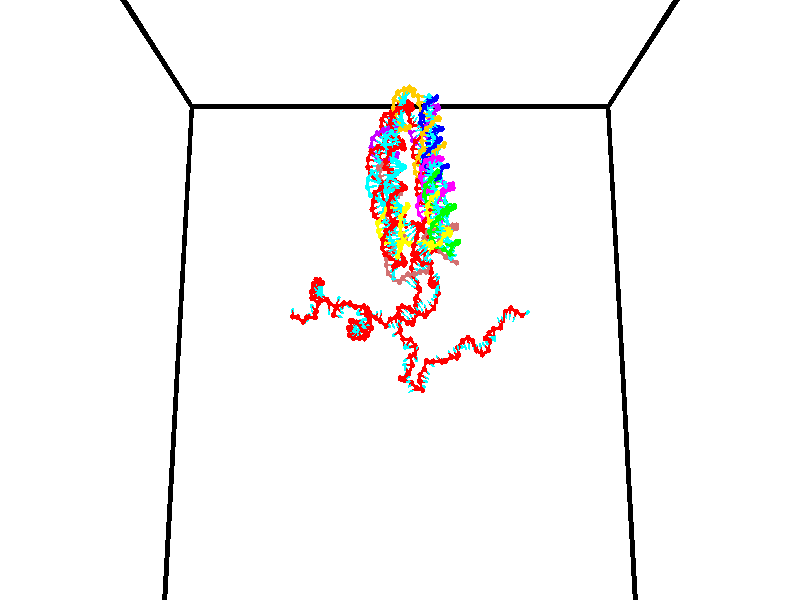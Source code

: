 // switches for output
#declare DRAW_BASES = 1; // possible values are 0, 1; only relevant for DNA ribbons
#declare DRAW_BASES_TYPE = 3; // possible values are 1, 2, 3; only relevant for DNA ribbons
#declare DRAW_FOG = 0; // set to 1 to enable fog

#include "colors.inc"

#include "transforms.inc"
background { rgb <1, 1, 1>}

#default {
   normal{
       ripples 0.25
       frequency 0.20
       turbulence 0.2
       lambda 5
   }
	finish {
		phong 0.1
		phong_size 40.
	}
}

// original window dimensions: 1024x640


// camera settings

camera {
	sky <0, 0.179814, -0.983701>
	up <0, 0.179814, -0.983701>
	right 1.6 * <1, 0, 0>
	location <35, 94.9851, 44.8844>
	look_at <35, 29.7336, 32.9568>
	direction <0, -65.2515, -11.9276>
	angle 67.0682
}


# declare cpy_camera_pos = <35, 94.9851, 44.8844>;
# if (DRAW_FOG = 1)
fog {
	fog_type 2
	up vnormalize(cpy_camera_pos)
	color rgbt<1,1,1,0.3>
	distance 1e-5
	fog_alt 3e-3
	fog_offset 56
}
# end


// LIGHTS

# declare lum = 6;
global_settings {
	ambient_light rgb lum * <0.05, 0.05, 0.05>
	max_trace_level 15
}# declare cpy_direct_light_amount = 0.25;
light_source
{	1000 * <-1, -1.16352, -0.803886>,
	rgb lum * cpy_direct_light_amount
	parallel
}

light_source
{	1000 * <1, 1.16352, 0.803886>,
	rgb lum * cpy_direct_light_amount
	parallel
}

// strand 0

// nucleotide -1

// particle -1
sphere {
	<24.247631, 35.342438, 35.392353> 0.250000
	pigment { color rgbt <1,0,0,0> }
	no_shadow
}
cylinder {
	<24.210567, 35.128334, 35.056519>,  <24.188330, 34.999870, 34.855019>, 0.100000
	pigment { color rgbt <1,0,0,0> }
	no_shadow
}
cylinder {
	<24.210567, 35.128334, 35.056519>,  <24.247631, 35.342438, 35.392353>, 0.100000
	pigment { color rgbt <1,0,0,0> }
	no_shadow
}

// particle -1
sphere {
	<24.210567, 35.128334, 35.056519> 0.100000
	pigment { color rgbt <1,0,0,0> }
	no_shadow
}
sphere {
	0, 1
	scale<0.080000,0.200000,0.300000>
	matrix <0.526016, -0.742261, 0.415158,
		-0.845412, -0.403170, 0.350331,
		-0.092658, -0.535260, -0.839590,
		24.182770, 34.967754, 34.804642>
	pigment { color rgbt <0,1,1,0> }
	no_shadow
}
cylinder {
	<24.868692, 35.823845, 35.533051>,  <24.247631, 35.342438, 35.392353>, 0.130000
	pigment { color rgbt <1,0,0,0> }
	no_shadow
}

// nucleotide -1

// particle -1
sphere {
	<24.868692, 35.823845, 35.533051> 0.250000
	pigment { color rgbt <1,0,0,0> }
	no_shadow
}
cylinder {
	<25.146996, 35.591129, 35.701546>,  <25.313976, 35.451500, 35.802643>, 0.100000
	pigment { color rgbt <1,0,0,0> }
	no_shadow
}
cylinder {
	<25.146996, 35.591129, 35.701546>,  <24.868692, 35.823845, 35.533051>, 0.100000
	pigment { color rgbt <1,0,0,0> }
	no_shadow
}

// particle -1
sphere {
	<25.146996, 35.591129, 35.701546> 0.100000
	pigment { color rgbt <1,0,0,0> }
	no_shadow
}
sphere {
	0, 1
	scale<0.080000,0.200000,0.300000>
	matrix <0.696113, 0.401596, -0.595102,
		0.177055, 0.707278, 0.684404,
		0.695757, -0.581789, 0.421241,
		25.355722, 35.416592, 35.827919>
	pigment { color rgbt <0,1,1,0> }
	no_shadow
}
cylinder {
	<25.448086, 36.166985, 35.955650>,  <24.868692, 35.823845, 35.533051>, 0.130000
	pigment { color rgbt <1,0,0,0> }
	no_shadow
}

// nucleotide -1

// particle -1
sphere {
	<25.448086, 36.166985, 35.955650> 0.250000
	pigment { color rgbt <1,0,0,0> }
	no_shadow
}
cylinder {
	<25.589977, 35.824482, 35.805458>,  <25.675112, 35.618980, 35.715343>, 0.100000
	pigment { color rgbt <1,0,0,0> }
	no_shadow
}
cylinder {
	<25.589977, 35.824482, 35.805458>,  <25.448086, 36.166985, 35.955650>, 0.100000
	pigment { color rgbt <1,0,0,0> }
	no_shadow
}

// particle -1
sphere {
	<25.589977, 35.824482, 35.805458> 0.100000
	pigment { color rgbt <1,0,0,0> }
	no_shadow
}
sphere {
	0, 1
	scale<0.080000,0.200000,0.300000>
	matrix <0.699468, 0.509525, -0.501127,
		0.620413, -0.084876, 0.779669,
		0.354727, -0.856260, -0.375484,
		25.696396, 35.567604, 35.692814>
	pigment { color rgbt <0,1,1,0> }
	no_shadow
}
cylinder {
	<25.882645, 36.567375, 35.657749>,  <25.448086, 36.166985, 35.955650>, 0.130000
	pigment { color rgbt <1,0,0,0> }
	no_shadow
}

// nucleotide -1

// particle -1
sphere {
	<25.882645, 36.567375, 35.657749> 0.250000
	pigment { color rgbt <1,0,0,0> }
	no_shadow
}
cylinder {
	<25.960520, 36.216179, 35.482826>,  <26.007246, 36.005463, 35.377872>, 0.100000
	pigment { color rgbt <1,0,0,0> }
	no_shadow
}
cylinder {
	<25.960520, 36.216179, 35.482826>,  <25.882645, 36.567375, 35.657749>, 0.100000
	pigment { color rgbt <1,0,0,0> }
	no_shadow
}

// particle -1
sphere {
	<25.960520, 36.216179, 35.482826> 0.100000
	pigment { color rgbt <1,0,0,0> }
	no_shadow
}
sphere {
	0, 1
	scale<0.080000,0.200000,0.300000>
	matrix <0.442833, 0.476489, -0.759511,
		0.875211, -0.045783, 0.481570,
		0.194690, -0.877987, -0.437303,
		26.018927, 35.952782, 35.351635>
	pigment { color rgbt <0,1,1,0> }
	no_shadow
}
cylinder {
	<26.682713, 36.506298, 35.624874>,  <25.882645, 36.567375, 35.657749>, 0.130000
	pigment { color rgbt <1,0,0,0> }
	no_shadow
}

// nucleotide -1

// particle -1
sphere {
	<26.682713, 36.506298, 35.624874> 0.250000
	pigment { color rgbt <1,0,0,0> }
	no_shadow
}
cylinder {
	<26.505878, 36.306583, 35.326809>,  <26.399778, 36.186756, 35.147968>, 0.100000
	pigment { color rgbt <1,0,0,0> }
	no_shadow
}
cylinder {
	<26.505878, 36.306583, 35.326809>,  <26.682713, 36.506298, 35.624874>, 0.100000
	pigment { color rgbt <1,0,0,0> }
	no_shadow
}

// particle -1
sphere {
	<26.505878, 36.306583, 35.326809> 0.100000
	pigment { color rgbt <1,0,0,0> }
	no_shadow
}
sphere {
	0, 1
	scale<0.080000,0.200000,0.300000>
	matrix <0.743375, 0.260954, -0.615870,
		0.501950, -0.826206, 0.255793,
		-0.442085, -0.499286, -0.745167,
		26.373253, 36.156799, 35.103260>
	pigment { color rgbt <0,1,1,0> }
	no_shadow
}
cylinder {
	<26.836975, 36.992603, 35.216381>,  <26.682713, 36.506298, 35.624874>, 0.130000
	pigment { color rgbt <1,0,0,0> }
	no_shadow
}

// nucleotide -1

// particle -1
sphere {
	<26.836975, 36.992603, 35.216381> 0.250000
	pigment { color rgbt <1,0,0,0> }
	no_shadow
}
cylinder {
	<26.583281, 36.818829, 34.960567>,  <26.431063, 36.714565, 34.807079>, 0.100000
	pigment { color rgbt <1,0,0,0> }
	no_shadow
}
cylinder {
	<26.583281, 36.818829, 34.960567>,  <26.836975, 36.992603, 35.216381>, 0.100000
	pigment { color rgbt <1,0,0,0> }
	no_shadow
}

// particle -1
sphere {
	<26.583281, 36.818829, 34.960567> 0.100000
	pigment { color rgbt <1,0,0,0> }
	no_shadow
}
sphere {
	0, 1
	scale<0.080000,0.200000,0.300000>
	matrix <0.348583, -0.899031, 0.265016,
		-0.690095, -0.054848, 0.721637,
		-0.634239, -0.434436, -0.639536,
		26.393009, 36.688499, 34.768707>
	pigment { color rgbt <0,1,1,0> }
	no_shadow
}
cylinder {
	<27.109055, 37.438919, 34.633881>,  <26.836975, 36.992603, 35.216381>, 0.130000
	pigment { color rgbt <1,0,0,0> }
	no_shadow
}

// nucleotide -1

// particle -1
sphere {
	<27.109055, 37.438919, 34.633881> 0.250000
	pigment { color rgbt <1,0,0,0> }
	no_shadow
}
cylinder {
	<27.153976, 37.551342, 34.252644>,  <27.180929, 37.618797, 34.023899>, 0.100000
	pigment { color rgbt <1,0,0,0> }
	no_shadow
}
cylinder {
	<27.153976, 37.551342, 34.252644>,  <27.109055, 37.438919, 34.633881>, 0.100000
	pigment { color rgbt <1,0,0,0> }
	no_shadow
}

// particle -1
sphere {
	<27.153976, 37.551342, 34.252644> 0.100000
	pigment { color rgbt <1,0,0,0> }
	no_shadow
}
sphere {
	0, 1
	scale<0.080000,0.200000,0.300000>
	matrix <-0.392630, -0.868562, -0.302394,
		-0.912814, 0.408176, 0.012807,
		0.112306, 0.281057, -0.953097,
		27.187668, 37.635658, 33.966713>
	pigment { color rgbt <0,1,1,0> }
	no_shadow
}
cylinder {
	<26.450693, 37.383636, 34.194336>,  <27.109055, 37.438919, 34.633881>, 0.130000
	pigment { color rgbt <1,0,0,0> }
	no_shadow
}

// nucleotide -1

// particle -1
sphere {
	<26.450693, 37.383636, 34.194336> 0.250000
	pigment { color rgbt <1,0,0,0> }
	no_shadow
}
cylinder {
	<26.777159, 37.331791, 33.969097>,  <26.973038, 37.300682, 33.833954>, 0.100000
	pigment { color rgbt <1,0,0,0> }
	no_shadow
}
cylinder {
	<26.777159, 37.331791, 33.969097>,  <26.450693, 37.383636, 34.194336>, 0.100000
	pigment { color rgbt <1,0,0,0> }
	no_shadow
}

// particle -1
sphere {
	<26.777159, 37.331791, 33.969097> 0.100000
	pigment { color rgbt <1,0,0,0> }
	no_shadow
}
sphere {
	0, 1
	scale<0.080000,0.200000,0.300000>
	matrix <-0.328574, -0.905729, -0.267757,
		-0.475308, 0.403552, -0.781810,
		0.816162, -0.129616, -0.563097,
		27.022007, 37.292908, 33.800167>
	pigment { color rgbt <0,1,1,0> }
	no_shadow
}
cylinder {
	<26.333162, 36.984905, 33.604435>,  <26.450693, 37.383636, 34.194336>, 0.130000
	pigment { color rgbt <1,0,0,0> }
	no_shadow
}

// nucleotide -1

// particle -1
sphere {
	<26.333162, 36.984905, 33.604435> 0.250000
	pigment { color rgbt <1,0,0,0> }
	no_shadow
}
cylinder {
	<26.724987, 36.904453, 33.605011>,  <26.960083, 36.856182, 33.605358>, 0.100000
	pigment { color rgbt <1,0,0,0> }
	no_shadow
}
cylinder {
	<26.724987, 36.904453, 33.605011>,  <26.333162, 36.984905, 33.604435>, 0.100000
	pigment { color rgbt <1,0,0,0> }
	no_shadow
}

// particle -1
sphere {
	<26.724987, 36.904453, 33.605011> 0.100000
	pigment { color rgbt <1,0,0,0> }
	no_shadow
}
sphere {
	0, 1
	scale<0.080000,0.200000,0.300000>
	matrix <-0.162703, -0.796571, -0.582239,
		0.118257, 0.570105, -0.813016,
		0.979563, -0.201134, 0.001442,
		27.018856, 36.844112, 33.605442>
	pigment { color rgbt <0,1,1,0> }
	no_shadow
}
cylinder {
	<26.533560, 36.970257, 32.920353>,  <26.333162, 36.984905, 33.604435>, 0.130000
	pigment { color rgbt <1,0,0,0> }
	no_shadow
}

// nucleotide -1

// particle -1
sphere {
	<26.533560, 36.970257, 32.920353> 0.250000
	pigment { color rgbt <1,0,0,0> }
	no_shadow
}
cylinder {
	<26.745882, 36.746899, 33.175365>,  <26.873276, 36.612885, 33.328373>, 0.100000
	pigment { color rgbt <1,0,0,0> }
	no_shadow
}
cylinder {
	<26.745882, 36.746899, 33.175365>,  <26.533560, 36.970257, 32.920353>, 0.100000
	pigment { color rgbt <1,0,0,0> }
	no_shadow
}

// particle -1
sphere {
	<26.745882, 36.746899, 33.175365> 0.100000
	pigment { color rgbt <1,0,0,0> }
	no_shadow
}
sphere {
	0, 1
	scale<0.080000,0.200000,0.300000>
	matrix <-0.224884, -0.818088, -0.529300,
		0.817111, 0.137587, -0.559821,
		0.530808, -0.558392, 0.637528,
		26.905125, 36.579380, 33.366623>
	pigment { color rgbt <0,1,1,0> }
	no_shadow
}
cylinder {
	<27.058544, 36.557060, 32.557987>,  <26.533560, 36.970257, 32.920353>, 0.130000
	pigment { color rgbt <1,0,0,0> }
	no_shadow
}

// nucleotide -1

// particle -1
sphere {
	<27.058544, 36.557060, 32.557987> 0.250000
	pigment { color rgbt <1,0,0,0> }
	no_shadow
}
cylinder {
	<26.873728, 36.404484, 32.878242>,  <26.762838, 36.312939, 33.070396>, 0.100000
	pigment { color rgbt <1,0,0,0> }
	no_shadow
}
cylinder {
	<26.873728, 36.404484, 32.878242>,  <27.058544, 36.557060, 32.557987>, 0.100000
	pigment { color rgbt <1,0,0,0> }
	no_shadow
}

// particle -1
sphere {
	<26.873728, 36.404484, 32.878242> 0.100000
	pigment { color rgbt <1,0,0,0> }
	no_shadow
}
sphere {
	0, 1
	scale<0.080000,0.200000,0.300000>
	matrix <-0.334615, -0.761071, -0.555701,
		0.821309, -0.524662, 0.224010,
		-0.462043, -0.381445, 0.800635,
		26.735115, 36.290051, 33.118431>
	pigment { color rgbt <0,1,1,0> }
	no_shadow
}
cylinder {
	<27.246983, 35.791065, 32.619564>,  <27.058544, 36.557060, 32.557987>, 0.130000
	pigment { color rgbt <1,0,0,0> }
	no_shadow
}

// nucleotide -1

// particle -1
sphere {
	<27.246983, 35.791065, 32.619564> 0.250000
	pigment { color rgbt <1,0,0,0> }
	no_shadow
}
cylinder {
	<26.911066, 35.873882, 32.820316>,  <26.709517, 35.923573, 32.940769>, 0.100000
	pigment { color rgbt <1,0,0,0> }
	no_shadow
}
cylinder {
	<26.911066, 35.873882, 32.820316>,  <27.246983, 35.791065, 32.619564>, 0.100000
	pigment { color rgbt <1,0,0,0> }
	no_shadow
}

// particle -1
sphere {
	<26.911066, 35.873882, 32.820316> 0.100000
	pigment { color rgbt <1,0,0,0> }
	no_shadow
}
sphere {
	0, 1
	scale<0.080000,0.200000,0.300000>
	matrix <-0.435096, -0.809570, -0.394066,
		0.324720, -0.549300, 0.769953,
		-0.839791, 0.207043, 0.501882,
		26.659128, 35.935997, 32.970882>
	pigment { color rgbt <0,1,1,0> }
	no_shadow
}
cylinder {
	<26.550095, 35.610798, 32.289925>,  <27.246983, 35.791065, 32.619564>, 0.130000
	pigment { color rgbt <1,0,0,0> }
	no_shadow
}

// nucleotide -1

// particle -1
sphere {
	<26.550095, 35.610798, 32.289925> 0.250000
	pigment { color rgbt <1,0,0,0> }
	no_shadow
}
cylinder {
	<26.785229, 35.353168, 32.485729>,  <26.926310, 35.198589, 32.603210>, 0.100000
	pigment { color rgbt <1,0,0,0> }
	no_shadow
}
cylinder {
	<26.785229, 35.353168, 32.485729>,  <26.550095, 35.610798, 32.289925>, 0.100000
	pigment { color rgbt <1,0,0,0> }
	no_shadow
}

// particle -1
sphere {
	<26.785229, 35.353168, 32.485729> 0.100000
	pigment { color rgbt <1,0,0,0> }
	no_shadow
}
sphere {
	0, 1
	scale<0.080000,0.200000,0.300000>
	matrix <0.137643, 0.675901, 0.724025,
		-0.797185, -0.358230, 0.485970,
		0.587835, -0.644072, 0.489510,
		26.961580, 35.159946, 32.632584>
	pigment { color rgbt <0,1,1,0> }
	no_shadow
}
cylinder {
	<26.245495, 35.407887, 32.959938>,  <26.550095, 35.610798, 32.289925>, 0.130000
	pigment { color rgbt <1,0,0,0> }
	no_shadow
}

// nucleotide -1

// particle -1
sphere {
	<26.245495, 35.407887, 32.959938> 0.250000
	pigment { color rgbt <1,0,0,0> }
	no_shadow
}
cylinder {
	<26.642336, 35.359402, 32.972836>,  <26.880440, 35.330311, 32.980576>, 0.100000
	pigment { color rgbt <1,0,0,0> }
	no_shadow
}
cylinder {
	<26.642336, 35.359402, 32.972836>,  <26.245495, 35.407887, 32.959938>, 0.100000
	pigment { color rgbt <1,0,0,0> }
	no_shadow
}

// particle -1
sphere {
	<26.642336, 35.359402, 32.972836> 0.100000
	pigment { color rgbt <1,0,0,0> }
	no_shadow
}
sphere {
	0, 1
	scale<0.080000,0.200000,0.300000>
	matrix <0.077391, 0.793891, 0.603115,
		-0.098704, -0.595856, 0.797002,
		0.992103, -0.121211, 0.032246,
		26.939966, 35.323040, 32.982510>
	pigment { color rgbt <0,1,1,0> }
	no_shadow
}
cylinder {
	<26.510592, 35.313797, 33.664104>,  <26.245495, 35.407887, 32.959938>, 0.130000
	pigment { color rgbt <1,0,0,0> }
	no_shadow
}

// nucleotide -1

// particle -1
sphere {
	<26.510592, 35.313797, 33.664104> 0.250000
	pigment { color rgbt <1,0,0,0> }
	no_shadow
}
cylinder {
	<26.795849, 35.474796, 33.434521>,  <26.967003, 35.571396, 33.296772>, 0.100000
	pigment { color rgbt <1,0,0,0> }
	no_shadow
}
cylinder {
	<26.795849, 35.474796, 33.434521>,  <26.510592, 35.313797, 33.664104>, 0.100000
	pigment { color rgbt <1,0,0,0> }
	no_shadow
}

// particle -1
sphere {
	<26.795849, 35.474796, 33.434521> 0.100000
	pigment { color rgbt <1,0,0,0> }
	no_shadow
}
sphere {
	0, 1
	scale<0.080000,0.200000,0.300000>
	matrix <0.258411, 0.610156, 0.748955,
		0.651659, -0.682425, 0.331115,
		0.713137, 0.402500, -0.573959,
		27.009790, 35.595547, 33.262333>
	pigment { color rgbt <0,1,1,0> }
	no_shadow
}
cylinder {
	<27.110708, 35.518234, 34.019142>,  <26.510592, 35.313797, 33.664104>, 0.130000
	pigment { color rgbt <1,0,0,0> }
	no_shadow
}

// nucleotide -1

// particle -1
sphere {
	<27.110708, 35.518234, 34.019142> 0.250000
	pigment { color rgbt <1,0,0,0> }
	no_shadow
}
cylinder {
	<27.111782, 35.748890, 33.692345>,  <27.112427, 35.887283, 33.496265>, 0.100000
	pigment { color rgbt <1,0,0,0> }
	no_shadow
}
cylinder {
	<27.111782, 35.748890, 33.692345>,  <27.110708, 35.518234, 34.019142>, 0.100000
	pigment { color rgbt <1,0,0,0> }
	no_shadow
}

// particle -1
sphere {
	<27.111782, 35.748890, 33.692345> 0.100000
	pigment { color rgbt <1,0,0,0> }
	no_shadow
}
sphere {
	0, 1
	scale<0.080000,0.200000,0.300000>
	matrix <0.270506, 0.786118, 0.555738,
		0.962715, -0.222492, -0.153875,
		0.002683, 0.576641, -0.816993,
		27.112587, 35.921883, 33.447247>
	pigment { color rgbt <0,1,1,0> }
	no_shadow
}
cylinder {
	<27.762054, 35.869560, 34.091393>,  <27.110708, 35.518234, 34.019142>, 0.130000
	pigment { color rgbt <1,0,0,0> }
	no_shadow
}

// nucleotide -1

// particle -1
sphere {
	<27.762054, 35.869560, 34.091393> 0.250000
	pigment { color rgbt <1,0,0,0> }
	no_shadow
}
cylinder {
	<27.487421, 36.084881, 33.895912>,  <27.322641, 36.214073, 33.778622>, 0.100000
	pigment { color rgbt <1,0,0,0> }
	no_shadow
}
cylinder {
	<27.487421, 36.084881, 33.895912>,  <27.762054, 35.869560, 34.091393>, 0.100000
	pigment { color rgbt <1,0,0,0> }
	no_shadow
}

// particle -1
sphere {
	<27.487421, 36.084881, 33.895912> 0.100000
	pigment { color rgbt <1,0,0,0> }
	no_shadow
}
sphere {
	0, 1
	scale<0.080000,0.200000,0.300000>
	matrix <0.219344, 0.794216, 0.566665,
		0.693174, 0.281869, -0.663370,
		-0.686585, 0.538304, -0.488703,
		27.281446, 36.246372, 33.749302>
	pigment { color rgbt <0,1,1,0> }
	no_shadow
}
cylinder {
	<28.014744, 36.446877, 34.441879>,  <27.762054, 35.869560, 34.091393>, 0.130000
	pigment { color rgbt <1,0,0,0> }
	no_shadow
}

// nucleotide -1

// particle -1
sphere {
	<28.014744, 36.446877, 34.441879> 0.250000
	pigment { color rgbt <1,0,0,0> }
	no_shadow
}
cylinder {
	<28.009268, 36.328369, 34.823883>,  <28.005981, 36.257267, 35.053085>, 0.100000
	pigment { color rgbt <1,0,0,0> }
	no_shadow
}
cylinder {
	<28.009268, 36.328369, 34.823883>,  <28.014744, 36.446877, 34.441879>, 0.100000
	pigment { color rgbt <1,0,0,0> }
	no_shadow
}

// particle -1
sphere {
	<28.009268, 36.328369, 34.823883> 0.100000
	pigment { color rgbt <1,0,0,0> }
	no_shadow
}
sphere {
	0, 1
	scale<0.080000,0.200000,0.300000>
	matrix <0.964007, 0.249714, 0.091288,
		-0.265524, 0.921884, 0.282182,
		-0.013692, -0.296264, 0.955008,
		28.005159, 36.239491, 35.110386>
	pigment { color rgbt <0,1,1,0> }
	no_shadow
}
cylinder {
	<28.690111, 36.611504, 34.759010>,  <28.014744, 36.446877, 34.441879>, 0.130000
	pigment { color rgbt <1,0,0,0> }
	no_shadow
}

// nucleotide -1

// particle -1
sphere {
	<28.690111, 36.611504, 34.759010> 0.250000
	pigment { color rgbt <1,0,0,0> }
	no_shadow
}
cylinder {
	<28.839155, 36.563946, 34.390873>,  <28.928581, 36.535412, 34.169991>, 0.100000
	pigment { color rgbt <1,0,0,0> }
	no_shadow
}
cylinder {
	<28.839155, 36.563946, 34.390873>,  <28.690111, 36.611504, 34.759010>, 0.100000
	pigment { color rgbt <1,0,0,0> }
	no_shadow
}

// particle -1
sphere {
	<28.839155, 36.563946, 34.390873> 0.100000
	pigment { color rgbt <1,0,0,0> }
	no_shadow
}
sphere {
	0, 1
	scale<0.080000,0.200000,0.300000>
	matrix <0.675071, 0.715226, 0.180916,
		0.636742, -0.688707, 0.346759,
		0.372609, -0.118890, -0.920341,
		28.950937, 36.528278, 34.114769>
	pigment { color rgbt <0,1,1,0> }
	no_shadow
}
cylinder {
	<28.506208, 36.915943, 35.502136>,  <28.690111, 36.611504, 34.759010>, 0.130000
	pigment { color rgbt <1,0,0,0> }
	no_shadow
}

// nucleotide -1

// particle -1
sphere {
	<28.506208, 36.915943, 35.502136> 0.250000
	pigment { color rgbt <1,0,0,0> }
	no_shadow
}
cylinder {
	<28.879442, 37.020382, 35.601074>,  <29.103382, 37.083046, 35.660439>, 0.100000
	pigment { color rgbt <1,0,0,0> }
	no_shadow
}
cylinder {
	<28.879442, 37.020382, 35.601074>,  <28.506208, 36.915943, 35.502136>, 0.100000
	pigment { color rgbt <1,0,0,0> }
	no_shadow
}

// particle -1
sphere {
	<28.879442, 37.020382, 35.601074> 0.100000
	pigment { color rgbt <1,0,0,0> }
	no_shadow
}
sphere {
	0, 1
	scale<0.080000,0.200000,0.300000>
	matrix <0.331521, -0.357757, -0.872985,
		-0.139440, 0.896571, -0.420376,
		0.933086, 0.261093, 0.247346,
		29.159369, 37.098709, 35.675278>
	pigment { color rgbt <0,1,1,0> }
	no_shadow
}
cylinder {
	<28.811213, 37.427406, 34.981750>,  <28.506208, 36.915943, 35.502136>, 0.130000
	pigment { color rgbt <1,0,0,0> }
	no_shadow
}

// nucleotide -1

// particle -1
sphere {
	<28.811213, 37.427406, 34.981750> 0.250000
	pigment { color rgbt <1,0,0,0> }
	no_shadow
}
cylinder {
	<29.085869, 37.194221, 35.155499>,  <29.250662, 37.054310, 35.259747>, 0.100000
	pigment { color rgbt <1,0,0,0> }
	no_shadow
}
cylinder {
	<29.085869, 37.194221, 35.155499>,  <28.811213, 37.427406, 34.981750>, 0.100000
	pigment { color rgbt <1,0,0,0> }
	no_shadow
}

// particle -1
sphere {
	<29.085869, 37.194221, 35.155499> 0.100000
	pigment { color rgbt <1,0,0,0> }
	no_shadow
}
sphere {
	0, 1
	scale<0.080000,0.200000,0.300000>
	matrix <0.307113, -0.308957, -0.900126,
		0.658943, 0.751464, -0.033107,
		0.686641, -0.582964, 0.434369,
		29.291861, 37.019333, 35.285809>
	pigment { color rgbt <0,1,1,0> }
	no_shadow
}
cylinder {
	<29.567043, 37.497532, 34.652302>,  <28.811213, 37.427406, 34.981750>, 0.130000
	pigment { color rgbt <1,0,0,0> }
	no_shadow
}

// nucleotide -1

// particle -1
sphere {
	<29.567043, 37.497532, 34.652302> 0.250000
	pigment { color rgbt <1,0,0,0> }
	no_shadow
}
cylinder {
	<29.431868, 37.154312, 34.806992>,  <29.350763, 36.948380, 34.899807>, 0.100000
	pigment { color rgbt <1,0,0,0> }
	no_shadow
}
cylinder {
	<29.431868, 37.154312, 34.806992>,  <29.567043, 37.497532, 34.652302>, 0.100000
	pigment { color rgbt <1,0,0,0> }
	no_shadow
}

// particle -1
sphere {
	<29.431868, 37.154312, 34.806992> 0.100000
	pigment { color rgbt <1,0,0,0> }
	no_shadow
}
sphere {
	0, 1
	scale<0.080000,0.200000,0.300000>
	matrix <0.271526, -0.482310, -0.832857,
		0.901151, -0.176448, 0.395972,
		-0.337937, -0.858046, 0.386724,
		29.330486, 36.896896, 34.923008>
	pigment { color rgbt <0,1,1,0> }
	no_shadow
}
cylinder {
	<30.130062, 37.139942, 34.597389>,  <29.567043, 37.497532, 34.652302>, 0.130000
	pigment { color rgbt <1,0,0,0> }
	no_shadow
}

// nucleotide -1

// particle -1
sphere {
	<30.130062, 37.139942, 34.597389> 0.250000
	pigment { color rgbt <1,0,0,0> }
	no_shadow
}
cylinder {
	<29.792084, 36.926029, 34.594105>,  <29.589296, 36.797680, 34.592136>, 0.100000
	pigment { color rgbt <1,0,0,0> }
	no_shadow
}
cylinder {
	<29.792084, 36.926029, 34.594105>,  <30.130062, 37.139942, 34.597389>, 0.100000
	pigment { color rgbt <1,0,0,0> }
	no_shadow
}

// particle -1
sphere {
	<29.792084, 36.926029, 34.594105> 0.100000
	pigment { color rgbt <1,0,0,0> }
	no_shadow
}
sphere {
	0, 1
	scale<0.080000,0.200000,0.300000>
	matrix <0.239759, -0.365006, -0.899603,
		0.478101, -0.762085, 0.436631,
		-0.844947, -0.534787, -0.008207,
		29.538599, 36.765594, 34.591644>
	pigment { color rgbt <0,1,1,0> }
	no_shadow
}
cylinder {
	<30.627253, 36.529991, 34.768955>,  <30.130062, 37.139942, 34.597389>, 0.130000
	pigment { color rgbt <1,0,0,0> }
	no_shadow
}

// nucleotide -1

// particle -1
sphere {
	<30.627253, 36.529991, 34.768955> 0.250000
	pigment { color rgbt <1,0,0,0> }
	no_shadow
}
cylinder {
	<30.252062, 36.413177, 34.694210>,  <30.026947, 36.343090, 34.649364>, 0.100000
	pigment { color rgbt <1,0,0,0> }
	no_shadow
}
cylinder {
	<30.252062, 36.413177, 34.694210>,  <30.627253, 36.529991, 34.768955>, 0.100000
	pigment { color rgbt <1,0,0,0> }
	no_shadow
}

// particle -1
sphere {
	<30.252062, 36.413177, 34.694210> 0.100000
	pigment { color rgbt <1,0,0,0> }
	no_shadow
}
sphere {
	0, 1
	scale<0.080000,0.200000,0.300000>
	matrix <0.341793, -0.688563, -0.639577,
		0.058113, -0.663776, 0.745671,
		-0.937977, -0.292033, -0.186860,
		29.970669, 36.325569, 34.638153>
	pigment { color rgbt <0,1,1,0> }
	no_shadow
}
cylinder {
	<31.448763, 36.442432, 34.692791>,  <30.627253, 36.529991, 34.768955>, 0.130000
	pigment { color rgbt <1,0,0,0> }
	no_shadow
}

// nucleotide -1

// particle -1
sphere {
	<31.448763, 36.442432, 34.692791> 0.250000
	pigment { color rgbt <1,0,0,0> }
	no_shadow
}
cylinder {
	<31.160349, 36.441730, 34.969952>,  <30.987301, 36.441307, 35.136246>, 0.100000
	pigment { color rgbt <1,0,0,0> }
	no_shadow
}
cylinder {
	<31.160349, 36.441730, 34.969952>,  <31.448763, 36.442432, 34.692791>, 0.100000
	pigment { color rgbt <1,0,0,0> }
	no_shadow
}

// particle -1
sphere {
	<31.160349, 36.441730, 34.969952> 0.100000
	pigment { color rgbt <1,0,0,0> }
	no_shadow
}
sphere {
	0, 1
	scale<0.080000,0.200000,0.300000>
	matrix <0.026096, -0.999356, 0.024620,
		0.692409, 0.035833, 0.720615,
		-0.721033, -0.001758, 0.692898,
		30.944038, 36.441204, 35.177822>
	pigment { color rgbt <0,1,1,0> }
	no_shadow
}
cylinder {
	<31.642023, 36.000523, 35.295441>,  <31.448763, 36.442432, 34.692791>, 0.130000
	pigment { color rgbt <1,0,0,0> }
	no_shadow
}

// nucleotide -1

// particle -1
sphere {
	<31.642023, 36.000523, 35.295441> 0.250000
	pigment { color rgbt <1,0,0,0> }
	no_shadow
}
cylinder {
	<31.243326, 36.032780, 35.296139>,  <31.004108, 36.052135, 35.296558>, 0.100000
	pigment { color rgbt <1,0,0,0> }
	no_shadow
}
cylinder {
	<31.243326, 36.032780, 35.296139>,  <31.642023, 36.000523, 35.295441>, 0.100000
	pigment { color rgbt <1,0,0,0> }
	no_shadow
}

// particle -1
sphere {
	<31.243326, 36.032780, 35.296139> 0.100000
	pigment { color rgbt <1,0,0,0> }
	no_shadow
}
sphere {
	0, 1
	scale<0.080000,0.200000,0.300000>
	matrix <-0.080514, -0.995960, 0.039758,
		0.004948, 0.039488, 0.999208,
		-0.996741, 0.080646, 0.001749,
		30.944304, 36.056973, 35.296665>
	pigment { color rgbt <0,1,1,0> }
	no_shadow
}
cylinder {
	<31.962509, 35.413189, 35.690022>,  <31.642023, 36.000523, 35.295441>, 0.130000
	pigment { color rgbt <1,0,0,0> }
	no_shadow
}

// nucleotide -1

// particle -1
sphere {
	<31.962509, 35.413189, 35.690022> 0.250000
	pigment { color rgbt <1,0,0,0> }
	no_shadow
}
cylinder {
	<31.671062, 35.408886, 35.963955>,  <31.496195, 35.406303, 36.128315>, 0.100000
	pigment { color rgbt <1,0,0,0> }
	no_shadow
}
cylinder {
	<31.671062, 35.408886, 35.963955>,  <31.962509, 35.413189, 35.690022>, 0.100000
	pigment { color rgbt <1,0,0,0> }
	no_shadow
}

// particle -1
sphere {
	<31.671062, 35.408886, 35.963955> 0.100000
	pigment { color rgbt <1,0,0,0> }
	no_shadow
}
sphere {
	0, 1
	scale<0.080000,0.200000,0.300000>
	matrix <0.026146, -0.999585, 0.012120,
		0.684421, 0.026736, 0.728597,
		-0.728619, -0.010755, 0.684835,
		31.452477, 35.405659, 36.169407>
	pigment { color rgbt <0,1,1,0> }
	no_shadow
}
cylinder {
	<32.140339, 35.115677, 36.306664>,  <31.962509, 35.413189, 35.690022>, 0.130000
	pigment { color rgbt <1,0,0,0> }
	no_shadow
}

// nucleotide -1

// particle -1
sphere {
	<32.140339, 35.115677, 36.306664> 0.250000
	pigment { color rgbt <1,0,0,0> }
	no_shadow
}
cylinder {
	<31.746082, 35.072582, 36.254665>,  <31.509527, 35.046726, 36.223469>, 0.100000
	pigment { color rgbt <1,0,0,0> }
	no_shadow
}
cylinder {
	<31.746082, 35.072582, 36.254665>,  <32.140339, 35.115677, 36.306664>, 0.100000
	pigment { color rgbt <1,0,0,0> }
	no_shadow
}

// particle -1
sphere {
	<31.746082, 35.072582, 36.254665> 0.100000
	pigment { color rgbt <1,0,0,0> }
	no_shadow
}
sphere {
	0, 1
	scale<0.080000,0.200000,0.300000>
	matrix <0.121143, -0.987580, -0.100051,
		-0.117598, -0.114362, 0.986454,
		-0.985645, -0.107736, -0.129992,
		31.450390, 35.040260, 36.215668>
	pigment { color rgbt <0,1,1,0> }
	no_shadow
}
cylinder {
	<31.769308, 34.685043, 36.825253>,  <32.140339, 35.115677, 36.306664>, 0.130000
	pigment { color rgbt <1,0,0,0> }
	no_shadow
}

// nucleotide -1

// particle -1
sphere {
	<31.769308, 34.685043, 36.825253> 0.250000
	pigment { color rgbt <1,0,0,0> }
	no_shadow
}
cylinder {
	<31.644249, 34.648869, 36.447029>,  <31.569214, 34.627163, 36.220097>, 0.100000
	pigment { color rgbt <1,0,0,0> }
	no_shadow
}
cylinder {
	<31.644249, 34.648869, 36.447029>,  <31.769308, 34.685043, 36.825253>, 0.100000
	pigment { color rgbt <1,0,0,0> }
	no_shadow
}

// particle -1
sphere {
	<31.644249, 34.648869, 36.447029> 0.100000
	pigment { color rgbt <1,0,0,0> }
	no_shadow
}
sphere {
	0, 1
	scale<0.080000,0.200000,0.300000>
	matrix <0.321479, -0.946786, -0.015746,
		-0.893814, -0.308899, 0.325082,
		-0.312647, -0.090433, -0.945555,
		31.550455, 34.621738, 36.163364>
	pigment { color rgbt <0,1,1,0> }
	no_shadow
}
cylinder {
	<31.628384, 33.934124, 36.764565>,  <31.769308, 34.685043, 36.825253>, 0.130000
	pigment { color rgbt <1,0,0,0> }
	no_shadow
}

// nucleotide -1

// particle -1
sphere {
	<31.628384, 33.934124, 36.764565> 0.250000
	pigment { color rgbt <1,0,0,0> }
	no_shadow
}
cylinder {
	<31.631868, 34.072788, 36.389385>,  <31.633959, 34.155987, 36.164276>, 0.100000
	pigment { color rgbt <1,0,0,0> }
	no_shadow
}
cylinder {
	<31.631868, 34.072788, 36.389385>,  <31.628384, 33.934124, 36.764565>, 0.100000
	pigment { color rgbt <1,0,0,0> }
	no_shadow
}

// particle -1
sphere {
	<31.631868, 34.072788, 36.389385> 0.100000
	pigment { color rgbt <1,0,0,0> }
	no_shadow
}
sphere {
	0, 1
	scale<0.080000,0.200000,0.300000>
	matrix <0.307256, -0.893535, -0.327396,
		-0.951587, -0.285339, -0.114297,
		0.008709, 0.346664, -0.937949,
		31.634481, 34.176788, 36.108002>
	pigment { color rgbt <0,1,1,0> }
	no_shadow
}
cylinder {
	<31.099836, 33.620163, 36.281528>,  <31.628384, 33.934124, 36.764565>, 0.130000
	pigment { color rgbt <1,0,0,0> }
	no_shadow
}

// nucleotide -1

// particle -1
sphere {
	<31.099836, 33.620163, 36.281528> 0.250000
	pigment { color rgbt <1,0,0,0> }
	no_shadow
}
cylinder {
	<31.450287, 33.739822, 36.130314>,  <31.660557, 33.811619, 36.039585>, 0.100000
	pigment { color rgbt <1,0,0,0> }
	no_shadow
}
cylinder {
	<31.450287, 33.739822, 36.130314>,  <31.099836, 33.620163, 36.281528>, 0.100000
	pigment { color rgbt <1,0,0,0> }
	no_shadow
}

// particle -1
sphere {
	<31.450287, 33.739822, 36.130314> 0.100000
	pigment { color rgbt <1,0,0,0> }
	no_shadow
}
sphere {
	0, 1
	scale<0.080000,0.200000,0.300000>
	matrix <0.195094, -0.937113, -0.289411,
		-0.440843, 0.179807, -0.879390,
		0.876125, 0.299148, -0.378041,
		31.713125, 33.829567, 36.016903>
	pigment { color rgbt <0,1,1,0> }
	no_shadow
}
cylinder {
	<30.554775, 33.484001, 35.591724>,  <31.099836, 33.620163, 36.281528>, 0.130000
	pigment { color rgbt <1,0,0,0> }
	no_shadow
}

// nucleotide -1

// particle -1
sphere {
	<30.554775, 33.484001, 35.591724> 0.250000
	pigment { color rgbt <1,0,0,0> }
	no_shadow
}
cylinder {
	<30.761219, 33.167564, 35.460392>,  <30.885084, 32.977703, 35.381592>, 0.100000
	pigment { color rgbt <1,0,0,0> }
	no_shadow
}
cylinder {
	<30.761219, 33.167564, 35.460392>,  <30.554775, 33.484001, 35.591724>, 0.100000
	pigment { color rgbt <1,0,0,0> }
	no_shadow
}

// particle -1
sphere {
	<30.761219, 33.167564, 35.460392> 0.100000
	pigment { color rgbt <1,0,0,0> }
	no_shadow
}
sphere {
	0, 1
	scale<0.080000,0.200000,0.300000>
	matrix <-0.612333, -0.608815, 0.504373,
		-0.598894, -0.059272, -0.798632,
		0.516114, -0.791095, -0.328322,
		30.916052, 32.930237, 35.361893>
	pigment { color rgbt <0,1,1,0> }
	no_shadow
}
cylinder {
	<30.071079, 32.992069, 35.452885>,  <30.554775, 33.484001, 35.591724>, 0.130000
	pigment { color rgbt <1,0,0,0> }
	no_shadow
}

// nucleotide -1

// particle -1
sphere {
	<30.071079, 32.992069, 35.452885> 0.250000
	pigment { color rgbt <1,0,0,0> }
	no_shadow
}
cylinder {
	<30.391926, 32.753651, 35.467522>,  <30.584433, 32.610600, 35.476303>, 0.100000
	pigment { color rgbt <1,0,0,0> }
	no_shadow
}
cylinder {
	<30.391926, 32.753651, 35.467522>,  <30.071079, 32.992069, 35.452885>, 0.100000
	pigment { color rgbt <1,0,0,0> }
	no_shadow
}

// particle -1
sphere {
	<30.391926, 32.753651, 35.467522> 0.100000
	pigment { color rgbt <1,0,0,0> }
	no_shadow
}
sphere {
	0, 1
	scale<0.080000,0.200000,0.300000>
	matrix <-0.563023, -0.734405, 0.379018,
		-0.199040, -0.324618, -0.924666,
		0.802115, -0.596048, 0.036592,
		30.632561, 32.574837, 35.478500>
	pigment { color rgbt <0,1,1,0> }
	no_shadow
}
cylinder {
	<29.746174, 32.361092, 35.314587>,  <30.071079, 32.992069, 35.452885>, 0.130000
	pigment { color rgbt <1,0,0,0> }
	no_shadow
}

// nucleotide -1

// particle -1
sphere {
	<29.746174, 32.361092, 35.314587> 0.250000
	pigment { color rgbt <1,0,0,0> }
	no_shadow
}
cylinder {
	<30.098440, 32.243309, 35.463028>,  <30.309801, 32.172638, 35.552094>, 0.100000
	pigment { color rgbt <1,0,0,0> }
	no_shadow
}
cylinder {
	<30.098440, 32.243309, 35.463028>,  <29.746174, 32.361092, 35.314587>, 0.100000
	pigment { color rgbt <1,0,0,0> }
	no_shadow
}

// particle -1
sphere {
	<30.098440, 32.243309, 35.463028> 0.100000
	pigment { color rgbt <1,0,0,0> }
	no_shadow
}
sphere {
	0, 1
	scale<0.080000,0.200000,0.300000>
	matrix <-0.446633, -0.777239, 0.443192,
		0.157935, -0.556052, -0.816004,
		0.880668, -0.294459, 0.371104,
		30.362640, 32.154972, 35.574360>
	pigment { color rgbt <0,1,1,0> }
	no_shadow
}
cylinder {
	<29.966692, 31.656908, 35.138947>,  <29.746174, 32.361092, 35.314587>, 0.130000
	pigment { color rgbt <1,0,0,0> }
	no_shadow
}

// nucleotide -1

// particle -1
sphere {
	<29.966692, 31.656908, 35.138947> 0.250000
	pigment { color rgbt <1,0,0,0> }
	no_shadow
}
cylinder {
	<30.147478, 31.735291, 35.487045>,  <30.255949, 31.782320, 35.695904>, 0.100000
	pigment { color rgbt <1,0,0,0> }
	no_shadow
}
cylinder {
	<30.147478, 31.735291, 35.487045>,  <29.966692, 31.656908, 35.138947>, 0.100000
	pigment { color rgbt <1,0,0,0> }
	no_shadow
}

// particle -1
sphere {
	<30.147478, 31.735291, 35.487045> 0.100000
	pigment { color rgbt <1,0,0,0> }
	no_shadow
}
sphere {
	0, 1
	scale<0.080000,0.200000,0.300000>
	matrix <-0.414316, -0.817847, 0.399334,
		0.789982, -0.541042, -0.288448,
		0.451963, 0.195958, 0.870247,
		30.283068, 31.794079, 35.748119>
	pigment { color rgbt <0,1,1,0> }
	no_shadow
}
cylinder {
	<30.395304, 31.058636, 35.413212>,  <29.966692, 31.656908, 35.138947>, 0.130000
	pigment { color rgbt <1,0,0,0> }
	no_shadow
}

// nucleotide -1

// particle -1
sphere {
	<30.395304, 31.058636, 35.413212> 0.250000
	pigment { color rgbt <1,0,0,0> }
	no_shadow
}
cylinder {
	<30.255186, 31.256624, 35.731281>,  <30.171116, 31.375418, 35.922123>, 0.100000
	pigment { color rgbt <1,0,0,0> }
	no_shadow
}
cylinder {
	<30.255186, 31.256624, 35.731281>,  <30.395304, 31.058636, 35.413212>, 0.100000
	pigment { color rgbt <1,0,0,0> }
	no_shadow
}

// particle -1
sphere {
	<30.255186, 31.256624, 35.731281> 0.100000
	pigment { color rgbt <1,0,0,0> }
	no_shadow
}
sphere {
	0, 1
	scale<0.080000,0.200000,0.300000>
	matrix <-0.296356, -0.863918, 0.407209,
		0.888519, -0.093011, 0.449313,
		-0.350295, 0.494969, 0.795172,
		30.150097, 31.405115, 35.969833>
	pigment { color rgbt <0,1,1,0> }
	no_shadow
}
cylinder {
	<31.028366, 30.656319, 35.312023>,  <30.395304, 31.058636, 35.413212>, 0.130000
	pigment { color rgbt <1,0,0,0> }
	no_shadow
}

// nucleotide -1

// particle -1
sphere {
	<31.028366, 30.656319, 35.312023> 0.250000
	pigment { color rgbt <1,0,0,0> }
	no_shadow
}
cylinder {
	<30.847530, 30.869787, 35.597908>,  <30.739029, 30.997868, 35.769440>, 0.100000
	pigment { color rgbt <1,0,0,0> }
	no_shadow
}
cylinder {
	<30.847530, 30.869787, 35.597908>,  <31.028366, 30.656319, 35.312023>, 0.100000
	pigment { color rgbt <1,0,0,0> }
	no_shadow
}

// particle -1
sphere {
	<30.847530, 30.869787, 35.597908> 0.100000
	pigment { color rgbt <1,0,0,0> }
	no_shadow
}
sphere {
	0, 1
	scale<0.080000,0.200000,0.300000>
	matrix <-0.397528, -0.837842, 0.374156,
		0.798490, -0.114965, 0.590929,
		-0.452090, 0.533671, 0.714710,
		30.711903, 31.029888, 35.812321>
	pigment { color rgbt <0,1,1,0> }
	no_shadow
}
cylinder {
	<31.282295, 30.383867, 35.952999>,  <31.028366, 30.656319, 35.312023>, 0.130000
	pigment { color rgbt <1,0,0,0> }
	no_shadow
}

// nucleotide -1

// particle -1
sphere {
	<31.282295, 30.383867, 35.952999> 0.250000
	pigment { color rgbt <1,0,0,0> }
	no_shadow
}
cylinder {
	<30.928076, 30.569313, 35.964752>,  <30.715544, 30.680580, 35.971806>, 0.100000
	pigment { color rgbt <1,0,0,0> }
	no_shadow
}
cylinder {
	<30.928076, 30.569313, 35.964752>,  <31.282295, 30.383867, 35.952999>, 0.100000
	pigment { color rgbt <1,0,0,0> }
	no_shadow
}

// particle -1
sphere {
	<30.928076, 30.569313, 35.964752> 0.100000
	pigment { color rgbt <1,0,0,0> }
	no_shadow
}
sphere {
	0, 1
	scale<0.080000,0.200000,0.300000>
	matrix <-0.401365, -0.795430, 0.454090,
		0.233894, 0.390326, 0.890471,
		-0.885551, 0.463613, 0.029382,
		30.662411, 30.708397, 35.973568>
	pigment { color rgbt <0,1,1,0> }
	no_shadow
}
cylinder {
	<31.167238, 30.313986, 36.609600>,  <31.282295, 30.383867, 35.952999>, 0.130000
	pigment { color rgbt <1,0,0,0> }
	no_shadow
}

// nucleotide -1

// particle -1
sphere {
	<31.167238, 30.313986, 36.609600> 0.250000
	pigment { color rgbt <1,0,0,0> }
	no_shadow
}
cylinder {
	<30.838980, 30.356609, 36.385036>,  <30.642025, 30.382183, 36.250298>, 0.100000
	pigment { color rgbt <1,0,0,0> }
	no_shadow
}
cylinder {
	<30.838980, 30.356609, 36.385036>,  <31.167238, 30.313986, 36.609600>, 0.100000
	pigment { color rgbt <1,0,0,0> }
	no_shadow
}

// particle -1
sphere {
	<30.838980, 30.356609, 36.385036> 0.100000
	pigment { color rgbt <1,0,0,0> }
	no_shadow
}
sphere {
	0, 1
	scale<0.080000,0.200000,0.300000>
	matrix <-0.310921, -0.907567, 0.282225,
		-0.479446, 0.406162, 0.777923,
		-0.820646, 0.106561, -0.561413,
		30.592787, 30.388578, 36.216614>
	pigment { color rgbt <0,1,1,0> }
	no_shadow
}
cylinder {
	<30.564644, 29.803068, 36.472816>,  <31.167238, 30.313986, 36.609600>, 0.130000
	pigment { color rgbt <1,0,0,0> }
	no_shadow
}

// nucleotide -1

// particle -1
sphere {
	<30.564644, 29.803068, 36.472816> 0.250000
	pigment { color rgbt <1,0,0,0> }
	no_shadow
}
cylinder {
	<30.189205, 29.665152, 36.477856>,  <29.963942, 29.582401, 36.480877>, 0.100000
	pigment { color rgbt <1,0,0,0> }
	no_shadow
}
cylinder {
	<30.189205, 29.665152, 36.477856>,  <30.564644, 29.803068, 36.472816>, 0.100000
	pigment { color rgbt <1,0,0,0> }
	no_shadow
}

// particle -1
sphere {
	<30.189205, 29.665152, 36.477856> 0.100000
	pigment { color rgbt <1,0,0,0> }
	no_shadow
}
sphere {
	0, 1
	scale<0.080000,0.200000,0.300000>
	matrix <-0.344767, 0.935868, -0.072714,
		0.013284, -0.072592, -0.997273,
		-0.938594, -0.344793, 0.012595,
		29.907627, 29.561714, 36.481636>
	pigment { color rgbt <0,1,1,0> }
	no_shadow
}
cylinder {
	<30.260094, 29.813250, 35.787418>,  <30.564644, 29.803068, 36.472816>, 0.130000
	pigment { color rgbt <1,0,0,0> }
	no_shadow
}

// nucleotide -1

// particle -1
sphere {
	<30.260094, 29.813250, 35.787418> 0.250000
	pigment { color rgbt <1,0,0,0> }
	no_shadow
}
cylinder {
	<30.011257, 29.878201, 36.093788>,  <29.861956, 29.917171, 36.277611>, 0.100000
	pigment { color rgbt <1,0,0,0> }
	no_shadow
}
cylinder {
	<30.011257, 29.878201, 36.093788>,  <30.260094, 29.813250, 35.787418>, 0.100000
	pigment { color rgbt <1,0,0,0> }
	no_shadow
}

// particle -1
sphere {
	<30.011257, 29.878201, 36.093788> 0.100000
	pigment { color rgbt <1,0,0,0> }
	no_shadow
}
sphere {
	0, 1
	scale<0.080000,0.200000,0.300000>
	matrix <-0.004182, 0.977554, -0.210642,
		-0.782934, -0.134241, -0.607448,
		-0.622090, 0.162379, 0.765922,
		29.824631, 29.926914, 36.323566>
	pigment { color rgbt <0,1,1,0> }
	no_shadow
}
cylinder {
	<29.680861, 30.195026, 35.526230>,  <30.260094, 29.813250, 35.787418>, 0.130000
	pigment { color rgbt <1,0,0,0> }
	no_shadow
}

// nucleotide -1

// particle -1
sphere {
	<29.680861, 30.195026, 35.526230> 0.250000
	pigment { color rgbt <1,0,0,0> }
	no_shadow
}
cylinder {
	<29.766069, 30.270723, 35.909649>,  <29.817194, 30.316141, 36.139698>, 0.100000
	pigment { color rgbt <1,0,0,0> }
	no_shadow
}
cylinder {
	<29.766069, 30.270723, 35.909649>,  <29.680861, 30.195026, 35.526230>, 0.100000
	pigment { color rgbt <1,0,0,0> }
	no_shadow
}

// particle -1
sphere {
	<29.766069, 30.270723, 35.909649> 0.100000
	pigment { color rgbt <1,0,0,0> }
	no_shadow
}
sphere {
	0, 1
	scale<0.080000,0.200000,0.300000>
	matrix <0.317085, 0.914573, -0.251027,
		-0.924164, 0.357414, 0.134818,
		0.213021, 0.189241, 0.958546,
		29.829975, 30.327496, 36.197212>
	pigment { color rgbt <0,1,1,0> }
	no_shadow
}
cylinder {
	<29.462595, 30.894958, 35.718761>,  <29.680861, 30.195026, 35.526230>, 0.130000
	pigment { color rgbt <1,0,0,0> }
	no_shadow
}

// nucleotide -1

// particle -1
sphere {
	<29.462595, 30.894958, 35.718761> 0.250000
	pigment { color rgbt <1,0,0,0> }
	no_shadow
}
cylinder {
	<29.751379, 30.754002, 35.956951>,  <29.924650, 30.669428, 36.099865>, 0.100000
	pigment { color rgbt <1,0,0,0> }
	no_shadow
}
cylinder {
	<29.751379, 30.754002, 35.956951>,  <29.462595, 30.894958, 35.718761>, 0.100000
	pigment { color rgbt <1,0,0,0> }
	no_shadow
}

// particle -1
sphere {
	<29.751379, 30.754002, 35.956951> 0.100000
	pigment { color rgbt <1,0,0,0> }
	no_shadow
}
sphere {
	0, 1
	scale<0.080000,0.200000,0.300000>
	matrix <0.435852, 0.900009, 0.004176,
		-0.537408, 0.256525, 0.803360,
		0.721960, -0.352390, 0.595479,
		29.967966, 30.648285, 36.135593>
	pigment { color rgbt <0,1,1,0> }
	no_shadow
}
cylinder {
	<29.583260, 31.241276, 36.405109>,  <29.462595, 30.894958, 35.718761>, 0.130000
	pigment { color rgbt <1,0,0,0> }
	no_shadow
}

// nucleotide -1

// particle -1
sphere {
	<29.583260, 31.241276, 36.405109> 0.250000
	pigment { color rgbt <1,0,0,0> }
	no_shadow
}
cylinder {
	<29.926931, 31.080553, 36.278389>,  <30.133135, 30.984119, 36.202358>, 0.100000
	pigment { color rgbt <1,0,0,0> }
	no_shadow
}
cylinder {
	<29.926931, 31.080553, 36.278389>,  <29.583260, 31.241276, 36.405109>, 0.100000
	pigment { color rgbt <1,0,0,0> }
	no_shadow
}

// particle -1
sphere {
	<29.926931, 31.080553, 36.278389> 0.100000
	pigment { color rgbt <1,0,0,0> }
	no_shadow
}
sphere {
	0, 1
	scale<0.080000,0.200000,0.300000>
	matrix <0.432373, 0.901210, 0.029584,
		0.273617, -0.162394, 0.948031,
		0.859179, -0.401808, -0.316801,
		30.184685, 30.960011, 36.183350>
	pigment { color rgbt <0,1,1,0> }
	no_shadow
}
cylinder {
	<30.064417, 31.689405, 36.744503>,  <29.583260, 31.241276, 36.405109>, 0.130000
	pigment { color rgbt <1,0,0,0> }
	no_shadow
}

// nucleotide -1

// particle -1
sphere {
	<30.064417, 31.689405, 36.744503> 0.250000
	pigment { color rgbt <1,0,0,0> }
	no_shadow
}
cylinder {
	<30.272242, 31.493298, 36.464592>,  <30.396936, 31.375633, 36.296646>, 0.100000
	pigment { color rgbt <1,0,0,0> }
	no_shadow
}
cylinder {
	<30.272242, 31.493298, 36.464592>,  <30.064417, 31.689405, 36.744503>, 0.100000
	pigment { color rgbt <1,0,0,0> }
	no_shadow
}

// particle -1
sphere {
	<30.272242, 31.493298, 36.464592> 0.100000
	pigment { color rgbt <1,0,0,0> }
	no_shadow
}
sphere {
	0, 1
	scale<0.080000,0.200000,0.300000>
	matrix <0.418682, 0.860018, -0.291676,
		0.744821, -0.141440, 0.652101,
		0.519564, -0.490270, -0.699778,
		30.428110, 31.346216, 36.254658>
	pigment { color rgbt <0,1,1,0> }
	no_shadow
}
cylinder {
	<30.839825, 31.807186, 36.705124>,  <30.064417, 31.689405, 36.744503>, 0.130000
	pigment { color rgbt <1,0,0,0> }
	no_shadow
}

// nucleotide -1

// particle -1
sphere {
	<30.839825, 31.807186, 36.705124> 0.250000
	pigment { color rgbt <1,0,0,0> }
	no_shadow
}
cylinder {
	<30.717573, 31.728600, 36.332458>,  <30.644222, 31.681448, 36.108860>, 0.100000
	pigment { color rgbt <1,0,0,0> }
	no_shadow
}
cylinder {
	<30.717573, 31.728600, 36.332458>,  <30.839825, 31.807186, 36.705124>, 0.100000
	pigment { color rgbt <1,0,0,0> }
	no_shadow
}

// particle -1
sphere {
	<30.717573, 31.728600, 36.332458> 0.100000
	pigment { color rgbt <1,0,0,0> }
	no_shadow
}
sphere {
	0, 1
	scale<0.080000,0.200000,0.300000>
	matrix <0.466037, 0.822394, -0.326308,
		0.830302, -0.533917, -0.159784,
		-0.305627, -0.196469, -0.931661,
		30.625885, 31.669659, 36.052959>
	pigment { color rgbt <0,1,1,0> }
	no_shadow
}
cylinder {
	<31.427938, 31.798569, 36.246819>,  <30.839825, 31.807186, 36.705124>, 0.130000
	pigment { color rgbt <1,0,0,0> }
	no_shadow
}

// nucleotide -1

// particle -1
sphere {
	<31.427938, 31.798569, 36.246819> 0.250000
	pigment { color rgbt <1,0,0,0> }
	no_shadow
}
cylinder {
	<31.123426, 31.919086, 36.017151>,  <30.940720, 31.991398, 35.879349>, 0.100000
	pigment { color rgbt <1,0,0,0> }
	no_shadow
}
cylinder {
	<31.123426, 31.919086, 36.017151>,  <31.427938, 31.798569, 36.246819>, 0.100000
	pigment { color rgbt <1,0,0,0> }
	no_shadow
}

// particle -1
sphere {
	<31.123426, 31.919086, 36.017151> 0.100000
	pigment { color rgbt <1,0,0,0> }
	no_shadow
}
sphere {
	0, 1
	scale<0.080000,0.200000,0.300000>
	matrix <0.564421, 0.743796, -0.358047,
		0.319188, -0.596648, -0.736294,
		-0.761281, 0.301296, -0.574172,
		30.895042, 32.009476, 35.844898>
	pigment { color rgbt <0,1,1,0> }
	no_shadow
}
cylinder {
	<31.687538, 31.906521, 35.601566>,  <31.427938, 31.798569, 36.246819>, 0.130000
	pigment { color rgbt <1,0,0,0> }
	no_shadow
}

// nucleotide -1

// particle -1
sphere {
	<31.687538, 31.906521, 35.601566> 0.250000
	pigment { color rgbt <1,0,0,0> }
	no_shadow
}
cylinder {
	<31.341028, 32.094894, 35.534882>,  <31.133123, 32.207920, 35.494873>, 0.100000
	pigment { color rgbt <1,0,0,0> }
	no_shadow
}
cylinder {
	<31.341028, 32.094894, 35.534882>,  <31.687538, 31.906521, 35.601566>, 0.100000
	pigment { color rgbt <1,0,0,0> }
	no_shadow
}

// particle -1
sphere {
	<31.341028, 32.094894, 35.534882> 0.100000
	pigment { color rgbt <1,0,0,0> }
	no_shadow
}
sphere {
	0, 1
	scale<0.080000,0.200000,0.300000>
	matrix <0.435411, 0.548130, -0.714122,
		-0.244927, -0.691211, -0.679881,
		-0.866273, 0.470935, -0.166709,
		31.081146, 32.236176, 35.484867>
	pigment { color rgbt <0,1,1,0> }
	no_shadow
}
cylinder {
	<31.550020, 31.856554, 34.956947>,  <31.687538, 31.906521, 35.601566>, 0.130000
	pigment { color rgbt <1,0,0,0> }
	no_shadow
}

// nucleotide -1

// particle -1
sphere {
	<31.550020, 31.856554, 34.956947> 0.250000
	pigment { color rgbt <1,0,0,0> }
	no_shadow
}
cylinder {
	<31.370308, 32.189510, 35.086727>,  <31.262482, 32.389286, 35.164597>, 0.100000
	pigment { color rgbt <1,0,0,0> }
	no_shadow
}
cylinder {
	<31.370308, 32.189510, 35.086727>,  <31.550020, 31.856554, 34.956947>, 0.100000
	pigment { color rgbt <1,0,0,0> }
	no_shadow
}

// particle -1
sphere {
	<31.370308, 32.189510, 35.086727> 0.100000
	pigment { color rgbt <1,0,0,0> }
	no_shadow
}
sphere {
	0, 1
	scale<0.080000,0.200000,0.300000>
	matrix <0.581422, 0.548165, -0.601219,
		-0.678304, -0.081471, -0.730251,
		-0.449279, 0.832393, 0.324454,
		31.235523, 32.439228, 35.184063>
	pigment { color rgbt <0,1,1,0> }
	no_shadow
}
cylinder {
	<31.799397, 32.349403, 34.553375>,  <31.550020, 31.856554, 34.956947>, 0.130000
	pigment { color rgbt <1,0,0,0> }
	no_shadow
}

// nucleotide -1

// particle -1
sphere {
	<31.799397, 32.349403, 34.553375> 0.250000
	pigment { color rgbt <1,0,0,0> }
	no_shadow
}
cylinder {
	<31.650784, 32.552052, 34.864578>,  <31.561615, 32.673641, 35.051300>, 0.100000
	pigment { color rgbt <1,0,0,0> }
	no_shadow
}
cylinder {
	<31.650784, 32.552052, 34.864578>,  <31.799397, 32.349403, 34.553375>, 0.100000
	pigment { color rgbt <1,0,0,0> }
	no_shadow
}

// particle -1
sphere {
	<31.650784, 32.552052, 34.864578> 0.100000
	pigment { color rgbt <1,0,0,0> }
	no_shadow
}
sphere {
	0, 1
	scale<0.080000,0.200000,0.300000>
	matrix <0.684935, 0.715283, -0.138686,
		-0.626758, 0.481360, -0.612753,
		-0.371534, 0.506619, 0.778010,
		31.539324, 32.704037, 35.097980>
	pigment { color rgbt <0,1,1,0> }
	no_shadow
}
cylinder {
	<31.621035, 32.946232, 34.277908>,  <31.799397, 32.349403, 34.553375>, 0.130000
	pigment { color rgbt <1,0,0,0> }
	no_shadow
}

// nucleotide -1

// particle -1
sphere {
	<31.621035, 32.946232, 34.277908> 0.250000
	pigment { color rgbt <1,0,0,0> }
	no_shadow
}
cylinder {
	<31.721695, 32.969673, 34.664326>,  <31.782091, 32.983738, 34.896175>, 0.100000
	pigment { color rgbt <1,0,0,0> }
	no_shadow
}
cylinder {
	<31.721695, 32.969673, 34.664326>,  <31.621035, 32.946232, 34.277908>, 0.100000
	pigment { color rgbt <1,0,0,0> }
	no_shadow
}

// particle -1
sphere {
	<31.721695, 32.969673, 34.664326> 0.100000
	pigment { color rgbt <1,0,0,0> }
	no_shadow
}
sphere {
	0, 1
	scale<0.080000,0.200000,0.300000>
	matrix <0.749187, 0.620107, -0.232779,
		-0.612692, 0.782325, 0.112142,
		0.251649, 0.058607, 0.966042,
		31.797190, 32.987255, 34.954140>
	pigment { color rgbt <0,1,1,0> }
	no_shadow
}
cylinder {
	<31.628933, 33.665123, 34.620045>,  <31.621035, 32.946232, 34.277908>, 0.130000
	pigment { color rgbt <1,0,0,0> }
	no_shadow
}

// nucleotide -1

// particle -1
sphere {
	<31.628933, 33.665123, 34.620045> 0.250000
	pigment { color rgbt <1,0,0,0> }
	no_shadow
}
cylinder {
	<31.899620, 33.438679, 34.808331>,  <32.062031, 33.302811, 34.921303>, 0.100000
	pigment { color rgbt <1,0,0,0> }
	no_shadow
}
cylinder {
	<31.899620, 33.438679, 34.808331>,  <31.628933, 33.665123, 34.620045>, 0.100000
	pigment { color rgbt <1,0,0,0> }
	no_shadow
}

// particle -1
sphere {
	<31.899620, 33.438679, 34.808331> 0.100000
	pigment { color rgbt <1,0,0,0> }
	no_shadow
}
sphere {
	0, 1
	scale<0.080000,0.200000,0.300000>
	matrix <0.679060, 0.726971, -0.101935,
		-0.284486, 0.388621, 0.876380,
		0.676717, -0.566115, 0.470710,
		32.102634, 33.268845, 34.949543>
	pigment { color rgbt <0,1,1,0> }
	no_shadow
}
cylinder {
	<31.825474, 34.099796, 35.086746>,  <31.628933, 33.665123, 34.620045>, 0.130000
	pigment { color rgbt <1,0,0,0> }
	no_shadow
}

// nucleotide -1

// particle -1
sphere {
	<31.825474, 34.099796, 35.086746> 0.250000
	pigment { color rgbt <1,0,0,0> }
	no_shadow
}
cylinder {
	<32.100277, 33.810623, 35.057388>,  <32.265160, 33.637119, 35.039772>, 0.100000
	pigment { color rgbt <1,0,0,0> }
	no_shadow
}
cylinder {
	<32.100277, 33.810623, 35.057388>,  <31.825474, 34.099796, 35.086746>, 0.100000
	pigment { color rgbt <1,0,0,0> }
	no_shadow
}

// particle -1
sphere {
	<32.100277, 33.810623, 35.057388> 0.100000
	pigment { color rgbt <1,0,0,0> }
	no_shadow
}
sphere {
	0, 1
	scale<0.080000,0.200000,0.300000>
	matrix <0.686014, 0.678573, -0.262531,
		0.239597, 0.130010, 0.962128,
		0.687006, -0.722936, -0.073395,
		32.306377, 33.593742, 35.035370>
	pigment { color rgbt <0,1,1,0> }
	no_shadow
}
cylinder {
	<32.528294, 34.311176, 35.334850>,  <31.825474, 34.099796, 35.086746>, 0.130000
	pigment { color rgbt <1,0,0,0> }
	no_shadow
}

// nucleotide -1

// particle -1
sphere {
	<32.528294, 34.311176, 35.334850> 0.250000
	pigment { color rgbt <1,0,0,0> }
	no_shadow
}
cylinder {
	<32.588486, 34.012062, 35.076183>,  <32.624599, 33.832596, 34.920982>, 0.100000
	pigment { color rgbt <1,0,0,0> }
	no_shadow
}
cylinder {
	<32.588486, 34.012062, 35.076183>,  <32.528294, 34.311176, 35.334850>, 0.100000
	pigment { color rgbt <1,0,0,0> }
	no_shadow
}

// particle -1
sphere {
	<32.588486, 34.012062, 35.076183> 0.100000
	pigment { color rgbt <1,0,0,0> }
	no_shadow
}
sphere {
	0, 1
	scale<0.080000,0.200000,0.300000>
	matrix <0.919649, 0.345908, -0.185994,
		0.362770, -0.566718, 0.739749,
		0.150479, -0.747782, -0.646667,
		32.633629, 33.787727, 34.882183>
	pigment { color rgbt <0,1,1,0> }
	no_shadow
}
cylinder {
	<32.963150, 33.788052, 35.506195>,  <32.528294, 34.311176, 35.334850>, 0.130000
	pigment { color rgbt <1,0,0,0> }
	no_shadow
}

// nucleotide -1

// particle -1
sphere {
	<32.963150, 33.788052, 35.506195> 0.250000
	pigment { color rgbt <1,0,0,0> }
	no_shadow
}
cylinder {
	<32.999130, 33.801888, 35.108059>,  <33.020718, 33.810188, 34.869175>, 0.100000
	pigment { color rgbt <1,0,0,0> }
	no_shadow
}
cylinder {
	<32.999130, 33.801888, 35.108059>,  <32.963150, 33.788052, 35.506195>, 0.100000
	pigment { color rgbt <1,0,0,0> }
	no_shadow
}

// particle -1
sphere {
	<32.999130, 33.801888, 35.108059> 0.100000
	pigment { color rgbt <1,0,0,0> }
	no_shadow
}
sphere {
	0, 1
	scale<0.080000,0.200000,0.300000>
	matrix <0.898075, 0.429220, 0.096079,
		0.430545, -0.902538, 0.007548,
		0.089954, 0.034588, -0.995345,
		33.026115, 33.812263, 34.809456>
	pigment { color rgbt <0,1,1,0> }
	no_shadow
}
cylinder {
	<33.570389, 34.099789, 36.012508>,  <32.963150, 33.788052, 35.506195>, 0.130000
	pigment { color rgbt <1,0,0,0> }
	no_shadow
}

// nucleotide -1

// particle -1
sphere {
	<33.570389, 34.099789, 36.012508> 0.250000
	pigment { color rgbt <1,0,0,0> }
	no_shadow
}
cylinder {
	<33.779713, 34.437538, 36.058434>,  <33.905308, 34.640186, 36.085987>, 0.100000
	pigment { color rgbt <1,0,0,0> }
	no_shadow
}
cylinder {
	<33.779713, 34.437538, 36.058434>,  <33.570389, 34.099789, 36.012508>, 0.100000
	pigment { color rgbt <1,0,0,0> }
	no_shadow
}

// particle -1
sphere {
	<33.779713, 34.437538, 36.058434> 0.100000
	pigment { color rgbt <1,0,0,0> }
	no_shadow
}
sphere {
	0, 1
	scale<0.080000,0.200000,0.300000>
	matrix <0.822796, -0.465629, -0.325878,
		-0.221701, 0.265003, -0.938415,
		0.523311, 0.844371, 0.114813,
		33.936707, 34.690849, 36.092876>
	pigment { color rgbt <0,1,1,0> }
	no_shadow
}
cylinder {
	<34.013073, 34.320553, 35.461143>,  <33.570389, 34.099789, 36.012508>, 0.130000
	pigment { color rgbt <1,0,0,0> }
	no_shadow
}

// nucleotide -1

// particle -1
sphere {
	<34.013073, 34.320553, 35.461143> 0.250000
	pigment { color rgbt <1,0,0,0> }
	no_shadow
}
cylinder {
	<34.193962, 34.446518, 35.794930>,  <34.302494, 34.522095, 35.995201>, 0.100000
	pigment { color rgbt <1,0,0,0> }
	no_shadow
}
cylinder {
	<34.193962, 34.446518, 35.794930>,  <34.013073, 34.320553, 35.461143>, 0.100000
	pigment { color rgbt <1,0,0,0> }
	no_shadow
}

// particle -1
sphere {
	<34.193962, 34.446518, 35.794930> 0.100000
	pigment { color rgbt <1,0,0,0> }
	no_shadow
}
sphere {
	0, 1
	scale<0.080000,0.200000,0.300000>
	matrix <0.871586, -0.354599, -0.338523,
		0.189295, 0.880393, -0.434829,
		0.452223, 0.314910, 0.834462,
		34.329628, 34.540993, 36.045269>
	pigment { color rgbt <0,1,1,0> }
	no_shadow
}
cylinder {
	<34.548485, 34.911640, 35.386578>,  <34.013073, 34.320553, 35.461143>, 0.130000
	pigment { color rgbt <1,0,0,0> }
	no_shadow
}

// nucleotide -1

// particle -1
sphere {
	<34.548485, 34.911640, 35.386578> 0.250000
	pigment { color rgbt <1,0,0,0> }
	no_shadow
}
cylinder {
	<34.621704, 34.648708, 35.678989>,  <34.665634, 34.490948, 35.854439>, 0.100000
	pigment { color rgbt <1,0,0,0> }
	no_shadow
}
cylinder {
	<34.621704, 34.648708, 35.678989>,  <34.548485, 34.911640, 35.386578>, 0.100000
	pigment { color rgbt <1,0,0,0> }
	no_shadow
}

// particle -1
sphere {
	<34.621704, 34.648708, 35.678989> 0.100000
	pigment { color rgbt <1,0,0,0> }
	no_shadow
}
sphere {
	0, 1
	scale<0.080000,0.200000,0.300000>
	matrix <0.822632, -0.304749, -0.480005,
		0.538304, 0.689234, 0.484959,
		0.183045, -0.657332, 0.731033,
		34.676617, 34.451508, 35.898300>
	pigment { color rgbt <0,1,1,0> }
	no_shadow
}
cylinder {
	<35.207939, 35.056244, 35.503117>,  <34.548485, 34.911640, 35.386578>, 0.130000
	pigment { color rgbt <1,0,0,0> }
	no_shadow
}

// nucleotide -1

// particle -1
sphere {
	<35.207939, 35.056244, 35.503117> 0.250000
	pigment { color rgbt <1,0,0,0> }
	no_shadow
}
cylinder {
	<35.120884, 34.684555, 35.622570>,  <35.068649, 34.461540, 35.694241>, 0.100000
	pigment { color rgbt <1,0,0,0> }
	no_shadow
}
cylinder {
	<35.120884, 34.684555, 35.622570>,  <35.207939, 35.056244, 35.503117>, 0.100000
	pigment { color rgbt <1,0,0,0> }
	no_shadow
}

// particle -1
sphere {
	<35.120884, 34.684555, 35.622570> 0.100000
	pigment { color rgbt <1,0,0,0> }
	no_shadow
}
sphere {
	0, 1
	scale<0.080000,0.200000,0.300000>
	matrix <0.768129, -0.351834, -0.534968,
		0.602173, 0.112959, 0.790334,
		-0.217637, -0.929222, 0.298632,
		35.055592, 34.405788, 35.712158>
	pigment { color rgbt <0,1,1,0> }
	no_shadow
}
cylinder {
	<35.755489, 34.741009, 35.821091>,  <35.207939, 35.056244, 35.503117>, 0.130000
	pigment { color rgbt <1,0,0,0> }
	no_shadow
}

// nucleotide -1

// particle -1
sphere {
	<35.755489, 34.741009, 35.821091> 0.250000
	pigment { color rgbt <1,0,0,0> }
	no_shadow
}
cylinder {
	<35.570107, 34.431221, 35.648857>,  <35.458878, 34.245350, 35.545517>, 0.100000
	pigment { color rgbt <1,0,0,0> }
	no_shadow
}
cylinder {
	<35.570107, 34.431221, 35.648857>,  <35.755489, 34.741009, 35.821091>, 0.100000
	pigment { color rgbt <1,0,0,0> }
	no_shadow
}

// particle -1
sphere {
	<35.570107, 34.431221, 35.648857> 0.100000
	pigment { color rgbt <1,0,0,0> }
	no_shadow
}
sphere {
	0, 1
	scale<0.080000,0.200000,0.300000>
	matrix <0.817284, -0.185823, -0.545450,
		0.342420, -0.604707, 0.719081,
		-0.463459, -0.774467, -0.430588,
		35.431068, 34.198879, 35.519680>
	pigment { color rgbt <0,1,1,0> }
	no_shadow
}
cylinder {
	<36.288780, 34.240555, 35.871105>,  <35.755489, 34.741009, 35.821091>, 0.130000
	pigment { color rgbt <1,0,0,0> }
	no_shadow
}

// nucleotide -1

// particle -1
sphere {
	<36.288780, 34.240555, 35.871105> 0.250000
	pigment { color rgbt <1,0,0,0> }
	no_shadow
}
cylinder {
	<36.038097, 34.160122, 35.569958>,  <35.887688, 34.111862, 35.389271>, 0.100000
	pigment { color rgbt <1,0,0,0> }
	no_shadow
}
cylinder {
	<36.038097, 34.160122, 35.569958>,  <36.288780, 34.240555, 35.871105>, 0.100000
	pigment { color rgbt <1,0,0,0> }
	no_shadow
}

// particle -1
sphere {
	<36.038097, 34.160122, 35.569958> 0.100000
	pigment { color rgbt <1,0,0,0> }
	no_shadow
}
sphere {
	0, 1
	scale<0.080000,0.200000,0.300000>
	matrix <0.777145, -0.090211, -0.622823,
		0.057324, -0.975411, 0.212809,
		-0.626705, -0.201086, -0.752864,
		35.850086, 34.099796, 35.344097>
	pigment { color rgbt <0,1,1,0> }
	no_shadow
}
cylinder {
	<36.401886, 33.582966, 35.511368>,  <36.288780, 34.240555, 35.871105>, 0.130000
	pigment { color rgbt <1,0,0,0> }
	no_shadow
}

// nucleotide -1

// particle -1
sphere {
	<36.401886, 33.582966, 35.511368> 0.250000
	pigment { color rgbt <1,0,0,0> }
	no_shadow
}
cylinder {
	<36.231792, 33.850437, 35.267387>,  <36.129734, 34.010921, 35.120998>, 0.100000
	pigment { color rgbt <1,0,0,0> }
	no_shadow
}
cylinder {
	<36.231792, 33.850437, 35.267387>,  <36.401886, 33.582966, 35.511368>, 0.100000
	pigment { color rgbt <1,0,0,0> }
	no_shadow
}

// particle -1
sphere {
	<36.231792, 33.850437, 35.267387> 0.100000
	pigment { color rgbt <1,0,0,0> }
	no_shadow
}
sphere {
	0, 1
	scale<0.080000,0.200000,0.300000>
	matrix <0.802590, -0.032912, -0.595622,
		-0.418356, -0.742820, -0.522682,
		-0.425238, 0.668681, -0.609949,
		36.104221, 34.051041, 35.084404>
	pigment { color rgbt <0,1,1,0> }
	no_shadow
}
cylinder {
	<36.660217, 33.363468, 34.921776>,  <36.401886, 33.582966, 35.511368>, 0.130000
	pigment { color rgbt <1,0,0,0> }
	no_shadow
}

// nucleotide -1

// particle -1
sphere {
	<36.660217, 33.363468, 34.921776> 0.250000
	pigment { color rgbt <1,0,0,0> }
	no_shadow
}
cylinder {
	<36.558437, 33.748466, 34.884140>,  <36.497368, 33.979465, 34.861557>, 0.100000
	pigment { color rgbt <1,0,0,0> }
	no_shadow
}
cylinder {
	<36.558437, 33.748466, 34.884140>,  <36.660217, 33.363468, 34.921776>, 0.100000
	pigment { color rgbt <1,0,0,0> }
	no_shadow
}

// particle -1
sphere {
	<36.558437, 33.748466, 34.884140> 0.100000
	pigment { color rgbt <1,0,0,0> }
	no_shadow
}
sphere {
	0, 1
	scale<0.080000,0.200000,0.300000>
	matrix <0.810960, 0.159354, -0.562983,
		-0.526877, -0.219555, -0.821095,
		-0.254450, 0.962498, -0.094090,
		36.482101, 34.037216, 34.855911>
	pigment { color rgbt <0,1,1,0> }
	no_shadow
}
cylinder {
	<36.606022, 33.578171, 34.144115>,  <36.660217, 33.363468, 34.921776>, 0.130000
	pigment { color rgbt <1,0,0,0> }
	no_shadow
}

// nucleotide -1

// particle -1
sphere {
	<36.606022, 33.578171, 34.144115> 0.250000
	pigment { color rgbt <1,0,0,0> }
	no_shadow
}
cylinder {
	<36.679852, 33.907681, 34.358524>,  <36.724148, 34.105389, 34.487171>, 0.100000
	pigment { color rgbt <1,0,0,0> }
	no_shadow
}
cylinder {
	<36.679852, 33.907681, 34.358524>,  <36.606022, 33.578171, 34.144115>, 0.100000
	pigment { color rgbt <1,0,0,0> }
	no_shadow
}

// particle -1
sphere {
	<36.679852, 33.907681, 34.358524> 0.100000
	pigment { color rgbt <1,0,0,0> }
	no_shadow
}
sphere {
	0, 1
	scale<0.080000,0.200000,0.300000>
	matrix <0.606764, 0.333536, -0.721521,
		-0.773156, 0.458413, -0.438277,
		0.184573, 0.823779, 0.536023,
		36.735222, 34.154816, 34.519333>
	pigment { color rgbt <0,1,1,0> }
	no_shadow
}
cylinder {
	<36.540730, 34.261299, 33.694424>,  <36.606022, 33.578171, 34.144115>, 0.130000
	pigment { color rgbt <1,0,0,0> }
	no_shadow
}

// nucleotide -1

// particle -1
sphere {
	<36.540730, 34.261299, 33.694424> 0.250000
	pigment { color rgbt <1,0,0,0> }
	no_shadow
}
cylinder {
	<36.765942, 34.355396, 34.011322>,  <36.901070, 34.411854, 34.201462>, 0.100000
	pigment { color rgbt <1,0,0,0> }
	no_shadow
}
cylinder {
	<36.765942, 34.355396, 34.011322>,  <36.540730, 34.261299, 33.694424>, 0.100000
	pigment { color rgbt <1,0,0,0> }
	no_shadow
}

// particle -1
sphere {
	<36.765942, 34.355396, 34.011322> 0.100000
	pigment { color rgbt <1,0,0,0> }
	no_shadow
}
sphere {
	0, 1
	scale<0.080000,0.200000,0.300000>
	matrix <0.711482, 0.349747, -0.609483,
		-0.420463, 0.906828, 0.029546,
		0.563030, 0.235244, 0.792248,
		36.934853, 34.425968, 34.248997>
	pigment { color rgbt <0,1,1,0> }
	no_shadow
}
cylinder {
	<36.697098, 34.986492, 33.636501>,  <36.540730, 34.261299, 33.694424>, 0.130000
	pigment { color rgbt <1,0,0,0> }
	no_shadow
}

// nucleotide -1

// particle -1
sphere {
	<36.697098, 34.986492, 33.636501> 0.250000
	pigment { color rgbt <1,0,0,0> }
	no_shadow
}
cylinder {
	<36.967518, 34.811310, 33.873531>,  <37.129768, 34.706200, 34.015751>, 0.100000
	pigment { color rgbt <1,0,0,0> }
	no_shadow
}
cylinder {
	<36.967518, 34.811310, 33.873531>,  <36.697098, 34.986492, 33.636501>, 0.100000
	pigment { color rgbt <1,0,0,0> }
	no_shadow
}

// particle -1
sphere {
	<36.967518, 34.811310, 33.873531> 0.100000
	pigment { color rgbt <1,0,0,0> }
	no_shadow
}
sphere {
	0, 1
	scale<0.080000,0.200000,0.300000>
	matrix <0.724934, 0.539389, -0.428404,
		-0.132005, 0.719202, 0.682146,
		0.676051, -0.437960, 0.592576,
		37.170334, 34.679920, 34.051304>
	pigment { color rgbt <0,1,1,0> }
	no_shadow
}
cylinder {
	<37.009274, 35.367840, 33.160614>,  <36.697098, 34.986492, 33.636501>, 0.130000
	pigment { color rgbt <1,0,0,0> }
	no_shadow
}

// nucleotide -1

// particle -1
sphere {
	<37.009274, 35.367840, 33.160614> 0.250000
	pigment { color rgbt <1,0,0,0> }
	no_shadow
}
cylinder {
	<36.647232, 35.354877, 32.991032>,  <36.430008, 35.347099, 32.889282>, 0.100000
	pigment { color rgbt <1,0,0,0> }
	no_shadow
}
cylinder {
	<36.647232, 35.354877, 32.991032>,  <37.009274, 35.367840, 33.160614>, 0.100000
	pigment { color rgbt <1,0,0,0> }
	no_shadow
}

// particle -1
sphere {
	<36.647232, 35.354877, 32.991032> 0.100000
	pigment { color rgbt <1,0,0,0> }
	no_shadow
}
sphere {
	0, 1
	scale<0.080000,0.200000,0.300000>
	matrix <0.425166, -0.079456, -0.901621,
		-0.004471, -0.996312, 0.085693,
		-0.905104, -0.032403, -0.423953,
		36.375702, 35.345158, 32.863846>
	pigment { color rgbt <0,1,1,0> }
	no_shadow
}
cylinder {
	<36.954987, 34.797985, 32.901188>,  <37.009274, 35.367840, 33.160614>, 0.130000
	pigment { color rgbt <1,0,0,0> }
	no_shadow
}

// nucleotide -1

// particle -1
sphere {
	<36.954987, 34.797985, 32.901188> 0.250000
	pigment { color rgbt <1,0,0,0> }
	no_shadow
}
cylinder {
	<36.714054, 35.033566, 32.685658>,  <36.569496, 35.174915, 32.556339>, 0.100000
	pigment { color rgbt <1,0,0,0> }
	no_shadow
}
cylinder {
	<36.714054, 35.033566, 32.685658>,  <36.954987, 34.797985, 32.901188>, 0.100000
	pigment { color rgbt <1,0,0,0> }
	no_shadow
}

// particle -1
sphere {
	<36.714054, 35.033566, 32.685658> 0.100000
	pigment { color rgbt <1,0,0,0> }
	no_shadow
}
sphere {
	0, 1
	scale<0.080000,0.200000,0.300000>
	matrix <0.570664, -0.154290, -0.806559,
		-0.558159, -0.793305, -0.243160,
		-0.602330, 0.588950, -0.538829,
		36.533356, 35.210251, 32.524010>
	pigment { color rgbt <0,1,1,0> }
	no_shadow
}
cylinder {
	<36.752701, 34.508430, 32.313316>,  <36.954987, 34.797985, 32.901188>, 0.130000
	pigment { color rgbt <1,0,0,0> }
	no_shadow
}

// nucleotide -1

// particle -1
sphere {
	<36.752701, 34.508430, 32.313316> 0.250000
	pigment { color rgbt <1,0,0,0> }
	no_shadow
}
cylinder {
	<36.692825, 34.893646, 32.223743>,  <36.656898, 35.124775, 32.169998>, 0.100000
	pigment { color rgbt <1,0,0,0> }
	no_shadow
}
cylinder {
	<36.692825, 34.893646, 32.223743>,  <36.752701, 34.508430, 32.313316>, 0.100000
	pigment { color rgbt <1,0,0,0> }
	no_shadow
}

// particle -1
sphere {
	<36.692825, 34.893646, 32.223743> 0.100000
	pigment { color rgbt <1,0,0,0> }
	no_shadow
}
sphere {
	0, 1
	scale<0.080000,0.200000,0.300000>
	matrix <0.481074, -0.126928, -0.867443,
		-0.863805, -0.237578, -0.444294,
		-0.149692, 0.963040, -0.223933,
		36.647919, 35.182560, 32.156563>
	pigment { color rgbt <0,1,1,0> }
	no_shadow
}
cylinder {
	<36.355015, 34.493011, 31.724361>,  <36.752701, 34.508430, 32.313316>, 0.130000
	pigment { color rgbt <1,0,0,0> }
	no_shadow
}

// nucleotide -1

// particle -1
sphere {
	<36.355015, 34.493011, 31.724361> 0.250000
	pigment { color rgbt <1,0,0,0> }
	no_shadow
}
cylinder {
	<36.517529, 34.858173, 31.740065>,  <36.615036, 35.077271, 31.749487>, 0.100000
	pigment { color rgbt <1,0,0,0> }
	no_shadow
}
cylinder {
	<36.517529, 34.858173, 31.740065>,  <36.355015, 34.493011, 31.724361>, 0.100000
	pigment { color rgbt <1,0,0,0> }
	no_shadow
}

// particle -1
sphere {
	<36.517529, 34.858173, 31.740065> 0.100000
	pigment { color rgbt <1,0,0,0> }
	no_shadow
}
sphere {
	0, 1
	scale<0.080000,0.200000,0.300000>
	matrix <0.471012, -0.172420, -0.865112,
		-0.782993, 0.369975, -0.500040,
		0.406287, 0.912902, 0.039259,
		36.639416, 35.132046, 31.751842>
	pigment { color rgbt <0,1,1,0> }
	no_shadow
}
cylinder {
	<36.145462, 34.682281, 31.106916>,  <36.355015, 34.493011, 31.724361>, 0.130000
	pigment { color rgbt <1,0,0,0> }
	no_shadow
}

// nucleotide -1

// particle -1
sphere {
	<36.145462, 34.682281, 31.106916> 0.250000
	pigment { color rgbt <1,0,0,0> }
	no_shadow
}
cylinder {
	<36.448746, 34.919975, 31.214252>,  <36.630718, 35.062592, 31.278654>, 0.100000
	pigment { color rgbt <1,0,0,0> }
	no_shadow
}
cylinder {
	<36.448746, 34.919975, 31.214252>,  <36.145462, 34.682281, 31.106916>, 0.100000
	pigment { color rgbt <1,0,0,0> }
	no_shadow
}

// particle -1
sphere {
	<36.448746, 34.919975, 31.214252> 0.100000
	pigment { color rgbt <1,0,0,0> }
	no_shadow
}
sphere {
	0, 1
	scale<0.080000,0.200000,0.300000>
	matrix <0.425805, -0.139607, -0.893980,
		-0.493767, 0.792086, -0.358878,
		0.758211, 0.594230, 0.268341,
		36.676208, 35.098244, 31.294754>
	pigment { color rgbt <0,1,1,0> }
	no_shadow
}
cylinder {
	<36.286686, 35.104256, 30.544029>,  <36.145462, 34.682281, 31.106916>, 0.130000
	pigment { color rgbt <1,0,0,0> }
	no_shadow
}

// nucleotide -1

// particle -1
sphere {
	<36.286686, 35.104256, 30.544029> 0.250000
	pigment { color rgbt <1,0,0,0> }
	no_shadow
}
cylinder {
	<36.627922, 35.129875, 30.751156>,  <36.832664, 35.145245, 30.875431>, 0.100000
	pigment { color rgbt <1,0,0,0> }
	no_shadow
}
cylinder {
	<36.627922, 35.129875, 30.751156>,  <36.286686, 35.104256, 30.544029>, 0.100000
	pigment { color rgbt <1,0,0,0> }
	no_shadow
}

// particle -1
sphere {
	<36.627922, 35.129875, 30.751156> 0.100000
	pigment { color rgbt <1,0,0,0> }
	no_shadow
}
sphere {
	0, 1
	scale<0.080000,0.200000,0.300000>
	matrix <0.515254, -0.259663, -0.816755,
		0.082147, 0.963573, -0.254517,
		0.853092, 0.064047, 0.517815,
		36.883850, 35.149090, 30.906500>
	pigment { color rgbt <0,1,1,0> }
	no_shadow
}
cylinder {
	<36.754772, 35.536549, 30.161158>,  <36.286686, 35.104256, 30.544029>, 0.130000
	pigment { color rgbt <1,0,0,0> }
	no_shadow
}

// nucleotide -1

// particle -1
sphere {
	<36.754772, 35.536549, 30.161158> 0.250000
	pigment { color rgbt <1,0,0,0> }
	no_shadow
}
cylinder {
	<37.011669, 35.359146, 30.411222>,  <37.165806, 35.252705, 30.561262>, 0.100000
	pigment { color rgbt <1,0,0,0> }
	no_shadow
}
cylinder {
	<37.011669, 35.359146, 30.411222>,  <36.754772, 35.536549, 30.161158>, 0.100000
	pigment { color rgbt <1,0,0,0> }
	no_shadow
}

// particle -1
sphere {
	<37.011669, 35.359146, 30.411222> 0.100000
	pigment { color rgbt <1,0,0,0> }
	no_shadow
}
sphere {
	0, 1
	scale<0.080000,0.200000,0.300000>
	matrix <0.611194, -0.195885, -0.766858,
		0.462563, 0.874606, 0.145260,
		0.642244, -0.443502, 0.625163,
		37.204342, 35.226097, 30.598772>
	pigment { color rgbt <0,1,1,0> }
	no_shadow
}
cylinder {
	<37.409557, 35.832211, 29.977798>,  <36.754772, 35.536549, 30.161158>, 0.130000
	pigment { color rgbt <1,0,0,0> }
	no_shadow
}

// nucleotide -1

// particle -1
sphere {
	<37.409557, 35.832211, 29.977798> 0.250000
	pigment { color rgbt <1,0,0,0> }
	no_shadow
}
cylinder {
	<37.500858, 35.477219, 30.137939>,  <37.555637, 35.264225, 30.234024>, 0.100000
	pigment { color rgbt <1,0,0,0> }
	no_shadow
}
cylinder {
	<37.500858, 35.477219, 30.137939>,  <37.409557, 35.832211, 29.977798>, 0.100000
	pigment { color rgbt <1,0,0,0> }
	no_shadow
}

// particle -1
sphere {
	<37.500858, 35.477219, 30.137939> 0.100000
	pigment { color rgbt <1,0,0,0> }
	no_shadow
}
sphere {
	0, 1
	scale<0.080000,0.200000,0.300000>
	matrix <0.704644, -0.133176, -0.696951,
		0.671847, 0.441184, 0.594961,
		0.228249, -0.887480, 0.400351,
		37.569332, 35.210976, 30.258045>
	pigment { color rgbt <0,1,1,0> }
	no_shadow
}
cylinder {
	<38.153282, 35.861958, 29.945169>,  <37.409557, 35.832211, 29.977798>, 0.130000
	pigment { color rgbt <1,0,0,0> }
	no_shadow
}

// nucleotide -1

// particle -1
sphere {
	<38.153282, 35.861958, 29.945169> 0.250000
	pigment { color rgbt <1,0,0,0> }
	no_shadow
}
cylinder {
	<38.039825, 35.480095, 29.981358>,  <37.971752, 35.250977, 30.003071>, 0.100000
	pigment { color rgbt <1,0,0,0> }
	no_shadow
}
cylinder {
	<38.039825, 35.480095, 29.981358>,  <38.153282, 35.861958, 29.945169>, 0.100000
	pigment { color rgbt <1,0,0,0> }
	no_shadow
}

// particle -1
sphere {
	<38.039825, 35.480095, 29.981358> 0.100000
	pigment { color rgbt <1,0,0,0> }
	no_shadow
}
sphere {
	0, 1
	scale<0.080000,0.200000,0.300000>
	matrix <0.497569, -0.227172, -0.837149,
		0.819738, -0.192438, 0.539441,
		-0.283645, -0.954652, 0.090471,
		37.954731, 35.193699, 30.008499>
	pigment { color rgbt <0,1,1,0> }
	no_shadow
}
cylinder {
	<38.746727, 35.531536, 29.754040>,  <38.153282, 35.861958, 29.945169>, 0.130000
	pigment { color rgbt <1,0,0,0> }
	no_shadow
}

// nucleotide -1

// particle -1
sphere {
	<38.746727, 35.531536, 29.754040> 0.250000
	pigment { color rgbt <1,0,0,0> }
	no_shadow
}
cylinder {
	<38.454769, 35.265587, 29.690554>,  <38.279594, 35.106018, 29.652462>, 0.100000
	pigment { color rgbt <1,0,0,0> }
	no_shadow
}
cylinder {
	<38.454769, 35.265587, 29.690554>,  <38.746727, 35.531536, 29.754040>, 0.100000
	pigment { color rgbt <1,0,0,0> }
	no_shadow
}

// particle -1
sphere {
	<38.454769, 35.265587, 29.690554> 0.100000
	pigment { color rgbt <1,0,0,0> }
	no_shadow
}
sphere {
	0, 1
	scale<0.080000,0.200000,0.300000>
	matrix <0.435256, -0.273024, -0.857911,
		0.527072, -0.695267, 0.488670,
		-0.729896, -0.664877, -0.158716,
		38.235802, 35.066124, 29.642939>
	pigment { color rgbt <0,1,1,0> }
	no_shadow
}
cylinder {
	<39.128902, 34.867161, 29.487236>,  <38.746727, 35.531536, 29.754040>, 0.130000
	pigment { color rgbt <1,0,0,0> }
	no_shadow
}

// nucleotide -1

// particle -1
sphere {
	<39.128902, 34.867161, 29.487236> 0.250000
	pigment { color rgbt <1,0,0,0> }
	no_shadow
}
cylinder {
	<38.749191, 34.824860, 29.368786>,  <38.521366, 34.799480, 29.297716>, 0.100000
	pigment { color rgbt <1,0,0,0> }
	no_shadow
}
cylinder {
	<38.749191, 34.824860, 29.368786>,  <39.128902, 34.867161, 29.487236>, 0.100000
	pigment { color rgbt <1,0,0,0> }
	no_shadow
}

// particle -1
sphere {
	<38.749191, 34.824860, 29.368786> 0.100000
	pigment { color rgbt <1,0,0,0> }
	no_shadow
}
sphere {
	0, 1
	scale<0.080000,0.200000,0.300000>
	matrix <0.309672, -0.477799, -0.822078,
		-0.054550, -0.872081, 0.486312,
		-0.949278, -0.105753, -0.296123,
		38.464409, 34.793133, 29.279949>
	pigment { color rgbt <0,1,1,0> }
	no_shadow
}
cylinder {
	<39.116611, 34.200878, 29.177515>,  <39.128902, 34.867161, 29.487236>, 0.130000
	pigment { color rgbt <1,0,0,0> }
	no_shadow
}

// nucleotide -1

// particle -1
sphere {
	<39.116611, 34.200878, 29.177515> 0.250000
	pigment { color rgbt <1,0,0,0> }
	no_shadow
}
cylinder {
	<38.770332, 34.365948, 29.064186>,  <38.562565, 34.464989, 28.996189>, 0.100000
	pigment { color rgbt <1,0,0,0> }
	no_shadow
}
cylinder {
	<38.770332, 34.365948, 29.064186>,  <39.116611, 34.200878, 29.177515>, 0.100000
	pigment { color rgbt <1,0,0,0> }
	no_shadow
}

// particle -1
sphere {
	<38.770332, 34.365948, 29.064186> 0.100000
	pigment { color rgbt <1,0,0,0> }
	no_shadow
}
sphere {
	0, 1
	scale<0.080000,0.200000,0.300000>
	matrix <0.081313, -0.442553, -0.893048,
		-0.493928, -0.796143, 0.349558,
		-0.865692, 0.412678, -0.283326,
		38.510624, 34.489750, 28.979189>
	pigment { color rgbt <0,1,1,0> }
	no_shadow
}
cylinder {
	<38.814720, 33.685658, 28.889198>,  <39.116611, 34.200878, 29.177515>, 0.130000
	pigment { color rgbt <1,0,0,0> }
	no_shadow
}

// nucleotide -1

// particle -1
sphere {
	<38.814720, 33.685658, 28.889198> 0.250000
	pigment { color rgbt <1,0,0,0> }
	no_shadow
}
cylinder {
	<38.641964, 34.010654, 28.732574>,  <38.538311, 34.205654, 28.638599>, 0.100000
	pigment { color rgbt <1,0,0,0> }
	no_shadow
}
cylinder {
	<38.641964, 34.010654, 28.732574>,  <38.814720, 33.685658, 28.889198>, 0.100000
	pigment { color rgbt <1,0,0,0> }
	no_shadow
}

// particle -1
sphere {
	<38.641964, 34.010654, 28.732574> 0.100000
	pigment { color rgbt <1,0,0,0> }
	no_shadow
}
sphere {
	0, 1
	scale<0.080000,0.200000,0.300000>
	matrix <0.159867, -0.358300, -0.919817,
		-0.887644, -0.459859, 0.024856,
		-0.431892, 0.812497, -0.391559,
		38.512398, 34.254402, 28.615107>
	pigment { color rgbt <0,1,1,0> }
	no_shadow
}
cylinder {
	<38.378288, 33.289692, 28.421087>,  <38.814720, 33.685658, 28.889198>, 0.130000
	pigment { color rgbt <1,0,0,0> }
	no_shadow
}

// nucleotide -1

// particle -1
sphere {
	<38.378288, 33.289692, 28.421087> 0.250000
	pigment { color rgbt <1,0,0,0> }
	no_shadow
}
cylinder {
	<38.376465, 33.670589, 28.298969>,  <38.375370, 33.899128, 28.225698>, 0.100000
	pigment { color rgbt <1,0,0,0> }
	no_shadow
}
cylinder {
	<38.376465, 33.670589, 28.298969>,  <38.378288, 33.289692, 28.421087>, 0.100000
	pigment { color rgbt <1,0,0,0> }
	no_shadow
}

// particle -1
sphere {
	<38.376465, 33.670589, 28.298969> 0.100000
	pigment { color rgbt <1,0,0,0> }
	no_shadow
}
sphere {
	0, 1
	scale<0.080000,0.200000,0.300000>
	matrix <-0.023233, -0.305316, -0.951968,
		-0.999720, 0.002750, 0.023517,
		-0.004562, 0.952247, -0.305295,
		38.375095, 33.956264, 28.207380>
	pigment { color rgbt <0,1,1,0> }
	no_shadow
}
cylinder {
	<37.745705, 33.420280, 27.997313>,  <38.378288, 33.289692, 28.421087>, 0.130000
	pigment { color rgbt <1,0,0,0> }
	no_shadow
}

// nucleotide -1

// particle -1
sphere {
	<37.745705, 33.420280, 27.997313> 0.250000
	pigment { color rgbt <1,0,0,0> }
	no_shadow
}
cylinder {
	<38.025829, 33.687641, 27.897078>,  <38.193905, 33.848057, 27.836937>, 0.100000
	pigment { color rgbt <1,0,0,0> }
	no_shadow
}
cylinder {
	<38.025829, 33.687641, 27.897078>,  <37.745705, 33.420280, 27.997313>, 0.100000
	pigment { color rgbt <1,0,0,0> }
	no_shadow
}

// particle -1
sphere {
	<38.025829, 33.687641, 27.897078> 0.100000
	pigment { color rgbt <1,0,0,0> }
	no_shadow
}
sphere {
	0, 1
	scale<0.080000,0.200000,0.300000>
	matrix <-0.157753, -0.197446, -0.967538,
		-0.696183, 0.717113, -0.032832,
		0.700316, 0.668404, -0.250585,
		38.235924, 33.888161, 27.821901>
	pigment { color rgbt <0,1,1,0> }
	no_shadow
}
cylinder {
	<37.434902, 33.896568, 27.486334>,  <37.745705, 33.420280, 27.997313>, 0.130000
	pigment { color rgbt <1,0,0,0> }
	no_shadow
}

// nucleotide -1

// particle -1
sphere {
	<37.434902, 33.896568, 27.486334> 0.250000
	pigment { color rgbt <1,0,0,0> }
	no_shadow
}
cylinder {
	<37.827450, 33.928181, 27.416286>,  <38.062981, 33.947147, 27.374258>, 0.100000
	pigment { color rgbt <1,0,0,0> }
	no_shadow
}
cylinder {
	<37.827450, 33.928181, 27.416286>,  <37.434902, 33.896568, 27.486334>, 0.100000
	pigment { color rgbt <1,0,0,0> }
	no_shadow
}

// particle -1
sphere {
	<37.827450, 33.928181, 27.416286> 0.100000
	pigment { color rgbt <1,0,0,0> }
	no_shadow
}
sphere {
	0, 1
	scale<0.080000,0.200000,0.300000>
	matrix <-0.167545, -0.094023, -0.981371,
		-0.094023, 0.992428, -0.079030,
		0.981371, 0.079030, -0.175117,
		38.121861, 33.951889, 27.363750>
	pigment { color rgbt <0,1,1,0> }
	no_shadow
}
cylinder {
	<37.526917, 34.464890, 26.927275>,  <37.434902, 33.896568, 27.486334>, 0.130000
	pigment { color rgbt <1,0,0,0> }
	no_shadow
}

// nucleotide -1

// particle -1
sphere {
	<37.526917, 34.464890, 26.927275> 0.250000
	pigment { color rgbt <1,0,0,0> }
	no_shadow
}
cylinder {
	<37.896782, 34.314941, 26.900513>,  <38.118702, 34.224972, 26.884457>, 0.100000
	pigment { color rgbt <1,0,0,0> }
	no_shadow
}
cylinder {
	<37.896782, 34.314941, 26.900513>,  <37.526917, 34.464890, 26.927275>, 0.100000
	pigment { color rgbt <1,0,0,0> }
	no_shadow
}

// particle -1
sphere {
	<37.896782, 34.314941, 26.900513> 0.100000
	pigment { color rgbt <1,0,0,0> }
	no_shadow
}
sphere {
	0, 1
	scale<0.080000,0.200000,0.300000>
	matrix <-0.129184, -0.143532, -0.981178,
		0.358213, 0.915899, -0.181146,
		0.924660, -0.374871, -0.066904,
		38.174179, 34.202480, 26.880442>
	pigment { color rgbt <0,1,1,0> }
	no_shadow
}
cylinder {
	<37.869530, 34.822388, 26.442871>,  <37.526917, 34.464890, 26.927275>, 0.130000
	pigment { color rgbt <1,0,0,0> }
	no_shadow
}

// nucleotide -1

// particle -1
sphere {
	<37.869530, 34.822388, 26.442871> 0.250000
	pigment { color rgbt <1,0,0,0> }
	no_shadow
}
cylinder {
	<38.028740, 34.457344, 26.480244>,  <38.124264, 34.238319, 26.502666>, 0.100000
	pigment { color rgbt <1,0,0,0> }
	no_shadow
}
cylinder {
	<38.028740, 34.457344, 26.480244>,  <37.869530, 34.822388, 26.442871>, 0.100000
	pigment { color rgbt <1,0,0,0> }
	no_shadow
}

// particle -1
sphere {
	<38.028740, 34.457344, 26.480244> 0.100000
	pigment { color rgbt <1,0,0,0> }
	no_shadow
}
sphere {
	0, 1
	scale<0.080000,0.200000,0.300000>
	matrix <-0.134556, -0.158821, -0.978095,
		0.907455, 0.376731, -0.186011,
		0.398021, -0.912606, 0.093431,
		38.148148, 34.183563, 26.508272>
	pigment { color rgbt <0,1,1,0> }
	no_shadow
}
cylinder {
	<38.195053, 34.741245, 25.913097>,  <37.869530, 34.822388, 26.442871>, 0.130000
	pigment { color rgbt <1,0,0,0> }
	no_shadow
}

// nucleotide -1

// particle -1
sphere {
	<38.195053, 34.741245, 25.913097> 0.250000
	pigment { color rgbt <1,0,0,0> }
	no_shadow
}
cylinder {
	<38.184109, 34.359947, 26.033474>,  <38.177544, 34.131168, 26.105700>, 0.100000
	pigment { color rgbt <1,0,0,0> }
	no_shadow
}
cylinder {
	<38.184109, 34.359947, 26.033474>,  <38.195053, 34.741245, 25.913097>, 0.100000
	pigment { color rgbt <1,0,0,0> }
	no_shadow
}

// particle -1
sphere {
	<38.184109, 34.359947, 26.033474> 0.100000
	pigment { color rgbt <1,0,0,0> }
	no_shadow
}
sphere {
	0, 1
	scale<0.080000,0.200000,0.300000>
	matrix <-0.204064, -0.289390, -0.935207,
		0.978575, -0.086996, -0.186607,
		-0.027357, -0.953250, 0.300943,
		38.175903, 34.073971, 26.123756>
	pigment { color rgbt <0,1,1,0> }
	no_shadow
}
cylinder {
	<38.483280, 34.362144, 25.331665>,  <38.195053, 34.741245, 25.913097>, 0.130000
	pigment { color rgbt <1,0,0,0> }
	no_shadow
}

// nucleotide -1

// particle -1
sphere {
	<38.483280, 34.362144, 25.331665> 0.250000
	pigment { color rgbt <1,0,0,0> }
	no_shadow
}
cylinder {
	<38.327473, 34.058262, 25.539940>,  <38.233990, 33.875931, 25.664904>, 0.100000
	pigment { color rgbt <1,0,0,0> }
	no_shadow
}
cylinder {
	<38.327473, 34.058262, 25.539940>,  <38.483280, 34.362144, 25.331665>, 0.100000
	pigment { color rgbt <1,0,0,0> }
	no_shadow
}

// particle -1
sphere {
	<38.327473, 34.058262, 25.539940> 0.100000
	pigment { color rgbt <1,0,0,0> }
	no_shadow
}
sphere {
	0, 1
	scale<0.080000,0.200000,0.300000>
	matrix <-0.137891, -0.510862, -0.848532,
		0.910638, -0.402317, 0.094233,
		-0.389518, -0.759711, 0.520686,
		38.210617, 33.830349, 25.696146>
	pigment { color rgbt <0,1,1,0> }
	no_shadow
}
cylinder {
	<38.810490, 33.750202, 25.059525>,  <38.483280, 34.362144, 25.331665>, 0.130000
	pigment { color rgbt <1,0,0,0> }
	no_shadow
}

// nucleotide -1

// particle -1
sphere {
	<38.810490, 33.750202, 25.059525> 0.250000
	pigment { color rgbt <1,0,0,0> }
	no_shadow
}
cylinder {
	<38.470623, 33.619892, 25.225384>,  <38.266701, 33.541706, 25.324900>, 0.100000
	pigment { color rgbt <1,0,0,0> }
	no_shadow
}
cylinder {
	<38.470623, 33.619892, 25.225384>,  <38.810490, 33.750202, 25.059525>, 0.100000
	pigment { color rgbt <1,0,0,0> }
	no_shadow
}

// particle -1
sphere {
	<38.470623, 33.619892, 25.225384> 0.100000
	pigment { color rgbt <1,0,0,0> }
	no_shadow
}
sphere {
	0, 1
	scale<0.080000,0.200000,0.300000>
	matrix <-0.232028, -0.475149, -0.848762,
		0.473526, -0.817376, 0.328130,
		-0.849668, -0.325776, 0.414650,
		38.215721, 33.522160, 25.349779>
	pigment { color rgbt <0,1,1,0> }
	no_shadow
}
cylinder {
	<38.804607, 33.003242, 25.093422>,  <38.810490, 33.750202, 25.059525>, 0.130000
	pigment { color rgbt <1,0,0,0> }
	no_shadow
}

// nucleotide -1

// particle -1
sphere {
	<38.804607, 33.003242, 25.093422> 0.250000
	pigment { color rgbt <1,0,0,0> }
	no_shadow
}
cylinder {
	<38.417606, 33.102005, 25.115250>,  <38.185406, 33.161263, 25.128347>, 0.100000
	pigment { color rgbt <1,0,0,0> }
	no_shadow
}
cylinder {
	<38.417606, 33.102005, 25.115250>,  <38.804607, 33.003242, 25.093422>, 0.100000
	pigment { color rgbt <1,0,0,0> }
	no_shadow
}

// particle -1
sphere {
	<38.417606, 33.102005, 25.115250> 0.100000
	pigment { color rgbt <1,0,0,0> }
	no_shadow
}
sphere {
	0, 1
	scale<0.080000,0.200000,0.300000>
	matrix <-0.173254, -0.490090, -0.854280,
		-0.184178, -0.835973, 0.516940,
		-0.967503, 0.246902, 0.054572,
		38.127354, 33.176075, 25.131620>
	pigment { color rgbt <0,1,1,0> }
	no_shadow
}
cylinder {
	<38.342117, 32.357464, 25.090614>,  <38.804607, 33.003242, 25.093422>, 0.130000
	pigment { color rgbt <1,0,0,0> }
	no_shadow
}

// nucleotide -1

// particle -1
sphere {
	<38.342117, 32.357464, 25.090614> 0.250000
	pigment { color rgbt <1,0,0,0> }
	no_shadow
}
cylinder {
	<38.084862, 32.644260, 24.983065>,  <37.930508, 32.816338, 24.918535>, 0.100000
	pigment { color rgbt <1,0,0,0> }
	no_shadow
}
cylinder {
	<38.084862, 32.644260, 24.983065>,  <38.342117, 32.357464, 25.090614>, 0.100000
	pigment { color rgbt <1,0,0,0> }
	no_shadow
}

// particle -1
sphere {
	<38.084862, 32.644260, 24.983065> 0.100000
	pigment { color rgbt <1,0,0,0> }
	no_shadow
}
sphere {
	0, 1
	scale<0.080000,0.200000,0.300000>
	matrix <-0.070824, -0.405315, -0.911430,
		-0.762469, -0.567132, 0.311453,
		-0.643138, 0.716995, -0.268874,
		37.891922, 32.859360, 24.902403>
	pigment { color rgbt <0,1,1,0> }
	no_shadow
}
cylinder {
	<37.768394, 32.034142, 24.698479>,  <38.342117, 32.357464, 25.090614>, 0.130000
	pigment { color rgbt <1,0,0,0> }
	no_shadow
}

// nucleotide -1

// particle -1
sphere {
	<37.768394, 32.034142, 24.698479> 0.250000
	pigment { color rgbt <1,0,0,0> }
	no_shadow
}
cylinder {
	<37.755260, 32.414593, 24.575657>,  <37.747379, 32.642864, 24.501963>, 0.100000
	pigment { color rgbt <1,0,0,0> }
	no_shadow
}
cylinder {
	<37.755260, 32.414593, 24.575657>,  <37.768394, 32.034142, 24.698479>, 0.100000
	pigment { color rgbt <1,0,0,0> }
	no_shadow
}

// particle -1
sphere {
	<37.755260, 32.414593, 24.575657> 0.100000
	pigment { color rgbt <1,0,0,0> }
	no_shadow
}
sphere {
	0, 1
	scale<0.080000,0.200000,0.300000>
	matrix <-0.151206, -0.308412, -0.939158,
		-0.987957, 0.015594, 0.153942,
		-0.032832, 0.951125, -0.307056,
		37.745411, 32.699932, 24.483540>
	pigment { color rgbt <0,1,1,0> }
	no_shadow
}
cylinder {
	<37.118767, 32.059849, 24.336735>,  <37.768394, 32.034142, 24.698479>, 0.130000
	pigment { color rgbt <1,0,0,0> }
	no_shadow
}

// nucleotide -1

// particle -1
sphere {
	<37.118767, 32.059849, 24.336735> 0.250000
	pigment { color rgbt <1,0,0,0> }
	no_shadow
}
cylinder {
	<37.347942, 32.371540, 24.235111>,  <37.485447, 32.558556, 24.174137>, 0.100000
	pigment { color rgbt <1,0,0,0> }
	no_shadow
}
cylinder {
	<37.347942, 32.371540, 24.235111>,  <37.118767, 32.059849, 24.336735>, 0.100000
	pigment { color rgbt <1,0,0,0> }
	no_shadow
}

// particle -1
sphere {
	<37.347942, 32.371540, 24.235111> 0.100000
	pigment { color rgbt <1,0,0,0> }
	no_shadow
}
sphere {
	0, 1
	scale<0.080000,0.200000,0.300000>
	matrix <-0.139834, -0.212498, -0.967104,
		-0.807584, 0.589614, -0.012785,
		0.572935, 0.779231, -0.254058,
		37.519821, 32.605309, 24.158894>
	pigment { color rgbt <0,1,1,0> }
	no_shadow
}
cylinder {
	<36.886059, 32.273956, 23.755463>,  <37.118767, 32.059849, 24.336735>, 0.130000
	pigment { color rgbt <1,0,0,0> }
	no_shadow
}

// nucleotide -1

// particle -1
sphere {
	<36.886059, 32.273956, 23.755463> 0.250000
	pigment { color rgbt <1,0,0,0> }
	no_shadow
}
cylinder {
	<37.219761, 32.490707, 23.714697>,  <37.419983, 32.620758, 23.690237>, 0.100000
	pigment { color rgbt <1,0,0,0> }
	no_shadow
}
cylinder {
	<37.219761, 32.490707, 23.714697>,  <36.886059, 32.273956, 23.755463>, 0.100000
	pigment { color rgbt <1,0,0,0> }
	no_shadow
}

// particle -1
sphere {
	<37.219761, 32.490707, 23.714697> 0.100000
	pigment { color rgbt <1,0,0,0> }
	no_shadow
}
sphere {
	0, 1
	scale<0.080000,0.200000,0.300000>
	matrix <-0.072355, -0.075647, -0.994506,
		-0.546611, 0.837045, -0.023902,
		0.834255, 0.541879, -0.101914,
		37.470036, 32.653271, 23.684122>
	pigment { color rgbt <0,1,1,0> }
	no_shadow
}
cylinder {
	<36.754223, 32.794601, 23.350832>,  <36.886059, 32.273956, 23.755463>, 0.130000
	pigment { color rgbt <1,0,0,0> }
	no_shadow
}

// nucleotide -1

// particle -1
sphere {
	<36.754223, 32.794601, 23.350832> 0.250000
	pigment { color rgbt <1,0,0,0> }
	no_shadow
}
cylinder {
	<37.151360, 32.757969, 23.320175>,  <37.389641, 32.735989, 23.301781>, 0.100000
	pigment { color rgbt <1,0,0,0> }
	no_shadow
}
cylinder {
	<37.151360, 32.757969, 23.320175>,  <36.754223, 32.794601, 23.350832>, 0.100000
	pigment { color rgbt <1,0,0,0> }
	no_shadow
}

// particle -1
sphere {
	<37.151360, 32.757969, 23.320175> 0.100000
	pigment { color rgbt <1,0,0,0> }
	no_shadow
}
sphere {
	0, 1
	scale<0.080000,0.200000,0.300000>
	matrix <-0.092727, -0.186785, -0.978015,
		0.075251, 0.978123, -0.193940,
		0.992844, -0.091580, -0.076642,
		37.449211, 32.730495, 23.297182>
	pigment { color rgbt <0,1,1,0> }
	no_shadow
}
cylinder {
	<36.873440, 33.234413, 22.785902>,  <36.754223, 32.794601, 23.350832>, 0.130000
	pigment { color rgbt <1,0,0,0> }
	no_shadow
}

// nucleotide -1

// particle -1
sphere {
	<36.873440, 33.234413, 22.785902> 0.250000
	pigment { color rgbt <1,0,0,0> }
	no_shadow
}
cylinder {
	<37.183147, 32.987961, 22.843714>,  <37.368973, 32.840088, 22.878401>, 0.100000
	pigment { color rgbt <1,0,0,0> }
	no_shadow
}
cylinder {
	<37.183147, 32.987961, 22.843714>,  <36.873440, 33.234413, 22.785902>, 0.100000
	pigment { color rgbt <1,0,0,0> }
	no_shadow
}

// particle -1
sphere {
	<37.183147, 32.987961, 22.843714> 0.100000
	pigment { color rgbt <1,0,0,0> }
	no_shadow
}
sphere {
	0, 1
	scale<0.080000,0.200000,0.300000>
	matrix <0.009135, -0.217470, -0.976024,
		0.632789, 0.757027, -0.162752,
		0.774270, -0.616131, 0.144528,
		37.415428, 32.803123, 22.887072>
	pigment { color rgbt <0,1,1,0> }
	no_shadow
}
cylinder {
	<37.195328, 33.320511, 22.199324>,  <36.873440, 33.234413, 22.785902>, 0.130000
	pigment { color rgbt <1,0,0,0> }
	no_shadow
}

// nucleotide -1

// particle -1
sphere {
	<37.195328, 33.320511, 22.199324> 0.250000
	pigment { color rgbt <1,0,0,0> }
	no_shadow
}
cylinder {
	<37.351513, 32.978397, 22.335575>,  <37.445225, 32.773129, 22.417326>, 0.100000
	pigment { color rgbt <1,0,0,0> }
	no_shadow
}
cylinder {
	<37.351513, 32.978397, 22.335575>,  <37.195328, 33.320511, 22.199324>, 0.100000
	pigment { color rgbt <1,0,0,0> }
	no_shadow
}

// particle -1
sphere {
	<37.351513, 32.978397, 22.335575> 0.100000
	pigment { color rgbt <1,0,0,0> }
	no_shadow
}
sphere {
	0, 1
	scale<0.080000,0.200000,0.300000>
	matrix <0.194921, -0.284806, -0.938558,
		0.899745, 0.432872, 0.055505,
		0.390467, -0.855282, 0.340629,
		37.468655, 32.721813, 22.437763>
	pigment { color rgbt <0,1,1,0> }
	no_shadow
}
cylinder {
	<37.879200, 33.338123, 21.944874>,  <37.195328, 33.320511, 22.199324>, 0.130000
	pigment { color rgbt <1,0,0,0> }
	no_shadow
}

// nucleotide -1

// particle -1
sphere {
	<37.879200, 33.338123, 21.944874> 0.250000
	pigment { color rgbt <1,0,0,0> }
	no_shadow
}
cylinder {
	<37.788204, 32.952919, 22.002655>,  <37.733608, 32.721798, 22.037323>, 0.100000
	pigment { color rgbt <1,0,0,0> }
	no_shadow
}
cylinder {
	<37.788204, 32.952919, 22.002655>,  <37.879200, 33.338123, 21.944874>, 0.100000
	pigment { color rgbt <1,0,0,0> }
	no_shadow
}

// particle -1
sphere {
	<37.788204, 32.952919, 22.002655> 0.100000
	pigment { color rgbt <1,0,0,0> }
	no_shadow
}
sphere {
	0, 1
	scale<0.080000,0.200000,0.300000>
	matrix <0.390367, -0.226088, -0.892468,
		0.892111, -0.146637, 0.427358,
		-0.227489, -0.963007, 0.144454,
		37.719959, 32.664017, 22.045992>
	pigment { color rgbt <0,1,1,0> }
	no_shadow
}
cylinder {
	<38.316700, 33.014843, 21.462063>,  <37.879200, 33.338123, 21.944874>, 0.130000
	pigment { color rgbt <1,0,0,0> }
	no_shadow
}

// nucleotide -1

// particle -1
sphere {
	<38.316700, 33.014843, 21.462063> 0.250000
	pigment { color rgbt <1,0,0,0> }
	no_shadow
}
cylinder {
	<38.051807, 32.735435, 21.570522>,  <37.892872, 32.567791, 21.635597>, 0.100000
	pigment { color rgbt <1,0,0,0> }
	no_shadow
}
cylinder {
	<38.051807, 32.735435, 21.570522>,  <38.316700, 33.014843, 21.462063>, 0.100000
	pigment { color rgbt <1,0,0,0> }
	no_shadow
}

// particle -1
sphere {
	<38.051807, 32.735435, 21.570522> 0.100000
	pigment { color rgbt <1,0,0,0> }
	no_shadow
}
sphere {
	0, 1
	scale<0.080000,0.200000,0.300000>
	matrix <-0.024702, -0.341318, -0.939623,
		0.748894, -0.628944, 0.208776,
		-0.662230, -0.698521, 0.271146,
		37.853138, 32.525879, 21.651867>
	pigment { color rgbt <0,1,1,0> }
	no_shadow
}
cylinder {
	<38.539288, 32.454735, 21.121748>,  <38.316700, 33.014843, 21.462063>, 0.130000
	pigment { color rgbt <1,0,0,0> }
	no_shadow
}

// nucleotide -1

// particle -1
sphere {
	<38.539288, 32.454735, 21.121748> 0.250000
	pigment { color rgbt <1,0,0,0> }
	no_shadow
}
cylinder {
	<38.160709, 32.367657, 21.217127>,  <37.933563, 32.315411, 21.274355>, 0.100000
	pigment { color rgbt <1,0,0,0> }
	no_shadow
}
cylinder {
	<38.160709, 32.367657, 21.217127>,  <38.539288, 32.454735, 21.121748>, 0.100000
	pigment { color rgbt <1,0,0,0> }
	no_shadow
}

// particle -1
sphere {
	<38.160709, 32.367657, 21.217127> 0.100000
	pigment { color rgbt <1,0,0,0> }
	no_shadow
}
sphere {
	0, 1
	scale<0.080000,0.200000,0.300000>
	matrix <-0.144538, -0.374718, -0.915803,
		0.288716, -0.901219, 0.323183,
		-0.946442, -0.217694, 0.238447,
		37.876778, 32.302349, 21.288660>
	pigment { color rgbt <0,1,1,0> }
	no_shadow
}
cylinder {
	<38.426048, 31.747789, 20.920637>,  <38.539288, 32.454735, 21.121748>, 0.130000
	pigment { color rgbt <1,0,0,0> }
	no_shadow
}

// nucleotide -1

// particle -1
sphere {
	<38.426048, 31.747789, 20.920637> 0.250000
	pigment { color rgbt <1,0,0,0> }
	no_shadow
}
cylinder {
	<38.057007, 31.897169, 20.959295>,  <37.835583, 31.986797, 20.982491>, 0.100000
	pigment { color rgbt <1,0,0,0> }
	no_shadow
}
cylinder {
	<38.057007, 31.897169, 20.959295>,  <38.426048, 31.747789, 20.920637>, 0.100000
	pigment { color rgbt <1,0,0,0> }
	no_shadow
}

// particle -1
sphere {
	<38.057007, 31.897169, 20.959295> 0.100000
	pigment { color rgbt <1,0,0,0> }
	no_shadow
}
sphere {
	0, 1
	scale<0.080000,0.200000,0.300000>
	matrix <-0.280960, -0.478863, -0.831717,
		-0.264322, -0.794498, 0.546724,
		-0.922603, 0.373449, 0.096648,
		37.780228, 32.009205, 20.988289>
	pigment { color rgbt <0,1,1,0> }
	no_shadow
}
cylinder {
	<37.975071, 31.224627, 20.905857>,  <38.426048, 31.747789, 20.920637>, 0.130000
	pigment { color rgbt <1,0,0,0> }
	no_shadow
}

// nucleotide -1

// particle -1
sphere {
	<37.975071, 31.224627, 20.905857> 0.250000
	pigment { color rgbt <1,0,0,0> }
	no_shadow
}
cylinder {
	<37.766018, 31.547728, 20.796762>,  <37.640587, 31.741589, 20.731306>, 0.100000
	pigment { color rgbt <1,0,0,0> }
	no_shadow
}
cylinder {
	<37.766018, 31.547728, 20.796762>,  <37.975071, 31.224627, 20.905857>, 0.100000
	pigment { color rgbt <1,0,0,0> }
	no_shadow
}

// particle -1
sphere {
	<37.766018, 31.547728, 20.796762> 0.100000
	pigment { color rgbt <1,0,0,0> }
	no_shadow
}
sphere {
	0, 1
	scale<0.080000,0.200000,0.300000>
	matrix <-0.154975, -0.404587, -0.901272,
		-0.838352, -0.428771, 0.336634,
		-0.522637, 0.807753, -0.272738,
		37.609226, 31.790054, 20.714941>
	pigment { color rgbt <0,1,1,0> }
	no_shadow
}
cylinder {
	<37.584297, 31.000528, 20.439251>,  <37.975071, 31.224627, 20.905857>, 0.130000
	pigment { color rgbt <1,0,0,0> }
	no_shadow
}

// nucleotide -1

// particle -1
sphere {
	<37.584297, 31.000528, 20.439251> 0.250000
	pigment { color rgbt <1,0,0,0> }
	no_shadow
}
cylinder {
	<37.527870, 31.390076, 20.368053>,  <37.494015, 31.623804, 20.325335>, 0.100000
	pigment { color rgbt <1,0,0,0> }
	no_shadow
}
cylinder {
	<37.527870, 31.390076, 20.368053>,  <37.584297, 31.000528, 20.439251>, 0.100000
	pigment { color rgbt <1,0,0,0> }
	no_shadow
}

// particle -1
sphere {
	<37.527870, 31.390076, 20.368053> 0.100000
	pigment { color rgbt <1,0,0,0> }
	no_shadow
}
sphere {
	0, 1
	scale<0.080000,0.200000,0.300000>
	matrix <-0.309979, -0.214199, -0.926300,
		-0.940220, -0.075494, 0.332095,
		-0.141065, 0.973868, -0.177992,
		37.485550, 31.682236, 20.314655>
	pigment { color rgbt <0,1,1,0> }
	no_shadow
}
cylinder {
	<37.024315, 31.043972, 20.139381>,  <37.584297, 31.000528, 20.439251>, 0.130000
	pigment { color rgbt <1,0,0,0> }
	no_shadow
}

// nucleotide -1

// particle -1
sphere {
	<37.024315, 31.043972, 20.139381> 0.250000
	pigment { color rgbt <1,0,0,0> }
	no_shadow
}
cylinder {
	<37.196655, 31.384773, 20.020411>,  <37.300060, 31.589254, 19.949028>, 0.100000
	pigment { color rgbt <1,0,0,0> }
	no_shadow
}
cylinder {
	<37.196655, 31.384773, 20.020411>,  <37.024315, 31.043972, 20.139381>, 0.100000
	pigment { color rgbt <1,0,0,0> }
	no_shadow
}

// particle -1
sphere {
	<37.196655, 31.384773, 20.020411> 0.100000
	pigment { color rgbt <1,0,0,0> }
	no_shadow
}
sphere {
	0, 1
	scale<0.080000,0.200000,0.300000>
	matrix <-0.239652, -0.209730, -0.947935,
		-0.870022, 0.479694, 0.113823,
		0.430847, 0.852002, -0.297429,
		37.325909, 31.640373, 19.931181>
	pigment { color rgbt <0,1,1,0> }
	no_shadow
}
cylinder {
	<36.461208, 31.243774, 19.676760>,  <37.024315, 31.043972, 20.139381>, 0.130000
	pigment { color rgbt <1,0,0,0> }
	no_shadow
}

// nucleotide -1

// particle -1
sphere {
	<36.461208, 31.243774, 19.676760> 0.250000
	pigment { color rgbt <1,0,0,0> }
	no_shadow
}
cylinder {
	<36.810074, 31.421770, 19.595451>,  <37.019394, 31.528566, 19.546667>, 0.100000
	pigment { color rgbt <1,0,0,0> }
	no_shadow
}
cylinder {
	<36.810074, 31.421770, 19.595451>,  <36.461208, 31.243774, 19.676760>, 0.100000
	pigment { color rgbt <1,0,0,0> }
	no_shadow
}

// particle -1
sphere {
	<36.810074, 31.421770, 19.595451> 0.100000
	pigment { color rgbt <1,0,0,0> }
	no_shadow
}
sphere {
	0, 1
	scale<0.080000,0.200000,0.300000>
	matrix <-0.145917, -0.159972, -0.976277,
		-0.466949, 0.881132, -0.074590,
		0.872162, 0.444988, -0.203271,
		37.071724, 31.555267, 19.534470>
	pigment { color rgbt <0,1,1,0> }
	no_shadow
}
cylinder {
	<36.389008, 31.778992, 19.158741>,  <36.461208, 31.243774, 19.676760>, 0.130000
	pigment { color rgbt <1,0,0,0> }
	no_shadow
}

// nucleotide -1

// particle -1
sphere {
	<36.389008, 31.778992, 19.158741> 0.250000
	pigment { color rgbt <1,0,0,0> }
	no_shadow
}
cylinder {
	<36.781200, 31.701548, 19.145069>,  <37.016518, 31.655081, 19.136866>, 0.100000
	pigment { color rgbt <1,0,0,0> }
	no_shadow
}
cylinder {
	<36.781200, 31.701548, 19.145069>,  <36.389008, 31.778992, 19.158741>, 0.100000
	pigment { color rgbt <1,0,0,0> }
	no_shadow
}

// particle -1
sphere {
	<36.781200, 31.701548, 19.145069> 0.100000
	pigment { color rgbt <1,0,0,0> }
	no_shadow
}
sphere {
	0, 1
	scale<0.080000,0.200000,0.300000>
	matrix <-0.038452, -0.018359, -0.999092,
		0.192806, 0.980907, -0.025446,
		0.980483, -0.193609, -0.034178,
		37.075344, 31.643465, 19.134815>
	pigment { color rgbt <0,1,1,0> }
	no_shadow
}
cylinder {
	<36.646717, 32.171581, 18.604046>,  <36.389008, 31.778992, 19.158741>, 0.130000
	pigment { color rgbt <1,0,0,0> }
	no_shadow
}

// nucleotide -1

// particle -1
sphere {
	<36.646717, 32.171581, 18.604046> 0.250000
	pigment { color rgbt <1,0,0,0> }
	no_shadow
}
cylinder {
	<36.948093, 31.917839, 18.673233>,  <37.128922, 31.765594, 18.714745>, 0.100000
	pigment { color rgbt <1,0,0,0> }
	no_shadow
}
cylinder {
	<36.948093, 31.917839, 18.673233>,  <36.646717, 32.171581, 18.604046>, 0.100000
	pigment { color rgbt <1,0,0,0> }
	no_shadow
}

// particle -1
sphere {
	<36.948093, 31.917839, 18.673233> 0.100000
	pigment { color rgbt <1,0,0,0> }
	no_shadow
}
sphere {
	0, 1
	scale<0.080000,0.200000,0.300000>
	matrix <0.184132, -0.048971, -0.981681,
		0.631205, 0.771489, 0.079908,
		0.753443, -0.634355, 0.172967,
		37.174126, 31.727533, 18.725122>
	pigment { color rgbt <0,1,1,0> }
	no_shadow
}
cylinder {
	<37.327492, 32.462666, 18.296148>,  <36.646717, 32.171581, 18.604046>, 0.130000
	pigment { color rgbt <1,0,0,0> }
	no_shadow
}

// nucleotide -1

// particle -1
sphere {
	<37.327492, 32.462666, 18.296148> 0.250000
	pigment { color rgbt <1,0,0,0> }
	no_shadow
}
cylinder {
	<37.319012, 32.063366, 18.318205>,  <37.313923, 31.823786, 18.331438>, 0.100000
	pigment { color rgbt <1,0,0,0> }
	no_shadow
}
cylinder {
	<37.319012, 32.063366, 18.318205>,  <37.327492, 32.462666, 18.296148>, 0.100000
	pigment { color rgbt <1,0,0,0> }
	no_shadow
}

// particle -1
sphere {
	<37.319012, 32.063366, 18.318205> 0.100000
	pigment { color rgbt <1,0,0,0> }
	no_shadow
}
sphere {
	0, 1
	scale<0.080000,0.200000,0.300000>
	matrix <-0.014256, -0.054845, -0.998393,
		0.999674, -0.021949, -0.013068,
		-0.021197, -0.998254, 0.055140,
		37.312653, 31.763889, 18.334747>
	pigment { color rgbt <0,1,1,0> }
	no_shadow
}
cylinder {
	<37.773251, 32.316532, 17.822531>,  <37.327492, 32.462666, 18.296148>, 0.130000
	pigment { color rgbt <1,0,0,0> }
	no_shadow
}

// nucleotide -1

// particle -1
sphere {
	<37.773251, 32.316532, 17.822531> 0.250000
	pigment { color rgbt <1,0,0,0> }
	no_shadow
}
cylinder {
	<37.579006, 31.971189, 17.877365>,  <37.462460, 31.763983, 17.910267>, 0.100000
	pigment { color rgbt <1,0,0,0> }
	no_shadow
}
cylinder {
	<37.579006, 31.971189, 17.877365>,  <37.773251, 32.316532, 17.822531>, 0.100000
	pigment { color rgbt <1,0,0,0> }
	no_shadow
}

// particle -1
sphere {
	<37.579006, 31.971189, 17.877365> 0.100000
	pigment { color rgbt <1,0,0,0> }
	no_shadow
}
sphere {
	0, 1
	scale<0.080000,0.200000,0.300000>
	matrix <-0.100851, -0.100442, -0.989818,
		0.868340, -0.494489, -0.038295,
		-0.485608, -0.863361, 0.137088,
		37.433323, 31.712181, 17.918491>
	pigment { color rgbt <0,1,1,0> }
	no_shadow
}
cylinder {
	<38.014259, 31.878622, 17.292742>,  <37.773251, 32.316532, 17.822531>, 0.130000
	pigment { color rgbt <1,0,0,0> }
	no_shadow
}

// nucleotide -1

// particle -1
sphere {
	<38.014259, 31.878622, 17.292742> 0.250000
	pigment { color rgbt <1,0,0,0> }
	no_shadow
}
cylinder {
	<37.681973, 31.690578, 17.412010>,  <37.482601, 31.577751, 17.483572>, 0.100000
	pigment { color rgbt <1,0,0,0> }
	no_shadow
}
cylinder {
	<37.681973, 31.690578, 17.412010>,  <38.014259, 31.878622, 17.292742>, 0.100000
	pigment { color rgbt <1,0,0,0> }
	no_shadow
}

// particle -1
sphere {
	<37.681973, 31.690578, 17.412010> 0.100000
	pigment { color rgbt <1,0,0,0> }
	no_shadow
}
sphere {
	0, 1
	scale<0.080000,0.200000,0.300000>
	matrix <-0.245774, -0.170877, -0.954147,
		0.499505, -0.865909, 0.026409,
		-0.830717, -0.470110, 0.298171,
		37.432758, 31.549545, 17.501461>
	pigment { color rgbt <0,1,1,0> }
	no_shadow
}
cylinder {
	<38.028538, 31.289705, 16.929461>,  <38.014259, 31.878622, 17.292742>, 0.130000
	pigment { color rgbt <1,0,0,0> }
	no_shadow
}

// nucleotide -1

// particle -1
sphere {
	<38.028538, 31.289705, 16.929461> 0.250000
	pigment { color rgbt <1,0,0,0> }
	no_shadow
}
cylinder {
	<37.643475, 31.335566, 17.027555>,  <37.412437, 31.363081, 17.086412>, 0.100000
	pigment { color rgbt <1,0,0,0> }
	no_shadow
}
cylinder {
	<37.643475, 31.335566, 17.027555>,  <38.028538, 31.289705, 16.929461>, 0.100000
	pigment { color rgbt <1,0,0,0> }
	no_shadow
}

// particle -1
sphere {
	<37.643475, 31.335566, 17.027555> 0.100000
	pigment { color rgbt <1,0,0,0> }
	no_shadow
}
sphere {
	0, 1
	scale<0.080000,0.200000,0.300000>
	matrix <-0.265215, -0.217718, -0.939287,
		-0.054294, -0.969255, 0.239995,
		-0.962660, 0.114648, 0.245240,
		37.354675, 31.369961, 17.101128>
	pigment { color rgbt <0,1,1,0> }
	no_shadow
}
cylinder {
	<37.717949, 30.758350, 16.576376>,  <38.028538, 31.289705, 16.929461>, 0.130000
	pigment { color rgbt <1,0,0,0> }
	no_shadow
}

// nucleotide -1

// particle -1
sphere {
	<37.717949, 30.758350, 16.576376> 0.250000
	pigment { color rgbt <1,0,0,0> }
	no_shadow
}
cylinder {
	<37.411301, 31.004927, 16.648260>,  <37.227314, 31.152872, 16.691391>, 0.100000
	pigment { color rgbt <1,0,0,0> }
	no_shadow
}
cylinder {
	<37.411301, 31.004927, 16.648260>,  <37.717949, 30.758350, 16.576376>, 0.100000
	pigment { color rgbt <1,0,0,0> }
	no_shadow
}

// particle -1
sphere {
	<37.411301, 31.004927, 16.648260> 0.100000
	pigment { color rgbt <1,0,0,0> }
	no_shadow
}
sphere {
	0, 1
	scale<0.080000,0.200000,0.300000>
	matrix <-0.397256, -0.235452, -0.886989,
		-0.504465, -0.751373, 0.425387,
		-0.766618, 0.616442, 0.179710,
		37.181316, 31.189859, 16.702173>
	pigment { color rgbt <0,1,1,0> }
	no_shadow
}
cylinder {
	<37.080189, 30.482950, 16.331188>,  <37.717949, 30.758350, 16.576376>, 0.130000
	pigment { color rgbt <1,0,0,0> }
	no_shadow
}

// nucleotide -1

// particle -1
sphere {
	<37.080189, 30.482950, 16.331188> 0.250000
	pigment { color rgbt <1,0,0,0> }
	no_shadow
}
cylinder {
	<37.053967, 30.882072, 16.334961>,  <37.038231, 31.121546, 16.337225>, 0.100000
	pigment { color rgbt <1,0,0,0> }
	no_shadow
}
cylinder {
	<37.053967, 30.882072, 16.334961>,  <37.080189, 30.482950, 16.331188>, 0.100000
	pigment { color rgbt <1,0,0,0> }
	no_shadow
}

// particle -1
sphere {
	<37.053967, 30.882072, 16.334961> 0.100000
	pigment { color rgbt <1,0,0,0> }
	no_shadow
}
sphere {
	0, 1
	scale<0.080000,0.200000,0.300000>
	matrix <-0.569198, -0.029633, -0.821666,
		-0.819583, -0.059236, 0.569891,
		-0.065560, 0.997804, 0.009430,
		37.034298, 31.181414, 16.337790>
	pigment { color rgbt <0,1,1,0> }
	no_shadow
}
cylinder {
	<36.379654, 30.797066, 16.410830>,  <37.080189, 30.482950, 16.331188>, 0.130000
	pigment { color rgbt <1,0,0,0> }
	no_shadow
}

// nucleotide -1

// particle -1
sphere {
	<36.379654, 30.797066, 16.410830> 0.250000
	pigment { color rgbt <1,0,0,0> }
	no_shadow
}
cylinder {
	<36.609814, 31.038792, 16.190386>,  <36.747910, 31.183826, 16.058119>, 0.100000
	pigment { color rgbt <1,0,0,0> }
	no_shadow
}
cylinder {
	<36.609814, 31.038792, 16.190386>,  <36.379654, 30.797066, 16.410830>, 0.100000
	pigment { color rgbt <1,0,0,0> }
	no_shadow
}

// particle -1
sphere {
	<36.609814, 31.038792, 16.190386> 0.100000
	pigment { color rgbt <1,0,0,0> }
	no_shadow
}
sphere {
	0, 1
	scale<0.080000,0.200000,0.300000>
	matrix <-0.698497, 0.012565, -0.715503,
		-0.425464, 0.796647, 0.429341,
		0.575398, 0.604314, -0.551110,
		36.782433, 31.220085, 16.025053>
	pigment { color rgbt <0,1,1,0> }
	no_shadow
}
cylinder {
	<36.073734, 31.486794, 16.271467>,  <36.379654, 30.797066, 16.410830>, 0.130000
	pigment { color rgbt <1,0,0,0> }
	no_shadow
}

// nucleotide -1

// particle -1
sphere {
	<36.073734, 31.486794, 16.271467> 0.250000
	pigment { color rgbt <1,0,0,0> }
	no_shadow
}
cylinder {
	<36.310509, 31.321543, 15.994645>,  <36.452572, 31.222393, 15.828552>, 0.100000
	pigment { color rgbt <1,0,0,0> }
	no_shadow
}
cylinder {
	<36.310509, 31.321543, 15.994645>,  <36.073734, 31.486794, 16.271467>, 0.100000
	pigment { color rgbt <1,0,0,0> }
	no_shadow
}

// particle -1
sphere {
	<36.310509, 31.321543, 15.994645> 0.100000
	pigment { color rgbt <1,0,0,0> }
	no_shadow
}
sphere {
	0, 1
	scale<0.080000,0.200000,0.300000>
	matrix <-0.782733, -0.089903, -0.615830,
		0.192199, 0.906225, -0.376586,
		0.591936, -0.413128, -0.692053,
		36.488091, 31.197605, 15.787029>
	pigment { color rgbt <0,1,1,0> }
	no_shadow
}
cylinder {
	<35.948471, 31.839556, 15.686200>,  <36.073734, 31.486794, 16.271467>, 0.130000
	pigment { color rgbt <1,0,0,0> }
	no_shadow
}

// nucleotide -1

// particle -1
sphere {
	<35.948471, 31.839556, 15.686200> 0.250000
	pigment { color rgbt <1,0,0,0> }
	no_shadow
}
cylinder {
	<36.084396, 31.471189, 15.609842>,  <36.165951, 31.250170, 15.564028>, 0.100000
	pigment { color rgbt <1,0,0,0> }
	no_shadow
}
cylinder {
	<36.084396, 31.471189, 15.609842>,  <35.948471, 31.839556, 15.686200>, 0.100000
	pigment { color rgbt <1,0,0,0> }
	no_shadow
}

// particle -1
sphere {
	<36.084396, 31.471189, 15.609842> 0.100000
	pigment { color rgbt <1,0,0,0> }
	no_shadow
}
sphere {
	0, 1
	scale<0.080000,0.200000,0.300000>
	matrix <-0.873330, -0.233657, -0.427433,
		0.349025, 0.311964, -0.883663,
		0.339818, -0.920914, -0.190896,
		36.186340, 31.194916, 15.552573>
	pigment { color rgbt <0,1,1,0> }
	no_shadow
}
cylinder {
	<35.975533, 31.736359, 14.982001>,  <35.948471, 31.839556, 15.686200>, 0.130000
	pigment { color rgbt <1,0,0,0> }
	no_shadow
}

// nucleotide -1

// particle -1
sphere {
	<35.975533, 31.736359, 14.982001> 0.250000
	pigment { color rgbt <1,0,0,0> }
	no_shadow
}
cylinder {
	<35.935898, 31.372757, 15.143934>,  <35.912117, 31.154596, 15.241094>, 0.100000
	pigment { color rgbt <1,0,0,0> }
	no_shadow
}
cylinder {
	<35.935898, 31.372757, 15.143934>,  <35.975533, 31.736359, 14.982001>, 0.100000
	pigment { color rgbt <1,0,0,0> }
	no_shadow
}

// particle -1
sphere {
	<35.935898, 31.372757, 15.143934> 0.100000
	pigment { color rgbt <1,0,0,0> }
	no_shadow
}
sphere {
	0, 1
	scale<0.080000,0.200000,0.300000>
	matrix <-0.860842, -0.125759, -0.493088,
		0.499131, -0.397358, -0.770049,
		-0.099091, -0.909006, 0.404832,
		35.906170, 31.100056, 15.265384>
	pigment { color rgbt <0,1,1,0> }
	no_shadow
}
cylinder {
	<35.299137, 32.080956, 14.917642>,  <35.975533, 31.736359, 14.982001>, 0.130000
	pigment { color rgbt <1,0,0,0> }
	no_shadow
}

// nucleotide -1

// particle -1
sphere {
	<35.299137, 32.080956, 14.917642> 0.250000
	pigment { color rgbt <1,0,0,0> }
	no_shadow
}
cylinder {
	<35.124786, 32.407234, 14.765505>,  <35.020176, 32.603001, 14.674223>, 0.100000
	pigment { color rgbt <1,0,0,0> }
	no_shadow
}
cylinder {
	<35.124786, 32.407234, 14.765505>,  <35.299137, 32.080956, 14.917642>, 0.100000
	pigment { color rgbt <1,0,0,0> }
	no_shadow
}

// particle -1
sphere {
	<35.124786, 32.407234, 14.765505> 0.100000
	pigment { color rgbt <1,0,0,0> }
	no_shadow
}
sphere {
	0, 1
	scale<0.080000,0.200000,0.300000>
	matrix <0.747586, 0.563442, 0.351637,
		0.501128, -0.131068, -0.855390,
		-0.435874, 0.815693, -0.380341,
		34.994022, 32.651943, 14.651402>
	pigment { color rgbt <0,1,1,0> }
	no_shadow
}
cylinder {
	<34.942722, 31.651583, 15.408761>,  <35.299137, 32.080956, 14.917642>, 0.130000
	pigment { color rgbt <1,0,0,0> }
	no_shadow
}

// nucleotide -1

// particle -1
sphere {
	<34.942722, 31.651583, 15.408761> 0.250000
	pigment { color rgbt <1,0,0,0> }
	no_shadow
}
cylinder {
	<34.584606, 31.538378, 15.546373>,  <34.369736, 31.470455, 15.628941>, 0.100000
	pigment { color rgbt <1,0,0,0> }
	no_shadow
}
cylinder {
	<34.584606, 31.538378, 15.546373>,  <34.942722, 31.651583, 15.408761>, 0.100000
	pigment { color rgbt <1,0,0,0> }
	no_shadow
}

// particle -1
sphere {
	<34.584606, 31.538378, 15.546373> 0.100000
	pigment { color rgbt <1,0,0,0> }
	no_shadow
}
sphere {
	0, 1
	scale<0.080000,0.200000,0.300000>
	matrix <0.344610, 0.049413, 0.937445,
		-0.282308, 0.957842, 0.053290,
		-0.895291, -0.283013, 0.344032,
		34.316017, 31.453474, 15.649583>
	pigment { color rgbt <0,1,1,0> }
	no_shadow
}
cylinder {
	<34.521442, 32.178585, 15.739353>,  <34.942722, 31.651583, 15.408761>, 0.130000
	pigment { color rgbt <1,0,0,0> }
	no_shadow
}

// nucleotide -1

// particle -1
sphere {
	<34.521442, 32.178585, 15.739353> 0.250000
	pigment { color rgbt <1,0,0,0> }
	no_shadow
}
cylinder {
	<34.454472, 31.810736, 15.881491>,  <34.414288, 31.590027, 15.966773>, 0.100000
	pigment { color rgbt <1,0,0,0> }
	no_shadow
}
cylinder {
	<34.454472, 31.810736, 15.881491>,  <34.521442, 32.178585, 15.739353>, 0.100000
	pigment { color rgbt <1,0,0,0> }
	no_shadow
}

// particle -1
sphere {
	<34.454472, 31.810736, 15.881491> 0.100000
	pigment { color rgbt <1,0,0,0> }
	no_shadow
}
sphere {
	0, 1
	scale<0.080000,0.200000,0.300000>
	matrix <0.211057, 0.318641, 0.924079,
		-0.963028, 0.229712, 0.140743,
		-0.167426, -0.919620, 0.355343,
		34.404243, 31.534849, 15.988093>
	pigment { color rgbt <0,1,1,0> }
	no_shadow
}
cylinder {
	<33.887901, 32.036972, 16.211977>,  <34.521442, 32.178585, 15.739353>, 0.130000
	pigment { color rgbt <1,0,0,0> }
	no_shadow
}

// nucleotide -1

// particle -1
sphere {
	<33.887901, 32.036972, 16.211977> 0.250000
	pigment { color rgbt <1,0,0,0> }
	no_shadow
}
cylinder {
	<34.168491, 31.794411, 16.361753>,  <34.336845, 31.648872, 16.451620>, 0.100000
	pigment { color rgbt <1,0,0,0> }
	no_shadow
}
cylinder {
	<34.168491, 31.794411, 16.361753>,  <33.887901, 32.036972, 16.211977>, 0.100000
	pigment { color rgbt <1,0,0,0> }
	no_shadow
}

// particle -1
sphere {
	<34.168491, 31.794411, 16.361753> 0.100000
	pigment { color rgbt <1,0,0,0> }
	no_shadow
}
sphere {
	0, 1
	scale<0.080000,0.200000,0.300000>
	matrix <-0.229315, 0.305405, 0.924198,
		-0.674797, -0.734164, 0.075175,
		0.701472, -0.606408, 0.374441,
		34.378933, 31.612488, 16.474087>
	pigment { color rgbt <0,1,1,0> }
	no_shadow
}
cylinder {
	<33.656036, 31.567581, 16.747406>,  <33.887901, 32.036972, 16.211977>, 0.130000
	pigment { color rgbt <1,0,0,0> }
	no_shadow
}

// nucleotide -1

// particle -1
sphere {
	<33.656036, 31.567581, 16.747406> 0.250000
	pigment { color rgbt <1,0,0,0> }
	no_shadow
}
cylinder {
	<34.043957, 31.634365, 16.818533>,  <34.276707, 31.674437, 16.861210>, 0.100000
	pigment { color rgbt <1,0,0,0> }
	no_shadow
}
cylinder {
	<34.043957, 31.634365, 16.818533>,  <33.656036, 31.567581, 16.747406>, 0.100000
	pigment { color rgbt <1,0,0,0> }
	no_shadow
}

// particle -1
sphere {
	<34.043957, 31.634365, 16.818533> 0.100000
	pigment { color rgbt <1,0,0,0> }
	no_shadow
}
sphere {
	0, 1
	scale<0.080000,0.200000,0.300000>
	matrix <-0.217083, 0.258396, 0.941332,
		0.111217, -0.951502, 0.286836,
		0.969796, 0.166960, 0.177817,
		34.334896, 31.684454, 16.871878>
	pigment { color rgbt <0,1,1,0> }
	no_shadow
}
cylinder {
	<33.782726, 31.219915, 17.422272>,  <33.656036, 31.567581, 16.747406>, 0.130000
	pigment { color rgbt <1,0,0,0> }
	no_shadow
}

// nucleotide -1

// particle -1
sphere {
	<33.782726, 31.219915, 17.422272> 0.250000
	pigment { color rgbt <1,0,0,0> }
	no_shadow
}
cylinder {
	<34.080196, 31.484898, 17.386259>,  <34.258678, 31.643887, 17.364653>, 0.100000
	pigment { color rgbt <1,0,0,0> }
	no_shadow
}
cylinder {
	<34.080196, 31.484898, 17.386259>,  <33.782726, 31.219915, 17.422272>, 0.100000
	pigment { color rgbt <1,0,0,0> }
	no_shadow
}

// particle -1
sphere {
	<34.080196, 31.484898, 17.386259> 0.100000
	pigment { color rgbt <1,0,0,0> }
	no_shadow
}
sphere {
	0, 1
	scale<0.080000,0.200000,0.300000>
	matrix <-0.031137, 0.168841, 0.985151,
		0.667820, -0.729825, 0.146189,
		0.743671, 0.662456, -0.090031,
		34.303299, 31.683634, 17.359249>
	pigment { color rgbt <0,1,1,0> }
	no_shadow
}
cylinder {
	<34.252823, 31.167959, 18.094700>,  <33.782726, 31.219915, 17.422272>, 0.130000
	pigment { color rgbt <1,0,0,0> }
	no_shadow
}

// nucleotide -1

// particle -1
sphere {
	<34.252823, 31.167959, 18.094700> 0.250000
	pigment { color rgbt <1,0,0,0> }
	no_shadow
}
cylinder {
	<34.325691, 31.522655, 17.924757>,  <34.369411, 31.735474, 17.822792>, 0.100000
	pigment { color rgbt <1,0,0,0> }
	no_shadow
}
cylinder {
	<34.325691, 31.522655, 17.924757>,  <34.252823, 31.167959, 18.094700>, 0.100000
	pigment { color rgbt <1,0,0,0> }
	no_shadow
}

// particle -1
sphere {
	<34.325691, 31.522655, 17.924757> 0.100000
	pigment { color rgbt <1,0,0,0> }
	no_shadow
}
sphere {
	0, 1
	scale<0.080000,0.200000,0.300000>
	matrix <0.055328, 0.422158, 0.904832,
		0.981709, -0.188343, 0.027844,
		0.182173, 0.886741, -0.424857,
		34.380344, 31.788677, 17.797300>
	pigment { color rgbt <0,1,1,0> }
	no_shadow
}
cylinder {
	<34.822495, 31.540890, 18.552929>,  <34.252823, 31.167959, 18.094700>, 0.130000
	pigment { color rgbt <1,0,0,0> }
	no_shadow
}

// nucleotide -1

// particle -1
sphere {
	<34.822495, 31.540890, 18.552929> 0.250000
	pigment { color rgbt <1,0,0,0> }
	no_shadow
}
cylinder {
	<34.662045, 31.826332, 18.323195>,  <34.565773, 31.997599, 18.185354>, 0.100000
	pigment { color rgbt <1,0,0,0> }
	no_shadow
}
cylinder {
	<34.662045, 31.826332, 18.323195>,  <34.822495, 31.540890, 18.552929>, 0.100000
	pigment { color rgbt <1,0,0,0> }
	no_shadow
}

// particle -1
sphere {
	<34.662045, 31.826332, 18.323195> 0.100000
	pigment { color rgbt <1,0,0,0> }
	no_shadow
}
sphere {
	0, 1
	scale<0.080000,0.200000,0.300000>
	matrix <0.130482, 0.665107, 0.735260,
		0.906681, 0.219994, -0.359907,
		-0.401129, 0.713608, -0.574334,
		34.541706, 32.040413, 18.150894>
	pigment { color rgbt <0,1,1,0> }
	no_shadow
}
cylinder {
	<35.261730, 32.166061, 18.695738>,  <34.822495, 31.540890, 18.552929>, 0.130000
	pigment { color rgbt <1,0,0,0> }
	no_shadow
}

// nucleotide -1

// particle -1
sphere {
	<35.261730, 32.166061, 18.695738> 0.250000
	pigment { color rgbt <1,0,0,0> }
	no_shadow
}
cylinder {
	<34.910370, 32.269997, 18.535286>,  <34.699554, 32.332355, 18.439014>, 0.100000
	pigment { color rgbt <1,0,0,0> }
	no_shadow
}
cylinder {
	<34.910370, 32.269997, 18.535286>,  <35.261730, 32.166061, 18.695738>, 0.100000
	pigment { color rgbt <1,0,0,0> }
	no_shadow
}

// particle -1
sphere {
	<34.910370, 32.269997, 18.535286> 0.100000
	pigment { color rgbt <1,0,0,0> }
	no_shadow
}
sphere {
	0, 1
	scale<0.080000,0.200000,0.300000>
	matrix <-0.079205, 0.748553, 0.658327,
		0.471322, 0.610044, -0.636947,
		-0.878397, 0.259835, -0.401128,
		34.646851, 32.347946, 18.414948>
	pigment { color rgbt <0,1,1,0> }
	no_shadow
}
cylinder {
	<35.254356, 32.813900, 18.853977>,  <35.261730, 32.166061, 18.695738>, 0.130000
	pigment { color rgbt <1,0,0,0> }
	no_shadow
}

// nucleotide -1

// particle -1
sphere {
	<35.254356, 32.813900, 18.853977> 0.250000
	pigment { color rgbt <1,0,0,0> }
	no_shadow
}
cylinder {
	<34.867043, 32.741322, 18.785278>,  <34.634655, 32.697773, 18.744059>, 0.100000
	pigment { color rgbt <1,0,0,0> }
	no_shadow
}
cylinder {
	<34.867043, 32.741322, 18.785278>,  <35.254356, 32.813900, 18.853977>, 0.100000
	pigment { color rgbt <1,0,0,0> }
	no_shadow
}

// particle -1
sphere {
	<34.867043, 32.741322, 18.785278> 0.100000
	pigment { color rgbt <1,0,0,0> }
	no_shadow
}
sphere {
	0, 1
	scale<0.080000,0.200000,0.300000>
	matrix <-0.247574, 0.604476, 0.757176,
		-0.033569, 0.775685, -0.630228,
		-0.968287, -0.181446, -0.171748,
		34.576557, 32.686890, 18.733753>
	pigment { color rgbt <0,1,1,0> }
	no_shadow
}
cylinder {
	<34.810028, 33.457741, 18.783644>,  <35.254356, 32.813900, 18.853977>, 0.130000
	pigment { color rgbt <1,0,0,0> }
	no_shadow
}

// nucleotide -1

// particle -1
sphere {
	<34.810028, 33.457741, 18.783644> 0.250000
	pigment { color rgbt <1,0,0,0> }
	no_shadow
}
cylinder {
	<34.554977, 33.164619, 18.878658>,  <34.401947, 32.988747, 18.935667>, 0.100000
	pigment { color rgbt <1,0,0,0> }
	no_shadow
}
cylinder {
	<34.554977, 33.164619, 18.878658>,  <34.810028, 33.457741, 18.783644>, 0.100000
	pigment { color rgbt <1,0,0,0> }
	no_shadow
}

// particle -1
sphere {
	<34.554977, 33.164619, 18.878658> 0.100000
	pigment { color rgbt <1,0,0,0> }
	no_shadow
}
sphere {
	0, 1
	scale<0.080000,0.200000,0.300000>
	matrix <-0.397214, 0.576961, 0.713678,
		-0.660039, 0.360707, -0.658968,
		-0.637628, -0.732807, 0.237539,
		34.363689, 32.944778, 18.949921>
	pigment { color rgbt <0,1,1,0> }
	no_shadow
}
cylinder {
	<34.275478, 33.975098, 18.945253>,  <34.810028, 33.457741, 18.783644>, 0.130000
	pigment { color rgbt <1,0,0,0> }
	no_shadow
}

// nucleotide -1

// particle -1
sphere {
	<34.275478, 33.975098, 18.945253> 0.250000
	pigment { color rgbt <1,0,0,0> }
	no_shadow
}
cylinder {
	<34.220158, 33.615021, 19.110430>,  <34.186966, 33.398972, 19.209536>, 0.100000
	pigment { color rgbt <1,0,0,0> }
	no_shadow
}
cylinder {
	<34.220158, 33.615021, 19.110430>,  <34.275478, 33.975098, 18.945253>, 0.100000
	pigment { color rgbt <1,0,0,0> }
	no_shadow
}

// particle -1
sphere {
	<34.220158, 33.615021, 19.110430> 0.100000
	pigment { color rgbt <1,0,0,0> }
	no_shadow
}
sphere {
	0, 1
	scale<0.080000,0.200000,0.300000>
	matrix <-0.385181, 0.433009, 0.814947,
		-0.912419, -0.046349, -0.406625,
		-0.138300, -0.900197, 0.412939,
		34.178669, 33.344963, 19.234312>
	pigment { color rgbt <0,1,1,0> }
	no_shadow
}
cylinder {
	<33.542843, 34.036034, 19.255663>,  <34.275478, 33.975098, 18.945253>, 0.130000
	pigment { color rgbt <1,0,0,0> }
	no_shadow
}

// nucleotide -1

// particle -1
sphere {
	<33.542843, 34.036034, 19.255663> 0.250000
	pigment { color rgbt <1,0,0,0> }
	no_shadow
}
cylinder {
	<33.707882, 33.713516, 19.425207>,  <33.806904, 33.520004, 19.526934>, 0.100000
	pigment { color rgbt <1,0,0,0> }
	no_shadow
}
cylinder {
	<33.707882, 33.713516, 19.425207>,  <33.542843, 34.036034, 19.255663>, 0.100000
	pigment { color rgbt <1,0,0,0> }
	no_shadow
}

// particle -1
sphere {
	<33.707882, 33.713516, 19.425207> 0.100000
	pigment { color rgbt <1,0,0,0> }
	no_shadow
}
sphere {
	0, 1
	scale<0.080000,0.200000,0.300000>
	matrix <-0.403164, 0.255618, 0.878703,
		-0.816837, -0.533435, -0.219600,
		0.412597, -0.806292, 0.423860,
		33.831661, 33.471630, 19.552364>
	pigment { color rgbt <0,1,1,0> }
	no_shadow
}
cylinder {
	<32.928997, 33.783909, 19.686651>,  <33.542843, 34.036034, 19.255663>, 0.130000
	pigment { color rgbt <1,0,0,0> }
	no_shadow
}

// nucleotide -1

// particle -1
sphere {
	<32.928997, 33.783909, 19.686651> 0.250000
	pigment { color rgbt <1,0,0,0> }
	no_shadow
}
cylinder {
	<33.277084, 33.646805, 19.828209>,  <33.485935, 33.564541, 19.913143>, 0.100000
	pigment { color rgbt <1,0,0,0> }
	no_shadow
}
cylinder {
	<33.277084, 33.646805, 19.828209>,  <32.928997, 33.783909, 19.686651>, 0.100000
	pigment { color rgbt <1,0,0,0> }
	no_shadow
}

// particle -1
sphere {
	<33.277084, 33.646805, 19.828209> 0.100000
	pigment { color rgbt <1,0,0,0> }
	no_shadow
}
sphere {
	0, 1
	scale<0.080000,0.200000,0.300000>
	matrix <-0.322928, 0.145657, 0.935148,
		-0.372083, -0.928061, 0.016065,
		0.870214, -0.342765, 0.353893,
		33.538147, 33.543976, 19.934378>
	pigment { color rgbt <0,1,1,0> }
	no_shadow
}
cylinder {
	<32.790722, 33.318977, 20.234497>,  <32.928997, 33.783909, 19.686651>, 0.130000
	pigment { color rgbt <1,0,0,0> }
	no_shadow
}

// nucleotide -1

// particle -1
sphere {
	<32.790722, 33.318977, 20.234497> 0.250000
	pigment { color rgbt <1,0,0,0> }
	no_shadow
}
cylinder {
	<33.165714, 33.455860, 20.259878>,  <33.390709, 33.537991, 20.275106>, 0.100000
	pigment { color rgbt <1,0,0,0> }
	no_shadow
}
cylinder {
	<33.165714, 33.455860, 20.259878>,  <32.790722, 33.318977, 20.234497>, 0.100000
	pigment { color rgbt <1,0,0,0> }
	no_shadow
}

// particle -1
sphere {
	<33.165714, 33.455860, 20.259878> 0.100000
	pigment { color rgbt <1,0,0,0> }
	no_shadow
}
sphere {
	0, 1
	scale<0.080000,0.200000,0.300000>
	matrix <-0.095820, 0.078503, 0.992298,
		0.334587, -0.936341, 0.106385,
		0.937481, 0.342204, 0.063455,
		33.446960, 33.558521, 20.278915>
	pigment { color rgbt <0,1,1,0> }
	no_shadow
}
cylinder {
	<32.926708, 33.186607, 20.840584>,  <32.790722, 33.318977, 20.234497>, 0.130000
	pigment { color rgbt <1,0,0,0> }
	no_shadow
}

// nucleotide -1

// particle -1
sphere {
	<32.926708, 33.186607, 20.840584> 0.250000
	pigment { color rgbt <1,0,0,0> }
	no_shadow
}
cylinder {
	<33.259987, 33.403587, 20.797642>,  <33.459953, 33.533775, 20.771877>, 0.100000
	pigment { color rgbt <1,0,0,0> }
	no_shadow
}
cylinder {
	<33.259987, 33.403587, 20.797642>,  <32.926708, 33.186607, 20.840584>, 0.100000
	pigment { color rgbt <1,0,0,0> }
	no_shadow
}

// particle -1
sphere {
	<33.259987, 33.403587, 20.797642> 0.100000
	pigment { color rgbt <1,0,0,0> }
	no_shadow
}
sphere {
	0, 1
	scale<0.080000,0.200000,0.300000>
	matrix <0.093545, 0.053073, 0.994200,
		0.545001, -0.838410, -0.006523,
		0.833201, 0.542450, -0.107354,
		33.509949, 33.566322, 20.765436>
	pigment { color rgbt <0,1,1,0> }
	no_shadow
}
cylinder {
	<33.628094, 32.813904, 21.087547>,  <32.926708, 33.186607, 20.840584>, 0.130000
	pigment { color rgbt <1,0,0,0> }
	no_shadow
}

// nucleotide -1

// particle -1
sphere {
	<33.628094, 32.813904, 21.087547> 0.250000
	pigment { color rgbt <1,0,0,0> }
	no_shadow
}
cylinder {
	<33.647049, 33.211624, 21.125763>,  <33.658424, 33.450256, 21.148691>, 0.100000
	pigment { color rgbt <1,0,0,0> }
	no_shadow
}
cylinder {
	<33.647049, 33.211624, 21.125763>,  <33.628094, 32.813904, 21.087547>, 0.100000
	pigment { color rgbt <1,0,0,0> }
	no_shadow
}

// particle -1
sphere {
	<33.647049, 33.211624, 21.125763> 0.100000
	pigment { color rgbt <1,0,0,0> }
	no_shadow
}
sphere {
	0, 1
	scale<0.080000,0.200000,0.300000>
	matrix <0.039246, -0.097425, 0.994469,
		0.998105, -0.043380, -0.043640,
		0.047391, 0.994297, 0.095538,
		33.661266, 33.509914, 21.154425>
	pigment { color rgbt <0,1,1,0> }
	no_shadow
}
cylinder {
	<34.140038, 32.878399, 21.611122>,  <33.628094, 32.813904, 21.087547>, 0.130000
	pigment { color rgbt <1,0,0,0> }
	no_shadow
}

// nucleotide -1

// particle -1
sphere {
	<34.140038, 32.878399, 21.611122> 0.250000
	pigment { color rgbt <1,0,0,0> }
	no_shadow
}
cylinder {
	<33.951225, 33.230938, 21.603003>,  <33.837936, 33.442463, 21.598131>, 0.100000
	pigment { color rgbt <1,0,0,0> }
	no_shadow
}
cylinder {
	<33.951225, 33.230938, 21.603003>,  <34.140038, 32.878399, 21.611122>, 0.100000
	pigment { color rgbt <1,0,0,0> }
	no_shadow
}

// particle -1
sphere {
	<33.951225, 33.230938, 21.603003> 0.100000
	pigment { color rgbt <1,0,0,0> }
	no_shadow
}
sphere {
	0, 1
	scale<0.080000,0.200000,0.300000>
	matrix <0.174416, 0.115936, 0.977823,
		0.864155, 0.458024, -0.208447,
		-0.472032, 0.881347, -0.020300,
		33.809616, 33.495342, 21.596912>
	pigment { color rgbt <0,1,1,0> }
	no_shadow
}
cylinder {
	<34.568657, 33.280556, 22.065571>,  <34.140038, 32.878399, 21.611122>, 0.130000
	pigment { color rgbt <1,0,0,0> }
	no_shadow
}

// nucleotide -1

// particle -1
sphere {
	<34.568657, 33.280556, 22.065571> 0.250000
	pigment { color rgbt <1,0,0,0> }
	no_shadow
}
cylinder {
	<34.242195, 33.510338, 22.040627>,  <34.046318, 33.648209, 22.025660>, 0.100000
	pigment { color rgbt <1,0,0,0> }
	no_shadow
}
cylinder {
	<34.242195, 33.510338, 22.040627>,  <34.568657, 33.280556, 22.065571>, 0.100000
	pigment { color rgbt <1,0,0,0> }
	no_shadow
}

// particle -1
sphere {
	<34.242195, 33.510338, 22.040627> 0.100000
	pigment { color rgbt <1,0,0,0> }
	no_shadow
}
sphere {
	0, 1
	scale<0.080000,0.200000,0.300000>
	matrix <0.138523, 0.299286, 0.944055,
		0.560981, 0.761858, -0.323840,
		-0.816157, 0.574456, -0.062359,
		33.997349, 33.682674, 22.021919>
	pigment { color rgbt <0,1,1,0> }
	no_shadow
}
cylinder {
	<34.823082, 33.875828, 22.151285>,  <34.568657, 33.280556, 22.065571>, 0.130000
	pigment { color rgbt <1,0,0,0> }
	no_shadow
}

// nucleotide -1

// particle -1
sphere {
	<34.823082, 33.875828, 22.151285> 0.250000
	pigment { color rgbt <1,0,0,0> }
	no_shadow
}
cylinder {
	<34.432358, 33.880196, 22.236824>,  <34.197926, 33.882816, 22.288147>, 0.100000
	pigment { color rgbt <1,0,0,0> }
	no_shadow
}
cylinder {
	<34.432358, 33.880196, 22.236824>,  <34.823082, 33.875828, 22.151285>, 0.100000
	pigment { color rgbt <1,0,0,0> }
	no_shadow
}

// particle -1
sphere {
	<34.432358, 33.880196, 22.236824> 0.100000
	pigment { color rgbt <1,0,0,0> }
	no_shadow
}
sphere {
	0, 1
	scale<0.080000,0.200000,0.300000>
	matrix <0.210956, 0.220294, 0.952349,
		-0.036709, 0.975372, -0.217489,
		-0.976806, 0.010921, 0.213848,
		34.139317, 33.883472, 22.300978>
	pigment { color rgbt <0,1,1,0> }
	no_shadow
}
cylinder {
	<34.799683, 34.498230, 22.407276>,  <34.823082, 33.875828, 22.151285>, 0.130000
	pigment { color rgbt <1,0,0,0> }
	no_shadow
}

// nucleotide -1

// particle -1
sphere {
	<34.799683, 34.498230, 22.407276> 0.250000
	pigment { color rgbt <1,0,0,0> }
	no_shadow
}
cylinder {
	<34.471546, 34.304516, 22.528934>,  <34.274662, 34.188290, 22.601929>, 0.100000
	pigment { color rgbt <1,0,0,0> }
	no_shadow
}
cylinder {
	<34.471546, 34.304516, 22.528934>,  <34.799683, 34.498230, 22.407276>, 0.100000
	pigment { color rgbt <1,0,0,0> }
	no_shadow
}

// particle -1
sphere {
	<34.471546, 34.304516, 22.528934> 0.100000
	pigment { color rgbt <1,0,0,0> }
	no_shadow
}
sphere {
	0, 1
	scale<0.080000,0.200000,0.300000>
	matrix <0.212837, 0.235084, 0.948386,
		-0.530786, 0.842738, -0.089777,
		-0.820346, -0.484282, 0.304145,
		34.225441, 34.159233, 22.620178>
	pigment { color rgbt <0,1,1,0> }
	no_shadow
}
cylinder {
	<34.314598, 34.913761, 22.730780>,  <34.799683, 34.498230, 22.407276>, 0.130000
	pigment { color rgbt <1,0,0,0> }
	no_shadow
}

// nucleotide -1

// particle -1
sphere {
	<34.314598, 34.913761, 22.730780> 0.250000
	pigment { color rgbt <1,0,0,0> }
	no_shadow
}
cylinder {
	<34.245796, 34.543251, 22.864899>,  <34.204514, 34.320946, 22.945370>, 0.100000
	pigment { color rgbt <1,0,0,0> }
	no_shadow
}
cylinder {
	<34.245796, 34.543251, 22.864899>,  <34.314598, 34.913761, 22.730780>, 0.100000
	pigment { color rgbt <1,0,0,0> }
	no_shadow
}

// particle -1
sphere {
	<34.245796, 34.543251, 22.864899> 0.100000
	pigment { color rgbt <1,0,0,0> }
	no_shadow
}
sphere {
	0, 1
	scale<0.080000,0.200000,0.300000>
	matrix <0.044604, 0.332696, 0.941979,
		-0.984085, 0.176982, -0.015910,
		-0.172007, -0.926278, 0.335295,
		34.194195, 34.265369, 22.965487>
	pigment { color rgbt <0,1,1,0> }
	no_shadow
}
cylinder {
	<33.886787, 35.082752, 23.302471>,  <34.314598, 34.913761, 22.730780>, 0.130000
	pigment { color rgbt <1,0,0,0> }
	no_shadow
}

// nucleotide -1

// particle -1
sphere {
	<33.886787, 35.082752, 23.302471> 0.250000
	pigment { color rgbt <1,0,0,0> }
	no_shadow
}
cylinder {
	<33.970970, 34.696224, 23.361708>,  <34.021481, 34.464306, 23.397249>, 0.100000
	pigment { color rgbt <1,0,0,0> }
	no_shadow
}
cylinder {
	<33.970970, 34.696224, 23.361708>,  <33.886787, 35.082752, 23.302471>, 0.100000
	pigment { color rgbt <1,0,0,0> }
	no_shadow
}

// particle -1
sphere {
	<33.970970, 34.696224, 23.361708> 0.100000
	pigment { color rgbt <1,0,0,0> }
	no_shadow
}
sphere {
	0, 1
	scale<0.080000,0.200000,0.300000>
	matrix <-0.052163, 0.140168, 0.988753,
		-0.976210, -0.215814, -0.020907,
		0.210456, -0.966321, 0.148091,
		34.034107, 34.406326, 23.406136>
	pigment { color rgbt <0,1,1,0> }
	no_shadow
}
cylinder {
	<33.313889, 34.828808, 23.709732>,  <33.886787, 35.082752, 23.302471>, 0.130000
	pigment { color rgbt <1,0,0,0> }
	no_shadow
}

// nucleotide -1

// particle -1
sphere {
	<33.313889, 34.828808, 23.709732> 0.250000
	pigment { color rgbt <1,0,0,0> }
	no_shadow
}
cylinder {
	<33.608002, 34.562538, 23.760691>,  <33.784470, 34.402775, 23.791265>, 0.100000
	pigment { color rgbt <1,0,0,0> }
	no_shadow
}
cylinder {
	<33.608002, 34.562538, 23.760691>,  <33.313889, 34.828808, 23.709732>, 0.100000
	pigment { color rgbt <1,0,0,0> }
	no_shadow
}

// particle -1
sphere {
	<33.608002, 34.562538, 23.760691> 0.100000
	pigment { color rgbt <1,0,0,0> }
	no_shadow
}
sphere {
	0, 1
	scale<0.080000,0.200000,0.300000>
	matrix <-0.157441, 0.015068, 0.987414,
		-0.659218, -0.746088, -0.093725,
		0.735285, -0.665677, 0.127398,
		33.828587, 34.362835, 23.798910>
	pigment { color rgbt <0,1,1,0> }
	no_shadow
}
cylinder {
	<33.109364, 34.415176, 24.329313>,  <33.313889, 34.828808, 23.709732>, 0.130000
	pigment { color rgbt <1,0,0,0> }
	no_shadow
}

// nucleotide -1

// particle -1
sphere {
	<33.109364, 34.415176, 24.329313> 0.250000
	pigment { color rgbt <1,0,0,0> }
	no_shadow
}
cylinder {
	<33.502159, 34.348633, 24.293505>,  <33.737839, 34.308704, 24.272018>, 0.100000
	pigment { color rgbt <1,0,0,0> }
	no_shadow
}
cylinder {
	<33.502159, 34.348633, 24.293505>,  <33.109364, 34.415176, 24.329313>, 0.100000
	pigment { color rgbt <1,0,0,0> }
	no_shadow
}

// particle -1
sphere {
	<33.502159, 34.348633, 24.293505> 0.100000
	pigment { color rgbt <1,0,0,0> }
	no_shadow
}
sphere {
	0, 1
	scale<0.080000,0.200000,0.300000>
	matrix <0.109285, 0.113694, 0.987487,
		-0.154101, -0.979488, 0.129827,
		0.981993, -0.166361, -0.089523,
		33.796757, 34.298725, 24.266647>
	pigment { color rgbt <0,1,1,0> }
	no_shadow
}
cylinder {
	<33.302402, 33.929646, 24.876724>,  <33.109364, 34.415176, 24.329313>, 0.130000
	pigment { color rgbt <1,0,0,0> }
	no_shadow
}

// nucleotide -1

// particle -1
sphere {
	<33.302402, 33.929646, 24.876724> 0.250000
	pigment { color rgbt <1,0,0,0> }
	no_shadow
}
cylinder {
	<33.639904, 34.124676, 24.786976>,  <33.842407, 34.241695, 24.733128>, 0.100000
	pigment { color rgbt <1,0,0,0> }
	no_shadow
}
cylinder {
	<33.639904, 34.124676, 24.786976>,  <33.302402, 33.929646, 24.876724>, 0.100000
	pigment { color rgbt <1,0,0,0> }
	no_shadow
}

// particle -1
sphere {
	<33.639904, 34.124676, 24.786976> 0.100000
	pigment { color rgbt <1,0,0,0> }
	no_shadow
}
sphere {
	0, 1
	scale<0.080000,0.200000,0.300000>
	matrix <0.132126, 0.216480, 0.967305,
		0.520207, -0.845816, 0.118236,
		0.843758, 0.487577, -0.224369,
		33.893032, 34.270950, 24.719666>
	pigment { color rgbt <0,1,1,0> }
	no_shadow
}
cylinder {
	<33.681797, 33.689781, 25.397486>,  <33.302402, 33.929646, 24.876724>, 0.130000
	pigment { color rgbt <1,0,0,0> }
	no_shadow
}

// nucleotide -1

// particle -1
sphere {
	<33.681797, 33.689781, 25.397486> 0.250000
	pigment { color rgbt <1,0,0,0> }
	no_shadow
}
cylinder {
	<33.938969, 33.960777, 25.254572>,  <34.093273, 34.123375, 25.168823>, 0.100000
	pigment { color rgbt <1,0,0,0> }
	no_shadow
}
cylinder {
	<33.938969, 33.960777, 25.254572>,  <33.681797, 33.689781, 25.397486>, 0.100000
	pigment { color rgbt <1,0,0,0> }
	no_shadow
}

// particle -1
sphere {
	<33.938969, 33.960777, 25.254572> 0.100000
	pigment { color rgbt <1,0,0,0> }
	no_shadow
}
sphere {
	0, 1
	scale<0.080000,0.200000,0.300000>
	matrix <0.326255, 0.179796, 0.928025,
		0.692963, -0.713222, -0.105437,
		0.642931, 0.677486, -0.357284,
		34.131847, 34.164024, 25.147387>
	pigment { color rgbt <0,1,1,0> }
	no_shadow
}
cylinder {
	<34.413395, 33.456299, 25.626759>,  <33.681797, 33.689781, 25.397486>, 0.130000
	pigment { color rgbt <1,0,0,0> }
	no_shadow
}

// nucleotide -1

// particle -1
sphere {
	<34.413395, 33.456299, 25.626759> 0.250000
	pigment { color rgbt <1,0,0,0> }
	no_shadow
}
cylinder {
	<34.364975, 33.846611, 25.553877>,  <34.335922, 34.080799, 25.510147>, 0.100000
	pigment { color rgbt <1,0,0,0> }
	no_shadow
}
cylinder {
	<34.364975, 33.846611, 25.553877>,  <34.413395, 33.456299, 25.626759>, 0.100000
	pigment { color rgbt <1,0,0,0> }
	no_shadow
}

// particle -1
sphere {
	<34.364975, 33.846611, 25.553877> 0.100000
	pigment { color rgbt <1,0,0,0> }
	no_shadow
}
sphere {
	0, 1
	scale<0.080000,0.200000,0.300000>
	matrix <0.263608, 0.208564, 0.941813,
		0.957005, 0.065975, -0.282470,
		-0.121049, 0.975781, -0.182205,
		34.328659, 34.139347, 25.499216>
	pigment { color rgbt <0,1,1,0> }
	no_shadow
}
cylinder {
	<35.018307, 33.806316, 25.997412>,  <34.413395, 33.456299, 25.626759>, 0.130000
	pigment { color rgbt <1,0,0,0> }
	no_shadow
}

// nucleotide -1

// particle -1
sphere {
	<35.018307, 33.806316, 25.997412> 0.250000
	pigment { color rgbt <1,0,0,0> }
	no_shadow
}
cylinder {
	<34.752872, 34.096416, 25.924025>,  <34.593613, 34.270477, 25.879992>, 0.100000
	pigment { color rgbt <1,0,0,0> }
	no_shadow
}
cylinder {
	<34.752872, 34.096416, 25.924025>,  <35.018307, 33.806316, 25.997412>, 0.100000
	pigment { color rgbt <1,0,0,0> }
	no_shadow
}

// particle -1
sphere {
	<34.752872, 34.096416, 25.924025> 0.100000
	pigment { color rgbt <1,0,0,0> }
	no_shadow
}
sphere {
	0, 1
	scale<0.080000,0.200000,0.300000>
	matrix <0.143676, 0.364235, 0.920157,
		0.734173, 0.584244, -0.345903,
		-0.663587, 0.725253, -0.183470,
		34.553795, 34.313992, 25.868984>
	pigment { color rgbt <0,1,1,0> }
	no_shadow
}
cylinder {
	<35.359818, 34.476120, 26.116058>,  <35.018307, 33.806316, 25.997412>, 0.130000
	pigment { color rgbt <1,0,0,0> }
	no_shadow
}

// nucleotide -1

// particle -1
sphere {
	<35.359818, 34.476120, 26.116058> 0.250000
	pigment { color rgbt <1,0,0,0> }
	no_shadow
}
cylinder {
	<34.965378, 34.511631, 26.172247>,  <34.728714, 34.532940, 26.205961>, 0.100000
	pigment { color rgbt <1,0,0,0> }
	no_shadow
}
cylinder {
	<34.965378, 34.511631, 26.172247>,  <35.359818, 34.476120, 26.116058>, 0.100000
	pigment { color rgbt <1,0,0,0> }
	no_shadow
}

// particle -1
sphere {
	<34.965378, 34.511631, 26.172247> 0.100000
	pigment { color rgbt <1,0,0,0> }
	no_shadow
}
sphere {
	0, 1
	scale<0.080000,0.200000,0.300000>
	matrix <0.163076, 0.354465, 0.920739,
		0.031953, 0.930845, -0.364015,
		-0.986096, 0.088782, 0.140473,
		34.669548, 34.538265, 26.214388>
	pigment { color rgbt <0,1,1,0> }
	no_shadow
}
cylinder {
	<35.433868, 35.110855, 26.544077>,  <35.359818, 34.476120, 26.116058>, 0.130000
	pigment { color rgbt <1,0,0,0> }
	no_shadow
}

// nucleotide -1

// particle -1
sphere {
	<35.433868, 35.110855, 26.544077> 0.250000
	pigment { color rgbt <1,0,0,0> }
	no_shadow
}
cylinder {
	<35.059345, 34.978741, 26.591795>,  <34.834629, 34.899471, 26.620426>, 0.100000
	pigment { color rgbt <1,0,0,0> }
	no_shadow
}
cylinder {
	<35.059345, 34.978741, 26.591795>,  <35.433868, 35.110855, 26.544077>, 0.100000
	pigment { color rgbt <1,0,0,0> }
	no_shadow
}

// particle -1
sphere {
	<35.059345, 34.978741, 26.591795> 0.100000
	pigment { color rgbt <1,0,0,0> }
	no_shadow
}
sphere {
	0, 1
	scale<0.080000,0.200000,0.300000>
	matrix <0.030984, 0.260688, 0.964926,
		-0.349801, 0.907167, -0.233851,
		-0.936311, -0.330286, 0.119297,
		34.778450, 34.879654, 26.627584>
	pigment { color rgbt <0,1,1,0> }
	no_shadow
}
cylinder {
	<35.166500, 35.449112, 27.090872>,  <35.433868, 35.110855, 26.544077>, 0.130000
	pigment { color rgbt <1,0,0,0> }
	no_shadow
}

// nucleotide -1

// particle -1
sphere {
	<35.166500, 35.449112, 27.090872> 0.250000
	pigment { color rgbt <1,0,0,0> }
	no_shadow
}
cylinder {
	<34.885952, 35.165016, 27.066715>,  <34.717625, 34.994560, 27.052221>, 0.100000
	pigment { color rgbt <1,0,0,0> }
	no_shadow
}
cylinder {
	<34.885952, 35.165016, 27.066715>,  <35.166500, 35.449112, 27.090872>, 0.100000
	pigment { color rgbt <1,0,0,0> }
	no_shadow
}

// particle -1
sphere {
	<34.885952, 35.165016, 27.066715> 0.100000
	pigment { color rgbt <1,0,0,0> }
	no_shadow
}
sphere {
	0, 1
	scale<0.080000,0.200000,0.300000>
	matrix <-0.186356, 0.100928, 0.977284,
		-0.688008, 0.696690, -0.203145,
		-0.701367, -0.710237, -0.060393,
		34.675541, 34.951946, 27.048597>
	pigment { color rgbt <0,1,1,0> }
	no_shadow
}
cylinder {
	<34.505054, 35.726635, 27.324308>,  <35.166500, 35.449112, 27.090872>, 0.130000
	pigment { color rgbt <1,0,0,0> }
	no_shadow
}

// nucleotide -1

// particle -1
sphere {
	<34.505054, 35.726635, 27.324308> 0.250000
	pigment { color rgbt <1,0,0,0> }
	no_shadow
}
cylinder {
	<34.509201, 35.334114, 27.401182>,  <34.511688, 35.098602, 27.447306>, 0.100000
	pigment { color rgbt <1,0,0,0> }
	no_shadow
}
cylinder {
	<34.509201, 35.334114, 27.401182>,  <34.505054, 35.726635, 27.324308>, 0.100000
	pigment { color rgbt <1,0,0,0> }
	no_shadow
}

// particle -1
sphere {
	<34.509201, 35.334114, 27.401182> 0.100000
	pigment { color rgbt <1,0,0,0> }
	no_shadow
}
sphere {
	0, 1
	scale<0.080000,0.200000,0.300000>
	matrix <-0.073669, 0.190923, 0.978837,
		-0.997229, -0.024305, -0.070312,
		0.010366, -0.981304, 0.192184,
		34.512310, 35.039722, 27.458838>
	pigment { color rgbt <0,1,1,0> }
	no_shadow
}
cylinder {
	<33.978050, 35.643764, 27.837105>,  <34.505054, 35.726635, 27.324308>, 0.130000
	pigment { color rgbt <1,0,0,0> }
	no_shadow
}

// nucleotide -1

// particle -1
sphere {
	<33.978050, 35.643764, 27.837105> 0.250000
	pigment { color rgbt <1,0,0,0> }
	no_shadow
}
cylinder {
	<34.214836, 35.322231, 27.860569>,  <34.356907, 35.129311, 27.874647>, 0.100000
	pigment { color rgbt <1,0,0,0> }
	no_shadow
}
cylinder {
	<34.214836, 35.322231, 27.860569>,  <33.978050, 35.643764, 27.837105>, 0.100000
	pigment { color rgbt <1,0,0,0> }
	no_shadow
}

// particle -1
sphere {
	<34.214836, 35.322231, 27.860569> 0.100000
	pigment { color rgbt <1,0,0,0> }
	no_shadow
}
sphere {
	0, 1
	scale<0.080000,0.200000,0.300000>
	matrix <0.067991, 0.122326, 0.990158,
		-0.803094, -0.582146, 0.127066,
		0.591960, -0.803830, 0.058659,
		34.392426, 35.081081, 27.878166>
	pigment { color rgbt <0,1,1,0> }
	no_shadow
}
cylinder {
	<33.699211, 35.239296, 28.301701>,  <33.978050, 35.643764, 27.837105>, 0.130000
	pigment { color rgbt <1,0,0,0> }
	no_shadow
}

// nucleotide -1

// particle -1
sphere {
	<33.699211, 35.239296, 28.301701> 0.250000
	pigment { color rgbt <1,0,0,0> }
	no_shadow
}
cylinder {
	<34.073933, 35.100006, 28.288261>,  <34.298767, 35.016434, 28.280197>, 0.100000
	pigment { color rgbt <1,0,0,0> }
	no_shadow
}
cylinder {
	<34.073933, 35.100006, 28.288261>,  <33.699211, 35.239296, 28.301701>, 0.100000
	pigment { color rgbt <1,0,0,0> }
	no_shadow
}

// particle -1
sphere {
	<34.073933, 35.100006, 28.288261> 0.100000
	pigment { color rgbt <1,0,0,0> }
	no_shadow
}
sphere {
	0, 1
	scale<0.080000,0.200000,0.300000>
	matrix <-0.006967, -0.114586, 0.993389,
		-0.349774, -0.930381, -0.109771,
		0.936808, -0.348226, -0.033597,
		34.354977, 34.995537, 28.278183>
	pigment { color rgbt <0,1,1,0> }
	no_shadow
}
cylinder {
	<33.597927, 34.626698, 28.620611>,  <33.699211, 35.239296, 28.301701>, 0.130000
	pigment { color rgbt <1,0,0,0> }
	no_shadow
}

// nucleotide -1

// particle -1
sphere {
	<33.597927, 34.626698, 28.620611> 0.250000
	pigment { color rgbt <1,0,0,0> }
	no_shadow
}
cylinder {
	<33.985081, 34.727257, 28.620958>,  <34.217373, 34.787594, 28.621166>, 0.100000
	pigment { color rgbt <1,0,0,0> }
	no_shadow
}
cylinder {
	<33.985081, 34.727257, 28.620958>,  <33.597927, 34.626698, 28.620611>, 0.100000
	pigment { color rgbt <1,0,0,0> }
	no_shadow
}

// particle -1
sphere {
	<33.985081, 34.727257, 28.620958> 0.100000
	pigment { color rgbt <1,0,0,0> }
	no_shadow
}
sphere {
	0, 1
	scale<0.080000,0.200000,0.300000>
	matrix <0.022732, -0.090947, 0.995596,
		0.250372, -0.963601, -0.093741,
		0.967883, 0.251400, 0.000866,
		34.275444, 34.802677, 28.621218>
	pigment { color rgbt <0,1,1,0> }
	no_shadow
}
cylinder {
	<33.881744, 34.229694, 29.033518>,  <33.597927, 34.626698, 28.620611>, 0.130000
	pigment { color rgbt <1,0,0,0> }
	no_shadow
}

// nucleotide -1

// particle -1
sphere {
	<33.881744, 34.229694, 29.033518> 0.250000
	pigment { color rgbt <1,0,0,0> }
	no_shadow
}
cylinder {
	<34.142010, 34.533039, 29.017929>,  <34.298168, 34.715046, 29.008575>, 0.100000
	pigment { color rgbt <1,0,0,0> }
	no_shadow
}
cylinder {
	<34.142010, 34.533039, 29.017929>,  <33.881744, 34.229694, 29.033518>, 0.100000
	pigment { color rgbt <1,0,0,0> }
	no_shadow
}

// particle -1
sphere {
	<34.142010, 34.533039, 29.017929> 0.100000
	pigment { color rgbt <1,0,0,0> }
	no_shadow
}
sphere {
	0, 1
	scale<0.080000,0.200000,0.300000>
	matrix <0.139695, -0.069094, 0.987781,
		0.746406, -0.648158, -0.150896,
		0.650664, 0.758365, -0.038972,
		34.337208, 34.760548, 29.006237>
	pigment { color rgbt <0,1,1,0> }
	no_shadow
}
cylinder {
	<34.383659, 34.131744, 29.508900>,  <33.881744, 34.229694, 29.033518>, 0.130000
	pigment { color rgbt <1,0,0,0> }
	no_shadow
}

// nucleotide -1

// particle -1
sphere {
	<34.383659, 34.131744, 29.508900> 0.250000
	pigment { color rgbt <1,0,0,0> }
	no_shadow
}
cylinder {
	<34.465942, 34.517197, 29.440657>,  <34.515312, 34.748466, 29.399712>, 0.100000
	pigment { color rgbt <1,0,0,0> }
	no_shadow
}
cylinder {
	<34.465942, 34.517197, 29.440657>,  <34.383659, 34.131744, 29.508900>, 0.100000
	pigment { color rgbt <1,0,0,0> }
	no_shadow
}

// particle -1
sphere {
	<34.465942, 34.517197, 29.440657> 0.100000
	pigment { color rgbt <1,0,0,0> }
	no_shadow
}
sphere {
	0, 1
	scale<0.080000,0.200000,0.300000>
	matrix <0.119253, 0.148352, 0.981718,
		0.971321, -0.222289, -0.084399,
		0.205704, 0.963628, -0.170606,
		34.527653, 34.806286, 29.389475>
	pigment { color rgbt <0,1,1,0> }
	no_shadow
}
cylinder {
	<35.016914, 34.231659, 29.742699>,  <34.383659, 34.131744, 29.508900>, 0.130000
	pigment { color rgbt <1,0,0,0> }
	no_shadow
}

// nucleotide -1

// particle -1
sphere {
	<35.016914, 34.231659, 29.742699> 0.250000
	pigment { color rgbt <1,0,0,0> }
	no_shadow
}
cylinder {
	<34.837936, 34.589153, 29.755548>,  <34.730549, 34.803650, 29.763258>, 0.100000
	pigment { color rgbt <1,0,0,0> }
	no_shadow
}
cylinder {
	<34.837936, 34.589153, 29.755548>,  <35.016914, 34.231659, 29.742699>, 0.100000
	pigment { color rgbt <1,0,0,0> }
	no_shadow
}

// particle -1
sphere {
	<34.837936, 34.589153, 29.755548> 0.100000
	pigment { color rgbt <1,0,0,0> }
	no_shadow
}
sphere {
	0, 1
	scale<0.080000,0.200000,0.300000>
	matrix <0.312702, 0.122701, 0.941893,
		0.837858, 0.431494, -0.334375,
		-0.447449, 0.893732, 0.032123,
		34.703701, 34.857273, 29.765186>
	pigment { color rgbt <0,1,1,0> }
	no_shadow
}
cylinder {
	<35.348911, 34.587875, 30.203594>,  <35.016914, 34.231659, 29.742699>, 0.130000
	pigment { color rgbt <1,0,0,0> }
	no_shadow
}

// nucleotide -1

// particle -1
sphere {
	<35.348911, 34.587875, 30.203594> 0.250000
	pigment { color rgbt <1,0,0,0> }
	no_shadow
}
cylinder {
	<35.036724, 34.836784, 30.179472>,  <34.849411, 34.986130, 30.164999>, 0.100000
	pigment { color rgbt <1,0,0,0> }
	no_shadow
}
cylinder {
	<35.036724, 34.836784, 30.179472>,  <35.348911, 34.587875, 30.203594>, 0.100000
	pigment { color rgbt <1,0,0,0> }
	no_shadow
}

// particle -1
sphere {
	<35.036724, 34.836784, 30.179472> 0.100000
	pigment { color rgbt <1,0,0,0> }
	no_shadow
}
sphere {
	0, 1
	scale<0.080000,0.200000,0.300000>
	matrix <-0.015570, 0.077079, 0.996903,
		0.624997, 0.778994, -0.050469,
		-0.780472, 0.622276, -0.060304,
		34.802582, 35.023468, 30.161381>
	pigment { color rgbt <0,1,1,0> }
	no_shadow
}
cylinder {
	<35.551079, 35.087975, 30.680895>,  <35.348911, 34.587875, 30.203594>, 0.130000
	pigment { color rgbt <1,0,0,0> }
	no_shadow
}

// nucleotide -1

// particle -1
sphere {
	<35.551079, 35.087975, 30.680895> 0.250000
	pigment { color rgbt <1,0,0,0> }
	no_shadow
}
cylinder {
	<35.159870, 35.146523, 30.621502>,  <34.925144, 35.181652, 30.585867>, 0.100000
	pigment { color rgbt <1,0,0,0> }
	no_shadow
}
cylinder {
	<35.159870, 35.146523, 30.621502>,  <35.551079, 35.087975, 30.680895>, 0.100000
	pigment { color rgbt <1,0,0,0> }
	no_shadow
}

// particle -1
sphere {
	<35.159870, 35.146523, 30.621502> 0.100000
	pigment { color rgbt <1,0,0,0> }
	no_shadow
}
sphere {
	0, 1
	scale<0.080000,0.200000,0.300000>
	matrix <-0.130460, 0.125892, 0.983429,
		0.162638, 0.981187, -0.104029,
		-0.978023, 0.146371, -0.148480,
		34.866463, 35.190434, 30.576958>
	pigment { color rgbt <0,1,1,0> }
	no_shadow
}
cylinder {
	<35.418449, 35.720234, 31.049152>,  <35.551079, 35.087975, 30.680895>, 0.130000
	pigment { color rgbt <1,0,0,0> }
	no_shadow
}

// nucleotide -1

// particle -1
sphere {
	<35.418449, 35.720234, 31.049152> 0.250000
	pigment { color rgbt <1,0,0,0> }
	no_shadow
}
cylinder {
	<35.047443, 35.573441, 31.020765>,  <34.824841, 35.485363, 31.003733>, 0.100000
	pigment { color rgbt <1,0,0,0> }
	no_shadow
}
cylinder {
	<35.047443, 35.573441, 31.020765>,  <35.418449, 35.720234, 31.049152>, 0.100000
	pigment { color rgbt <1,0,0,0> }
	no_shadow
}

// particle -1
sphere {
	<35.047443, 35.573441, 31.020765> 0.100000
	pigment { color rgbt <1,0,0,0> }
	no_shadow
}
sphere {
	0, 1
	scale<0.080000,0.200000,0.300000>
	matrix <-0.155612, 0.206489, 0.965995,
		-0.339851, 0.907020, -0.248629,
		-0.927516, -0.366984, -0.070968,
		34.769188, 35.463345, 30.999475>
	pigment { color rgbt <0,1,1,0> }
	no_shadow
}
cylinder {
	<34.891594, 36.324753, 31.125675>,  <35.418449, 35.720234, 31.049152>, 0.130000
	pigment { color rgbt <1,0,0,0> }
	no_shadow
}

// nucleotide -1

// particle -1
sphere {
	<34.891594, 36.324753, 31.125675> 0.250000
	pigment { color rgbt <1,0,0,0> }
	no_shadow
}
cylinder {
	<34.723793, 35.974453, 31.221245>,  <34.623112, 35.764275, 31.278587>, 0.100000
	pigment { color rgbt <1,0,0,0> }
	no_shadow
}
cylinder {
	<34.723793, 35.974453, 31.221245>,  <34.891594, 36.324753, 31.125675>, 0.100000
	pigment { color rgbt <1,0,0,0> }
	no_shadow
}

// particle -1
sphere {
	<34.723793, 35.974453, 31.221245> 0.100000
	pigment { color rgbt <1,0,0,0> }
	no_shadow
}
sphere {
	0, 1
	scale<0.080000,0.200000,0.300000>
	matrix <-0.279682, 0.375095, 0.883788,
		-0.863594, 0.303928, -0.402284,
		-0.419503, -0.875746, 0.238926,
		34.597942, 35.711731, 31.292923>
	pigment { color rgbt <0,1,1,0> }
	no_shadow
}
cylinder {
	<34.361919, 36.513527, 31.392681>,  <34.891594, 36.324753, 31.125675>, 0.130000
	pigment { color rgbt <1,0,0,0> }
	no_shadow
}

// nucleotide -1

// particle -1
sphere {
	<34.361919, 36.513527, 31.392681> 0.250000
	pigment { color rgbt <1,0,0,0> }
	no_shadow
}
cylinder {
	<34.327290, 36.136684, 31.522257>,  <34.306511, 35.910580, 31.600002>, 0.100000
	pigment { color rgbt <1,0,0,0> }
	no_shadow
}
cylinder {
	<34.327290, 36.136684, 31.522257>,  <34.361919, 36.513527, 31.392681>, 0.100000
	pigment { color rgbt <1,0,0,0> }
	no_shadow
}

// particle -1
sphere {
	<34.327290, 36.136684, 31.522257> 0.100000
	pigment { color rgbt <1,0,0,0> }
	no_shadow
}
sphere {
	0, 1
	scale<0.080000,0.200000,0.300000>
	matrix <-0.392233, 0.331129, 0.858200,
		-0.915783, -0.052763, -0.398193,
		-0.086572, -0.942109, 0.323938,
		34.301319, 35.854053, 31.619438>
	pigment { color rgbt <0,1,1,0> }
	no_shadow
}
cylinder {
	<34.628258, 37.057388, 30.988323>,  <34.361919, 36.513527, 31.392681>, 0.130000
	pigment { color rgbt <1,0,0,0> }
	no_shadow
}

// nucleotide -1

// particle -1
sphere {
	<34.628258, 37.057388, 30.988323> 0.250000
	pigment { color rgbt <1,0,0,0> }
	no_shadow
}
cylinder {
	<34.641586, 37.457043, 30.998325>,  <34.649582, 37.696835, 31.004326>, 0.100000
	pigment { color rgbt <1,0,0,0> }
	no_shadow
}
cylinder {
	<34.641586, 37.457043, 30.998325>,  <34.628258, 37.057388, 30.988323>, 0.100000
	pigment { color rgbt <1,0,0,0> }
	no_shadow
}

// particle -1
sphere {
	<34.641586, 37.457043, 30.998325> 0.100000
	pigment { color rgbt <1,0,0,0> }
	no_shadow
}
sphere {
	0, 1
	scale<0.080000,0.200000,0.300000>
	matrix <-0.271741, 0.033133, -0.961800,
		-0.961794, 0.025251, 0.272609,
		0.033319, 0.999132, 0.025005,
		34.651581, 37.756783, 31.005827>
	pigment { color rgbt <0,1,1,0> }
	no_shadow
}
cylinder {
	<34.019115, 37.149761, 30.814308>,  <34.628258, 37.057388, 30.988323>, 0.130000
	pigment { color rgbt <1,0,0,0> }
	no_shadow
}

// nucleotide -1

// particle -1
sphere {
	<34.019115, 37.149761, 30.814308> 0.250000
	pigment { color rgbt <1,0,0,0> }
	no_shadow
}
cylinder {
	<34.233597, 37.483341, 30.762138>,  <34.362286, 37.683491, 30.730837>, 0.100000
	pigment { color rgbt <1,0,0,0> }
	no_shadow
}
cylinder {
	<34.233597, 37.483341, 30.762138>,  <34.019115, 37.149761, 30.814308>, 0.100000
	pigment { color rgbt <1,0,0,0> }
	no_shadow
}

// particle -1
sphere {
	<34.233597, 37.483341, 30.762138> 0.100000
	pigment { color rgbt <1,0,0,0> }
	no_shadow
}
sphere {
	0, 1
	scale<0.080000,0.200000,0.300000>
	matrix <-0.291312, 0.037813, -0.955880,
		-0.792225, 0.550543, 0.263215,
		0.536206, 0.833950, -0.130424,
		34.394459, 37.733524, 30.723011>
	pigment { color rgbt <0,1,1,0> }
	no_shadow
}
cylinder {
	<33.525497, 37.586102, 30.598419>,  <34.019115, 37.149761, 30.814308>, 0.130000
	pigment { color rgbt <1,0,0,0> }
	no_shadow
}

// nucleotide -1

// particle -1
sphere {
	<33.525497, 37.586102, 30.598419> 0.250000
	pigment { color rgbt <1,0,0,0> }
	no_shadow
}
cylinder {
	<33.849838, 37.779484, 30.466482>,  <34.044441, 37.895512, 30.387320>, 0.100000
	pigment { color rgbt <1,0,0,0> }
	no_shadow
}
cylinder {
	<33.849838, 37.779484, 30.466482>,  <33.525497, 37.586102, 30.598419>, 0.100000
	pigment { color rgbt <1,0,0,0> }
	no_shadow
}

// particle -1
sphere {
	<33.849838, 37.779484, 30.466482> 0.100000
	pigment { color rgbt <1,0,0,0> }
	no_shadow
}
sphere {
	0, 1
	scale<0.080000,0.200000,0.300000>
	matrix <-0.333218, -0.081960, -0.939280,
		-0.481135, 0.871523, 0.094639,
		0.810848, 0.483456, -0.329841,
		34.093094, 37.924522, 30.367529>
	pigment { color rgbt <0,1,1,0> }
	no_shadow
}
cylinder {
	<33.280773, 38.111469, 30.193205>,  <33.525497, 37.586102, 30.598419>, 0.130000
	pigment { color rgbt <1,0,0,0> }
	no_shadow
}

// nucleotide -1

// particle -1
sphere {
	<33.280773, 38.111469, 30.193205> 0.250000
	pigment { color rgbt <1,0,0,0> }
	no_shadow
}
cylinder {
	<33.662876, 38.067974, 30.083183>,  <33.892139, 38.041878, 30.017170>, 0.100000
	pigment { color rgbt <1,0,0,0> }
	no_shadow
}
cylinder {
	<33.662876, 38.067974, 30.083183>,  <33.280773, 38.111469, 30.193205>, 0.100000
	pigment { color rgbt <1,0,0,0> }
	no_shadow
}

// particle -1
sphere {
	<33.662876, 38.067974, 30.083183> 0.100000
	pigment { color rgbt <1,0,0,0> }
	no_shadow
}
sphere {
	0, 1
	scale<0.080000,0.200000,0.300000>
	matrix <-0.277838, -0.011026, -0.960565,
		0.101417, 0.994009, -0.040744,
		0.955259, -0.108738, -0.275055,
		33.949455, 38.035351, 30.000668>
	pigment { color rgbt <0,1,1,0> }
	no_shadow
}
cylinder {
	<33.334057, 38.502956, 29.630997>,  <33.280773, 38.111469, 30.193205>, 0.130000
	pigment { color rgbt <1,0,0,0> }
	no_shadow
}

// nucleotide -1

// particle -1
sphere {
	<33.334057, 38.502956, 29.630997> 0.250000
	pigment { color rgbt <1,0,0,0> }
	no_shadow
}
cylinder {
	<33.640976, 38.247643, 29.606188>,  <33.825127, 38.094452, 29.591303>, 0.100000
	pigment { color rgbt <1,0,0,0> }
	no_shadow
}
cylinder {
	<33.640976, 38.247643, 29.606188>,  <33.334057, 38.502956, 29.630997>, 0.100000
	pigment { color rgbt <1,0,0,0> }
	no_shadow
}

// particle -1
sphere {
	<33.640976, 38.247643, 29.606188> 0.100000
	pigment { color rgbt <1,0,0,0> }
	no_shadow
}
sphere {
	0, 1
	scale<0.080000,0.200000,0.300000>
	matrix <-0.321735, -0.299481, -0.898219,
		0.554746, 0.709155, -0.435150,
		0.767296, -0.638287, -0.062024,
		33.871166, 38.056156, 29.587580>
	pigment { color rgbt <0,1,1,0> }
	no_shadow
}
cylinder {
	<33.644562, 38.593822, 28.900946>,  <33.334057, 38.502956, 29.630997>, 0.130000
	pigment { color rgbt <1,0,0,0> }
	no_shadow
}

// nucleotide -1

// particle -1
sphere {
	<33.644562, 38.593822, 28.900946> 0.250000
	pigment { color rgbt <1,0,0,0> }
	no_shadow
}
cylinder {
	<33.789474, 38.253819, 29.053905>,  <33.876423, 38.049816, 29.145681>, 0.100000
	pigment { color rgbt <1,0,0,0> }
	no_shadow
}
cylinder {
	<33.789474, 38.253819, 29.053905>,  <33.644562, 38.593822, 28.900946>, 0.100000
	pigment { color rgbt <1,0,0,0> }
	no_shadow
}

// particle -1
sphere {
	<33.789474, 38.253819, 29.053905> 0.100000
	pigment { color rgbt <1,0,0,0> }
	no_shadow
}
sphere {
	0, 1
	scale<0.080000,0.200000,0.300000>
	matrix <-0.039200, -0.423800, -0.904907,
		0.931243, 0.312844, -0.186857,
		0.362285, -0.850013, 0.382397,
		33.898159, 37.998814, 29.168625>
	pigment { color rgbt <0,1,1,0> }
	no_shadow
}
cylinder {
	<34.256336, 38.457901, 28.505535>,  <33.644562, 38.593822, 28.900946>, 0.130000
	pigment { color rgbt <1,0,0,0> }
	no_shadow
}

// nucleotide -1

// particle -1
sphere {
	<34.256336, 38.457901, 28.505535> 0.250000
	pigment { color rgbt <1,0,0,0> }
	no_shadow
}
cylinder {
	<34.111935, 38.118851, 28.661077>,  <34.025295, 37.915421, 28.754404>, 0.100000
	pigment { color rgbt <1,0,0,0> }
	no_shadow
}
cylinder {
	<34.111935, 38.118851, 28.661077>,  <34.256336, 38.457901, 28.505535>, 0.100000
	pigment { color rgbt <1,0,0,0> }
	no_shadow
}

// particle -1
sphere {
	<34.111935, 38.118851, 28.661077> 0.100000
	pigment { color rgbt <1,0,0,0> }
	no_shadow
}
sphere {
	0, 1
	scale<0.080000,0.200000,0.300000>
	matrix <-0.127929, -0.368023, -0.920974,
		0.923750, -0.382217, 0.024420,
		-0.360999, -0.847626, 0.388857,
		34.003635, 37.864563, 28.777735>
	pigment { color rgbt <0,1,1,0> }
	no_shadow
}
cylinder {
	<34.580257, 37.919270, 28.099253>,  <34.256336, 38.457901, 28.505535>, 0.130000
	pigment { color rgbt <1,0,0,0> }
	no_shadow
}

// nucleotide -1

// particle -1
sphere {
	<34.580257, 37.919270, 28.099253> 0.250000
	pigment { color rgbt <1,0,0,0> }
	no_shadow
}
cylinder {
	<34.270004, 37.736145, 28.273058>,  <34.083851, 37.626270, 28.377340>, 0.100000
	pigment { color rgbt <1,0,0,0> }
	no_shadow
}
cylinder {
	<34.270004, 37.736145, 28.273058>,  <34.580257, 37.919270, 28.099253>, 0.100000
	pigment { color rgbt <1,0,0,0> }
	no_shadow
}

// particle -1
sphere {
	<34.270004, 37.736145, 28.273058> 0.100000
	pigment { color rgbt <1,0,0,0> }
	no_shadow
}
sphere {
	0, 1
	scale<0.080000,0.200000,0.300000>
	matrix <-0.226900, -0.440149, -0.868784,
		0.588986, -0.772451, 0.237519,
		-0.775637, -0.457808, 0.434511,
		34.037312, 37.598804, 28.403412>
	pigment { color rgbt <0,1,1,0> }
	no_shadow
}
cylinder {
	<34.614769, 37.286068, 27.837910>,  <34.580257, 37.919270, 28.099253>, 0.130000
	pigment { color rgbt <1,0,0,0> }
	no_shadow
}

// nucleotide -1

// particle -1
sphere {
	<34.614769, 37.286068, 27.837910> 0.250000
	pigment { color rgbt <1,0,0,0> }
	no_shadow
}
cylinder {
	<34.248848, 37.344604, 27.988489>,  <34.029293, 37.379726, 28.078836>, 0.100000
	pigment { color rgbt <1,0,0,0> }
	no_shadow
}
cylinder {
	<34.248848, 37.344604, 27.988489>,  <34.614769, 37.286068, 27.837910>, 0.100000
	pigment { color rgbt <1,0,0,0> }
	no_shadow
}

// particle -1
sphere {
	<34.248848, 37.344604, 27.988489> 0.100000
	pigment { color rgbt <1,0,0,0> }
	no_shadow
}
sphere {
	0, 1
	scale<0.080000,0.200000,0.300000>
	matrix <-0.403212, -0.276773, -0.872248,
		-0.023455, -0.949727, 0.312200,
		-0.914806, 0.146341, 0.376450,
		33.974407, 37.388508, 28.101423>
	pigment { color rgbt <0,1,1,0> }
	no_shadow
}
cylinder {
	<34.268127, 36.805077, 27.608469>,  <34.614769, 37.286068, 27.837910>, 0.130000
	pigment { color rgbt <1,0,0,0> }
	no_shadow
}

// nucleotide -1

// particle -1
sphere {
	<34.268127, 36.805077, 27.608469> 0.250000
	pigment { color rgbt <1,0,0,0> }
	no_shadow
}
cylinder {
	<33.958286, 37.035835, 27.712147>,  <33.772381, 37.174290, 27.774353>, 0.100000
	pigment { color rgbt <1,0,0,0> }
	no_shadow
}
cylinder {
	<33.958286, 37.035835, 27.712147>,  <34.268127, 36.805077, 27.608469>, 0.100000
	pigment { color rgbt <1,0,0,0> }
	no_shadow
}

// particle -1
sphere {
	<33.958286, 37.035835, 27.712147> 0.100000
	pigment { color rgbt <1,0,0,0> }
	no_shadow
}
sphere {
	0, 1
	scale<0.080000,0.200000,0.300000>
	matrix <-0.528681, -0.365711, -0.765997,
		-0.347103, -0.730381, 0.588272,
		-0.774607, 0.576888, 0.259199,
		33.725906, 37.208904, 27.789906>
	pigment { color rgbt <0,1,1,0> }
	no_shadow
}
cylinder {
	<33.617977, 36.411064, 27.585911>,  <34.268127, 36.805077, 27.608469>, 0.130000
	pigment { color rgbt <1,0,0,0> }
	no_shadow
}

// nucleotide -1

// particle -1
sphere {
	<33.617977, 36.411064, 27.585911> 0.250000
	pigment { color rgbt <1,0,0,0> }
	no_shadow
}
cylinder {
	<33.531097, 36.800900, 27.563976>,  <33.478970, 37.034801, 27.550816>, 0.100000
	pigment { color rgbt <1,0,0,0> }
	no_shadow
}
cylinder {
	<33.531097, 36.800900, 27.563976>,  <33.617977, 36.411064, 27.585911>, 0.100000
	pigment { color rgbt <1,0,0,0> }
	no_shadow
}

// particle -1
sphere {
	<33.531097, 36.800900, 27.563976> 0.100000
	pigment { color rgbt <1,0,0,0> }
	no_shadow
}
sphere {
	0, 1
	scale<0.080000,0.200000,0.300000>
	matrix <-0.442293, -0.148340, -0.884518,
		-0.870173, -0.167862, 0.463272,
		-0.217198, 0.974586, -0.054837,
		33.465939, 37.093277, 27.547525>
	pigment { color rgbt <0,1,1,0> }
	no_shadow
}
cylinder {
	<32.864639, 36.415195, 27.363869>,  <33.617977, 36.411064, 27.585911>, 0.130000
	pigment { color rgbt <1,0,0,0> }
	no_shadow
}

// nucleotide -1

// particle -1
sphere {
	<32.864639, 36.415195, 27.363869> 0.250000
	pigment { color rgbt <1,0,0,0> }
	no_shadow
}
cylinder {
	<33.053158, 36.757519, 27.278576>,  <33.166267, 36.962914, 27.227400>, 0.100000
	pigment { color rgbt <1,0,0,0> }
	no_shadow
}
cylinder {
	<33.053158, 36.757519, 27.278576>,  <32.864639, 36.415195, 27.363869>, 0.100000
	pigment { color rgbt <1,0,0,0> }
	no_shadow
}

// particle -1
sphere {
	<33.053158, 36.757519, 27.278576> 0.100000
	pigment { color rgbt <1,0,0,0> }
	no_shadow
}
sphere {
	0, 1
	scale<0.080000,0.200000,0.300000>
	matrix <-0.285231, -0.080879, -0.955040,
		-0.834582, 0.510924, 0.205987,
		0.471293, 0.855813, -0.213231,
		33.194546, 37.014263, 27.214607>
	pigment { color rgbt <0,1,1,0> }
	no_shadow
}
cylinder {
	<32.418739, 36.747742, 27.064713>,  <32.864639, 36.415195, 27.363869>, 0.130000
	pigment { color rgbt <1,0,0,0> }
	no_shadow
}

// nucleotide -1

// particle -1
sphere {
	<32.418739, 36.747742, 27.064713> 0.250000
	pigment { color rgbt <1,0,0,0> }
	no_shadow
}
cylinder {
	<32.762836, 36.926460, 26.966440>,  <32.969296, 37.033691, 26.907476>, 0.100000
	pigment { color rgbt <1,0,0,0> }
	no_shadow
}
cylinder {
	<32.762836, 36.926460, 26.966440>,  <32.418739, 36.747742, 27.064713>, 0.100000
	pigment { color rgbt <1,0,0,0> }
	no_shadow
}

// particle -1
sphere {
	<32.762836, 36.926460, 26.966440> 0.100000
	pigment { color rgbt <1,0,0,0> }
	no_shadow
}
sphere {
	0, 1
	scale<0.080000,0.200000,0.300000>
	matrix <-0.262798, -0.024391, -0.964543,
		-0.436947, 0.894303, 0.096436,
		0.860241, 0.446797, -0.245679,
		33.020908, 37.060501, 26.892736>
	pigment { color rgbt <0,1,1,0> }
	no_shadow
}
cylinder {
	<32.218250, 37.420395, 26.754429>,  <32.418739, 36.747742, 27.064713>, 0.130000
	pigment { color rgbt <1,0,0,0> }
	no_shadow
}

// nucleotide -1

// particle -1
sphere {
	<32.218250, 37.420395, 26.754429> 0.250000
	pigment { color rgbt <1,0,0,0> }
	no_shadow
}
cylinder {
	<32.567734, 37.316551, 26.589878>,  <32.777424, 37.254246, 26.491148>, 0.100000
	pigment { color rgbt <1,0,0,0> }
	no_shadow
}
cylinder {
	<32.567734, 37.316551, 26.589878>,  <32.218250, 37.420395, 26.754429>, 0.100000
	pigment { color rgbt <1,0,0,0> }
	no_shadow
}

// particle -1
sphere {
	<32.567734, 37.316551, 26.589878> 0.100000
	pigment { color rgbt <1,0,0,0> }
	no_shadow
}
sphere {
	0, 1
	scale<0.080000,0.200000,0.300000>
	matrix <-0.368422, 0.199057, -0.908098,
		0.317641, 0.944975, 0.078272,
		0.873710, -0.259611, -0.411379,
		32.829845, 37.238667, 26.466465>
	pigment { color rgbt <0,1,1,0> }
	no_shadow
}
cylinder {
	<32.360649, 37.870548, 26.196287>,  <32.218250, 37.420395, 26.754429>, 0.130000
	pigment { color rgbt <1,0,0,0> }
	no_shadow
}

// nucleotide -1

// particle -1
sphere {
	<32.360649, 37.870548, 26.196287> 0.250000
	pigment { color rgbt <1,0,0,0> }
	no_shadow
}
cylinder {
	<32.613132, 37.572090, 26.111588>,  <32.764622, 37.393013, 26.060768>, 0.100000
	pigment { color rgbt <1,0,0,0> }
	no_shadow
}
cylinder {
	<32.613132, 37.572090, 26.111588>,  <32.360649, 37.870548, 26.196287>, 0.100000
	pigment { color rgbt <1,0,0,0> }
	no_shadow
}

// particle -1
sphere {
	<32.613132, 37.572090, 26.111588> 0.100000
	pigment { color rgbt <1,0,0,0> }
	no_shadow
}
sphere {
	0, 1
	scale<0.080000,0.200000,0.300000>
	matrix <-0.224951, 0.085158, -0.970642,
		0.742275, 0.660310, -0.114095,
		0.631209, -0.746149, -0.211748,
		32.802494, 37.348244, 26.048063>
	pigment { color rgbt <0,1,1,0> }
	no_shadow
}
cylinder {
	<32.512234, 37.937492, 25.494650>,  <32.360649, 37.870548, 26.196287>, 0.130000
	pigment { color rgbt <1,0,0,0> }
	no_shadow
}

// nucleotide -1

// particle -1
sphere {
	<32.512234, 37.937492, 25.494650> 0.250000
	pigment { color rgbt <1,0,0,0> }
	no_shadow
}
cylinder {
	<32.652950, 37.566513, 25.545380>,  <32.737381, 37.343925, 25.575817>, 0.100000
	pigment { color rgbt <1,0,0,0> }
	no_shadow
}
cylinder {
	<32.652950, 37.566513, 25.545380>,  <32.512234, 37.937492, 25.494650>, 0.100000
	pigment { color rgbt <1,0,0,0> }
	no_shadow
}

// particle -1
sphere {
	<32.652950, 37.566513, 25.545380> 0.100000
	pigment { color rgbt <1,0,0,0> }
	no_shadow
}
sphere {
	0, 1
	scale<0.080000,0.200000,0.300000>
	matrix <-0.011605, -0.139794, -0.990113,
		0.936005, 0.346845, -0.059941,
		0.351795, -0.927446, 0.126823,
		32.758488, 37.288280, 25.583426>
	pigment { color rgbt <0,1,1,0> }
	no_shadow
}
cylinder {
	<33.097664, 37.889706, 25.051329>,  <32.512234, 37.937492, 25.494650>, 0.130000
	pigment { color rgbt <1,0,0,0> }
	no_shadow
}

// nucleotide -1

// particle -1
sphere {
	<33.097664, 37.889706, 25.051329> 0.250000
	pigment { color rgbt <1,0,0,0> }
	no_shadow
}
cylinder {
	<33.019482, 37.500927, 25.103651>,  <32.972572, 37.267658, 25.135044>, 0.100000
	pigment { color rgbt <1,0,0,0> }
	no_shadow
}
cylinder {
	<33.019482, 37.500927, 25.103651>,  <33.097664, 37.889706, 25.051329>, 0.100000
	pigment { color rgbt <1,0,0,0> }
	no_shadow
}

// particle -1
sphere {
	<33.019482, 37.500927, 25.103651> 0.100000
	pigment { color rgbt <1,0,0,0> }
	no_shadow
}
sphere {
	0, 1
	scale<0.080000,0.200000,0.300000>
	matrix <-0.159728, -0.100050, -0.982078,
		0.967617, -0.212849, -0.135692,
		-0.195458, -0.971949, 0.130808,
		32.960846, 37.209343, 25.142893>
	pigment { color rgbt <0,1,1,0> }
	no_shadow
}
cylinder {
	<33.415844, 37.482918, 24.545118>,  <33.097664, 37.889706, 25.051329>, 0.130000
	pigment { color rgbt <1,0,0,0> }
	no_shadow
}

// nucleotide -1

// particle -1
sphere {
	<33.415844, 37.482918, 24.545118> 0.250000
	pigment { color rgbt <1,0,0,0> }
	no_shadow
}
cylinder {
	<33.166607, 37.190418, 24.656141>,  <33.017063, 37.014919, 24.722755>, 0.100000
	pigment { color rgbt <1,0,0,0> }
	no_shadow
}
cylinder {
	<33.166607, 37.190418, 24.656141>,  <33.415844, 37.482918, 24.545118>, 0.100000
	pigment { color rgbt <1,0,0,0> }
	no_shadow
}

// particle -1
sphere {
	<33.166607, 37.190418, 24.656141> 0.100000
	pigment { color rgbt <1,0,0,0> }
	no_shadow
}
sphere {
	0, 1
	scale<0.080000,0.200000,0.300000>
	matrix <-0.104346, -0.273975, -0.956059,
		0.775157, -0.624675, 0.094409,
		-0.623092, -0.731245, 0.277556,
		32.979679, 36.971046, 24.739408>
	pigment { color rgbt <0,1,1,0> }
	no_shadow
}
cylinder {
	<33.701694, 36.831745, 24.365944>,  <33.415844, 37.482918, 24.545118>, 0.130000
	pigment { color rgbt <1,0,0,0> }
	no_shadow
}

// nucleotide -1

// particle -1
sphere {
	<33.701694, 36.831745, 24.365944> 0.250000
	pigment { color rgbt <1,0,0,0> }
	no_shadow
}
cylinder {
	<33.315002, 36.740772, 24.412775>,  <33.082989, 36.686188, 24.440874>, 0.100000
	pigment { color rgbt <1,0,0,0> }
	no_shadow
}
cylinder {
	<33.315002, 36.740772, 24.412775>,  <33.701694, 36.831745, 24.365944>, 0.100000
	pigment { color rgbt <1,0,0,0> }
	no_shadow
}

// particle -1
sphere {
	<33.315002, 36.740772, 24.412775> 0.100000
	pigment { color rgbt <1,0,0,0> }
	no_shadow
}
sphere {
	0, 1
	scale<0.080000,0.200000,0.300000>
	matrix <-0.032090, -0.346258, -0.937590,
		0.253779, -0.910154, 0.327440,
		-0.966730, -0.227433, 0.117080,
		33.024982, 36.672543, 24.447899>
	pigment { color rgbt <0,1,1,0> }
	no_shadow
}
cylinder {
	<33.582344, 36.199017, 24.007238>,  <33.701694, 36.831745, 24.365944>, 0.130000
	pigment { color rgbt <1,0,0,0> }
	no_shadow
}

// nucleotide -1

// particle -1
sphere {
	<33.582344, 36.199017, 24.007238> 0.250000
	pigment { color rgbt <1,0,0,0> }
	no_shadow
}
cylinder {
	<33.217213, 36.358654, 24.041788>,  <32.998135, 36.454437, 24.062517>, 0.100000
	pigment { color rgbt <1,0,0,0> }
	no_shadow
}
cylinder {
	<33.217213, 36.358654, 24.041788>,  <33.582344, 36.199017, 24.007238>, 0.100000
	pigment { color rgbt <1,0,0,0> }
	no_shadow
}

// particle -1
sphere {
	<33.217213, 36.358654, 24.041788> 0.100000
	pigment { color rgbt <1,0,0,0> }
	no_shadow
}
sphere {
	0, 1
	scale<0.080000,0.200000,0.300000>
	matrix <-0.297261, -0.504463, -0.810650,
		-0.279954, -0.765663, 0.579126,
		-0.912832, 0.399097, 0.086375,
		32.943363, 36.478382, 24.067701>
	pigment { color rgbt <0,1,1,0> }
	no_shadow
}
cylinder {
	<33.112125, 35.686897, 23.838776>,  <33.582344, 36.199017, 24.007238>, 0.130000
	pigment { color rgbt <1,0,0,0> }
	no_shadow
}

// nucleotide -1

// particle -1
sphere {
	<33.112125, 35.686897, 23.838776> 0.250000
	pigment { color rgbt <1,0,0,0> }
	no_shadow
}
cylinder {
	<32.931499, 36.038631, 23.778297>,  <32.823124, 36.249672, 23.742010>, 0.100000
	pigment { color rgbt <1,0,0,0> }
	no_shadow
}
cylinder {
	<32.931499, 36.038631, 23.778297>,  <33.112125, 35.686897, 23.838776>, 0.100000
	pigment { color rgbt <1,0,0,0> }
	no_shadow
}

// particle -1
sphere {
	<32.931499, 36.038631, 23.778297> 0.100000
	pigment { color rgbt <1,0,0,0> }
	no_shadow
}
sphere {
	0, 1
	scale<0.080000,0.200000,0.300000>
	matrix <-0.171653, -0.251910, -0.952406,
		-0.875570, -0.404123, 0.264694,
		-0.451568, 0.879333, -0.151196,
		32.796028, 36.302433, 23.732939>
	pigment { color rgbt <0,1,1,0> }
	no_shadow
}
cylinder {
	<32.494343, 35.500412, 23.525553>,  <33.112125, 35.686897, 23.838776>, 0.130000
	pigment { color rgbt <1,0,0,0> }
	no_shadow
}

// nucleotide -1

// particle -1
sphere {
	<32.494343, 35.500412, 23.525553> 0.250000
	pigment { color rgbt <1,0,0,0> }
	no_shadow
}
cylinder {
	<32.562527, 35.881046, 23.423237>,  <32.603436, 36.109428, 23.361847>, 0.100000
	pigment { color rgbt <1,0,0,0> }
	no_shadow
}
cylinder {
	<32.562527, 35.881046, 23.423237>,  <32.494343, 35.500412, 23.525553>, 0.100000
	pigment { color rgbt <1,0,0,0> }
	no_shadow
}

// particle -1
sphere {
	<32.562527, 35.881046, 23.423237> 0.100000
	pigment { color rgbt <1,0,0,0> }
	no_shadow
}
sphere {
	0, 1
	scale<0.080000,0.200000,0.300000>
	matrix <-0.304095, -0.196117, -0.932236,
		-0.937267, 0.236691, 0.255943,
		0.170457, 0.951586, -0.255791,
		32.613663, 36.166523, 23.346500>
	pigment { color rgbt <0,1,1,0> }
	no_shadow
}
cylinder {
	<31.938206, 35.751614, 23.082281>,  <32.494343, 35.500412, 23.525553>, 0.130000
	pigment { color rgbt <1,0,0,0> }
	no_shadow
}

// nucleotide -1

// particle -1
sphere {
	<31.938206, 35.751614, 23.082281> 0.250000
	pigment { color rgbt <1,0,0,0> }
	no_shadow
}
cylinder {
	<32.225388, 36.020260, 23.009096>,  <32.397697, 36.181446, 22.965185>, 0.100000
	pigment { color rgbt <1,0,0,0> }
	no_shadow
}
cylinder {
	<32.225388, 36.020260, 23.009096>,  <31.938206, 35.751614, 23.082281>, 0.100000
	pigment { color rgbt <1,0,0,0> }
	no_shadow
}

// particle -1
sphere {
	<32.225388, 36.020260, 23.009096> 0.100000
	pigment { color rgbt <1,0,0,0> }
	no_shadow
}
sphere {
	0, 1
	scale<0.080000,0.200000,0.300000>
	matrix <-0.137339, -0.121004, -0.983105,
		-0.682408, 0.730952, 0.005363,
		0.717954, 0.671616, -0.182962,
		32.440773, 36.221745, 22.954208>
	pigment { color rgbt <0,1,1,0> }
	no_shadow
}
cylinder {
	<31.691864, 36.158585, 22.605978>,  <31.938206, 35.751614, 23.082281>, 0.130000
	pigment { color rgbt <1,0,0,0> }
	no_shadow
}

// nucleotide -1

// particle -1
sphere {
	<31.691864, 36.158585, 22.605978> 0.250000
	pigment { color rgbt <1,0,0,0> }
	no_shadow
}
cylinder {
	<32.081711, 36.238625, 22.565807>,  <32.315617, 36.286648, 22.541704>, 0.100000
	pigment { color rgbt <1,0,0,0> }
	no_shadow
}
cylinder {
	<32.081711, 36.238625, 22.565807>,  <31.691864, 36.158585, 22.605978>, 0.100000
	pigment { color rgbt <1,0,0,0> }
	no_shadow
}

// particle -1
sphere {
	<32.081711, 36.238625, 22.565807> 0.100000
	pigment { color rgbt <1,0,0,0> }
	no_shadow
}
sphere {
	0, 1
	scale<0.080000,0.200000,0.300000>
	matrix <-0.090159, -0.059801, -0.994130,
		-0.204933, 0.977948, -0.040242,
		0.974615, 0.200102, -0.100426,
		32.374096, 36.298656, 22.535679>
	pigment { color rgbt <0,1,1,0> }
	no_shadow
}
cylinder {
	<31.741983, 36.518478, 22.025486>,  <31.691864, 36.158585, 22.605978>, 0.130000
	pigment { color rgbt <1,0,0,0> }
	no_shadow
}

// nucleotide -1

// particle -1
sphere {
	<31.741983, 36.518478, 22.025486> 0.250000
	pigment { color rgbt <1,0,0,0> }
	no_shadow
}
cylinder {
	<32.121811, 36.394970, 22.047329>,  <32.349709, 36.320866, 22.060434>, 0.100000
	pigment { color rgbt <1,0,0,0> }
	no_shadow
}
cylinder {
	<32.121811, 36.394970, 22.047329>,  <31.741983, 36.518478, 22.025486>, 0.100000
	pigment { color rgbt <1,0,0,0> }
	no_shadow
}

// particle -1
sphere {
	<32.121811, 36.394970, 22.047329> 0.100000
	pigment { color rgbt <1,0,0,0> }
	no_shadow
}
sphere {
	0, 1
	scale<0.080000,0.200000,0.300000>
	matrix <-0.017309, -0.225504, -0.974088,
		0.313087, 0.924017, -0.219476,
		0.949567, -0.308774, 0.054608,
		32.406681, 36.302338, 22.063711>
	pigment { color rgbt <0,1,1,0> }
	no_shadow
}
cylinder {
	<32.040237, 36.801144, 21.418140>,  <31.741983, 36.518478, 22.025486>, 0.130000
	pigment { color rgbt <1,0,0,0> }
	no_shadow
}

// nucleotide -1

// particle -1
sphere {
	<32.040237, 36.801144, 21.418140> 0.250000
	pigment { color rgbt <1,0,0,0> }
	no_shadow
}
cylinder {
	<32.297592, 36.516483, 21.531006>,  <32.452003, 36.345688, 21.598724>, 0.100000
	pigment { color rgbt <1,0,0,0> }
	no_shadow
}
cylinder {
	<32.297592, 36.516483, 21.531006>,  <32.040237, 36.801144, 21.418140>, 0.100000
	pigment { color rgbt <1,0,0,0> }
	no_shadow
}

// particle -1
sphere {
	<32.297592, 36.516483, 21.531006> 0.100000
	pigment { color rgbt <1,0,0,0> }
	no_shadow
}
sphere {
	0, 1
	scale<0.080000,0.200000,0.300000>
	matrix <0.231600, -0.170368, -0.957777,
		0.729672, 0.681566, 0.055206,
		0.643382, -0.711648, 0.282163,
		32.490608, 36.302990, 21.615654>
	pigment { color rgbt <0,1,1,0> }
	no_shadow
}
cylinder {
	<32.715084, 36.911842, 21.100267>,  <32.040237, 36.801144, 21.418140>, 0.130000
	pigment { color rgbt <1,0,0,0> }
	no_shadow
}

// nucleotide -1

// particle -1
sphere {
	<32.715084, 36.911842, 21.100267> 0.250000
	pigment { color rgbt <1,0,0,0> }
	no_shadow
}
cylinder {
	<32.718609, 36.524189, 21.198818>,  <32.720726, 36.291595, 21.257948>, 0.100000
	pigment { color rgbt <1,0,0,0> }
	no_shadow
}
cylinder {
	<32.718609, 36.524189, 21.198818>,  <32.715084, 36.911842, 21.100267>, 0.100000
	pigment { color rgbt <1,0,0,0> }
	no_shadow
}

// particle -1
sphere {
	<32.718609, 36.524189, 21.198818> 0.100000
	pigment { color rgbt <1,0,0,0> }
	no_shadow
}
sphere {
	0, 1
	scale<0.080000,0.200000,0.300000>
	matrix <0.268551, -0.235041, -0.934150,
		0.963225, 0.074399, 0.258190,
		0.008815, -0.969134, 0.246378,
		32.721252, 36.233448, 21.272732>
	pigment { color rgbt <0,1,1,0> }
	no_shadow
}
cylinder {
	<33.340984, 36.692001, 21.039427>,  <32.715084, 36.911842, 21.100267>, 0.130000
	pigment { color rgbt <1,0,0,0> }
	no_shadow
}

// nucleotide -1

// particle -1
sphere {
	<33.340984, 36.692001, 21.039427> 0.250000
	pigment { color rgbt <1,0,0,0> }
	no_shadow
}
cylinder {
	<33.126324, 36.354748, 21.025917>,  <32.997528, 36.152397, 21.017811>, 0.100000
	pigment { color rgbt <1,0,0,0> }
	no_shadow
}
cylinder {
	<33.126324, 36.354748, 21.025917>,  <33.340984, 36.692001, 21.039427>, 0.100000
	pigment { color rgbt <1,0,0,0> }
	no_shadow
}

// particle -1
sphere {
	<33.126324, 36.354748, 21.025917> 0.100000
	pigment { color rgbt <1,0,0,0> }
	no_shadow
}
sphere {
	0, 1
	scale<0.080000,0.200000,0.300000>
	matrix <0.338135, -0.178203, -0.924072,
		0.773093, -0.507322, 0.380724,
		-0.536648, -0.843130, -0.033776,
		32.965328, 36.101810, 21.015785>
	pigment { color rgbt <0,1,1,0> }
	no_shadow
}
cylinder {
	<33.799561, 36.149544, 20.837303>,  <33.340984, 36.692001, 21.039427>, 0.130000
	pigment { color rgbt <1,0,0,0> }
	no_shadow
}

// nucleotide -1

// particle -1
sphere {
	<33.799561, 36.149544, 20.837303> 0.250000
	pigment { color rgbt <1,0,0,0> }
	no_shadow
}
cylinder {
	<33.433544, 36.013859, 20.750004>,  <33.213936, 35.932449, 20.697624>, 0.100000
	pigment { color rgbt <1,0,0,0> }
	no_shadow
}
cylinder {
	<33.433544, 36.013859, 20.750004>,  <33.799561, 36.149544, 20.837303>, 0.100000
	pigment { color rgbt <1,0,0,0> }
	no_shadow
}

// particle -1
sphere {
	<33.433544, 36.013859, 20.750004> 0.100000
	pigment { color rgbt <1,0,0,0> }
	no_shadow
}
sphere {
	0, 1
	scale<0.080000,0.200000,0.300000>
	matrix <0.361297, -0.448703, -0.817392,
		0.179341, -0.826801, 0.533139,
		-0.915041, -0.339213, -0.218250,
		33.159031, 35.912094, 20.684528>
	pigment { color rgbt <0,1,1,0> }
	no_shadow
}
cylinder {
	<33.948269, 35.485481, 20.576010>,  <33.799561, 36.149544, 20.837303>, 0.130000
	pigment { color rgbt <1,0,0,0> }
	no_shadow
}

// nucleotide -1

// particle -1
sphere {
	<33.948269, 35.485481, 20.576010> 0.250000
	pigment { color rgbt <1,0,0,0> }
	no_shadow
}
cylinder {
	<33.568375, 35.552044, 20.469942>,  <33.340439, 35.591980, 20.406301>, 0.100000
	pigment { color rgbt <1,0,0,0> }
	no_shadow
}
cylinder {
	<33.568375, 35.552044, 20.469942>,  <33.948269, 35.485481, 20.576010>, 0.100000
	pigment { color rgbt <1,0,0,0> }
	no_shadow
}

// particle -1
sphere {
	<33.568375, 35.552044, 20.469942> 0.100000
	pigment { color rgbt <1,0,0,0> }
	no_shadow
}
sphere {
	0, 1
	scale<0.080000,0.200000,0.300000>
	matrix <0.176272, -0.415745, -0.892236,
		-0.258713, -0.894129, 0.365515,
		-0.949735, 0.166403, -0.265169,
		33.283455, 35.601967, 20.390392>
	pigment { color rgbt <0,1,1,0> }
	no_shadow
}
cylinder {
	<33.691166, 34.873566, 20.147169>,  <33.948269, 35.485481, 20.576010>, 0.130000
	pigment { color rgbt <1,0,0,0> }
	no_shadow
}

// nucleotide -1

// particle -1
sphere {
	<33.691166, 34.873566, 20.147169> 0.250000
	pigment { color rgbt <1,0,0,0> }
	no_shadow
}
cylinder {
	<33.483963, 35.195572, 20.031504>,  <33.359642, 35.388775, 19.962105>, 0.100000
	pigment { color rgbt <1,0,0,0> }
	no_shadow
}
cylinder {
	<33.483963, 35.195572, 20.031504>,  <33.691166, 34.873566, 20.147169>, 0.100000
	pigment { color rgbt <1,0,0,0> }
	no_shadow
}

// particle -1
sphere {
	<33.483963, 35.195572, 20.031504> 0.100000
	pigment { color rgbt <1,0,0,0> }
	no_shadow
}
sphere {
	0, 1
	scale<0.080000,0.200000,0.300000>
	matrix <0.230581, -0.194124, -0.953493,
		-0.823713, -0.560590, -0.085064,
		-0.518005, 0.805018, -0.289164,
		33.328560, 35.437077, 19.944754>
	pigment { color rgbt <0,1,1,0> }
	no_shadow
}
cylinder {
	<33.331203, 34.628326, 19.591696>,  <33.691166, 34.873566, 20.147169>, 0.130000
	pigment { color rgbt <1,0,0,0> }
	no_shadow
}

// nucleotide -1

// particle -1
sphere {
	<33.331203, 34.628326, 19.591696> 0.250000
	pigment { color rgbt <1,0,0,0> }
	no_shadow
}
cylinder {
	<33.338940, 35.025093, 19.541538>,  <33.343582, 35.263153, 19.511444>, 0.100000
	pigment { color rgbt <1,0,0,0> }
	no_shadow
}
cylinder {
	<33.338940, 35.025093, 19.541538>,  <33.331203, 34.628326, 19.591696>, 0.100000
	pigment { color rgbt <1,0,0,0> }
	no_shadow
}

// particle -1
sphere {
	<33.338940, 35.025093, 19.541538> 0.100000
	pigment { color rgbt <1,0,0,0> }
	no_shadow
}
sphere {
	0, 1
	scale<0.080000,0.200000,0.300000>
	matrix <0.296287, -0.125467, -0.946822,
		-0.954903, -0.018844, -0.296319,
		0.019336, 0.991919, -0.125392,
		33.344742, 35.322670, 19.503922>
	pigment { color rgbt <0,1,1,0> }
	no_shadow
}
cylinder {
	<32.865948, 34.748371, 19.024837>,  <33.331203, 34.628326, 19.591696>, 0.130000
	pigment { color rgbt <1,0,0,0> }
	no_shadow
}

// nucleotide -1

// particle -1
sphere {
	<32.865948, 34.748371, 19.024837> 0.250000
	pigment { color rgbt <1,0,0,0> }
	no_shadow
}
cylinder {
	<33.142559, 35.035679, 19.055510>,  <33.308525, 35.208061, 19.073914>, 0.100000
	pigment { color rgbt <1,0,0,0> }
	no_shadow
}
cylinder {
	<33.142559, 35.035679, 19.055510>,  <32.865948, 34.748371, 19.024837>, 0.100000
	pigment { color rgbt <1,0,0,0> }
	no_shadow
}

// particle -1
sphere {
	<33.142559, 35.035679, 19.055510> 0.100000
	pigment { color rgbt <1,0,0,0> }
	no_shadow
}
sphere {
	0, 1
	scale<0.080000,0.200000,0.300000>
	matrix <0.183315, -0.071824, -0.980427,
		-0.698700, 0.692051, -0.181338,
		0.691530, 0.718267, 0.076680,
		33.350018, 35.251160, 19.078514>
	pigment { color rgbt <0,1,1,0> }
	no_shadow
}
cylinder {
	<33.055851, 34.851139, 18.324129>,  <32.865948, 34.748371, 19.024837>, 0.130000
	pigment { color rgbt <1,0,0,0> }
	no_shadow
}

// nucleotide -1

// particle -1
sphere {
	<33.055851, 34.851139, 18.324129> 0.250000
	pigment { color rgbt <1,0,0,0> }
	no_shadow
}
cylinder {
	<33.323467, 35.105228, 18.478462>,  <33.484039, 35.257683, 18.571062>, 0.100000
	pigment { color rgbt <1,0,0,0> }
	no_shadow
}
cylinder {
	<33.323467, 35.105228, 18.478462>,  <33.055851, 34.851139, 18.324129>, 0.100000
	pigment { color rgbt <1,0,0,0> }
	no_shadow
}

// particle -1
sphere {
	<33.323467, 35.105228, 18.478462> 0.100000
	pigment { color rgbt <1,0,0,0> }
	no_shadow
}
sphere {
	0, 1
	scale<0.080000,0.200000,0.300000>
	matrix <0.510319, -0.015216, -0.859851,
		-0.540329, 0.772176, -0.334348,
		0.669044, 0.635226, 0.385834,
		33.524181, 35.295795, 18.594212>
	pigment { color rgbt <0,1,1,0> }
	no_shadow
}
cylinder {
	<33.076736, 35.426453, 17.942087>,  <33.055851, 34.851139, 18.324129>, 0.130000
	pigment { color rgbt <1,0,0,0> }
	no_shadow
}

// nucleotide -1

// particle -1
sphere {
	<33.076736, 35.426453, 17.942087> 0.250000
	pigment { color rgbt <1,0,0,0> }
	no_shadow
}
cylinder {
	<33.429333, 35.437763, 18.130627>,  <33.640892, 35.444550, 18.243750>, 0.100000
	pigment { color rgbt <1,0,0,0> }
	no_shadow
}
cylinder {
	<33.429333, 35.437763, 18.130627>,  <33.076736, 35.426453, 17.942087>, 0.100000
	pigment { color rgbt <1,0,0,0> }
	no_shadow
}

// particle -1
sphere {
	<33.429333, 35.437763, 18.130627> 0.100000
	pigment { color rgbt <1,0,0,0> }
	no_shadow
}
sphere {
	0, 1
	scale<0.080000,0.200000,0.300000>
	matrix <0.469605, 0.051899, -0.881350,
		-0.049383, 0.998252, 0.032471,
		0.881494, 0.028275, 0.471347,
		33.693783, 35.446247, 18.272032>
	pigment { color rgbt <0,1,1,0> }
	no_shadow
}
cylinder {
	<33.409542, 36.040497, 17.776535>,  <33.076736, 35.426453, 17.942087>, 0.130000
	pigment { color rgbt <1,0,0,0> }
	no_shadow
}

// nucleotide -1

// particle -1
sphere {
	<33.409542, 36.040497, 17.776535> 0.250000
	pigment { color rgbt <1,0,0,0> }
	no_shadow
}
cylinder {
	<33.694691, 35.787945, 17.898630>,  <33.865780, 35.636414, 17.971888>, 0.100000
	pigment { color rgbt <1,0,0,0> }
	no_shadow
}
cylinder {
	<33.694691, 35.787945, 17.898630>,  <33.409542, 36.040497, 17.776535>, 0.100000
	pigment { color rgbt <1,0,0,0> }
	no_shadow
}

// particle -1
sphere {
	<33.694691, 35.787945, 17.898630> 0.100000
	pigment { color rgbt <1,0,0,0> }
	no_shadow
}
sphere {
	0, 1
	scale<0.080000,0.200000,0.300000>
	matrix <0.429658, 0.049220, -0.901649,
		0.554261, 0.773909, 0.306366,
		0.712874, -0.631381, 0.305235,
		33.908554, 35.598530, 17.990200>
	pigment { color rgbt <0,1,1,0> }
	no_shadow
}
cylinder {
	<34.126015, 36.308235, 17.626009>,  <33.409542, 36.040497, 17.776535>, 0.130000
	pigment { color rgbt <1,0,0,0> }
	no_shadow
}

// nucleotide -1

// particle -1
sphere {
	<34.126015, 36.308235, 17.626009> 0.250000
	pigment { color rgbt <1,0,0,0> }
	no_shadow
}
cylinder {
	<34.205364, 35.918400, 17.667616>,  <34.252972, 35.684498, 17.692581>, 0.100000
	pigment { color rgbt <1,0,0,0> }
	no_shadow
}
cylinder {
	<34.205364, 35.918400, 17.667616>,  <34.126015, 36.308235, 17.626009>, 0.100000
	pigment { color rgbt <1,0,0,0> }
	no_shadow
}

// particle -1
sphere {
	<34.205364, 35.918400, 17.667616> 0.100000
	pigment { color rgbt <1,0,0,0> }
	no_shadow
}
sphere {
	0, 1
	scale<0.080000,0.200000,0.300000>
	matrix <0.540206, 0.020162, -0.841291,
		0.817819, 0.223078, 0.530480,
		0.198369, -0.974592, 0.104019,
		34.264874, 35.626022, 17.698822>
	pigment { color rgbt <0,1,1,0> }
	no_shadow
}
cylinder {
	<34.871895, 36.222267, 17.607216>,  <34.126015, 36.308235, 17.626009>, 0.130000
	pigment { color rgbt <1,0,0,0> }
	no_shadow
}

// nucleotide -1

// particle -1
sphere {
	<34.871895, 36.222267, 17.607216> 0.250000
	pigment { color rgbt <1,0,0,0> }
	no_shadow
}
cylinder {
	<34.687668, 35.880192, 17.512108>,  <34.577133, 35.674946, 17.455044>, 0.100000
	pigment { color rgbt <1,0,0,0> }
	no_shadow
}
cylinder {
	<34.687668, 35.880192, 17.512108>,  <34.871895, 36.222267, 17.607216>, 0.100000
	pigment { color rgbt <1,0,0,0> }
	no_shadow
}

// particle -1
sphere {
	<34.687668, 35.880192, 17.512108> 0.100000
	pigment { color rgbt <1,0,0,0> }
	no_shadow
}
sphere {
	0, 1
	scale<0.080000,0.200000,0.300000>
	matrix <0.353857, 0.068766, -0.932768,
		0.814041, -0.513738, 0.270943,
		-0.460567, -0.855187, -0.237769,
		34.549500, 35.623634, 17.440777>
	pigment { color rgbt <0,1,1,0> }
	no_shadow
}
cylinder {
	<34.980179, 36.663734, 16.970310>,  <34.871895, 36.222267, 17.607216>, 0.130000
	pigment { color rgbt <1,0,0,0> }
	no_shadow
}

// nucleotide -1

// particle -1
sphere {
	<34.980179, 36.663734, 16.970310> 0.250000
	pigment { color rgbt <1,0,0,0> }
	no_shadow
}
cylinder {
	<35.279400, 36.923874, 16.917454>,  <35.458935, 37.079956, 16.885740>, 0.100000
	pigment { color rgbt <1,0,0,0> }
	no_shadow
}
cylinder {
	<35.279400, 36.923874, 16.917454>,  <34.980179, 36.663734, 16.970310>, 0.100000
	pigment { color rgbt <1,0,0,0> }
	no_shadow
}

// particle -1
sphere {
	<35.279400, 36.923874, 16.917454> 0.100000
	pigment { color rgbt <1,0,0,0> }
	no_shadow
}
sphere {
	0, 1
	scale<0.080000,0.200000,0.300000>
	matrix <-0.361111, 0.565956, 0.741143,
		0.556775, -0.506708, 0.658216,
		0.748064, 0.650338, -0.132133,
		35.503815, 37.118977, 16.877811>
	pigment { color rgbt <0,1,1,0> }
	no_shadow
}
cylinder {
	<35.430756, 36.677921, 17.640022>,  <34.980179, 36.663734, 16.970310>, 0.130000
	pigment { color rgbt <1,0,0,0> }
	no_shadow
}

// nucleotide -1

// particle -1
sphere {
	<35.430756, 36.677921, 17.640022> 0.250000
	pigment { color rgbt <1,0,0,0> }
	no_shadow
}
cylinder {
	<35.437347, 36.999390, 17.402084>,  <35.441303, 37.192272, 17.259321>, 0.100000
	pigment { color rgbt <1,0,0,0> }
	no_shadow
}
cylinder {
	<35.437347, 36.999390, 17.402084>,  <35.430756, 36.677921, 17.640022>, 0.100000
	pigment { color rgbt <1,0,0,0> }
	no_shadow
}

// particle -1
sphere {
	<35.437347, 36.999390, 17.402084> 0.100000
	pigment { color rgbt <1,0,0,0> }
	no_shadow
}
sphere {
	0, 1
	scale<0.080000,0.200000,0.300000>
	matrix <-0.146295, 0.590460, 0.793697,
		0.989104, 0.073942, 0.127304,
		0.016480, 0.803673, -0.594843,
		35.442291, 37.240490, 17.223631>
	pigment { color rgbt <0,1,1,0> }
	no_shadow
}
cylinder {
	<35.964668, 37.069626, 17.841690>,  <35.430756, 36.677921, 17.640022>, 0.130000
	pigment { color rgbt <1,0,0,0> }
	no_shadow
}

// nucleotide -1

// particle -1
sphere {
	<35.964668, 37.069626, 17.841690> 0.250000
	pigment { color rgbt <1,0,0,0> }
	no_shadow
}
cylinder {
	<35.719303, 37.313053, 17.640348>,  <35.572083, 37.459110, 17.519543>, 0.100000
	pigment { color rgbt <1,0,0,0> }
	no_shadow
}
cylinder {
	<35.719303, 37.313053, 17.640348>,  <35.964668, 37.069626, 17.841690>, 0.100000
	pigment { color rgbt <1,0,0,0> }
	no_shadow
}

// particle -1
sphere {
	<35.719303, 37.313053, 17.640348> 0.100000
	pigment { color rgbt <1,0,0,0> }
	no_shadow
}
sphere {
	0, 1
	scale<0.080000,0.200000,0.300000>
	matrix <-0.002122, 0.636078, 0.771622,
		0.789758, 0.474393, -0.388889,
		-0.613415, 0.608569, -0.503355,
		35.535278, 37.495625, 17.489342>
	pigment { color rgbt <0,1,1,0> }
	no_shadow
}
cylinder {
	<36.250797, 37.753006, 18.008972>,  <35.964668, 37.069626, 17.841690>, 0.130000
	pigment { color rgbt <1,0,0,0> }
	no_shadow
}

// nucleotide -1

// particle -1
sphere {
	<36.250797, 37.753006, 18.008972> 0.250000
	pigment { color rgbt <1,0,0,0> }
	no_shadow
}
cylinder {
	<35.878632, 37.801178, 17.870512>,  <35.655331, 37.830082, 17.787436>, 0.100000
	pigment { color rgbt <1,0,0,0> }
	no_shadow
}
cylinder {
	<35.878632, 37.801178, 17.870512>,  <36.250797, 37.753006, 18.008972>, 0.100000
	pigment { color rgbt <1,0,0,0> }
	no_shadow
}

// particle -1
sphere {
	<35.878632, 37.801178, 17.870512> 0.100000
	pigment { color rgbt <1,0,0,0> }
	no_shadow
}
sphere {
	0, 1
	scale<0.080000,0.200000,0.300000>
	matrix <-0.189763, 0.649716, 0.736111,
		0.313550, 0.750576, -0.581654,
		-0.930418, 0.120431, -0.346150,
		35.599506, 37.837307, 17.766666>
	pigment { color rgbt <0,1,1,0> }
	no_shadow
}
cylinder {
	<36.179996, 38.391163, 17.987120>,  <36.250797, 37.753006, 18.008972>, 0.130000
	pigment { color rgbt <1,0,0,0> }
	no_shadow
}

// nucleotide -1

// particle -1
sphere {
	<36.179996, 38.391163, 17.987120> 0.250000
	pigment { color rgbt <1,0,0,0> }
	no_shadow
}
cylinder {
	<35.808544, 38.246170, 18.018730>,  <35.585670, 38.159176, 18.037697>, 0.100000
	pigment { color rgbt <1,0,0,0> }
	no_shadow
}
cylinder {
	<35.808544, 38.246170, 18.018730>,  <36.179996, 38.391163, 17.987120>, 0.100000
	pigment { color rgbt <1,0,0,0> }
	no_shadow
}

// particle -1
sphere {
	<35.808544, 38.246170, 18.018730> 0.100000
	pigment { color rgbt <1,0,0,0> }
	no_shadow
}
sphere {
	0, 1
	scale<0.080000,0.200000,0.300000>
	matrix <-0.208443, 0.685987, 0.697118,
		-0.306903, 0.630895, -0.712588,
		-0.928635, -0.362482, 0.079026,
		35.529953, 38.137424, 18.042439>
	pigment { color rgbt <0,1,1,0> }
	no_shadow
}
cylinder {
	<35.809277, 38.885151, 17.986517>,  <36.179996, 38.391163, 17.987120>, 0.130000
	pigment { color rgbt <1,0,0,0> }
	no_shadow
}

// nucleotide -1

// particle -1
sphere {
	<35.809277, 38.885151, 17.986517> 0.250000
	pigment { color rgbt <1,0,0,0> }
	no_shadow
}
cylinder {
	<35.589283, 38.603069, 18.165497>,  <35.457287, 38.433819, 18.272884>, 0.100000
	pigment { color rgbt <1,0,0,0> }
	no_shadow
}
cylinder {
	<35.589283, 38.603069, 18.165497>,  <35.809277, 38.885151, 17.986517>, 0.100000
	pigment { color rgbt <1,0,0,0> }
	no_shadow
}

// particle -1
sphere {
	<35.589283, 38.603069, 18.165497> 0.100000
	pigment { color rgbt <1,0,0,0> }
	no_shadow
}
sphere {
	0, 1
	scale<0.080000,0.200000,0.300000>
	matrix <-0.123533, 0.598549, 0.791504,
		-0.825991, 0.380037, -0.416306,
		-0.549980, -0.705203, 0.447449,
		35.424290, 38.391510, 18.299732>
	pigment { color rgbt <0,1,1,0> }
	no_shadow
}
cylinder {
	<35.520031, 39.243832, 18.542494>,  <35.809277, 38.885151, 17.986517>, 0.130000
	pigment { color rgbt <1,0,0,0> }
	no_shadow
}

// nucleotide -1

// particle -1
sphere {
	<35.520031, 39.243832, 18.542494> 0.250000
	pigment { color rgbt <1,0,0,0> }
	no_shadow
}
cylinder {
	<35.388241, 38.876865, 18.631748>,  <35.309166, 38.656685, 18.685301>, 0.100000
	pigment { color rgbt <1,0,0,0> }
	no_shadow
}
cylinder {
	<35.388241, 38.876865, 18.631748>,  <35.520031, 39.243832, 18.542494>, 0.100000
	pigment { color rgbt <1,0,0,0> }
	no_shadow
}

// particle -1
sphere {
	<35.388241, 38.876865, 18.631748> 0.100000
	pigment { color rgbt <1,0,0,0> }
	no_shadow
}
sphere {
	0, 1
	scale<0.080000,0.200000,0.300000>
	matrix <-0.367846, 0.342388, 0.864558,
		-0.869559, 0.202775, -0.450278,
		-0.329480, -0.917416, 0.223137,
		35.289398, 38.601639, 18.698689>
	pigment { color rgbt <0,1,1,0> }
	no_shadow
}
cylinder {
	<34.772408, 39.381882, 18.767948>,  <35.520031, 39.243832, 18.542494>, 0.130000
	pigment { color rgbt <1,0,0,0> }
	no_shadow
}

// nucleotide -1

// particle -1
sphere {
	<34.772408, 39.381882, 18.767948> 0.250000
	pigment { color rgbt <1,0,0,0> }
	no_shadow
}
cylinder {
	<34.884918, 39.036247, 18.934919>,  <34.952423, 38.828869, 19.035101>, 0.100000
	pigment { color rgbt <1,0,0,0> }
	no_shadow
}
cylinder {
	<34.884918, 39.036247, 18.934919>,  <34.772408, 39.381882, 18.767948>, 0.100000
	pigment { color rgbt <1,0,0,0> }
	no_shadow
}

// particle -1
sphere {
	<34.884918, 39.036247, 18.934919> 0.100000
	pigment { color rgbt <1,0,0,0> }
	no_shadow
}
sphere {
	0, 1
	scale<0.080000,0.200000,0.300000>
	matrix <-0.269567, 0.346328, 0.898549,
		-0.920988, -0.365261, -0.135516,
		0.281272, -0.864084, 0.417426,
		34.969299, 38.777023, 19.060146>
	pigment { color rgbt <0,1,1,0> }
	no_shadow
}
cylinder {
	<34.190834, 39.133682, 19.256023>,  <34.772408, 39.381882, 18.767948>, 0.130000
	pigment { color rgbt <1,0,0,0> }
	no_shadow
}

// nucleotide -1

// particle -1
sphere {
	<34.190834, 39.133682, 19.256023> 0.250000
	pigment { color rgbt <1,0,0,0> }
	no_shadow
}
cylinder {
	<34.524174, 38.945328, 19.371809>,  <34.724178, 38.832314, 19.441280>, 0.100000
	pigment { color rgbt <1,0,0,0> }
	no_shadow
}
cylinder {
	<34.524174, 38.945328, 19.371809>,  <34.190834, 39.133682, 19.256023>, 0.100000
	pigment { color rgbt <1,0,0,0> }
	no_shadow
}

// particle -1
sphere {
	<34.524174, 38.945328, 19.371809> 0.100000
	pigment { color rgbt <1,0,0,0> }
	no_shadow
}
sphere {
	0, 1
	scale<0.080000,0.200000,0.300000>
	matrix <-0.263497, 0.121920, 0.956925,
		-0.485894, -0.873729, -0.022475,
		0.833352, -0.470886, 0.289465,
		34.774181, 38.804062, 19.458649>
	pigment { color rgbt <0,1,1,0> }
	no_shadow
}
cylinder {
	<34.014194, 38.625954, 19.670671>,  <34.190834, 39.133682, 19.256023>, 0.130000
	pigment { color rgbt <1,0,0,0> }
	no_shadow
}

// nucleotide -1

// particle -1
sphere {
	<34.014194, 38.625954, 19.670671> 0.250000
	pigment { color rgbt <1,0,0,0> }
	no_shadow
}
cylinder {
	<34.402481, 38.647312, 19.764357>,  <34.635452, 38.660126, 19.820568>, 0.100000
	pigment { color rgbt <1,0,0,0> }
	no_shadow
}
cylinder {
	<34.402481, 38.647312, 19.764357>,  <34.014194, 38.625954, 19.670671>, 0.100000
	pigment { color rgbt <1,0,0,0> }
	no_shadow
}

// particle -1
sphere {
	<34.402481, 38.647312, 19.764357> 0.100000
	pigment { color rgbt <1,0,0,0> }
	no_shadow
}
sphere {
	0, 1
	scale<0.080000,0.200000,0.300000>
	matrix <-0.233307, -0.022699, 0.972138,
		0.057229, -0.998315, -0.009576,
		0.970718, 0.053401, 0.234213,
		34.693695, 38.663330, 19.834621>
	pigment { color rgbt <0,1,1,0> }
	no_shadow
}
cylinder {
	<34.224251, 38.031212, 20.037649>,  <34.014194, 38.625954, 19.670671>, 0.130000
	pigment { color rgbt <1,0,0,0> }
	no_shadow
}

// nucleotide -1

// particle -1
sphere {
	<34.224251, 38.031212, 20.037649> 0.250000
	pigment { color rgbt <1,0,0,0> }
	no_shadow
}
cylinder {
	<34.471077, 38.330666, 20.134630>,  <34.619171, 38.510338, 20.192818>, 0.100000
	pigment { color rgbt <1,0,0,0> }
	no_shadow
}
cylinder {
	<34.471077, 38.330666, 20.134630>,  <34.224251, 38.031212, 20.037649>, 0.100000
	pigment { color rgbt <1,0,0,0> }
	no_shadow
}

// particle -1
sphere {
	<34.471077, 38.330666, 20.134630> 0.100000
	pigment { color rgbt <1,0,0,0> }
	no_shadow
}
sphere {
	0, 1
	scale<0.080000,0.200000,0.300000>
	matrix <-0.215623, -0.135455, 0.967036,
		0.756796, -0.649000, 0.077839,
		0.617063, 0.748633, 0.242451,
		34.656197, 38.555256, 20.207365>
	pigment { color rgbt <0,1,1,0> }
	no_shadow
}
cylinder {
	<34.340199, 37.856602, 20.730505>,  <34.224251, 38.031212, 20.037649>, 0.130000
	pigment { color rgbt <1,0,0,0> }
	no_shadow
}

// nucleotide -1

// particle -1
sphere {
	<34.340199, 37.856602, 20.730505> 0.250000
	pigment { color rgbt <1,0,0,0> }
	no_shadow
}
cylinder {
	<34.465721, 38.235554, 20.705250>,  <34.541035, 38.462925, 20.690098>, 0.100000
	pigment { color rgbt <1,0,0,0> }
	no_shadow
}
cylinder {
	<34.465721, 38.235554, 20.705250>,  <34.340199, 37.856602, 20.730505>, 0.100000
	pigment { color rgbt <1,0,0,0> }
	no_shadow
}

// particle -1
sphere {
	<34.465721, 38.235554, 20.705250> 0.100000
	pigment { color rgbt <1,0,0,0> }
	no_shadow
}
sphere {
	0, 1
	scale<0.080000,0.200000,0.300000>
	matrix <-0.188560, 0.127353, 0.973769,
		0.930575, -0.293672, 0.218603,
		0.313809, 0.947385, -0.063137,
		34.559864, 38.519768, 20.686308>
	pigment { color rgbt <0,1,1,0> }
	no_shadow
}
cylinder {
	<34.897854, 37.901718, 21.150339>,  <34.340199, 37.856602, 20.730505>, 0.130000
	pigment { color rgbt <1,0,0,0> }
	no_shadow
}

// nucleotide -1

// particle -1
sphere {
	<34.897854, 37.901718, 21.150339> 0.250000
	pigment { color rgbt <1,0,0,0> }
	no_shadow
}
cylinder {
	<34.760593, 38.275581, 21.113115>,  <34.678238, 38.499901, 21.090780>, 0.100000
	pigment { color rgbt <1,0,0,0> }
	no_shadow
}
cylinder {
	<34.760593, 38.275581, 21.113115>,  <34.897854, 37.901718, 21.150339>, 0.100000
	pigment { color rgbt <1,0,0,0> }
	no_shadow
}

// particle -1
sphere {
	<34.760593, 38.275581, 21.113115> 0.100000
	pigment { color rgbt <1,0,0,0> }
	no_shadow
}
sphere {
	0, 1
	scale<0.080000,0.200000,0.300000>
	matrix <0.026199, 0.108561, 0.993744,
		0.938916, 0.338563, -0.061740,
		-0.343147, 0.934660, -0.093060,
		34.657650, 38.555981, 21.085197>
	pigment { color rgbt <0,1,1,0> }
	no_shadow
}
cylinder {
	<35.362400, 38.354572, 21.510229>,  <34.897854, 37.901718, 21.150339>, 0.130000
	pigment { color rgbt <1,0,0,0> }
	no_shadow
}

// nucleotide -1

// particle -1
sphere {
	<35.362400, 38.354572, 21.510229> 0.250000
	pigment { color rgbt <1,0,0,0> }
	no_shadow
}
cylinder {
	<35.041981, 38.589912, 21.466108>,  <34.849728, 38.731117, 21.439636>, 0.100000
	pigment { color rgbt <1,0,0,0> }
	no_shadow
}
cylinder {
	<35.041981, 38.589912, 21.466108>,  <35.362400, 38.354572, 21.510229>, 0.100000
	pigment { color rgbt <1,0,0,0> }
	no_shadow
}

// particle -1
sphere {
	<35.041981, 38.589912, 21.466108> 0.100000
	pigment { color rgbt <1,0,0,0> }
	no_shadow
}
sphere {
	0, 1
	scale<0.080000,0.200000,0.300000>
	matrix <-0.024139, 0.152365, 0.988029,
		0.598111, 0.794123, -0.107849,
		-0.801050, 0.588348, -0.110300,
		34.801666, 38.766418, 21.433018>
	pigment { color rgbt <0,1,1,0> }
	no_shadow
}
cylinder {
	<35.421295, 38.864243, 22.013702>,  <35.362400, 38.354572, 21.510229>, 0.130000
	pigment { color rgbt <1,0,0,0> }
	no_shadow
}

// nucleotide -1

// particle -1
sphere {
	<35.421295, 38.864243, 22.013702> 0.250000
	pigment { color rgbt <1,0,0,0> }
	no_shadow
}
cylinder {
	<35.038399, 38.874691, 21.898458>,  <34.808662, 38.880962, 21.829311>, 0.100000
	pigment { color rgbt <1,0,0,0> }
	no_shadow
}
cylinder {
	<35.038399, 38.874691, 21.898458>,  <35.421295, 38.864243, 22.013702>, 0.100000
	pigment { color rgbt <1,0,0,0> }
	no_shadow
}

// particle -1
sphere {
	<35.038399, 38.874691, 21.898458> 0.100000
	pigment { color rgbt <1,0,0,0> }
	no_shadow
}
sphere {
	0, 1
	scale<0.080000,0.200000,0.300000>
	matrix <-0.276249, 0.213116, 0.937159,
		0.085885, 0.976677, -0.196786,
		-0.957241, 0.026126, -0.288110,
		34.751228, 38.882530, 21.812025>
	pigment { color rgbt <0,1,1,0> }
	no_shadow
}
cylinder {
	<35.214607, 39.590588, 22.222025>,  <35.421295, 38.864243, 22.013702>, 0.130000
	pigment { color rgbt <1,0,0,0> }
	no_shadow
}

// nucleotide -1

// particle -1
sphere {
	<35.214607, 39.590588, 22.222025> 0.250000
	pigment { color rgbt <1,0,0,0> }
	no_shadow
}
cylinder {
	<34.915119, 39.329948, 22.173298>,  <34.735424, 39.173565, 22.144062>, 0.100000
	pigment { color rgbt <1,0,0,0> }
	no_shadow
}
cylinder {
	<34.915119, 39.329948, 22.173298>,  <35.214607, 39.590588, 22.222025>, 0.100000
	pigment { color rgbt <1,0,0,0> }
	no_shadow
}

// particle -1
sphere {
	<34.915119, 39.329948, 22.173298> 0.100000
	pigment { color rgbt <1,0,0,0> }
	no_shadow
}
sphere {
	0, 1
	scale<0.080000,0.200000,0.300000>
	matrix <-0.272010, 0.134419, 0.952860,
		-0.604503, 0.746564, -0.277882,
		-0.748724, -0.651593, -0.121816,
		34.690502, 39.134472, 22.136753>
	pigment { color rgbt <0,1,1,0> }
	no_shadow
}
cylinder {
	<34.530018, 39.939693, 22.384926>,  <35.214607, 39.590588, 22.222025>, 0.130000
	pigment { color rgbt <1,0,0,0> }
	no_shadow
}

// nucleotide -1

// particle -1
sphere {
	<34.530018, 39.939693, 22.384926> 0.250000
	pigment { color rgbt <1,0,0,0> }
	no_shadow
}
cylinder {
	<34.449539, 39.550175, 22.427334>,  <34.401253, 39.316463, 22.452778>, 0.100000
	pigment { color rgbt <1,0,0,0> }
	no_shadow
}
cylinder {
	<34.449539, 39.550175, 22.427334>,  <34.530018, 39.939693, 22.384926>, 0.100000
	pigment { color rgbt <1,0,0,0> }
	no_shadow
}

// particle -1
sphere {
	<34.449539, 39.550175, 22.427334> 0.100000
	pigment { color rgbt <1,0,0,0> }
	no_shadow
}
sphere {
	0, 1
	scale<0.080000,0.200000,0.300000>
	matrix <-0.278270, 0.160595, 0.946982,
		-0.939194, 0.161027, -0.303289,
		-0.201197, -0.973796, 0.106021,
		34.389179, 39.258038, 22.459141>
	pigment { color rgbt <0,1,1,0> }
	no_shadow
}
cylinder {
	<33.956429, 39.908131, 22.792492>,  <34.530018, 39.939693, 22.384926>, 0.130000
	pigment { color rgbt <1,0,0,0> }
	no_shadow
}

// nucleotide -1

// particle -1
sphere {
	<33.956429, 39.908131, 22.792492> 0.250000
	pigment { color rgbt <1,0,0,0> }
	no_shadow
}
cylinder {
	<34.130978, 39.551155, 22.838335>,  <34.235706, 39.336971, 22.865841>, 0.100000
	pigment { color rgbt <1,0,0,0> }
	no_shadow
}
cylinder {
	<34.130978, 39.551155, 22.838335>,  <33.956429, 39.908131, 22.792492>, 0.100000
	pigment { color rgbt <1,0,0,0> }
	no_shadow
}

// particle -1
sphere {
	<34.130978, 39.551155, 22.838335> 0.100000
	pigment { color rgbt <1,0,0,0> }
	no_shadow
}
sphere {
	0, 1
	scale<0.080000,0.200000,0.300000>
	matrix <-0.256250, -0.001165, 0.966610,
		-0.862505, -0.451171, -0.229195,
		0.436373, -0.892437, 0.114608,
		34.261890, 39.283424, 22.872717>
	pigment { color rgbt <0,1,1,0> }
	no_shadow
}
cylinder {
	<33.615135, 39.529202, 23.371519>,  <33.956429, 39.908131, 22.792492>, 0.130000
	pigment { color rgbt <1,0,0,0> }
	no_shadow
}

// nucleotide -1

// particle -1
sphere {
	<33.615135, 39.529202, 23.371519> 0.250000
	pigment { color rgbt <1,0,0,0> }
	no_shadow
}
cylinder {
	<33.947861, 39.308483, 23.347506>,  <34.147495, 39.176052, 23.333097>, 0.100000
	pigment { color rgbt <1,0,0,0> }
	no_shadow
}
cylinder {
	<33.947861, 39.308483, 23.347506>,  <33.615135, 39.529202, 23.371519>, 0.100000
	pigment { color rgbt <1,0,0,0> }
	no_shadow
}

// particle -1
sphere {
	<33.947861, 39.308483, 23.347506> 0.100000
	pigment { color rgbt <1,0,0,0> }
	no_shadow
}
sphere {
	0, 1
	scale<0.080000,0.200000,0.300000>
	matrix <-0.045849, -0.176094, 0.983305,
		-0.553160, -0.815173, -0.171776,
		0.831812, -0.551801, -0.060033,
		34.197403, 39.142944, 23.329496>
	pigment { color rgbt <0,1,1,0> }
	no_shadow
}
cylinder {
	<33.513248, 38.843327, 23.695370>,  <33.615135, 39.529202, 23.371519>, 0.130000
	pigment { color rgbt <1,0,0,0> }
	no_shadow
}

// nucleotide -1

// particle -1
sphere {
	<33.513248, 38.843327, 23.695370> 0.250000
	pigment { color rgbt <1,0,0,0> }
	no_shadow
}
cylinder {
	<33.897316, 38.953751, 23.678051>,  <34.127754, 39.020004, 23.667660>, 0.100000
	pigment { color rgbt <1,0,0,0> }
	no_shadow
}
cylinder {
	<33.897316, 38.953751, 23.678051>,  <33.513248, 38.843327, 23.695370>, 0.100000
	pigment { color rgbt <1,0,0,0> }
	no_shadow
}

// particle -1
sphere {
	<33.897316, 38.953751, 23.678051> 0.100000
	pigment { color rgbt <1,0,0,0> }
	no_shadow
}
sphere {
	0, 1
	scale<0.080000,0.200000,0.300000>
	matrix <0.134158, -0.319497, 0.938042,
		0.245122, -0.906484, -0.343805,
		0.960165, 0.276059, -0.043296,
		34.185364, 39.036568, 23.665062>
	pigment { color rgbt <0,1,1,0> }
	no_shadow
}
cylinder {
	<33.965015, 38.263397, 23.806602>,  <33.513248, 38.843327, 23.695370>, 0.130000
	pigment { color rgbt <1,0,0,0> }
	no_shadow
}

// nucleotide -1

// particle -1
sphere {
	<33.965015, 38.263397, 23.806602> 0.250000
	pigment { color rgbt <1,0,0,0> }
	no_shadow
}
cylinder {
	<34.139057, 38.605797, 23.918282>,  <34.243481, 38.811237, 23.985289>, 0.100000
	pigment { color rgbt <1,0,0,0> }
	no_shadow
}
cylinder {
	<34.139057, 38.605797, 23.918282>,  <33.965015, 38.263397, 23.806602>, 0.100000
	pigment { color rgbt <1,0,0,0> }
	no_shadow
}

// particle -1
sphere {
	<34.139057, 38.605797, 23.918282> 0.100000
	pigment { color rgbt <1,0,0,0> }
	no_shadow
}
sphere {
	0, 1
	scale<0.080000,0.200000,0.300000>
	matrix <0.071028, -0.341756, 0.937101,
		0.897574, -0.387907, -0.209500,
		0.435106, 0.855997, 0.279198,
		34.269588, 38.862595, 24.002041>
	pigment { color rgbt <0,1,1,0> }
	no_shadow
}
cylinder {
	<34.427887, 38.055145, 24.362257>,  <33.965015, 38.263397, 23.806602>, 0.130000
	pigment { color rgbt <1,0,0,0> }
	no_shadow
}

// nucleotide -1

// particle -1
sphere {
	<34.427887, 38.055145, 24.362257> 0.250000
	pigment { color rgbt <1,0,0,0> }
	no_shadow
}
cylinder {
	<34.431068, 38.453415, 24.399275>,  <34.432980, 38.692379, 24.421486>, 0.100000
	pigment { color rgbt <1,0,0,0> }
	no_shadow
}
cylinder {
	<34.431068, 38.453415, 24.399275>,  <34.427887, 38.055145, 24.362257>, 0.100000
	pigment { color rgbt <1,0,0,0> }
	no_shadow
}

// particle -1
sphere {
	<34.431068, 38.453415, 24.399275> 0.100000
	pigment { color rgbt <1,0,0,0> }
	no_shadow
}
sphere {
	0, 1
	scale<0.080000,0.200000,0.300000>
	matrix <0.216465, -0.092068, 0.971940,
		0.976258, 0.012298, -0.216262,
		0.007958, 0.995677, 0.092544,
		34.433456, 38.752117, 24.427038>
	pigment { color rgbt <0,1,1,0> }
	no_shadow
}
cylinder {
	<35.117126, 38.152142, 24.806505>,  <34.427887, 38.055145, 24.362257>, 0.130000
	pigment { color rgbt <1,0,0,0> }
	no_shadow
}

// nucleotide -1

// particle -1
sphere {
	<35.117126, 38.152142, 24.806505> 0.250000
	pigment { color rgbt <1,0,0,0> }
	no_shadow
}
cylinder {
	<34.900856, 38.488026, 24.826744>,  <34.771091, 38.689556, 24.838888>, 0.100000
	pigment { color rgbt <1,0,0,0> }
	no_shadow
}
cylinder {
	<34.900856, 38.488026, 24.826744>,  <35.117126, 38.152142, 24.806505>, 0.100000
	pigment { color rgbt <1,0,0,0> }
	no_shadow
}

// particle -1
sphere {
	<34.900856, 38.488026, 24.826744> 0.100000
	pigment { color rgbt <1,0,0,0> }
	no_shadow
}
sphere {
	0, 1
	scale<0.080000,0.200000,0.300000>
	matrix <0.124109, 0.020133, 0.992064,
		0.832024, 0.542668, -0.115101,
		-0.540679, 0.839706, 0.050599,
		34.738651, 38.739937, 24.841925>
	pigment { color rgbt <0,1,1,0> }
	no_shadow
}
cylinder {
	<35.489281, 38.591717, 25.250599>,  <35.117126, 38.152142, 24.806505>, 0.130000
	pigment { color rgbt <1,0,0,0> }
	no_shadow
}

// nucleotide -1

// particle -1
sphere {
	<35.489281, 38.591717, 25.250599> 0.250000
	pigment { color rgbt <1,0,0,0> }
	no_shadow
}
cylinder {
	<35.114151, 38.730011, 25.262995>,  <34.889072, 38.812988, 25.270432>, 0.100000
	pigment { color rgbt <1,0,0,0> }
	no_shadow
}
cylinder {
	<35.114151, 38.730011, 25.262995>,  <35.489281, 38.591717, 25.250599>, 0.100000
	pigment { color rgbt <1,0,0,0> }
	no_shadow
}

// particle -1
sphere {
	<35.114151, 38.730011, 25.262995> 0.100000
	pigment { color rgbt <1,0,0,0> }
	no_shadow
}
sphere {
	0, 1
	scale<0.080000,0.200000,0.300000>
	matrix <0.065355, 0.088190, 0.993957,
		0.340909, 0.934180, -0.105302,
		-0.937822, 0.345731, 0.030989,
		34.832806, 38.833729, 25.272291>
	pigment { color rgbt <0,1,1,0> }
	no_shadow
}
cylinder {
	<35.525330, 39.296036, 25.566553>,  <35.489281, 38.591717, 25.250599>, 0.130000
	pigment { color rgbt <1,0,0,0> }
	no_shadow
}

// nucleotide -1

// particle -1
sphere {
	<35.525330, 39.296036, 25.566553> 0.250000
	pigment { color rgbt <1,0,0,0> }
	no_shadow
}
cylinder {
	<35.138706, 39.197796, 25.596069>,  <34.906731, 39.138851, 25.613779>, 0.100000
	pigment { color rgbt <1,0,0,0> }
	no_shadow
}
cylinder {
	<35.138706, 39.197796, 25.596069>,  <35.525330, 39.296036, 25.566553>, 0.100000
	pigment { color rgbt <1,0,0,0> }
	no_shadow
}

// particle -1
sphere {
	<35.138706, 39.197796, 25.596069> 0.100000
	pigment { color rgbt <1,0,0,0> }
	no_shadow
}
sphere {
	0, 1
	scale<0.080000,0.200000,0.300000>
	matrix <-0.016551, 0.346879, 0.937764,
		-0.255913, 0.905182, -0.339343,
		-0.966558, -0.245602, 0.073790,
		34.848740, 39.124115, 25.618206>
	pigment { color rgbt <0,1,1,0> }
	no_shadow
}
cylinder {
	<35.254986, 39.813457, 25.817228>,  <35.525330, 39.296036, 25.566553>, 0.130000
	pigment { color rgbt <1,0,0,0> }
	no_shadow
}

// nucleotide -1

// particle -1
sphere {
	<35.254986, 39.813457, 25.817228> 0.250000
	pigment { color rgbt <1,0,0,0> }
	no_shadow
}
cylinder {
	<34.956135, 39.561165, 25.901110>,  <34.776825, 39.409790, 25.951439>, 0.100000
	pigment { color rgbt <1,0,0,0> }
	no_shadow
}
cylinder {
	<34.956135, 39.561165, 25.901110>,  <35.254986, 39.813457, 25.817228>, 0.100000
	pigment { color rgbt <1,0,0,0> }
	no_shadow
}

// particle -1
sphere {
	<34.956135, 39.561165, 25.901110> 0.100000
	pigment { color rgbt <1,0,0,0> }
	no_shadow
}
sphere {
	0, 1
	scale<0.080000,0.200000,0.300000>
	matrix <0.033165, 0.279732, 0.959505,
		-0.663850, 0.723830, -0.188078,
		-0.747130, -0.630730, 0.209706,
		34.731995, 39.371944, 25.964022>
	pigment { color rgbt <0,1,1,0> }
	no_shadow
}
cylinder {
	<34.719456, 40.195515, 26.171465>,  <35.254986, 39.813457, 25.817228>, 0.130000
	pigment { color rgbt <1,0,0,0> }
	no_shadow
}

// nucleotide -1

// particle -1
sphere {
	<34.719456, 40.195515, 26.171465> 0.250000
	pigment { color rgbt <1,0,0,0> }
	no_shadow
}
cylinder {
	<34.694328, 39.808964, 26.271196>,  <34.679253, 39.577034, 26.331036>, 0.100000
	pigment { color rgbt <1,0,0,0> }
	no_shadow
}
cylinder {
	<34.694328, 39.808964, 26.271196>,  <34.719456, 40.195515, 26.171465>, 0.100000
	pigment { color rgbt <1,0,0,0> }
	no_shadow
}

// particle -1
sphere {
	<34.694328, 39.808964, 26.271196> 0.100000
	pigment { color rgbt <1,0,0,0> }
	no_shadow
}
sphere {
	0, 1
	scale<0.080000,0.200000,0.300000>
	matrix <0.018170, 0.248674, 0.968417,
		-0.997859, 0.065366, 0.001938,
		-0.062820, -0.966379, 0.249329,
		34.675484, 39.519051, 26.345995>
	pigment { color rgbt <0,1,1,0> }
	no_shadow
}
cylinder {
	<34.178730, 40.224369, 26.519821>,  <34.719456, 40.195515, 26.171465>, 0.130000
	pigment { color rgbt <1,0,0,0> }
	no_shadow
}

// nucleotide -1

// particle -1
sphere {
	<34.178730, 40.224369, 26.519821> 0.250000
	pigment { color rgbt <1,0,0,0> }
	no_shadow
}
cylinder {
	<34.397770, 39.906540, 26.624739>,  <34.529194, 39.715843, 26.687689>, 0.100000
	pigment { color rgbt <1,0,0,0> }
	no_shadow
}
cylinder {
	<34.397770, 39.906540, 26.624739>,  <34.178730, 40.224369, 26.519821>, 0.100000
	pigment { color rgbt <1,0,0,0> }
	no_shadow
}

// particle -1
sphere {
	<34.397770, 39.906540, 26.624739> 0.100000
	pigment { color rgbt <1,0,0,0> }
	no_shadow
}
sphere {
	0, 1
	scale<0.080000,0.200000,0.300000>
	matrix <-0.121339, 0.234748, 0.964453,
		-0.827897, -0.559958, 0.032135,
		0.547597, -0.794569, 0.262292,
		34.562050, 39.668171, 26.703426>
	pigment { color rgbt <0,1,1,0> }
	no_shadow
}
cylinder {
	<33.876957, 40.023319, 27.164478>,  <34.178730, 40.224369, 26.519821>, 0.130000
	pigment { color rgbt <1,0,0,0> }
	no_shadow
}

// nucleotide -1

// particle -1
sphere {
	<33.876957, 40.023319, 27.164478> 0.250000
	pigment { color rgbt <1,0,0,0> }
	no_shadow
}
cylinder {
	<34.237949, 39.851425, 27.152807>,  <34.454544, 39.748287, 27.145805>, 0.100000
	pigment { color rgbt <1,0,0,0> }
	no_shadow
}
cylinder {
	<34.237949, 39.851425, 27.152807>,  <33.876957, 40.023319, 27.164478>, 0.100000
	pigment { color rgbt <1,0,0,0> }
	no_shadow
}

// particle -1
sphere {
	<34.237949, 39.851425, 27.152807> 0.100000
	pigment { color rgbt <1,0,0,0> }
	no_shadow
}
sphere {
	0, 1
	scale<0.080000,0.200000,0.300000>
	matrix <0.113793, 0.172544, 0.978407,
		-0.415423, -0.886315, 0.204619,
		0.902483, -0.429737, -0.029178,
		34.508694, 39.722504, 27.144054>
	pigment { color rgbt <0,1,1,0> }
	no_shadow
}
cylinder {
	<33.896618, 39.609230, 27.809359>,  <33.876957, 40.023319, 27.164478>, 0.130000
	pigment { color rgbt <1,0,0,0> }
	no_shadow
}

// nucleotide -1

// particle -1
sphere {
	<33.896618, 39.609230, 27.809359> 0.250000
	pigment { color rgbt <1,0,0,0> }
	no_shadow
}
cylinder {
	<34.262241, 39.625347, 27.647932>,  <34.481617, 39.635017, 27.551075>, 0.100000
	pigment { color rgbt <1,0,0,0> }
	no_shadow
}
cylinder {
	<34.262241, 39.625347, 27.647932>,  <33.896618, 39.609230, 27.809359>, 0.100000
	pigment { color rgbt <1,0,0,0> }
	no_shadow
}

// particle -1
sphere {
	<34.262241, 39.625347, 27.647932> 0.100000
	pigment { color rgbt <1,0,0,0> }
	no_shadow
}
sphere {
	0, 1
	scale<0.080000,0.200000,0.300000>
	matrix <0.399552, 0.081368, 0.913092,
		0.069615, -0.995870, 0.058282,
		0.914063, 0.040279, -0.403567,
		34.536461, 39.637436, 27.526861>
	pigment { color rgbt <0,1,1,0> }
	no_shadow
}
cylinder {
	<34.266972, 39.310810, 28.290752>,  <33.896618, 39.609230, 27.809359>, 0.130000
	pigment { color rgbt <1,0,0,0> }
	no_shadow
}

// nucleotide -1

// particle -1
sphere {
	<34.266972, 39.310810, 28.290752> 0.250000
	pigment { color rgbt <1,0,0,0> }
	no_shadow
}
cylinder {
	<34.542072, 39.516376, 28.085659>,  <34.707130, 39.639717, 27.962603>, 0.100000
	pigment { color rgbt <1,0,0,0> }
	no_shadow
}
cylinder {
	<34.542072, 39.516376, 28.085659>,  <34.266972, 39.310810, 28.290752>, 0.100000
	pigment { color rgbt <1,0,0,0> }
	no_shadow
}

// particle -1
sphere {
	<34.542072, 39.516376, 28.085659> 0.100000
	pigment { color rgbt <1,0,0,0> }
	no_shadow
}
sphere {
	0, 1
	scale<0.080000,0.200000,0.300000>
	matrix <0.491430, 0.190269, 0.849879,
		0.534322, -0.836474, -0.121697,
		0.687747, 0.513915, -0.512734,
		34.748398, 39.670551, 27.931839>
	pigment { color rgbt <0,1,1,0> }
	no_shadow
}
cylinder {
	<34.826210, 38.945644, 28.442509>,  <34.266972, 39.310810, 28.290752>, 0.130000
	pigment { color rgbt <1,0,0,0> }
	no_shadow
}

// nucleotide -1

// particle -1
sphere {
	<34.826210, 38.945644, 28.442509> 0.250000
	pigment { color rgbt <1,0,0,0> }
	no_shadow
}
cylinder {
	<34.960281, 39.301014, 28.317059>,  <35.040726, 39.514236, 28.241789>, 0.100000
	pigment { color rgbt <1,0,0,0> }
	no_shadow
}
cylinder {
	<34.960281, 39.301014, 28.317059>,  <34.826210, 38.945644, 28.442509>, 0.100000
	pigment { color rgbt <1,0,0,0> }
	no_shadow
}

// particle -1
sphere {
	<34.960281, 39.301014, 28.317059> 0.100000
	pigment { color rgbt <1,0,0,0> }
	no_shadow
}
sphere {
	0, 1
	scale<0.080000,0.200000,0.300000>
	matrix <0.742649, -0.044294, 0.668214,
		0.579765, -0.456885, -0.674633,
		0.335179, 0.888423, -0.313625,
		35.060837, 39.567539, 28.222971>
	pigment { color rgbt <0,1,1,0> }
	no_shadow
}
cylinder {
	<35.556644, 38.954525, 28.577518>,  <34.826210, 38.945644, 28.442509>, 0.130000
	pigment { color rgbt <1,0,0,0> }
	no_shadow
}

// nucleotide -1

// particle -1
sphere {
	<35.556644, 38.954525, 28.577518> 0.250000
	pigment { color rgbt <1,0,0,0> }
	no_shadow
}
cylinder {
	<35.506599, 39.349369, 28.537615>,  <35.476574, 39.586277, 28.513672>, 0.100000
	pigment { color rgbt <1,0,0,0> }
	no_shadow
}
cylinder {
	<35.506599, 39.349369, 28.537615>,  <35.556644, 38.954525, 28.577518>, 0.100000
	pigment { color rgbt <1,0,0,0> }
	no_shadow
}

// particle -1
sphere {
	<35.506599, 39.349369, 28.537615> 0.100000
	pigment { color rgbt <1,0,0,0> }
	no_shadow
}
sphere {
	0, 1
	scale<0.080000,0.200000,0.300000>
	matrix <0.633875, 0.156881, 0.757358,
		0.763249, 0.031522, -0.645335,
		-0.125114, 0.987114, -0.099759,
		35.469067, 39.645504, 28.507687>
	pigment { color rgbt <0,1,1,0> }
	no_shadow
}
cylinder {
	<36.184055, 39.240559, 28.428762>,  <35.556644, 38.954525, 28.577518>, 0.130000
	pigment { color rgbt <1,0,0,0> }
	no_shadow
}

// nucleotide -1

// particle -1
sphere {
	<36.184055, 39.240559, 28.428762> 0.250000
	pigment { color rgbt <1,0,0,0> }
	no_shadow
}
cylinder {
	<35.987717, 39.551403, 28.586330>,  <35.869915, 39.737907, 28.680872>, 0.100000
	pigment { color rgbt <1,0,0,0> }
	no_shadow
}
cylinder {
	<35.987717, 39.551403, 28.586330>,  <36.184055, 39.240559, 28.428762>, 0.100000
	pigment { color rgbt <1,0,0,0> }
	no_shadow
}

// particle -1
sphere {
	<35.987717, 39.551403, 28.586330> 0.100000
	pigment { color rgbt <1,0,0,0> }
	no_shadow
}
sphere {
	0, 1
	scale<0.080000,0.200000,0.300000>
	matrix <0.680127, 0.059193, 0.730701,
		0.544517, 0.626577, -0.557587,
		-0.490846, 0.777109, 0.393920,
		35.840462, 39.784534, 28.704506>
	pigment { color rgbt <0,1,1,0> }
	no_shadow
}
cylinder {
	<36.692154, 39.635101, 28.690857>,  <36.184055, 39.240559, 28.428762>, 0.130000
	pigment { color rgbt <1,0,0,0> }
	no_shadow
}

// nucleotide -1

// particle -1
sphere {
	<36.692154, 39.635101, 28.690857> 0.250000
	pigment { color rgbt <1,0,0,0> }
	no_shadow
}
cylinder {
	<36.379868, 39.817749, 28.861494>,  <36.192497, 39.927338, 28.963877>, 0.100000
	pigment { color rgbt <1,0,0,0> }
	no_shadow
}
cylinder {
	<36.379868, 39.817749, 28.861494>,  <36.692154, 39.635101, 28.690857>, 0.100000
	pigment { color rgbt <1,0,0,0> }
	no_shadow
}

// particle -1
sphere {
	<36.379868, 39.817749, 28.861494> 0.100000
	pigment { color rgbt <1,0,0,0> }
	no_shadow
}
sphere {
	0, 1
	scale<0.080000,0.200000,0.300000>
	matrix <0.548618, 0.174030, 0.817760,
		0.299167, 0.872474, -0.386379,
		-0.780716, 0.456622, 0.426591,
		36.145653, 39.954735, 28.989471>
	pigment { color rgbt <0,1,1,0> }
	no_shadow
}
cylinder {
	<36.907009, 40.339886, 28.968390>,  <36.692154, 39.635101, 28.690857>, 0.130000
	pigment { color rgbt <1,0,0,0> }
	no_shadow
}

// nucleotide -1

// particle -1
sphere {
	<36.907009, 40.339886, 28.968390> 0.250000
	pigment { color rgbt <1,0,0,0> }
	no_shadow
}
cylinder {
	<36.587666, 40.240421, 29.187767>,  <36.396061, 40.180744, 29.319393>, 0.100000
	pigment { color rgbt <1,0,0,0> }
	no_shadow
}
cylinder {
	<36.587666, 40.240421, 29.187767>,  <36.907009, 40.339886, 28.968390>, 0.100000
	pigment { color rgbt <1,0,0,0> }
	no_shadow
}

// particle -1
sphere {
	<36.587666, 40.240421, 29.187767> 0.100000
	pigment { color rgbt <1,0,0,0> }
	no_shadow
}
sphere {
	0, 1
	scale<0.080000,0.200000,0.300000>
	matrix <0.506881, 0.214205, 0.834978,
		-0.325104, 0.944608, -0.044972,
		-0.798360, -0.248659, 0.548443,
		36.348156, 40.165825, 29.352301>
	pigment { color rgbt <0,1,1,0> }
	no_shadow
}
cylinder {
	<36.764729, 40.945412, 29.434395>,  <36.907009, 40.339886, 28.968390>, 0.130000
	pigment { color rgbt <1,0,0,0> }
	no_shadow
}

// nucleotide -1

// particle -1
sphere {
	<36.764729, 40.945412, 29.434395> 0.250000
	pigment { color rgbt <1,0,0,0> }
	no_shadow
}
cylinder {
	<36.629097, 40.596638, 29.575680>,  <36.547718, 40.387375, 29.660450>, 0.100000
	pigment { color rgbt <1,0,0,0> }
	no_shadow
}
cylinder {
	<36.629097, 40.596638, 29.575680>,  <36.764729, 40.945412, 29.434395>, 0.100000
	pigment { color rgbt <1,0,0,0> }
	no_shadow
}

// particle -1
sphere {
	<36.629097, 40.596638, 29.575680> 0.100000
	pigment { color rgbt <1,0,0,0> }
	no_shadow
}
sphere {
	0, 1
	scale<0.080000,0.200000,0.300000>
	matrix <0.410429, 0.200731, 0.889525,
		-0.846507, 0.446587, 0.289803,
		-0.339078, -0.871933, 0.353212,
		36.527374, 40.335056, 29.681643>
	pigment { color rgbt <0,1,1,0> }
	no_shadow
}
cylinder {
	<36.549572, 41.110947, 30.139214>,  <36.764729, 40.945412, 29.434395>, 0.130000
	pigment { color rgbt <1,0,0,0> }
	no_shadow
}

// nucleotide -1

// particle -1
sphere {
	<36.549572, 41.110947, 30.139214> 0.250000
	pigment { color rgbt <1,0,0,0> }
	no_shadow
}
cylinder {
	<36.559364, 40.711510, 30.120405>,  <36.565239, 40.471848, 30.109121>, 0.100000
	pigment { color rgbt <1,0,0,0> }
	no_shadow
}
cylinder {
	<36.559364, 40.711510, 30.120405>,  <36.549572, 41.110947, 30.139214>, 0.100000
	pigment { color rgbt <1,0,0,0> }
	no_shadow
}

// particle -1
sphere {
	<36.559364, 40.711510, 30.120405> 0.100000
	pigment { color rgbt <1,0,0,0> }
	no_shadow
}
sphere {
	0, 1
	scale<0.080000,0.200000,0.300000>
	matrix <0.281083, -0.038261, 0.958920,
		-0.959371, -0.036690, 0.279751,
		0.024479, -0.998594, -0.047019,
		36.566708, 40.411930, 30.106298>
	pigment { color rgbt <0,1,1,0> }
	no_shadow
}
cylinder {
	<36.251545, 40.896828, 30.782398>,  <36.549572, 41.110947, 30.139214>, 0.130000
	pigment { color rgbt <1,0,0,0> }
	no_shadow
}

// nucleotide -1

// particle -1
sphere {
	<36.251545, 40.896828, 30.782398> 0.250000
	pigment { color rgbt <1,0,0,0> }
	no_shadow
}
cylinder {
	<36.478275, 40.598713, 30.641968>,  <36.614315, 40.419846, 30.557709>, 0.100000
	pigment { color rgbt <1,0,0,0> }
	no_shadow
}
cylinder {
	<36.478275, 40.598713, 30.641968>,  <36.251545, 40.896828, 30.782398>, 0.100000
	pigment { color rgbt <1,0,0,0> }
	no_shadow
}

// particle -1
sphere {
	<36.478275, 40.598713, 30.641968> 0.100000
	pigment { color rgbt <1,0,0,0> }
	no_shadow
}
sphere {
	0, 1
	scale<0.080000,0.200000,0.300000>
	matrix <0.365665, -0.154268, 0.917873,
		-0.738238, -0.648652, 0.185083,
		0.566827, -0.745287, -0.351076,
		36.648323, 40.375126, 30.536646>
	pigment { color rgbt <0,1,1,0> }
	no_shadow
}
cylinder {
	<36.196625, 40.431007, 31.298807>,  <36.251545, 40.896828, 30.782398>, 0.130000
	pigment { color rgbt <1,0,0,0> }
	no_shadow
}

// nucleotide -1

// particle -1
sphere {
	<36.196625, 40.431007, 31.298807> 0.250000
	pigment { color rgbt <1,0,0,0> }
	no_shadow
}
cylinder {
	<36.520611, 40.341141, 31.082113>,  <36.715004, 40.287220, 30.952097>, 0.100000
	pigment { color rgbt <1,0,0,0> }
	no_shadow
}
cylinder {
	<36.520611, 40.341141, 31.082113>,  <36.196625, 40.431007, 31.298807>, 0.100000
	pigment { color rgbt <1,0,0,0> }
	no_shadow
}

// particle -1
sphere {
	<36.520611, 40.341141, 31.082113> 0.100000
	pigment { color rgbt <1,0,0,0> }
	no_shadow
}
sphere {
	0, 1
	scale<0.080000,0.200000,0.300000>
	matrix <0.487825, -0.254645, 0.834975,
		-0.325542, -0.940574, -0.096656,
		0.809968, -0.224669, -0.541733,
		36.763603, 40.273739, 30.919594>
	pigment { color rgbt <0,1,1,0> }
	no_shadow
}
cylinder {
	<36.540241, 39.710407, 31.454140>,  <36.196625, 40.431007, 31.298807>, 0.130000
	pigment { color rgbt <1,0,0,0> }
	no_shadow
}

// nucleotide -1

// particle -1
sphere {
	<36.540241, 39.710407, 31.454140> 0.250000
	pigment { color rgbt <1,0,0,0> }
	no_shadow
}
cylinder {
	<36.824001, 39.950462, 31.306313>,  <36.994259, 40.094494, 31.217615>, 0.100000
	pigment { color rgbt <1,0,0,0> }
	no_shadow
}
cylinder {
	<36.824001, 39.950462, 31.306313>,  <36.540241, 39.710407, 31.454140>, 0.100000
	pigment { color rgbt <1,0,0,0> }
	no_shadow
}

// particle -1
sphere {
	<36.824001, 39.950462, 31.306313> 0.100000
	pigment { color rgbt <1,0,0,0> }
	no_shadow
}
sphere {
	0, 1
	scale<0.080000,0.200000,0.300000>
	matrix <0.631239, -0.307767, 0.711910,
		0.313503, -0.738318, -0.597162,
		0.709403, 0.600137, -0.369570,
		37.036823, 40.130505, 31.195442>
	pigment { color rgbt <0,1,1,0> }
	no_shadow
}
cylinder {
	<37.139984, 39.493618, 31.871634>,  <36.540241, 39.710407, 31.454140>, 0.130000
	pigment { color rgbt <1,0,0,0> }
	no_shadow
}

// nucleotide -1

// particle -1
sphere {
	<37.139984, 39.493618, 31.871634> 0.250000
	pigment { color rgbt <1,0,0,0> }
	no_shadow
}
cylinder {
	<37.281696, 39.812092, 31.675440>,  <37.366726, 40.003178, 31.557724>, 0.100000
	pigment { color rgbt <1,0,0,0> }
	no_shadow
}
cylinder {
	<37.281696, 39.812092, 31.675440>,  <37.139984, 39.493618, 31.871634>, 0.100000
	pigment { color rgbt <1,0,0,0> }
	no_shadow
}

// particle -1
sphere {
	<37.281696, 39.812092, 31.675440> 0.100000
	pigment { color rgbt <1,0,0,0> }
	no_shadow
}
sphere {
	0, 1
	scale<0.080000,0.200000,0.300000>
	matrix <0.783127, 0.034047, 0.620929,
		0.511073, -0.604096, -0.611451,
		0.354283, 0.796184, -0.490484,
		37.387981, 40.050945, 31.528294>
	pigment { color rgbt <0,1,1,0> }
	no_shadow
}
cylinder {
	<37.927483, 39.421772, 31.733589>,  <37.139984, 39.493618, 31.871634>, 0.130000
	pigment { color rgbt <1,0,0,0> }
	no_shadow
}

// nucleotide -1

// particle -1
sphere {
	<37.927483, 39.421772, 31.733589> 0.250000
	pigment { color rgbt <1,0,0,0> }
	no_shadow
}
cylinder {
	<37.864841, 39.816578, 31.719294>,  <37.827259, 40.053463, 31.710716>, 0.100000
	pigment { color rgbt <1,0,0,0> }
	no_shadow
}
cylinder {
	<37.864841, 39.816578, 31.719294>,  <37.927483, 39.421772, 31.733589>, 0.100000
	pigment { color rgbt <1,0,0,0> }
	no_shadow
}

// particle -1
sphere {
	<37.864841, 39.816578, 31.719294> 0.100000
	pigment { color rgbt <1,0,0,0> }
	no_shadow
}
sphere {
	0, 1
	scale<0.080000,0.200000,0.300000>
	matrix <0.845870, 0.152710, 0.511061,
		0.509883, 0.049801, -0.858801,
		-0.156599, 0.987015, -0.035739,
		37.817863, 40.112682, 31.708572>
	pigment { color rgbt <0,1,1,0> }
	no_shadow
}
cylinder {
	<37.957745, 39.221809, 32.501335>,  <37.927483, 39.421772, 31.733589>, 0.130000
	pigment { color rgbt <1,0,0,0> }
	no_shadow
}

// nucleotide -1

// particle -1
sphere {
	<37.957745, 39.221809, 32.501335> 0.250000
	pigment { color rgbt <1,0,0,0> }
	no_shadow
}
cylinder {
	<38.025524, 38.847958, 32.376266>,  <38.066193, 38.623646, 32.301228>, 0.100000
	pigment { color rgbt <1,0,0,0> }
	no_shadow
}
cylinder {
	<38.025524, 38.847958, 32.376266>,  <37.957745, 39.221809, 32.501335>, 0.100000
	pigment { color rgbt <1,0,0,0> }
	no_shadow
}

// particle -1
sphere {
	<38.025524, 38.847958, 32.376266> 0.100000
	pigment { color rgbt <1,0,0,0> }
	no_shadow
}
sphere {
	0, 1
	scale<0.080000,0.200000,0.300000>
	matrix <0.834066, -0.033003, 0.550676,
		-0.524995, -0.354098, 0.773947,
		0.169451, -0.934626, -0.312667,
		38.076359, 38.567570, 32.282467>
	pigment { color rgbt <0,1,1,0> }
	no_shadow
}
cylinder {
	<37.917782, 38.681393, 33.028187>,  <37.957745, 39.221809, 32.501335>, 0.130000
	pigment { color rgbt <1,0,0,0> }
	no_shadow
}

// nucleotide -1

// particle -1
sphere {
	<37.917782, 38.681393, 33.028187> 0.250000
	pigment { color rgbt <1,0,0,0> }
	no_shadow
}
cylinder {
	<38.200455, 38.562408, 32.771400>,  <38.370060, 38.491020, 32.617329>, 0.100000
	pigment { color rgbt <1,0,0,0> }
	no_shadow
}
cylinder {
	<38.200455, 38.562408, 32.771400>,  <37.917782, 38.681393, 33.028187>, 0.100000
	pigment { color rgbt <1,0,0,0> }
	no_shadow
}

// particle -1
sphere {
	<38.200455, 38.562408, 32.771400> 0.100000
	pigment { color rgbt <1,0,0,0> }
	no_shadow
}
sphere {
	0, 1
	scale<0.080000,0.200000,0.300000>
	matrix <0.700409, 0.165699, 0.694242,
		-0.100135, -0.940246, 0.325439,
		0.706683, -0.297458, -0.641964,
		38.412460, 38.473171, 32.578812>
	pigment { color rgbt <0,1,1,0> }
	no_shadow
}
cylinder {
	<38.287006, 37.997581, 33.235905>,  <37.917782, 38.681393, 33.028187>, 0.130000
	pigment { color rgbt <1,0,0,0> }
	no_shadow
}

// nucleotide -1

// particle -1
sphere {
	<38.287006, 37.997581, 33.235905> 0.250000
	pigment { color rgbt <1,0,0,0> }
	no_shadow
}
cylinder {
	<38.480801, 38.284256, 33.035248>,  <38.597076, 38.456261, 32.914856>, 0.100000
	pigment { color rgbt <1,0,0,0> }
	no_shadow
}
cylinder {
	<38.480801, 38.284256, 33.035248>,  <38.287006, 37.997581, 33.235905>, 0.100000
	pigment { color rgbt <1,0,0,0> }
	no_shadow
}

// particle -1
sphere {
	<38.480801, 38.284256, 33.035248> 0.100000
	pigment { color rgbt <1,0,0,0> }
	no_shadow
}
sphere {
	0, 1
	scale<0.080000,0.200000,0.300000>
	matrix <0.697906, 0.029086, 0.715599,
		0.527447, -0.696793, -0.486085,
		0.484486, 0.716682, -0.501637,
		38.626148, 38.499260, 32.884758>
	pigment { color rgbt <0,1,1,0> }
	no_shadow
}
cylinder {
	<38.592079, 37.449238, 32.916473>,  <38.287006, 37.997581, 33.235905>, 0.130000
	pigment { color rgbt <1,0,0,0> }
	no_shadow
}

// nucleotide -1

// particle -1
sphere {
	<38.592079, 37.449238, 32.916473> 0.250000
	pigment { color rgbt <1,0,0,0> }
	no_shadow
}
cylinder {
	<38.671318, 37.175938, 32.635353>,  <38.718861, 37.011955, 32.466682>, 0.100000
	pigment { color rgbt <1,0,0,0> }
	no_shadow
}
cylinder {
	<38.671318, 37.175938, 32.635353>,  <38.592079, 37.449238, 32.916473>, 0.100000
	pigment { color rgbt <1,0,0,0> }
	no_shadow
}

// particle -1
sphere {
	<38.671318, 37.175938, 32.635353> 0.100000
	pigment { color rgbt <1,0,0,0> }
	no_shadow
}
sphere {
	0, 1
	scale<0.080000,0.200000,0.300000>
	matrix <-0.061629, -0.724270, 0.686757,
		-0.978244, -0.092729, -0.185581,
		0.198093, -0.683253, -0.702798,
		38.730747, 36.970963, 32.424515>
	pigment { color rgbt <0,1,1,0> }
	no_shadow
}
cylinder {
	<38.212078, 36.946159, 33.142616>,  <38.592079, 37.449238, 32.916473>, 0.130000
	pigment { color rgbt <1,0,0,0> }
	no_shadow
}

// nucleotide -1

// particle -1
sphere {
	<38.212078, 36.946159, 33.142616> 0.250000
	pigment { color rgbt <1,0,0,0> }
	no_shadow
}
cylinder {
	<38.459236, 36.780056, 32.875553>,  <38.607533, 36.680393, 32.715317>, 0.100000
	pigment { color rgbt <1,0,0,0> }
	no_shadow
}
cylinder {
	<38.459236, 36.780056, 32.875553>,  <38.212078, 36.946159, 33.142616>, 0.100000
	pigment { color rgbt <1,0,0,0> }
	no_shadow
}

// particle -1
sphere {
	<38.459236, 36.780056, 32.875553> 0.100000
	pigment { color rgbt <1,0,0,0> }
	no_shadow
}
sphere {
	0, 1
	scale<0.080000,0.200000,0.300000>
	matrix <0.019019, -0.841012, 0.540683,
		-0.786029, -0.346785, -0.511761,
		0.617897, -0.415259, -0.667655,
		38.644604, 36.655479, 32.675259>
	pigment { color rgbt <0,1,1,0> }
	no_shadow
}
cylinder {
	<37.975861, 36.309547, 32.802032>,  <38.212078, 36.946159, 33.142616>, 0.130000
	pigment { color rgbt <1,0,0,0> }
	no_shadow
}

// nucleotide -1

// particle -1
sphere {
	<37.975861, 36.309547, 32.802032> 0.250000
	pigment { color rgbt <1,0,0,0> }
	no_shadow
}
cylinder {
	<38.373493, 36.296959, 32.843609>,  <38.612072, 36.289406, 32.868557>, 0.100000
	pigment { color rgbt <1,0,0,0> }
	no_shadow
}
cylinder {
	<38.373493, 36.296959, 32.843609>,  <37.975861, 36.309547, 32.802032>, 0.100000
	pigment { color rgbt <1,0,0,0> }
	no_shadow
}

// particle -1
sphere {
	<38.373493, 36.296959, 32.843609> 0.100000
	pigment { color rgbt <1,0,0,0> }
	no_shadow
}
sphere {
	0, 1
	scale<0.080000,0.200000,0.300000>
	matrix <-0.071182, -0.911655, 0.404746,
		0.082024, -0.409750, -0.908502,
		0.994085, -0.031470, 0.103944,
		38.671719, 36.287518, 32.874794>
	pigment { color rgbt <0,1,1,0> }
	no_shadow
}
cylinder {
	<38.364262, 35.741287, 32.568550>,  <37.975861, 36.309547, 32.802032>, 0.130000
	pigment { color rgbt <1,0,0,0> }
	no_shadow
}

// nucleotide -1

// particle -1
sphere {
	<38.364262, 35.741287, 32.568550> 0.250000
	pigment { color rgbt <1,0,0,0> }
	no_shadow
}
cylinder {
	<38.579266, 35.851971, 32.887177>,  <38.708267, 35.918381, 33.078354>, 0.100000
	pigment { color rgbt <1,0,0,0> }
	no_shadow
}
cylinder {
	<38.579266, 35.851971, 32.887177>,  <38.364262, 35.741287, 32.568550>, 0.100000
	pigment { color rgbt <1,0,0,0> }
	no_shadow
}

// particle -1
sphere {
	<38.579266, 35.851971, 32.887177> 0.100000
	pigment { color rgbt <1,0,0,0> }
	no_shadow
}
sphere {
	0, 1
	scale<0.080000,0.200000,0.300000>
	matrix <-0.242770, -0.853856, 0.460427,
		0.807557, -0.440866, -0.391777,
		0.537507, 0.276709, 0.796566,
		38.740517, 35.934982, 33.126148>
	pigment { color rgbt <0,1,1,0> }
	no_shadow
}
cylinder {
	<38.818981, 35.191063, 32.798256>,  <38.364262, 35.741287, 32.568550>, 0.130000
	pigment { color rgbt <1,0,0,0> }
	no_shadow
}

// nucleotide -1

// particle -1
sphere {
	<38.818981, 35.191063, 32.798256> 0.250000
	pigment { color rgbt <1,0,0,0> }
	no_shadow
}
cylinder {
	<38.725056, 35.430206, 33.104832>,  <38.668701, 35.573692, 33.288776>, 0.100000
	pigment { color rgbt <1,0,0,0> }
	no_shadow
}
cylinder {
	<38.725056, 35.430206, 33.104832>,  <38.818981, 35.191063, 32.798256>, 0.100000
	pigment { color rgbt <1,0,0,0> }
	no_shadow
}

// particle -1
sphere {
	<38.725056, 35.430206, 33.104832> 0.100000
	pigment { color rgbt <1,0,0,0> }
	no_shadow
}
sphere {
	0, 1
	scale<0.080000,0.200000,0.300000>
	matrix <-0.453026, -0.764927, 0.457880,
		0.860018, -0.239702, 0.450457,
		-0.234812, 0.597854, 0.766442,
		38.654613, 35.609562, 33.334763>
	pigment { color rgbt <0,1,1,0> }
	no_shadow
}
cylinder {
	<38.884418, 34.773109, 33.321945>,  <38.818981, 35.191063, 32.798256>, 0.130000
	pigment { color rgbt <1,0,0,0> }
	no_shadow
}

// nucleotide -1

// particle -1
sphere {
	<38.884418, 34.773109, 33.321945> 0.250000
	pigment { color rgbt <1,0,0,0> }
	no_shadow
}
cylinder {
	<38.669922, 35.058559, 33.502247>,  <38.541222, 35.229832, 33.610428>, 0.100000
	pigment { color rgbt <1,0,0,0> }
	no_shadow
}
cylinder {
	<38.669922, 35.058559, 33.502247>,  <38.884418, 34.773109, 33.321945>, 0.100000
	pigment { color rgbt <1,0,0,0> }
	no_shadow
}

// particle -1
sphere {
	<38.669922, 35.058559, 33.502247> 0.100000
	pigment { color rgbt <1,0,0,0> }
	no_shadow
}
sphere {
	0, 1
	scale<0.080000,0.200000,0.300000>
	matrix <-0.551629, -0.700502, 0.452773,
		0.638865, -0.005852, 0.769297,
		-0.536244, 0.713627, 0.450754,
		38.509048, 35.272648, 33.637474>
	pigment { color rgbt <0,1,1,0> }
	no_shadow
}
cylinder {
	<38.668530, 34.431812, 33.929230>,  <38.884418, 34.773109, 33.321945>, 0.130000
	pigment { color rgbt <1,0,0,0> }
	no_shadow
}

// nucleotide -1

// particle -1
sphere {
	<38.668530, 34.431812, 33.929230> 0.250000
	pigment { color rgbt <1,0,0,0> }
	no_shadow
}
cylinder {
	<38.446686, 34.763504, 33.901558>,  <38.313580, 34.962521, 33.884953>, 0.100000
	pigment { color rgbt <1,0,0,0> }
	no_shadow
}
cylinder {
	<38.446686, 34.763504, 33.901558>,  <38.668530, 34.431812, 33.929230>, 0.100000
	pigment { color rgbt <1,0,0,0> }
	no_shadow
}

// particle -1
sphere {
	<38.446686, 34.763504, 33.901558> 0.100000
	pigment { color rgbt <1,0,0,0> }
	no_shadow
}
sphere {
	0, 1
	scale<0.080000,0.200000,0.300000>
	matrix <-0.647210, -0.377621, 0.662210,
		0.523000, 0.412042, 0.746118,
		-0.554608, 0.829231, -0.069182,
		38.280304, 35.012272, 33.880802>
	pigment { color rgbt <0,1,1,0> }
	no_shadow
}
cylinder {
	<38.444374, 34.612892, 34.575710>,  <38.668530, 34.431812, 33.929230>, 0.130000
	pigment { color rgbt <1,0,0,0> }
	no_shadow
}

// nucleotide -1

// particle -1
sphere {
	<38.444374, 34.612892, 34.575710> 0.250000
	pigment { color rgbt <1,0,0,0> }
	no_shadow
}
cylinder {
	<38.174358, 34.757698, 34.318569>,  <38.012348, 34.844582, 34.164284>, 0.100000
	pigment { color rgbt <1,0,0,0> }
	no_shadow
}
cylinder {
	<38.174358, 34.757698, 34.318569>,  <38.444374, 34.612892, 34.575710>, 0.100000
	pigment { color rgbt <1,0,0,0> }
	no_shadow
}

// particle -1
sphere {
	<38.174358, 34.757698, 34.318569> 0.100000
	pigment { color rgbt <1,0,0,0> }
	no_shadow
}
sphere {
	0, 1
	scale<0.080000,0.200000,0.300000>
	matrix <-0.728514, -0.189414, 0.658324,
		0.116554, 0.912727, 0.391592,
		-0.675043, 0.362011, -0.642857,
		37.971844, 34.866302, 34.125713>
	pigment { color rgbt <0,1,1,0> }
	no_shadow
}
cylinder {
	<37.761364, 34.268730, 34.920826>,  <38.444374, 34.612892, 34.575710>, 0.130000
	pigment { color rgbt <1,0,0,0> }
	no_shadow
}

// nucleotide -1

// particle -1
sphere {
	<37.761364, 34.268730, 34.920826> 0.250000
	pigment { color rgbt <1,0,0,0> }
	no_shadow
}
cylinder {
	<37.637688, 34.529541, 34.643913>,  <37.563480, 34.686028, 34.477764>, 0.100000
	pigment { color rgbt <1,0,0,0> }
	no_shadow
}
cylinder {
	<37.637688, 34.529541, 34.643913>,  <37.761364, 34.268730, 34.920826>, 0.100000
	pigment { color rgbt <1,0,0,0> }
	no_shadow
}

// particle -1
sphere {
	<37.637688, 34.529541, 34.643913> 0.100000
	pigment { color rgbt <1,0,0,0> }
	no_shadow
}
sphere {
	0, 1
	scale<0.080000,0.200000,0.300000>
	matrix <-0.931998, -0.062967, 0.356952,
		0.189153, 0.755574, 0.627160,
		-0.309195, 0.652030, -0.692283,
		37.544930, 34.725151, 34.436230>
	pigment { color rgbt <0,1,1,0> }
	no_shadow
}
cylinder {
	<37.532383, 34.930241, 35.309052>,  <37.761364, 34.268730, 34.920826>, 0.130000
	pigment { color rgbt <1,0,0,0> }
	no_shadow
}

// nucleotide -1

// particle -1
sphere {
	<37.532383, 34.930241, 35.309052> 0.250000
	pigment { color rgbt <1,0,0,0> }
	no_shadow
}
cylinder {
	<37.359974, 34.784317, 34.978928>,  <37.256527, 34.696762, 34.780853>, 0.100000
	pigment { color rgbt <1,0,0,0> }
	no_shadow
}
cylinder {
	<37.359974, 34.784317, 34.978928>,  <37.532383, 34.930241, 35.309052>, 0.100000
	pigment { color rgbt <1,0,0,0> }
	no_shadow
}

// particle -1
sphere {
	<37.359974, 34.784317, 34.978928> 0.100000
	pigment { color rgbt <1,0,0,0> }
	no_shadow
}
sphere {
	0, 1
	scale<0.080000,0.200000,0.300000>
	matrix <-0.840191, -0.171308, 0.514521,
		-0.329085, 0.915186, -0.232674,
		-0.431024, -0.364812, -0.825306,
		37.230667, 34.674873, 34.731335>
	pigment { color rgbt <0,1,1,0> }
	no_shadow
}
cylinder {
	<36.894562, 35.292648, 35.096535>,  <37.532383, 34.930241, 35.309052>, 0.130000
	pigment { color rgbt <1,0,0,0> }
	no_shadow
}

// nucleotide -1

// particle -1
sphere {
	<36.894562, 35.292648, 35.096535> 0.250000
	pigment { color rgbt <1,0,0,0> }
	no_shadow
}
cylinder {
	<36.846062, 34.934666, 34.924793>,  <36.816959, 34.719875, 34.821751>, 0.100000
	pigment { color rgbt <1,0,0,0> }
	no_shadow
}
cylinder {
	<36.846062, 34.934666, 34.924793>,  <36.894562, 35.292648, 35.096535>, 0.100000
	pigment { color rgbt <1,0,0,0> }
	no_shadow
}

// particle -1
sphere {
	<36.846062, 34.934666, 34.924793> 0.100000
	pigment { color rgbt <1,0,0,0> }
	no_shadow
}
sphere {
	0, 1
	scale<0.080000,0.200000,0.300000>
	matrix <-0.843737, -0.134923, 0.519523,
		-0.522882, 0.425254, -0.738752,
		-0.121254, -0.894961, -0.429351,
		36.809685, 34.666176, 34.795986>
	pigment { color rgbt <0,1,1,0> }
	no_shadow
}
cylinder {
	<36.168400, 35.256733, 34.899158>,  <36.894562, 35.292648, 35.096535>, 0.130000
	pigment { color rgbt <1,0,0,0> }
	no_shadow
}

// nucleotide -1

// particle -1
sphere {
	<36.168400, 35.256733, 34.899158> 0.250000
	pigment { color rgbt <1,0,0,0> }
	no_shadow
}
cylinder {
	<36.331249, 34.893734, 34.940529>,  <36.428959, 34.675934, 34.965351>, 0.100000
	pigment { color rgbt <1,0,0,0> }
	no_shadow
}
cylinder {
	<36.331249, 34.893734, 34.940529>,  <36.168400, 35.256733, 34.899158>, 0.100000
	pigment { color rgbt <1,0,0,0> }
	no_shadow
}

// particle -1
sphere {
	<36.331249, 34.893734, 34.940529> 0.100000
	pigment { color rgbt <1,0,0,0> }
	no_shadow
}
sphere {
	0, 1
	scale<0.080000,0.200000,0.300000>
	matrix <-0.824987, -0.316770, 0.468030,
		-0.391974, -0.275873, -0.877639,
		0.407127, -0.907497, 0.103426,
		36.453388, 34.621487, 34.971558>
	pigment { color rgbt <0,1,1,0> }
	no_shadow
}
cylinder {
	<35.934387, 34.630184, 34.533218>,  <36.168400, 35.256733, 34.899158>, 0.130000
	pigment { color rgbt <1,0,0,0> }
	no_shadow
}

// nucleotide -1

// particle -1
sphere {
	<35.934387, 34.630184, 34.533218> 0.250000
	pigment { color rgbt <1,0,0,0> }
	no_shadow
}
cylinder {
	<35.897884, 34.237720, 34.465107>,  <35.875984, 34.002243, 34.424240>, 0.100000
	pigment { color rgbt <1,0,0,0> }
	no_shadow
}
cylinder {
	<35.897884, 34.237720, 34.465107>,  <35.934387, 34.630184, 34.533218>, 0.100000
	pigment { color rgbt <1,0,0,0> }
	no_shadow
}

// particle -1
sphere {
	<35.897884, 34.237720, 34.465107> 0.100000
	pigment { color rgbt <1,0,0,0> }
	no_shadow
}
sphere {
	0, 1
	scale<0.080000,0.200000,0.300000>
	matrix <-0.786344, -0.033920, 0.616857,
		-0.611012, 0.190193, -0.768434,
		-0.091256, -0.981160, -0.170283,
		35.870506, 33.943371, 34.414021>
	pigment { color rgbt <0,1,1,0> }
	no_shadow
}
cylinder {
	<35.218300, 34.469128, 34.338017>,  <35.934387, 34.630184, 34.533218>, 0.130000
	pigment { color rgbt <1,0,0,0> }
	no_shadow
}

// nucleotide -1

// particle -1
sphere {
	<35.218300, 34.469128, 34.338017> 0.250000
	pigment { color rgbt <1,0,0,0> }
	no_shadow
}
cylinder {
	<35.449398, 34.197315, 34.518879>,  <35.588058, 34.034229, 34.627396>, 0.100000
	pigment { color rgbt <1,0,0,0> }
	no_shadow
}
cylinder {
	<35.449398, 34.197315, 34.518879>,  <35.218300, 34.469128, 34.338017>, 0.100000
	pigment { color rgbt <1,0,0,0> }
	no_shadow
}

// particle -1
sphere {
	<35.449398, 34.197315, 34.518879> 0.100000
	pigment { color rgbt <1,0,0,0> }
	no_shadow
}
sphere {
	0, 1
	scale<0.080000,0.200000,0.300000>
	matrix <-0.667186, -0.074057, 0.741200,
		-0.470184, -0.729899, -0.496160,
		0.577745, -0.679532, 0.452158,
		35.622723, 33.993458, 34.654526>
	pigment { color rgbt <0,1,1,0> }
	no_shadow
}
cylinder {
	<34.819965, 33.911560, 34.453667>,  <35.218300, 34.469128, 34.338017>, 0.130000
	pigment { color rgbt <1,0,0,0> }
	no_shadow
}

// nucleotide -1

// particle -1
sphere {
	<34.819965, 33.911560, 34.453667> 0.250000
	pigment { color rgbt <1,0,0,0> }
	no_shadow
}
cylinder {
	<35.120811, 33.901432, 34.717083>,  <35.301319, 33.895355, 34.875134>, 0.100000
	pigment { color rgbt <1,0,0,0> }
	no_shadow
}
cylinder {
	<35.120811, 33.901432, 34.717083>,  <34.819965, 33.911560, 34.453667>, 0.100000
	pigment { color rgbt <1,0,0,0> }
	no_shadow
}

// particle -1
sphere {
	<35.120811, 33.901432, 34.717083> 0.100000
	pigment { color rgbt <1,0,0,0> }
	no_shadow
}
sphere {
	0, 1
	scale<0.080000,0.200000,0.300000>
	matrix <-0.658787, -0.056035, 0.750239,
		0.017905, -0.998108, -0.058825,
		0.752116, -0.025320, 0.658544,
		35.346447, 33.893837, 34.914646>
	pigment { color rgbt <0,1,1,0> }
	no_shadow
}
cylinder {
	<34.820869, 33.281479, 34.871216>,  <34.819965, 33.911560, 34.453667>, 0.130000
	pigment { color rgbt <1,0,0,0> }
	no_shadow
}

// nucleotide -1

// particle -1
sphere {
	<34.820869, 33.281479, 34.871216> 0.250000
	pigment { color rgbt <1,0,0,0> }
	no_shadow
}
cylinder {
	<35.017391, 33.569893, 35.066654>,  <35.135303, 33.742943, 35.183918>, 0.100000
	pigment { color rgbt <1,0,0,0> }
	no_shadow
}
cylinder {
	<35.017391, 33.569893, 35.066654>,  <34.820869, 33.281479, 34.871216>, 0.100000
	pigment { color rgbt <1,0,0,0> }
	no_shadow
}

// particle -1
sphere {
	<35.017391, 33.569893, 35.066654> 0.100000
	pigment { color rgbt <1,0,0,0> }
	no_shadow
}
sphere {
	0, 1
	scale<0.080000,0.200000,0.300000>
	matrix <-0.650082, -0.069778, 0.756653,
		0.579669, -0.689374, 0.434451,
		0.491302, 0.721037, 0.488598,
		35.164783, 33.786205, 35.213234>
	pigment { color rgbt <0,1,1,0> }
	no_shadow
}
cylinder {
	<34.990913, 33.051842, 35.512962>,  <34.820869, 33.281479, 34.871216>, 0.130000
	pigment { color rgbt <1,0,0,0> }
	no_shadow
}

// nucleotide -1

// particle -1
sphere {
	<34.990913, 33.051842, 35.512962> 0.250000
	pigment { color rgbt <1,0,0,0> }
	no_shadow
}
cylinder {
	<34.964447, 33.448189, 35.559959>,  <34.948566, 33.685997, 35.588158>, 0.100000
	pigment { color rgbt <1,0,0,0> }
	no_shadow
}
cylinder {
	<34.964447, 33.448189, 35.559959>,  <34.990913, 33.051842, 35.512962>, 0.100000
	pigment { color rgbt <1,0,0,0> }
	no_shadow
}

// particle -1
sphere {
	<34.964447, 33.448189, 35.559959> 0.100000
	pigment { color rgbt <1,0,0,0> }
	no_shadow
}
sphere {
	0, 1
	scale<0.080000,0.200000,0.300000>
	matrix <-0.667531, -0.131479, 0.732881,
		0.741636, -0.029935, 0.670134,
		-0.066170, 0.990867, 0.117493,
		34.944595, 33.745449, 35.595207>
	pigment { color rgbt <0,1,1,0> }
	no_shadow
}
cylinder {
	<35.065647, 33.260391, 36.246155>,  <34.990913, 33.051842, 35.512962>, 0.130000
	pigment { color rgbt <1,0,0,0> }
	no_shadow
}

// nucleotide -1

// particle -1
sphere {
	<35.065647, 33.260391, 36.246155> 0.250000
	pigment { color rgbt <1,0,0,0> }
	no_shadow
}
cylinder {
	<34.889137, 33.579922, 36.082619>,  <34.783230, 33.771641, 35.984497>, 0.100000
	pigment { color rgbt <1,0,0,0> }
	no_shadow
}
cylinder {
	<34.889137, 33.579922, 36.082619>,  <35.065647, 33.260391, 36.246155>, 0.100000
	pigment { color rgbt <1,0,0,0> }
	no_shadow
}

// particle -1
sphere {
	<34.889137, 33.579922, 36.082619> 0.100000
	pigment { color rgbt <1,0,0,0> }
	no_shadow
}
sphere {
	0, 1
	scale<0.080000,0.200000,0.300000>
	matrix <-0.794526, -0.136013, 0.591802,
		0.417140, 0.585981, 0.694709,
		-0.441274, 0.798828, -0.408841,
		34.756756, 33.819569, 35.959965>
	pigment { color rgbt <0,1,1,0> }
	no_shadow
}
cylinder {
	<34.988510, 33.945190, 36.469135>,  <35.065647, 33.260391, 36.246155>, 0.130000
	pigment { color rgbt <1,0,0,0> }
	no_shadow
}

// nucleotide -1

// particle -1
sphere {
	<34.988510, 33.945190, 36.469135> 0.250000
	pigment { color rgbt <1,0,0,0> }
	no_shadow
}
cylinder {
	<34.663372, 33.749336, 36.595337>,  <34.468288, 33.631824, 36.671059>, 0.100000
	pigment { color rgbt <1,0,0,0> }
	no_shadow
}
cylinder {
	<34.663372, 33.749336, 36.595337>,  <34.988510, 33.945190, 36.469135>, 0.100000
	pigment { color rgbt <1,0,0,0> }
	no_shadow
}

// particle -1
sphere {
	<34.663372, 33.749336, 36.595337> 0.100000
	pigment { color rgbt <1,0,0,0> }
	no_shadow
}
sphere {
	0, 1
	scale<0.080000,0.200000,0.300000>
	matrix <0.557370, -0.811146, 0.177147,
		0.169181, 0.319845, 0.932243,
		-0.812845, -0.489634, 0.315502,
		34.419518, 33.602448, 36.689987>
	pigment { color rgbt <0,1,1,0> }
	no_shadow
}
cylinder {
	<35.292072, 34.203236, 37.116001>,  <34.988510, 33.945190, 36.469135>, 0.130000
	pigment { color rgbt <1,0,0,0> }
	no_shadow
}

// nucleotide -1

// particle -1
sphere {
	<35.292072, 34.203236, 37.116001> 0.250000
	pigment { color rgbt <1,0,0,0> }
	no_shadow
}
cylinder {
	<35.385242, 34.190128, 37.504776>,  <35.441147, 34.182266, 37.738041>, 0.100000
	pigment { color rgbt <1,0,0,0> }
	no_shadow
}
cylinder {
	<35.385242, 34.190128, 37.504776>,  <35.292072, 34.203236, 37.116001>, 0.100000
	pigment { color rgbt <1,0,0,0> }
	no_shadow
}

// particle -1
sphere {
	<35.385242, 34.190128, 37.504776> 0.100000
	pigment { color rgbt <1,0,0,0> }
	no_shadow
}
sphere {
	0, 1
	scale<0.080000,0.200000,0.300000>
	matrix <0.547456, -0.821610, -0.158897,
		0.803764, 0.569107, -0.173438,
		0.232928, -0.032765, 0.971942,
		35.455120, 34.180298, 37.796360>
	pigment { color rgbt <0,1,1,0> }
	no_shadow
}
cylinder {
	<36.067947, 33.981178, 37.120327>,  <35.292072, 34.203236, 37.116001>, 0.130000
	pigment { color rgbt <1,0,0,0> }
	no_shadow
}

// nucleotide -1

// particle -1
sphere {
	<36.067947, 33.981178, 37.120327> 0.250000
	pigment { color rgbt <1,0,0,0> }
	no_shadow
}
cylinder {
	<35.844910, 33.862030, 37.430260>,  <35.711086, 33.790543, 37.616219>, 0.100000
	pigment { color rgbt <1,0,0,0> }
	no_shadow
}
cylinder {
	<35.844910, 33.862030, 37.430260>,  <36.067947, 33.981178, 37.120327>, 0.100000
	pigment { color rgbt <1,0,0,0> }
	no_shadow
}

// particle -1
sphere {
	<35.844910, 33.862030, 37.430260> 0.100000
	pigment { color rgbt <1,0,0,0> }
	no_shadow
}
sphere {
	0, 1
	scale<0.080000,0.200000,0.300000>
	matrix <0.328935, -0.936279, -0.123223,
		0.762159, 0.186159, 0.620048,
		-0.557598, -0.297871, 0.774827,
		35.677631, 33.772667, 37.662708>
	pigment { color rgbt <0,1,1,0> }
	no_shadow
}
cylinder {
	<36.538460, 33.857903, 37.660816>,  <36.067947, 33.981178, 37.120327>, 0.130000
	pigment { color rgbt <1,0,0,0> }
	no_shadow
}

// nucleotide -1

// particle -1
sphere {
	<36.538460, 33.857903, 37.660816> 0.250000
	pigment { color rgbt <1,0,0,0> }
	no_shadow
}
cylinder {
	<36.200344, 33.647408, 37.697807>,  <35.997475, 33.521111, 37.720001>, 0.100000
	pigment { color rgbt <1,0,0,0> }
	no_shadow
}
cylinder {
	<36.200344, 33.647408, 37.697807>,  <36.538460, 33.857903, 37.660816>, 0.100000
	pigment { color rgbt <1,0,0,0> }
	no_shadow
}

// particle -1
sphere {
	<36.200344, 33.647408, 37.697807> 0.100000
	pigment { color rgbt <1,0,0,0> }
	no_shadow
}
sphere {
	0, 1
	scale<0.080000,0.200000,0.300000>
	matrix <0.529282, -0.848384, 0.010203,
		0.073090, 0.057573, 0.995662,
		-0.845292, -0.526241, 0.092480,
		35.946758, 33.489536, 37.725552>
	pigment { color rgbt <0,1,1,0> }
	no_shadow
}
cylinder {
	<36.661602, 34.453705, 37.961220>,  <36.538460, 33.857903, 37.660816>, 0.130000
	pigment { color rgbt <1,0,0,0> }
	no_shadow
}

// nucleotide -1

// particle -1
sphere {
	<36.661602, 34.453705, 37.961220> 0.250000
	pigment { color rgbt <1,0,0,0> }
	no_shadow
}
cylinder {
	<36.594810, 34.278244, 38.314423>,  <36.554737, 34.172966, 38.526344>, 0.100000
	pigment { color rgbt <1,0,0,0> }
	no_shadow
}
cylinder {
	<36.594810, 34.278244, 38.314423>,  <36.661602, 34.453705, 37.961220>, 0.100000
	pigment { color rgbt <1,0,0,0> }
	no_shadow
}

// particle -1
sphere {
	<36.594810, 34.278244, 38.314423> 0.100000
	pigment { color rgbt <1,0,0,0> }
	no_shadow
}
sphere {
	0, 1
	scale<0.080000,0.200000,0.300000>
	matrix <0.510804, 0.727533, 0.458012,
		-0.843325, 0.527522, 0.102583,
		-0.166979, -0.438652, 0.883007,
		36.544716, 34.146648, 38.579327>
	pigment { color rgbt <0,1,1,0> }
	no_shadow
}
cylinder {
	<36.434269, 34.993275, 38.509247>,  <36.661602, 34.453705, 37.961220>, 0.130000
	pigment { color rgbt <1,0,0,0> }
	no_shadow
}

// nucleotide -1

// particle -1
sphere {
	<36.434269, 34.993275, 38.509247> 0.250000
	pigment { color rgbt <1,0,0,0> }
	no_shadow
}
cylinder {
	<36.563831, 34.682610, 38.725349>,  <36.641567, 34.496208, 38.855011>, 0.100000
	pigment { color rgbt <1,0,0,0> }
	no_shadow
}
cylinder {
	<36.563831, 34.682610, 38.725349>,  <36.434269, 34.993275, 38.509247>, 0.100000
	pigment { color rgbt <1,0,0,0> }
	no_shadow
}

// particle -1
sphere {
	<36.563831, 34.682610, 38.725349> 0.100000
	pigment { color rgbt <1,0,0,0> }
	no_shadow
}
sphere {
	0, 1
	scale<0.080000,0.200000,0.300000>
	matrix <0.628916, 0.603362, 0.490326,
		-0.706789, 0.180956, 0.683890,
		0.323905, -0.776666, 0.540255,
		36.661003, 34.449612, 38.887424>
	pigment { color rgbt <0,1,1,0> }
	no_shadow
}
cylinder {
	<36.420475, 35.810917, 38.617264>,  <36.434269, 34.993275, 38.509247>, 0.130000
	pigment { color rgbt <1,0,0,0> }
	no_shadow
}

// nucleotide -1

// particle -1
sphere {
	<36.420475, 35.810917, 38.617264> 0.250000
	pigment { color rgbt <1,0,0,0> }
	no_shadow
}
cylinder {
	<36.547348, 35.580746, 38.315727>,  <36.623474, 35.442642, 38.134808>, 0.100000
	pigment { color rgbt <1,0,0,0> }
	no_shadow
}
cylinder {
	<36.547348, 35.580746, 38.315727>,  <36.420475, 35.810917, 38.617264>, 0.100000
	pigment { color rgbt <1,0,0,0> }
	no_shadow
}

// particle -1
sphere {
	<36.547348, 35.580746, 38.315727> 0.100000
	pigment { color rgbt <1,0,0,0> }
	no_shadow
}
sphere {
	0, 1
	scale<0.080000,0.200000,0.300000>
	matrix <-0.880862, 0.115764, -0.458999,
		0.351390, 0.809615, -0.470157,
		0.317186, -0.575431, -0.753838,
		36.642502, 35.408115, 38.089577>
	pigment { color rgbt <0,1,1,0> }
	no_shadow
}
cylinder {
	<36.003048, 36.365986, 38.810188>,  <36.420475, 35.810917, 38.617264>, 0.130000
	pigment { color rgbt <1,0,0,0> }
	no_shadow
}

// nucleotide -1

// particle -1
sphere {
	<36.003048, 36.365986, 38.810188> 0.250000
	pigment { color rgbt <1,0,0,0> }
	no_shadow
}
cylinder {
	<35.718784, 36.560814, 39.013256>,  <35.548225, 36.677711, 39.135098>, 0.100000
	pigment { color rgbt <1,0,0,0> }
	no_shadow
}
cylinder {
	<35.718784, 36.560814, 39.013256>,  <36.003048, 36.365986, 38.810188>, 0.100000
	pigment { color rgbt <1,0,0,0> }
	no_shadow
}

// particle -1
sphere {
	<35.718784, 36.560814, 39.013256> 0.100000
	pigment { color rgbt <1,0,0,0> }
	no_shadow
}
sphere {
	0, 1
	scale<0.080000,0.200000,0.300000>
	matrix <0.197043, -0.554921, 0.808231,
		0.675379, 0.674410, 0.298387,
		-0.710660, 0.487067, 0.507670,
		35.505585, 36.706932, 39.165558>
	pigment { color rgbt <0,1,1,0> }
	no_shadow
}
cylinder {
	<36.183960, 36.696121, 39.562908>,  <36.003048, 36.365986, 38.810188>, 0.130000
	pigment { color rgbt <1,0,0,0> }
	no_shadow
}

// nucleotide -1

// particle -1
sphere {
	<36.183960, 36.696121, 39.562908> 0.250000
	pigment { color rgbt <1,0,0,0> }
	no_shadow
}
cylinder {
	<35.797604, 36.595737, 39.537357>,  <35.565792, 36.535507, 39.522026>, 0.100000
	pigment { color rgbt <1,0,0,0> }
	no_shadow
}
cylinder {
	<35.797604, 36.595737, 39.537357>,  <36.183960, 36.696121, 39.562908>, 0.100000
	pigment { color rgbt <1,0,0,0> }
	no_shadow
}

// particle -1
sphere {
	<35.797604, 36.595737, 39.537357> 0.100000
	pigment { color rgbt <1,0,0,0> }
	no_shadow
}
sphere {
	0, 1
	scale<0.080000,0.200000,0.300000>
	matrix <0.135300, -0.699375, 0.701832,
		-0.220804, 0.669249, 0.709473,
		-0.965888, -0.250959, -0.063876,
		35.507835, 36.520451, 39.518196>
	pigment { color rgbt <0,1,1,0> }
	no_shadow
}
cylinder {
	<35.844395, 36.812199, 40.227188>,  <36.183960, 36.696121, 39.562908>, 0.130000
	pigment { color rgbt <1,0,0,0> }
	no_shadow
}

// nucleotide -1

// particle -1
sphere {
	<35.844395, 36.812199, 40.227188> 0.250000
	pigment { color rgbt <1,0,0,0> }
	no_shadow
}
cylinder {
	<35.687160, 36.521732, 40.001564>,  <35.592819, 36.347454, 39.866188>, 0.100000
	pigment { color rgbt <1,0,0,0> }
	no_shadow
}
cylinder {
	<35.687160, 36.521732, 40.001564>,  <35.844395, 36.812199, 40.227188>, 0.100000
	pigment { color rgbt <1,0,0,0> }
	no_shadow
}

// particle -1
sphere {
	<35.687160, 36.521732, 40.001564> 0.100000
	pigment { color rgbt <1,0,0,0> }
	no_shadow
}
sphere {
	0, 1
	scale<0.080000,0.200000,0.300000>
	matrix <0.211330, -0.668371, 0.713177,
		-0.894886, 0.161138, 0.416189,
		-0.393088, -0.726165, -0.564062,
		35.569233, 36.303883, 39.832344>
	pigment { color rgbt <0,1,1,0> }
	no_shadow
}
cylinder {
	<35.283978, 36.276325, 40.653744>,  <35.844395, 36.812199, 40.227188>, 0.130000
	pigment { color rgbt <1,0,0,0> }
	no_shadow
}

// nucleotide -1

// particle -1
sphere {
	<35.283978, 36.276325, 40.653744> 0.250000
	pigment { color rgbt <1,0,0,0> }
	no_shadow
}
cylinder {
	<35.496952, 36.114143, 40.356525>,  <35.624737, 36.016834, 40.178192>, 0.100000
	pigment { color rgbt <1,0,0,0> }
	no_shadow
}
cylinder {
	<35.496952, 36.114143, 40.356525>,  <35.283978, 36.276325, 40.653744>, 0.100000
	pigment { color rgbt <1,0,0,0> }
	no_shadow
}

// particle -1
sphere {
	<35.496952, 36.114143, 40.356525> 0.100000
	pigment { color rgbt <1,0,0,0> }
	no_shadow
}
sphere {
	0, 1
	scale<0.080000,0.200000,0.300000>
	matrix <0.289450, -0.737695, 0.609939,
		-0.795446, -0.539827, -0.275413,
		0.532432, -0.405455, -0.743049,
		35.656681, 35.992508, 40.133610>
	pigment { color rgbt <0,1,1,0> }
	no_shadow
}
cylinder {
	<35.016445, 35.514355, 40.541817>,  <35.283978, 36.276325, 40.653744>, 0.130000
	pigment { color rgbt <1,0,0,0> }
	no_shadow
}

// nucleotide -1

// particle -1
sphere {
	<35.016445, 35.514355, 40.541817> 0.250000
	pigment { color rgbt <1,0,0,0> }
	no_shadow
}
cylinder {
	<35.394711, 35.639050, 40.504864>,  <35.621670, 35.713867, 40.482693>, 0.100000
	pigment { color rgbt <1,0,0,0> }
	no_shadow
}
cylinder {
	<35.394711, 35.639050, 40.504864>,  <35.016445, 35.514355, 40.541817>, 0.100000
	pigment { color rgbt <1,0,0,0> }
	no_shadow
}

// particle -1
sphere {
	<35.394711, 35.639050, 40.504864> 0.100000
	pigment { color rgbt <1,0,0,0> }
	no_shadow
}
sphere {
	0, 1
	scale<0.080000,0.200000,0.300000>
	matrix <0.240745, -0.480377, 0.843374,
		0.218533, -0.819791, -0.529326,
		0.945667, 0.311737, -0.092382,
		35.678410, 35.732571, 40.477150>
	pigment { color rgbt <0,1,1,0> }
	no_shadow
}
cylinder {
	<35.435642, 34.902916, 40.658012>,  <35.016445, 35.514355, 40.541817>, 0.130000
	pigment { color rgbt <1,0,0,0> }
	no_shadow
}

// nucleotide -1

// particle -1
sphere {
	<35.435642, 34.902916, 40.658012> 0.250000
	pigment { color rgbt <1,0,0,0> }
	no_shadow
}
cylinder {
	<35.659729, 35.224026, 40.739704>,  <35.794182, 35.416691, 40.788719>, 0.100000
	pigment { color rgbt <1,0,0,0> }
	no_shadow
}
cylinder {
	<35.659729, 35.224026, 40.739704>,  <35.435642, 34.902916, 40.658012>, 0.100000
	pigment { color rgbt <1,0,0,0> }
	no_shadow
}

// particle -1
sphere {
	<35.659729, 35.224026, 40.739704> 0.100000
	pigment { color rgbt <1,0,0,0> }
	no_shadow
}
sphere {
	0, 1
	scale<0.080000,0.200000,0.300000>
	matrix <0.322496, -0.438473, 0.838891,
		0.762992, -0.404095, -0.504531,
		0.560214, 0.802776, 0.204233,
		35.827793, 35.464859, 40.800976>
	pigment { color rgbt <0,1,1,0> }
	no_shadow
}
cylinder {
	<36.118599, 34.742344, 40.834808>,  <35.435642, 34.902916, 40.658012>, 0.130000
	pigment { color rgbt <1,0,0,0> }
	no_shadow
}

// nucleotide -1

// particle -1
sphere {
	<36.118599, 34.742344, 40.834808> 0.250000
	pigment { color rgbt <1,0,0,0> }
	no_shadow
}
cylinder {
	<36.016914, 35.087219, 41.010078>,  <35.955902, 35.294144, 41.115242>, 0.100000
	pigment { color rgbt <1,0,0,0> }
	no_shadow
}
cylinder {
	<36.016914, 35.087219, 41.010078>,  <36.118599, 34.742344, 40.834808>, 0.100000
	pigment { color rgbt <1,0,0,0> }
	no_shadow
}

// particle -1
sphere {
	<36.016914, 35.087219, 41.010078> 0.100000
	pigment { color rgbt <1,0,0,0> }
	no_shadow
}
sphere {
	0, 1
	scale<0.080000,0.200000,0.300000>
	matrix <0.386742, -0.324640, 0.863157,
		0.886457, 0.388887, -0.250918,
		-0.254213, 0.862193, 0.438178,
		35.940651, 35.345879, 41.141533>
	pigment { color rgbt <0,1,1,0> }
	no_shadow
}
cylinder {
	<36.696606, 35.033604, 41.320553>,  <36.118599, 34.742344, 40.834808>, 0.130000
	pigment { color rgbt <1,0,0,0> }
	no_shadow
}

// nucleotide -1

// particle -1
sphere {
	<36.696606, 35.033604, 41.320553> 0.250000
	pigment { color rgbt <1,0,0,0> }
	no_shadow
}
cylinder {
	<36.348812, 35.175709, 41.457836>,  <36.140137, 35.260971, 41.540207>, 0.100000
	pigment { color rgbt <1,0,0,0> }
	no_shadow
}
cylinder {
	<36.348812, 35.175709, 41.457836>,  <36.696606, 35.033604, 41.320553>, 0.100000
	pigment { color rgbt <1,0,0,0> }
	no_shadow
}

// particle -1
sphere {
	<36.348812, 35.175709, 41.457836> 0.100000
	pigment { color rgbt <1,0,0,0> }
	no_shadow
}
sphere {
	0, 1
	scale<0.080000,0.200000,0.300000>
	matrix <0.312252, -0.143093, 0.939161,
		0.382759, 0.923750, 0.013486,
		-0.869479, 0.355261, 0.343213,
		36.087967, 35.282288, 41.560799>
	pigment { color rgbt <0,1,1,0> }
	no_shadow
}
cylinder {
	<37.264423, 34.669350, 41.427399>,  <36.696606, 35.033604, 41.320553>, 0.130000
	pigment { color rgbt <1,0,0,0> }
	no_shadow
}

// nucleotide -1

// particle -1
sphere {
	<37.264423, 34.669350, 41.427399> 0.250000
	pigment { color rgbt <1,0,0,0> }
	no_shadow
}
cylinder {
	<37.316380, 35.044235, 41.297935>,  <37.347553, 35.269169, 41.220257>, 0.100000
	pigment { color rgbt <1,0,0,0> }
	no_shadow
}
cylinder {
	<37.316380, 35.044235, 41.297935>,  <37.264423, 34.669350, 41.427399>, 0.100000
	pigment { color rgbt <1,0,0,0> }
	no_shadow
}

// particle -1
sphere {
	<37.316380, 35.044235, 41.297935> 0.100000
	pigment { color rgbt <1,0,0,0> }
	no_shadow
}
sphere {
	0, 1
	scale<0.080000,0.200000,0.300000>
	matrix <0.441233, -0.346956, -0.827608,
		-0.887942, -0.035308, -0.458598,
		0.129892, 0.937217, -0.323656,
		37.355347, 35.325401, 41.200840>
	pigment { color rgbt <0,1,1,0> }
	no_shadow
}
cylinder {
	<36.922115, 34.773308, 40.692635>,  <37.264423, 34.669350, 41.427399>, 0.130000
	pigment { color rgbt <1,0,0,0> }
	no_shadow
}

// nucleotide -1

// particle -1
sphere {
	<36.922115, 34.773308, 40.692635> 0.250000
	pigment { color rgbt <1,0,0,0> }
	no_shadow
}
cylinder {
	<37.254578, 34.990753, 40.739391>,  <37.454056, 35.121220, 40.767445>, 0.100000
	pigment { color rgbt <1,0,0,0> }
	no_shadow
}
cylinder {
	<37.254578, 34.990753, 40.739391>,  <36.922115, 34.773308, 40.692635>, 0.100000
	pigment { color rgbt <1,0,0,0> }
	no_shadow
}

// particle -1
sphere {
	<37.254578, 34.990753, 40.739391> 0.100000
	pigment { color rgbt <1,0,0,0> }
	no_shadow
}
sphere {
	0, 1
	scale<0.080000,0.200000,0.300000>
	matrix <0.371924, -0.387258, -0.843626,
		-0.413339, 0.744659, -0.524054,
		0.831158, 0.543612, 0.116888,
		37.503925, 35.153835, 40.774456>
	pigment { color rgbt <0,1,1,0> }
	no_shadow
}
cylinder {
	<36.975964, 35.200142, 40.233356>,  <36.922115, 34.773308, 40.692635>, 0.130000
	pigment { color rgbt <1,0,0,0> }
	no_shadow
}

// nucleotide -1

// particle -1
sphere {
	<36.975964, 35.200142, 40.233356> 0.250000
	pigment { color rgbt <1,0,0,0> }
	no_shadow
}
cylinder {
	<37.348560, 35.138367, 40.365097>,  <37.572117, 35.101303, 40.444141>, 0.100000
	pigment { color rgbt <1,0,0,0> }
	no_shadow
}
cylinder {
	<37.348560, 35.138367, 40.365097>,  <36.975964, 35.200142, 40.233356>, 0.100000
	pigment { color rgbt <1,0,0,0> }
	no_shadow
}

// particle -1
sphere {
	<37.348560, 35.138367, 40.365097> 0.100000
	pigment { color rgbt <1,0,0,0> }
	no_shadow
}
sphere {
	0, 1
	scale<0.080000,0.200000,0.300000>
	matrix <0.279083, -0.277317, -0.919352,
		0.233319, 0.948285, -0.215217,
		0.931491, -0.154439, 0.329354,
		37.628006, 35.092033, 40.463902>
	pigment { color rgbt <0,1,1,0> }
	no_shadow
}
cylinder {
	<37.376900, 35.518608, 39.755627>,  <36.975964, 35.200142, 40.233356>, 0.130000
	pigment { color rgbt <1,0,0,0> }
	no_shadow
}

// nucleotide -1

// particle -1
sphere {
	<37.376900, 35.518608, 39.755627> 0.250000
	pigment { color rgbt <1,0,0,0> }
	no_shadow
}
cylinder {
	<37.611816, 35.247807, 39.933052>,  <37.752766, 35.085323, 40.039509>, 0.100000
	pigment { color rgbt <1,0,0,0> }
	no_shadow
}
cylinder {
	<37.611816, 35.247807, 39.933052>,  <37.376900, 35.518608, 39.755627>, 0.100000
	pigment { color rgbt <1,0,0,0> }
	no_shadow
}

// particle -1
sphere {
	<37.611816, 35.247807, 39.933052> 0.100000
	pigment { color rgbt <1,0,0,0> }
	no_shadow
}
sphere {
	0, 1
	scale<0.080000,0.200000,0.300000>
	matrix <0.397595, -0.236035, -0.886682,
		0.704987, 0.697100, 0.130553,
		0.587291, -0.677007, 0.443565,
		37.788002, 35.044704, 40.066120>
	pigment { color rgbt <0,1,1,0> }
	no_shadow
}
cylinder {
	<37.594658, 35.668636, 39.117214>,  <37.376900, 35.518608, 39.755627>, 0.130000
	pigment { color rgbt <1,0,0,0> }
	no_shadow
}

// nucleotide -1

// particle -1
sphere {
	<37.594658, 35.668636, 39.117214> 0.250000
	pigment { color rgbt <1,0,0,0> }
	no_shadow
}
cylinder {
	<37.924187, 35.554836, 39.313332>,  <38.121902, 35.486557, 39.431004>, 0.100000
	pigment { color rgbt <1,0,0,0> }
	no_shadow
}
cylinder {
	<37.924187, 35.554836, 39.313332>,  <37.594658, 35.668636, 39.117214>, 0.100000
	pigment { color rgbt <1,0,0,0> }
	no_shadow
}

// particle -1
sphere {
	<37.924187, 35.554836, 39.313332> 0.100000
	pigment { color rgbt <1,0,0,0> }
	no_shadow
}
sphere {
	0, 1
	scale<0.080000,0.200000,0.300000>
	matrix <0.531428, 0.086642, -0.842661,
		0.197254, 0.954754, 0.222566,
		0.823817, -0.284496, 0.490292,
		38.171333, 35.469486, 39.460419>
	pigment { color rgbt <0,1,1,0> }
	no_shadow
}
cylinder {
	<38.250984, 36.153561, 39.210327>,  <37.594658, 35.668636, 39.117214>, 0.130000
	pigment { color rgbt <1,0,0,0> }
	no_shadow
}

// nucleotide -1

// particle -1
sphere {
	<38.250984, 36.153561, 39.210327> 0.250000
	pigment { color rgbt <1,0,0,0> }
	no_shadow
}
cylinder {
	<38.387280, 35.777786, 39.195583>,  <38.469055, 35.552322, 39.186737>, 0.100000
	pigment { color rgbt <1,0,0,0> }
	no_shadow
}
cylinder {
	<38.387280, 35.777786, 39.195583>,  <38.250984, 36.153561, 39.210327>, 0.100000
	pigment { color rgbt <1,0,0,0> }
	no_shadow
}

// particle -1
sphere {
	<38.387280, 35.777786, 39.195583> 0.100000
	pigment { color rgbt <1,0,0,0> }
	no_shadow
}
sphere {
	0, 1
	scale<0.080000,0.200000,0.300000>
	matrix <0.497163, 0.213323, -0.841025,
		0.797952, 0.268242, 0.539740,
		0.340737, -0.939436, -0.036862,
		38.489502, 35.495956, 39.184525>
	pigment { color rgbt <0,1,1,0> }
	no_shadow
}
cylinder {
	<39.083179, 36.086044, 39.211243>,  <38.250984, 36.153561, 39.210327>, 0.130000
	pigment { color rgbt <1,0,0,0> }
	no_shadow
}

// nucleotide -1

// particle -1
sphere {
	<39.083179, 36.086044, 39.211243> 0.250000
	pigment { color rgbt <1,0,0,0> }
	no_shadow
}
cylinder {
	<38.871670, 35.828762, 38.989727>,  <38.744762, 35.674393, 38.856815>, 0.100000
	pigment { color rgbt <1,0,0,0> }
	no_shadow
}
cylinder {
	<38.871670, 35.828762, 38.989727>,  <39.083179, 36.086044, 39.211243>, 0.100000
	pigment { color rgbt <1,0,0,0> }
	no_shadow
}

// particle -1
sphere {
	<38.871670, 35.828762, 38.989727> 0.100000
	pigment { color rgbt <1,0,0,0> }
	no_shadow
}
sphere {
	0, 1
	scale<0.080000,0.200000,0.300000>
	matrix <0.545716, 0.242091, -0.802238,
		0.650072, -0.726415, 0.222997,
		-0.528772, -0.643205, -0.553793,
		38.713039, 35.635799, 38.823589>
	pigment { color rgbt <0,1,1,0> }
	no_shadow
}
cylinder {
	<39.495430, 35.463711, 39.089443>,  <39.083179, 36.086044, 39.211243>, 0.130000
	pigment { color rgbt <1,0,0,0> }
	no_shadow
}

// nucleotide -1

// particle -1
sphere {
	<39.495430, 35.463711, 39.089443> 0.250000
	pigment { color rgbt <1,0,0,0> }
	no_shadow
}
cylinder {
	<39.395061, 35.090031, 38.988003>,  <39.334839, 34.865822, 38.927139>, 0.100000
	pigment { color rgbt <1,0,0,0> }
	no_shadow
}
cylinder {
	<39.395061, 35.090031, 38.988003>,  <39.495430, 35.463711, 39.089443>, 0.100000
	pigment { color rgbt <1,0,0,0> }
	no_shadow
}

// particle -1
sphere {
	<39.395061, 35.090031, 38.988003> 0.100000
	pigment { color rgbt <1,0,0,0> }
	no_shadow
}
sphere {
	0, 1
	scale<0.080000,0.200000,0.300000>
	matrix <0.711994, -0.355606, 0.605483,
		-0.655822, -0.028630, 0.754373,
		-0.250924, -0.934197, -0.253599,
		39.319786, 34.809772, 38.911922>
	pigment { color rgbt <0,1,1,0> }
	no_shadow
}
cylinder {
	<40.068771, 35.936333, 38.821800>,  <39.495430, 35.463711, 39.089443>, 0.130000
	pigment { color rgbt <1,0,0,0> }
	no_shadow
}

// nucleotide -1

// particle -1
sphere {
	<40.068771, 35.936333, 38.821800> 0.250000
	pigment { color rgbt <1,0,0,0> }
	no_shadow
}
cylinder {
	<39.954556, 35.633537, 38.586708>,  <39.886028, 35.451859, 38.445652>, 0.100000
	pigment { color rgbt <1,0,0,0> }
	no_shadow
}
cylinder {
	<39.954556, 35.633537, 38.586708>,  <40.068771, 35.936333, 38.821800>, 0.100000
	pigment { color rgbt <1,0,0,0> }
	no_shadow
}

// particle -1
sphere {
	<39.954556, 35.633537, 38.586708> 0.100000
	pigment { color rgbt <1,0,0,0> }
	no_shadow
}
sphere {
	0, 1
	scale<0.080000,0.200000,0.300000>
	matrix <0.923921, -0.054489, -0.378685,
		0.254637, -0.651147, 0.714960,
		-0.285537, -0.756993, -0.587733,
		39.868893, 35.406441, 38.410389>
	pigment { color rgbt <0,1,1,0> }
	no_shadow
}
cylinder {
	<40.631458, 35.359303, 38.838753>,  <40.068771, 35.936333, 38.821800>, 0.130000
	pigment { color rgbt <1,0,0,0> }
	no_shadow
}

// nucleotide -1

// particle -1
sphere {
	<40.631458, 35.359303, 38.838753> 0.250000
	pigment { color rgbt <1,0,0,0> }
	no_shadow
}
cylinder {
	<40.489677, 35.348339, 38.464886>,  <40.404610, 35.341763, 38.240566>, 0.100000
	pigment { color rgbt <1,0,0,0> }
	no_shadow
}
cylinder {
	<40.489677, 35.348339, 38.464886>,  <40.631458, 35.359303, 38.838753>, 0.100000
	pigment { color rgbt <1,0,0,0> }
	no_shadow
}

// particle -1
sphere {
	<40.489677, 35.348339, 38.464886> 0.100000
	pigment { color rgbt <1,0,0,0> }
	no_shadow
}
sphere {
	0, 1
	scale<0.080000,0.200000,0.300000>
	matrix <0.904733, -0.262614, -0.335399,
		-0.236264, -0.964512, 0.117884,
		-0.354455, -0.027411, -0.934671,
		40.383343, 35.340115, 38.184483>
	pigment { color rgbt <0,1,1,0> }
	no_shadow
}
cylinder {
	<40.878120, 34.726601, 38.535099>,  <40.631458, 35.359303, 38.838753>, 0.130000
	pigment { color rgbt <1,0,0,0> }
	no_shadow
}

// nucleotide -1

// particle -1
sphere {
	<40.878120, 34.726601, 38.535099> 0.250000
	pigment { color rgbt <1,0,0,0> }
	no_shadow
}
cylinder {
	<40.815948, 34.994278, 38.244438>,  <40.778645, 35.154884, 38.070042>, 0.100000
	pigment { color rgbt <1,0,0,0> }
	no_shadow
}
cylinder {
	<40.815948, 34.994278, 38.244438>,  <40.878120, 34.726601, 38.535099>, 0.100000
	pigment { color rgbt <1,0,0,0> }
	no_shadow
}

// particle -1
sphere {
	<40.815948, 34.994278, 38.244438> 0.100000
	pigment { color rgbt <1,0,0,0> }
	no_shadow
}
sphere {
	0, 1
	scale<0.080000,0.200000,0.300000>
	matrix <0.904177, -0.199901, -0.377497,
		-0.397878, -0.715691, -0.574003,
		-0.155427, 0.669197, -0.726648,
		40.769321, 35.195038, 38.026443>
	pigment { color rgbt <0,1,1,0> }
	no_shadow
}
cylinder {
	<40.812336, 34.387325, 37.890942>,  <40.878120, 34.726601, 38.535099>, 0.130000
	pigment { color rgbt <1,0,0,0> }
	no_shadow
}

// nucleotide -1

// particle -1
sphere {
	<40.812336, 34.387325, 37.890942> 0.250000
	pigment { color rgbt <1,0,0,0> }
	no_shadow
}
cylinder {
	<41.012783, 34.733467, 37.893665>,  <41.133053, 34.941151, 37.895298>, 0.100000
	pigment { color rgbt <1,0,0,0> }
	no_shadow
}
cylinder {
	<41.012783, 34.733467, 37.893665>,  <40.812336, 34.387325, 37.890942>, 0.100000
	pigment { color rgbt <1,0,0,0> }
	no_shadow
}

// particle -1
sphere {
	<41.012783, 34.733467, 37.893665> 0.100000
	pigment { color rgbt <1,0,0,0> }
	no_shadow
}
sphere {
	0, 1
	scale<0.080000,0.200000,0.300000>
	matrix <0.845440, -0.487876, -0.217275,
		-0.184698, 0.114636, -0.976087,
		0.501117, 0.865353, 0.006808,
		41.163116, 34.993073, 37.895706>
	pigment { color rgbt <0,1,1,0> }
	no_shadow
}
cylinder {
	<41.304287, 34.611256, 37.326332>,  <40.812336, 34.387325, 37.890942>, 0.130000
	pigment { color rgbt <1,0,0,0> }
	no_shadow
}

// nucleotide -1

// particle -1
sphere {
	<41.304287, 34.611256, 37.326332> 0.250000
	pigment { color rgbt <1,0,0,0> }
	no_shadow
}
cylinder {
	<41.429474, 34.809235, 37.650574>,  <41.504585, 34.928020, 37.845119>, 0.100000
	pigment { color rgbt <1,0,0,0> }
	no_shadow
}
cylinder {
	<41.429474, 34.809235, 37.650574>,  <41.304287, 34.611256, 37.326332>, 0.100000
	pigment { color rgbt <1,0,0,0> }
	no_shadow
}

// particle -1
sphere {
	<41.429474, 34.809235, 37.650574> 0.100000
	pigment { color rgbt <1,0,0,0> }
	no_shadow
}
sphere {
	0, 1
	scale<0.080000,0.200000,0.300000>
	matrix <0.938673, -0.291248, -0.184576,
		0.144733, 0.818660, -0.555741,
		0.312964, 0.494944, 0.810607,
		41.523361, 34.957718, 37.893757>
	pigment { color rgbt <0,1,1,0> }
	no_shadow
}
cylinder {
	<41.805286, 35.021965, 37.128899>,  <41.304287, 34.611256, 37.326332>, 0.130000
	pigment { color rgbt <1,0,0,0> }
	no_shadow
}

// nucleotide -1

// particle -1
sphere {
	<41.805286, 35.021965, 37.128899> 0.250000
	pigment { color rgbt <1,0,0,0> }
	no_shadow
}
cylinder {
	<41.849926, 34.975101, 37.523628>,  <41.876709, 34.946983, 37.760468>, 0.100000
	pigment { color rgbt <1,0,0,0> }
	no_shadow
}
cylinder {
	<41.849926, 34.975101, 37.523628>,  <41.805286, 35.021965, 37.128899>, 0.100000
	pigment { color rgbt <1,0,0,0> }
	no_shadow
}

// particle -1
sphere {
	<41.849926, 34.975101, 37.523628> 0.100000
	pigment { color rgbt <1,0,0,0> }
	no_shadow
}
sphere {
	0, 1
	scale<0.080000,0.200000,0.300000>
	matrix <0.982931, -0.133139, -0.126966,
		0.146261, 0.984148, 0.100303,
		0.111599, -0.117161, 0.986823,
		41.883408, 34.939953, 37.819675>
	pigment { color rgbt <0,1,1,0> }
	no_shadow
}
cylinder {
	<42.207085, 35.526535, 37.455486>,  <41.805286, 35.021965, 37.128899>, 0.130000
	pigment { color rgbt <1,0,0,0> }
	no_shadow
}

// nucleotide -1

// particle -1
sphere {
	<42.207085, 35.526535, 37.455486> 0.250000
	pigment { color rgbt <1,0,0,0> }
	no_shadow
}
cylinder {
	<42.276688, 35.208950, 37.688499>,  <42.318451, 35.018398, 37.828308>, 0.100000
	pigment { color rgbt <1,0,0,0> }
	no_shadow
}
cylinder {
	<42.276688, 35.208950, 37.688499>,  <42.207085, 35.526535, 37.455486>, 0.100000
	pigment { color rgbt <1,0,0,0> }
	no_shadow
}

// particle -1
sphere {
	<42.276688, 35.208950, 37.688499> 0.100000
	pigment { color rgbt <1,0,0,0> }
	no_shadow
}
sphere {
	0, 1
	scale<0.080000,0.200000,0.300000>
	matrix <0.980867, 0.087299, -0.174006,
		0.087299, 0.601669, 0.793960,
		0.174006, -0.793960, 0.582537,
		42.328888, 34.970760, 37.863262>
	pigment { color rgbt <0,1,1,0> }
	no_shadow
}
cylinder {
	<42.567047, 35.564575, 38.254246>,  <42.207085, 35.526535, 37.455486>, 0.130000
	pigment { color rgbt <1,0,0,0> }
	no_shadow
}

// nucleotide -1

// particle -1
sphere {
	<42.567047, 35.564575, 38.254246> 0.250000
	pigment { color rgbt <1,0,0,0> }
	no_shadow
}
cylinder {
	<42.631748, 35.250557, 38.015064>,  <42.670570, 35.062145, 37.871555>, 0.100000
	pigment { color rgbt <1,0,0,0> }
	no_shadow
}
cylinder {
	<42.631748, 35.250557, 38.015064>,  <42.567047, 35.564575, 38.254246>, 0.100000
	pigment { color rgbt <1,0,0,0> }
	no_shadow
}

// particle -1
sphere {
	<42.631748, 35.250557, 38.015064> 0.100000
	pigment { color rgbt <1,0,0,0> }
	no_shadow
}
sphere {
	0, 1
	scale<0.080000,0.200000,0.300000>
	matrix <0.920822, 0.337958, -0.194604,
		0.354854, -0.519128, 0.777551,
		0.161755, -0.785042, -0.597950,
		42.680275, 35.015045, 37.835678>
	pigment { color rgbt <0,1,1,0> }
	no_shadow
}
cylinder {
	<43.185581, 35.176395, 38.548603>,  <42.567047, 35.564575, 38.254246>, 0.130000
	pigment { color rgbt <1,0,0,0> }
	no_shadow
}

// nucleotide -1

// particle -1
sphere {
	<43.185581, 35.176395, 38.548603> 0.250000
	pigment { color rgbt <1,0,0,0> }
	no_shadow
}
cylinder {
	<43.084679, 35.230461, 38.165333>,  <43.024136, 35.262901, 37.935371>, 0.100000
	pigment { color rgbt <1,0,0,0> }
	no_shadow
}
cylinder {
	<43.084679, 35.230461, 38.165333>,  <43.185581, 35.176395, 38.548603>, 0.100000
	pigment { color rgbt <1,0,0,0> }
	no_shadow
}

// particle -1
sphere {
	<43.084679, 35.230461, 38.165333> 0.100000
	pigment { color rgbt <1,0,0,0> }
	no_shadow
}
sphere {
	0, 1
	scale<0.080000,0.200000,0.300000>
	matrix <0.797599, 0.589710, -0.126796,
		0.547905, -0.796223, -0.256569,
		-0.252259, 0.135167, -0.958173,
		43.009003, 35.271011, 37.877880>
	pigment { color rgbt <0,1,1,0> }
	no_shadow
}
cylinder {
	<43.788872, 35.237160, 38.198929>,  <43.185581, 35.176395, 38.548603>, 0.130000
	pigment { color rgbt <1,0,0,0> }
	no_shadow
}

// nucleotide -1

// particle -1
sphere {
	<43.788872, 35.237160, 38.198929> 0.250000
	pigment { color rgbt <1,0,0,0> }
	no_shadow
}
cylinder {
	<43.511574, 35.378750, 37.947815>,  <43.345196, 35.463703, 37.797146>, 0.100000
	pigment { color rgbt <1,0,0,0> }
	no_shadow
}
cylinder {
	<43.511574, 35.378750, 37.947815>,  <43.788872, 35.237160, 38.198929>, 0.100000
	pigment { color rgbt <1,0,0,0> }
	no_shadow
}

// particle -1
sphere {
	<43.511574, 35.378750, 37.947815> 0.100000
	pigment { color rgbt <1,0,0,0> }
	no_shadow
}
sphere {
	0, 1
	scale<0.080000,0.200000,0.300000>
	matrix <0.690432, 0.575995, -0.437645,
		0.206684, -0.736837, -0.643703,
		-0.693242, 0.353979, -0.627785,
		43.303600, 35.484943, 37.759480>
	pigment { color rgbt <0,1,1,0> }
	no_shadow
}
cylinder {
	<43.947086, 35.136734, 37.445522>,  <43.788872, 35.237160, 38.198929>, 0.130000
	pigment { color rgbt <1,0,0,0> }
	no_shadow
}

// nucleotide -1

// particle -1
sphere {
	<43.947086, 35.136734, 37.445522> 0.250000
	pigment { color rgbt <1,0,0,0> }
	no_shadow
}
cylinder {
	<43.745747, 35.463634, 37.557770>,  <43.624943, 35.659775, 37.625118>, 0.100000
	pigment { color rgbt <1,0,0,0> }
	no_shadow
}
cylinder {
	<43.745747, 35.463634, 37.557770>,  <43.947086, 35.136734, 37.445522>, 0.100000
	pigment { color rgbt <1,0,0,0> }
	no_shadow
}

// particle -1
sphere {
	<43.745747, 35.463634, 37.557770> 0.100000
	pigment { color rgbt <1,0,0,0> }
	no_shadow
}
sphere {
	0, 1
	scale<0.080000,0.200000,0.300000>
	matrix <0.655711, 0.572767, -0.491915,
		-0.562744, -0.063602, -0.824181,
		-0.503350, 0.817247, 0.280617,
		43.594742, 35.708809, 37.641956>
	pigment { color rgbt <0,1,1,0> }
	no_shadow
}
cylinder {
	<43.577705, 34.523640, 37.119587>,  <43.947086, 35.136734, 37.445522>, 0.130000
	pigment { color rgbt <1,0,0,0> }
	no_shadow
}

// nucleotide -1

// particle -1
sphere {
	<43.577705, 34.523640, 37.119587> 0.250000
	pigment { color rgbt <1,0,0,0> }
	no_shadow
}
cylinder {
	<43.968929, 34.602127, 37.147552>,  <44.203663, 34.649220, 37.164333>, 0.100000
	pigment { color rgbt <1,0,0,0> }
	no_shadow
}
cylinder {
	<43.968929, 34.602127, 37.147552>,  <43.577705, 34.523640, 37.119587>, 0.100000
	pigment { color rgbt <1,0,0,0> }
	no_shadow
}

// particle -1
sphere {
	<43.968929, 34.602127, 37.147552> 0.100000
	pigment { color rgbt <1,0,0,0> }
	no_shadow
}
sphere {
	0, 1
	scale<0.080000,0.200000,0.300000>
	matrix <0.205264, -0.965015, -0.163135,
		0.035461, 0.173907, -0.984123,
		0.978064, 0.196221, 0.069917,
		44.262348, 34.660992, 37.168530>
	pigment { color rgbt <0,1,1,0> }
	no_shadow
}
cylinder {
	<44.041145, 34.141201, 36.596054>,  <43.577705, 34.523640, 37.119587>, 0.130000
	pigment { color rgbt <1,0,0,0> }
	no_shadow
}

// nucleotide -1

// particle -1
sphere {
	<44.041145, 34.141201, 36.596054> 0.250000
	pigment { color rgbt <1,0,0,0> }
	no_shadow
}
cylinder {
	<44.313175, 34.203484, 36.882622>,  <44.476395, 34.240852, 37.054562>, 0.100000
	pigment { color rgbt <1,0,0,0> }
	no_shadow
}
cylinder {
	<44.313175, 34.203484, 36.882622>,  <44.041145, 34.141201, 36.596054>, 0.100000
	pigment { color rgbt <1,0,0,0> }
	no_shadow
}

// particle -1
sphere {
	<44.313175, 34.203484, 36.882622> 0.100000
	pigment { color rgbt <1,0,0,0> }
	no_shadow
}
sphere {
	0, 1
	scale<0.080000,0.200000,0.300000>
	matrix <0.353288, -0.925848, -0.134142,
		0.642406, 0.344328, -0.684655,
		0.680075, 0.155707, 0.716417,
		44.517197, 34.250195, 37.097546>
	pigment { color rgbt <0,1,1,0> }
	no_shadow
}
cylinder {
	<44.544140, 33.958263, 36.234756>,  <44.041145, 34.141201, 36.596054>, 0.130000
	pigment { color rgbt <1,0,0,0> }
	no_shadow
}

// nucleotide -1

// particle -1
sphere {
	<44.544140, 33.958263, 36.234756> 0.250000
	pigment { color rgbt <1,0,0,0> }
	no_shadow
}
cylinder {
	<44.581581, 33.939865, 36.632576>,  <44.604046, 33.928825, 36.871265>, 0.100000
	pigment { color rgbt <1,0,0,0> }
	no_shadow
}
cylinder {
	<44.581581, 33.939865, 36.632576>,  <44.544140, 33.958263, 36.234756>, 0.100000
	pigment { color rgbt <1,0,0,0> }
	no_shadow
}

// particle -1
sphere {
	<44.581581, 33.939865, 36.632576> 0.100000
	pigment { color rgbt <1,0,0,0> }
	no_shadow
}
sphere {
	0, 1
	scale<0.080000,0.200000,0.300000>
	matrix <0.243471, -0.967545, -0.067662,
		0.965381, 0.248477, -0.079369,
		0.093605, -0.045996, 0.994546,
		44.609661, 33.926067, 36.930939>
	pigment { color rgbt <0,1,1,0> }
	no_shadow
}
cylinder {
	<45.229828, 34.337727, 36.169865>,  <44.544140, 33.958263, 36.234756>, 0.130000
	pigment { color rgbt <1,0,0,0> }
	no_shadow
}

// nucleotide -1

// particle -1
sphere {
	<45.229828, 34.337727, 36.169865> 0.250000
	pigment { color rgbt <1,0,0,0> }
	no_shadow
}
cylinder {
	<45.087418, 34.502281, 35.834244>,  <45.001972, 34.601013, 35.632870>, 0.100000
	pigment { color rgbt <1,0,0,0> }
	no_shadow
}
cylinder {
	<45.087418, 34.502281, 35.834244>,  <45.229828, 34.337727, 36.169865>, 0.100000
	pigment { color rgbt <1,0,0,0> }
	no_shadow
}

// particle -1
sphere {
	<45.087418, 34.502281, 35.834244> 0.100000
	pigment { color rgbt <1,0,0,0> }
	no_shadow
}
sphere {
	0, 1
	scale<0.080000,0.200000,0.300000>
	matrix <0.934215, 0.177953, -0.309150,
		0.022131, -0.893920, -0.447680,
		-0.356022, 0.411387, -0.839052,
		44.980610, 34.625698, 35.582527>
	pigment { color rgbt <0,1,1,0> }
	no_shadow
}
cylinder {
	<45.503651, 34.028919, 35.520748>,  <45.229828, 34.337727, 36.169865>, 0.130000
	pigment { color rgbt <1,0,0,0> }
	no_shadow
}

// nucleotide -1

// particle -1
sphere {
	<45.503651, 34.028919, 35.520748> 0.250000
	pigment { color rgbt <1,0,0,0> }
	no_shadow
}
cylinder {
	<45.394756, 34.411201, 35.475983>,  <45.329422, 34.640572, 35.449123>, 0.100000
	pigment { color rgbt <1,0,0,0> }
	no_shadow
}
cylinder {
	<45.394756, 34.411201, 35.475983>,  <45.503651, 34.028919, 35.520748>, 0.100000
	pigment { color rgbt <1,0,0,0> }
	no_shadow
}

// particle -1
sphere {
	<45.394756, 34.411201, 35.475983> 0.100000
	pigment { color rgbt <1,0,0,0> }
	no_shadow
}
sphere {
	0, 1
	scale<0.080000,0.200000,0.300000>
	matrix <0.899206, 0.211274, -0.383135,
		-0.342519, -0.204932, -0.916888,
		-0.272231, 0.955702, -0.111911,
		45.313087, 34.697910, 35.442410>
	pigment { color rgbt <0,1,1,0> }
	no_shadow
}
cylinder {
	<45.719631, 34.320347, 34.824295>,  <45.503651, 34.028919, 35.520748>, 0.130000
	pigment { color rgbt <1,0,0,0> }
	no_shadow
}

// nucleotide -1

// particle -1
sphere {
	<45.719631, 34.320347, 34.824295> 0.250000
	pigment { color rgbt <1,0,0,0> }
	no_shadow
}
cylinder {
	<45.693558, 34.628746, 35.077694>,  <45.677914, 34.813786, 35.229733>, 0.100000
	pigment { color rgbt <1,0,0,0> }
	no_shadow
}
cylinder {
	<45.693558, 34.628746, 35.077694>,  <45.719631, 34.320347, 34.824295>, 0.100000
	pigment { color rgbt <1,0,0,0> }
	no_shadow
}

// particle -1
sphere {
	<45.693558, 34.628746, 35.077694> 0.100000
	pigment { color rgbt <1,0,0,0> }
	no_shadow
}
sphere {
	0, 1
	scale<0.080000,0.200000,0.300000>
	matrix <0.928456, 0.279502, -0.244640,
		-0.365679, 0.572224, -0.734056,
		-0.065181, 0.770998, 0.633493,
		45.674004, 34.860046, 35.267742>
	pigment { color rgbt <0,1,1,0> }
	no_shadow
}
cylinder {
	<46.185322, 34.964615, 34.602985>,  <45.719631, 34.320347, 34.824295>, 0.130000
	pigment { color rgbt <1,0,0,0> }
	no_shadow
}

// nucleotide -1

// particle -1
sphere {
	<46.185322, 34.964615, 34.602985> 0.250000
	pigment { color rgbt <1,0,0,0> }
	no_shadow
}
cylinder {
	<46.117069, 34.938175, 34.996231>,  <46.076118, 34.922310, 35.232178>, 0.100000
	pigment { color rgbt <1,0,0,0> }
	no_shadow
}
cylinder {
	<46.117069, 34.938175, 34.996231>,  <46.185322, 34.964615, 34.602985>, 0.100000
	pigment { color rgbt <1,0,0,0> }
	no_shadow
}

// particle -1
sphere {
	<46.117069, 34.938175, 34.996231> 0.100000
	pigment { color rgbt <1,0,0,0> }
	no_shadow
}
sphere {
	0, 1
	scale<0.080000,0.200000,0.300000>
	matrix <0.949215, 0.256641, 0.182005,
		-0.264339, 0.964244, 0.018953,
		-0.170633, -0.066102, 0.983115,
		46.065880, 34.918346, 35.291164>
	pigment { color rgbt <0,1,1,0> }
	no_shadow
}
cylinder {
	<46.745033, 34.833591, 34.905754>,  <46.185322, 34.964615, 34.602985>, 0.130000
	pigment { color rgbt <1,0,0,0> }
	no_shadow
}

// nucleotide -1

// particle -1
sphere {
	<46.745033, 34.833591, 34.905754> 0.250000
	pigment { color rgbt <1,0,0,0> }
	no_shadow
}
cylinder {
	<46.579220, 34.890045, 35.265362>,  <46.479733, 34.923920, 35.481129>, 0.100000
	pigment { color rgbt <1,0,0,0> }
	no_shadow
}
cylinder {
	<46.579220, 34.890045, 35.265362>,  <46.745033, 34.833591, 34.905754>, 0.100000
	pigment { color rgbt <1,0,0,0> }
	no_shadow
}

// particle -1
sphere {
	<46.579220, 34.890045, 35.265362> 0.100000
	pigment { color rgbt <1,0,0,0> }
	no_shadow
}
sphere {
	0, 1
	scale<0.080000,0.200000,0.300000>
	matrix <0.906787, 0.147420, 0.394975,
		-0.076788, 0.978952, -0.189092,
		-0.414537, 0.141137, 0.899021,
		46.454857, 34.932384, 35.535069>
	pigment { color rgbt <0,1,1,0> }
	no_shadow
}
cylinder {
	<47.353737, 34.675125, 35.186760>,  <46.745033, 34.833591, 34.905754>, 0.130000
	pigment { color rgbt <1,0,0,0> }
	no_shadow
}

// nucleotide -1

// particle -1
sphere {
	<47.353737, 34.675125, 35.186760> 0.250000
	pigment { color rgbt <1,0,0,0> }
	no_shadow
}
cylinder {
	<47.603241, 34.973198, 35.092426>,  <47.752945, 35.152042, 35.035824>, 0.100000
	pigment { color rgbt <1,0,0,0> }
	no_shadow
}
cylinder {
	<47.603241, 34.973198, 35.092426>,  <47.353737, 34.675125, 35.186760>, 0.100000
	pigment { color rgbt <1,0,0,0> }
	no_shadow
}

// particle -1
sphere {
	<47.603241, 34.973198, 35.092426> 0.100000
	pigment { color rgbt <1,0,0,0> }
	no_shadow
}
sphere {
	0, 1
	scale<0.080000,0.200000,0.300000>
	matrix <-0.779712, 0.572216, -0.254201,
		-0.054477, 0.342446, 0.937957,
		0.623763, 0.745185, -0.235836,
		47.790371, 35.196754, 35.021675>
	pigment { color rgbt <0,1,1,0> }
	no_shadow
}
// strand 1

// nucleotide -1

// particle -1
sphere {
	<39.136719, 35.908028, 23.109049> 0.250000
	pigment { color rgbt <0,1,0,0> }
	no_shadow
}
cylinder {
	<39.185410, 35.511677, 23.132200>,  <39.214622, 35.273869, 23.146091>, 0.100000
	pigment { color rgbt <0,1,0,0> }
	no_shadow
}
cylinder {
	<39.185410, 35.511677, 23.132200>,  <39.136719, 35.908028, 23.109049>, 0.100000
	pigment { color rgbt <0,1,0,0> }
	no_shadow
}

// particle -1
sphere {
	<39.185410, 35.511677, 23.132200> 0.100000
	pigment { color rgbt <0,1,0,0> }
	no_shadow
}
sphere {
	0, 1
	scale<0.080000,0.200000,0.300000>
	matrix <0.042497, 0.063462, 0.997079,
		-0.991654, -0.118908, 0.049834,
		0.121724, -0.990875, 0.057879,
		39.221928, 35.214413, 23.149565>
	pigment { color rgbt <0,1,1,0> }
	no_shadow
}
cylinder {
	<38.630390, 35.680367, 23.513741>,  <39.136719, 35.908028, 23.109049>, 0.130000
	pigment { color rgbt <0,1,0,0> }
	no_shadow
}

// nucleotide -1

// particle -1
sphere {
	<38.630390, 35.680367, 23.513741> 0.250000
	pigment { color rgbt <0,1,0,0> }
	no_shadow
}
cylinder {
	<38.918610, 35.403072, 23.519949>,  <39.091541, 35.236698, 23.523674>, 0.100000
	pigment { color rgbt <0,1,0,0> }
	no_shadow
}
cylinder {
	<38.918610, 35.403072, 23.519949>,  <38.630390, 35.680367, 23.513741>, 0.100000
	pigment { color rgbt <0,1,0,0> }
	no_shadow
}

// particle -1
sphere {
	<38.918610, 35.403072, 23.519949> 0.100000
	pigment { color rgbt <0,1,0,0> }
	no_shadow
}
sphere {
	0, 1
	scale<0.080000,0.200000,0.300000>
	matrix <0.048293, 0.072500, 0.996199,
		-0.691723, -0.717057, 0.085718,
		0.720546, -0.693233, 0.015521,
		39.134773, 35.195103, 23.524605>
	pigment { color rgbt <0,1,1,0> }
	no_shadow
}
cylinder {
	<38.471676, 35.237179, 24.030317>,  <38.630390, 35.680367, 23.513741>, 0.130000
	pigment { color rgbt <0,1,0,0> }
	no_shadow
}

// nucleotide -1

// particle -1
sphere {
	<38.471676, 35.237179, 24.030317> 0.250000
	pigment { color rgbt <0,1,0,0> }
	no_shadow
}
cylinder {
	<38.865837, 35.195347, 23.976593>,  <39.102333, 35.170246, 23.944359>, 0.100000
	pigment { color rgbt <0,1,0,0> }
	no_shadow
}
cylinder {
	<38.865837, 35.195347, 23.976593>,  <38.471676, 35.237179, 24.030317>, 0.100000
	pigment { color rgbt <0,1,0,0> }
	no_shadow
}

// particle -1
sphere {
	<38.865837, 35.195347, 23.976593> 0.100000
	pigment { color rgbt <0,1,0,0> }
	no_shadow
}
sphere {
	0, 1
	scale<0.080000,0.200000,0.300000>
	matrix <0.140974, 0.059148, 0.988245,
		-0.095406, -0.992756, 0.073027,
		0.985405, -0.104579, -0.134309,
		39.161457, 35.163975, 23.936300>
	pigment { color rgbt <0,1,1,0> }
	no_shadow
}
cylinder {
	<38.727715, 34.602184, 24.401705>,  <38.471676, 35.237179, 24.030317>, 0.130000
	pigment { color rgbt <0,1,0,0> }
	no_shadow
}

// nucleotide -1

// particle -1
sphere {
	<38.727715, 34.602184, 24.401705> 0.250000
	pigment { color rgbt <0,1,0,0> }
	no_shadow
}
cylinder {
	<39.044994, 34.839951, 24.348772>,  <39.235363, 34.982609, 24.317013>, 0.100000
	pigment { color rgbt <0,1,0,0> }
	no_shadow
}
cylinder {
	<39.044994, 34.839951, 24.348772>,  <38.727715, 34.602184, 24.401705>, 0.100000
	pigment { color rgbt <0,1,0,0> }
	no_shadow
}

// particle -1
sphere {
	<39.044994, 34.839951, 24.348772> 0.100000
	pigment { color rgbt <0,1,0,0> }
	no_shadow
}
sphere {
	0, 1
	scale<0.080000,0.200000,0.300000>
	matrix <0.195468, -0.042709, 0.979780,
		0.576743, -0.803024, -0.150066,
		0.793196, 0.594414, -0.132334,
		39.282951, 35.018276, 24.309072>
	pigment { color rgbt <0,1,1,0> }
	no_shadow
}
cylinder {
	<39.128548, 34.388447, 24.880714>,  <38.727715, 34.602184, 24.401705>, 0.130000
	pigment { color rgbt <0,1,0,0> }
	no_shadow
}

// nucleotide -1

// particle -1
sphere {
	<39.128548, 34.388447, 24.880714> 0.250000
	pigment { color rgbt <0,1,0,0> }
	no_shadow
}
cylinder {
	<39.287922, 34.744896, 24.793869>,  <39.383549, 34.958767, 24.741762>, 0.100000
	pigment { color rgbt <0,1,0,0> }
	no_shadow
}
cylinder {
	<39.287922, 34.744896, 24.793869>,  <39.128548, 34.388447, 24.880714>, 0.100000
	pigment { color rgbt <0,1,0,0> }
	no_shadow
}

// particle -1
sphere {
	<39.287922, 34.744896, 24.793869> 0.100000
	pigment { color rgbt <0,1,0,0> }
	no_shadow
}
sphere {
	0, 1
	scale<0.080000,0.200000,0.300000>
	matrix <0.215386, 0.139190, 0.966558,
		0.891546, -0.431879, -0.136477,
		0.398440, 0.891127, -0.217115,
		39.407455, 35.012234, 24.728735>
	pigment { color rgbt <0,1,1,0> }
	no_shadow
}
cylinder {
	<39.742462, 34.288631, 25.097006>,  <39.128548, 34.388447, 24.880714>, 0.130000
	pigment { color rgbt <0,1,0,0> }
	no_shadow
}

// nucleotide -1

// particle -1
sphere {
	<39.742462, 34.288631, 25.097006> 0.250000
	pigment { color rgbt <0,1,0,0> }
	no_shadow
}
cylinder {
	<39.686340, 34.684666, 25.099604>,  <39.652668, 34.922287, 25.101162>, 0.100000
	pigment { color rgbt <0,1,0,0> }
	no_shadow
}
cylinder {
	<39.686340, 34.684666, 25.099604>,  <39.742462, 34.288631, 25.097006>, 0.100000
	pigment { color rgbt <0,1,0,0> }
	no_shadow
}

// particle -1
sphere {
	<39.686340, 34.684666, 25.099604> 0.100000
	pigment { color rgbt <0,1,0,0> }
	no_shadow
}
sphere {
	0, 1
	scale<0.080000,0.200000,0.300000>
	matrix <0.279377, 0.033295, 0.959604,
		0.949876, 0.136450, -0.281279,
		-0.140303, 0.990087, 0.006495,
		39.644249, 34.981693, 25.101553>
	pigment { color rgbt <0,1,1,0> }
	no_shadow
}
cylinder {
	<40.251156, 34.678600, 25.531082>,  <39.742462, 34.288631, 25.097006>, 0.130000
	pigment { color rgbt <0,1,0,0> }
	no_shadow
}

// nucleotide -1

// particle -1
sphere {
	<40.251156, 34.678600, 25.531082> 0.250000
	pigment { color rgbt <0,1,0,0> }
	no_shadow
}
cylinder {
	<39.988037, 34.978798, 25.505581>,  <39.830166, 35.158916, 25.490280>, 0.100000
	pigment { color rgbt <0,1,0,0> }
	no_shadow
}
cylinder {
	<39.988037, 34.978798, 25.505581>,  <40.251156, 34.678600, 25.531082>, 0.100000
	pigment { color rgbt <0,1,0,0> }
	no_shadow
}

// particle -1
sphere {
	<39.988037, 34.978798, 25.505581> 0.100000
	pigment { color rgbt <0,1,0,0> }
	no_shadow
}
sphere {
	0, 1
	scale<0.080000,0.200000,0.300000>
	matrix <0.159036, 0.221127, 0.962190,
		0.736214, 0.622787, -0.264812,
		-0.657797, 0.750493, -0.063751,
		39.790699, 35.203945, 25.486456>
	pigment { color rgbt <0,1,1,0> }
	no_shadow
}
cylinder {
	<40.641888, 35.233784, 25.742830>,  <40.251156, 34.678600, 25.531082>, 0.130000
	pigment { color rgbt <0,1,0,0> }
	no_shadow
}

// nucleotide -1

// particle -1
sphere {
	<40.641888, 35.233784, 25.742830> 0.250000
	pigment { color rgbt <0,1,0,0> }
	no_shadow
}
cylinder {
	<40.255722, 35.320015, 25.801498>,  <40.024025, 35.371754, 25.836699>, 0.100000
	pigment { color rgbt <0,1,0,0> }
	no_shadow
}
cylinder {
	<40.255722, 35.320015, 25.801498>,  <40.641888, 35.233784, 25.742830>, 0.100000
	pigment { color rgbt <0,1,0,0> }
	no_shadow
}

// particle -1
sphere {
	<40.255722, 35.320015, 25.801498> 0.100000
	pigment { color rgbt <0,1,0,0> }
	no_shadow
}
sphere {
	0, 1
	scale<0.080000,0.200000,0.300000>
	matrix <0.216311, 0.348116, 0.912154,
		0.145581, 0.912328, -0.382705,
		-0.965410, 0.215575, 0.146668,
		39.966099, 35.384689, 25.845499>
	pigment { color rgbt <0,1,1,0> }
	no_shadow
}
cylinder {
	<40.602196, 35.954403, 26.045160>,  <40.641888, 35.233784, 25.742830>, 0.130000
	pigment { color rgbt <0,1,0,0> }
	no_shadow
}

// nucleotide -1

// particle -1
sphere {
	<40.602196, 35.954403, 26.045160> 0.250000
	pigment { color rgbt <0,1,0,0> }
	no_shadow
}
cylinder {
	<40.264877, 35.762005, 26.141077>,  <40.062489, 35.646564, 26.198627>, 0.100000
	pigment { color rgbt <0,1,0,0> }
	no_shadow
}
cylinder {
	<40.264877, 35.762005, 26.141077>,  <40.602196, 35.954403, 26.045160>, 0.100000
	pigment { color rgbt <0,1,0,0> }
	no_shadow
}

// particle -1
sphere {
	<40.264877, 35.762005, 26.141077> 0.100000
	pigment { color rgbt <0,1,0,0> }
	no_shadow
}
sphere {
	0, 1
	scale<0.080000,0.200000,0.300000>
	matrix <0.086123, 0.319459, 0.943678,
		-0.530507, 0.816450, -0.227973,
		-0.843294, -0.480994, 0.239791,
		40.011890, 35.617706, 26.213015>
	pigment { color rgbt <0,1,1,0> }
	no_shadow
}
cylinder {
	<40.219364, 36.358017, 26.343416>,  <40.602196, 35.954403, 26.045160>, 0.130000
	pigment { color rgbt <0,1,0,0> }
	no_shadow
}

// nucleotide -1

// particle -1
sphere {
	<40.219364, 36.358017, 26.343416> 0.250000
	pigment { color rgbt <0,1,0,0> }
	no_shadow
}
cylinder {
	<40.038544, 36.034119, 26.493059>,  <39.930050, 35.839779, 26.582846>, 0.100000
	pigment { color rgbt <0,1,0,0> }
	no_shadow
}
cylinder {
	<40.038544, 36.034119, 26.493059>,  <40.219364, 36.358017, 26.343416>, 0.100000
	pigment { color rgbt <0,1,0,0> }
	no_shadow
}

// particle -1
sphere {
	<40.038544, 36.034119, 26.493059> 0.100000
	pigment { color rgbt <0,1,0,0> }
	no_shadow
}
sphere {
	0, 1
	scale<0.080000,0.200000,0.300000>
	matrix <-0.074653, 0.452281, 0.888746,
		-0.888862, 0.373832, -0.264905,
		-0.452052, -0.809748, 0.374108,
		39.902927, 35.791195, 26.605291>
	pigment { color rgbt <0,1,1,0> }
	no_shadow
}
cylinder {
	<39.777866, 36.666336, 26.726257>,  <40.219364, 36.358017, 26.343416>, 0.130000
	pigment { color rgbt <0,1,0,0> }
	no_shadow
}

// nucleotide -1

// particle -1
sphere {
	<39.777866, 36.666336, 26.726257> 0.250000
	pigment { color rgbt <0,1,0,0> }
	no_shadow
}
cylinder {
	<39.762192, 36.290569, 26.862471>,  <39.752789, 36.065109, 26.944199>, 0.100000
	pigment { color rgbt <0,1,0,0> }
	no_shadow
}
cylinder {
	<39.762192, 36.290569, 26.862471>,  <39.777866, 36.666336, 26.726257>, 0.100000
	pigment { color rgbt <0,1,0,0> }
	no_shadow
}

// particle -1
sphere {
	<39.762192, 36.290569, 26.862471> 0.100000
	pigment { color rgbt <0,1,0,0> }
	no_shadow
}
sphere {
	0, 1
	scale<0.080000,0.200000,0.300000>
	matrix <-0.299510, 0.336165, 0.892910,
		-0.953288, -0.067006, -0.294536,
		-0.039183, -0.939417, 0.340531,
		39.750439, 36.008743, 26.964630>
	pigment { color rgbt <0,1,1,0> }
	no_shadow
}
cylinder {
	<39.079041, 36.505714, 27.113153>,  <39.777866, 36.666336, 26.726257>, 0.130000
	pigment { color rgbt <0,1,0,0> }
	no_shadow
}

// nucleotide -1

// particle -1
sphere {
	<39.079041, 36.505714, 27.113153> 0.250000
	pigment { color rgbt <0,1,0,0> }
	no_shadow
}
cylinder {
	<39.357502, 36.255379, 27.253832>,  <39.524578, 36.105179, 27.338240>, 0.100000
	pigment { color rgbt <0,1,0,0> }
	no_shadow
}
cylinder {
	<39.357502, 36.255379, 27.253832>,  <39.079041, 36.505714, 27.113153>, 0.100000
	pigment { color rgbt <0,1,0,0> }
	no_shadow
}

// particle -1
sphere {
	<39.357502, 36.255379, 27.253832> 0.100000
	pigment { color rgbt <0,1,0,0> }
	no_shadow
}
sphere {
	0, 1
	scale<0.080000,0.200000,0.300000>
	matrix <-0.265421, 0.230807, 0.936098,
		-0.667022, -0.745018, -0.005434,
		0.696156, -0.625841, 0.351697,
		39.566349, 36.067627, 27.359341>
	pigment { color rgbt <0,1,1,0> }
	no_shadow
}
cylinder {
	<38.793045, 36.235229, 27.667217>,  <39.079041, 36.505714, 27.113153>, 0.130000
	pigment { color rgbt <0,1,0,0> }
	no_shadow
}

// nucleotide -1

// particle -1
sphere {
	<38.793045, 36.235229, 27.667217> 0.250000
	pigment { color rgbt <0,1,0,0> }
	no_shadow
}
cylinder {
	<39.182106, 36.165035, 27.728067>,  <39.415543, 36.122917, 27.764578>, 0.100000
	pigment { color rgbt <0,1,0,0> }
	no_shadow
}
cylinder {
	<39.182106, 36.165035, 27.728067>,  <38.793045, 36.235229, 27.667217>, 0.100000
	pigment { color rgbt <0,1,0,0> }
	no_shadow
}

// particle -1
sphere {
	<39.182106, 36.165035, 27.728067> 0.100000
	pigment { color rgbt <0,1,0,0> }
	no_shadow
}
sphere {
	0, 1
	scale<0.080000,0.200000,0.300000>
	matrix <-0.102892, 0.261627, 0.959669,
		-0.208210, -0.949081, 0.236417,
		0.972657, -0.175488, 0.152126,
		39.473904, 36.112389, 27.773705>
	pigment { color rgbt <0,1,1,0> }
	no_shadow
}
cylinder {
	<38.815594, 35.981979, 28.234308>,  <38.793045, 36.235229, 27.667217>, 0.130000
	pigment { color rgbt <0,1,0,0> }
	no_shadow
}

// nucleotide -1

// particle -1
sphere {
	<38.815594, 35.981979, 28.234308> 0.250000
	pigment { color rgbt <0,1,0,0> }
	no_shadow
}
cylinder {
	<39.202133, 36.080711, 28.205353>,  <39.434059, 36.139950, 28.187979>, 0.100000
	pigment { color rgbt <0,1,0,0> }
	no_shadow
}
cylinder {
	<39.202133, 36.080711, 28.205353>,  <38.815594, 35.981979, 28.234308>, 0.100000
	pigment { color rgbt <0,1,0,0> }
	no_shadow
}

// particle -1
sphere {
	<39.202133, 36.080711, 28.205353> 0.100000
	pigment { color rgbt <0,1,0,0> }
	no_shadow
}
sphere {
	0, 1
	scale<0.080000,0.200000,0.300000>
	matrix <-0.053789, 0.469100, 0.881506,
		0.251542, -0.847950, 0.466592,
		0.966350, 0.246833, -0.072387,
		39.492039, 36.154762, 28.183636>
	pigment { color rgbt <0,1,1,0> }
	no_shadow
}
cylinder {
	<39.191395, 35.714386, 28.845499>,  <38.815594, 35.981979, 28.234308>, 0.130000
	pigment { color rgbt <0,1,0,0> }
	no_shadow
}

// nucleotide -1

// particle -1
sphere {
	<39.191395, 35.714386, 28.845499> 0.250000
	pigment { color rgbt <0,1,0,0> }
	no_shadow
}
cylinder {
	<39.422344, 36.007534, 28.701532>,  <39.560913, 36.183422, 28.615152>, 0.100000
	pigment { color rgbt <0,1,0,0> }
	no_shadow
}
cylinder {
	<39.422344, 36.007534, 28.701532>,  <39.191395, 35.714386, 28.845499>, 0.100000
	pigment { color rgbt <0,1,0,0> }
	no_shadow
}

// particle -1
sphere {
	<39.422344, 36.007534, 28.701532> 0.100000
	pigment { color rgbt <0,1,0,0> }
	no_shadow
}
sphere {
	0, 1
	scale<0.080000,0.200000,0.300000>
	matrix <0.111498, 0.365917, 0.923945,
		0.808829, -0.573595, 0.129558,
		0.577377, 0.732867, -0.359919,
		39.595558, 36.227394, 28.593557>
	pigment { color rgbt <0,1,1,0> }
	no_shadow
}
cylinder {
	<39.829098, 35.706905, 29.197069>,  <39.191395, 35.714386, 28.845499>, 0.130000
	pigment { color rgbt <0,1,0,0> }
	no_shadow
}

// nucleotide -1

// particle -1
sphere {
	<39.829098, 35.706905, 29.197069> 0.250000
	pigment { color rgbt <0,1,0,0> }
	no_shadow
}
cylinder {
	<39.783291, 36.077484, 29.053633>,  <39.755806, 36.299831, 28.967571>, 0.100000
	pigment { color rgbt <0,1,0,0> }
	no_shadow
}
cylinder {
	<39.783291, 36.077484, 29.053633>,  <39.829098, 35.706905, 29.197069>, 0.100000
	pigment { color rgbt <0,1,0,0> }
	no_shadow
}

// particle -1
sphere {
	<39.783291, 36.077484, 29.053633> 0.100000
	pigment { color rgbt <0,1,0,0> }
	no_shadow
}
sphere {
	0, 1
	scale<0.080000,0.200000,0.300000>
	matrix <0.060911, 0.366835, 0.928290,
		0.991552, 0.084464, -0.098440,
		-0.114518, 0.926444, -0.358592,
		39.748936, 36.355415, 28.946054>
	pigment { color rgbt <0,1,1,0> }
	no_shadow
}
cylinder {
	<40.337387, 36.140083, 29.551161>,  <39.829098, 35.706905, 29.197069>, 0.130000
	pigment { color rgbt <0,1,0,0> }
	no_shadow
}

// nucleotide -1

// particle -1
sphere {
	<40.337387, 36.140083, 29.551161> 0.250000
	pigment { color rgbt <0,1,0,0> }
	no_shadow
}
cylinder {
	<40.112030, 36.438862, 29.409935>,  <39.976814, 36.618130, 29.325199>, 0.100000
	pigment { color rgbt <0,1,0,0> }
	no_shadow
}
cylinder {
	<40.112030, 36.438862, 29.409935>,  <40.337387, 36.140083, 29.551161>, 0.100000
	pigment { color rgbt <0,1,0,0> }
	no_shadow
}

// particle -1
sphere {
	<40.112030, 36.438862, 29.409935> 0.100000
	pigment { color rgbt <0,1,0,0> }
	no_shadow
}
sphere {
	0, 1
	scale<0.080000,0.200000,0.300000>
	matrix <0.173281, 0.524669, 0.833484,
		0.807812, 0.408401, -0.425028,
		-0.563395, 0.746948, -0.353066,
		39.943012, 36.662945, 29.304016>
	pigment { color rgbt <0,1,1,0> }
	no_shadow
}
cylinder {
	<40.747173, 36.850399, 29.448124>,  <40.337387, 36.140083, 29.551161>, 0.130000
	pigment { color rgbt <0,1,0,0> }
	no_shadow
}

// nucleotide -1

// particle -1
sphere {
	<40.747173, 36.850399, 29.448124> 0.250000
	pigment { color rgbt <0,1,0,0> }
	no_shadow
}
cylinder {
	<40.366341, 36.971291, 29.466885>,  <40.137840, 37.043827, 29.478142>, 0.100000
	pigment { color rgbt <0,1,0,0> }
	no_shadow
}
cylinder {
	<40.366341, 36.971291, 29.466885>,  <40.747173, 36.850399, 29.448124>, 0.100000
	pigment { color rgbt <0,1,0,0> }
	no_shadow
}

// particle -1
sphere {
	<40.366341, 36.971291, 29.466885> 0.100000
	pigment { color rgbt <0,1,0,0> }
	no_shadow
}
sphere {
	0, 1
	scale<0.080000,0.200000,0.300000>
	matrix <0.243971, 0.657994, 0.712405,
		0.184451, 0.689710, -0.700199,
		-0.952080, 0.302232, 0.046902,
		40.080715, 37.061962, 29.480955>
	pigment { color rgbt <0,1,1,0> }
	no_shadow
}
cylinder {
	<40.783215, 37.557369, 29.556877>,  <40.747173, 36.850399, 29.448124>, 0.130000
	pigment { color rgbt <0,1,0,0> }
	no_shadow
}

// nucleotide -1

// particle -1
sphere {
	<40.783215, 37.557369, 29.556877> 0.250000
	pigment { color rgbt <0,1,0,0> }
	no_shadow
}
cylinder {
	<40.422031, 37.436062, 29.678659>,  <40.205322, 37.363277, 29.751728>, 0.100000
	pigment { color rgbt <0,1,0,0> }
	no_shadow
}
cylinder {
	<40.422031, 37.436062, 29.678659>,  <40.783215, 37.557369, 29.556877>, 0.100000
	pigment { color rgbt <0,1,0,0> }
	no_shadow
}

// particle -1
sphere {
	<40.422031, 37.436062, 29.678659> 0.100000
	pigment { color rgbt <0,1,0,0> }
	no_shadow
}
sphere {
	0, 1
	scale<0.080000,0.200000,0.300000>
	matrix <0.064800, 0.604296, 0.794121,
		-0.424810, 0.736788, -0.526004,
		-0.902960, -0.303266, 0.304454,
		40.151142, 37.345081, 29.769997>
	pigment { color rgbt <0,1,1,0> }
	no_shadow
}
cylinder {
	<40.492767, 38.146408, 29.702452>,  <40.783215, 37.557369, 29.556877>, 0.130000
	pigment { color rgbt <0,1,0,0> }
	no_shadow
}

// nucleotide -1

// particle -1
sphere {
	<40.492767, 38.146408, 29.702452> 0.250000
	pigment { color rgbt <0,1,0,0> }
	no_shadow
}
cylinder {
	<40.272301, 37.880547, 29.904222>,  <40.140018, 37.721031, 30.025286>, 0.100000
	pigment { color rgbt <0,1,0,0> }
	no_shadow
}
cylinder {
	<40.272301, 37.880547, 29.904222>,  <40.492767, 38.146408, 29.702452>, 0.100000
	pigment { color rgbt <0,1,0,0> }
	no_shadow
}

// particle -1
sphere {
	<40.272301, 37.880547, 29.904222> 0.100000
	pigment { color rgbt <0,1,0,0> }
	no_shadow
}
sphere {
	0, 1
	scale<0.080000,0.200000,0.300000>
	matrix <0.200428, 0.481383, 0.853287,
		-0.809963, 0.571409, -0.132109,
		-0.551171, -0.664652, 0.504428,
		40.106949, 37.681152, 30.055552>
	pigment { color rgbt <0,1,1,0> }
	no_shadow
}
cylinder {
	<39.996052, 38.511456, 30.088247>,  <40.492767, 38.146408, 29.702452>, 0.130000
	pigment { color rgbt <0,1,0,0> }
	no_shadow
}

// nucleotide -1

// particle -1
sphere {
	<39.996052, 38.511456, 30.088247> 0.250000
	pigment { color rgbt <0,1,0,0> }
	no_shadow
}
cylinder {
	<40.073235, 38.165237, 30.273113>,  <40.119545, 37.957504, 30.384033>, 0.100000
	pigment { color rgbt <0,1,0,0> }
	no_shadow
}
cylinder {
	<40.073235, 38.165237, 30.273113>,  <39.996052, 38.511456, 30.088247>, 0.100000
	pigment { color rgbt <0,1,0,0> }
	no_shadow
}

// particle -1
sphere {
	<40.073235, 38.165237, 30.273113> 0.100000
	pigment { color rgbt <0,1,0,0> }
	no_shadow
}
sphere {
	0, 1
	scale<0.080000,0.200000,0.300000>
	matrix <0.296820, 0.500436, 0.813303,
		-0.935236, -0.019753, 0.353474,
		0.192956, -0.865548, 0.462162,
		40.131123, 37.905575, 30.411762>
	pigment { color rgbt <0,1,1,0> }
	no_shadow
}
cylinder {
	<39.783489, 38.621120, 30.804615>,  <39.996052, 38.511456, 30.088247>, 0.130000
	pigment { color rgbt <0,1,0,0> }
	no_shadow
}

// nucleotide -1

// particle -1
sphere {
	<39.783489, 38.621120, 30.804615> 0.250000
	pigment { color rgbt <0,1,0,0> }
	no_shadow
}
cylinder {
	<40.064308, 38.337086, 30.826183>,  <40.232800, 38.166664, 30.839125>, 0.100000
	pigment { color rgbt <0,1,0,0> }
	no_shadow
}
cylinder {
	<40.064308, 38.337086, 30.826183>,  <39.783489, 38.621120, 30.804615>, 0.100000
	pigment { color rgbt <0,1,0,0> }
	no_shadow
}

// particle -1
sphere {
	<40.064308, 38.337086, 30.826183> 0.100000
	pigment { color rgbt <0,1,0,0> }
	no_shadow
}
sphere {
	0, 1
	scale<0.080000,0.200000,0.300000>
	matrix <0.323394, 0.385360, 0.864242,
		-0.634464, -0.589302, 0.500178,
		0.702048, -0.710085, 0.053920,
		40.274921, 38.124062, 30.842360>
	pigment { color rgbt <0,1,1,0> }
	no_shadow
}
cylinder {
	<39.115498, 38.915501, 30.460823>,  <39.783489, 38.621120, 30.804615>, 0.130000
	pigment { color rgbt <0,1,0,0> }
	no_shadow
}

// nucleotide -1

// particle -1
sphere {
	<39.115498, 38.915501, 30.460823> 0.250000
	pigment { color rgbt <0,1,0,0> }
	no_shadow
}
cylinder {
	<39.012215, 39.300652, 30.492317>,  <38.950245, 39.531742, 30.511213>, 0.100000
	pigment { color rgbt <0,1,0,0> }
	no_shadow
}
cylinder {
	<39.012215, 39.300652, 30.492317>,  <39.115498, 38.915501, 30.460823>, 0.100000
	pigment { color rgbt <0,1,0,0> }
	no_shadow
}

// particle -1
sphere {
	<39.012215, 39.300652, 30.492317> 0.100000
	pigment { color rgbt <0,1,0,0> }
	no_shadow
}
sphere {
	0, 1
	scale<0.080000,0.200000,0.300000>
	matrix <-0.148675, 0.040923, -0.988039,
		-0.954580, -0.266829, 0.132589,
		-0.258212, 0.962875, 0.078735,
		38.934750, 39.589516, 30.515938>
	pigment { color rgbt <0,1,1,0> }
	no_shadow
}
cylinder {
	<38.494637, 39.066845, 30.315866>,  <39.115498, 38.915501, 30.460823>, 0.130000
	pigment { color rgbt <0,1,0,0> }
	no_shadow
}

// nucleotide -1

// particle -1
sphere {
	<38.494637, 39.066845, 30.315866> 0.250000
	pigment { color rgbt <0,1,0,0> }
	no_shadow
}
cylinder {
	<38.620026, 39.437866, 30.234497>,  <38.695259, 39.660480, 30.185677>, 0.100000
	pigment { color rgbt <0,1,0,0> }
	no_shadow
}
cylinder {
	<38.620026, 39.437866, 30.234497>,  <38.494637, 39.066845, 30.315866>, 0.100000
	pigment { color rgbt <0,1,0,0> }
	no_shadow
}

// particle -1
sphere {
	<38.620026, 39.437866, 30.234497> 0.100000
	pigment { color rgbt <0,1,0,0> }
	no_shadow
}
sphere {
	0, 1
	scale<0.080000,0.200000,0.300000>
	matrix <-0.186589, -0.149877, -0.970938,
		-0.931084, 0.342321, 0.126088,
		0.313475, 0.927552, -0.203422,
		38.714069, 39.716133, 30.173471>
	pigment { color rgbt <0,1,1,0> }
	no_shadow
}
cylinder {
	<38.002426, 39.340099, 29.768387>,  <38.494637, 39.066845, 30.315866>, 0.130000
	pigment { color rgbt <0,1,0,0> }
	no_shadow
}

// nucleotide -1

// particle -1
sphere {
	<38.002426, 39.340099, 29.768387> 0.250000
	pigment { color rgbt <0,1,0,0> }
	no_shadow
}
cylinder {
	<38.334427, 39.563198, 29.769304>,  <38.533627, 39.697060, 29.769855>, 0.100000
	pigment { color rgbt <0,1,0,0> }
	no_shadow
}
cylinder {
	<38.334427, 39.563198, 29.769304>,  <38.002426, 39.340099, 29.768387>, 0.100000
	pigment { color rgbt <0,1,0,0> }
	no_shadow
}

// particle -1
sphere {
	<38.334427, 39.563198, 29.769304> 0.100000
	pigment { color rgbt <0,1,0,0> }
	no_shadow
}
sphere {
	0, 1
	scale<0.080000,0.200000,0.300000>
	matrix <-0.072002, 0.111227, -0.991183,
		-0.553088, 0.822523, 0.132478,
		0.830006, 0.557750, 0.002295,
		38.583427, 39.730522, 29.769993>
	pigment { color rgbt <0,1,1,0> }
	no_shadow
}
cylinder {
	<37.812386, 39.903034, 29.357426>,  <38.002426, 39.340099, 29.768387>, 0.130000
	pigment { color rgbt <0,1,0,0> }
	no_shadow
}

// nucleotide -1

// particle -1
sphere {
	<37.812386, 39.903034, 29.357426> 0.250000
	pigment { color rgbt <0,1,0,0> }
	no_shadow
}
cylinder {
	<38.212185, 39.905861, 29.369722>,  <38.452065, 39.907558, 29.377100>, 0.100000
	pigment { color rgbt <0,1,0,0> }
	no_shadow
}
cylinder {
	<38.212185, 39.905861, 29.369722>,  <37.812386, 39.903034, 29.357426>, 0.100000
	pigment { color rgbt <0,1,0,0> }
	no_shadow
}

// particle -1
sphere {
	<38.212185, 39.905861, 29.369722> 0.100000
	pigment { color rgbt <0,1,0,0> }
	no_shadow
}
sphere {
	0, 1
	scale<0.080000,0.200000,0.300000>
	matrix <0.030752, -0.001338, -0.999526,
		-0.007021, 0.999974, -0.001555,
		0.999502, 0.007066, 0.030742,
		38.512035, 39.907982, 29.378944>
	pigment { color rgbt <0,1,1,0> }
	no_shadow
}
cylinder {
	<38.061943, 40.412327, 28.931644>,  <37.812386, 39.903034, 29.357426>, 0.130000
	pigment { color rgbt <0,1,0,0> }
	no_shadow
}

// nucleotide -1

// particle -1
sphere {
	<38.061943, 40.412327, 28.931644> 0.250000
	pigment { color rgbt <0,1,0,0> }
	no_shadow
}
cylinder {
	<38.354897, 40.141171, 28.957212>,  <38.530666, 39.978477, 28.972553>, 0.100000
	pigment { color rgbt <0,1,0,0> }
	no_shadow
}
cylinder {
	<38.354897, 40.141171, 28.957212>,  <38.061943, 40.412327, 28.931644>, 0.100000
	pigment { color rgbt <0,1,0,0> }
	no_shadow
}

// particle -1
sphere {
	<38.354897, 40.141171, 28.957212> 0.100000
	pigment { color rgbt <0,1,0,0> }
	no_shadow
}
sphere {
	0, 1
	scale<0.080000,0.200000,0.300000>
	matrix <0.071141, -0.017177, -0.997318,
		0.677169, 0.734963, 0.035645,
		0.732380, -0.677889, 0.063918,
		38.574612, 39.937805, 28.976387>
	pigment { color rgbt <0,1,1,0> }
	no_shadow
}
cylinder {
	<38.557346, 40.607330, 28.477207>,  <38.061943, 40.412327, 28.931644>, 0.130000
	pigment { color rgbt <0,1,0,0> }
	no_shadow
}

// nucleotide -1

// particle -1
sphere {
	<38.557346, 40.607330, 28.477207> 0.250000
	pigment { color rgbt <0,1,0,0> }
	no_shadow
}
cylinder {
	<38.620102, 40.213837, 28.512209>,  <38.657753, 39.977741, 28.533211>, 0.100000
	pigment { color rgbt <0,1,0,0> }
	no_shadow
}
cylinder {
	<38.620102, 40.213837, 28.512209>,  <38.557346, 40.607330, 28.477207>, 0.100000
	pigment { color rgbt <0,1,0,0> }
	no_shadow
}

// particle -1
sphere {
	<38.620102, 40.213837, 28.512209> 0.100000
	pigment { color rgbt <0,1,0,0> }
	no_shadow
}
sphere {
	0, 1
	scale<0.080000,0.200000,0.300000>
	matrix <0.011899, -0.086712, -0.996162,
		0.987545, 0.157325, -0.001899,
		0.156886, -0.983732, 0.087504,
		38.667168, 39.918716, 28.538460>
	pigment { color rgbt <0,1,1,0> }
	no_shadow
}
cylinder {
	<38.961479, 40.472099, 27.965317>,  <38.557346, 40.607330, 28.477207>, 0.130000
	pigment { color rgbt <0,1,0,0> }
	no_shadow
}

// nucleotide -1

// particle -1
sphere {
	<38.961479, 40.472099, 27.965317> 0.250000
	pigment { color rgbt <0,1,0,0> }
	no_shadow
}
cylinder {
	<38.845749, 40.102753, 28.066267>,  <38.776310, 39.881145, 28.126837>, 0.100000
	pigment { color rgbt <0,1,0,0> }
	no_shadow
}
cylinder {
	<38.845749, 40.102753, 28.066267>,  <38.961479, 40.472099, 27.965317>, 0.100000
	pigment { color rgbt <0,1,0,0> }
	no_shadow
}

// particle -1
sphere {
	<38.845749, 40.102753, 28.066267> 0.100000
	pigment { color rgbt <0,1,0,0> }
	no_shadow
}
sphere {
	0, 1
	scale<0.080000,0.200000,0.300000>
	matrix <0.044868, -0.276443, -0.959982,
		0.956179, -0.266421, 0.121411,
		-0.289323, -0.923363, 0.252375,
		38.758953, 39.825745, 28.141979>
	pigment { color rgbt <0,1,1,0> }
	no_shadow
}
cylinder {
	<39.343704, 40.024349, 27.658766>,  <38.961479, 40.472099, 27.965317>, 0.130000
	pigment { color rgbt <0,1,0,0> }
	no_shadow
}

// nucleotide -1

// particle -1
sphere {
	<39.343704, 40.024349, 27.658766> 0.250000
	pigment { color rgbt <0,1,0,0> }
	no_shadow
}
cylinder {
	<39.040554, 39.773094, 27.729267>,  <38.858665, 39.622341, 27.771568>, 0.100000
	pigment { color rgbt <0,1,0,0> }
	no_shadow
}
cylinder {
	<39.040554, 39.773094, 27.729267>,  <39.343704, 40.024349, 27.658766>, 0.100000
	pigment { color rgbt <0,1,0,0> }
	no_shadow
}

// particle -1
sphere {
	<39.040554, 39.773094, 27.729267> 0.100000
	pigment { color rgbt <0,1,0,0> }
	no_shadow
}
sphere {
	0, 1
	scale<0.080000,0.200000,0.300000>
	matrix <0.076014, -0.353343, -0.932400,
		0.647958, -0.693244, 0.315537,
		-0.757874, -0.628141, 0.176256,
		38.813190, 39.584652, 27.782145>
	pigment { color rgbt <0,1,1,0> }
	no_shadow
}
cylinder {
	<39.530106, 39.344757, 27.240311>,  <39.343704, 40.024349, 27.658766>, 0.130000
	pigment { color rgbt <0,1,0,0> }
	no_shadow
}

// nucleotide -1

// particle -1
sphere {
	<39.530106, 39.344757, 27.240311> 0.250000
	pigment { color rgbt <0,1,0,0> }
	no_shadow
}
cylinder {
	<39.145840, 39.305992, 27.344418>,  <38.915279, 39.282734, 27.406881>, 0.100000
	pigment { color rgbt <0,1,0,0> }
	no_shadow
}
cylinder {
	<39.145840, 39.305992, 27.344418>,  <39.530106, 39.344757, 27.240311>, 0.100000
	pigment { color rgbt <0,1,0,0> }
	no_shadow
}

// particle -1
sphere {
	<39.145840, 39.305992, 27.344418> 0.100000
	pigment { color rgbt <0,1,0,0> }
	no_shadow
}
sphere {
	0, 1
	scale<0.080000,0.200000,0.300000>
	matrix <-0.170603, -0.533548, -0.828384,
		0.219147, -0.840199, 0.496025,
		-0.960661, -0.096914, 0.260266,
		38.857643, 39.276917, 27.422497>
	pigment { color rgbt <0,1,1,0> }
	no_shadow
}
cylinder {
	<39.345497, 38.565502, 27.294666>,  <39.530106, 39.344757, 27.240311>, 0.130000
	pigment { color rgbt <0,1,0,0> }
	no_shadow
}

// nucleotide -1

// particle -1
sphere {
	<39.345497, 38.565502, 27.294666> 0.250000
	pigment { color rgbt <0,1,0,0> }
	no_shadow
}
cylinder {
	<39.003830, 38.765728, 27.238333>,  <38.798832, 38.885864, 27.204533>, 0.100000
	pigment { color rgbt <0,1,0,0> }
	no_shadow
}
cylinder {
	<39.003830, 38.765728, 27.238333>,  <39.345497, 38.565502, 27.294666>, 0.100000
	pigment { color rgbt <0,1,0,0> }
	no_shadow
}

// particle -1
sphere {
	<39.003830, 38.765728, 27.238333> 0.100000
	pigment { color rgbt <0,1,0,0> }
	no_shadow
}
sphere {
	0, 1
	scale<0.080000,0.200000,0.300000>
	matrix <-0.205057, -0.573130, -0.793393,
		-0.477860, -0.648811, 0.592193,
		-0.854167, 0.500565, -0.140833,
		38.747581, 38.915897, 27.196083>
	pigment { color rgbt <0,1,1,0> }
	no_shadow
}
cylinder {
	<38.868500, 38.054207, 27.109591>,  <39.345497, 38.565502, 27.294666>, 0.130000
	pigment { color rgbt <0,1,0,0> }
	no_shadow
}

// nucleotide -1

// particle -1
sphere {
	<38.868500, 38.054207, 27.109591> 0.250000
	pigment { color rgbt <0,1,0,0> }
	no_shadow
}
cylinder {
	<38.709663, 38.393375, 26.969103>,  <38.614361, 38.596878, 26.884811>, 0.100000
	pigment { color rgbt <0,1,0,0> }
	no_shadow
}
cylinder {
	<38.709663, 38.393375, 26.969103>,  <38.868500, 38.054207, 27.109591>, 0.100000
	pigment { color rgbt <0,1,0,0> }
	no_shadow
}

// particle -1
sphere {
	<38.709663, 38.393375, 26.969103> 0.100000
	pigment { color rgbt <0,1,0,0> }
	no_shadow
}
sphere {
	0, 1
	scale<0.080000,0.200000,0.300000>
	matrix <-0.391038, -0.502516, -0.771082,
		-0.830308, -0.168847, 0.531111,
		-0.397087, 0.847920, -0.351217,
		38.590538, 38.647751, 26.863737>
	pigment { color rgbt <0,1,1,0> }
	no_shadow
}
cylinder {
	<38.368355, 37.803902, 26.755381>,  <38.868500, 38.054207, 27.109591>, 0.130000
	pigment { color rgbt <0,1,0,0> }
	no_shadow
}

// nucleotide -1

// particle -1
sphere {
	<38.368355, 37.803902, 26.755381> 0.250000
	pigment { color rgbt <0,1,0,0> }
	no_shadow
}
cylinder {
	<38.401085, 38.184349, 26.636271>,  <38.420723, 38.412617, 26.564804>, 0.100000
	pigment { color rgbt <0,1,0,0> }
	no_shadow
}
cylinder {
	<38.401085, 38.184349, 26.636271>,  <38.368355, 37.803902, 26.755381>, 0.100000
	pigment { color rgbt <0,1,0,0> }
	no_shadow
}

// particle -1
sphere {
	<38.401085, 38.184349, 26.636271> 0.100000
	pigment { color rgbt <0,1,0,0> }
	no_shadow
}
sphere {
	0, 1
	scale<0.080000,0.200000,0.300000>
	matrix <-0.276655, -0.265361, -0.923605,
		-0.957479, 0.157957, 0.241419,
		0.081826, 0.951122, -0.297777,
		38.425632, 38.469685, 26.546938>
	pigment { color rgbt <0,1,1,0> }
	no_shadow
}
cylinder {
	<37.707668, 37.987118, 26.372358>,  <38.368355, 37.803902, 26.755381>, 0.130000
	pigment { color rgbt <0,1,0,0> }
	no_shadow
}

// nucleotide -1

// particle -1
sphere {
	<37.707668, 37.987118, 26.372358> 0.250000
	pigment { color rgbt <0,1,0,0> }
	no_shadow
}
cylinder {
	<38.011730, 38.223209, 26.263700>,  <38.194168, 38.364864, 26.198505>, 0.100000
	pigment { color rgbt <0,1,0,0> }
	no_shadow
}
cylinder {
	<38.011730, 38.223209, 26.263700>,  <37.707668, 37.987118, 26.372358>, 0.100000
	pigment { color rgbt <0,1,0,0> }
	no_shadow
}

// particle -1
sphere {
	<38.011730, 38.223209, 26.263700> 0.100000
	pigment { color rgbt <0,1,0,0> }
	no_shadow
}
sphere {
	0, 1
	scale<0.080000,0.200000,0.300000>
	matrix <-0.232958, -0.142700, -0.961960,
		-0.606544, 0.794520, 0.029026,
		0.760155, 0.590232, -0.271643,
		38.239777, 38.400280, 26.182207>
	pigment { color rgbt <0,1,1,0> }
	no_shadow
}
cylinder {
	<37.357521, 38.544662, 25.912479>,  <37.707668, 37.987118, 26.372358>, 0.130000
	pigment { color rgbt <0,1,0,0> }
	no_shadow
}

// nucleotide -1

// particle -1
sphere {
	<37.357521, 38.544662, 25.912479> 0.250000
	pigment { color rgbt <0,1,0,0> }
	no_shadow
}
cylinder {
	<37.751778, 38.517044, 25.850830>,  <37.988331, 38.500473, 25.813841>, 0.100000
	pigment { color rgbt <0,1,0,0> }
	no_shadow
}
cylinder {
	<37.751778, 38.517044, 25.850830>,  <37.357521, 38.544662, 25.912479>, 0.100000
	pigment { color rgbt <0,1,0,0> }
	no_shadow
}

// particle -1
sphere {
	<37.751778, 38.517044, 25.850830> 0.100000
	pigment { color rgbt <0,1,0,0> }
	no_shadow
}
sphere {
	0, 1
	scale<0.080000,0.200000,0.300000>
	matrix <-0.164255, -0.179829, -0.969888,
		0.039248, 0.981272, -0.188586,
		0.985637, -0.069042, -0.154121,
		38.047470, 38.496330, 25.804594>
	pigment { color rgbt <0,1,1,0> }
	no_shadow
}
cylinder {
	<37.457130, 38.877251, 25.220684>,  <37.357521, 38.544662, 25.912479>, 0.130000
	pigment { color rgbt <0,1,0,0> }
	no_shadow
}

// nucleotide -1

// particle -1
sphere {
	<37.457130, 38.877251, 25.220684> 0.250000
	pigment { color rgbt <0,1,0,0> }
	no_shadow
}
cylinder {
	<37.803818, 38.685352, 25.275301>,  <38.011829, 38.570213, 25.308071>, 0.100000
	pigment { color rgbt <0,1,0,0> }
	no_shadow
}
cylinder {
	<37.803818, 38.685352, 25.275301>,  <37.457130, 38.877251, 25.220684>, 0.100000
	pigment { color rgbt <0,1,0,0> }
	no_shadow
}

// particle -1
sphere {
	<37.803818, 38.685352, 25.275301> 0.100000
	pigment { color rgbt <0,1,0,0> }
	no_shadow
}
sphere {
	0, 1
	scale<0.080000,0.200000,0.300000>
	matrix <0.010554, -0.256039, -0.966609,
		0.498685, 0.839219, -0.216851,
		0.866719, -0.479745, 0.136540,
		38.063835, 38.541428, 25.316263>
	pigment { color rgbt <0,1,1,0> }
	no_shadow
}
cylinder {
	<37.975609, 39.180000, 24.759283>,  <37.457130, 38.877251, 25.220684>, 0.130000
	pigment { color rgbt <0,1,0,0> }
	no_shadow
}

// nucleotide -1

// particle -1
sphere {
	<37.975609, 39.180000, 24.759283> 0.250000
	pigment { color rgbt <0,1,0,0> }
	no_shadow
}
cylinder {
	<38.057785, 38.797428, 24.842258>,  <38.107090, 38.567883, 24.892044>, 0.100000
	pigment { color rgbt <0,1,0,0> }
	no_shadow
}
cylinder {
	<38.057785, 38.797428, 24.842258>,  <37.975609, 39.180000, 24.759283>, 0.100000
	pigment { color rgbt <0,1,0,0> }
	no_shadow
}

// particle -1
sphere {
	<38.057785, 38.797428, 24.842258> 0.100000
	pigment { color rgbt <0,1,0,0> }
	no_shadow
}
sphere {
	0, 1
	scale<0.080000,0.200000,0.300000>
	matrix <0.083037, -0.194160, -0.977449,
		0.975141, 0.218032, 0.039532,
		0.205440, -0.956433, 0.207438,
		38.119415, 38.510498, 24.904490>
	pigment { color rgbt <0,1,1,0> }
	no_shadow
}
cylinder {
	<38.386551, 38.975132, 24.290848>,  <37.975609, 39.180000, 24.759283>, 0.130000
	pigment { color rgbt <0,1,0,0> }
	no_shadow
}

// nucleotide -1

// particle -1
sphere {
	<38.386551, 38.975132, 24.290848> 0.250000
	pigment { color rgbt <0,1,0,0> }
	no_shadow
}
cylinder {
	<38.273155, 38.610325, 24.409409>,  <38.205116, 38.391441, 24.480545>, 0.100000
	pigment { color rgbt <0,1,0,0> }
	no_shadow
}
cylinder {
	<38.273155, 38.610325, 24.409409>,  <38.386551, 38.975132, 24.290848>, 0.100000
	pigment { color rgbt <0,1,0,0> }
	no_shadow
}

// particle -1
sphere {
	<38.273155, 38.610325, 24.409409> 0.100000
	pigment { color rgbt <0,1,0,0> }
	no_shadow
}
sphere {
	0, 1
	scale<0.080000,0.200000,0.300000>
	matrix <0.024692, -0.315923, -0.948463,
		0.958658, -0.261559, 0.112080,
		-0.283488, -0.912019, 0.296404,
		38.188110, 38.336720, 24.498329>
	pigment { color rgbt <0,1,1,0> }
	no_shadow
}
cylinder {
	<38.696198, 38.620388, 23.897800>,  <38.386551, 38.975132, 24.290848>, 0.130000
	pigment { color rgbt <0,1,0,0> }
	no_shadow
}

// nucleotide -1

// particle -1
sphere {
	<38.696198, 38.620388, 23.897800> 0.250000
	pigment { color rgbt <0,1,0,0> }
	no_shadow
}
cylinder {
	<38.428589, 38.350273, 24.021994>,  <38.268024, 38.188206, 24.096510>, 0.100000
	pigment { color rgbt <0,1,0,0> }
	no_shadow
}
cylinder {
	<38.428589, 38.350273, 24.021994>,  <38.696198, 38.620388, 23.897800>, 0.100000
	pigment { color rgbt <0,1,0,0> }
	no_shadow
}

// particle -1
sphere {
	<38.428589, 38.350273, 24.021994> 0.100000
	pigment { color rgbt <0,1,0,0> }
	no_shadow
}
sphere {
	0, 1
	scale<0.080000,0.200000,0.300000>
	matrix <0.144369, -0.527858, -0.836973,
		0.729086, -0.515129, 0.450639,
		-0.669022, -0.675283, 0.310485,
		38.227882, 38.147690, 24.115139>
	pigment { color rgbt <0,1,1,0> }
	no_shadow
}
// strand 2

// nucleotide -1

// particle -1
sphere {
	<38.939259, 37.923393, 23.797377> 0.250000
	pigment { color rgbt <0,0,1,0> }
	no_shadow
}
cylinder {
	<38.557308, 37.808933, 23.829201>,  <38.328136, 37.740257, 23.848295>, 0.100000
	pigment { color rgbt <0,0,1,0> }
	no_shadow
}
cylinder {
	<38.557308, 37.808933, 23.829201>,  <38.939259, 37.923393, 23.797377>, 0.100000
	pigment { color rgbt <0,0,1,0> }
	no_shadow
}

// particle -1
sphere {
	<38.557308, 37.808933, 23.829201> 0.100000
	pigment { color rgbt <0,0,1,0> }
	no_shadow
}
sphere {
	0, 1
	scale<0.080000,0.200000,0.300000>
	matrix <0.118872, -0.613687, -0.780549,
		0.272179, -0.735871, 0.620011,
		-0.954876, -0.286151, 0.079558,
		38.270844, 37.723087, 23.853067>
	pigment { color rgbt <0,1,1,0> }
	no_shadow
}
cylinder {
	<38.991821, 37.170216, 23.833941>,  <38.939259, 37.923393, 23.797377>, 0.130000
	pigment { color rgbt <0,0,1,0> }
	no_shadow
}

// nucleotide -1

// particle -1
sphere {
	<38.991821, 37.170216, 23.833941> 0.250000
	pigment { color rgbt <0,0,1,0> }
	no_shadow
}
cylinder {
	<38.618378, 37.264435, 23.725945>,  <38.394310, 37.320965, 23.661146>, 0.100000
	pigment { color rgbt <0,0,1,0> }
	no_shadow
}
cylinder {
	<38.618378, 37.264435, 23.725945>,  <38.991821, 37.170216, 23.833941>, 0.100000
	pigment { color rgbt <0,0,1,0> }
	no_shadow
}

// particle -1
sphere {
	<38.618378, 37.264435, 23.725945> 0.100000
	pigment { color rgbt <0,0,1,0> }
	no_shadow
}
sphere {
	0, 1
	scale<0.080000,0.200000,0.300000>
	matrix <0.053208, -0.654034, -0.754592,
		-0.354324, -0.718858, 0.598078,
		-0.933607, 0.235548, -0.269989,
		38.338295, 37.335098, 23.644947>
	pigment { color rgbt <0,1,1,0> }
	no_shadow
}
cylinder {
	<38.610500, 36.620491, 23.792641>,  <38.991821, 37.170216, 23.833941>, 0.130000
	pigment { color rgbt <0,0,1,0> }
	no_shadow
}

// nucleotide -1

// particle -1
sphere {
	<38.610500, 36.620491, 23.792641> 0.250000
	pigment { color rgbt <0,0,1,0> }
	no_shadow
}
cylinder {
	<38.407597, 36.877415, 23.562813>,  <38.285854, 37.031567, 23.424917>, 0.100000
	pigment { color rgbt <0,0,1,0> }
	no_shadow
}
cylinder {
	<38.407597, 36.877415, 23.562813>,  <38.610500, 36.620491, 23.792641>, 0.100000
	pigment { color rgbt <0,0,1,0> }
	no_shadow
}

// particle -1
sphere {
	<38.407597, 36.877415, 23.562813> 0.100000
	pigment { color rgbt <0,0,1,0> }
	no_shadow
}
sphere {
	0, 1
	scale<0.080000,0.200000,0.300000>
	matrix <-0.133110, -0.717109, -0.684132,
		-0.851450, -0.270554, 0.449259,
		-0.507263, 0.642305, -0.574569,
		38.255417, 37.070107, 23.390442>
	pigment { color rgbt <0,1,1,0> }
	no_shadow
}
cylinder {
	<38.116600, 36.230553, 23.458946>,  <38.610500, 36.620491, 23.792641>, 0.130000
	pigment { color rgbt <0,0,1,0> }
	no_shadow
}

// nucleotide -1

// particle -1
sphere {
	<38.116600, 36.230553, 23.458946> 0.250000
	pigment { color rgbt <0,0,1,0> }
	no_shadow
}
cylinder {
	<38.155502, 36.566441, 23.245251>,  <38.178844, 36.767975, 23.117033>, 0.100000
	pigment { color rgbt <0,0,1,0> }
	no_shadow
}
cylinder {
	<38.155502, 36.566441, 23.245251>,  <38.116600, 36.230553, 23.458946>, 0.100000
	pigment { color rgbt <0,0,1,0> }
	no_shadow
}

// particle -1
sphere {
	<38.155502, 36.566441, 23.245251> 0.100000
	pigment { color rgbt <0,0,1,0> }
	no_shadow
}
sphere {
	0, 1
	scale<0.080000,0.200000,0.300000>
	matrix <-0.010766, -0.535865, -0.844236,
		-0.995201, 0.087859, -0.043076,
		0.097257, 0.839720, -0.534239,
		38.184681, 36.818356, 23.084980>
	pigment { color rgbt <0,1,1,0> }
	no_shadow
}
cylinder {
	<37.799278, 36.063221, 22.916092>,  <38.116600, 36.230553, 23.458946>, 0.130000
	pigment { color rgbt <0,0,1,0> }
	no_shadow
}

// nucleotide -1

// particle -1
sphere {
	<37.799278, 36.063221, 22.916092> 0.250000
	pigment { color rgbt <0,0,1,0> }
	no_shadow
}
cylinder {
	<38.017906, 36.379135, 22.804735>,  <38.149082, 36.568684, 22.737921>, 0.100000
	pigment { color rgbt <0,0,1,0> }
	no_shadow
}
cylinder {
	<38.017906, 36.379135, 22.804735>,  <37.799278, 36.063221, 22.916092>, 0.100000
	pigment { color rgbt <0,0,1,0> }
	no_shadow
}

// particle -1
sphere {
	<38.017906, 36.379135, 22.804735> 0.100000
	pigment { color rgbt <0,0,1,0> }
	no_shadow
}
sphere {
	0, 1
	scale<0.080000,0.200000,0.300000>
	matrix <0.023489, -0.346771, -0.937656,
		-0.837086, 0.505953, -0.208085,
		0.546567, 0.789786, -0.278392,
		38.181877, 36.616070, 22.721218>
	pigment { color rgbt <0,1,1,0> }
	no_shadow
}
cylinder {
	<37.358353, 36.416885, 22.502750>,  <37.799278, 36.063221, 22.916092>, 0.130000
	pigment { color rgbt <0,0,1,0> }
	no_shadow
}

// nucleotide -1

// particle -1
sphere {
	<37.358353, 36.416885, 22.502750> 0.250000
	pigment { color rgbt <0,0,1,0> }
	no_shadow
}
cylinder {
	<37.738274, 36.503853, 22.412760>,  <37.966225, 36.556034, 22.358767>, 0.100000
	pigment { color rgbt <0,0,1,0> }
	no_shadow
}
cylinder {
	<37.738274, 36.503853, 22.412760>,  <37.358353, 36.416885, 22.502750>, 0.100000
	pigment { color rgbt <0,0,1,0> }
	no_shadow
}

// particle -1
sphere {
	<37.738274, 36.503853, 22.412760> 0.100000
	pigment { color rgbt <0,0,1,0> }
	no_shadow
}
sphere {
	0, 1
	scale<0.080000,0.200000,0.300000>
	matrix <-0.197201, -0.142226, -0.969992,
		-0.242888, 0.965662, -0.092211,
		0.949798, 0.217415, -0.224974,
		38.023212, 36.569077, 22.345268>
	pigment { color rgbt <0,1,1,0> }
	no_shadow
}
cylinder {
	<37.384125, 37.054859, 21.996241>,  <37.358353, 36.416885, 22.502750>, 0.130000
	pigment { color rgbt <0,0,1,0> }
	no_shadow
}

// nucleotide -1

// particle -1
sphere {
	<37.384125, 37.054859, 21.996241> 0.250000
	pigment { color rgbt <0,0,1,0> }
	no_shadow
}
cylinder {
	<37.733238, 36.859825, 21.987164>,  <37.942707, 36.742805, 21.981716>, 0.100000
	pigment { color rgbt <0,0,1,0> }
	no_shadow
}
cylinder {
	<37.733238, 36.859825, 21.987164>,  <37.384125, 37.054859, 21.996241>, 0.100000
	pigment { color rgbt <0,0,1,0> }
	no_shadow
}

// particle -1
sphere {
	<37.733238, 36.859825, 21.987164> 0.100000
	pigment { color rgbt <0,0,1,0> }
	no_shadow
}
sphere {
	0, 1
	scale<0.080000,0.200000,0.300000>
	matrix <0.009205, 0.062928, -0.997976,
		0.488024, 0.870806, 0.059410,
		0.872782, -0.487583, -0.022695,
		37.995071, 36.713551, 21.980354>
	pigment { color rgbt <0,1,1,0> }
	no_shadow
}
cylinder {
	<37.911449, 37.517254, 21.629381>,  <37.384125, 37.054859, 21.996241>, 0.130000
	pigment { color rgbt <0,0,1,0> }
	no_shadow
}

// nucleotide -1

// particle -1
sphere {
	<37.911449, 37.517254, 21.629381> 0.250000
	pigment { color rgbt <0,0,1,0> }
	no_shadow
}
cylinder {
	<38.026012, 37.136059, 21.589798>,  <38.094749, 36.907341, 21.566048>, 0.100000
	pigment { color rgbt <0,0,1,0> }
	no_shadow
}
cylinder {
	<38.026012, 37.136059, 21.589798>,  <37.911449, 37.517254, 21.629381>, 0.100000
	pigment { color rgbt <0,0,1,0> }
	no_shadow
}

// particle -1
sphere {
	<38.026012, 37.136059, 21.589798> 0.100000
	pigment { color rgbt <0,0,1,0> }
	no_shadow
}
sphere {
	0, 1
	scale<0.080000,0.200000,0.300000>
	matrix <0.126331, 0.139944, -0.982067,
		0.949742, 0.268771, 0.160473,
		0.286409, -0.952984, -0.098957,
		38.111935, 36.850163, 21.560110>
	pigment { color rgbt <0,1,1,0> }
	no_shadow
}
cylinder {
	<38.514416, 37.600960, 21.231707>,  <37.911449, 37.517254, 21.629381>, 0.130000
	pigment { color rgbt <0,0,1,0> }
	no_shadow
}

// nucleotide -1

// particle -1
sphere {
	<38.514416, 37.600960, 21.231707> 0.250000
	pigment { color rgbt <0,0,1,0> }
	no_shadow
}
cylinder {
	<38.386314, 37.222351, 21.216064>,  <38.309456, 36.995186, 21.206680>, 0.100000
	pigment { color rgbt <0,0,1,0> }
	no_shadow
}
cylinder {
	<38.386314, 37.222351, 21.216064>,  <38.514416, 37.600960, 21.231707>, 0.100000
	pigment { color rgbt <0,0,1,0> }
	no_shadow
}

// particle -1
sphere {
	<38.386314, 37.222351, 21.216064> 0.100000
	pigment { color rgbt <0,0,1,0> }
	no_shadow
}
sphere {
	0, 1
	scale<0.080000,0.200000,0.300000>
	matrix <0.220045, -0.034176, -0.974891,
		0.921423, -0.320814, 0.219223,
		-0.320250, -0.946526, -0.039103,
		38.290237, 36.938393, 21.204334>
	pigment { color rgbt <0,1,1,0> }
	no_shadow
}
cylinder {
	<38.872360, 37.323967, 20.686054>,  <38.514416, 37.600960, 21.231707>, 0.130000
	pigment { color rgbt <0,0,1,0> }
	no_shadow
}

// nucleotide -1

// particle -1
sphere {
	<38.872360, 37.323967, 20.686054> 0.250000
	pigment { color rgbt <0,0,1,0> }
	no_shadow
}
cylinder {
	<38.611938, 37.023087, 20.726713>,  <38.455688, 36.842560, 20.751108>, 0.100000
	pigment { color rgbt <0,0,1,0> }
	no_shadow
}
cylinder {
	<38.611938, 37.023087, 20.726713>,  <38.872360, 37.323967, 20.686054>, 0.100000
	pigment { color rgbt <0,0,1,0> }
	no_shadow
}

// particle -1
sphere {
	<38.611938, 37.023087, 20.726713> 0.100000
	pigment { color rgbt <0,0,1,0> }
	no_shadow
}
sphere {
	0, 1
	scale<0.080000,0.200000,0.300000>
	matrix <0.161709, -0.268297, -0.949667,
		0.741610, -0.601843, 0.296312,
		-0.651049, -0.752198, 0.101648,
		38.416622, 36.797428, 20.757208>
	pigment { color rgbt <0,1,1,0> }
	no_shadow
}
cylinder {
	<39.156700, 36.775433, 20.280807>,  <38.872360, 37.323967, 20.686054>, 0.130000
	pigment { color rgbt <0,0,1,0> }
	no_shadow
}

// nucleotide -1

// particle -1
sphere {
	<39.156700, 36.775433, 20.280807> 0.250000
	pigment { color rgbt <0,0,1,0> }
	no_shadow
}
cylinder {
	<38.767941, 36.689816, 20.319992>,  <38.534683, 36.638447, 20.343504>, 0.100000
	pigment { color rgbt <0,0,1,0> }
	no_shadow
}
cylinder {
	<38.767941, 36.689816, 20.319992>,  <39.156700, 36.775433, 20.280807>, 0.100000
	pigment { color rgbt <0,0,1,0> }
	no_shadow
}

// particle -1
sphere {
	<38.767941, 36.689816, 20.319992> 0.100000
	pigment { color rgbt <0,0,1,0> }
	no_shadow
}
sphere {
	0, 1
	scale<0.080000,0.200000,0.300000>
	matrix <-0.022107, -0.331327, -0.943257,
		0.234357, -0.918917, 0.317284,
		-0.971899, -0.214044, 0.097963,
		38.476372, 36.625603, 20.349380>
	pigment { color rgbt <0,1,1,0> }
	no_shadow
}
cylinder {
	<39.020660, 36.023556, 20.142157>,  <39.156700, 36.775433, 20.280807>, 0.130000
	pigment { color rgbt <0,0,1,0> }
	no_shadow
}

// nucleotide -1

// particle -1
sphere {
	<39.020660, 36.023556, 20.142157> 0.250000
	pigment { color rgbt <0,0,1,0> }
	no_shadow
}
cylinder {
	<38.707508, 36.258869, 20.061142>,  <38.519615, 36.400055, 20.012533>, 0.100000
	pigment { color rgbt <0,0,1,0> }
	no_shadow
}
cylinder {
	<38.707508, 36.258869, 20.061142>,  <39.020660, 36.023556, 20.142157>, 0.100000
	pigment { color rgbt <0,0,1,0> }
	no_shadow
}

// particle -1
sphere {
	<38.707508, 36.258869, 20.061142> 0.100000
	pigment { color rgbt <0,0,1,0> }
	no_shadow
}
sphere {
	0, 1
	scale<0.080000,0.200000,0.300000>
	matrix <-0.023786, -0.353596, -0.935096,
		-0.621717, -0.727251, 0.290816,
		-0.782881, 0.588282, -0.202538,
		38.472645, 36.435352, 20.000381>
	pigment { color rgbt <0,1,1,0> }
	no_shadow
}
cylinder {
	<38.686413, 35.639641, 19.674660>,  <39.020660, 36.023556, 20.142157>, 0.130000
	pigment { color rgbt <0,0,1,0> }
	no_shadow
}

// nucleotide -1

// particle -1
sphere {
	<38.686413, 35.639641, 19.674660> 0.250000
	pigment { color rgbt <0,0,1,0> }
	no_shadow
}
cylinder {
	<38.466129, 35.973335, 19.663563>,  <38.333958, 36.173553, 19.656904>, 0.100000
	pigment { color rgbt <0,0,1,0> }
	no_shadow
}
cylinder {
	<38.466129, 35.973335, 19.663563>,  <38.686413, 35.639641, 19.674660>, 0.100000
	pigment { color rgbt <0,0,1,0> }
	no_shadow
}

// particle -1
sphere {
	<38.466129, 35.973335, 19.663563> 0.100000
	pigment { color rgbt <0,0,1,0> }
	no_shadow
}
sphere {
	0, 1
	scale<0.080000,0.200000,0.300000>
	matrix <-0.288638, -0.221513, -0.931462,
		-0.783205, -0.504956, 0.362781,
		-0.550708, 0.834237, -0.027741,
		38.300919, 36.223606, 19.655241>
	pigment { color rgbt <0,1,1,0> }
	no_shadow
}
cylinder {
	<38.089909, 35.461304, 19.326866>,  <38.686413, 35.639641, 19.674660>, 0.130000
	pigment { color rgbt <0,0,1,0> }
	no_shadow
}

// nucleotide -1

// particle -1
sphere {
	<38.089909, 35.461304, 19.326866> 0.250000
	pigment { color rgbt <0,0,1,0> }
	no_shadow
}
cylinder {
	<38.129910, 35.858559, 19.302576>,  <38.153908, 36.096912, 19.288002>, 0.100000
	pigment { color rgbt <0,0,1,0> }
	no_shadow
}
cylinder {
	<38.129910, 35.858559, 19.302576>,  <38.089909, 35.461304, 19.326866>, 0.100000
	pigment { color rgbt <0,0,1,0> }
	no_shadow
}

// particle -1
sphere {
	<38.129910, 35.858559, 19.302576> 0.100000
	pigment { color rgbt <0,0,1,0> }
	no_shadow
}
sphere {
	0, 1
	scale<0.080000,0.200000,0.300000>
	matrix <-0.280386, -0.030430, -0.959405,
		-0.954664, 0.112966, 0.275417,
		0.100000, 0.993133, -0.060725,
		38.159908, 36.156498, 19.284359>
	pigment { color rgbt <0,1,1,0> }
	no_shadow
}
cylinder {
	<37.536392, 35.635456, 18.973036>,  <38.089909, 35.461304, 19.326866>, 0.130000
	pigment { color rgbt <0,0,1,0> }
	no_shadow
}

// nucleotide -1

// particle -1
sphere {
	<37.536392, 35.635456, 18.973036> 0.250000
	pigment { color rgbt <0,0,1,0> }
	no_shadow
}
cylinder {
	<37.787052, 35.941673, 18.914713>,  <37.937447, 36.125404, 18.879719>, 0.100000
	pigment { color rgbt <0,0,1,0> }
	no_shadow
}
cylinder {
	<37.787052, 35.941673, 18.914713>,  <37.536392, 35.635456, 18.973036>, 0.100000
	pigment { color rgbt <0,0,1,0> }
	no_shadow
}

// particle -1
sphere {
	<37.787052, 35.941673, 18.914713> 0.100000
	pigment { color rgbt <0,0,1,0> }
	no_shadow
}
sphere {
	0, 1
	scale<0.080000,0.200000,0.300000>
	matrix <-0.185517, -0.035178, -0.982011,
		-0.756896, 0.642428, 0.119976,
		0.626651, 0.765538, -0.145807,
		37.975048, 36.171333, 18.870972>
	pigment { color rgbt <0,1,1,0> }
	no_shadow
}
cylinder {
	<37.151176, 36.019066, 18.485895>,  <37.536392, 35.635456, 18.973036>, 0.130000
	pigment { color rgbt <0,0,1,0> }
	no_shadow
}

// nucleotide -1

// particle -1
sphere {
	<37.151176, 36.019066, 18.485895> 0.250000
	pigment { color rgbt <0,0,1,0> }
	no_shadow
}
cylinder {
	<37.528496, 36.149143, 18.459259>,  <37.754887, 36.227192, 18.443277>, 0.100000
	pigment { color rgbt <0,0,1,0> }
	no_shadow
}
cylinder {
	<37.528496, 36.149143, 18.459259>,  <37.151176, 36.019066, 18.485895>, 0.100000
	pigment { color rgbt <0,0,1,0> }
	no_shadow
}

// particle -1
sphere {
	<37.528496, 36.149143, 18.459259> 0.100000
	pigment { color rgbt <0,0,1,0> }
	no_shadow
}
sphere {
	0, 1
	scale<0.080000,0.200000,0.300000>
	matrix <-0.103160, 0.096527, -0.989970,
		-0.315509, 0.940707, 0.124601,
		0.943299, 0.325198, -0.066588,
		37.811485, 36.246704, 18.439283>
	pigment { color rgbt <0,1,1,0> }
	no_shadow
}
cylinder {
	<37.137501, 36.637825, 18.065979>,  <37.151176, 36.019066, 18.485895>, 0.130000
	pigment { color rgbt <0,0,1,0> }
	no_shadow
}

// nucleotide -1

// particle -1
sphere {
	<37.137501, 36.637825, 18.065979> 0.250000
	pigment { color rgbt <0,0,1,0> }
	no_shadow
}
cylinder {
	<37.509949, 36.492252, 18.056461>,  <37.733418, 36.404907, 18.050751>, 0.100000
	pigment { color rgbt <0,0,1,0> }
	no_shadow
}
cylinder {
	<37.509949, 36.492252, 18.056461>,  <37.137501, 36.637825, 18.065979>, 0.100000
	pigment { color rgbt <0,0,1,0> }
	no_shadow
}

// particle -1
sphere {
	<37.509949, 36.492252, 18.056461> 0.100000
	pigment { color rgbt <0,0,1,0> }
	no_shadow
}
sphere {
	0, 1
	scale<0.080000,0.200000,0.300000>
	matrix <-0.002144, 0.059774, -0.998210,
		0.364703, 0.929506, 0.054877,
		0.931122, -0.363932, -0.023792,
		37.789284, 36.383072, 18.049324>
	pigment { color rgbt <0,1,1,0> }
	no_shadow
}
cylinder {
	<37.511753, 37.127724, 17.550964>,  <37.137501, 36.637825, 18.065979>, 0.130000
	pigment { color rgbt <0,0,1,0> }
	no_shadow
}

// nucleotide -1

// particle -1
sphere {
	<37.511753, 37.127724, 17.550964> 0.250000
	pigment { color rgbt <0,0,1,0> }
	no_shadow
}
cylinder {
	<37.709732, 36.782703, 17.592993>,  <37.828518, 36.575691, 17.618210>, 0.100000
	pigment { color rgbt <0,0,1,0> }
	no_shadow
}
cylinder {
	<37.709732, 36.782703, 17.592993>,  <37.511753, 37.127724, 17.550964>, 0.100000
	pigment { color rgbt <0,0,1,0> }
	no_shadow
}

// particle -1
sphere {
	<37.709732, 36.782703, 17.592993> 0.100000
	pigment { color rgbt <0,0,1,0> }
	no_shadow
}
sphere {
	0, 1
	scale<0.080000,0.200000,0.300000>
	matrix <0.037411, -0.099656, -0.994318,
		0.868119, 0.496064, -0.017056,
		0.494945, -0.862548, 0.105072,
		37.858215, 36.523937, 17.624514>
	pigment { color rgbt <0,1,1,0> }
	no_shadow
}
cylinder {
	<37.962723, 37.171360, 17.088551>,  <37.511753, 37.127724, 17.550964>, 0.130000
	pigment { color rgbt <0,0,1,0> }
	no_shadow
}

// nucleotide -1

// particle -1
sphere {
	<37.962723, 37.171360, 17.088551> 0.250000
	pigment { color rgbt <0,0,1,0> }
	no_shadow
}
cylinder {
	<37.996288, 36.784718, 17.185408>,  <38.016426, 36.552731, 17.243521>, 0.100000
	pigment { color rgbt <0,0,1,0> }
	no_shadow
}
cylinder {
	<37.996288, 36.784718, 17.185408>,  <37.962723, 37.171360, 17.088551>, 0.100000
	pigment { color rgbt <0,0,1,0> }
	no_shadow
}

// particle -1
sphere {
	<37.996288, 36.784718, 17.185408> 0.100000
	pigment { color rgbt <0,0,1,0> }
	no_shadow
}
sphere {
	0, 1
	scale<0.080000,0.200000,0.300000>
	matrix <0.256058, -0.213922, -0.942694,
		0.963012, 0.141107, 0.229556,
		0.083913, -0.966605, 0.242141,
		38.021461, 36.494736, 17.258051>
	pigment { color rgbt <0,1,1,0> }
	no_shadow
}
cylinder {
	<38.577602, 36.877205, 16.766966>,  <37.962723, 37.171360, 17.088551>, 0.130000
	pigment { color rgbt <0,0,1,0> }
	no_shadow
}

// nucleotide -1

// particle -1
sphere {
	<38.577602, 36.877205, 16.766966> 0.250000
	pigment { color rgbt <0,0,1,0> }
	no_shadow
}
cylinder {
	<38.337219, 36.561493, 16.817389>,  <38.192989, 36.372066, 16.847643>, 0.100000
	pigment { color rgbt <0,0,1,0> }
	no_shadow
}
cylinder {
	<38.337219, 36.561493, 16.817389>,  <38.577602, 36.877205, 16.766966>, 0.100000
	pigment { color rgbt <0,0,1,0> }
	no_shadow
}

// particle -1
sphere {
	<38.337219, 36.561493, 16.817389> 0.100000
	pigment { color rgbt <0,0,1,0> }
	no_shadow
}
sphere {
	0, 1
	scale<0.080000,0.200000,0.300000>
	matrix <-0.033811, -0.132467, -0.990611,
		0.798567, -0.599575, 0.052921,
		-0.600956, -0.789279, 0.126056,
		38.156933, 36.324711, 16.855206>
	pigment { color rgbt <0,1,1,0> }
	no_shadow
}
cylinder {
	<38.818363, 36.365562, 16.289751>,  <38.577602, 36.877205, 16.766966>, 0.130000
	pigment { color rgbt <0,0,1,0> }
	no_shadow
}

// nucleotide -1

// particle -1
sphere {
	<38.818363, 36.365562, 16.289751> 0.250000
	pigment { color rgbt <0,0,1,0> }
	no_shadow
}
cylinder {
	<38.440247, 36.251240, 16.352663>,  <38.213375, 36.182644, 16.390409>, 0.100000
	pigment { color rgbt <0,0,1,0> }
	no_shadow
}
cylinder {
	<38.440247, 36.251240, 16.352663>,  <38.818363, 36.365562, 16.289751>, 0.100000
	pigment { color rgbt <0,0,1,0> }
	no_shadow
}

// particle -1
sphere {
	<38.440247, 36.251240, 16.352663> 0.100000
	pigment { color rgbt <0,0,1,0> }
	no_shadow
}
sphere {
	0, 1
	scale<0.080000,0.200000,0.300000>
	matrix <-0.085875, -0.247101, -0.965177,
		0.314722, -0.925880, 0.209038,
		-0.945291, -0.285811, 0.157278,
		38.156658, 36.165497, 16.399847>
	pigment { color rgbt <0,1,1,0> }
	no_shadow
}
cylinder {
	<38.777267, 35.627972, 16.100611>,  <38.818363, 36.365562, 16.289751>, 0.130000
	pigment { color rgbt <0,0,1,0> }
	no_shadow
}

// nucleotide -1

// particle -1
sphere {
	<38.777267, 35.627972, 16.100611> 0.250000
	pigment { color rgbt <0,0,1,0> }
	no_shadow
}
cylinder {
	<38.415657, 35.798199, 16.084511>,  <38.198689, 35.900337, 16.074852>, 0.100000
	pigment { color rgbt <0,0,1,0> }
	no_shadow
}
cylinder {
	<38.415657, 35.798199, 16.084511>,  <38.777267, 35.627972, 16.100611>, 0.100000
	pigment { color rgbt <0,0,1,0> }
	no_shadow
}

// particle -1
sphere {
	<38.415657, 35.798199, 16.084511> 0.100000
	pigment { color rgbt <0,0,1,0> }
	no_shadow
}
sphere {
	0, 1
	scale<0.080000,0.200000,0.300000>
	matrix <-0.210891, -0.525914, -0.823978,
		-0.371828, -0.736412, 0.565191,
		-0.904029, 0.425572, -0.040247,
		38.144447, 35.925869, 16.072437>
	pigment { color rgbt <0,1,1,0> }
	no_shadow
}
cylinder {
	<38.385002, 35.040359, 15.946623>,  <38.777267, 35.627972, 16.100611>, 0.130000
	pigment { color rgbt <0,0,1,0> }
	no_shadow
}

// nucleotide -1

// particle -1
sphere {
	<38.385002, 35.040359, 15.946623> 0.250000
	pigment { color rgbt <0,0,1,0> }
	no_shadow
}
cylinder {
	<38.215492, 35.391376, 15.856873>,  <38.113789, 35.601986, 15.803022>, 0.100000
	pigment { color rgbt <0,0,1,0> }
	no_shadow
}
cylinder {
	<38.215492, 35.391376, 15.856873>,  <38.385002, 35.040359, 15.946623>, 0.100000
	pigment { color rgbt <0,0,1,0> }
	no_shadow
}

// particle -1
sphere {
	<38.215492, 35.391376, 15.856873> 0.100000
	pigment { color rgbt <0,0,1,0> }
	no_shadow
}
sphere {
	0, 1
	scale<0.080000,0.200000,0.300000>
	matrix <-0.288914, -0.365737, -0.884740,
		-0.858457, -0.310101, 0.408521,
		-0.423770, 0.877539, -0.224377,
		38.088360, 35.654636, 15.789559>
	pigment { color rgbt <0,1,1,0> }
	no_shadow
}
cylinder {
	<38.252621, 34.512211, 15.377604>,  <38.385002, 35.040359, 15.946623>, 0.130000
	pigment { color rgbt <0,0,1,0> }
	no_shadow
}

// nucleotide -1

// particle -1
sphere {
	<38.252621, 34.512211, 15.377604> 0.250000
	pigment { color rgbt <0,0,1,0> }
	no_shadow
}
cylinder {
	<38.056179, 34.169540, 15.314459>,  <37.938313, 33.963940, 15.276571>, 0.100000
	pigment { color rgbt <0,0,1,0> }
	no_shadow
}
cylinder {
	<38.056179, 34.169540, 15.314459>,  <38.252621, 34.512211, 15.377604>, 0.100000
	pigment { color rgbt <0,0,1,0> }
	no_shadow
}

// particle -1
sphere {
	<38.056179, 34.169540, 15.314459> 0.100000
	pigment { color rgbt <0,0,1,0> }
	no_shadow
}
sphere {
	0, 1
	scale<0.080000,0.200000,0.300000>
	matrix <0.168267, -0.271106, 0.947728,
		-0.854693, 0.438872, 0.277292,
		-0.491106, -0.856676, -0.157865,
		37.908848, 33.912537, 15.267099>
	pigment { color rgbt <0,1,1,0> }
	no_shadow
}
cylinder {
	<37.682602, 34.436680, 15.931682>,  <38.252621, 34.512211, 15.377604>, 0.130000
	pigment { color rgbt <0,0,1,0> }
	no_shadow
}

// nucleotide -1

// particle -1
sphere {
	<37.682602, 34.436680, 15.931682> 0.250000
	pigment { color rgbt <0,0,1,0> }
	no_shadow
}
cylinder {
	<37.780846, 34.080044, 15.779498>,  <37.839794, 33.866062, 15.688188>, 0.100000
	pigment { color rgbt <0,0,1,0> }
	no_shadow
}
cylinder {
	<37.780846, 34.080044, 15.779498>,  <37.682602, 34.436680, 15.931682>, 0.100000
	pigment { color rgbt <0,0,1,0> }
	no_shadow
}

// particle -1
sphere {
	<37.780846, 34.080044, 15.779498> 0.100000
	pigment { color rgbt <0,0,1,0> }
	no_shadow
}
sphere {
	0, 1
	scale<0.080000,0.200000,0.300000>
	matrix <0.184034, -0.342456, 0.921333,
		-0.951738, -0.296309, 0.079970,
		0.245613, -0.891585, -0.380460,
		37.854530, 33.812569, 15.665360>
	pigment { color rgbt <0,1,1,0> }
	no_shadow
}
cylinder {
	<37.336983, 33.817093, 16.269238>,  <37.682602, 34.436680, 15.931682>, 0.130000
	pigment { color rgbt <0,0,1,0> }
	no_shadow
}

// nucleotide -1

// particle -1
sphere {
	<37.336983, 33.817093, 16.269238> 0.250000
	pigment { color rgbt <0,0,1,0> }
	no_shadow
}
cylinder {
	<37.682678, 33.677502, 16.124296>,  <37.890095, 33.593746, 16.037331>, 0.100000
	pigment { color rgbt <0,0,1,0> }
	no_shadow
}
cylinder {
	<37.682678, 33.677502, 16.124296>,  <37.336983, 33.817093, 16.269238>, 0.100000
	pigment { color rgbt <0,0,1,0> }
	no_shadow
}

// particle -1
sphere {
	<37.682678, 33.677502, 16.124296> 0.100000
	pigment { color rgbt <0,0,1,0> }
	no_shadow
}
sphere {
	0, 1
	scale<0.080000,0.200000,0.300000>
	matrix <0.271230, -0.283400, 0.919847,
		-0.423699, -0.893251, -0.150273,
		0.864241, -0.348980, -0.362352,
		37.941952, 33.572807, 16.015591>
	pigment { color rgbt <0,1,1,0> }
	no_shadow
}
cylinder {
	<37.458538, 33.165001, 16.705027>,  <37.336983, 33.817093, 16.269238>, 0.130000
	pigment { color rgbt <0,0,1,0> }
	no_shadow
}

// nucleotide -1

// particle -1
sphere {
	<37.458538, 33.165001, 16.705027> 0.250000
	pigment { color rgbt <0,0,1,0> }
	no_shadow
}
cylinder {
	<37.796253, 33.288509, 16.529829>,  <37.998882, 33.362614, 16.424709>, 0.100000
	pigment { color rgbt <0,0,1,0> }
	no_shadow
}
cylinder {
	<37.796253, 33.288509, 16.529829>,  <37.458538, 33.165001, 16.705027>, 0.100000
	pigment { color rgbt <0,0,1,0> }
	no_shadow
}

// particle -1
sphere {
	<37.796253, 33.288509, 16.529829> 0.100000
	pigment { color rgbt <0,0,1,0> }
	no_shadow
}
sphere {
	0, 1
	scale<0.080000,0.200000,0.300000>
	matrix <0.513762, -0.233931, 0.825424,
		0.152404, -0.921921, -0.356139,
		0.844288, 0.308768, -0.437996,
		38.049538, 33.381138, 16.398430>
	pigment { color rgbt <0,1,1,0> }
	no_shadow
}
cylinder {
	<37.857513, 32.725643, 17.031511>,  <37.458538, 33.165001, 16.705027>, 0.130000
	pigment { color rgbt <0,0,1,0> }
	no_shadow
}

// nucleotide -1

// particle -1
sphere {
	<37.857513, 32.725643, 17.031511> 0.250000
	pigment { color rgbt <0,0,1,0> }
	no_shadow
}
cylinder {
	<38.088379, 33.012215, 16.874733>,  <38.226898, 33.184158, 16.780666>, 0.100000
	pigment { color rgbt <0,0,1,0> }
	no_shadow
}
cylinder {
	<38.088379, 33.012215, 16.874733>,  <37.857513, 32.725643, 17.031511>, 0.100000
	pigment { color rgbt <0,0,1,0> }
	no_shadow
}

// particle -1
sphere {
	<38.088379, 33.012215, 16.874733> 0.100000
	pigment { color rgbt <0,0,1,0> }
	no_shadow
}
sphere {
	0, 1
	scale<0.080000,0.200000,0.300000>
	matrix <0.441116, 0.130402, 0.887925,
		0.687242, -0.685369, -0.240763,
		0.577161, 0.716425, -0.391945,
		38.261528, 33.227142, 16.757149>
	pigment { color rgbt <0,1,1,0> }
	no_shadow
}
cylinder {
	<38.579208, 32.523808, 17.368654>,  <37.857513, 32.725643, 17.031511>, 0.130000
	pigment { color rgbt <0,0,1,0> }
	no_shadow
}

// nucleotide -1

// particle -1
sphere {
	<38.579208, 32.523808, 17.368654> 0.250000
	pigment { color rgbt <0,0,1,0> }
	no_shadow
}
cylinder {
	<38.581230, 32.898579, 17.228865>,  <38.582443, 33.123444, 17.144991>, 0.100000
	pigment { color rgbt <0,0,1,0> }
	no_shadow
}
cylinder {
	<38.581230, 32.898579, 17.228865>,  <38.579208, 32.523808, 17.368654>, 0.100000
	pigment { color rgbt <0,0,1,0> }
	no_shadow
}

// particle -1
sphere {
	<38.581230, 32.898579, 17.228865> 0.100000
	pigment { color rgbt <0,0,1,0> }
	no_shadow
}
sphere {
	0, 1
	scale<0.080000,0.200000,0.300000>
	matrix <0.427112, 0.313976, 0.847935,
		0.904185, -0.153550, -0.398588,
		0.005053, 0.936932, -0.349475,
		38.582745, 33.179657, 17.124022>
	pigment { color rgbt <0,1,1,0> }
	no_shadow
}
cylinder {
	<39.244614, 32.699692, 17.502386>,  <38.579208, 32.523808, 17.368654>, 0.130000
	pigment { color rgbt <0,0,1,0> }
	no_shadow
}

// nucleotide -1

// particle -1
sphere {
	<39.244614, 32.699692, 17.502386> 0.250000
	pigment { color rgbt <0,0,1,0> }
	no_shadow
}
cylinder {
	<39.004894, 33.019699, 17.491030>,  <38.861061, 33.211704, 17.484215>, 0.100000
	pigment { color rgbt <0,0,1,0> }
	no_shadow
}
cylinder {
	<39.004894, 33.019699, 17.491030>,  <39.244614, 32.699692, 17.502386>, 0.100000
	pigment { color rgbt <0,0,1,0> }
	no_shadow
}

// particle -1
sphere {
	<39.004894, 33.019699, 17.491030> 0.100000
	pigment { color rgbt <0,0,1,0> }
	no_shadow
}
sphere {
	0, 1
	scale<0.080000,0.200000,0.300000>
	matrix <0.406049, 0.334359, 0.850487,
		0.689898, 0.498171, -0.525229,
		-0.599303, 0.800018, -0.028392,
		38.825104, 33.259705, 17.482512>
	pigment { color rgbt <0,1,1,0> }
	no_shadow
}
cylinder {
	<39.512352, 33.162430, 17.773899>,  <39.244614, 32.699692, 17.502386>, 0.130000
	pigment { color rgbt <0,0,1,0> }
	no_shadow
}

// nucleotide -1

// particle -1
sphere {
	<39.512352, 33.162430, 17.773899> 0.250000
	pigment { color rgbt <0,0,1,0> }
	no_shadow
}
cylinder {
	<39.142765, 33.312572, 17.803253>,  <38.921013, 33.402660, 17.820866>, 0.100000
	pigment { color rgbt <0,0,1,0> }
	no_shadow
}
cylinder {
	<39.142765, 33.312572, 17.803253>,  <39.512352, 33.162430, 17.773899>, 0.100000
	pigment { color rgbt <0,0,1,0> }
	no_shadow
}

// particle -1
sphere {
	<39.142765, 33.312572, 17.803253> 0.100000
	pigment { color rgbt <0,0,1,0> }
	no_shadow
}
sphere {
	0, 1
	scale<0.080000,0.200000,0.300000>
	matrix <0.204647, 0.323111, 0.923969,
		0.323111, 0.868737, -0.375361,
		-0.923969, 0.375361, 0.073384,
		38.865574, 33.425182, 17.825268>
	pigment { color rgbt <0,1,1,0> }
	no_shadow
}
cylinder {
	<39.559834, 33.806107, 18.079823>,  <39.512352, 33.162430, 17.773899>, 0.130000
	pigment { color rgbt <0,0,1,0> }
	no_shadow
}

// nucleotide -1

// particle -1
sphere {
	<39.559834, 33.806107, 18.079823> 0.250000
	pigment { color rgbt <0,0,1,0> }
	no_shadow
}
cylinder {
	<39.175526, 33.703831, 18.122793>,  <38.944942, 33.642464, 18.148575>, 0.100000
	pigment { color rgbt <0,0,1,0> }
	no_shadow
}
cylinder {
	<39.175526, 33.703831, 18.122793>,  <39.559834, 33.806107, 18.079823>, 0.100000
	pigment { color rgbt <0,0,1,0> }
	no_shadow
}

// particle -1
sphere {
	<39.175526, 33.703831, 18.122793> 0.100000
	pigment { color rgbt <0,0,1,0> }
	no_shadow
}
sphere {
	0, 1
	scale<0.080000,0.200000,0.300000>
	matrix <0.025296, 0.304940, 0.952036,
		-0.276189, 0.917405, -0.286509,
		-0.960770, -0.255694, 0.107427,
		38.887295, 33.627121, 18.155022>
	pigment { color rgbt <0,1,1,0> }
	no_shadow
}
cylinder {
	<39.325970, 34.354145, 18.385405>,  <39.559834, 33.806107, 18.079823>, 0.130000
	pigment { color rgbt <0,0,1,0> }
	no_shadow
}

// nucleotide -1

// particle -1
sphere {
	<39.325970, 34.354145, 18.385405> 0.250000
	pigment { color rgbt <0,0,1,0> }
	no_shadow
}
cylinder {
	<39.086399, 34.041462, 18.454947>,  <38.942657, 33.853851, 18.496672>, 0.100000
	pigment { color rgbt <0,0,1,0> }
	no_shadow
}
cylinder {
	<39.086399, 34.041462, 18.454947>,  <39.325970, 34.354145, 18.385405>, 0.100000
	pigment { color rgbt <0,0,1,0> }
	no_shadow
}

// particle -1
sphere {
	<39.086399, 34.041462, 18.454947> 0.100000
	pigment { color rgbt <0,0,1,0> }
	no_shadow
}
sphere {
	0, 1
	scale<0.080000,0.200000,0.300000>
	matrix <-0.110917, 0.295981, 0.948732,
		-0.793089, 0.548933, -0.263974,
		-0.598922, -0.781708, 0.173853,
		38.906723, 33.806950, 18.507103>
	pigment { color rgbt <0,1,1,0> }
	no_shadow
}
cylinder {
	<38.707150, 34.634830, 18.558146>,  <39.325970, 34.354145, 18.385405>, 0.130000
	pigment { color rgbt <0,0,1,0> }
	no_shadow
}

// nucleotide -1

// particle -1
sphere {
	<38.707150, 34.634830, 18.558146> 0.250000
	pigment { color rgbt <0,0,1,0> }
	no_shadow
}
cylinder {
	<38.698475, 34.262207, 18.703323>,  <38.693272, 34.038631, 18.790430>, 0.100000
	pigment { color rgbt <0,0,1,0> }
	no_shadow
}
cylinder {
	<38.698475, 34.262207, 18.703323>,  <38.707150, 34.634830, 18.558146>, 0.100000
	pigment { color rgbt <0,0,1,0> }
	no_shadow
}

// particle -1
sphere {
	<38.698475, 34.262207, 18.703323> 0.100000
	pigment { color rgbt <0,0,1,0> }
	no_shadow
}
sphere {
	0, 1
	scale<0.080000,0.200000,0.300000>
	matrix <-0.168580, 0.361240, 0.917108,
		-0.985449, -0.041299, -0.164875,
		-0.021683, -0.931558, 0.362946,
		38.691971, 33.982738, 18.812208>
	pigment { color rgbt <0,1,1,0> }
	no_shadow
}
cylinder {
	<38.178066, 34.628120, 19.092695>,  <38.707150, 34.634830, 18.558146>, 0.130000
	pigment { color rgbt <0,0,1,0> }
	no_shadow
}

// nucleotide -1

// particle -1
sphere {
	<38.178066, 34.628120, 19.092695> 0.250000
	pigment { color rgbt <0,0,1,0> }
	no_shadow
}
cylinder {
	<38.425900, 34.321972, 19.162355>,  <38.574600, 34.138283, 19.204151>, 0.100000
	pigment { color rgbt <0,0,1,0> }
	no_shadow
}
cylinder {
	<38.425900, 34.321972, 19.162355>,  <38.178066, 34.628120, 19.092695>, 0.100000
	pigment { color rgbt <0,0,1,0> }
	no_shadow
}

// particle -1
sphere {
	<38.425900, 34.321972, 19.162355> 0.100000
	pigment { color rgbt <0,0,1,0> }
	no_shadow
}
sphere {
	0, 1
	scale<0.080000,0.200000,0.300000>
	matrix <0.060494, 0.267767, 0.961583,
		-0.782599, -0.585243, 0.212204,
		0.619580, -0.765370, 0.174151,
		38.611774, 34.092361, 19.214602>
	pigment { color rgbt <0,1,1,0> }
	no_shadow
}
cylinder {
	<37.938622, 34.419571, 19.697392>,  <38.178066, 34.628120, 19.092695>, 0.130000
	pigment { color rgbt <0,0,1,0> }
	no_shadow
}

// nucleotide -1

// particle -1
sphere {
	<37.938622, 34.419571, 19.697392> 0.250000
	pigment { color rgbt <0,0,1,0> }
	no_shadow
}
cylinder {
	<38.295219, 34.239040, 19.681665>,  <38.509178, 34.130722, 19.672230>, 0.100000
	pigment { color rgbt <0,0,1,0> }
	no_shadow
}
cylinder {
	<38.295219, 34.239040, 19.681665>,  <37.938622, 34.419571, 19.697392>, 0.100000
	pigment { color rgbt <0,0,1,0> }
	no_shadow
}

// particle -1
sphere {
	<38.295219, 34.239040, 19.681665> 0.100000
	pigment { color rgbt <0,0,1,0> }
	no_shadow
}
sphere {
	0, 1
	scale<0.080000,0.200000,0.300000>
	matrix <0.107295, 0.126034, 0.986207,
		-0.440144, -0.883415, 0.160783,
		0.891494, -0.451324, -0.039313,
		38.562668, 34.103642, 19.669872>
	pigment { color rgbt <0,1,1,0> }
	no_shadow
}
cylinder {
	<37.902718, 33.899288, 20.208820>,  <37.938622, 34.419571, 19.697392>, 0.130000
	pigment { color rgbt <0,0,1,0> }
	no_shadow
}

// nucleotide -1

// particle -1
sphere {
	<37.902718, 33.899288, 20.208820> 0.250000
	pigment { color rgbt <0,0,1,0> }
	no_shadow
}
cylinder {
	<38.289585, 33.974354, 20.140270>,  <38.521706, 34.019394, 20.099140>, 0.100000
	pigment { color rgbt <0,0,1,0> }
	no_shadow
}
cylinder {
	<38.289585, 33.974354, 20.140270>,  <37.902718, 33.899288, 20.208820>, 0.100000
	pigment { color rgbt <0,0,1,0> }
	no_shadow
}

// particle -1
sphere {
	<38.289585, 33.974354, 20.140270> 0.100000
	pigment { color rgbt <0,0,1,0> }
	no_shadow
}
sphere {
	0, 1
	scale<0.080000,0.200000,0.300000>
	matrix <0.155257, 0.097574, 0.983044,
		0.201206, -0.977374, 0.065234,
		0.967166, 0.187666, -0.171377,
		38.579735, 34.030655, 20.088858>
	pigment { color rgbt <0,1,1,0> }
	no_shadow
}
cylinder {
	<38.167313, 33.468563, 20.682457>,  <37.902718, 33.899288, 20.208820>, 0.130000
	pigment { color rgbt <0,0,1,0> }
	no_shadow
}

// nucleotide -1

// particle -1
sphere {
	<38.167313, 33.468563, 20.682457> 0.250000
	pigment { color rgbt <0,0,1,0> }
	no_shadow
}
cylinder {
	<38.439671, 33.749893, 20.600769>,  <38.603085, 33.918694, 20.551756>, 0.100000
	pigment { color rgbt <0,0,1,0> }
	no_shadow
}
cylinder {
	<38.439671, 33.749893, 20.600769>,  <38.167313, 33.468563, 20.682457>, 0.100000
	pigment { color rgbt <0,0,1,0> }
	no_shadow
}

// particle -1
sphere {
	<38.439671, 33.749893, 20.600769> 0.100000
	pigment { color rgbt <0,0,1,0> }
	no_shadow
}
sphere {
	0, 1
	scale<0.080000,0.200000,0.300000>
	matrix <0.212852, 0.076765, 0.974064,
		0.700765, -0.706706, -0.097436,
		0.680898, 0.703330, -0.204218,
		38.643940, 33.960892, 20.539503>
	pigment { color rgbt <0,1,1,0> }
	no_shadow
}
cylinder {
	<38.783703, 33.391644, 21.084616>,  <38.167313, 33.468563, 20.682457>, 0.130000
	pigment { color rgbt <0,0,1,0> }
	no_shadow
}

// nucleotide -1

// particle -1
sphere {
	<38.783703, 33.391644, 21.084616> 0.250000
	pigment { color rgbt <0,0,1,0> }
	no_shadow
}
cylinder {
	<38.796314, 33.778587, 20.984047>,  <38.803879, 34.010754, 20.923706>, 0.100000
	pigment { color rgbt <0,0,1,0> }
	no_shadow
}
cylinder {
	<38.796314, 33.778587, 20.984047>,  <38.783703, 33.391644, 21.084616>, 0.100000
	pigment { color rgbt <0,0,1,0> }
	no_shadow
}

// particle -1
sphere {
	<38.796314, 33.778587, 20.984047> 0.100000
	pigment { color rgbt <0,0,1,0> }
	no_shadow
}
sphere {
	0, 1
	scale<0.080000,0.200000,0.300000>
	matrix <0.215181, 0.239079, 0.946857,
		0.976065, -0.083952, -0.200621,
		0.031527, 0.967364, -0.251421,
		38.805771, 34.068798, 20.908621>
	pigment { color rgbt <0,1,1,0> }
	no_shadow
}
cylinder {
	<39.352627, 33.581139, 21.430519>,  <38.783703, 33.391644, 21.084616>, 0.130000
	pigment { color rgbt <0,0,1,0> }
	no_shadow
}

// nucleotide -1

// particle -1
sphere {
	<39.352627, 33.581139, 21.430519> 0.250000
	pigment { color rgbt <0,0,1,0> }
	no_shadow
}
cylinder {
	<39.203518, 33.940483, 21.337580>,  <39.114052, 34.156090, 21.281816>, 0.100000
	pigment { color rgbt <0,0,1,0> }
	no_shadow
}
cylinder {
	<39.203518, 33.940483, 21.337580>,  <39.352627, 33.581139, 21.430519>, 0.100000
	pigment { color rgbt <0,0,1,0> }
	no_shadow
}

// particle -1
sphere {
	<39.203518, 33.940483, 21.337580> 0.100000
	pigment { color rgbt <0,0,1,0> }
	no_shadow
}
sphere {
	0, 1
	scale<0.080000,0.200000,0.300000>
	matrix <0.295760, 0.352364, 0.887900,
		0.879528, 0.262261, -0.397051,
		-0.372768, 0.898364, -0.232347,
		39.091686, 34.209991, 21.267876>
	pigment { color rgbt <0,1,1,0> }
	no_shadow
}
cylinder {
	<39.806629, 34.027428, 21.715656>,  <39.352627, 33.581139, 21.430519>, 0.130000
	pigment { color rgbt <0,0,1,0> }
	no_shadow
}

// nucleotide -1

// particle -1
sphere {
	<39.806629, 34.027428, 21.715656> 0.250000
	pigment { color rgbt <0,0,1,0> }
	no_shadow
}
cylinder {
	<39.479839, 34.246063, 21.642118>,  <39.283768, 34.377243, 21.597996>, 0.100000
	pigment { color rgbt <0,0,1,0> }
	no_shadow
}
cylinder {
	<39.479839, 34.246063, 21.642118>,  <39.806629, 34.027428, 21.715656>, 0.100000
	pigment { color rgbt <0,0,1,0> }
	no_shadow
}

// particle -1
sphere {
	<39.479839, 34.246063, 21.642118> 0.100000
	pigment { color rgbt <0,0,1,0> }
	no_shadow
}
sphere {
	0, 1
	scale<0.080000,0.200000,0.300000>
	matrix <0.090876, 0.436836, 0.894939,
		0.569474, 0.714432, -0.406554,
		-0.816971, 0.546590, -0.183842,
		39.234749, 34.410042, 21.586966>
	pigment { color rgbt <0,1,1,0> }
	no_shadow
}
cylinder {
	<40.001404, 34.680450, 21.877951>,  <39.806629, 34.027428, 21.715656>, 0.130000
	pigment { color rgbt <0,0,1,0> }
	no_shadow
}

// nucleotide -1

// particle -1
sphere {
	<40.001404, 34.680450, 21.877951> 0.250000
	pigment { color rgbt <0,0,1,0> }
	no_shadow
}
cylinder {
	<39.602058, 34.679531, 21.900820>,  <39.362453, 34.678982, 21.914541>, 0.100000
	pigment { color rgbt <0,0,1,0> }
	no_shadow
}
cylinder {
	<39.602058, 34.679531, 21.900820>,  <40.001404, 34.680450, 21.877951>, 0.100000
	pigment { color rgbt <0,0,1,0> }
	no_shadow
}

// particle -1
sphere {
	<39.602058, 34.679531, 21.900820> 0.100000
	pigment { color rgbt <0,0,1,0> }
	no_shadow
}
sphere {
	0, 1
	scale<0.080000,0.200000,0.300000>
	matrix <0.050881, 0.421429, 0.905433,
		-0.026173, 0.906858, -0.420622,
		-0.998362, -0.002297, 0.057172,
		39.302551, 34.678841, 21.917971>
	pigment { color rgbt <0,1,1,0> }
	no_shadow
}
cylinder {
	<39.952042, 35.374004, 22.175875>,  <40.001404, 34.680450, 21.877951>, 0.130000
	pigment { color rgbt <0,0,1,0> }
	no_shadow
}

// nucleotide -1

// particle -1
sphere {
	<39.952042, 35.374004, 22.175875> 0.250000
	pigment { color rgbt <0,0,1,0> }
	no_shadow
}
cylinder {
	<39.615559, 35.174637, 22.259733>,  <39.413670, 35.055016, 22.310047>, 0.100000
	pigment { color rgbt <0,0,1,0> }
	no_shadow
}
cylinder {
	<39.615559, 35.174637, 22.259733>,  <39.952042, 35.374004, 22.175875>, 0.100000
	pigment { color rgbt <0,0,1,0> }
	no_shadow
}

// particle -1
sphere {
	<39.615559, 35.174637, 22.259733> 0.100000
	pigment { color rgbt <0,0,1,0> }
	no_shadow
}
sphere {
	0, 1
	scale<0.080000,0.200000,0.300000>
	matrix <0.155406, 0.148500, 0.976625,
		-0.517903, 0.854122, -0.047461,
		-0.841205, -0.498422, 0.209644,
		39.363197, 35.025112, 22.322626>
	pigment { color rgbt <0,1,1,0> }
	no_shadow
}
cylinder {
	<39.378277, 35.733845, 22.462091>,  <39.952042, 35.374004, 22.175875>, 0.130000
	pigment { color rgbt <0,0,1,0> }
	no_shadow
}

// nucleotide -1

// particle -1
sphere {
	<39.378277, 35.733845, 22.462091> 0.250000
	pigment { color rgbt <0,0,1,0> }
	no_shadow
}
cylinder {
	<39.344425, 35.363121, 22.608437>,  <39.324112, 35.140686, 22.696243>, 0.100000
	pigment { color rgbt <0,0,1,0> }
	no_shadow
}
cylinder {
	<39.344425, 35.363121, 22.608437>,  <39.378277, 35.733845, 22.462091>, 0.100000
	pigment { color rgbt <0,0,1,0> }
	no_shadow
}

// particle -1
sphere {
	<39.344425, 35.363121, 22.608437> 0.100000
	pigment { color rgbt <0,0,1,0> }
	no_shadow
}
sphere {
	0, 1
	scale<0.080000,0.200000,0.300000>
	matrix <-0.030064, 0.369388, 0.928789,
		-0.995959, 0.067605, -0.059126,
		-0.084631, -0.926813, 0.365863,
		39.319035, 35.085075, 22.718195>
	pigment { color rgbt <0,1,1,0> }
	no_shadow
}
// strand 3

// nucleotide -1

// particle -1
sphere {
	<38.602760, 39.714684, 26.142057> 0.250000
	pigment { color rgbt <1,1,0,0> }
	no_shadow
}
cylinder {
	<38.558208, 39.339260, 26.272720>,  <38.531475, 39.114006, 26.351118>, 0.100000
	pigment { color rgbt <1,1,0,0> }
	no_shadow
}
cylinder {
	<38.558208, 39.339260, 26.272720>,  <38.602760, 39.714684, 26.142057>, 0.100000
	pigment { color rgbt <1,1,0,0> }
	no_shadow
}

// particle -1
sphere {
	<38.558208, 39.339260, 26.272720> 0.100000
	pigment { color rgbt <1,1,0,0> }
	no_shadow
}
sphere {
	0, 1
	scale<0.080000,0.200000,0.300000>
	matrix <-0.083243, 0.336358, 0.938048,
		-0.990285, 0.077291, -0.115594,
		-0.111384, -0.938557, 0.326657,
		38.524792, 39.057693, 26.370718>
	pigment { color rgbt <0,1,1,0> }
	no_shadow
}
cylinder {
	<38.030876, 39.770813, 26.525408>,  <38.602760, 39.714684, 26.142057>, 0.130000
	pigment { color rgbt <1,1,0,0> }
	no_shadow
}

// nucleotide -1

// particle -1
sphere {
	<38.030876, 39.770813, 26.525408> 0.250000
	pigment { color rgbt <1,1,0,0> }
	no_shadow
}
cylinder {
	<38.168545, 39.415928, 26.648304>,  <38.251144, 39.202995, 26.722042>, 0.100000
	pigment { color rgbt <1,1,0,0> }
	no_shadow
}
cylinder {
	<38.168545, 39.415928, 26.648304>,  <38.030876, 39.770813, 26.525408>, 0.100000
	pigment { color rgbt <1,1,0,0> }
	no_shadow
}

// particle -1
sphere {
	<38.168545, 39.415928, 26.648304> 0.100000
	pigment { color rgbt <1,1,0,0> }
	no_shadow
}
sphere {
	0, 1
	scale<0.080000,0.200000,0.300000>
	matrix <-0.046786, 0.310620, 0.949382,
		-0.937741, -0.341123, 0.065397,
		0.344170, -0.887215, 0.307241,
		38.271797, 39.149765, 26.740477>
	pigment { color rgbt <0,1,1,0> }
	no_shadow
}
cylinder {
	<37.601028, 39.478165, 27.110334>,  <38.030876, 39.770813, 26.525408>, 0.130000
	pigment { color rgbt <1,1,0,0> }
	no_shadow
}

// nucleotide -1

// particle -1
sphere {
	<37.601028, 39.478165, 27.110334> 0.250000
	pigment { color rgbt <1,1,0,0> }
	no_shadow
}
cylinder {
	<37.954945, 39.293541, 27.135986>,  <38.167294, 39.182766, 27.151377>, 0.100000
	pigment { color rgbt <1,1,0,0> }
	no_shadow
}
cylinder {
	<37.954945, 39.293541, 27.135986>,  <37.601028, 39.478165, 27.110334>, 0.100000
	pigment { color rgbt <1,1,0,0> }
	no_shadow
}

// particle -1
sphere {
	<37.954945, 39.293541, 27.135986> 0.100000
	pigment { color rgbt <1,1,0,0> }
	no_shadow
}
sphere {
	0, 1
	scale<0.080000,0.200000,0.300000>
	matrix <0.075430, 0.277658, 0.957714,
		-0.459850, -0.842536, 0.280484,
		0.884787, -0.461562, 0.064128,
		38.220379, 39.155071, 27.155226>
	pigment { color rgbt <0,1,1,0> }
	no_shadow
}
cylinder {
	<37.581703, 39.150799, 27.653828>,  <37.601028, 39.478165, 27.110334>, 0.130000
	pigment { color rgbt <1,1,0,0> }
	no_shadow
}

// nucleotide -1

// particle -1
sphere {
	<37.581703, 39.150799, 27.653828> 0.250000
	pigment { color rgbt <1,1,0,0> }
	no_shadow
}
cylinder {
	<37.975342, 39.170895, 27.585672>,  <38.211525, 39.182953, 27.544779>, 0.100000
	pigment { color rgbt <1,1,0,0> }
	no_shadow
}
cylinder {
	<37.975342, 39.170895, 27.585672>,  <37.581703, 39.150799, 27.653828>, 0.100000
	pigment { color rgbt <1,1,0,0> }
	no_shadow
}

// particle -1
sphere {
	<37.975342, 39.170895, 27.585672> 0.100000
	pigment { color rgbt <1,1,0,0> }
	no_shadow
}
sphere {
	0, 1
	scale<0.080000,0.200000,0.300000>
	matrix <0.151590, 0.262573, 0.952930,
		0.092612, -0.963603, 0.250781,
		0.984095, 0.050237, -0.170390,
		38.270569, 39.185966, 27.534555>
	pigment { color rgbt <0,1,1,0> }
	no_shadow
}
cylinder {
	<37.854973, 38.800758, 28.227705>,  <37.581703, 39.150799, 27.653828>, 0.130000
	pigment { color rgbt <1,1,0,0> }
	no_shadow
}

// nucleotide -1

// particle -1
sphere {
	<37.854973, 38.800758, 28.227705> 0.250000
	pigment { color rgbt <1,1,0,0> }
	no_shadow
}
cylinder {
	<38.135525, 39.038334, 28.070070>,  <38.303856, 39.180878, 27.975491>, 0.100000
	pigment { color rgbt <1,1,0,0> }
	no_shadow
}
cylinder {
	<38.135525, 39.038334, 28.070070>,  <37.854973, 38.800758, 28.227705>, 0.100000
	pigment { color rgbt <1,1,0,0> }
	no_shadow
}

// particle -1
sphere {
	<38.135525, 39.038334, 28.070070> 0.100000
	pigment { color rgbt <1,1,0,0> }
	no_shadow
}
sphere {
	0, 1
	scale<0.080000,0.200000,0.300000>
	matrix <0.317739, 0.234387, 0.918752,
		0.638049, -0.769611, -0.024322,
		0.701381, 0.593937, -0.394085,
		38.345940, 39.216515, 27.951845>
	pigment { color rgbt <0,1,1,0> }
	no_shadow
}
cylinder {
	<38.415745, 38.630150, 28.449013>,  <37.854973, 38.800758, 28.227705>, 0.130000
	pigment { color rgbt <1,1,0,0> }
	no_shadow
}

// nucleotide -1

// particle -1
sphere {
	<38.415745, 38.630150, 28.449013> 0.250000
	pigment { color rgbt <1,1,0,0> }
	no_shadow
}
cylinder {
	<38.508423, 39.006958, 28.351917>,  <38.564030, 39.233044, 28.293659>, 0.100000
	pigment { color rgbt <1,1,0,0> }
	no_shadow
}
cylinder {
	<38.508423, 39.006958, 28.351917>,  <38.415745, 38.630150, 28.449013>, 0.100000
	pigment { color rgbt <1,1,0,0> }
	no_shadow
}

// particle -1
sphere {
	<38.508423, 39.006958, 28.351917> 0.100000
	pigment { color rgbt <1,1,0,0> }
	no_shadow
}
sphere {
	0, 1
	scale<0.080000,0.200000,0.300000>
	matrix <0.416216, 0.129539, 0.899991,
		0.879251, -0.309553, -0.362069,
		0.231693, 0.942017, -0.242738,
		38.577930, 39.289562, 28.279097>
	pigment { color rgbt <0,1,1,0> }
	no_shadow
}
cylinder {
	<39.145935, 38.714703, 28.706242>,  <38.415745, 38.630150, 28.449013>, 0.130000
	pigment { color rgbt <1,1,0,0> }
	no_shadow
}

// nucleotide -1

// particle -1
sphere {
	<39.145935, 38.714703, 28.706242> 0.250000
	pigment { color rgbt <1,1,0,0> }
	no_shadow
}
cylinder {
	<38.992245, 39.081448, 28.662912>,  <38.900028, 39.301495, 28.636915>, 0.100000
	pigment { color rgbt <1,1,0,0> }
	no_shadow
}
cylinder {
	<38.992245, 39.081448, 28.662912>,  <39.145935, 38.714703, 28.706242>, 0.100000
	pigment { color rgbt <1,1,0,0> }
	no_shadow
}

// particle -1
sphere {
	<38.992245, 39.081448, 28.662912> 0.100000
	pigment { color rgbt <1,1,0,0> }
	no_shadow
}
sphere {
	0, 1
	scale<0.080000,0.200000,0.300000>
	matrix <0.384469, 0.265574, 0.884112,
		0.839376, 0.298054, -0.454546,
		-0.384228, 0.916861, -0.108324,
		38.876976, 39.356506, 28.630415>
	pigment { color rgbt <0,1,1,0> }
	no_shadow
}
cylinder {
	<39.633080, 39.229580, 28.981146>,  <39.145935, 38.714703, 28.706242>, 0.130000
	pigment { color rgbt <1,1,0,0> }
	no_shadow
}

// nucleotide -1

// particle -1
sphere {
	<39.633080, 39.229580, 28.981146> 0.250000
	pigment { color rgbt <1,1,0,0> }
	no_shadow
}
cylinder {
	<39.276215, 39.409428, 28.998549>,  <39.062096, 39.517334, 29.008989>, 0.100000
	pigment { color rgbt <1,1,0,0> }
	no_shadow
}
cylinder {
	<39.276215, 39.409428, 28.998549>,  <39.633080, 39.229580, 28.981146>, 0.100000
	pigment { color rgbt <1,1,0,0> }
	no_shadow
}

// particle -1
sphere {
	<39.276215, 39.409428, 28.998549> 0.100000
	pigment { color rgbt <1,1,0,0> }
	no_shadow
}
sphere {
	0, 1
	scale<0.080000,0.200000,0.300000>
	matrix <0.195853, 0.298232, 0.934184,
		0.407048, 0.841964, -0.354130,
		-0.892162, 0.449615, 0.043506,
		39.008568, 39.544312, 29.011600>
	pigment { color rgbt <0,1,1,0> }
	no_shadow
}
cylinder {
	<39.786915, 39.842007, 29.409025>,  <39.633080, 39.229580, 28.981146>, 0.130000
	pigment { color rgbt <1,1,0,0> }
	no_shadow
}

// nucleotide -1

// particle -1
sphere {
	<39.786915, 39.842007, 29.409025> 0.250000
	pigment { color rgbt <1,1,0,0> }
	no_shadow
}
cylinder {
	<39.387623, 39.856331, 29.390072>,  <39.148048, 39.864925, 29.378700>, 0.100000
	pigment { color rgbt <1,1,0,0> }
	no_shadow
}
cylinder {
	<39.387623, 39.856331, 29.390072>,  <39.786915, 39.842007, 29.409025>, 0.100000
	pigment { color rgbt <1,1,0,0> }
	no_shadow
}

// particle -1
sphere {
	<39.387623, 39.856331, 29.390072> 0.100000
	pigment { color rgbt <1,1,0,0> }
	no_shadow
}
sphere {
	0, 1
	scale<0.080000,0.200000,0.300000>
	matrix <-0.023615, 0.492709, 0.869874,
		0.054499, 0.869457, -0.490994,
		-0.998235, 0.035812, -0.047384,
		39.088154, 39.867073, 29.375856>
	pigment { color rgbt <0,1,1,0> }
	no_shadow
}
cylinder {
	<39.658020, 40.435493, 29.739376>,  <39.786915, 39.842007, 29.409025>, 0.130000
	pigment { color rgbt <1,1,0,0> }
	no_shadow
}

// nucleotide -1

// particle -1
sphere {
	<39.658020, 40.435493, 29.739376> 0.250000
	pigment { color rgbt <1,1,0,0> }
	no_shadow
}
cylinder {
	<39.325264, 40.213692, 29.748152>,  <39.125610, 40.080608, 29.753418>, 0.100000
	pigment { color rgbt <1,1,0,0> }
	no_shadow
}
cylinder {
	<39.325264, 40.213692, 29.748152>,  <39.658020, 40.435493, 29.739376>, 0.100000
	pigment { color rgbt <1,1,0,0> }
	no_shadow
}

// particle -1
sphere {
	<39.325264, 40.213692, 29.748152> 0.100000
	pigment { color rgbt <1,1,0,0> }
	no_shadow
}
sphere {
	0, 1
	scale<0.080000,0.200000,0.300000>
	matrix <-0.222487, 0.369479, 0.902211,
		-0.508390, 0.745658, -0.430736,
		-0.831889, -0.554508, 0.021941,
		39.075699, 40.047340, 29.754734>
	pigment { color rgbt <0,1,1,0> }
	no_shadow
}
cylinder {
	<39.070774, 40.878231, 29.893902>,  <39.658020, 40.435493, 29.739376>, 0.130000
	pigment { color rgbt <1,1,0,0> }
	no_shadow
}

// nucleotide -1

// particle -1
sphere {
	<39.070774, 40.878231, 29.893902> 0.250000
	pigment { color rgbt <1,1,0,0> }
	no_shadow
}
cylinder {
	<39.006184, 40.500389, 30.008202>,  <38.967430, 40.273685, 30.076782>, 0.100000
	pigment { color rgbt <1,1,0,0> }
	no_shadow
}
cylinder {
	<39.006184, 40.500389, 30.008202>,  <39.070774, 40.878231, 29.893902>, 0.100000
	pigment { color rgbt <1,1,0,0> }
	no_shadow
}

// particle -1
sphere {
	<39.006184, 40.500389, 30.008202> 0.100000
	pigment { color rgbt <1,1,0,0> }
	no_shadow
}
sphere {
	0, 1
	scale<0.080000,0.200000,0.300000>
	matrix <-0.330388, 0.324585, 0.886278,
		-0.929929, 0.048707, -0.364499,
		-0.161478, -0.944602, 0.285749,
		38.957741, 40.217007, 30.093925>
	pigment { color rgbt <0,1,1,0> }
	no_shadow
}
cylinder {
	<38.702305, 40.945370, 30.577484>,  <39.070774, 40.878231, 29.893902>, 0.130000
	pigment { color rgbt <1,1,0,0> }
	no_shadow
}

// nucleotide -1

// particle -1
sphere {
	<38.702305, 40.945370, 30.577484> 0.250000
	pigment { color rgbt <1,1,0,0> }
	no_shadow
}
cylinder {
	<38.773624, 40.551933, 30.566521>,  <38.816418, 40.315872, 30.559942>, 0.100000
	pigment { color rgbt <1,1,0,0> }
	no_shadow
}
cylinder {
	<38.773624, 40.551933, 30.566521>,  <38.702305, 40.945370, 30.577484>, 0.100000
	pigment { color rgbt <1,1,0,0> }
	no_shadow
}

// particle -1
sphere {
	<38.773624, 40.551933, 30.566521> 0.100000
	pigment { color rgbt <1,1,0,0> }
	no_shadow
}
sphere {
	0, 1
	scale<0.080000,0.200000,0.300000>
	matrix <-0.368683, -0.092608, 0.924931,
		-0.912294, -0.154812, -0.379147,
		0.178303, -0.983594, -0.027409,
		38.827114, 40.256855, 30.558298>
	pigment { color rgbt <0,1,1,0> }
	no_shadow
}
cylinder {
	<37.954769, 41.053761, 30.872484>,  <38.702305, 40.945370, 30.577484>, 0.130000
	pigment { color rgbt <1,1,0,0> }
	no_shadow
}

// nucleotide -1

// particle -1
sphere {
	<37.954769, 41.053761, 30.872484> 0.250000
	pigment { color rgbt <1,1,0,0> }
	no_shadow
}
cylinder {
	<37.782330, 40.753006, 31.072014>,  <37.678867, 40.572556, 31.191732>, 0.100000
	pigment { color rgbt <1,1,0,0> }
	no_shadow
}
cylinder {
	<37.782330, 40.753006, 31.072014>,  <37.954769, 41.053761, 30.872484>, 0.100000
	pigment { color rgbt <1,1,0,0> }
	no_shadow
}

// particle -1
sphere {
	<37.782330, 40.753006, 31.072014> 0.100000
	pigment { color rgbt <1,1,0,0> }
	no_shadow
}
sphere {
	0, 1
	scale<0.080000,0.200000,0.300000>
	matrix <-0.599810, -0.174204, -0.780949,
		0.674080, -0.635865, -0.375889,
		-0.431097, -0.751883, 0.498825,
		37.653000, 40.527439, 31.221661>
	pigment { color rgbt <0,1,1,0> }
	no_shadow
}
cylinder {
	<37.942173, 40.541096, 30.431341>,  <37.954769, 41.053761, 30.872484>, 0.130000
	pigment { color rgbt <1,1,0,0> }
	no_shadow
}

// nucleotide -1

// particle -1
sphere {
	<37.942173, 40.541096, 30.431341> 0.250000
	pigment { color rgbt <1,1,0,0> }
	no_shadow
}
cylinder {
	<37.661579, 40.428349, 30.693172>,  <37.493225, 40.360699, 30.850271>, 0.100000
	pigment { color rgbt <1,1,0,0> }
	no_shadow
}
cylinder {
	<37.661579, 40.428349, 30.693172>,  <37.942173, 40.541096, 30.431341>, 0.100000
	pigment { color rgbt <1,1,0,0> }
	no_shadow
}

// particle -1
sphere {
	<37.661579, 40.428349, 30.693172> 0.100000
	pigment { color rgbt <1,1,0,0> }
	no_shadow
}
sphere {
	0, 1
	scale<0.080000,0.200000,0.300000>
	matrix <-0.553566, -0.362983, -0.749539,
		0.448873, -0.888140, 0.098593,
		-0.701482, -0.281870, 0.654577,
		37.451134, 40.343788, 30.889545>
	pigment { color rgbt <0,1,1,0> }
	no_shadow
}
cylinder {
	<37.817364, 39.795315, 30.323423>,  <37.942173, 40.541096, 30.431341>, 0.130000
	pigment { color rgbt <1,1,0,0> }
	no_shadow
}

// nucleotide -1

// particle -1
sphere {
	<37.817364, 39.795315, 30.323423> 0.250000
	pigment { color rgbt <1,1,0,0> }
	no_shadow
}
cylinder {
	<37.493786, 39.962944, 30.488338>,  <37.299637, 40.063522, 30.587288>, 0.100000
	pigment { color rgbt <1,1,0,0> }
	no_shadow
}
cylinder {
	<37.493786, 39.962944, 30.488338>,  <37.817364, 39.795315, 30.323423>, 0.100000
	pigment { color rgbt <1,1,0,0> }
	no_shadow
}

// particle -1
sphere {
	<37.493786, 39.962944, 30.488338> 0.100000
	pigment { color rgbt <1,1,0,0> }
	no_shadow
}
sphere {
	0, 1
	scale<0.080000,0.200000,0.300000>
	matrix <-0.577883, -0.438065, -0.688586,
		-0.107960, -0.795283, 0.596548,
		-0.808947, 0.419075, 0.412287,
		37.251102, 40.088665, 30.612024>
	pigment { color rgbt <0,1,1,0> }
	no_shadow
}
cylinder {
	<37.312645, 39.330807, 30.089310>,  <37.817364, 39.795315, 30.323423>, 0.130000
	pigment { color rgbt <1,1,0,0> }
	no_shadow
}

// nucleotide -1

// particle -1
sphere {
	<37.312645, 39.330807, 30.089310> 0.250000
	pigment { color rgbt <1,1,0,0> }
	no_shadow
}
cylinder {
	<37.111698, 39.646782, 30.229958>,  <36.991131, 39.836365, 30.314346>, 0.100000
	pigment { color rgbt <1,1,0,0> }
	no_shadow
}
cylinder {
	<37.111698, 39.646782, 30.229958>,  <37.312645, 39.330807, 30.089310>, 0.100000
	pigment { color rgbt <1,1,0,0> }
	no_shadow
}

// particle -1
sphere {
	<37.111698, 39.646782, 30.229958> 0.100000
	pigment { color rgbt <1,1,0,0> }
	no_shadow
}
sphere {
	0, 1
	scale<0.080000,0.200000,0.300000>
	matrix <-0.752534, -0.199168, -0.627714,
		-0.425822, -0.579945, 0.694507,
		-0.502363, 0.789934, 0.351618,
		36.960991, 39.883762, 30.335443>
	pigment { color rgbt <0,1,1,0> }
	no_shadow
}
cylinder {
	<36.573051, 39.147137, 30.070553>,  <37.312645, 39.330807, 30.089310>, 0.130000
	pigment { color rgbt <1,1,0,0> }
	no_shadow
}

// nucleotide -1

// particle -1
sphere {
	<36.573051, 39.147137, 30.070553> 0.250000
	pigment { color rgbt <1,1,0,0> }
	no_shadow
}
cylinder {
	<36.555065, 39.546085, 30.093281>,  <36.544273, 39.785454, 30.106916>, 0.100000
	pigment { color rgbt <1,1,0,0> }
	no_shadow
}
cylinder {
	<36.555065, 39.546085, 30.093281>,  <36.573051, 39.147137, 30.070553>, 0.100000
	pigment { color rgbt <1,1,0,0> }
	no_shadow
}

// particle -1
sphere {
	<36.555065, 39.546085, 30.093281> 0.100000
	pigment { color rgbt <1,1,0,0> }
	no_shadow
}
sphere {
	0, 1
	scale<0.080000,0.200000,0.300000>
	matrix <-0.699999, 0.009118, -0.714085,
		-0.712726, -0.071885, 0.697749,
		-0.044970, 0.997371, 0.056817,
		36.541573, 39.845295, 30.110327>
	pigment { color rgbt <0,1,1,0> }
	no_shadow
}
cylinder {
	<35.840397, 39.322044, 30.172714>,  <36.573051, 39.147137, 30.070553>, 0.130000
	pigment { color rgbt <1,1,0,0> }
	no_shadow
}

// nucleotide -1

// particle -1
sphere {
	<35.840397, 39.322044, 30.172714> 0.250000
	pigment { color rgbt <1,1,0,0> }
	no_shadow
}
cylinder {
	<36.056908, 39.613194, 30.004328>,  <36.186813, 39.787884, 29.903296>, 0.100000
	pigment { color rgbt <1,1,0,0> }
	no_shadow
}
cylinder {
	<36.056908, 39.613194, 30.004328>,  <35.840397, 39.322044, 30.172714>, 0.100000
	pigment { color rgbt <1,1,0,0> }
	no_shadow
}

// particle -1
sphere {
	<36.056908, 39.613194, 30.004328> 0.100000
	pigment { color rgbt <1,1,0,0> }
	no_shadow
}
sphere {
	0, 1
	scale<0.080000,0.200000,0.300000>
	matrix <-0.636272, 0.027260, -0.770983,
		-0.549704, 0.685167, 0.477882,
		0.541279, 0.727876, -0.420967,
		36.219292, 39.831558, 29.878038>
	pigment { color rgbt <0,1,1,0> }
	no_shadow
}
cylinder {
	<35.344341, 39.667408, 30.013556>,  <35.840397, 39.322044, 30.172714>, 0.130000
	pigment { color rgbt <1,1,0,0> }
	no_shadow
}

// nucleotide -1

// particle -1
sphere {
	<35.344341, 39.667408, 30.013556> 0.250000
	pigment { color rgbt <1,1,0,0> }
	no_shadow
}
cylinder {
	<35.644577, 39.828152, 29.803747>,  <35.824718, 39.924599, 29.677862>, 0.100000
	pigment { color rgbt <1,1,0,0> }
	no_shadow
}
cylinder {
	<35.644577, 39.828152, 29.803747>,  <35.344341, 39.667408, 30.013556>, 0.100000
	pigment { color rgbt <1,1,0,0> }
	no_shadow
}

// particle -1
sphere {
	<35.644577, 39.828152, 29.803747> 0.100000
	pigment { color rgbt <1,1,0,0> }
	no_shadow
}
sphere {
	0, 1
	scale<0.080000,0.200000,0.300000>
	matrix <-0.541819, -0.080053, -0.836674,
		-0.378215, 0.912195, 0.157648,
		0.750590, 0.401859, -0.524522,
		35.869755, 39.948711, 29.646391>
	pigment { color rgbt <0,1,1,0> }
	no_shadow
}
cylinder {
	<35.042732, 40.264580, 29.680321>,  <35.344341, 39.667408, 30.013556>, 0.130000
	pigment { color rgbt <1,1,0,0> }
	no_shadow
}

// nucleotide -1

// particle -1
sphere {
	<35.042732, 40.264580, 29.680321> 0.250000
	pigment { color rgbt <1,1,0,0> }
	no_shadow
}
cylinder {
	<35.379635, 40.176399, 29.483541>,  <35.581776, 40.123489, 29.365475>, 0.100000
	pigment { color rgbt <1,1,0,0> }
	no_shadow
}
cylinder {
	<35.379635, 40.176399, 29.483541>,  <35.042732, 40.264580, 29.680321>, 0.100000
	pigment { color rgbt <1,1,0,0> }
	no_shadow
}

// particle -1
sphere {
	<35.379635, 40.176399, 29.483541> 0.100000
	pigment { color rgbt <1,1,0,0> }
	no_shadow
}
sphere {
	0, 1
	scale<0.080000,0.200000,0.300000>
	matrix <-0.480948, 0.104939, -0.870446,
		0.243517, 0.969736, -0.017641,
		0.842252, -0.220453, -0.491947,
		35.632309, 40.110264, 29.335957>
	pigment { color rgbt <0,1,1,0> }
	no_shadow
}
cylinder {
	<35.020241, 40.741524, 29.118376>,  <35.042732, 40.264580, 29.680321>, 0.130000
	pigment { color rgbt <1,1,0,0> }
	no_shadow
}

// nucleotide -1

// particle -1
sphere {
	<35.020241, 40.741524, 29.118376> 0.250000
	pigment { color rgbt <1,1,0,0> }
	no_shadow
}
cylinder {
	<35.273716, 40.451241, 29.011202>,  <35.425800, 40.277069, 28.946898>, 0.100000
	pigment { color rgbt <1,1,0,0> }
	no_shadow
}
cylinder {
	<35.273716, 40.451241, 29.011202>,  <35.020241, 40.741524, 29.118376>, 0.100000
	pigment { color rgbt <1,1,0,0> }
	no_shadow
}

// particle -1
sphere {
	<35.273716, 40.451241, 29.011202> 0.100000
	pigment { color rgbt <1,1,0,0> }
	no_shadow
}
sphere {
	0, 1
	scale<0.080000,0.200000,0.300000>
	matrix <-0.391211, -0.001823, -0.920299,
		0.667382, 0.687999, -0.285060,
		0.633684, -0.725710, -0.267936,
		35.463821, 40.233528, 28.930820>
	pigment { color rgbt <0,1,1,0> }
	no_shadow
}
cylinder {
	<35.054836, 40.877502, 28.480837>,  <35.020241, 40.741524, 29.118376>, 0.130000
	pigment { color rgbt <1,1,0,0> }
	no_shadow
}

// nucleotide -1

// particle -1
sphere {
	<35.054836, 40.877502, 28.480837> 0.250000
	pigment { color rgbt <1,1,0,0> }
	no_shadow
}
cylinder {
	<35.218834, 40.512699, 28.485546>,  <35.317234, 40.293816, 28.488371>, 0.100000
	pigment { color rgbt <1,1,0,0> }
	no_shadow
}
cylinder {
	<35.218834, 40.512699, 28.485546>,  <35.054836, 40.877502, 28.480837>, 0.100000
	pigment { color rgbt <1,1,0,0> }
	no_shadow
}

// particle -1
sphere {
	<35.218834, 40.512699, 28.485546> 0.100000
	pigment { color rgbt <1,1,0,0> }
	no_shadow
}
sphere {
	0, 1
	scale<0.080000,0.200000,0.300000>
	matrix <-0.278728, -0.137572, -0.950466,
		0.868454, 0.386407, -0.310607,
		0.409998, -0.912011, 0.011773,
		35.341835, 40.239098, 28.489079>
	pigment { color rgbt <0,1,1,0> }
	no_shadow
}
cylinder {
	<35.419731, 40.768238, 27.891453>,  <35.054836, 40.877502, 28.480837>, 0.130000
	pigment { color rgbt <1,1,0,0> }
	no_shadow
}

// nucleotide -1

// particle -1
sphere {
	<35.419731, 40.768238, 27.891453> 0.250000
	pigment { color rgbt <1,1,0,0> }
	no_shadow
}
cylinder {
	<35.308193, 40.401775, 28.006622>,  <35.241272, 40.181896, 28.075724>, 0.100000
	pigment { color rgbt <1,1,0,0> }
	no_shadow
}
cylinder {
	<35.308193, 40.401775, 28.006622>,  <35.419731, 40.768238, 27.891453>, 0.100000
	pigment { color rgbt <1,1,0,0> }
	no_shadow
}

// particle -1
sphere {
	<35.308193, 40.401775, 28.006622> 0.100000
	pigment { color rgbt <1,1,0,0> }
	no_shadow
}
sphere {
	0, 1
	scale<0.080000,0.200000,0.300000>
	matrix <-0.487409, -0.123314, -0.864423,
		0.827453, -0.381376, -0.412158,
		-0.278846, -0.916158, 0.287923,
		35.224541, 40.126926, 28.092999>
	pigment { color rgbt <0,1,1,0> }
	no_shadow
}
cylinder {
	<35.678577, 40.416065, 27.323711>,  <35.419731, 40.768238, 27.891453>, 0.130000
	pigment { color rgbt <1,1,0,0> }
	no_shadow
}

// nucleotide -1

// particle -1
sphere {
	<35.678577, 40.416065, 27.323711> 0.250000
	pigment { color rgbt <1,1,0,0> }
	no_shadow
}
cylinder {
	<35.401722, 40.188953, 27.501953>,  <35.235607, 40.052685, 27.608898>, 0.100000
	pigment { color rgbt <1,1,0,0> }
	no_shadow
}
cylinder {
	<35.401722, 40.188953, 27.501953>,  <35.678577, 40.416065, 27.323711>, 0.100000
	pigment { color rgbt <1,1,0,0> }
	no_shadow
}

// particle -1
sphere {
	<35.401722, 40.188953, 27.501953> 0.100000
	pigment { color rgbt <1,1,0,0> }
	no_shadow
}
sphere {
	0, 1
	scale<0.080000,0.200000,0.300000>
	matrix <-0.220041, -0.421999, -0.879488,
		0.687403, -0.706781, 0.167147,
		-0.692141, -0.567783, 0.445604,
		35.194080, 40.018620, 27.635633>
	pigment { color rgbt <0,1,1,0> }
	no_shadow
}
cylinder {
	<35.775227, 39.675484, 27.188658>,  <35.678577, 40.416065, 27.323711>, 0.130000
	pigment { color rgbt <1,1,0,0> }
	no_shadow
}

// nucleotide -1

// particle -1
sphere {
	<35.775227, 39.675484, 27.188658> 0.250000
	pigment { color rgbt <1,1,0,0> }
	no_shadow
}
cylinder {
	<35.388023, 39.708717, 27.283367>,  <35.155701, 39.728657, 27.340193>, 0.100000
	pigment { color rgbt <1,1,0,0> }
	no_shadow
}
cylinder {
	<35.388023, 39.708717, 27.283367>,  <35.775227, 39.675484, 27.188658>, 0.100000
	pigment { color rgbt <1,1,0,0> }
	no_shadow
}

// particle -1
sphere {
	<35.388023, 39.708717, 27.283367> 0.100000
	pigment { color rgbt <1,1,0,0> }
	no_shadow
}
sphere {
	0, 1
	scale<0.080000,0.200000,0.300000>
	matrix <-0.235784, -0.624043, -0.744968,
		0.085860, -0.776960, 0.623667,
		-0.968005, 0.083088, 0.236775,
		35.097622, 39.733643, 27.354399>
	pigment { color rgbt <0,1,1,0> }
	no_shadow
}
cylinder {
	<35.630241, 38.953033, 27.135799>,  <35.775227, 39.675484, 27.188658>, 0.130000
	pigment { color rgbt <1,1,0,0> }
	no_shadow
}

// nucleotide -1

// particle -1
sphere {
	<35.630241, 38.953033, 27.135799> 0.250000
	pigment { color rgbt <1,1,0,0> }
	no_shadow
}
cylinder {
	<35.307877, 39.188820, 27.113798>,  <35.114456, 39.330292, 27.100597>, 0.100000
	pigment { color rgbt <1,1,0,0> }
	no_shadow
}
cylinder {
	<35.307877, 39.188820, 27.113798>,  <35.630241, 38.953033, 27.135799>, 0.100000
	pigment { color rgbt <1,1,0,0> }
	no_shadow
}

// particle -1
sphere {
	<35.307877, 39.188820, 27.113798> 0.100000
	pigment { color rgbt <1,1,0,0> }
	no_shadow
}
sphere {
	0, 1
	scale<0.080000,0.200000,0.300000>
	matrix <-0.304129, -0.491922, -0.815793,
		-0.507957, -0.640722, 0.575721,
		-0.805907, 0.589481, -0.055013,
		35.066101, 39.365662, 27.097298>
	pigment { color rgbt <0,1,1,0> }
	no_shadow
}
cylinder {
	<34.993206, 38.541107, 27.091570>,  <35.630241, 38.953033, 27.135799>, 0.130000
	pigment { color rgbt <1,1,0,0> }
	no_shadow
}

// nucleotide -1

// particle -1
sphere {
	<34.993206, 38.541107, 27.091570> 0.250000
	pigment { color rgbt <1,1,0,0> }
	no_shadow
}
cylinder {
	<34.875301, 38.901608, 26.964529>,  <34.804558, 39.117908, 26.888306>, 0.100000
	pigment { color rgbt <1,1,0,0> }
	no_shadow
}
cylinder {
	<34.875301, 38.901608, 26.964529>,  <34.993206, 38.541107, 27.091570>, 0.100000
	pigment { color rgbt <1,1,0,0> }
	no_shadow
}

// particle -1
sphere {
	<34.875301, 38.901608, 26.964529> 0.100000
	pigment { color rgbt <1,1,0,0> }
	no_shadow
}
sphere {
	0, 1
	scale<0.080000,0.200000,0.300000>
	matrix <-0.259215, -0.395318, -0.881210,
		-0.919741, -0.177420, 0.350141,
		-0.294761, 0.901247, -0.317600,
		34.786873, 39.171982, 26.869249>
	pigment { color rgbt <0,1,1,0> }
	no_shadow
}
cylinder {
	<34.448360, 38.284580, 26.746210>,  <34.993206, 38.541107, 27.091570>, 0.130000
	pigment { color rgbt <1,1,0,0> }
	no_shadow
}

// nucleotide -1

// particle -1
sphere {
	<34.448360, 38.284580, 26.746210> 0.250000
	pigment { color rgbt <1,1,0,0> }
	no_shadow
}
cylinder {
	<34.510925, 38.656807, 26.613800>,  <34.548466, 38.880142, 26.534353>, 0.100000
	pigment { color rgbt <1,1,0,0> }
	no_shadow
}
cylinder {
	<34.510925, 38.656807, 26.613800>,  <34.448360, 38.284580, 26.746210>, 0.100000
	pigment { color rgbt <1,1,0,0> }
	no_shadow
}

// particle -1
sphere {
	<34.510925, 38.656807, 26.613800> 0.100000
	pigment { color rgbt <1,1,0,0> }
	no_shadow
}
sphere {
	0, 1
	scale<0.080000,0.200000,0.300000>
	matrix <-0.300410, -0.274450, -0.913472,
		-0.940898, 0.242321, 0.236625,
		0.156411, 0.930569, -0.331025,
		34.557850, 38.935978, 26.514492>
	pigment { color rgbt <0,1,1,0> }
	no_shadow
}
cylinder {
	<33.696602, 38.215668, 26.944378>,  <34.448360, 38.284580, 26.746210>, 0.130000
	pigment { color rgbt <1,1,0,0> }
	no_shadow
}

// nucleotide -1

// particle -1
sphere {
	<33.696602, 38.215668, 26.944378> 0.250000
	pigment { color rgbt <1,1,0,0> }
	no_shadow
}
cylinder {
	<33.508705, 37.868069, 27.006586>,  <33.395966, 37.659512, 27.043911>, 0.100000
	pigment { color rgbt <1,1,0,0> }
	no_shadow
}
cylinder {
	<33.508705, 37.868069, 27.006586>,  <33.696602, 38.215668, 26.944378>, 0.100000
	pigment { color rgbt <1,1,0,0> }
	no_shadow
}

// particle -1
sphere {
	<33.508705, 37.868069, 27.006586> 0.100000
	pigment { color rgbt <1,1,0,0> }
	no_shadow
}
sphere {
	0, 1
	scale<0.080000,0.200000,0.300000>
	matrix <-0.023115, 0.188214, 0.981856,
		-0.882500, 0.457627, -0.108499,
		-0.469745, -0.868996, 0.155521,
		33.367783, 37.607368, 27.053242>
	pigment { color rgbt <0,1,1,0> }
	no_shadow
}
cylinder {
	<33.323303, 38.361767, 27.621397>,  <33.696602, 38.215668, 26.944378>, 0.130000
	pigment { color rgbt <1,1,0,0> }
	no_shadow
}

// nucleotide -1

// particle -1
sphere {
	<33.323303, 38.361767, 27.621397> 0.250000
	pigment { color rgbt <1,1,0,0> }
	no_shadow
}
cylinder {
	<33.355156, 37.964649, 27.585573>,  <33.374268, 37.726379, 27.564079>, 0.100000
	pigment { color rgbt <1,1,0,0> }
	no_shadow
}
cylinder {
	<33.355156, 37.964649, 27.585573>,  <33.323303, 38.361767, 27.621397>, 0.100000
	pigment { color rgbt <1,1,0,0> }
	no_shadow
}

// particle -1
sphere {
	<33.355156, 37.964649, 27.585573> 0.100000
	pigment { color rgbt <1,1,0,0> }
	no_shadow
}
sphere {
	0, 1
	scale<0.080000,0.200000,0.300000>
	matrix <0.122726, -0.079395, 0.989260,
		-0.989241, -0.089769, 0.115519,
		0.079633, -0.992793, -0.089558,
		33.379047, 37.666813, 27.558706>
	pigment { color rgbt <0,1,1,0> }
	no_shadow
}
cylinder {
	<32.780029, 38.059441, 28.121038>,  <33.323303, 38.361767, 27.621397>, 0.130000
	pigment { color rgbt <1,1,0,0> }
	no_shadow
}

// nucleotide -1

// particle -1
sphere {
	<32.780029, 38.059441, 28.121038> 0.250000
	pigment { color rgbt <1,1,0,0> }
	no_shadow
}
cylinder {
	<33.063606, 37.796780, 28.018112>,  <33.233753, 37.639183, 27.956356>, 0.100000
	pigment { color rgbt <1,1,0,0> }
	no_shadow
}
cylinder {
	<33.063606, 37.796780, 28.018112>,  <32.780029, 38.059441, 28.121038>, 0.100000
	pigment { color rgbt <1,1,0,0> }
	no_shadow
}

// particle -1
sphere {
	<33.063606, 37.796780, 28.018112> 0.100000
	pigment { color rgbt <1,1,0,0> }
	no_shadow
}
sphere {
	0, 1
	scale<0.080000,0.200000,0.300000>
	matrix <0.329464, -0.014238, 0.944061,
		-0.623580, -0.754062, 0.206248,
		0.708944, -0.656649, -0.257315,
		33.276291, 37.599785, 27.940918>
	pigment { color rgbt <0,1,1,0> }
	no_shadow
}
cylinder {
	<32.871334, 37.670845, 28.639557>,  <32.780029, 38.059441, 28.121038>, 0.130000
	pigment { color rgbt <1,1,0,0> }
	no_shadow
}

// nucleotide -1

// particle -1
sphere {
	<32.871334, 37.670845, 28.639557> 0.250000
	pigment { color rgbt <1,1,0,0> }
	no_shadow
}
cylinder {
	<33.211735, 37.548714, 28.468647>,  <33.415977, 37.475433, 28.366102>, 0.100000
	pigment { color rgbt <1,1,0,0> }
	no_shadow
}
cylinder {
	<33.211735, 37.548714, 28.468647>,  <32.871334, 37.670845, 28.639557>, 0.100000
	pigment { color rgbt <1,1,0,0> }
	no_shadow
}

// particle -1
sphere {
	<33.211735, 37.548714, 28.468647> 0.100000
	pigment { color rgbt <1,1,0,0> }
	no_shadow
}
sphere {
	0, 1
	scale<0.080000,0.200000,0.300000>
	matrix <0.431378, -0.057585, 0.900332,
		-0.299503, -0.950504, 0.082707,
		0.851006, -0.305330, -0.427273,
		33.467037, 37.457115, 28.340466>
	pigment { color rgbt <0,1,1,0> }
	no_shadow
}
cylinder {
	<33.060825, 36.952343, 28.899567>,  <32.871334, 37.670845, 28.639557>, 0.130000
	pigment { color rgbt <1,1,0,0> }
	no_shadow
}

// nucleotide -1

// particle -1
sphere {
	<33.060825, 36.952343, 28.899567> 0.250000
	pigment { color rgbt <1,1,0,0> }
	no_shadow
}
cylinder {
	<33.376335, 37.164677, 28.775599>,  <33.565639, 37.292076, 28.701218>, 0.100000
	pigment { color rgbt <1,1,0,0> }
	no_shadow
}
cylinder {
	<33.376335, 37.164677, 28.775599>,  <33.060825, 36.952343, 28.899567>, 0.100000
	pigment { color rgbt <1,1,0,0> }
	no_shadow
}

// particle -1
sphere {
	<33.376335, 37.164677, 28.775599> 0.100000
	pigment { color rgbt <1,1,0,0> }
	no_shadow
}
sphere {
	0, 1
	scale<0.080000,0.200000,0.300000>
	matrix <0.348471, 0.029184, 0.936865,
		0.506369, -0.846970, -0.161962,
		0.788770, 0.530839, -0.309922,
		33.612965, 37.323929, 28.682621>
	pigment { color rgbt <0,1,1,0> }
	no_shadow
}
cylinder {
	<33.439495, 36.881271, 29.402496>,  <33.060825, 36.952343, 28.899567>, 0.130000
	pigment { color rgbt <1,1,0,0> }
	no_shadow
}

// nucleotide -1

// particle -1
sphere {
	<33.439495, 36.881271, 29.402496> 0.250000
	pigment { color rgbt <1,1,0,0> }
	no_shadow
}
cylinder {
	<33.638180, 37.155994, 29.190241>,  <33.757389, 37.320827, 29.062887>, 0.100000
	pigment { color rgbt <1,1,0,0> }
	no_shadow
}
cylinder {
	<33.638180, 37.155994, 29.190241>,  <33.439495, 36.881271, 29.402496>, 0.100000
	pigment { color rgbt <1,1,0,0> }
	no_shadow
}

// particle -1
sphere {
	<33.638180, 37.155994, 29.190241> 0.100000
	pigment { color rgbt <1,1,0,0> }
	no_shadow
}
sphere {
	0, 1
	scale<0.080000,0.200000,0.300000>
	matrix <0.524742, 0.249349, 0.813923,
		0.691323, -0.682730, -0.236543,
		0.496708, 0.686808, -0.530638,
		33.787193, 37.362038, 29.031050>
	pigment { color rgbt <0,1,1,0> }
	no_shadow
}
cylinder {
	<34.255424, 36.838070, 29.492115>,  <33.439495, 36.881271, 29.402496>, 0.130000
	pigment { color rgbt <1,1,0,0> }
	no_shadow
}

// nucleotide -1

// particle -1
sphere {
	<34.255424, 36.838070, 29.492115> 0.250000
	pigment { color rgbt <1,1,0,0> }
	no_shadow
}
cylinder {
	<34.147713, 37.208996, 29.388132>,  <34.083088, 37.431553, 29.325743>, 0.100000
	pigment { color rgbt <1,1,0,0> }
	no_shadow
}
cylinder {
	<34.147713, 37.208996, 29.388132>,  <34.255424, 36.838070, 29.492115>, 0.100000
	pigment { color rgbt <1,1,0,0> }
	no_shadow
}

// particle -1
sphere {
	<34.147713, 37.208996, 29.388132> 0.100000
	pigment { color rgbt <1,1,0,0> }
	no_shadow
}
sphere {
	0, 1
	scale<0.080000,0.200000,0.300000>
	matrix <0.546808, 0.369414, 0.751355,
		0.792775, 0.060175, -0.606537,
		-0.269277, 0.927314, -0.259958,
		34.066929, 37.487190, 29.310144>
	pigment { color rgbt <0,1,1,0> }
	no_shadow
}
cylinder {
	<34.827320, 37.193996, 29.524559>,  <34.255424, 36.838070, 29.492115>, 0.130000
	pigment { color rgbt <1,1,0,0> }
	no_shadow
}

// nucleotide -1

// particle -1
sphere {
	<34.827320, 37.193996, 29.524559> 0.250000
	pigment { color rgbt <1,1,0,0> }
	no_shadow
}
cylinder {
	<34.538189, 37.468647, 29.555693>,  <34.364708, 37.633438, 29.574373>, 0.100000
	pigment { color rgbt <1,1,0,0> }
	no_shadow
}
cylinder {
	<34.538189, 37.468647, 29.555693>,  <34.827320, 37.193996, 29.524559>, 0.100000
	pigment { color rgbt <1,1,0,0> }
	no_shadow
}

// particle -1
sphere {
	<34.538189, 37.468647, 29.555693> 0.100000
	pigment { color rgbt <1,1,0,0> }
	no_shadow
}
sphere {
	0, 1
	scale<0.080000,0.200000,0.300000>
	matrix <0.522883, 0.469830, 0.711233,
		0.451783, 0.554801, -0.698633,
		-0.722832, 0.686627, 0.077835,
		34.321339, 37.674637, 29.579042>
	pigment { color rgbt <0,1,1,0> }
	no_shadow
}
cylinder {
	<35.146809, 37.797043, 29.676134>,  <34.827320, 37.193996, 29.524559>, 0.130000
	pigment { color rgbt <1,1,0,0> }
	no_shadow
}

// nucleotide -1

// particle -1
sphere {
	<35.146809, 37.797043, 29.676134> 0.250000
	pigment { color rgbt <1,1,0,0> }
	no_shadow
}
cylinder {
	<34.773582, 37.895695, 29.780870>,  <34.549644, 37.954884, 29.843712>, 0.100000
	pigment { color rgbt <1,1,0,0> }
	no_shadow
}
cylinder {
	<34.773582, 37.895695, 29.780870>,  <35.146809, 37.797043, 29.676134>, 0.100000
	pigment { color rgbt <1,1,0,0> }
	no_shadow
}

// particle -1
sphere {
	<34.773582, 37.895695, 29.780870> 0.100000
	pigment { color rgbt <1,1,0,0> }
	no_shadow
}
sphere {
	0, 1
	scale<0.080000,0.200000,0.300000>
	matrix <0.336434, 0.340794, 0.877879,
		0.127273, 0.907213, -0.400957,
		-0.933067, 0.246626, 0.261843,
		34.493664, 37.969681, 29.859423>
	pigment { color rgbt <0,1,1,0> }
	no_shadow
}
cylinder {
	<35.192284, 38.459743, 29.941971>,  <35.146809, 37.797043, 29.676134>, 0.130000
	pigment { color rgbt <1,1,0,0> }
	no_shadow
}

// nucleotide -1

// particle -1
sphere {
	<35.192284, 38.459743, 29.941971> 0.250000
	pigment { color rgbt <1,1,0,0> }
	no_shadow
}
cylinder {
	<34.853115, 38.300934, 30.082481>,  <34.649612, 38.205647, 30.166788>, 0.100000
	pigment { color rgbt <1,1,0,0> }
	no_shadow
}
cylinder {
	<34.853115, 38.300934, 30.082481>,  <35.192284, 38.459743, 29.941971>, 0.100000
	pigment { color rgbt <1,1,0,0> }
	no_shadow
}

// particle -1
sphere {
	<34.853115, 38.300934, 30.082481> 0.100000
	pigment { color rgbt <1,1,0,0> }
	no_shadow
}
sphere {
	0, 1
	scale<0.080000,0.200000,0.300000>
	matrix <0.320268, 0.144381, 0.936260,
		-0.422435, 0.906381, 0.004730,
		-0.847925, -0.397023, 0.351276,
		34.598736, 38.181828, 30.187864>
	pigment { color rgbt <0,1,1,0> }
	no_shadow
}
cylinder {
	<35.033566, 38.907303, 30.473488>,  <35.192284, 38.459743, 29.941971>, 0.130000
	pigment { color rgbt <1,1,0,0> }
	no_shadow
}

// nucleotide -1

// particle -1
sphere {
	<35.033566, 38.907303, 30.473488> 0.250000
	pigment { color rgbt <1,1,0,0> }
	no_shadow
}
cylinder {
	<34.845871, 38.560635, 30.541250>,  <34.733253, 38.352634, 30.581907>, 0.100000
	pigment { color rgbt <1,1,0,0> }
	no_shadow
}
cylinder {
	<34.845871, 38.560635, 30.541250>,  <35.033566, 38.907303, 30.473488>, 0.100000
	pigment { color rgbt <1,1,0,0> }
	no_shadow
}

// particle -1
sphere {
	<34.845871, 38.560635, 30.541250> 0.100000
	pigment { color rgbt <1,1,0,0> }
	no_shadow
}
sphere {
	0, 1
	scale<0.080000,0.200000,0.300000>
	matrix <0.400574, -0.037938, 0.915479,
		-0.786991, 0.497437, 0.364968,
		-0.469239, -0.866670, 0.169404,
		34.705101, 38.300632, 30.592072>
	pigment { color rgbt <0,1,1,0> }
	no_shadow
}
cylinder {
	<34.795265, 39.016273, 31.134724>,  <35.033566, 38.907303, 30.473488>, 0.130000
	pigment { color rgbt <1,1,0,0> }
	no_shadow
}

// nucleotide -1

// particle -1
sphere {
	<34.795265, 39.016273, 31.134724> 0.250000
	pigment { color rgbt <1,1,0,0> }
	no_shadow
}
cylinder {
	<34.749100, 38.623016, 31.078003>,  <34.721401, 38.387062, 31.043970>, 0.100000
	pigment { color rgbt <1,1,0,0> }
	no_shadow
}
cylinder {
	<34.749100, 38.623016, 31.078003>,  <34.795265, 39.016273, 31.134724>, 0.100000
	pigment { color rgbt <1,1,0,0> }
	no_shadow
}

// particle -1
sphere {
	<34.749100, 38.623016, 31.078003> 0.100000
	pigment { color rgbt <1,1,0,0> }
	no_shadow
}
sphere {
	0, 1
	scale<0.080000,0.200000,0.300000>
	matrix <0.334358, -0.172876, 0.926455,
		-0.935352, 0.059515, 0.348674,
		-0.115415, -0.983144, -0.141801,
		34.714474, 38.328072, 31.035463>
	pigment { color rgbt <0,1,1,0> }
	no_shadow
}
// strand 4

// nucleotide -1

// particle -1
sphere {
	<32.190708, 37.415703, 23.486946> 0.250000
	pigment { color rgbt <0,1,1,0> }
	no_shadow
}
cylinder {
	<32.362389, 37.061497, 23.558107>,  <32.465397, 36.848972, 23.600803>, 0.100000
	pigment { color rgbt <0,1,1,0> }
	no_shadow
}
cylinder {
	<32.362389, 37.061497, 23.558107>,  <32.190708, 37.415703, 23.486946>, 0.100000
	pigment { color rgbt <0,1,1,0> }
	no_shadow
}

// particle -1
sphere {
	<32.362389, 37.061497, 23.558107> 0.100000
	pigment { color rgbt <0,1,1,0> }
	no_shadow
}
sphere {
	0, 1
	scale<0.080000,0.200000,0.300000>
	matrix <-0.324157, 0.032824, 0.945434,
		-0.843038, -0.463445, -0.272958,
		0.429197, -0.885517, 0.177901,
		32.491146, 36.795841, 23.611477>
	pigment { color rgbt <0,1,1,0> }
	no_shadow
}
cylinder {
	<31.780922, 37.056152, 23.990099>,  <32.190708, 37.415703, 23.486946>, 0.130000
	pigment { color rgbt <0,1,1,0> }
	no_shadow
}

// nucleotide -1

// particle -1
sphere {
	<31.780922, 37.056152, 23.990099> 0.250000
	pigment { color rgbt <0,1,1,0> }
	no_shadow
}
cylinder {
	<32.129810, 36.864536, 24.029604>,  <32.339142, 36.749569, 24.053307>, 0.100000
	pigment { color rgbt <0,1,1,0> }
	no_shadow
}
cylinder {
	<32.129810, 36.864536, 24.029604>,  <31.780922, 37.056152, 23.990099>, 0.100000
	pigment { color rgbt <0,1,1,0> }
	no_shadow
}

// particle -1
sphere {
	<32.129810, 36.864536, 24.029604> 0.100000
	pigment { color rgbt <0,1,1,0> }
	no_shadow
}
sphere {
	0, 1
	scale<0.080000,0.200000,0.300000>
	matrix <-0.112760, -0.000453, 0.993622,
		-0.475938, -0.877794, -0.054411,
		0.872220, -0.479038, 0.098764,
		32.391476, 36.720825, 24.059233>
	pigment { color rgbt <0,1,1,0> }
	no_shadow
}
cylinder {
	<31.700508, 36.585140, 24.542612>,  <31.780922, 37.056152, 23.990099>, 0.130000
	pigment { color rgbt <0,1,1,0> }
	no_shadow
}

// nucleotide -1

// particle -1
sphere {
	<31.700508, 36.585140, 24.542612> 0.250000
	pigment { color rgbt <0,1,1,0> }
	no_shadow
}
cylinder {
	<32.097843, 36.611412, 24.504730>,  <32.336243, 36.627174, 24.482002>, 0.100000
	pigment { color rgbt <0,1,1,0> }
	no_shadow
}
cylinder {
	<32.097843, 36.611412, 24.504730>,  <31.700508, 36.585140, 24.542612>, 0.100000
	pigment { color rgbt <0,1,1,0> }
	no_shadow
}

// particle -1
sphere {
	<32.097843, 36.611412, 24.504730> 0.100000
	pigment { color rgbt <0,1,1,0> }
	no_shadow
}
sphere {
	0, 1
	scale<0.080000,0.200000,0.300000>
	matrix <0.100352, -0.088849, 0.990977,
		0.056671, -0.993877, -0.094848,
		0.993337, 0.065678, -0.094703,
		32.395844, 36.631115, 24.476320>
	pigment { color rgbt <0,1,1,0> }
	no_shadow
}
cylinder {
	<31.975105, 36.213989, 25.116953>,  <31.700508, 36.585140, 24.542612>, 0.130000
	pigment { color rgbt <0,1,1,0> }
	no_shadow
}

// nucleotide -1

// particle -1
sphere {
	<31.975105, 36.213989, 25.116953> 0.250000
	pigment { color rgbt <0,1,1,0> }
	no_shadow
}
cylinder {
	<32.298706, 36.419666, 25.003029>,  <32.492867, 36.543072, 24.934675>, 0.100000
	pigment { color rgbt <0,1,1,0> }
	no_shadow
}
cylinder {
	<32.298706, 36.419666, 25.003029>,  <31.975105, 36.213989, 25.116953>, 0.100000
	pigment { color rgbt <0,1,1,0> }
	no_shadow
}

// particle -1
sphere {
	<32.298706, 36.419666, 25.003029> 0.100000
	pigment { color rgbt <0,1,1,0> }
	no_shadow
}
sphere {
	0, 1
	scale<0.080000,0.200000,0.300000>
	matrix <0.365757, -0.061055, 0.928706,
		0.460148, -0.855497, -0.237465,
		0.809003, 0.514196, -0.284809,
		32.541409, 36.573925, 24.917585>
	pigment { color rgbt <0,1,1,0> }
	no_shadow
}
cylinder {
	<32.718464, 35.966000, 25.341280>,  <31.975105, 36.213989, 25.116953>, 0.130000
	pigment { color rgbt <0,1,1,0> }
	no_shadow
}

// nucleotide -1

// particle -1
sphere {
	<32.718464, 35.966000, 25.341280> 0.250000
	pigment { color rgbt <0,1,1,0> }
	no_shadow
}
cylinder {
	<32.809441, 36.352730, 25.294765>,  <32.864025, 36.584766, 25.266857>, 0.100000
	pigment { color rgbt <0,1,1,0> }
	no_shadow
}
cylinder {
	<32.809441, 36.352730, 25.294765>,  <32.718464, 35.966000, 25.341280>, 0.100000
	pigment { color rgbt <0,1,1,0> }
	no_shadow
}

// particle -1
sphere {
	<32.809441, 36.352730, 25.294765> 0.100000
	pigment { color rgbt <0,1,1,0> }
	no_shadow
}
sphere {
	0, 1
	scale<0.080000,0.200000,0.300000>
	matrix <0.162053, 0.080175, 0.983520,
		0.960214, -0.242534, -0.138442,
		0.227437, 0.966824, -0.116288,
		32.877670, 36.642776, 25.259878>
	pigment { color rgbt <0,1,1,0> }
	no_shadow
}
cylinder {
	<33.216702, 36.064507, 25.791180>,  <32.718464, 35.966000, 25.341280>, 0.130000
	pigment { color rgbt <0,1,1,0> }
	no_shadow
}

// nucleotide -1

// particle -1
sphere {
	<33.216702, 36.064507, 25.791180> 0.250000
	pigment { color rgbt <0,1,1,0> }
	no_shadow
}
cylinder {
	<33.106133, 36.443172, 25.724951>,  <33.039791, 36.670372, 25.685213>, 0.100000
	pigment { color rgbt <0,1,1,0> }
	no_shadow
}
cylinder {
	<33.106133, 36.443172, 25.724951>,  <33.216702, 36.064507, 25.791180>, 0.100000
	pigment { color rgbt <0,1,1,0> }
	no_shadow
}

// particle -1
sphere {
	<33.106133, 36.443172, 25.724951> 0.100000
	pigment { color rgbt <0,1,1,0> }
	no_shadow
}
sphere {
	0, 1
	scale<0.080000,0.200000,0.300000>
	matrix <0.318129, 0.252708, 0.913746,
		0.906853, 0.199911, -0.371017,
		-0.276427, 0.946665, -0.165571,
		33.023205, 36.727173, 25.675280>
	pigment { color rgbt <0,1,1,0> }
	no_shadow
}
cylinder {
	<33.724255, 36.472820, 25.950161>,  <33.216702, 36.064507, 25.791180>, 0.130000
	pigment { color rgbt <0,1,1,0> }
	no_shadow
}

// nucleotide -1

// particle -1
sphere {
	<33.724255, 36.472820, 25.950161> 0.250000
	pigment { color rgbt <0,1,1,0> }
	no_shadow
}
cylinder {
	<33.435341, 36.749065, 25.964911>,  <33.261993, 36.914814, 25.973761>, 0.100000
	pigment { color rgbt <0,1,1,0> }
	no_shadow
}
cylinder {
	<33.435341, 36.749065, 25.964911>,  <33.724255, 36.472820, 25.950161>, 0.100000
	pigment { color rgbt <0,1,1,0> }
	no_shadow
}

// particle -1
sphere {
	<33.435341, 36.749065, 25.964911> 0.100000
	pigment { color rgbt <0,1,1,0> }
	no_shadow
}
sphere {
	0, 1
	scale<0.080000,0.200000,0.300000>
	matrix <0.376145, 0.347533, 0.858916,
		0.580364, 0.634250, -0.510788,
		-0.722282, 0.690614, 0.036874,
		33.218655, 36.956249, 25.975973>
	pigment { color rgbt <0,1,1,0> }
	no_shadow
}
cylinder {
	<34.081783, 37.161514, 26.229410>,  <33.724255, 36.472820, 25.950161>, 0.130000
	pigment { color rgbt <0,1,1,0> }
	no_shadow
}

// nucleotide -1

// particle -1
sphere {
	<34.081783, 37.161514, 26.229410> 0.250000
	pigment { color rgbt <0,1,1,0> }
	no_shadow
}
cylinder {
	<33.687729, 37.146027, 26.296343>,  <33.451294, 37.136734, 26.336502>, 0.100000
	pigment { color rgbt <0,1,1,0> }
	no_shadow
}
cylinder {
	<33.687729, 37.146027, 26.296343>,  <34.081783, 37.161514, 26.229410>, 0.100000
	pigment { color rgbt <0,1,1,0> }
	no_shadow
}

// particle -1
sphere {
	<33.687729, 37.146027, 26.296343> 0.100000
	pigment { color rgbt <0,1,1,0> }
	no_shadow
}
sphere {
	0, 1
	scale<0.080000,0.200000,0.300000>
	matrix <0.150736, 0.272081, 0.950395,
		-0.082329, 0.961495, -0.262201,
		-0.985140, -0.038722, 0.167332,
		33.392185, 37.134411, 26.346542>
	pigment { color rgbt <0,1,1,0> }
	no_shadow
}
cylinder {
	<33.941391, 37.805428, 26.390478>,  <34.081783, 37.161514, 26.229410>, 0.130000
	pigment { color rgbt <0,1,1,0> }
	no_shadow
}

// nucleotide -1

// particle -1
sphere {
	<33.941391, 37.805428, 26.390478> 0.250000
	pigment { color rgbt <0,1,1,0> }
	no_shadow
}
cylinder {
	<33.653362, 37.575058, 26.545303>,  <33.480545, 37.436836, 26.638199>, 0.100000
	pigment { color rgbt <0,1,1,0> }
	no_shadow
}
cylinder {
	<33.653362, 37.575058, 26.545303>,  <33.941391, 37.805428, 26.390478>, 0.100000
	pigment { color rgbt <0,1,1,0> }
	no_shadow
}

// particle -1
sphere {
	<33.653362, 37.575058, 26.545303> 0.100000
	pigment { color rgbt <0,1,1,0> }
	no_shadow
}
sphere {
	0, 1
	scale<0.080000,0.200000,0.300000>
	matrix <0.256705, 0.297139, 0.919680,
		-0.644672, 0.761594, -0.066119,
		-0.720069, -0.575919, 0.387062,
		33.437340, 37.402283, 26.661423>
	pigment { color rgbt <0,1,1,0> }
	no_shadow
}
cylinder {
	<33.811943, 38.554134, 26.261780>,  <33.941391, 37.805428, 26.390478>, 0.130000
	pigment { color rgbt <0,1,1,0> }
	no_shadow
}

// nucleotide -1

// particle -1
sphere {
	<33.811943, 38.554134, 26.261780> 0.250000
	pigment { color rgbt <0,1,1,0> }
	no_shadow
}
cylinder {
	<34.117237, 38.801975, 26.188498>,  <34.300415, 38.950680, 26.144527>, 0.100000
	pigment { color rgbt <0,1,1,0> }
	no_shadow
}
cylinder {
	<34.117237, 38.801975, 26.188498>,  <33.811943, 38.554134, 26.261780>, 0.100000
	pigment { color rgbt <0,1,1,0> }
	no_shadow
}

// particle -1
sphere {
	<34.117237, 38.801975, 26.188498> 0.100000
	pigment { color rgbt <0,1,1,0> }
	no_shadow
}
sphere {
	0, 1
	scale<0.080000,0.200000,0.300000>
	matrix <-0.101977, -0.164478, -0.981095,
		-0.638019, 0.767492, -0.062351,
		0.763238, 0.619599, -0.183207,
		34.346207, 38.987854, 26.133535>
	pigment { color rgbt <0,1,1,0> }
	no_shadow
}
cylinder {
	<33.593266, 38.815952, 25.627209>,  <33.811943, 38.554134, 26.261780>, 0.130000
	pigment { color rgbt <0,1,1,0> }
	no_shadow
}

// nucleotide -1

// particle -1
sphere {
	<33.593266, 38.815952, 25.627209> 0.250000
	pigment { color rgbt <0,1,1,0> }
	no_shadow
}
cylinder {
	<33.975864, 38.931686, 25.642134>,  <34.205425, 39.001125, 25.651089>, 0.100000
	pigment { color rgbt <0,1,1,0> }
	no_shadow
}
cylinder {
	<33.975864, 38.931686, 25.642134>,  <33.593266, 38.815952, 25.627209>, 0.100000
	pigment { color rgbt <0,1,1,0> }
	no_shadow
}

// particle -1
sphere {
	<33.975864, 38.931686, 25.642134> 0.100000
	pigment { color rgbt <0,1,1,0> }
	no_shadow
}
sphere {
	0, 1
	scale<0.080000,0.200000,0.300000>
	matrix <0.028863, 0.033419, -0.999025,
		-0.290301, 0.956644, 0.023614,
		0.956500, 0.289336, 0.037313,
		34.262814, 39.018486, 25.653328>
	pigment { color rgbt <0,1,1,0> }
	no_shadow
}
cylinder {
	<33.645138, 39.372467, 25.237013>,  <33.593266, 38.815952, 25.627209>, 0.130000
	pigment { color rgbt <0,1,1,0> }
	no_shadow
}

// nucleotide -1

// particle -1
sphere {
	<33.645138, 39.372467, 25.237013> 0.250000
	pigment { color rgbt <0,1,1,0> }
	no_shadow
}
cylinder {
	<34.013176, 39.215992, 25.245058>,  <34.233997, 39.122108, 25.249886>, 0.100000
	pigment { color rgbt <0,1,1,0> }
	no_shadow
}
cylinder {
	<34.013176, 39.215992, 25.245058>,  <33.645138, 39.372467, 25.237013>, 0.100000
	pigment { color rgbt <0,1,1,0> }
	no_shadow
}

// particle -1
sphere {
	<34.013176, 39.215992, 25.245058> 0.100000
	pigment { color rgbt <0,1,1,0> }
	no_shadow
}
sphere {
	0, 1
	scale<0.080000,0.200000,0.300000>
	matrix <0.109687, 0.208023, -0.971954,
		0.376029, 0.896494, 0.234308,
		0.920093, -0.391183, 0.020111,
		34.289204, 39.098637, 25.251091>
	pigment { color rgbt <0,1,1,0> }
	no_shadow
}
cylinder {
	<33.990925, 39.783623, 24.780952>,  <33.645138, 39.372467, 25.237013>, 0.130000
	pigment { color rgbt <0,1,1,0> }
	no_shadow
}

// nucleotide -1

// particle -1
sphere {
	<33.990925, 39.783623, 24.780952> 0.250000
	pigment { color rgbt <0,1,1,0> }
	no_shadow
}
cylinder {
	<34.248116, 39.481819, 24.833563>,  <34.402428, 39.300735, 24.865129>, 0.100000
	pigment { color rgbt <0,1,1,0> }
	no_shadow
}
cylinder {
	<34.248116, 39.481819, 24.833563>,  <33.990925, 39.783623, 24.780952>, 0.100000
	pigment { color rgbt <0,1,1,0> }
	no_shadow
}

// particle -1
sphere {
	<34.248116, 39.481819, 24.833563> 0.100000
	pigment { color rgbt <0,1,1,0> }
	no_shadow
}
sphere {
	0, 1
	scale<0.080000,0.200000,0.300000>
	matrix <0.194510, -0.005231, -0.980887,
		0.740777, 0.656267, 0.143397,
		0.642974, -0.754510, 0.131525,
		34.441010, 39.255466, 24.873020>
	pigment { color rgbt <0,1,1,0> }
	no_shadow
}
cylinder {
	<34.704529, 39.999409, 24.545782>,  <33.990925, 39.783623, 24.780952>, 0.130000
	pigment { color rgbt <0,1,1,0> }
	no_shadow
}

// nucleotide -1

// particle -1
sphere {
	<34.704529, 39.999409, 24.545782> 0.250000
	pigment { color rgbt <0,1,1,0> }
	no_shadow
}
cylinder {
	<34.611485, 39.611214, 24.520327>,  <34.555656, 39.378296, 24.505054>, 0.100000
	pigment { color rgbt <0,1,1,0> }
	no_shadow
}
cylinder {
	<34.611485, 39.611214, 24.520327>,  <34.704529, 39.999409, 24.545782>, 0.100000
	pigment { color rgbt <0,1,1,0> }
	no_shadow
}

// particle -1
sphere {
	<34.611485, 39.611214, 24.520327> 0.100000
	pigment { color rgbt <0,1,1,0> }
	no_shadow
}
sphere {
	0, 1
	scale<0.080000,0.200000,0.300000>
	matrix <0.083519, 0.045258, -0.995478,
		0.968977, -0.236873, 0.070527,
		-0.232610, -0.970486, -0.063637,
		34.541702, 39.320068, 24.501236>
	pigment { color rgbt <0,1,1,0> }
	no_shadow
}
cylinder {
	<35.189426, 39.802719, 24.104689>,  <34.704529, 39.999409, 24.545782>, 0.130000
	pigment { color rgbt <0,1,1,0> }
	no_shadow
}

// nucleotide -1

// particle -1
sphere {
	<35.189426, 39.802719, 24.104689> 0.250000
	pigment { color rgbt <0,1,1,0> }
	no_shadow
}
cylinder {
	<34.908634, 39.517975, 24.095943>,  <34.740158, 39.347130, 24.090696>, 0.100000
	pigment { color rgbt <0,1,1,0> }
	no_shadow
}
cylinder {
	<34.908634, 39.517975, 24.095943>,  <35.189426, 39.802719, 24.104689>, 0.100000
	pigment { color rgbt <0,1,1,0> }
	no_shadow
}

// particle -1
sphere {
	<34.908634, 39.517975, 24.095943> 0.100000
	pigment { color rgbt <0,1,1,0> }
	no_shadow
}
sphere {
	0, 1
	scale<0.080000,0.200000,0.300000>
	matrix <0.144837, -0.112633, -0.983024,
		0.697311, -0.693233, 0.182170,
		-0.701983, -0.711858, -0.021865,
		34.698040, 39.304417, 24.089384>
	pigment { color rgbt <0,1,1,0> }
	no_shadow
}
cylinder {
	<35.444084, 39.204872, 23.740931>,  <35.189426, 39.802719, 24.104689>, 0.130000
	pigment { color rgbt <0,1,1,0> }
	no_shadow
}

// nucleotide -1

// particle -1
sphere {
	<35.444084, 39.204872, 23.740931> 0.250000
	pigment { color rgbt <0,1,1,0> }
	no_shadow
}
cylinder {
	<35.046104, 39.171360, 23.718813>,  <34.807316, 39.151253, 23.705542>, 0.100000
	pigment { color rgbt <0,1,1,0> }
	no_shadow
}
cylinder {
	<35.046104, 39.171360, 23.718813>,  <35.444084, 39.204872, 23.740931>, 0.100000
	pigment { color rgbt <0,1,1,0> }
	no_shadow
}

// particle -1
sphere {
	<35.046104, 39.171360, 23.718813> 0.100000
	pigment { color rgbt <0,1,1,0> }
	no_shadow
}
sphere {
	0, 1
	scale<0.080000,0.200000,0.300000>
	matrix <0.067108, -0.145484, -0.987082,
		0.074657, -0.985807, 0.150372,
		-0.994949, -0.083784, -0.055294,
		34.747620, 39.146225, 23.702225>
	pigment { color rgbt <0,1,1,0> }
	no_shadow
}
cylinder {
	<35.317719, 38.540756, 23.421432>,  <35.444084, 39.204872, 23.740931>, 0.130000
	pigment { color rgbt <0,1,1,0> }
	no_shadow
}

// nucleotide -1

// particle -1
sphere {
	<35.317719, 38.540756, 23.421432> 0.250000
	pigment { color rgbt <0,1,1,0> }
	no_shadow
}
cylinder {
	<34.977596, 38.746655, 23.377598>,  <34.773521, 38.870193, 23.351297>, 0.100000
	pigment { color rgbt <0,1,1,0> }
	no_shadow
}
cylinder {
	<34.977596, 38.746655, 23.377598>,  <35.317719, 38.540756, 23.421432>, 0.100000
	pigment { color rgbt <0,1,1,0> }
	no_shadow
}

// particle -1
sphere {
	<34.977596, 38.746655, 23.377598> 0.100000
	pigment { color rgbt <0,1,1,0> }
	no_shadow
}
sphere {
	0, 1
	scale<0.080000,0.200000,0.300000>
	matrix <-0.024458, -0.246655, -0.968795,
		-0.525715, -0.821095, 0.222323,
		-0.850309, 0.514748, -0.109587,
		34.722504, 38.901077, 23.344721>
	pigment { color rgbt <0,1,1,0> }
	no_shadow
}
cylinder {
	<34.879597, 38.145409, 22.989244>,  <35.317719, 38.540756, 23.421432>, 0.130000
	pigment { color rgbt <0,1,1,0> }
	no_shadow
}

// nucleotide -1

// particle -1
sphere {
	<34.879597, 38.145409, 22.989244> 0.250000
	pigment { color rgbt <0,1,1,0> }
	no_shadow
}
cylinder {
	<34.691620, 38.497314, 22.960499>,  <34.578835, 38.708458, 22.943253>, 0.100000
	pigment { color rgbt <0,1,1,0> }
	no_shadow
}
cylinder {
	<34.691620, 38.497314, 22.960499>,  <34.879597, 38.145409, 22.989244>, 0.100000
	pigment { color rgbt <0,1,1,0> }
	no_shadow
}

// particle -1
sphere {
	<34.691620, 38.497314, 22.960499> 0.100000
	pigment { color rgbt <0,1,1,0> }
	no_shadow
}
sphere {
	0, 1
	scale<0.080000,0.200000,0.300000>
	matrix <-0.135503, -0.152349, -0.978994,
		-0.872233, -0.450335, 0.190806,
		-0.469945, 0.879766, -0.071862,
		34.550636, 38.761246, 22.938940>
	pigment { color rgbt <0,1,1,0> }
	no_shadow
}
cylinder {
	<34.256889, 37.962341, 22.594120>,  <34.879597, 38.145409, 22.989244>, 0.130000
	pigment { color rgbt <0,1,1,0> }
	no_shadow
}

// nucleotide -1

// particle -1
sphere {
	<34.256889, 37.962341, 22.594120> 0.250000
	pigment { color rgbt <0,1,1,0> }
	no_shadow
}
cylinder {
	<34.297684, 38.356270, 22.537945>,  <34.322163, 38.592628, 22.504240>, 0.100000
	pigment { color rgbt <0,1,1,0> }
	no_shadow
}
cylinder {
	<34.297684, 38.356270, 22.537945>,  <34.256889, 37.962341, 22.594120>, 0.100000
	pigment { color rgbt <0,1,1,0> }
	no_shadow
}

// particle -1
sphere {
	<34.297684, 38.356270, 22.537945> 0.100000
	pigment { color rgbt <0,1,1,0> }
	no_shadow
}
sphere {
	0, 1
	scale<0.080000,0.200000,0.300000>
	matrix <-0.167176, -0.122197, -0.978325,
		-0.980638, 0.123255, 0.152176,
		0.101988, 0.984823, -0.140436,
		34.328281, 38.651718, 22.495813>
	pigment { color rgbt <0,1,1,0> }
	no_shadow
}
cylinder {
	<33.782291, 38.190197, 22.059587>,  <34.256889, 37.962341, 22.594120>, 0.130000
	pigment { color rgbt <0,1,1,0> }
	no_shadow
}

// nucleotide -1

// particle -1
sphere {
	<33.782291, 38.190197, 22.059587> 0.250000
	pigment { color rgbt <0,1,1,0> }
	no_shadow
}
cylinder {
	<34.057625, 38.480263, 22.066942>,  <34.222824, 38.654301, 22.071356>, 0.100000
	pigment { color rgbt <0,1,1,0> }
	no_shadow
}
cylinder {
	<34.057625, 38.480263, 22.066942>,  <33.782291, 38.190197, 22.059587>, 0.100000
	pigment { color rgbt <0,1,1,0> }
	no_shadow
}

// particle -1
sphere {
	<34.057625, 38.480263, 22.066942> 0.100000
	pigment { color rgbt <0,1,1,0> }
	no_shadow
}
sphere {
	0, 1
	scale<0.080000,0.200000,0.300000>
	matrix <-0.124197, 0.142787, -0.981930,
		-0.714685, 0.673610, 0.188348,
		0.688331, 0.725163, 0.018387,
		34.264126, 38.697811, 22.072458>
	pigment { color rgbt <0,1,1,0> }
	no_shadow
}
cylinder {
	<33.481441, 38.738503, 21.616543>,  <33.782291, 38.190197, 22.059587>, 0.130000
	pigment { color rgbt <0,1,1,0> }
	no_shadow
}

// nucleotide -1

// particle -1
sphere {
	<33.481441, 38.738503, 21.616543> 0.250000
	pigment { color rgbt <0,1,1,0> }
	no_shadow
}
cylinder {
	<33.869835, 38.823486, 21.660460>,  <34.102871, 38.874477, 21.686810>, 0.100000
	pigment { color rgbt <0,1,1,0> }
	no_shadow
}
cylinder {
	<33.869835, 38.823486, 21.660460>,  <33.481441, 38.738503, 21.616543>, 0.100000
	pigment { color rgbt <0,1,1,0> }
	no_shadow
}

// particle -1
sphere {
	<33.869835, 38.823486, 21.660460> 0.100000
	pigment { color rgbt <0,1,1,0> }
	no_shadow
}
sphere {
	0, 1
	scale<0.080000,0.200000,0.300000>
	matrix <0.085631, 0.119789, -0.989099,
		-0.223297, 0.969799, 0.098120,
		0.970982, 0.212461, 0.109794,
		34.161129, 38.887226, 21.693398>
	pigment { color rgbt <0,1,1,0> }
	no_shadow
}
cylinder {
	<33.637306, 39.354889, 21.218508>,  <33.481441, 38.738503, 21.616543>, 0.130000
	pigment { color rgbt <0,1,1,0> }
	no_shadow
}

// nucleotide -1

// particle -1
sphere {
	<33.637306, 39.354889, 21.218508> 0.250000
	pigment { color rgbt <0,1,1,0> }
	no_shadow
}
cylinder {
	<33.989876, 39.175007, 21.276272>,  <34.201420, 39.067078, 21.310930>, 0.100000
	pigment { color rgbt <0,1,1,0> }
	no_shadow
}
cylinder {
	<33.989876, 39.175007, 21.276272>,  <33.637306, 39.354889, 21.218508>, 0.100000
	pigment { color rgbt <0,1,1,0> }
	no_shadow
}

// particle -1
sphere {
	<33.989876, 39.175007, 21.276272> 0.100000
	pigment { color rgbt <0,1,1,0> }
	no_shadow
}
sphere {
	0, 1
	scale<0.080000,0.200000,0.300000>
	matrix <0.249089, 0.182803, -0.951072,
		0.401301, 0.874271, 0.273144,
		0.881426, -0.449703, 0.144412,
		34.254303, 39.040096, 21.319595>
	pigment { color rgbt <0,1,1,0> }
	no_shadow
}
cylinder {
	<34.189163, 39.752659, 20.946205>,  <33.637306, 39.354889, 21.218508>, 0.130000
	pigment { color rgbt <0,1,1,0> }
	no_shadow
}

// nucleotide -1

// particle -1
sphere {
	<34.189163, 39.752659, 20.946205> 0.250000
	pigment { color rgbt <0,1,1,0> }
	no_shadow
}
cylinder {
	<34.336731, 39.382233, 20.977957>,  <34.425270, 39.159977, 20.997007>, 0.100000
	pigment { color rgbt <0,1,1,0> }
	no_shadow
}
cylinder {
	<34.336731, 39.382233, 20.977957>,  <34.189163, 39.752659, 20.946205>, 0.100000
	pigment { color rgbt <0,1,1,0> }
	no_shadow
}

// particle -1
sphere {
	<34.336731, 39.382233, 20.977957> 0.100000
	pigment { color rgbt <0,1,1,0> }
	no_shadow
}
sphere {
	0, 1
	scale<0.080000,0.200000,0.300000>
	matrix <0.254431, 0.018476, -0.966914,
		0.893959, 0.376912, 0.242436,
		0.368921, -0.926065, 0.079381,
		34.447407, 39.104412, 21.001772>
	pigment { color rgbt <0,1,1,0> }
	no_shadow
}
// strand 5

// nucleotide -1

// particle -1
sphere {
	<37.819397, 31.625269, 22.901337> 0.250000
	pigment { color rgbt <1,0,1,0> }
	no_shadow
}
cylinder {
	<37.754086, 31.986485, 22.742411>,  <37.714897, 32.203213, 22.647055>, 0.100000
	pigment { color rgbt <1,0,1,0> }
	no_shadow
}
cylinder {
	<37.754086, 31.986485, 22.742411>,  <37.819397, 31.625269, 22.901337>, 0.100000
	pigment { color rgbt <1,0,1,0> }
	no_shadow
}

// particle -1
sphere {
	<37.754086, 31.986485, 22.742411> 0.100000
	pigment { color rgbt <1,0,1,0> }
	no_shadow
}
sphere {
	0, 1
	scale<0.080000,0.200000,0.300000>
	matrix <0.099355, 0.415725, 0.904047,
		0.981564, 0.108136, -0.157600,
		-0.163278, 0.903039, -0.397317,
		37.705101, 32.257397, 22.623215>
	pigment { color rgbt <0,1,1,0> }
	no_shadow
}
cylinder {
	<38.431721, 32.009129, 22.944967>,  <37.819397, 31.625269, 22.901337>, 0.130000
	pigment { color rgbt <1,0,1,0> }
	no_shadow
}

// nucleotide -1

// particle -1
sphere {
	<38.431721, 32.009129, 22.944967> 0.250000
	pigment { color rgbt <1,0,1,0> }
	no_shadow
}
cylinder {
	<38.103264, 32.237251, 22.936253>,  <37.906189, 32.374123, 22.931025>, 0.100000
	pigment { color rgbt <1,0,1,0> }
	no_shadow
}
cylinder {
	<38.103264, 32.237251, 22.936253>,  <38.431721, 32.009129, 22.944967>, 0.100000
	pigment { color rgbt <1,0,1,0> }
	no_shadow
}

// particle -1
sphere {
	<38.103264, 32.237251, 22.936253> 0.100000
	pigment { color rgbt <1,0,1,0> }
	no_shadow
}
sphere {
	0, 1
	scale<0.080000,0.200000,0.300000>
	matrix <0.248234, 0.391268, 0.886165,
		0.513909, 0.722261, -0.462857,
		-0.821144, 0.570305, -0.021786,
		37.856922, 32.408344, 22.929716>
	pigment { color rgbt <0,1,1,0> }
	no_shadow
}
cylinder {
	<38.753590, 32.661022, 23.135113>,  <38.431721, 32.009129, 22.944967>, 0.130000
	pigment { color rgbt <1,0,1,0> }
	no_shadow
}

// nucleotide -1

// particle -1
sphere {
	<38.753590, 32.661022, 23.135113> 0.250000
	pigment { color rgbt <1,0,1,0> }
	no_shadow
}
cylinder {
	<38.357544, 32.666019, 23.191004>,  <38.119919, 32.669018, 23.224539>, 0.100000
	pigment { color rgbt <1,0,1,0> }
	no_shadow
}
cylinder {
	<38.357544, 32.666019, 23.191004>,  <38.753590, 32.661022, 23.135113>, 0.100000
	pigment { color rgbt <1,0,1,0> }
	no_shadow
}

// particle -1
sphere {
	<38.357544, 32.666019, 23.191004> 0.100000
	pigment { color rgbt <1,0,1,0> }
	no_shadow
}
sphere {
	0, 1
	scale<0.080000,0.200000,0.300000>
	matrix <0.137134, 0.296196, 0.945231,
		-0.029575, 0.955045, -0.294981,
		-0.990111, 0.012496, 0.139729,
		38.060513, 32.669769, 23.232922>
	pigment { color rgbt <0,1,1,0> }
	no_shadow
}
cylinder {
	<38.568150, 33.320869, 23.519409>,  <38.753590, 32.661022, 23.135113>, 0.130000
	pigment { color rgbt <1,0,1,0> }
	no_shadow
}

// nucleotide -1

// particle -1
sphere {
	<38.568150, 33.320869, 23.519409> 0.250000
	pigment { color rgbt <1,0,1,0> }
	no_shadow
}
cylinder {
	<38.243549, 33.094910, 23.579224>,  <38.048790, 32.959335, 23.615112>, 0.100000
	pigment { color rgbt <1,0,1,0> }
	no_shadow
}
cylinder {
	<38.243549, 33.094910, 23.579224>,  <38.568150, 33.320869, 23.519409>, 0.100000
	pigment { color rgbt <1,0,1,0> }
	no_shadow
}

// particle -1
sphere {
	<38.243549, 33.094910, 23.579224> 0.100000
	pigment { color rgbt <1,0,1,0> }
	no_shadow
}
sphere {
	0, 1
	scale<0.080000,0.200000,0.300000>
	matrix <-0.119811, 0.411311, 0.903587,
		-0.571938, 0.715344, -0.401459,
		-0.811500, -0.564895, 0.149538,
		38.000099, 32.925442, 23.624084>
	pigment { color rgbt <0,1,1,0> }
	no_shadow
}
cylinder {
	<38.133846, 33.760540, 23.834597>,  <38.568150, 33.320869, 23.519409>, 0.130000
	pigment { color rgbt <1,0,1,0> }
	no_shadow
}

// nucleotide -1

// particle -1
sphere {
	<38.133846, 33.760540, 23.834597> 0.250000
	pigment { color rgbt <1,0,1,0> }
	no_shadow
}
cylinder {
	<37.958946, 33.408264, 23.907488>,  <37.854008, 33.196899, 23.951223>, 0.100000
	pigment { color rgbt <1,0,1,0> }
	no_shadow
}
cylinder {
	<37.958946, 33.408264, 23.907488>,  <38.133846, 33.760540, 23.834597>, 0.100000
	pigment { color rgbt <1,0,1,0> }
	no_shadow
}

// particle -1
sphere {
	<37.958946, 33.408264, 23.907488> 0.100000
	pigment { color rgbt <1,0,1,0> }
	no_shadow
}
sphere {
	0, 1
	scale<0.080000,0.200000,0.300000>
	matrix <-0.247980, 0.312834, 0.916865,
		-0.864478, 0.355705, -0.355178,
		-0.437246, -0.880686, 0.182230,
		37.827774, 33.144058, 23.962156>
	pigment { color rgbt <0,1,1,0> }
	no_shadow
}
cylinder {
	<37.522316, 33.888523, 24.091881>,  <38.133846, 33.760540, 23.834597>, 0.130000
	pigment { color rgbt <1,0,1,0> }
	no_shadow
}

// nucleotide -1

// particle -1
sphere {
	<37.522316, 33.888523, 24.091881> 0.250000
	pigment { color rgbt <1,0,1,0> }
	no_shadow
}
cylinder {
	<37.624638, 33.526764, 24.228483>,  <37.686031, 33.309708, 24.310444>, 0.100000
	pigment { color rgbt <1,0,1,0> }
	no_shadow
}
cylinder {
	<37.624638, 33.526764, 24.228483>,  <37.522316, 33.888523, 24.091881>, 0.100000
	pigment { color rgbt <1,0,1,0> }
	no_shadow
}

// particle -1
sphere {
	<37.624638, 33.526764, 24.228483> 0.100000
	pigment { color rgbt <1,0,1,0> }
	no_shadow
}
sphere {
	0, 1
	scale<0.080000,0.200000,0.300000>
	matrix <-0.292886, 0.264153, 0.918935,
		-0.921295, -0.335085, -0.197316,
		0.255800, -0.904401, 0.341505,
		37.701378, 33.255444, 24.330935>
	pigment { color rgbt <0,1,1,0> }
	no_shadow
}
cylinder {
	<37.031445, 33.775635, 24.525654>,  <37.522316, 33.888523, 24.091881>, 0.130000
	pigment { color rgbt <1,0,1,0> }
	no_shadow
}

// nucleotide -1

// particle -1
sphere {
	<37.031445, 33.775635, 24.525654> 0.250000
	pigment { color rgbt <1,0,1,0> }
	no_shadow
}
cylinder {
	<37.346325, 33.554729, 24.635435>,  <37.535252, 33.422188, 24.701303>, 0.100000
	pigment { color rgbt <1,0,1,0> }
	no_shadow
}
cylinder {
	<37.346325, 33.554729, 24.635435>,  <37.031445, 33.775635, 24.525654>, 0.100000
	pigment { color rgbt <1,0,1,0> }
	no_shadow
}

// particle -1
sphere {
	<37.346325, 33.554729, 24.635435> 0.100000
	pigment { color rgbt <1,0,1,0> }
	no_shadow
}
sphere {
	0, 1
	scale<0.080000,0.200000,0.300000>
	matrix <-0.222452, 0.160791, 0.961593,
		-0.575179, -0.818019, 0.003724,
		0.787200, -0.552259, 0.274454,
		37.582485, 33.389053, 24.717772>
	pigment { color rgbt <0,1,1,0> }
	no_shadow
}
cylinder {
	<36.835770, 33.413967, 25.156124>,  <37.031445, 33.775635, 24.525654>, 0.130000
	pigment { color rgbt <1,0,1,0> }
	no_shadow
}

// nucleotide -1

// particle -1
sphere {
	<36.835770, 33.413967, 25.156124> 0.250000
	pigment { color rgbt <1,0,1,0> }
	no_shadow
}
cylinder {
	<37.229561, 33.345207, 25.141973>,  <37.465836, 33.303951, 25.133482>, 0.100000
	pigment { color rgbt <1,0,1,0> }
	no_shadow
}
cylinder {
	<37.229561, 33.345207, 25.141973>,  <36.835770, 33.413967, 25.156124>, 0.100000
	pigment { color rgbt <1,0,1,0> }
	no_shadow
}

// particle -1
sphere {
	<37.229561, 33.345207, 25.141973> 0.100000
	pigment { color rgbt <1,0,1,0> }
	no_shadow
}
sphere {
	0, 1
	scale<0.080000,0.200000,0.300000>
	matrix <0.078068, 0.248392, 0.965509,
		-0.157186, -0.953284, 0.257957,
		0.984479, -0.171903, -0.035377,
		37.524906, 33.293636, 25.131361>
	pigment { color rgbt <0,1,1,0> }
	no_shadow
}
cylinder {
	<37.007740, 33.177666, 25.807425>,  <36.835770, 33.413967, 25.156124>, 0.130000
	pigment { color rgbt <1,0,1,0> }
	no_shadow
}

// nucleotide -1

// particle -1
sphere {
	<37.007740, 33.177666, 25.807425> 0.250000
	pigment { color rgbt <1,0,1,0> }
	no_shadow
}
cylinder {
	<37.363853, 33.293537, 25.666862>,  <37.577522, 33.363060, 25.582525>, 0.100000
	pigment { color rgbt <1,0,1,0> }
	no_shadow
}
cylinder {
	<37.363853, 33.293537, 25.666862>,  <37.007740, 33.177666, 25.807425>, 0.100000
	pigment { color rgbt <1,0,1,0> }
	no_shadow
}

// particle -1
sphere {
	<37.363853, 33.293537, 25.666862> 0.100000
	pigment { color rgbt <1,0,1,0> }
	no_shadow
}
sphere {
	0, 1
	scale<0.080000,0.200000,0.300000>
	matrix <0.262229, 0.304793, 0.915608,
		0.372339, -0.907296, 0.195389,
		0.890280, 0.289680, -0.351406,
		37.630939, 33.380440, 25.561441>
	pigment { color rgbt <0,1,1,0> }
	no_shadow
}
cylinder {
	<37.510433, 32.974426, 26.337765>,  <37.007740, 33.177666, 25.807425>, 0.130000
	pigment { color rgbt <1,0,1,0> }
	no_shadow
}

// nucleotide -1

// particle -1
sphere {
	<37.510433, 32.974426, 26.337765> 0.250000
	pigment { color rgbt <1,0,1,0> }
	no_shadow
}
cylinder {
	<37.708218, 33.248020, 26.123224>,  <37.826889, 33.412178, 25.994501>, 0.100000
	pigment { color rgbt <1,0,1,0> }
	no_shadow
}
cylinder {
	<37.708218, 33.248020, 26.123224>,  <37.510433, 32.974426, 26.337765>, 0.100000
	pigment { color rgbt <1,0,1,0> }
	no_shadow
}

// particle -1
sphere {
	<37.708218, 33.248020, 26.123224> 0.100000
	pigment { color rgbt <1,0,1,0> }
	no_shadow
}
sphere {
	0, 1
	scale<0.080000,0.200000,0.300000>
	matrix <0.442937, 0.332647, 0.832558,
		0.747872, -0.649239, -0.138480,
		0.494464, 0.683985, -0.536349,
		37.856556, 33.453217, 25.962320>
	pigment { color rgbt <0,1,1,0> }
	no_shadow
}
cylinder {
	<38.195721, 32.799713, 26.473190>,  <37.510433, 32.974426, 26.337765>, 0.130000
	pigment { color rgbt <1,0,1,0> }
	no_shadow
}

// nucleotide -1

// particle -1
sphere {
	<38.195721, 32.799713, 26.473190> 0.250000
	pigment { color rgbt <1,0,1,0> }
	no_shadow
}
cylinder {
	<38.181164, 33.182751, 26.358862>,  <38.172428, 33.412571, 26.290264>, 0.100000
	pigment { color rgbt <1,0,1,0> }
	no_shadow
}
cylinder {
	<38.181164, 33.182751, 26.358862>,  <38.195721, 32.799713, 26.473190>, 0.100000
	pigment { color rgbt <1,0,1,0> }
	no_shadow
}

// particle -1
sphere {
	<38.181164, 33.182751, 26.358862> 0.100000
	pigment { color rgbt <1,0,1,0> }
	no_shadow
}
sphere {
	0, 1
	scale<0.080000,0.200000,0.300000>
	matrix <0.507711, 0.264068, 0.820060,
		0.860758, -0.115269, -0.495790,
		-0.036395, 0.957591, -0.285822,
		38.170246, 33.470028, 26.273115>
	pigment { color rgbt <0,1,1,0> }
	no_shadow
}
cylinder {
	<38.849106, 33.101471, 26.566618>,  <38.195721, 32.799713, 26.473190>, 0.130000
	pigment { color rgbt <1,0,1,0> }
	no_shadow
}

// nucleotide -1

// particle -1
sphere {
	<38.849106, 33.101471, 26.566618> 0.250000
	pigment { color rgbt <1,0,1,0> }
	no_shadow
}
cylinder {
	<38.613419, 33.424519, 26.576189>,  <38.472008, 33.618347, 26.581932>, 0.100000
	pigment { color rgbt <1,0,1,0> }
	no_shadow
}
cylinder {
	<38.613419, 33.424519, 26.576189>,  <38.849106, 33.101471, 26.566618>, 0.100000
	pigment { color rgbt <1,0,1,0> }
	no_shadow
}

// particle -1
sphere {
	<38.613419, 33.424519, 26.576189> 0.100000
	pigment { color rgbt <1,0,1,0> }
	no_shadow
}
sphere {
	0, 1
	scale<0.080000,0.200000,0.300000>
	matrix <0.442218, 0.297560, 0.846110,
		0.676218, 0.509121, -0.532471,
		-0.589214, 0.807622, 0.023927,
		38.436653, 33.666805, 26.583366>
	pigment { color rgbt <0,1,1,0> }
	no_shadow
}
cylinder {
	<39.263203, 33.500847, 26.977634>,  <38.849106, 33.101471, 26.566618>, 0.130000
	pigment { color rgbt <1,0,1,0> }
	no_shadow
}

// nucleotide -1

// particle -1
sphere {
	<39.263203, 33.500847, 26.977634> 0.250000
	pigment { color rgbt <1,0,1,0> }
	no_shadow
}
cylinder {
	<38.915817, 33.695400, 26.939257>,  <38.707386, 33.812130, 26.916229>, 0.100000
	pigment { color rgbt <1,0,1,0> }
	no_shadow
}
cylinder {
	<38.915817, 33.695400, 26.939257>,  <39.263203, 33.500847, 26.977634>, 0.100000
	pigment { color rgbt <1,0,1,0> }
	no_shadow
}

// particle -1
sphere {
	<38.915817, 33.695400, 26.939257> 0.100000
	pigment { color rgbt <1,0,1,0> }
	no_shadow
}
sphere {
	0, 1
	scale<0.080000,0.200000,0.300000>
	matrix <0.159269, 0.457010, 0.875086,
		0.469472, 0.744699, -0.474362,
		-0.868464, 0.486380, -0.095946,
		38.655277, 33.841312, 26.910473>
	pigment { color rgbt <0,1,1,0> }
	no_shadow
}
cylinder {
	<39.426926, 34.155685, 27.243664>,  <39.263203, 33.500847, 26.977634>, 0.130000
	pigment { color rgbt <1,0,1,0> }
	no_shadow
}

// nucleotide -1

// particle -1
sphere {
	<39.426926, 34.155685, 27.243664> 0.250000
	pigment { color rgbt <1,0,1,0> }
	no_shadow
}
cylinder {
	<39.034386, 34.091343, 27.285776>,  <38.798862, 34.052738, 27.311043>, 0.100000
	pigment { color rgbt <1,0,1,0> }
	no_shadow
}
cylinder {
	<39.034386, 34.091343, 27.285776>,  <39.426926, 34.155685, 27.243664>, 0.100000
	pigment { color rgbt <1,0,1,0> }
	no_shadow
}

// particle -1
sphere {
	<39.034386, 34.091343, 27.285776> 0.100000
	pigment { color rgbt <1,0,1,0> }
	no_shadow
}
sphere {
	0, 1
	scale<0.080000,0.200000,0.300000>
	matrix <0.049349, 0.318499, 0.946638,
		-0.185807, 0.934175, -0.304619,
		-0.981346, -0.160859, 0.105280,
		38.739983, 34.043087, 27.317360>
	pigment { color rgbt <0,1,1,0> }
	no_shadow
}
cylinder {
	<39.254097, 34.728924, 26.848051>,  <39.426926, 34.155685, 27.243664>, 0.130000
	pigment { color rgbt <1,0,1,0> }
	no_shadow
}

// nucleotide -1

// particle -1
sphere {
	<39.254097, 34.728924, 26.848051> 0.250000
	pigment { color rgbt <1,0,1,0> }
	no_shadow
}
cylinder {
	<39.430222, 35.081566, 26.780060>,  <39.535896, 35.293152, 26.739265>, 0.100000
	pigment { color rgbt <1,0,1,0> }
	no_shadow
}
cylinder {
	<39.430222, 35.081566, 26.780060>,  <39.254097, 34.728924, 26.848051>, 0.100000
	pigment { color rgbt <1,0,1,0> }
	no_shadow
}

// particle -1
sphere {
	<39.430222, 35.081566, 26.780060> 0.100000
	pigment { color rgbt <1,0,1,0> }
	no_shadow
}
sphere {
	0, 1
	scale<0.080000,0.200000,0.300000>
	matrix <-0.204098, -0.086081, -0.975158,
		-0.874338, 0.464069, 0.142031,
		0.440315, 0.881606, -0.169980,
		39.562317, 35.346046, 26.729067>
	pigment { color rgbt <0,1,1,0> }
	no_shadow
}
cylinder {
	<38.854694, 35.228531, 26.493370>,  <39.254097, 34.728924, 26.848051>, 0.130000
	pigment { color rgbt <1,0,1,0> }
	no_shadow
}

// nucleotide -1

// particle -1
sphere {
	<38.854694, 35.228531, 26.493370> 0.250000
	pigment { color rgbt <1,0,1,0> }
	no_shadow
}
cylinder {
	<39.217178, 35.368080, 26.397810>,  <39.434669, 35.451809, 26.340473>, 0.100000
	pigment { color rgbt <1,0,1,0> }
	no_shadow
}
cylinder {
	<39.217178, 35.368080, 26.397810>,  <38.854694, 35.228531, 26.493370>, 0.100000
	pigment { color rgbt <1,0,1,0> }
	no_shadow
}

// particle -1
sphere {
	<39.217178, 35.368080, 26.397810> 0.100000
	pigment { color rgbt <1,0,1,0> }
	no_shadow
}
sphere {
	0, 1
	scale<0.080000,0.200000,0.300000>
	matrix <-0.264480, 0.026853, -0.964017,
		-0.329907, 0.936784, 0.116605,
		0.906207, 0.348876, -0.238901,
		39.489040, 35.472744, 26.326139>
	pigment { color rgbt <0,1,1,0> }
	no_shadow
}
cylinder {
	<38.751717, 35.803749, 26.001263>,  <38.854694, 35.228531, 26.493370>, 0.130000
	pigment { color rgbt <1,0,1,0> }
	no_shadow
}

// nucleotide -1

// particle -1
sphere {
	<38.751717, 35.803749, 26.001263> 0.250000
	pigment { color rgbt <1,0,1,0> }
	no_shadow
}
cylinder {
	<39.122478, 35.660328, 25.956909>,  <39.344936, 35.574276, 25.930298>, 0.100000
	pigment { color rgbt <1,0,1,0> }
	no_shadow
}
cylinder {
	<39.122478, 35.660328, 25.956909>,  <38.751717, 35.803749, 26.001263>, 0.100000
	pigment { color rgbt <1,0,1,0> }
	no_shadow
}

// particle -1
sphere {
	<39.122478, 35.660328, 25.956909> 0.100000
	pigment { color rgbt <1,0,1,0> }
	no_shadow
}
sphere {
	0, 1
	scale<0.080000,0.200000,0.300000>
	matrix <-0.119483, -0.001842, -0.992834,
		0.355781, 0.933507, -0.044548,
		0.926900, -0.358554, -0.110883,
		39.400547, 35.552761, 25.923645>
	pigment { color rgbt <0,1,1,0> }
	no_shadow
}
cylinder {
	<38.892033, 36.037174, 25.356895>,  <38.751717, 35.803749, 26.001263>, 0.130000
	pigment { color rgbt <1,0,1,0> }
	no_shadow
}

// nucleotide -1

// particle -1
sphere {
	<38.892033, 36.037174, 25.356895> 0.250000
	pigment { color rgbt <1,0,1,0> }
	no_shadow
}
cylinder {
	<39.215370, 35.806019, 25.401842>,  <39.409370, 35.667324, 25.428810>, 0.100000
	pigment { color rgbt <1,0,1,0> }
	no_shadow
}
cylinder {
	<39.215370, 35.806019, 25.401842>,  <38.892033, 36.037174, 25.356895>, 0.100000
	pigment { color rgbt <1,0,1,0> }
	no_shadow
}

// particle -1
sphere {
	<39.215370, 35.806019, 25.401842> 0.100000
	pigment { color rgbt <1,0,1,0> }
	no_shadow
}
sphere {
	0, 1
	scale<0.080000,0.200000,0.300000>
	matrix <0.044609, -0.130194, -0.990485,
		0.587022, 0.805662, -0.079462,
		0.808341, -0.577891, 0.112366,
		39.457874, 35.632652, 25.435553>
	pigment { color rgbt <0,1,1,0> }
	no_shadow
}
cylinder {
	<39.418415, 36.282883, 24.910826>,  <38.892033, 36.037174, 25.356895>, 0.130000
	pigment { color rgbt <1,0,1,0> }
	no_shadow
}

// nucleotide -1

// particle -1
sphere {
	<39.418415, 36.282883, 24.910826> 0.250000
	pigment { color rgbt <1,0,1,0> }
	no_shadow
}
cylinder {
	<39.491722, 35.896572, 24.984240>,  <39.535706, 35.664783, 25.028288>, 0.100000
	pigment { color rgbt <1,0,1,0> }
	no_shadow
}
cylinder {
	<39.491722, 35.896572, 24.984240>,  <39.418415, 36.282883, 24.910826>, 0.100000
	pigment { color rgbt <1,0,1,0> }
	no_shadow
}

// particle -1
sphere {
	<39.491722, 35.896572, 24.984240> 0.100000
	pigment { color rgbt <1,0,1,0> }
	no_shadow
}
sphere {
	0, 1
	scale<0.080000,0.200000,0.300000>
	matrix <0.202701, -0.145561, -0.968362,
		0.961939, 0.214668, 0.169088,
		0.183264, -0.965779, 0.183534,
		39.546700, 35.606838, 25.039299>
	pigment { color rgbt <0,1,1,0> }
	no_shadow
}
cylinder {
	<40.013638, 36.092052, 24.530813>,  <39.418415, 36.282883, 24.910826>, 0.130000
	pigment { color rgbt <1,0,1,0> }
	no_shadow
}

// nucleotide -1

// particle -1
sphere {
	<40.013638, 36.092052, 24.530813> 0.250000
	pigment { color rgbt <1,0,1,0> }
	no_shadow
}
cylinder {
	<39.813713, 35.750336, 24.587906>,  <39.693760, 35.545303, 24.622162>, 0.100000
	pigment { color rgbt <1,0,1,0> }
	no_shadow
}
cylinder {
	<39.813713, 35.750336, 24.587906>,  <40.013638, 36.092052, 24.530813>, 0.100000
	pigment { color rgbt <1,0,1,0> }
	no_shadow
}

// particle -1
sphere {
	<39.813713, 35.750336, 24.587906> 0.100000
	pigment { color rgbt <1,0,1,0> }
	no_shadow
}
sphere {
	0, 1
	scale<0.080000,0.200000,0.300000>
	matrix <0.197143, -0.272673, -0.941692,
		0.843402, -0.442526, 0.304703,
		-0.499808, -0.854295, 0.142732,
		39.663773, 35.494049, 24.630726>
	pigment { color rgbt <0,1,1,0> }
	no_shadow
}
cylinder {
	<40.484161, 35.521053, 24.277151>,  <40.013638, 36.092052, 24.530813>, 0.130000
	pigment { color rgbt <1,0,1,0> }
	no_shadow
}

// nucleotide -1

// particle -1
sphere {
	<40.484161, 35.521053, 24.277151> 0.250000
	pigment { color rgbt <1,0,1,0> }
	no_shadow
}
cylinder {
	<40.098251, 35.419659, 24.248972>,  <39.866707, 35.358822, 24.232063>, 0.100000
	pigment { color rgbt <1,0,1,0> }
	no_shadow
}
cylinder {
	<40.098251, 35.419659, 24.248972>,  <40.484161, 35.521053, 24.277151>, 0.100000
	pigment { color rgbt <1,0,1,0> }
	no_shadow
}

// particle -1
sphere {
	<40.098251, 35.419659, 24.248972> 0.100000
	pigment { color rgbt <1,0,1,0> }
	no_shadow
}
sphere {
	0, 1
	scale<0.080000,0.200000,0.300000>
	matrix <0.139188, -0.264539, -0.954278,
		0.223258, -0.930465, 0.290501,
		-0.964771, -0.253484, -0.070449,
		39.808819, 35.343613, 24.227837>
	pigment { color rgbt <0,1,1,0> }
	no_shadow
}
cylinder {
	<40.469471, 35.039387, 23.722160>,  <40.484161, 35.521053, 24.277151>, 0.130000
	pigment { color rgbt <1,0,1,0> }
	no_shadow
}

// nucleotide -1

// particle -1
sphere {
	<40.469471, 35.039387, 23.722160> 0.250000
	pigment { color rgbt <1,0,1,0> }
	no_shadow
}
cylinder {
	<40.077019, 35.060429, 23.796589>,  <39.841549, 35.073051, 23.841246>, 0.100000
	pigment { color rgbt <1,0,1,0> }
	no_shadow
}
cylinder {
	<40.077019, 35.060429, 23.796589>,  <40.469471, 35.039387, 23.722160>, 0.100000
	pigment { color rgbt <1,0,1,0> }
	no_shadow
}

// particle -1
sphere {
	<40.077019, 35.060429, 23.796589> 0.100000
	pigment { color rgbt <1,0,1,0> }
	no_shadow
}
sphere {
	0, 1
	scale<0.080000,0.200000,0.300000>
	matrix <-0.190326, -0.432634, -0.881251,
		0.034147, -0.900034, 0.434480,
		-0.981127, 0.052600, 0.186073,
		39.782681, 35.076210, 23.852411>
	pigment { color rgbt <0,1,1,0> }
	no_shadow
}
cylinder {
	<40.205616, 34.356548, 23.537390>,  <40.469471, 35.039387, 23.722160>, 0.130000
	pigment { color rgbt <1,0,1,0> }
	no_shadow
}

// nucleotide -1

// particle -1
sphere {
	<40.205616, 34.356548, 23.537390> 0.250000
	pigment { color rgbt <1,0,1,0> }
	no_shadow
}
cylinder {
	<39.906967, 34.622471, 23.527740>,  <39.727776, 34.782024, 23.521952>, 0.100000
	pigment { color rgbt <1,0,1,0> }
	no_shadow
}
cylinder {
	<39.906967, 34.622471, 23.527740>,  <40.205616, 34.356548, 23.537390>, 0.100000
	pigment { color rgbt <1,0,1,0> }
	no_shadow
}

// particle -1
sphere {
	<39.906967, 34.622471, 23.527740> 0.100000
	pigment { color rgbt <1,0,1,0> }
	no_shadow
}
sphere {
	0, 1
	scale<0.080000,0.200000,0.300000>
	matrix <-0.306318, -0.375752, -0.874631,
		-0.590526, -0.645633, 0.484188,
		-0.746625, 0.664808, -0.024122,
		39.682980, 34.821915, 23.520504>
	pigment { color rgbt <0,1,1,0> }
	no_shadow
}
cylinder {
	<39.629005, 33.985153, 23.217438>,  <40.205616, 34.356548, 23.537390>, 0.130000
	pigment { color rgbt <1,0,1,0> }
	no_shadow
}

// nucleotide -1

// particle -1
sphere {
	<39.629005, 33.985153, 23.217438> 0.250000
	pigment { color rgbt <1,0,1,0> }
	no_shadow
}
cylinder {
	<39.470802, 34.351704, 23.192699>,  <39.375881, 34.571632, 23.177856>, 0.100000
	pigment { color rgbt <1,0,1,0> }
	no_shadow
}
cylinder {
	<39.470802, 34.351704, 23.192699>,  <39.629005, 33.985153, 23.217438>, 0.100000
	pigment { color rgbt <1,0,1,0> }
	no_shadow
}

// particle -1
sphere {
	<39.470802, 34.351704, 23.192699> 0.100000
	pigment { color rgbt <1,0,1,0> }
	no_shadow
}
sphere {
	0, 1
	scale<0.080000,0.200000,0.300000>
	matrix <-0.396900, -0.231250, -0.888253,
		-0.828276, -0.326768, 0.455172,
		-0.395512, 0.916377, -0.061844,
		39.352150, 34.626617, 23.174147>
	pigment { color rgbt <0,1,1,0> }
	no_shadow
}
cylinder {
	<38.880394, 33.931702, 22.976858>,  <39.629005, 33.985153, 23.217438>, 0.130000
	pigment { color rgbt <1,0,1,0> }
	no_shadow
}

// nucleotide -1

// particle -1
sphere {
	<38.880394, 33.931702, 22.976858> 0.250000
	pigment { color rgbt <1,0,1,0> }
	no_shadow
}
cylinder {
	<38.993313, 34.308102, 22.902203>,  <39.061066, 34.533939, 22.857409>, 0.100000
	pigment { color rgbt <1,0,1,0> }
	no_shadow
}
cylinder {
	<38.993313, 34.308102, 22.902203>,  <38.880394, 33.931702, 22.976858>, 0.100000
	pigment { color rgbt <1,0,1,0> }
	no_shadow
}

// particle -1
sphere {
	<38.993313, 34.308102, 22.902203> 0.100000
	pigment { color rgbt <1,0,1,0> }
	no_shadow
}
sphere {
	0, 1
	scale<0.080000,0.200000,0.300000>
	matrix <-0.354660, -0.078397, -0.931703,
		-0.891360, 0.329213, 0.311602,
		0.282300, 0.940996, -0.186639,
		39.078003, 34.590401, 22.846210>
	pigment { color rgbt <0,1,1,0> }
	no_shadow
}
cylinder {
	<38.370129, 34.206768, 22.596653>,  <38.880394, 33.931702, 22.976858>, 0.130000
	pigment { color rgbt <1,0,1,0> }
	no_shadow
}

// nucleotide -1

// particle -1
sphere {
	<38.370129, 34.206768, 22.596653> 0.250000
	pigment { color rgbt <1,0,1,0> }
	no_shadow
}
cylinder {
	<38.676933, 34.449543, 22.513399>,  <38.861015, 34.595207, 22.463448>, 0.100000
	pigment { color rgbt <1,0,1,0> }
	no_shadow
}
cylinder {
	<38.676933, 34.449543, 22.513399>,  <38.370129, 34.206768, 22.596653>, 0.100000
	pigment { color rgbt <1,0,1,0> }
	no_shadow
}

// particle -1
sphere {
	<38.676933, 34.449543, 22.513399> 0.100000
	pigment { color rgbt <1,0,1,0> }
	no_shadow
}
sphere {
	0, 1
	scale<0.080000,0.200000,0.300000>
	matrix <-0.292004, 0.041349, -0.955523,
		-0.571334, 0.793675, 0.208943,
		0.767014, 0.606935, -0.208133,
		38.907036, 34.631622, 22.450960>
	pigment { color rgbt <0,1,1,0> }
	no_shadow
}
cylinder {
	<38.003948, 34.558971, 22.029278>,  <38.370129, 34.206768, 22.596653>, 0.130000
	pigment { color rgbt <1,0,1,0> }
	no_shadow
}

// nucleotide -1

// particle -1
sphere {
	<38.003948, 34.558971, 22.029278> 0.250000
	pigment { color rgbt <1,0,1,0> }
	no_shadow
}
cylinder {
	<38.397846, 34.619759, 21.995392>,  <38.634186, 34.656231, 21.975060>, 0.100000
	pigment { color rgbt <1,0,1,0> }
	no_shadow
}
cylinder {
	<38.397846, 34.619759, 21.995392>,  <38.003948, 34.558971, 22.029278>, 0.100000
	pigment { color rgbt <1,0,1,0> }
	no_shadow
}

// particle -1
sphere {
	<38.397846, 34.619759, 21.995392> 0.100000
	pigment { color rgbt <1,0,1,0> }
	no_shadow
}
sphere {
	0, 1
	scale<0.080000,0.200000,0.300000>
	matrix <-0.038327, -0.285472, -0.957621,
		-0.169709, 0.946262, -0.275293,
		0.984749, 0.151966, -0.084715,
		38.693272, 34.665348, 21.969978>
	pigment { color rgbt <0,1,1,0> }
	no_shadow
}
cylinder {
	<38.070312, 35.004749, 21.497343>,  <38.003948, 34.558971, 22.029278>, 0.130000
	pigment { color rgbt <1,0,1,0> }
	no_shadow
}

// nucleotide -1

// particle -1
sphere {
	<38.070312, 35.004749, 21.497343> 0.250000
	pigment { color rgbt <1,0,1,0> }
	no_shadow
}
cylinder {
	<38.413853, 34.802711, 21.531401>,  <38.619976, 34.681488, 21.551836>, 0.100000
	pigment { color rgbt <1,0,1,0> }
	no_shadow
}
cylinder {
	<38.413853, 34.802711, 21.531401>,  <38.070312, 35.004749, 21.497343>, 0.100000
	pigment { color rgbt <1,0,1,0> }
	no_shadow
}

// particle -1
sphere {
	<38.413853, 34.802711, 21.531401> 0.100000
	pigment { color rgbt <1,0,1,0> }
	no_shadow
}
sphere {
	0, 1
	scale<0.080000,0.200000,0.300000>
	matrix <-0.020273, -0.199616, -0.979664,
		0.511820, 0.839662, -0.181681,
		0.858854, -0.505095, 0.085145,
		38.671509, 34.651184, 21.556944>
	pigment { color rgbt <0,1,1,0> }
	no_shadow
}
cylinder {
	<38.574436, 35.667267, 21.625912>,  <38.070312, 35.004749, 21.497343>, 0.130000
	pigment { color rgbt <1,0,1,0> }
	no_shadow
}

// nucleotide -1

// particle -1
sphere {
	<38.574436, 35.667267, 21.625912> 0.250000
	pigment { color rgbt <1,0,1,0> }
	no_shadow
}
cylinder {
	<38.433327, 36.039570, 21.587458>,  <38.348660, 36.262951, 21.564384>, 0.100000
	pigment { color rgbt <1,0,1,0> }
	no_shadow
}
cylinder {
	<38.433327, 36.039570, 21.587458>,  <38.574436, 35.667267, 21.625912>, 0.100000
	pigment { color rgbt <1,0,1,0> }
	no_shadow
}

// particle -1
sphere {
	<38.433327, 36.039570, 21.587458> 0.100000
	pigment { color rgbt <1,0,1,0> }
	no_shadow
}
sphere {
	0, 1
	scale<0.080000,0.200000,0.300000>
	matrix <0.213827, 0.180211, 0.960105,
		0.910948, 0.318148, -0.262595,
		-0.352778, 0.930755, -0.096135,
		38.327492, 36.318798, 21.558617>
	pigment { color rgbt <0,1,1,0> }
	no_shadow
}
cylinder {
	<39.100544, 36.090706, 21.820749>,  <38.574436, 35.667267, 21.625912>, 0.130000
	pigment { color rgbt <1,0,1,0> }
	no_shadow
}

// nucleotide -1

// particle -1
sphere {
	<39.100544, 36.090706, 21.820749> 0.250000
	pigment { color rgbt <1,0,1,0> }
	no_shadow
}
cylinder {
	<38.764641, 36.300388, 21.877337>,  <38.563099, 36.426197, 21.911289>, 0.100000
	pigment { color rgbt <1,0,1,0> }
	no_shadow
}
cylinder {
	<38.764641, 36.300388, 21.877337>,  <39.100544, 36.090706, 21.820749>, 0.100000
	pigment { color rgbt <1,0,1,0> }
	no_shadow
}

// particle -1
sphere {
	<38.764641, 36.300388, 21.877337> 0.100000
	pigment { color rgbt <1,0,1,0> }
	no_shadow
}
sphere {
	0, 1
	scale<0.080000,0.200000,0.300000>
	matrix <0.282278, 0.198928, 0.938481,
		0.463816, 0.828030, -0.315024,
		-0.839758, 0.524207, 0.141469,
		38.512714, 36.457649, 21.919777>
	pigment { color rgbt <0,1,1,0> }
	no_shadow
}
cylinder {
	<39.281586, 36.820267, 22.098122>,  <39.100544, 36.090706, 21.820749>, 0.130000
	pigment { color rgbt <1,0,1,0> }
	no_shadow
}

// nucleotide -1

// particle -1
sphere {
	<39.281586, 36.820267, 22.098122> 0.250000
	pigment { color rgbt <1,0,1,0> }
	no_shadow
}
cylinder {
	<38.899006, 36.740322, 22.183224>,  <38.669460, 36.692356, 22.234285>, 0.100000
	pigment { color rgbt <1,0,1,0> }
	no_shadow
}
cylinder {
	<38.899006, 36.740322, 22.183224>,  <39.281586, 36.820267, 22.098122>, 0.100000
	pigment { color rgbt <1,0,1,0> }
	no_shadow
}

// particle -1
sphere {
	<38.899006, 36.740322, 22.183224> 0.100000
	pigment { color rgbt <1,0,1,0> }
	no_shadow
}
sphere {
	0, 1
	scale<0.080000,0.200000,0.300000>
	matrix <0.114749, 0.412751, 0.903587,
		-0.268403, 0.888647, -0.371842,
		-0.956448, -0.199857, 0.212755,
		38.612072, 36.680367, 22.247049>
	pigment { color rgbt <0,1,1,0> }
	no_shadow
}
cylinder {
	<38.928551, 37.517799, 22.264585>,  <39.281586, 36.820267, 22.098122>, 0.130000
	pigment { color rgbt <1,0,1,0> }
	no_shadow
}

// nucleotide -1

// particle -1
sphere {
	<38.928551, 37.517799, 22.264585> 0.250000
	pigment { color rgbt <1,0,1,0> }
	no_shadow
}
cylinder {
	<38.711250, 37.214104, 22.407940>,  <38.580872, 37.031887, 22.493952>, 0.100000
	pigment { color rgbt <1,0,1,0> }
	no_shadow
}
cylinder {
	<38.711250, 37.214104, 22.407940>,  <38.928551, 37.517799, 22.264585>, 0.100000
	pigment { color rgbt <1,0,1,0> }
	no_shadow
}

// particle -1
sphere {
	<38.711250, 37.214104, 22.407940> 0.100000
	pigment { color rgbt <1,0,1,0> }
	no_shadow
}
sphere {
	0, 1
	scale<0.080000,0.200000,0.300000>
	matrix <-0.201327, 0.532217, 0.822321,
		-0.815075, 0.374573, -0.441981,
		-0.543250, -0.759236, 0.358386,
		38.548275, 36.986332, 22.515455>
	pigment { color rgbt <0,1,1,0> }
	no_shadow
}
cylinder {
	<38.291039, 37.905655, 22.405323>,  <38.928551, 37.517799, 22.264585>, 0.130000
	pigment { color rgbt <1,0,1,0> }
	no_shadow
}

// nucleotide -1

// particle -1
sphere {
	<38.291039, 37.905655, 22.405323> 0.250000
	pigment { color rgbt <1,0,1,0> }
	no_shadow
}
cylinder {
	<38.258884, 37.564610, 22.611853>,  <38.239594, 37.359982, 22.735771>, 0.100000
	pigment { color rgbt <1,0,1,0> }
	no_shadow
}
cylinder {
	<38.258884, 37.564610, 22.611853>,  <38.291039, 37.905655, 22.405323>, 0.100000
	pigment { color rgbt <1,0,1,0> }
	no_shadow
}

// particle -1
sphere {
	<38.258884, 37.564610, 22.611853> 0.100000
	pigment { color rgbt <1,0,1,0> }
	no_shadow
}
sphere {
	0, 1
	scale<0.080000,0.200000,0.300000>
	matrix <-0.414880, 0.499616, 0.760433,
		-0.906318, -0.153087, -0.393893,
		-0.080383, -0.852612, 0.516324,
		38.234768, 37.308826, 22.766750>
	pigment { color rgbt <0,1,1,0> }
	no_shadow
}
cylinder {
	<37.539589, 37.941669, 22.727400>,  <38.291039, 37.905655, 22.405323>, 0.130000
	pigment { color rgbt <1,0,1,0> }
	no_shadow
}

// nucleotide -1

// particle -1
sphere {
	<37.539589, 37.941669, 22.727400> 0.250000
	pigment { color rgbt <1,0,1,0> }
	no_shadow
}
cylinder {
	<37.777283, 37.676380, 22.909401>,  <37.919899, 37.517208, 23.018600>, 0.100000
	pigment { color rgbt <1,0,1,0> }
	no_shadow
}
cylinder {
	<37.777283, 37.676380, 22.909401>,  <37.539589, 37.941669, 22.727400>, 0.100000
	pigment { color rgbt <1,0,1,0> }
	no_shadow
}

// particle -1
sphere {
	<37.777283, 37.676380, 22.909401> 0.100000
	pigment { color rgbt <1,0,1,0> }
	no_shadow
}
sphere {
	0, 1
	scale<0.080000,0.200000,0.300000>
	matrix <-0.261399, 0.375750, 0.889091,
		-0.760629, -0.647265, 0.049919,
		0.594234, -0.663219, 0.455001,
		37.955551, 37.477413, 23.045900>
	pigment { color rgbt <0,1,1,0> }
	no_shadow
}
cylinder {
	<37.121548, 37.679512, 23.271513>,  <37.539589, 37.941669, 22.727400>, 0.130000
	pigment { color rgbt <1,0,1,0> }
	no_shadow
}

// nucleotide -1

// particle -1
sphere {
	<37.121548, 37.679512, 23.271513> 0.250000
	pigment { color rgbt <1,0,1,0> }
	no_shadow
}
cylinder {
	<37.495865, 37.588161, 23.378941>,  <37.720455, 37.533352, 23.443398>, 0.100000
	pigment { color rgbt <1,0,1,0> }
	no_shadow
}
cylinder {
	<37.495865, 37.588161, 23.378941>,  <37.121548, 37.679512, 23.271513>, 0.100000
	pigment { color rgbt <1,0,1,0> }
	no_shadow
}

// particle -1
sphere {
	<37.495865, 37.588161, 23.378941> 0.100000
	pigment { color rgbt <1,0,1,0> }
	no_shadow
}
sphere {
	0, 1
	scale<0.080000,0.200000,0.300000>
	matrix <-0.167957, 0.380995, 0.909194,
		-0.309960, -0.895929, 0.318177,
		0.935796, -0.228374, 0.268571,
		37.776604, 37.519650, 23.459513>
	pigment { color rgbt <0,1,1,0> }
	no_shadow
}
cylinder {
	<37.048645, 37.459255, 23.975412>,  <37.121548, 37.679512, 23.271513>, 0.130000
	pigment { color rgbt <1,0,1,0> }
	no_shadow
}

// nucleotide -1

// particle -1
sphere {
	<37.048645, 37.459255, 23.975412> 0.250000
	pigment { color rgbt <1,0,1,0> }
	no_shadow
}
cylinder {
	<37.434078, 37.549953, 23.918720>,  <37.665340, 37.604374, 23.884705>, 0.100000
	pigment { color rgbt <1,0,1,0> }
	no_shadow
}
cylinder {
	<37.434078, 37.549953, 23.918720>,  <37.048645, 37.459255, 23.975412>, 0.100000
	pigment { color rgbt <1,0,1,0> }
	no_shadow
}

// particle -1
sphere {
	<37.434078, 37.549953, 23.918720> 0.100000
	pigment { color rgbt <1,0,1,0> }
	no_shadow
}
sphere {
	0, 1
	scale<0.080000,0.200000,0.300000>
	matrix <0.041695, 0.396144, 0.917241,
		0.264125, -0.889751, 0.372265,
		0.963587, 0.226745, -0.141730,
		37.723152, 37.617977, 23.876202>
	pigment { color rgbt <0,1,1,0> }
	no_shadow
}
cylinder {
	<37.292793, 37.300064, 24.559202>,  <37.048645, 37.459255, 23.975412>, 0.130000
	pigment { color rgbt <1,0,1,0> }
	no_shadow
}

// nucleotide -1

// particle -1
sphere {
	<37.292793, 37.300064, 24.559202> 0.250000
	pigment { color rgbt <1,0,1,0> }
	no_shadow
}
cylinder {
	<37.567921, 37.548897, 24.409580>,  <37.732998, 37.698196, 24.319807>, 0.100000
	pigment { color rgbt <1,0,1,0> }
	no_shadow
}
cylinder {
	<37.567921, 37.548897, 24.409580>,  <37.292793, 37.300064, 24.559202>, 0.100000
	pigment { color rgbt <1,0,1,0> }
	no_shadow
}

// particle -1
sphere {
	<37.567921, 37.548897, 24.409580> 0.100000
	pigment { color rgbt <1,0,1,0> }
	no_shadow
}
sphere {
	0, 1
	scale<0.080000,0.200000,0.300000>
	matrix <0.077382, 0.449534, 0.889905,
		0.721746, -0.641039, 0.261060,
		0.687819, 0.622084, -0.374054,
		37.774265, 37.735523, 24.297363>
	pigment { color rgbt <0,1,1,0> }
	no_shadow
}
cylinder {
	<37.871529, 37.233124, 25.038790>,  <37.292793, 37.300064, 24.559202>, 0.130000
	pigment { color rgbt <1,0,1,0> }
	no_shadow
}

// nucleotide -1

// particle -1
sphere {
	<37.871529, 37.233124, 25.038790> 0.250000
	pigment { color rgbt <1,0,1,0> }
	no_shadow
}
cylinder {
	<37.977009, 37.570724, 24.851974>,  <38.040298, 37.773285, 24.739885>, 0.100000
	pigment { color rgbt <1,0,1,0> }
	no_shadow
}
cylinder {
	<37.977009, 37.570724, 24.851974>,  <37.871529, 37.233124, 25.038790>, 0.100000
	pigment { color rgbt <1,0,1,0> }
	no_shadow
}

// particle -1
sphere {
	<37.977009, 37.570724, 24.851974> 0.100000
	pigment { color rgbt <1,0,1,0> }
	no_shadow
}
sphere {
	0, 1
	scale<0.080000,0.200000,0.300000>
	matrix <0.331754, 0.375287, 0.865505,
		0.905760, -0.383176, -0.181037,
		0.263700, 0.844000, -0.467040,
		38.056118, 37.823925, 24.711863>
	pigment { color rgbt <0,1,1,0> }
	no_shadow
}
cylinder {
	<38.539742, 37.363499, 25.230534>,  <37.871529, 37.233124, 25.038790>, 0.130000
	pigment { color rgbt <1,0,1,0> }
	no_shadow
}

// nucleotide -1

// particle -1
sphere {
	<38.539742, 37.363499, 25.230534> 0.250000
	pigment { color rgbt <1,0,1,0> }
	no_shadow
}
cylinder {
	<38.408318, 37.724781, 25.120071>,  <38.329464, 37.941551, 25.053793>, 0.100000
	pigment { color rgbt <1,0,1,0> }
	no_shadow
}
cylinder {
	<38.408318, 37.724781, 25.120071>,  <38.539742, 37.363499, 25.230534>, 0.100000
	pigment { color rgbt <1,0,1,0> }
	no_shadow
}

// particle -1
sphere {
	<38.408318, 37.724781, 25.120071> 0.100000
	pigment { color rgbt <1,0,1,0> }
	no_shadow
}
sphere {
	0, 1
	scale<0.080000,0.200000,0.300000>
	matrix <0.367153, 0.391532, 0.843742,
		0.870201, 0.175825, -0.460257,
		-0.328557, 0.903210, -0.276157,
		38.309750, 37.995743, 25.037224>
	pigment { color rgbt <0,1,1,0> }
	no_shadow
}
cylinder {
	<39.042011, 37.793171, 25.584482>,  <38.539742, 37.363499, 25.230534>, 0.130000
	pigment { color rgbt <1,0,1,0> }
	no_shadow
}

// nucleotide -1

// particle -1
sphere {
	<39.042011, 37.793171, 25.584482> 0.250000
	pigment { color rgbt <1,0,1,0> }
	no_shadow
}
cylinder {
	<38.755482, 38.052288, 25.480753>,  <38.583565, 38.207756, 25.418516>, 0.100000
	pigment { color rgbt <1,0,1,0> }
	no_shadow
}
cylinder {
	<38.755482, 38.052288, 25.480753>,  <39.042011, 37.793171, 25.584482>, 0.100000
	pigment { color rgbt <1,0,1,0> }
	no_shadow
}

// particle -1
sphere {
	<38.755482, 38.052288, 25.480753> 0.100000
	pigment { color rgbt <1,0,1,0> }
	no_shadow
}
sphere {
	0, 1
	scale<0.080000,0.200000,0.300000>
	matrix <0.215531, 0.558887, 0.800745,
		0.663645, 0.517702, -0.539964,
		-0.716325, 0.647789, -0.259321,
		38.540585, 38.246624, 25.402956>
	pigment { color rgbt <0,1,1,0> }
	no_shadow
}
cylinder {
	<39.287476, 38.479973, 25.559660>,  <39.042011, 37.793171, 25.584482>, 0.130000
	pigment { color rgbt <1,0,1,0> }
	no_shadow
}

// nucleotide -1

// particle -1
sphere {
	<39.287476, 38.479973, 25.559660> 0.250000
	pigment { color rgbt <1,0,1,0> }
	no_shadow
}
cylinder {
	<38.897476, 38.489670, 25.648014>,  <38.663475, 38.495487, 25.701027>, 0.100000
	pigment { color rgbt <1,0,1,0> }
	no_shadow
}
cylinder {
	<38.897476, 38.489670, 25.648014>,  <39.287476, 38.479973, 25.559660>, 0.100000
	pigment { color rgbt <1,0,1,0> }
	no_shadow
}

// particle -1
sphere {
	<38.897476, 38.489670, 25.648014> 0.100000
	pigment { color rgbt <1,0,1,0> }
	no_shadow
}
sphere {
	0, 1
	scale<0.080000,0.200000,0.300000>
	matrix <0.199491, 0.533358, 0.822030,
		-0.097882, 0.845542, -0.524859,
		-0.974999, 0.024242, 0.220884,
		38.604977, 38.496944, 25.714279>
	pigment { color rgbt <0,1,1,0> }
	no_shadow
}
cylinder {
	<39.132885, 39.199303, 25.702583>,  <39.287476, 38.479973, 25.559660>, 0.130000
	pigment { color rgbt <1,0,1,0> }
	no_shadow
}

// nucleotide -1

// particle -1
sphere {
	<39.132885, 39.199303, 25.702583> 0.250000
	pigment { color rgbt <1,0,1,0> }
	no_shadow
}
cylinder {
	<38.876175, 38.945446, 25.874792>,  <38.722149, 38.793133, 25.978117>, 0.100000
	pigment { color rgbt <1,0,1,0> }
	no_shadow
}
cylinder {
	<38.876175, 38.945446, 25.874792>,  <39.132885, 39.199303, 25.702583>, 0.100000
	pigment { color rgbt <1,0,1,0> }
	no_shadow
}

// particle -1
sphere {
	<38.876175, 38.945446, 25.874792> 0.100000
	pigment { color rgbt <1,0,1,0> }
	no_shadow
}
sphere {
	0, 1
	scale<0.080000,0.200000,0.300000>
	matrix <0.054529, 0.522201, 0.851077,
		-0.764949, 0.569679, -0.300531,
		-0.641779, -0.634643, 0.430521,
		38.683640, 38.755054, 26.003948>
	pigment { color rgbt <0,1,1,0> }
	no_shadow
}
// strand 6

// nucleotide -1

// particle -1
sphere {
	<35.021370, 39.781445, 20.745905> 0.250000
	pigment { color rgbt <1,0.6,0,0> }
	no_shadow
}
cylinder {
	<34.903511, 39.399551, 20.729609>,  <34.832794, 39.170414, 20.719830>, 0.100000
	pigment { color rgbt <1,0.6,0,0> }
	no_shadow
}
cylinder {
	<34.903511, 39.399551, 20.729609>,  <35.021370, 39.781445, 20.745905>, 0.100000
	pigment { color rgbt <1,0.6,0,0> }
	no_shadow
}

// particle -1
sphere {
	<34.903511, 39.399551, 20.729609> 0.100000
	pigment { color rgbt <1,0.6,0,0> }
	no_shadow
}
sphere {
	0, 1
	scale<0.080000,0.200000,0.300000>
	matrix <0.533130, -0.128850, -0.836164,
		0.793067, -0.268096, 0.546964,
		-0.294648, -0.954737, -0.040743,
		34.815117, 39.113129, 20.717386>
	pigment { color rgbt <0,1,1,0> }
	no_shadow
}
cylinder {
	<35.584003, 39.431461, 20.589565>,  <35.021370, 39.781445, 20.745905>, 0.130000
	pigment { color rgbt <1,0.6,0,0> }
	no_shadow
}

// nucleotide -1

// particle -1
sphere {
	<35.584003, 39.431461, 20.589565> 0.250000
	pigment { color rgbt <1,0.6,0,0> }
	no_shadow
}
cylinder {
	<35.297745, 39.172150, 20.485584>,  <35.125988, 39.016563, 20.423195>, 0.100000
	pigment { color rgbt <1,0.6,0,0> }
	no_shadow
}
cylinder {
	<35.297745, 39.172150, 20.485584>,  <35.584003, 39.431461, 20.589565>, 0.100000
	pigment { color rgbt <1,0.6,0,0> }
	no_shadow
}

// particle -1
sphere {
	<35.297745, 39.172150, 20.485584> 0.100000
	pigment { color rgbt <1,0.6,0,0> }
	no_shadow
}
sphere {
	0, 1
	scale<0.080000,0.200000,0.300000>
	matrix <0.496597, -0.210548, -0.842058,
		0.491157, -0.731711, 0.472613,
		-0.715651, -0.648281, -0.259953,
		35.083050, 38.977665, 20.407598>
	pigment { color rgbt <0,1,1,0> }
	no_shadow
}
cylinder {
	<35.920353, 38.941326, 20.157200>,  <35.584003, 39.431461, 20.589565>, 0.130000
	pigment { color rgbt <1,0.6,0,0> }
	no_shadow
}

// nucleotide -1

// particle -1
sphere {
	<35.920353, 38.941326, 20.157200> 0.250000
	pigment { color rgbt <1,0.6,0,0> }
	no_shadow
}
cylinder {
	<35.537540, 38.860870, 20.073639>,  <35.307854, 38.812595, 20.023502>, 0.100000
	pigment { color rgbt <1,0.6,0,0> }
	no_shadow
}
cylinder {
	<35.537540, 38.860870, 20.073639>,  <35.920353, 38.941326, 20.157200>, 0.100000
	pigment { color rgbt <1,0.6,0,0> }
	no_shadow
}

// particle -1
sphere {
	<35.537540, 38.860870, 20.073639> 0.100000
	pigment { color rgbt <1,0.6,0,0> }
	no_shadow
}
sphere {
	0, 1
	scale<0.080000,0.200000,0.300000>
	matrix <0.261999, -0.290898, -0.920182,
		0.124314, -0.935372, 0.331096,
		-0.957028, -0.201139, -0.208903,
		35.250431, 38.800529, 20.010967>
	pigment { color rgbt <0,1,1,0> }
	no_shadow
}
cylinder {
	<35.871338, 38.248936, 19.906584>,  <35.920353, 38.941326, 20.157200>, 0.130000
	pigment { color rgbt <1,0.6,0,0> }
	no_shadow
}

// nucleotide -1

// particle -1
sphere {
	<35.871338, 38.248936, 19.906584> 0.250000
	pigment { color rgbt <1,0.6,0,0> }
	no_shadow
}
cylinder {
	<35.547619, 38.429382, 19.756098>,  <35.353390, 38.537651, 19.665806>, 0.100000
	pigment { color rgbt <1,0.6,0,0> }
	no_shadow
}
cylinder {
	<35.547619, 38.429382, 19.756098>,  <35.871338, 38.248936, 19.906584>, 0.100000
	pigment { color rgbt <1,0.6,0,0> }
	no_shadow
}

// particle -1
sphere {
	<35.547619, 38.429382, 19.756098> 0.100000
	pigment { color rgbt <1,0.6,0,0> }
	no_shadow
}
sphere {
	0, 1
	scale<0.080000,0.200000,0.300000>
	matrix <0.159985, -0.446981, -0.880121,
		-0.565199, -0.772464, 0.289567,
		-0.809293, 0.451118, -0.376216,
		35.304832, 38.564716, 19.643232>
	pigment { color rgbt <0,1,1,0> }
	no_shadow
}
cylinder {
	<35.457821, 37.675812, 19.508764>,  <35.871338, 38.248936, 19.906584>, 0.130000
	pigment { color rgbt <1,0.6,0,0> }
	no_shadow
}

// nucleotide -1

// particle -1
sphere {
	<35.457821, 37.675812, 19.508764> 0.250000
	pigment { color rgbt <1,0.6,0,0> }
	no_shadow
}
cylinder {
	<35.308975, 38.023380, 19.378220>,  <35.219669, 38.231922, 19.299892>, 0.100000
	pigment { color rgbt <1,0.6,0,0> }
	no_shadow
}
cylinder {
	<35.308975, 38.023380, 19.378220>,  <35.457821, 37.675812, 19.508764>, 0.100000
	pigment { color rgbt <1,0.6,0,0> }
	no_shadow
}

// particle -1
sphere {
	<35.308975, 38.023380, 19.378220> 0.100000
	pigment { color rgbt <1,0.6,0,0> }
	no_shadow
}
sphere {
	0, 1
	scale<0.080000,0.200000,0.300000>
	matrix <-0.145339, -0.401818, -0.904112,
		-0.916739, -0.288996, 0.275809,
		-0.372110, 0.868921, -0.326360,
		35.197342, 38.284058, 19.280312>
	pigment { color rgbt <0,1,1,0> }
	no_shadow
}
cylinder {
	<34.964207, 37.440128, 19.068012>,  <35.457821, 37.675812, 19.508764>, 0.130000
	pigment { color rgbt <1,0.6,0,0> }
	no_shadow
}

// nucleotide -1

// particle -1
sphere {
	<34.964207, 37.440128, 19.068012> 0.250000
	pigment { color rgbt <1,0.6,0,0> }
	no_shadow
}
cylinder {
	<35.056034, 37.816959, 18.970211>,  <35.111130, 38.043060, 18.911531>, 0.100000
	pigment { color rgbt <1,0.6,0,0> }
	no_shadow
}
cylinder {
	<35.056034, 37.816959, 18.970211>,  <34.964207, 37.440128, 19.068012>, 0.100000
	pigment { color rgbt <1,0.6,0,0> }
	no_shadow
}

// particle -1
sphere {
	<35.056034, 37.816959, 18.970211> 0.100000
	pigment { color rgbt <1,0.6,0,0> }
	no_shadow
}
sphere {
	0, 1
	scale<0.080000,0.200000,0.300000>
	matrix <-0.118269, -0.222348, -0.967768,
		-0.966079, 0.251089, 0.060374,
		0.229572, 0.942081, -0.244502,
		35.124905, 38.099583, 18.896860>
	pigment { color rgbt <0,1,1,0> }
	no_shadow
}
cylinder {
	<34.429440, 37.617081, 18.609846>,  <34.964207, 37.440128, 19.068012>, 0.130000
	pigment { color rgbt <1,0.6,0,0> }
	no_shadow
}

// nucleotide -1

// particle -1
sphere {
	<34.429440, 37.617081, 18.609846> 0.250000
	pigment { color rgbt <1,0.6,0,0> }
	no_shadow
}
cylinder {
	<34.734554, 37.863956, 18.532671>,  <34.917625, 38.012081, 18.486366>, 0.100000
	pigment { color rgbt <1,0.6,0,0> }
	no_shadow
}
cylinder {
	<34.734554, 37.863956, 18.532671>,  <34.429440, 37.617081, 18.609846>, 0.100000
	pigment { color rgbt <1,0.6,0,0> }
	no_shadow
}

// particle -1
sphere {
	<34.734554, 37.863956, 18.532671> 0.100000
	pigment { color rgbt <1,0.6,0,0> }
	no_shadow
}
sphere {
	0, 1
	scale<0.080000,0.200000,0.300000>
	matrix <-0.026984, -0.267729, -0.963116,
		-0.646081, 0.739863, -0.187567,
		0.762792, 0.617190, -0.192940,
		34.963390, 38.049114, 18.474789>
	pigment { color rgbt <0,1,1,0> }
	no_shadow
}
cylinder {
	<34.331936, 37.993240, 18.074408>,  <34.429440, 37.617081, 18.609846>, 0.130000
	pigment { color rgbt <1,0.6,0,0> }
	no_shadow
}

// nucleotide -1

// particle -1
sphere {
	<34.331936, 37.993240, 18.074408> 0.250000
	pigment { color rgbt <1,0.6,0,0> }
	no_shadow
}
cylinder {
	<34.714783, 38.094349, 18.017801>,  <34.944492, 38.155014, 17.983837>, 0.100000
	pigment { color rgbt <1,0.6,0,0> }
	no_shadow
}
cylinder {
	<34.714783, 38.094349, 18.017801>,  <34.331936, 37.993240, 18.074408>, 0.100000
	pigment { color rgbt <1,0.6,0,0> }
	no_shadow
}

// particle -1
sphere {
	<34.714783, 38.094349, 18.017801> 0.100000
	pigment { color rgbt <1,0.6,0,0> }
	no_shadow
}
sphere {
	0, 1
	scale<0.080000,0.200000,0.300000>
	matrix <-0.050981, -0.333910, -0.941225,
		-0.285166, 0.908081, -0.306706,
		0.957121, 0.252769, -0.141515,
		35.001919, 38.170181, 17.975348>
	pigment { color rgbt <0,1,1,0> }
	no_shadow
}
cylinder {
	<34.389782, 38.131874, 17.343433>,  <34.331936, 37.993240, 18.074408>, 0.130000
	pigment { color rgbt <1,0.6,0,0> }
	no_shadow
}

// nucleotide -1

// particle -1
sphere {
	<34.389782, 38.131874, 17.343433> 0.250000
	pigment { color rgbt <1,0.6,0,0> }
	no_shadow
}
cylinder {
	<34.767910, 38.069683, 17.458111>,  <34.994789, 38.032368, 17.526917>, 0.100000
	pigment { color rgbt <1,0.6,0,0> }
	no_shadow
}
cylinder {
	<34.767910, 38.069683, 17.458111>,  <34.389782, 38.131874, 17.343433>, 0.100000
	pigment { color rgbt <1,0.6,0,0> }
	no_shadow
}

// particle -1
sphere {
	<34.767910, 38.069683, 17.458111> 0.100000
	pigment { color rgbt <1,0.6,0,0> }
	no_shadow
}
sphere {
	0, 1
	scale<0.080000,0.200000,0.300000>
	matrix <0.169763, -0.515999, -0.839598,
		0.278472, 0.842361, -0.461391,
		0.945322, -0.155478, 0.286693,
		35.051506, 38.023041, 17.544119>
	pigment { color rgbt <0,1,1,0> }
	no_shadow
}
cylinder {
	<34.776459, 38.265949, 16.787254>,  <34.389782, 38.131874, 17.343433>, 0.130000
	pigment { color rgbt <1,0.6,0,0> }
	no_shadow
}

// nucleotide -1

// particle -1
sphere {
	<34.776459, 38.265949, 16.787254> 0.250000
	pigment { color rgbt <1,0.6,0,0> }
	no_shadow
}
cylinder {
	<35.018684, 38.044846, 17.016251>,  <35.164021, 37.912182, 17.153648>, 0.100000
	pigment { color rgbt <1,0.6,0,0> }
	no_shadow
}
cylinder {
	<35.018684, 38.044846, 17.016251>,  <34.776459, 38.265949, 16.787254>, 0.100000
	pigment { color rgbt <1,0.6,0,0> }
	no_shadow
}

// particle -1
sphere {
	<35.018684, 38.044846, 17.016251> 0.100000
	pigment { color rgbt <1,0.6,0,0> }
	no_shadow
}
sphere {
	0, 1
	scale<0.080000,0.200000,0.300000>
	matrix <0.379573, -0.431663, -0.818285,
		0.699438, 0.712829, -0.051588,
		0.605566, -0.552759, 0.572492,
		35.200356, 37.879017, 17.187998>
	pigment { color rgbt <0,1,1,0> }
	no_shadow
}
cylinder {
	<35.441013, 38.389111, 16.570866>,  <34.776459, 38.265949, 16.787254>, 0.130000
	pigment { color rgbt <1,0.6,0,0> }
	no_shadow
}

// nucleotide -1

// particle -1
sphere {
	<35.441013, 38.389111, 16.570866> 0.250000
	pigment { color rgbt <1,0.6,0,0> }
	no_shadow
}
cylinder {
	<35.398415, 38.026489, 16.734238>,  <35.372856, 37.808914, 16.832260>, 0.100000
	pigment { color rgbt <1,0.6,0,0> }
	no_shadow
}
cylinder {
	<35.398415, 38.026489, 16.734238>,  <35.441013, 38.389111, 16.570866>, 0.100000
	pigment { color rgbt <1,0.6,0,0> }
	no_shadow
}

// particle -1
sphere {
	<35.398415, 38.026489, 16.734238> 0.100000
	pigment { color rgbt <1,0.6,0,0> }
	no_shadow
}
sphere {
	0, 1
	scale<0.080000,0.200000,0.300000>
	matrix <0.378253, -0.416819, -0.826551,
		0.919556, 0.066462, 0.387299,
		-0.106499, -0.906556, 0.408428,
		35.366467, 37.754520, 16.856766>
	pigment { color rgbt <0,1,1,0> }
	no_shadow
}
cylinder {
	<35.965607, 38.134926, 16.273155>,  <35.441013, 38.389111, 16.570866>, 0.130000
	pigment { color rgbt <1,0.6,0,0> }
	no_shadow
}

// nucleotide -1

// particle -1
sphere {
	<35.965607, 38.134926, 16.273155> 0.250000
	pigment { color rgbt <1,0.6,0,0> }
	no_shadow
}
cylinder {
	<35.798611, 37.823391, 16.460394>,  <35.698414, 37.636471, 16.572737>, 0.100000
	pigment { color rgbt <1,0.6,0,0> }
	no_shadow
}
cylinder {
	<35.798611, 37.823391, 16.460394>,  <35.965607, 38.134926, 16.273155>, 0.100000
	pigment { color rgbt <1,0.6,0,0> }
	no_shadow
}

// particle -1
sphere {
	<35.798611, 37.823391, 16.460394> 0.100000
	pigment { color rgbt <1,0.6,0,0> }
	no_shadow
}
sphere {
	0, 1
	scale<0.080000,0.200000,0.300000>
	matrix <0.320112, -0.608173, -0.726398,
		0.850430, -0.153420, 0.503220,
		-0.417488, -0.778838, 0.468097,
		35.673363, 37.589741, 16.600822>
	pigment { color rgbt <0,1,1,0> }
	no_shadow
}
cylinder {
	<36.440479, 37.599335, 16.245081>,  <35.965607, 38.134926, 16.273155>, 0.130000
	pigment { color rgbt <1,0.6,0,0> }
	no_shadow
}

// nucleotide -1

// particle -1
sphere {
	<36.440479, 37.599335, 16.245081> 0.250000
	pigment { color rgbt <1,0.6,0,0> }
	no_shadow
}
cylinder {
	<36.074760, 37.442245, 16.284750>,  <35.855331, 37.347992, 16.308552>, 0.100000
	pigment { color rgbt <1,0.6,0,0> }
	no_shadow
}
cylinder {
	<36.074760, 37.442245, 16.284750>,  <36.440479, 37.599335, 16.245081>, 0.100000
	pigment { color rgbt <1,0.6,0,0> }
	no_shadow
}

// particle -1
sphere {
	<36.074760, 37.442245, 16.284750> 0.100000
	pigment { color rgbt <1,0.6,0,0> }
	no_shadow
}
sphere {
	0, 1
	scale<0.080000,0.200000,0.300000>
	matrix <0.149342, -0.554427, -0.818723,
		0.376516, -0.733743, 0.565559,
		-0.914294, -0.392724, 0.099172,
		35.800472, 37.324429, 16.314501>
	pigment { color rgbt <0,1,1,0> }
	no_shadow
}
cylinder {
	<36.394135, 36.798855, 16.288910>,  <36.440479, 37.599335, 16.245081>, 0.130000
	pigment { color rgbt <1,0.6,0,0> }
	no_shadow
}

// nucleotide -1

// particle -1
sphere {
	<36.394135, 36.798855, 16.288910> 0.250000
	pigment { color rgbt <1,0.6,0,0> }
	no_shadow
}
cylinder {
	<36.084705, 36.951046, 16.086203>,  <35.899048, 37.042362, 15.964579>, 0.100000
	pigment { color rgbt <1,0.6,0,0> }
	no_shadow
}
cylinder {
	<36.084705, 36.951046, 16.086203>,  <36.394135, 36.798855, 16.288910>, 0.100000
	pigment { color rgbt <1,0.6,0,0> }
	no_shadow
}

// particle -1
sphere {
	<36.084705, 36.951046, 16.086203> 0.100000
	pigment { color rgbt <1,0.6,0,0> }
	no_shadow
}
sphere {
	0, 1
	scale<0.080000,0.200000,0.300000>
	matrix <0.077683, -0.736723, -0.671717,
		-0.628921, -0.558993, 0.540356,
		-0.773578, 0.380480, -0.506765,
		35.852631, 37.065189, 15.934173>
	pigment { color rgbt <0,1,1,0> }
	no_shadow
}
cylinder {
	<36.886810, 36.246475, 16.119913>,  <36.394135, 36.798855, 16.288910>, 0.130000
	pigment { color rgbt <1,0.6,0,0> }
	no_shadow
}

// nucleotide -1

// particle -1
sphere {
	<36.886810, 36.246475, 16.119913> 0.250000
	pigment { color rgbt <1,0.6,0,0> }
	no_shadow
}
cylinder {
	<37.275028, 36.150246, 16.114834>,  <37.507961, 36.092506, 16.111786>, 0.100000
	pigment { color rgbt <1,0.6,0,0> }
	no_shadow
}
cylinder {
	<37.275028, 36.150246, 16.114834>,  <36.886810, 36.246475, 16.119913>, 0.100000
	pigment { color rgbt <1,0.6,0,0> }
	no_shadow
}

// particle -1
sphere {
	<37.275028, 36.150246, 16.114834> 0.100000
	pigment { color rgbt <1,0.6,0,0> }
	no_shadow
}
sphere {
	0, 1
	scale<0.080000,0.200000,0.300000>
	matrix <-0.001182, -0.057457, 0.998347,
		-0.240910, -0.968928, -0.056049,
		0.970547, -0.240578, -0.012696,
		37.566193, 36.078072, 16.111025>
	pigment { color rgbt <0,1,1,0> }
	no_shadow
}
cylinder {
	<36.961514, 35.809021, 16.605541>,  <36.886810, 36.246475, 16.119913>, 0.130000
	pigment { color rgbt <1,0.6,0,0> }
	no_shadow
}

// nucleotide -1

// particle -1
sphere {
	<36.961514, 35.809021, 16.605541> 0.250000
	pigment { color rgbt <1,0.6,0,0> }
	no_shadow
}
cylinder {
	<37.340790, 35.925842, 16.555517>,  <37.568356, 35.995937, 16.525503>, 0.100000
	pigment { color rgbt <1,0.6,0,0> }
	no_shadow
}
cylinder {
	<37.340790, 35.925842, 16.555517>,  <36.961514, 35.809021, 16.605541>, 0.100000
	pigment { color rgbt <1,0.6,0,0> }
	no_shadow
}

// particle -1
sphere {
	<37.340790, 35.925842, 16.555517> 0.100000
	pigment { color rgbt <1,0.6,0,0> }
	no_shadow
}
sphere {
	0, 1
	scale<0.080000,0.200000,0.300000>
	matrix <0.107133, 0.076649, 0.991286,
		0.299097, -0.953325, 0.041389,
		0.948190, 0.292056, -0.125058,
		37.625248, 36.013458, 16.518000>
	pigment { color rgbt <0,1,1,0> }
	no_shadow
}
cylinder {
	<37.268654, 35.367207, 17.104589>,  <36.961514, 35.809021, 16.605541>, 0.130000
	pigment { color rgbt <1,0.6,0,0> }
	no_shadow
}

// nucleotide -1

// particle -1
sphere {
	<37.268654, 35.367207, 17.104589> 0.250000
	pigment { color rgbt <1,0.6,0,0> }
	no_shadow
}
cylinder {
	<37.532162, 35.660755, 17.038317>,  <37.690266, 35.836884, 16.998552>, 0.100000
	pigment { color rgbt <1,0.6,0,0> }
	no_shadow
}
cylinder {
	<37.532162, 35.660755, 17.038317>,  <37.268654, 35.367207, 17.104589>, 0.100000
	pigment { color rgbt <1,0.6,0,0> }
	no_shadow
}

// particle -1
sphere {
	<37.532162, 35.660755, 17.038317> 0.100000
	pigment { color rgbt <1,0.6,0,0> }
	no_shadow
}
sphere {
	0, 1
	scale<0.080000,0.200000,0.300000>
	matrix <0.254002, -0.009660, 0.967155,
		0.708170, -0.679217, -0.192769,
		0.658770, 0.733874, -0.165682,
		37.729794, 35.880917, 16.988613>
	pigment { color rgbt <0,1,1,0> }
	no_shadow
}
cylinder {
	<37.855373, 35.144421, 17.439386>,  <37.268654, 35.367207, 17.104589>, 0.130000
	pigment { color rgbt <1,0.6,0,0> }
	no_shadow
}

// nucleotide -1

// particle -1
sphere {
	<37.855373, 35.144421, 17.439386> 0.250000
	pigment { color rgbt <1,0.6,0,0> }
	no_shadow
}
cylinder {
	<37.891228, 35.539547, 17.388494>,  <37.912739, 35.776623, 17.357960>, 0.100000
	pigment { color rgbt <1,0.6,0,0> }
	no_shadow
}
cylinder {
	<37.891228, 35.539547, 17.388494>,  <37.855373, 35.144421, 17.439386>, 0.100000
	pigment { color rgbt <1,0.6,0,0> }
	no_shadow
}

// particle -1
sphere {
	<37.891228, 35.539547, 17.388494> 0.100000
	pigment { color rgbt <1,0.6,0,0> }
	no_shadow
}
sphere {
	0, 1
	scale<0.080000,0.200000,0.300000>
	matrix <0.359052, 0.087108, 0.929244,
		0.929003, -0.128974, -0.346869,
		0.089634, 0.987815, -0.127232,
		37.918118, 35.835892, 17.350325>
	pigment { color rgbt <0,1,1,0> }
	no_shadow
}
cylinder {
	<38.474876, 35.360123, 17.729208>,  <37.855373, 35.144421, 17.439386>, 0.130000
	pigment { color rgbt <1,0.6,0,0> }
	no_shadow
}

// nucleotide -1

// particle -1
sphere {
	<38.474876, 35.360123, 17.729208> 0.250000
	pigment { color rgbt <1,0.6,0,0> }
	no_shadow
}
cylinder {
	<38.302402, 35.719826, 17.699781>,  <38.198917, 35.935650, 17.682125>, 0.100000
	pigment { color rgbt <1,0.6,0,0> }
	no_shadow
}
cylinder {
	<38.302402, 35.719826, 17.699781>,  <38.474876, 35.360123, 17.729208>, 0.100000
	pigment { color rgbt <1,0.6,0,0> }
	no_shadow
}

// particle -1
sphere {
	<38.302402, 35.719826, 17.699781> 0.100000
	pigment { color rgbt <1,0.6,0,0> }
	no_shadow
}
sphere {
	0, 1
	scale<0.080000,0.200000,0.300000>
	matrix <0.249323, 0.197112, 0.948148,
		0.867132, 0.390485, -0.309197,
		-0.431184, 0.899260, -0.073565,
		38.173046, 35.989605, 17.677711>
	pigment { color rgbt <0,1,1,0> }
	no_shadow
}
cylinder {
	<38.974991, 35.867214, 17.978432>,  <38.474876, 35.360123, 17.729208>, 0.130000
	pigment { color rgbt <1,0.6,0,0> }
	no_shadow
}

// nucleotide -1

// particle -1
sphere {
	<38.974991, 35.867214, 17.978432> 0.250000
	pigment { color rgbt <1,0.6,0,0> }
	no_shadow
}
cylinder {
	<38.613853, 36.037128, 18.005077>,  <38.397171, 36.139076, 18.021065>, 0.100000
	pigment { color rgbt <1,0.6,0,0> }
	no_shadow
}
cylinder {
	<38.613853, 36.037128, 18.005077>,  <38.974991, 35.867214, 17.978432>, 0.100000
	pigment { color rgbt <1,0.6,0,0> }
	no_shadow
}

// particle -1
sphere {
	<38.613853, 36.037128, 18.005077> 0.100000
	pigment { color rgbt <1,0.6,0,0> }
	no_shadow
}
sphere {
	0, 1
	scale<0.080000,0.200000,0.300000>
	matrix <0.218743, 0.320376, 0.921689,
		0.370180, 0.846708, -0.382167,
		-0.902839, 0.424787, 0.066614,
		38.343002, 36.164566, 18.025063>
	pigment { color rgbt <0,1,1,0> }
	no_shadow
}
cylinder {
	<39.069775, 36.529499, 18.365393>,  <38.974991, 35.867214, 17.978432>, 0.130000
	pigment { color rgbt <1,0.6,0,0> }
	no_shadow
}

// nucleotide -1

// particle -1
sphere {
	<39.069775, 36.529499, 18.365393> 0.250000
	pigment { color rgbt <1,0.6,0,0> }
	no_shadow
}
cylinder {
	<38.674641, 36.474457, 18.394388>,  <38.437561, 36.441433, 18.411785>, 0.100000
	pigment { color rgbt <1,0.6,0,0> }
	no_shadow
}
cylinder {
	<38.674641, 36.474457, 18.394388>,  <39.069775, 36.529499, 18.365393>, 0.100000
	pigment { color rgbt <1,0.6,0,0> }
	no_shadow
}

// particle -1
sphere {
	<38.674641, 36.474457, 18.394388> 0.100000
	pigment { color rgbt <1,0.6,0,0> }
	no_shadow
}
sphere {
	0, 1
	scale<0.080000,0.200000,0.300000>
	matrix <0.024856, 0.320400, 0.946956,
		-0.153530, 0.937235, -0.313081,
		-0.987831, -0.137605, 0.072487,
		38.378292, 36.433174, 18.416134>
	pigment { color rgbt <0,1,1,0> }
	no_shadow
}
cylinder {
	<38.726528, 37.184883, 18.664797>,  <39.069775, 36.529499, 18.365393>, 0.130000
	pigment { color rgbt <1,0.6,0,0> }
	no_shadow
}

// nucleotide -1

// particle -1
sphere {
	<38.726528, 37.184883, 18.664797> 0.250000
	pigment { color rgbt <1,0.6,0,0> }
	no_shadow
}
cylinder {
	<38.472549, 36.883190, 18.731697>,  <38.320164, 36.702175, 18.771837>, 0.100000
	pigment { color rgbt <1,0.6,0,0> }
	no_shadow
}
cylinder {
	<38.472549, 36.883190, 18.731697>,  <38.726528, 37.184883, 18.664797>, 0.100000
	pigment { color rgbt <1,0.6,0,0> }
	no_shadow
}

// particle -1
sphere {
	<38.472549, 36.883190, 18.731697> 0.100000
	pigment { color rgbt <1,0.6,0,0> }
	no_shadow
}
sphere {
	0, 1
	scale<0.080000,0.200000,0.300000>
	matrix <-0.084530, 0.283016, 0.955383,
		-0.767917, 0.592481, -0.243456,
		-0.634948, -0.754234, 0.167250,
		38.282066, 36.656921, 18.781872>
	pigment { color rgbt <0,1,1,0> }
	no_shadow
}
cylinder {
	<38.264942, 37.436432, 19.161654>,  <38.726528, 37.184883, 18.664797>, 0.130000
	pigment { color rgbt <1,0.6,0,0> }
	no_shadow
}

// nucleotide -1

// particle -1
sphere {
	<38.264942, 37.436432, 19.161654> 0.250000
	pigment { color rgbt <1,0.6,0,0> }
	no_shadow
}
cylinder {
	<38.197735, 37.043842, 19.198471>,  <38.157410, 36.808289, 19.220562>, 0.100000
	pigment { color rgbt <1,0.6,0,0> }
	no_shadow
}
cylinder {
	<38.197735, 37.043842, 19.198471>,  <38.264942, 37.436432, 19.161654>, 0.100000
	pigment { color rgbt <1,0.6,0,0> }
	no_shadow
}

// particle -1
sphere {
	<38.197735, 37.043842, 19.198471> 0.100000
	pigment { color rgbt <1,0.6,0,0> }
	no_shadow
}
sphere {
	0, 1
	scale<0.080000,0.200000,0.300000>
	matrix <-0.108878, 0.111274, 0.987808,
		-0.979753, 0.155945, -0.125557,
		-0.168015, -0.981478, 0.092042,
		38.147331, 36.749397, 19.226084>
	pigment { color rgbt <0,1,1,0> }
	no_shadow
}
cylinder {
	<37.693851, 37.422344, 19.665131>,  <38.264942, 37.436432, 19.161654>, 0.130000
	pigment { color rgbt <1,0.6,0,0> }
	no_shadow
}

// nucleotide -1

// particle -1
sphere {
	<37.693851, 37.422344, 19.665131> 0.250000
	pigment { color rgbt <1,0.6,0,0> }
	no_shadow
}
cylinder {
	<37.850300, 37.054924, 19.642189>,  <37.944168, 36.834473, 19.628424>, 0.100000
	pigment { color rgbt <1,0.6,0,0> }
	no_shadow
}
cylinder {
	<37.850300, 37.054924, 19.642189>,  <37.693851, 37.422344, 19.665131>, 0.100000
	pigment { color rgbt <1,0.6,0,0> }
	no_shadow
}

// particle -1
sphere {
	<37.850300, 37.054924, 19.642189> 0.100000
	pigment { color rgbt <1,0.6,0,0> }
	no_shadow
}
sphere {
	0, 1
	scale<0.080000,0.200000,0.300000>
	matrix <-0.052521, -0.084495, 0.995039,
		-0.918838, -0.386172, -0.081291,
		0.391125, -0.918549, -0.057355,
		37.967636, 36.779358, 19.624983>
	pigment { color rgbt <0,1,1,0> }
	no_shadow
}
cylinder {
	<37.246826, 37.028393, 19.927153>,  <37.693851, 37.422344, 19.665131>, 0.130000
	pigment { color rgbt <1,0.6,0,0> }
	no_shadow
}

// nucleotide -1

// particle -1
sphere {
	<37.246826, 37.028393, 19.927153> 0.250000
	pigment { color rgbt <1,0.6,0,0> }
	no_shadow
}
cylinder {
	<37.593624, 36.829876, 19.945152>,  <37.801701, 36.710766, 19.955952>, 0.100000
	pigment { color rgbt <1,0.6,0,0> }
	no_shadow
}
cylinder {
	<37.593624, 36.829876, 19.945152>,  <37.246826, 37.028393, 19.927153>, 0.100000
	pigment { color rgbt <1,0.6,0,0> }
	no_shadow
}

// particle -1
sphere {
	<37.593624, 36.829876, 19.945152> 0.100000
	pigment { color rgbt <1,0.6,0,0> }
	no_shadow
}
sphere {
	0, 1
	scale<0.080000,0.200000,0.300000>
	matrix <-0.046448, 0.009428, 0.998876,
		-0.496155, -0.868106, -0.014877,
		0.866991, -0.496289, 0.044999,
		37.853722, 36.680988, 19.958652>
	pigment { color rgbt <0,1,1,0> }
	no_shadow
}
cylinder {
	<37.228020, 36.413902, 20.346344>,  <37.246826, 37.028393, 19.927153>, 0.130000
	pigment { color rgbt <1,0.6,0,0> }
	no_shadow
}

// nucleotide -1

// particle -1
sphere {
	<37.228020, 36.413902, 20.346344> 0.250000
	pigment { color rgbt <1,0.6,0,0> }
	no_shadow
}
cylinder {
	<37.620430, 36.486561, 20.373436>,  <37.855877, 36.530155, 20.389690>, 0.100000
	pigment { color rgbt <1,0.6,0,0> }
	no_shadow
}
cylinder {
	<37.620430, 36.486561, 20.373436>,  <37.228020, 36.413902, 20.346344>, 0.100000
	pigment { color rgbt <1,0.6,0,0> }
	no_shadow
}

// particle -1
sphere {
	<37.620430, 36.486561, 20.373436> 0.100000
	pigment { color rgbt <1,0.6,0,0> }
	no_shadow
}
sphere {
	0, 1
	scale<0.080000,0.200000,0.300000>
	matrix <-0.055273, -0.072785, 0.995815,
		0.185817, -0.980666, -0.061364,
		0.981028, 0.181647, 0.067729,
		37.914738, 36.541054, 20.393755>
	pigment { color rgbt <0,1,1,0> }
	no_shadow
}
cylinder {
	<37.414959, 35.994114, 20.839376>,  <37.228020, 36.413902, 20.346344>, 0.130000
	pigment { color rgbt <1,0.6,0,0> }
	no_shadow
}

// nucleotide -1

// particle -1
sphere {
	<37.414959, 35.994114, 20.839376> 0.250000
	pigment { color rgbt <1,0.6,0,0> }
	no_shadow
}
cylinder {
	<37.729759, 36.240101, 20.819616>,  <37.918640, 36.387691, 20.807760>, 0.100000
	pigment { color rgbt <1,0.6,0,0> }
	no_shadow
}
cylinder {
	<37.729759, 36.240101, 20.819616>,  <37.414959, 35.994114, 20.839376>, 0.100000
	pigment { color rgbt <1,0.6,0,0> }
	no_shadow
}

// particle -1
sphere {
	<37.729759, 36.240101, 20.819616> 0.100000
	pigment { color rgbt <1,0.6,0,0> }
	no_shadow
}
sphere {
	0, 1
	scale<0.080000,0.200000,0.300000>
	matrix <0.061493, 0.001482, 0.998107,
		0.613875, -0.788552, -0.036649,
		0.787005, 0.614966, -0.049400,
		37.965862, 36.424591, 20.804796>
	pigment { color rgbt <0,1,1,0> }
	no_shadow
}
cylinder {
	<37.938713, 35.664085, 21.135624>,  <37.414959, 35.994114, 20.839376>, 0.130000
	pigment { color rgbt <1,0.6,0,0> }
	no_shadow
}

// nucleotide -1

// particle -1
sphere {
	<37.938713, 35.664085, 21.135624> 0.250000
	pigment { color rgbt <1,0.6,0,0> }
	no_shadow
}
cylinder {
	<38.038429, 36.051132, 21.151499>,  <38.098259, 36.283360, 21.161024>, 0.100000
	pigment { color rgbt <1,0.6,0,0> }
	no_shadow
}
cylinder {
	<38.038429, 36.051132, 21.151499>,  <37.938713, 35.664085, 21.135624>, 0.100000
	pigment { color rgbt <1,0.6,0,0> }
	no_shadow
}

// particle -1
sphere {
	<38.038429, 36.051132, 21.151499> 0.100000
	pigment { color rgbt <1,0.6,0,0> }
	no_shadow
}
sphere {
	0, 1
	scale<0.080000,0.200000,0.300000>
	matrix <0.166888, -0.083291, 0.982451,
		0.953940, -0.238294, -0.182247,
		0.249292, 0.967615, 0.039687,
		38.113216, 36.341415, 21.163404>
	pigment { color rgbt <0,1,1,0> }
	no_shadow
}
cylinder {
	<38.509441, 35.319016, 20.884356>,  <37.938713, 35.664085, 21.135624>, 0.130000
	pigment { color rgbt <1,0.6,0,0> }
	no_shadow
}

// nucleotide -1

// particle -1
sphere {
	<38.509441, 35.319016, 20.884356> 0.250000
	pigment { color rgbt <1,0.6,0,0> }
	no_shadow
}
cylinder {
	<38.698273, 34.983948, 20.994225>,  <38.811573, 34.782906, 21.060146>, 0.100000
	pigment { color rgbt <1,0.6,0,0> }
	no_shadow
}
cylinder {
	<38.698273, 34.983948, 20.994225>,  <38.509441, 35.319016, 20.884356>, 0.100000
	pigment { color rgbt <1,0.6,0,0> }
	no_shadow
}

// particle -1
sphere {
	<38.698273, 34.983948, 20.994225> 0.100000
	pigment { color rgbt <1,0.6,0,0> }
	no_shadow
}
sphere {
	0, 1
	scale<0.080000,0.200000,0.300000>
	matrix <0.032214, -0.294976, -0.954961,
		0.880968, 0.459665, -0.112267,
		0.472079, -0.837674, 0.274672,
		38.839897, 34.732647, 21.076626>
	pigment { color rgbt <0,1,1,0> }
	no_shadow
}
cylinder {
	<39.027882, 35.203007, 20.428453>,  <38.509441, 35.319016, 20.884356>, 0.130000
	pigment { color rgbt <1,0.6,0,0> }
	no_shadow
}

// nucleotide -1

// particle -1
sphere {
	<39.027882, 35.203007, 20.428453> 0.250000
	pigment { color rgbt <1,0.6,0,0> }
	no_shadow
}
cylinder {
	<38.954506, 34.841534, 20.583218>,  <38.910480, 34.624649, 20.676075>, 0.100000
	pigment { color rgbt <1,0.6,0,0> }
	no_shadow
}
cylinder {
	<38.954506, 34.841534, 20.583218>,  <39.027882, 35.203007, 20.428453>, 0.100000
	pigment { color rgbt <1,0.6,0,0> }
	no_shadow
}

// particle -1
sphere {
	<38.954506, 34.841534, 20.583218> 0.100000
	pigment { color rgbt <1,0.6,0,0> }
	no_shadow
}
sphere {
	0, 1
	scale<0.080000,0.200000,0.300000>
	matrix <0.009940, -0.395273, -0.918510,
		0.982980, -0.164647, 0.081492,
		-0.183442, -0.903687, 0.386909,
		38.899475, 34.570427, 20.699291>
	pigment { color rgbt <0,1,1,0> }
	no_shadow
}
cylinder {
	<39.559959, 34.847614, 20.101067>,  <39.027882, 35.203007, 20.428453>, 0.130000
	pigment { color rgbt <1,0.6,0,0> }
	no_shadow
}

// nucleotide -1

// particle -1
sphere {
	<39.559959, 34.847614, 20.101067> 0.250000
	pigment { color rgbt <1,0.6,0,0> }
	no_shadow
}
cylinder {
	<39.275620, 34.592922, 20.220575>,  <39.105015, 34.440105, 20.292280>, 0.100000
	pigment { color rgbt <1,0.6,0,0> }
	no_shadow
}
cylinder {
	<39.275620, 34.592922, 20.220575>,  <39.559959, 34.847614, 20.101067>, 0.100000
	pigment { color rgbt <1,0.6,0,0> }
	no_shadow
}

// particle -1
sphere {
	<39.275620, 34.592922, 20.220575> 0.100000
	pigment { color rgbt <1,0.6,0,0> }
	no_shadow
}
sphere {
	0, 1
	scale<0.080000,0.200000,0.300000>
	matrix <-0.130860, -0.297641, -0.945667,
		0.691066, -0.711322, 0.128254,
		-0.710847, -0.636734, 0.298773,
		39.062366, 34.401901, 20.310207>
	pigment { color rgbt <0,1,1,0> }
	no_shadow
}
cylinder {
	<39.742245, 34.230942, 19.691881>,  <39.559959, 34.847614, 20.101067>, 0.130000
	pigment { color rgbt <1,0.6,0,0> }
	no_shadow
}

// nucleotide -1

// particle -1
sphere {
	<39.742245, 34.230942, 19.691881> 0.250000
	pigment { color rgbt <1,0.6,0,0> }
	no_shadow
}
cylinder {
	<39.383865, 34.143211, 19.846375>,  <39.168839, 34.090572, 19.939070>, 0.100000
	pigment { color rgbt <1,0.6,0,0> }
	no_shadow
}
cylinder {
	<39.383865, 34.143211, 19.846375>,  <39.742245, 34.230942, 19.691881>, 0.100000
	pigment { color rgbt <1,0.6,0,0> }
	no_shadow
}

// particle -1
sphere {
	<39.383865, 34.143211, 19.846375> 0.100000
	pigment { color rgbt <1,0.6,0,0> }
	no_shadow
}
sphere {
	0, 1
	scale<0.080000,0.200000,0.300000>
	matrix <-0.251365, -0.466547, -0.848027,
		0.366188, -0.856873, 0.362871,
		-0.895947, -0.219324, 0.386232,
		39.115082, 34.077415, 19.962244>
	pigment { color rgbt <0,1,1,0> }
	no_shadow
}
cylinder {
	<39.716648, 33.545063, 19.601662>,  <39.742245, 34.230942, 19.691881>, 0.130000
	pigment { color rgbt <1,0.6,0,0> }
	no_shadow
}

// nucleotide -1

// particle -1
sphere {
	<39.716648, 33.545063, 19.601662> 0.250000
	pigment { color rgbt <1,0.6,0,0> }
	no_shadow
}
cylinder {
	<39.362968, 33.731262, 19.617136>,  <39.150761, 33.842983, 19.626421>, 0.100000
	pigment { color rgbt <1,0.6,0,0> }
	no_shadow
}
cylinder {
	<39.362968, 33.731262, 19.617136>,  <39.716648, 33.545063, 19.601662>, 0.100000
	pigment { color rgbt <1,0.6,0,0> }
	no_shadow
}

// particle -1
sphere {
	<39.362968, 33.731262, 19.617136> 0.100000
	pigment { color rgbt <1,0.6,0,0> }
	no_shadow
}
sphere {
	0, 1
	scale<0.080000,0.200000,0.300000>
	matrix <-0.247302, -0.396264, -0.884204,
		-0.396264, -0.791383, 0.465497,
		0.884204, -0.465497, -0.038685,
		39.097706, 33.870911, 19.628742>
	pigment { color rgbt <0,1,1,0> }
	no_shadow
}
cylinder {
	<39.270088, 33.051922, 19.525379>,  <39.716648, 33.545063, 19.601662>, 0.130000
	pigment { color rgbt <1,0.6,0,0> }
	no_shadow
}

// nucleotide -1

// particle -1
sphere {
	<39.270088, 33.051922, 19.525379> 0.250000
	pigment { color rgbt <1,0.6,0,0> }
	no_shadow
}
cylinder {
	<39.067806, 33.384869, 19.434673>,  <38.946438, 33.584637, 19.380249>, 0.100000
	pigment { color rgbt <1,0.6,0,0> }
	no_shadow
}
cylinder {
	<39.067806, 33.384869, 19.434673>,  <39.270088, 33.051922, 19.525379>, 0.100000
	pigment { color rgbt <1,0.6,0,0> }
	no_shadow
}

// particle -1
sphere {
	<39.067806, 33.384869, 19.434673> 0.100000
	pigment { color rgbt <1,0.6,0,0> }
	no_shadow
}
sphere {
	0, 1
	scale<0.080000,0.200000,0.300000>
	matrix <-0.335496, -0.431910, -0.837195,
		-0.794797, -0.347298, 0.497677,
		-0.505708, 0.832369, -0.226764,
		38.916096, 33.634579, 19.366644>
	pigment { color rgbt <0,1,1,0> }
	no_shadow
}
cylinder {
	<38.621441, 32.824104, 19.294039>,  <39.270088, 33.051922, 19.525379>, 0.130000
	pigment { color rgbt <1,0.6,0,0> }
	no_shadow
}

// nucleotide -1

// particle -1
sphere {
	<38.621441, 32.824104, 19.294039> 0.250000
	pigment { color rgbt <1,0.6,0,0> }
	no_shadow
}
cylinder {
	<38.697018, 33.183125, 19.134693>,  <38.742363, 33.398537, 19.039085>, 0.100000
	pigment { color rgbt <1,0.6,0,0> }
	no_shadow
}
cylinder {
	<38.697018, 33.183125, 19.134693>,  <38.621441, 32.824104, 19.294039>, 0.100000
	pigment { color rgbt <1,0.6,0,0> }
	no_shadow
}

// particle -1
sphere {
	<38.697018, 33.183125, 19.134693> 0.100000
	pigment { color rgbt <1,0.6,0,0> }
	no_shadow
}
sphere {
	0, 1
	scale<0.080000,0.200000,0.300000>
	matrix <-0.389573, -0.303871, -0.869422,
		-0.901406, 0.319463, 0.292249,
		0.188942, 0.897555, -0.398366,
		38.753700, 33.452393, 19.015182>
	pigment { color rgbt <0,1,1,0> }
	no_shadow
}
cylinder {
	<38.011761, 32.694920, 19.658661>,  <38.621441, 32.824104, 19.294039>, 0.130000
	pigment { color rgbt <1,0.6,0,0> }
	no_shadow
}

// nucleotide -1

// particle -1
sphere {
	<38.011761, 32.694920, 19.658661> 0.250000
	pigment { color rgbt <1,0.6,0,0> }
	no_shadow
}
cylinder {
	<37.807674, 32.363571, 19.751167>,  <37.685223, 32.164764, 19.806671>, 0.100000
	pigment { color rgbt <1,0.6,0,0> }
	no_shadow
}
cylinder {
	<37.807674, 32.363571, 19.751167>,  <38.011761, 32.694920, 19.658661>, 0.100000
	pigment { color rgbt <1,0.6,0,0> }
	no_shadow
}

// particle -1
sphere {
	<37.807674, 32.363571, 19.751167> 0.100000
	pigment { color rgbt <1,0.6,0,0> }
	no_shadow
}
sphere {
	0, 1
	scale<0.080000,0.200000,0.300000>
	matrix <-0.220412, 0.385865, 0.895839,
		-0.831321, 0.406100, -0.379458,
		-0.510219, -0.828367, 0.231268,
		37.654610, 32.115063, 19.820547>
	pigment { color rgbt <0,1,1,0> }
	no_shadow
}
cylinder {
	<37.239273, 32.863445, 19.842976>,  <38.011761, 32.694920, 19.658661>, 0.130000
	pigment { color rgbt <1,0.6,0,0> }
	no_shadow
}

// nucleotide -1

// particle -1
sphere {
	<37.239273, 32.863445, 19.842976> 0.250000
	pigment { color rgbt <1,0.6,0,0> }
	no_shadow
}
cylinder {
	<37.311378, 32.504436, 20.003956>,  <37.354641, 32.289032, 20.100544>, 0.100000
	pigment { color rgbt <1,0.6,0,0> }
	no_shadow
}
cylinder {
	<37.311378, 32.504436, 20.003956>,  <37.239273, 32.863445, 19.842976>, 0.100000
	pigment { color rgbt <1,0.6,0,0> }
	no_shadow
}

// particle -1
sphere {
	<37.311378, 32.504436, 20.003956> 0.100000
	pigment { color rgbt <1,0.6,0,0> }
	no_shadow
}
sphere {
	0, 1
	scale<0.080000,0.200000,0.300000>
	matrix <-0.254433, 0.352680, 0.900489,
		-0.950143, -0.264717, -0.164785,
		0.180259, -0.897520, 0.402449,
		37.365456, 32.235180, 20.124691>
	pigment { color rgbt <0,1,1,0> }
	no_shadow
}
cylinder {
	<36.922985, 32.849167, 20.454288>,  <37.239273, 32.863445, 19.842976>, 0.130000
	pigment { color rgbt <1,0.6,0,0> }
	no_shadow
}

// nucleotide -1

// particle -1
sphere {
	<36.922985, 32.849167, 20.454288> 0.250000
	pigment { color rgbt <1,0.6,0,0> }
	no_shadow
}
cylinder {
	<37.119102, 32.506878, 20.520445>,  <37.236774, 32.301506, 20.560139>, 0.100000
	pigment { color rgbt <1,0.6,0,0> }
	no_shadow
}
cylinder {
	<37.119102, 32.506878, 20.520445>,  <36.922985, 32.849167, 20.454288>, 0.100000
	pigment { color rgbt <1,0.6,0,0> }
	no_shadow
}

// particle -1
sphere {
	<37.119102, 32.506878, 20.520445> 0.100000
	pigment { color rgbt <1,0.6,0,0> }
	no_shadow
}
sphere {
	0, 1
	scale<0.080000,0.200000,0.300000>
	matrix <-0.103563, 0.131217, 0.985929,
		-0.865380, -0.500527, -0.024285,
		0.490298, -0.855719, 0.165389,
		37.266193, 32.250164, 20.570061>
	pigment { color rgbt <0,1,1,0> }
	no_shadow
}
cylinder {
	<36.570015, 32.572300, 21.007561>,  <36.922985, 32.849167, 20.454288>, 0.130000
	pigment { color rgbt <1,0.6,0,0> }
	no_shadow
}

// nucleotide -1

// particle -1
sphere {
	<36.570015, 32.572300, 21.007561> 0.250000
	pigment { color rgbt <1,0.6,0,0> }
	no_shadow
}
cylinder {
	<36.935616, 32.410015, 21.007256>,  <37.154976, 32.312645, 21.007072>, 0.100000
	pigment { color rgbt <1,0.6,0,0> }
	no_shadow
}
cylinder {
	<36.935616, 32.410015, 21.007256>,  <36.570015, 32.572300, 21.007561>, 0.100000
	pigment { color rgbt <1,0.6,0,0> }
	no_shadow
}

// particle -1
sphere {
	<36.935616, 32.410015, 21.007256> 0.100000
	pigment { color rgbt <1,0.6,0,0> }
	no_shadow
}
sphere {
	0, 1
	scale<0.080000,0.200000,0.300000>
	matrix <0.076082, 0.169553, 0.982580,
		-0.398512, -0.898138, 0.185839,
		0.914002, -0.405709, -0.000763,
		37.209816, 32.288303, 21.007027>
	pigment { color rgbt <0,1,1,0> }
	no_shadow
}
cylinder {
	<36.633667, 32.206852, 21.611132>,  <36.570015, 32.572300, 21.007561>, 0.130000
	pigment { color rgbt <1,0.6,0,0> }
	no_shadow
}

// nucleotide -1

// particle -1
sphere {
	<36.633667, 32.206852, 21.611132> 0.250000
	pigment { color rgbt <1,0.6,0,0> }
	no_shadow
}
cylinder {
	<37.024254, 32.194653, 21.525738>,  <37.258606, 32.187332, 21.474501>, 0.100000
	pigment { color rgbt <1,0.6,0,0> }
	no_shadow
}
cylinder {
	<37.024254, 32.194653, 21.525738>,  <36.633667, 32.206852, 21.611132>, 0.100000
	pigment { color rgbt <1,0.6,0,0> }
	no_shadow
}

// particle -1
sphere {
	<37.024254, 32.194653, 21.525738> 0.100000
	pigment { color rgbt <1,0.6,0,0> }
	no_shadow
}
sphere {
	0, 1
	scale<0.080000,0.200000,0.300000>
	matrix <0.215601, 0.159950, 0.963292,
		0.004765, -0.986654, 0.162763,
		0.976470, -0.030501, -0.213486,
		37.317196, 32.185501, 21.461693>
	pigment { color rgbt <0,1,1,0> }
	no_shadow
}
cylinder {
	<36.942825, 31.641857, 21.901211>,  <36.633667, 32.206852, 21.611132>, 0.130000
	pigment { color rgbt <1,0.6,0,0> }
	no_shadow
}

// nucleotide -1

// particle -1
sphere {
	<36.942825, 31.641857, 21.901211> 0.250000
	pigment { color rgbt <1,0.6,0,0> }
	no_shadow
}
cylinder {
	<37.222485, 31.923067, 21.849129>,  <37.390278, 32.091793, 21.817879>, 0.100000
	pigment { color rgbt <1,0.6,0,0> }
	no_shadow
}
cylinder {
	<37.222485, 31.923067, 21.849129>,  <36.942825, 31.641857, 21.901211>, 0.100000
	pigment { color rgbt <1,0.6,0,0> }
	no_shadow
}

// particle -1
sphere {
	<37.222485, 31.923067, 21.849129> 0.100000
	pigment { color rgbt <1,0.6,0,0> }
	no_shadow
}
sphere {
	0, 1
	scale<0.080000,0.200000,0.300000>
	matrix <0.206543, -0.024243, 0.978137,
		0.684497, -0.710753, -0.162154,
		0.699145, 0.703024, -0.130207,
		37.432228, 32.133976, 21.810066>
	pigment { color rgbt <0,1,1,0> }
	no_shadow
}
cylinder {
	<37.392857, 31.448225, 22.332775>,  <36.942825, 31.641857, 21.901211>, 0.130000
	pigment { color rgbt <1,0.6,0,0> }
	no_shadow
}

// nucleotide -1

// particle -1
sphere {
	<37.392857, 31.448225, 22.332775> 0.250000
	pigment { color rgbt <1,0.6,0,0> }
	no_shadow
}
cylinder {
	<37.490520, 31.829212, 22.259901>,  <37.549118, 32.057804, 22.216177>, 0.100000
	pigment { color rgbt <1,0.6,0,0> }
	no_shadow
}
cylinder {
	<37.490520, 31.829212, 22.259901>,  <37.392857, 31.448225, 22.332775>, 0.100000
	pigment { color rgbt <1,0.6,0,0> }
	no_shadow
}

// particle -1
sphere {
	<37.490520, 31.829212, 22.259901> 0.100000
	pigment { color rgbt <1,0.6,0,0> }
	no_shadow
}
sphere {
	0, 1
	scale<0.080000,0.200000,0.300000>
	matrix <0.126684, 0.154933, 0.979769,
		0.961425, -0.262296, -0.082835,
		0.244156, 0.952468, -0.182185,
		37.563766, 32.114952, 22.205246>
	pigment { color rgbt <0,1,1,0> }
	no_shadow
}
// strand 7

// nucleotide -1

// particle -1
sphere {
	<34.059578, 34.470375, 17.258263> 0.250000
	pigment { color rgbt <0.56,0,1,0> }
	no_shadow
}
cylinder {
	<34.240585, 34.824303, 17.302662>,  <34.349190, 35.036659, 17.329302>, 0.100000
	pigment { color rgbt <0.56,0,1,0> }
	no_shadow
}
cylinder {
	<34.240585, 34.824303, 17.302662>,  <34.059578, 34.470375, 17.258263>, 0.100000
	pigment { color rgbt <0.56,0,1,0> }
	no_shadow
}

// particle -1
sphere {
	<34.240585, 34.824303, 17.302662> 0.100000
	pigment { color rgbt <0.56,0,1,0> }
	no_shadow
}
sphere {
	0, 1
	scale<0.080000,0.200000,0.300000>
	matrix <-0.053909, -0.097100, 0.993814,
		0.890122, -0.455707, 0.003760,
		0.452523, 0.884818, 0.110997,
		34.376343, 35.089748, 17.335960>
	pigment { color rgbt <0,1,1,0> }
	no_shadow
}
cylinder {
	<34.596012, 34.409809, 17.849470>,  <34.059578, 34.470375, 17.258263>, 0.130000
	pigment { color rgbt <0.56,0,1,0> }
	no_shadow
}

// nucleotide -1

// particle -1
sphere {
	<34.596012, 34.409809, 17.849470> 0.250000
	pigment { color rgbt <0.56,0,1,0> }
	no_shadow
}
cylinder {
	<34.490768, 34.794224, 17.815592>,  <34.427624, 35.024872, 17.795265>, 0.100000
	pigment { color rgbt <0.56,0,1,0> }
	no_shadow
}
cylinder {
	<34.490768, 34.794224, 17.815592>,  <34.596012, 34.409809, 17.849470>, 0.100000
	pigment { color rgbt <0.56,0,1,0> }
	no_shadow
}

// particle -1
sphere {
	<34.490768, 34.794224, 17.815592> 0.100000
	pigment { color rgbt <0.56,0,1,0> }
	no_shadow
}
sphere {
	0, 1
	scale<0.080000,0.200000,0.300000>
	matrix <-0.175578, 0.038624, 0.983708,
		0.948655, 0.273694, 0.158575,
		-0.263110, 0.961041, -0.084695,
		34.411835, 35.082535, 17.790184>
	pigment { color rgbt <0,1,1,0> }
	no_shadow
}
cylinder {
	<34.863583, 34.867043, 18.413507>,  <34.596012, 34.409809, 17.849470>, 0.130000
	pigment { color rgbt <0.56,0,1,0> }
	no_shadow
}

// nucleotide -1

// particle -1
sphere {
	<34.863583, 34.867043, 18.413507> 0.250000
	pigment { color rgbt <0.56,0,1,0> }
	no_shadow
}
cylinder {
	<34.562473, 35.094063, 18.280107>,  <34.381809, 35.230274, 18.200068>, 0.100000
	pigment { color rgbt <0.56,0,1,0> }
	no_shadow
}
cylinder {
	<34.562473, 35.094063, 18.280107>,  <34.863583, 34.867043, 18.413507>, 0.100000
	pigment { color rgbt <0.56,0,1,0> }
	no_shadow
}

// particle -1
sphere {
	<34.562473, 35.094063, 18.280107> 0.100000
	pigment { color rgbt <0.56,0,1,0> }
	no_shadow
}
sphere {
	0, 1
	scale<0.080000,0.200000,0.300000>
	matrix <-0.122455, 0.377046, 0.918064,
		0.646794, 0.731929, -0.214329,
		-0.752769, 0.567553, -0.333499,
		34.336643, 35.264328, 18.180058>
	pigment { color rgbt <0,1,1,0> }
	no_shadow
}
cylinder {
	<34.842175, 35.417778, 18.853043>,  <34.863583, 34.867043, 18.413507>, 0.130000
	pigment { color rgbt <0.56,0,1,0> }
	no_shadow
}

// nucleotide -1

// particle -1
sphere {
	<34.842175, 35.417778, 18.853043> 0.250000
	pigment { color rgbt <0.56,0,1,0> }
	no_shadow
}
cylinder {
	<34.479675, 35.433880, 18.684717>,  <34.262177, 35.443542, 18.583721>, 0.100000
	pigment { color rgbt <0.56,0,1,0> }
	no_shadow
}
cylinder {
	<34.479675, 35.433880, 18.684717>,  <34.842175, 35.417778, 18.853043>, 0.100000
	pigment { color rgbt <0.56,0,1,0> }
	no_shadow
}

// particle -1
sphere {
	<34.479675, 35.433880, 18.684717> 0.100000
	pigment { color rgbt <0.56,0,1,0> }
	no_shadow
}
sphere {
	0, 1
	scale<0.080000,0.200000,0.300000>
	matrix <-0.393626, 0.282650, 0.874739,
		0.154158, 0.958378, -0.240306,
		-0.906253, 0.040257, -0.420815,
		34.207798, 35.445957, 18.558472>
	pigment { color rgbt <0,1,1,0> }
	no_shadow
}
cylinder {
	<34.534206, 36.044090, 19.177189>,  <34.842175, 35.417778, 18.853043>, 0.130000
	pigment { color rgbt <0.56,0,1,0> }
	no_shadow
}

// nucleotide -1

// particle -1
sphere {
	<34.534206, 36.044090, 19.177189> 0.250000
	pigment { color rgbt <0.56,0,1,0> }
	no_shadow
}
cylinder {
	<34.245033, 35.821144, 19.013863>,  <34.071529, 35.687378, 18.915867>, 0.100000
	pigment { color rgbt <0.56,0,1,0> }
	no_shadow
}
cylinder {
	<34.245033, 35.821144, 19.013863>,  <34.534206, 36.044090, 19.177189>, 0.100000
	pigment { color rgbt <0.56,0,1,0> }
	no_shadow
}

// particle -1
sphere {
	<34.245033, 35.821144, 19.013863> 0.100000
	pigment { color rgbt <0.56,0,1,0> }
	no_shadow
}
sphere {
	0, 1
	scale<0.080000,0.200000,0.300000>
	matrix <-0.582370, 0.173562, 0.794180,
		-0.371777, 0.811926, -0.450064,
		-0.722929, -0.557361, -0.408315,
		34.028156, 35.653934, 18.891369>
	pigment { color rgbt <0,1,1,0> }
	no_shadow
}
cylinder {
	<33.903839, 36.415607, 19.161512>,  <34.534206, 36.044090, 19.177189>, 0.130000
	pigment { color rgbt <0.56,0,1,0> }
	no_shadow
}

// nucleotide -1

// particle -1
sphere {
	<33.903839, 36.415607, 19.161512> 0.250000
	pigment { color rgbt <0.56,0,1,0> }
	no_shadow
}
cylinder {
	<33.761112, 36.044510, 19.117752>,  <33.675476, 35.821850, 19.091496>, 0.100000
	pigment { color rgbt <0.56,0,1,0> }
	no_shadow
}
cylinder {
	<33.761112, 36.044510, 19.117752>,  <33.903839, 36.415607, 19.161512>, 0.100000
	pigment { color rgbt <0.56,0,1,0> }
	no_shadow
}

// particle -1
sphere {
	<33.761112, 36.044510, 19.117752> 0.100000
	pigment { color rgbt <0.56,0,1,0> }
	no_shadow
}
sphere {
	0, 1
	scale<0.080000,0.200000,0.300000>
	matrix <-0.637198, 0.156073, 0.754732,
		-0.683125, 0.339011, -0.646847,
		-0.356818, -0.927746, -0.109400,
		33.654068, 35.766186, 19.084932>
	pigment { color rgbt <0,1,1,0> }
	no_shadow
}
cylinder {
	<33.299179, 36.598610, 19.427820>,  <33.903839, 36.415607, 19.161512>, 0.130000
	pigment { color rgbt <0.56,0,1,0> }
	no_shadow
}

// nucleotide -1

// particle -1
sphere {
	<33.299179, 36.598610, 19.427820> 0.250000
	pigment { color rgbt <0.56,0,1,0> }
	no_shadow
}
cylinder {
	<33.287811, 36.198811, 19.433369>,  <33.280991, 35.958931, 19.436697>, 0.100000
	pigment { color rgbt <0.56,0,1,0> }
	no_shadow
}
cylinder {
	<33.287811, 36.198811, 19.433369>,  <33.299179, 36.598610, 19.427820>, 0.100000
	pigment { color rgbt <0.56,0,1,0> }
	no_shadow
}

// particle -1
sphere {
	<33.287811, 36.198811, 19.433369> 0.100000
	pigment { color rgbt <0.56,0,1,0> }
	no_shadow
}
sphere {
	0, 1
	scale<0.080000,0.200000,0.300000>
	matrix <-0.424987, 0.024640, 0.904864,
		-0.904754, 0.019818, -0.425474,
		-0.028416, -0.999500, 0.013871,
		33.279285, 35.898960, 19.437531>
	pigment { color rgbt <0,1,1,0> }
	no_shadow
}
cylinder {
	<32.632751, 36.433804, 19.621485>,  <33.299179, 36.598610, 19.427820>, 0.130000
	pigment { color rgbt <0.56,0,1,0> }
	no_shadow
}

// nucleotide -1

// particle -1
sphere {
	<32.632751, 36.433804, 19.621485> 0.250000
	pigment { color rgbt <0.56,0,1,0> }
	no_shadow
}
cylinder {
	<32.852352, 36.112183, 19.712780>,  <32.984112, 35.919209, 19.767557>, 0.100000
	pigment { color rgbt <0.56,0,1,0> }
	no_shadow
}
cylinder {
	<32.852352, 36.112183, 19.712780>,  <32.632751, 36.433804, 19.621485>, 0.100000
	pigment { color rgbt <0.56,0,1,0> }
	no_shadow
}

// particle -1
sphere {
	<32.852352, 36.112183, 19.712780> 0.100000
	pigment { color rgbt <0.56,0,1,0> }
	no_shadow
}
sphere {
	0, 1
	scale<0.080000,0.200000,0.300000>
	matrix <-0.385515, -0.001309, 0.922701,
		-0.741603, -0.594554, -0.310694,
		0.549002, -0.804054, 0.228239,
		33.017052, 35.870968, 19.781252>
	pigment { color rgbt <0,1,1,0> }
	no_shadow
}
cylinder {
	<32.126392, 35.865108, 19.891369>,  <32.632751, 36.433804, 19.621485>, 0.130000
	pigment { color rgbt <0.56,0,1,0> }
	no_shadow
}

// nucleotide -1

// particle -1
sphere {
	<32.126392, 35.865108, 19.891369> 0.250000
	pigment { color rgbt <0.56,0,1,0> }
	no_shadow
}
cylinder {
	<32.492683, 35.780216, 20.027838>,  <32.712460, 35.729282, 20.109718>, 0.100000
	pigment { color rgbt <0.56,0,1,0> }
	no_shadow
}
cylinder {
	<32.492683, 35.780216, 20.027838>,  <32.126392, 35.865108, 19.891369>, 0.100000
	pigment { color rgbt <0.56,0,1,0> }
	no_shadow
}

// particle -1
sphere {
	<32.492683, 35.780216, 20.027838> 0.100000
	pigment { color rgbt <0.56,0,1,0> }
	no_shadow
}
sphere {
	0, 1
	scale<0.080000,0.200000,0.300000>
	matrix <-0.337864, 0.052817, 0.939712,
		-0.217454, -0.975791, -0.023338,
		0.915730, -0.212230, 0.341170,
		32.767403, 35.716549, 20.130188>
	pigment { color rgbt <0,1,1,0> }
	no_shadow
}
cylinder {
	<31.957216, 35.345860, 20.487562>,  <32.126392, 35.865108, 19.891369>, 0.130000
	pigment { color rgbt <0.56,0,1,0> }
	no_shadow
}

// nucleotide -1

// particle -1
sphere {
	<31.957216, 35.345860, 20.487562> 0.250000
	pigment { color rgbt <0.56,0,1,0> }
	no_shadow
}
cylinder {
	<32.318771, 35.513271, 20.522940>,  <32.535706, 35.613720, 20.544167>, 0.100000
	pigment { color rgbt <0.56,0,1,0> }
	no_shadow
}
cylinder {
	<32.318771, 35.513271, 20.522940>,  <31.957216, 35.345860, 20.487562>, 0.100000
	pigment { color rgbt <0.56,0,1,0> }
	no_shadow
}

// particle -1
sphere {
	<32.318771, 35.513271, 20.522940> 0.100000
	pigment { color rgbt <0.56,0,1,0> }
	no_shadow
}
sphere {
	0, 1
	scale<0.080000,0.200000,0.300000>
	matrix <-0.179723, 0.183924, 0.966370,
		0.388189, -0.889383, 0.241466,
		0.903886, 0.418531, 0.088445,
		32.589935, 35.638832, 20.549473>
	pigment { color rgbt <0,1,1,0> }
	no_shadow
}
cylinder {
	<32.172089, 35.056061, 20.984257>,  <31.957216, 35.345860, 20.487562>, 0.130000
	pigment { color rgbt <0.56,0,1,0> }
	no_shadow
}

// nucleotide -1

// particle -1
sphere {
	<32.172089, 35.056061, 20.984257> 0.250000
	pigment { color rgbt <0.56,0,1,0> }
	no_shadow
}
cylinder {
	<32.426170, 35.364967, 20.988579>,  <32.578621, 35.550312, 20.991171>, 0.100000
	pigment { color rgbt <0.56,0,1,0> }
	no_shadow
}
cylinder {
	<32.426170, 35.364967, 20.988579>,  <32.172089, 35.056061, 20.984257>, 0.100000
	pigment { color rgbt <0.56,0,1,0> }
	no_shadow
}

// particle -1
sphere {
	<32.426170, 35.364967, 20.988579> 0.100000
	pigment { color rgbt <0.56,0,1,0> }
	no_shadow
}
sphere {
	0, 1
	scale<0.080000,0.200000,0.300000>
	matrix <-0.084526, 0.055607, 0.994869,
		0.767703, -0.632860, 0.100599,
		0.635206, 0.772267, 0.010803,
		32.616734, 35.596649, 20.991819>
	pigment { color rgbt <0,1,1,0> }
	no_shadow
}
cylinder {
	<32.679825, 34.949348, 21.525238>,  <32.172089, 35.056061, 20.984257>, 0.130000
	pigment { color rgbt <0.56,0,1,0> }
	no_shadow
}

// nucleotide -1

// particle -1
sphere {
	<32.679825, 34.949348, 21.525238> 0.250000
	pigment { color rgbt <0.56,0,1,0> }
	no_shadow
}
cylinder {
	<32.687214, 35.345779, 21.472448>,  <32.691647, 35.583637, 21.440775>, 0.100000
	pigment { color rgbt <0.56,0,1,0> }
	no_shadow
}
cylinder {
	<32.687214, 35.345779, 21.472448>,  <32.679825, 34.949348, 21.525238>, 0.100000
	pigment { color rgbt <0.56,0,1,0> }
	no_shadow
}

// particle -1
sphere {
	<32.687214, 35.345779, 21.472448> 0.100000
	pigment { color rgbt <0.56,0,1,0> }
	no_shadow
}
sphere {
	0, 1
	scale<0.080000,0.200000,0.300000>
	matrix <0.001399, 0.131973, 0.991252,
		0.999828, -0.018496, 0.001051,
		0.018473, 0.991081, -0.131976,
		32.692757, 35.643105, 21.432856>
	pigment { color rgbt <0,1,1,0> }
	no_shadow
}
cylinder {
	<33.379169, 34.718700, 21.520325>,  <32.679825, 34.949348, 21.525238>, 0.130000
	pigment { color rgbt <0.56,0,1,0> }
	no_shadow
}

// nucleotide -1

// particle -1
sphere {
	<33.379169, 34.718700, 21.520325> 0.250000
	pigment { color rgbt <0.56,0,1,0> }
	no_shadow
}
cylinder {
	<33.511410, 34.341560, 21.536983>,  <33.590755, 34.115276, 21.546980>, 0.100000
	pigment { color rgbt <0.56,0,1,0> }
	no_shadow
}
cylinder {
	<33.511410, 34.341560, 21.536983>,  <33.379169, 34.718700, 21.520325>, 0.100000
	pigment { color rgbt <0.56,0,1,0> }
	no_shadow
}

// particle -1
sphere {
	<33.511410, 34.341560, 21.536983> 0.100000
	pigment { color rgbt <0.56,0,1,0> }
	no_shadow
}
sphere {
	0, 1
	scale<0.080000,0.200000,0.300000>
	matrix <0.054443, -0.025004, -0.998204,
		0.942198, 0.332277, 0.043065,
		0.330604, -0.942850, 0.041649,
		33.610592, 34.058704, 21.549479>
	pigment { color rgbt <0,1,1,0> }
	no_shadow
}
cylinder {
	<33.937607, 34.746170, 21.203453>,  <33.379169, 34.718700, 21.520325>, 0.130000
	pigment { color rgbt <0.56,0,1,0> }
	no_shadow
}

// nucleotide -1

// particle -1
sphere {
	<33.937607, 34.746170, 21.203453> 0.250000
	pigment { color rgbt <0.56,0,1,0> }
	no_shadow
}
cylinder {
	<33.835636, 34.359482, 21.194878>,  <33.774456, 34.127468, 21.189732>, 0.100000
	pigment { color rgbt <0.56,0,1,0> }
	no_shadow
}
cylinder {
	<33.835636, 34.359482, 21.194878>,  <33.937607, 34.746170, 21.203453>, 0.100000
	pigment { color rgbt <0.56,0,1,0> }
	no_shadow
}

// particle -1
sphere {
	<33.835636, 34.359482, 21.194878> 0.100000
	pigment { color rgbt <0.56,0,1,0> }
	no_shadow
}
sphere {
	0, 1
	scale<0.080000,0.200000,0.300000>
	matrix <0.062581, 0.005631, -0.998024,
		0.964934, -0.255762, 0.059063,
		-0.254924, -0.966723, -0.021439,
		33.759159, 34.069466, 21.188446>
	pigment { color rgbt <0,1,1,0> }
	no_shadow
}
cylinder {
	<34.408672, 34.485386, 20.768293>,  <33.937607, 34.746170, 21.203453>, 0.130000
	pigment { color rgbt <0.56,0,1,0> }
	no_shadow
}

// nucleotide -1

// particle -1
sphere {
	<34.408672, 34.485386, 20.768293> 0.250000
	pigment { color rgbt <0.56,0,1,0> }
	no_shadow
}
cylinder {
	<34.122776, 34.206470, 20.746632>,  <33.951237, 34.039120, 20.733635>, 0.100000
	pigment { color rgbt <0.56,0,1,0> }
	no_shadow
}
cylinder {
	<34.122776, 34.206470, 20.746632>,  <34.408672, 34.485386, 20.768293>, 0.100000
	pigment { color rgbt <0.56,0,1,0> }
	no_shadow
}

// particle -1
sphere {
	<34.122776, 34.206470, 20.746632> 0.100000
	pigment { color rgbt <0.56,0,1,0> }
	no_shadow
}
sphere {
	0, 1
	scale<0.080000,0.200000,0.300000>
	matrix <0.166588, -0.094533, -0.981485,
		0.679259, -0.710529, 0.183727,
		-0.714742, -0.697289, -0.054154,
		33.908352, 33.997284, 20.730385>
	pigment { color rgbt <0,1,1,0> }
	no_shadow
}
cylinder {
	<34.721294, 33.898628, 20.459686>,  <34.408672, 34.485386, 20.768293>, 0.130000
	pigment { color rgbt <0.56,0,1,0> }
	no_shadow
}

// nucleotide -1

// particle -1
sphere {
	<34.721294, 33.898628, 20.459686> 0.250000
	pigment { color rgbt <0.56,0,1,0> }
	no_shadow
}
cylinder {
	<34.339870, 33.787960, 20.412064>,  <34.111015, 33.721561, 20.383490>, 0.100000
	pigment { color rgbt <0.56,0,1,0> }
	no_shadow
}
cylinder {
	<34.339870, 33.787960, 20.412064>,  <34.721294, 33.898628, 20.459686>, 0.100000
	pigment { color rgbt <0.56,0,1,0> }
	no_shadow
}

// particle -1
sphere {
	<34.339870, 33.787960, 20.412064> 0.100000
	pigment { color rgbt <0.56,0,1,0> }
	no_shadow
}
sphere {
	0, 1
	scale<0.080000,0.200000,0.300000>
	matrix <0.231122, -0.418650, -0.878245,
		0.193139, -0.864978, 0.463153,
		-0.953562, -0.276669, -0.119057,
		34.053802, 33.704960, 20.376347>
	pigment { color rgbt <0,1,1,0> }
	no_shadow
}
cylinder {
	<34.665825, 33.250038, 20.514250>,  <34.721294, 33.898628, 20.459686>, 0.130000
	pigment { color rgbt <0.56,0,1,0> }
	no_shadow
}

// nucleotide -1

// particle -1
sphere {
	<34.665825, 33.250038, 20.514250> 0.250000
	pigment { color rgbt <0.56,0,1,0> }
	no_shadow
}
cylinder {
	<34.338917, 33.355343, 20.309212>,  <34.142773, 33.418526, 20.186188>, 0.100000
	pigment { color rgbt <0.56,0,1,0> }
	no_shadow
}
cylinder {
	<34.338917, 33.355343, 20.309212>,  <34.665825, 33.250038, 20.514250>, 0.100000
	pigment { color rgbt <0.56,0,1,0> }
	no_shadow
}

// particle -1
sphere {
	<34.338917, 33.355343, 20.309212> 0.100000
	pigment { color rgbt <0.56,0,1,0> }
	no_shadow
}
sphere {
	0, 1
	scale<0.080000,0.200000,0.300000>
	matrix <0.271618, -0.608531, -0.745596,
		-0.508218, -0.748587, 0.425831,
		-0.817275, 0.263262, -0.512596,
		34.093735, 33.434322, 20.155432>
	pigment { color rgbt <0,1,1,0> }
	no_shadow
}
cylinder {
	<34.441551, 32.495789, 20.293779>,  <34.665825, 33.250038, 20.514250>, 0.130000
	pigment { color rgbt <0.56,0,1,0> }
	no_shadow
}

// nucleotide -1

// particle -1
sphere {
	<34.441551, 32.495789, 20.293779> 0.250000
	pigment { color rgbt <0.56,0,1,0> }
	no_shadow
}
cylinder {
	<34.282173, 32.786594, 20.070103>,  <34.186546, 32.961079, 19.935896>, 0.100000
	pigment { color rgbt <0.56,0,1,0> }
	no_shadow
}
cylinder {
	<34.282173, 32.786594, 20.070103>,  <34.441551, 32.495789, 20.293779>, 0.100000
	pigment { color rgbt <0.56,0,1,0> }
	no_shadow
}

// particle -1
sphere {
	<34.282173, 32.786594, 20.070103> 0.100000
	pigment { color rgbt <0.56,0,1,0> }
	no_shadow
}
sphere {
	0, 1
	scale<0.080000,0.200000,0.300000>
	matrix <0.176405, -0.537553, -0.824572,
		-0.900070, -0.427188, 0.085935,
		-0.398441, 0.727013, -0.559193,
		34.162640, 33.004700, 19.902346>
	pigment { color rgbt <0,1,1,0> }
	no_shadow
}
cylinder {
	<33.948235, 32.197056, 19.814283>,  <34.441551, 32.495789, 20.293779>, 0.130000
	pigment { color rgbt <0.56,0,1,0> }
	no_shadow
}

// nucleotide -1

// particle -1
sphere {
	<33.948235, 32.197056, 19.814283> 0.250000
	pigment { color rgbt <0.56,0,1,0> }
	no_shadow
}
cylinder {
	<34.001698, 32.545570, 19.625395>,  <34.033775, 32.754681, 19.512062>, 0.100000
	pigment { color rgbt <0.56,0,1,0> }
	no_shadow
}
cylinder {
	<34.001698, 32.545570, 19.625395>,  <33.948235, 32.197056, 19.814283>, 0.100000
	pigment { color rgbt <0.56,0,1,0> }
	no_shadow
}

// particle -1
sphere {
	<34.001698, 32.545570, 19.625395> 0.100000
	pigment { color rgbt <0.56,0,1,0> }
	no_shadow
}
sphere {
	0, 1
	scale<0.080000,0.200000,0.300000>
	matrix <0.097765, -0.485767, -0.868604,
		-0.986193, 0.069932, -0.150109,
		0.133662, 0.871287, -0.472223,
		34.041798, 32.806957, 19.483728>
	pigment { color rgbt <0,1,1,0> }
	no_shadow
}
cylinder {
	<33.437336, 32.121426, 19.213478>,  <33.948235, 32.197056, 19.814283>, 0.130000
	pigment { color rgbt <0.56,0,1,0> }
	no_shadow
}

// nucleotide -1

// particle -1
sphere {
	<33.437336, 32.121426, 19.213478> 0.250000
	pigment { color rgbt <0.56,0,1,0> }
	no_shadow
}
cylinder {
	<33.735004, 32.383068, 19.159285>,  <33.913605, 32.540054, 19.126768>, 0.100000
	pigment { color rgbt <0.56,0,1,0> }
	no_shadow
}
cylinder {
	<33.735004, 32.383068, 19.159285>,  <33.437336, 32.121426, 19.213478>, 0.100000
	pigment { color rgbt <0.56,0,1,0> }
	no_shadow
}

// particle -1
sphere {
	<33.735004, 32.383068, 19.159285> 0.100000
	pigment { color rgbt <0.56,0,1,0> }
	no_shadow
}
sphere {
	0, 1
	scale<0.080000,0.200000,0.300000>
	matrix <0.185515, -0.397222, -0.898776,
		-0.641710, 0.643710, -0.416947,
		0.744172, 0.654104, -0.135483,
		33.958256, 32.579300, 19.118639>
	pigment { color rgbt <0,1,1,0> }
	no_shadow
}
cylinder {
	<33.313152, 32.330441, 18.492052>,  <33.437336, 32.121426, 19.213478>, 0.130000
	pigment { color rgbt <0.56,0,1,0> }
	no_shadow
}

// nucleotide -1

// particle -1
sphere {
	<33.313152, 32.330441, 18.492052> 0.250000
	pigment { color rgbt <0.56,0,1,0> }
	no_shadow
}
cylinder {
	<33.690308, 32.451801, 18.547068>,  <33.916599, 32.524616, 18.580076>, 0.100000
	pigment { color rgbt <0.56,0,1,0> }
	no_shadow
}
cylinder {
	<33.690308, 32.451801, 18.547068>,  <33.313152, 32.330441, 18.492052>, 0.100000
	pigment { color rgbt <0.56,0,1,0> }
	no_shadow
}

// particle -1
sphere {
	<33.690308, 32.451801, 18.547068> 0.100000
	pigment { color rgbt <0.56,0,1,0> }
	no_shadow
}
sphere {
	0, 1
	scale<0.080000,0.200000,0.300000>
	matrix <0.271118, -0.459042, -0.846035,
		-0.193551, 0.835003, -0.515081,
		0.942886, 0.303398, 0.137537,
		33.973175, 32.542820, 18.588329>
	pigment { color rgbt <0,1,1,0> }
	no_shadow
}
cylinder {
	<33.504044, 32.684330, 17.941389>,  <33.313152, 32.330441, 18.492052>, 0.130000
	pigment { color rgbt <0.56,0,1,0> }
	no_shadow
}

// nucleotide -1

// particle -1
sphere {
	<33.504044, 32.684330, 17.941389> 0.250000
	pigment { color rgbt <0.56,0,1,0> }
	no_shadow
}
cylinder {
	<33.868156, 32.604565, 18.086510>,  <34.086624, 32.556705, 18.173582>, 0.100000
	pigment { color rgbt <0.56,0,1,0> }
	no_shadow
}
cylinder {
	<33.868156, 32.604565, 18.086510>,  <33.504044, 32.684330, 17.941389>, 0.100000
	pigment { color rgbt <0.56,0,1,0> }
	no_shadow
}

// particle -1
sphere {
	<33.868156, 32.604565, 18.086510> 0.100000
	pigment { color rgbt <0.56,0,1,0> }
	no_shadow
}
sphere {
	0, 1
	scale<0.080000,0.200000,0.300000>
	matrix <0.230191, -0.484584, -0.843914,
		0.344096, 0.851711, -0.395204,
		0.910280, -0.199416, 0.362799,
		34.141239, 32.544739, 18.195349>
	pigment { color rgbt <0,1,1,0> }
	no_shadow
}
cylinder {
	<33.949993, 32.969486, 17.518164>,  <33.504044, 32.684330, 17.941389>, 0.130000
	pigment { color rgbt <0.56,0,1,0> }
	no_shadow
}

// nucleotide -1

// particle -1
sphere {
	<33.949993, 32.969486, 17.518164> 0.250000
	pigment { color rgbt <0.56,0,1,0> }
	no_shadow
}
cylinder {
	<34.148983, 32.684208, 17.715694>,  <34.268379, 32.513042, 17.834213>, 0.100000
	pigment { color rgbt <0.56,0,1,0> }
	no_shadow
}
cylinder {
	<34.148983, 32.684208, 17.715694>,  <33.949993, 32.969486, 17.518164>, 0.100000
	pigment { color rgbt <0.56,0,1,0> }
	no_shadow
}

// particle -1
sphere {
	<34.148983, 32.684208, 17.715694> 0.100000
	pigment { color rgbt <0.56,0,1,0> }
	no_shadow
}
sphere {
	0, 1
	scale<0.080000,0.200000,0.300000>
	matrix <0.256802, -0.422674, -0.869137,
		0.828594, 0.559193, -0.027121,
		0.497479, -0.713197, 0.493827,
		34.298225, 32.470249, 17.863842>
	pigment { color rgbt <0,1,1,0> }
	no_shadow
}
cylinder {
	<34.603718, 32.916317, 17.269854>,  <33.949993, 32.969486, 17.518164>, 0.130000
	pigment { color rgbt <0.56,0,1,0> }
	no_shadow
}

// nucleotide -1

// particle -1
sphere {
	<34.603718, 32.916317, 17.269854> 0.250000
	pigment { color rgbt <0.56,0,1,0> }
	no_shadow
}
cylinder {
	<34.496964, 32.569965, 17.439098>,  <34.432911, 32.362152, 17.540646>, 0.100000
	pigment { color rgbt <0.56,0,1,0> }
	no_shadow
}
cylinder {
	<34.496964, 32.569965, 17.439098>,  <34.603718, 32.916317, 17.269854>, 0.100000
	pigment { color rgbt <0.56,0,1,0> }
	no_shadow
}

// particle -1
sphere {
	<34.496964, 32.569965, 17.439098> 0.100000
	pigment { color rgbt <0.56,0,1,0> }
	no_shadow
}
sphere {
	0, 1
	scale<0.080000,0.200000,0.300000>
	matrix <0.202892, -0.479677, -0.853666,
		0.942129, -0.141985, 0.303698,
		-0.266884, -0.865882, 0.423110,
		34.416897, 32.310200, 17.566031>
	pigment { color rgbt <0,1,1,0> }
	no_shadow
}
cylinder {
	<35.278904, 32.471199, 17.281834>,  <34.603718, 32.916317, 17.269854>, 0.130000
	pigment { color rgbt <0.56,0,1,0> }
	no_shadow
}

// nucleotide -1

// particle -1
sphere {
	<35.278904, 32.471199, 17.281834> 0.250000
	pigment { color rgbt <0.56,0,1,0> }
	no_shadow
}
cylinder {
	<34.962662, 32.226994, 17.300657>,  <34.772915, 32.080471, 17.311951>, 0.100000
	pigment { color rgbt <0.56,0,1,0> }
	no_shadow
}
cylinder {
	<34.962662, 32.226994, 17.300657>,  <35.278904, 32.471199, 17.281834>, 0.100000
	pigment { color rgbt <0.56,0,1,0> }
	no_shadow
}

// particle -1
sphere {
	<34.962662, 32.226994, 17.300657> 0.100000
	pigment { color rgbt <0.56,0,1,0> }
	no_shadow
}
sphere {
	0, 1
	scale<0.080000,0.200000,0.300000>
	matrix <0.341675, -0.503627, -0.793485,
		0.508134, -0.611255, 0.606768,
		-0.790606, -0.610514, 0.047060,
		34.725479, 32.043839, 17.314775>
	pigment { color rgbt <0,1,1,0> }
	no_shadow
}
cylinder {
	<35.597488, 31.842091, 17.170321>,  <35.278904, 32.471199, 17.281834>, 0.130000
	pigment { color rgbt <0.56,0,1,0> }
	no_shadow
}

// nucleotide -1

// particle -1
sphere {
	<35.597488, 31.842091, 17.170321> 0.250000
	pigment { color rgbt <0.56,0,1,0> }
	no_shadow
}
cylinder {
	<35.214287, 31.789953, 17.068151>,  <34.984367, 31.758671, 17.006851>, 0.100000
	pigment { color rgbt <0.56,0,1,0> }
	no_shadow
}
cylinder {
	<35.214287, 31.789953, 17.068151>,  <35.597488, 31.842091, 17.170321>, 0.100000
	pigment { color rgbt <0.56,0,1,0> }
	no_shadow
}

// particle -1
sphere {
	<35.214287, 31.789953, 17.068151> 0.100000
	pigment { color rgbt <0.56,0,1,0> }
	no_shadow
}
sphere {
	0, 1
	scale<0.080000,0.200000,0.300000>
	matrix <0.286687, -0.454910, -0.843130,
		-0.006296, -0.880947, 0.473173,
		-0.958004, -0.130345, -0.255420,
		34.926888, 31.750851, 16.991526>
	pigment { color rgbt <0,1,1,0> }
	no_shadow
}
cylinder {
	<36.167744, 31.546572, 17.452982>,  <35.597488, 31.842091, 17.170321>, 0.130000
	pigment { color rgbt <0.56,0,1,0> }
	no_shadow
}

// nucleotide -1

// particle -1
sphere {
	<36.167744, 31.546572, 17.452982> 0.250000
	pigment { color rgbt <0.56,0,1,0> }
	no_shadow
}
cylinder {
	<36.543243, 31.485096, 17.329613>,  <36.768543, 31.448210, 17.255590>, 0.100000
	pigment { color rgbt <0.56,0,1,0> }
	no_shadow
}
cylinder {
	<36.543243, 31.485096, 17.329613>,  <36.167744, 31.546572, 17.452982>, 0.100000
	pigment { color rgbt <0.56,0,1,0> }
	no_shadow
}

// particle -1
sphere {
	<36.543243, 31.485096, 17.329613> 0.100000
	pigment { color rgbt <0.56,0,1,0> }
	no_shadow
}
sphere {
	0, 1
	scale<0.080000,0.200000,0.300000>
	matrix <0.291687, -0.122162, 0.948681,
		-0.183484, -0.980538, -0.069849,
		0.938750, -0.153694, -0.308426,
		36.824867, 31.438988, 17.237085>
	pigment { color rgbt <0,1,1,0> }
	no_shadow
}
cylinder {
	<36.387878, 31.147110, 18.036535>,  <36.167744, 31.546572, 17.452982>, 0.130000
	pigment { color rgbt <0.56,0,1,0> }
	no_shadow
}

// nucleotide -1

// particle -1
sphere {
	<36.387878, 31.147110, 18.036535> 0.250000
	pigment { color rgbt <0.56,0,1,0> }
	no_shadow
}
cylinder {
	<36.720837, 31.255268, 17.843042>,  <36.920612, 31.320164, 17.726946>, 0.100000
	pigment { color rgbt <0.56,0,1,0> }
	no_shadow
}
cylinder {
	<36.720837, 31.255268, 17.843042>,  <36.387878, 31.147110, 18.036535>, 0.100000
	pigment { color rgbt <0.56,0,1,0> }
	no_shadow
}

// particle -1
sphere {
	<36.720837, 31.255268, 17.843042> 0.100000
	pigment { color rgbt <0.56,0,1,0> }
	no_shadow
}
sphere {
	0, 1
	scale<0.080000,0.200000,0.300000>
	matrix <0.506565, -0.017284, 0.862029,
		0.224727, -0.962594, -0.151360,
		0.832400, 0.270395, -0.483732,
		36.970558, 31.336386, 17.697922>
	pigment { color rgbt <0,1,1,0> }
	no_shadow
}
cylinder {
	<36.841415, 30.604513, 18.098942>,  <36.387878, 31.147110, 18.036535>, 0.130000
	pigment { color rgbt <0.56,0,1,0> }
	no_shadow
}

// nucleotide -1

// particle -1
sphere {
	<36.841415, 30.604513, 18.098942> 0.250000
	pigment { color rgbt <0.56,0,1,0> }
	no_shadow
}
cylinder {
	<37.020229, 30.961124, 18.069729>,  <37.127518, 31.175091, 18.052200>, 0.100000
	pigment { color rgbt <0.56,0,1,0> }
	no_shadow
}
cylinder {
	<37.020229, 30.961124, 18.069729>,  <36.841415, 30.604513, 18.098942>, 0.100000
	pigment { color rgbt <0.56,0,1,0> }
	no_shadow
}

// particle -1
sphere {
	<37.020229, 30.961124, 18.069729> 0.100000
	pigment { color rgbt <0.56,0,1,0> }
	no_shadow
}
sphere {
	0, 1
	scale<0.080000,0.200000,0.300000>
	matrix <0.328170, -0.087507, 0.940556,
		0.832142, -0.444432, -0.331692,
		0.447039, 0.891528, -0.073032,
		37.154343, 31.228582, 18.047819>
	pigment { color rgbt <0,1,1,0> }
	no_shadow
}
cylinder {
	<37.487572, 30.516909, 18.455706>,  <36.841415, 30.604513, 18.098942>, 0.130000
	pigment { color rgbt <0.56,0,1,0> }
	no_shadow
}

// nucleotide -1

// particle -1
sphere {
	<37.487572, 30.516909, 18.455706> 0.250000
	pigment { color rgbt <0.56,0,1,0> }
	no_shadow
}
cylinder {
	<37.409721, 30.909018, 18.441929>,  <37.363010, 31.144283, 18.433662>, 0.100000
	pigment { color rgbt <0.56,0,1,0> }
	no_shadow
}
cylinder {
	<37.409721, 30.909018, 18.441929>,  <37.487572, 30.516909, 18.455706>, 0.100000
	pigment { color rgbt <0.56,0,1,0> }
	no_shadow
}

// particle -1
sphere {
	<37.409721, 30.909018, 18.441929> 0.100000
	pigment { color rgbt <0.56,0,1,0> }
	no_shadow
}
sphere {
	0, 1
	scale<0.080000,0.200000,0.300000>
	matrix <0.332784, 0.099020, 0.937790,
		0.922700, 0.171059, -0.345491,
		-0.194627, 0.980272, -0.034440,
		37.351334, 31.203100, 18.431597>
	pigment { color rgbt <0,1,1,0> }
	no_shadow
}
cylinder {
	<37.998680, 30.768934, 18.950085>,  <37.487572, 30.516909, 18.455706>, 0.130000
	pigment { color rgbt <0.56,0,1,0> }
	no_shadow
}

// nucleotide -1

// particle -1
sphere {
	<37.998680, 30.768934, 18.950085> 0.250000
	pigment { color rgbt <0.56,0,1,0> }
	no_shadow
}
cylinder {
	<37.751400, 31.064917, 18.844032>,  <37.603031, 31.242506, 18.780401>, 0.100000
	pigment { color rgbt <0.56,0,1,0> }
	no_shadow
}
cylinder {
	<37.751400, 31.064917, 18.844032>,  <37.998680, 30.768934, 18.950085>, 0.100000
	pigment { color rgbt <0.56,0,1,0> }
	no_shadow
}

// particle -1
sphere {
	<37.751400, 31.064917, 18.844032> 0.100000
	pigment { color rgbt <0.56,0,1,0> }
	no_shadow
}
sphere {
	0, 1
	scale<0.080000,0.200000,0.300000>
	matrix <0.175172, 0.458520, 0.871249,
		0.766253, 0.492163, -0.413077,
		-0.618200, 0.739956, -0.265129,
		37.565941, 31.286903, 18.764494>
	pigment { color rgbt <0,1,1,0> }
	no_shadow
}
cylinder {
	<38.365719, 31.398355, 19.008062>,  <37.998680, 30.768934, 18.950085>, 0.130000
	pigment { color rgbt <0.56,0,1,0> }
	no_shadow
}

// nucleotide -1

// particle -1
sphere {
	<38.365719, 31.398355, 19.008062> 0.250000
	pigment { color rgbt <0.56,0,1,0> }
	no_shadow
}
cylinder {
	<37.975330, 31.473370, 19.052433>,  <37.741096, 31.518377, 19.079056>, 0.100000
	pigment { color rgbt <0.56,0,1,0> }
	no_shadow
}
cylinder {
	<37.975330, 31.473370, 19.052433>,  <38.365719, 31.398355, 19.008062>, 0.100000
	pigment { color rgbt <0.56,0,1,0> }
	no_shadow
}

// particle -1
sphere {
	<37.975330, 31.473370, 19.052433> 0.100000
	pigment { color rgbt <0.56,0,1,0> }
	no_shadow
}
sphere {
	0, 1
	scale<0.080000,0.200000,0.300000>
	matrix <0.191047, 0.491781, 0.849501,
		0.104758, 0.850284, -0.515793,
		-0.975975, 0.187533, 0.110926,
		37.682537, 31.529629, 19.085711>
	pigment { color rgbt <0,1,1,0> }
	no_shadow
}
cylinder {
	<38.283512, 32.160217, 19.253452>,  <38.365719, 31.398355, 19.008062>, 0.130000
	pigment { color rgbt <0.56,0,1,0> }
	no_shadow
}

// nucleotide -1

// particle -1
sphere {
	<38.283512, 32.160217, 19.253452> 0.250000
	pigment { color rgbt <0.56,0,1,0> }
	no_shadow
}
cylinder {
	<37.937222, 31.985758, 19.351667>,  <37.729446, 31.881081, 19.410597>, 0.100000
	pigment { color rgbt <0.56,0,1,0> }
	no_shadow
}
cylinder {
	<37.937222, 31.985758, 19.351667>,  <38.283512, 32.160217, 19.253452>, 0.100000
	pigment { color rgbt <0.56,0,1,0> }
	no_shadow
}

// particle -1
sphere {
	<37.937222, 31.985758, 19.351667> 0.100000
	pigment { color rgbt <0.56,0,1,0> }
	no_shadow
}
sphere {
	0, 1
	scale<0.080000,0.200000,0.300000>
	matrix <0.010159, 0.475154, 0.879844,
		-0.500414, 0.764199, -0.406923,
		-0.865727, -0.436152, 0.245536,
		37.677502, 31.854912, 19.425329>
	pigment { color rgbt <0,1,1,0> }
	no_shadow
}
cylinder {
	<38.114082, 32.818420, 18.763931>,  <38.283512, 32.160217, 19.253452>, 0.130000
	pigment { color rgbt <0.56,0,1,0> }
	no_shadow
}

// nucleotide -1

// particle -1
sphere {
	<38.114082, 32.818420, 18.763931> 0.250000
	pigment { color rgbt <0.56,0,1,0> }
	no_shadow
}
cylinder {
	<38.360443, 33.124779, 18.690100>,  <38.508259, 33.308594, 18.645802>, 0.100000
	pigment { color rgbt <0.56,0,1,0> }
	no_shadow
}
cylinder {
	<38.360443, 33.124779, 18.690100>,  <38.114082, 32.818420, 18.763931>, 0.100000
	pigment { color rgbt <0.56,0,1,0> }
	no_shadow
}

// particle -1
sphere {
	<38.360443, 33.124779, 18.690100> 0.100000
	pigment { color rgbt <0.56,0,1,0> }
	no_shadow
}
sphere {
	0, 1
	scale<0.080000,0.200000,0.300000>
	matrix <-0.218034, -0.059428, -0.974130,
		-0.757049, 0.640215, 0.130389,
		0.615904, 0.765894, -0.184578,
		38.545216, 33.354546, 18.634726>
	pigment { color rgbt <0,1,1,0> }
	no_shadow
}
cylinder {
	<37.697887, 33.310249, 18.410740>,  <38.114082, 32.818420, 18.763931>, 0.130000
	pigment { color rgbt <0.56,0,1,0> }
	no_shadow
}

// nucleotide -1

// particle -1
sphere {
	<37.697887, 33.310249, 18.410740> 0.250000
	pigment { color rgbt <0.56,0,1,0> }
	no_shadow
}
cylinder {
	<38.077721, 33.401329, 18.324530>,  <38.305618, 33.455978, 18.272804>, 0.100000
	pigment { color rgbt <0.56,0,1,0> }
	no_shadow
}
cylinder {
	<38.077721, 33.401329, 18.324530>,  <37.697887, 33.310249, 18.410740>, 0.100000
	pigment { color rgbt <0.56,0,1,0> }
	no_shadow
}

// particle -1
sphere {
	<38.077721, 33.401329, 18.324530> 0.100000
	pigment { color rgbt <0.56,0,1,0> }
	no_shadow
}
sphere {
	0, 1
	scale<0.080000,0.200000,0.300000>
	matrix <-0.259087, 0.182794, -0.948399,
		-0.176554, 0.956420, 0.232572,
		0.949580, 0.227700, -0.215523,
		38.362595, 33.469639, 18.259872>
	pigment { color rgbt <0,1,1,0> }
	no_shadow
}
cylinder {
	<37.680813, 33.931328, 17.942087>,  <37.697887, 33.310249, 18.410740>, 0.130000
	pigment { color rgbt <0.56,0,1,0> }
	no_shadow
}

// nucleotide -1

// particle -1
sphere {
	<37.680813, 33.931328, 17.942087> 0.250000
	pigment { color rgbt <0.56,0,1,0> }
	no_shadow
}
cylinder {
	<38.040180, 33.764011, 17.888609>,  <38.255802, 33.663624, 17.856522>, 0.100000
	pigment { color rgbt <0.56,0,1,0> }
	no_shadow
}
cylinder {
	<38.040180, 33.764011, 17.888609>,  <37.680813, 33.931328, 17.942087>, 0.100000
	pigment { color rgbt <0.56,0,1,0> }
	no_shadow
}

// particle -1
sphere {
	<38.040180, 33.764011, 17.888609> 0.100000
	pigment { color rgbt <0.56,0,1,0> }
	no_shadow
}
sphere {
	0, 1
	scale<0.080000,0.200000,0.300000>
	matrix <-0.128682, 0.040316, -0.990866,
		0.419859, 0.907419, -0.017606,
		0.898421, -0.418289, -0.133696,
		38.309708, 33.638523, 17.848499>
	pigment { color rgbt <0,1,1,0> }
	no_shadow
}
cylinder {
	<38.140789, 34.348015, 17.484116>,  <37.680813, 33.931328, 17.942087>, 0.130000
	pigment { color rgbt <0.56,0,1,0> }
	no_shadow
}

// nucleotide -1

// particle -1
sphere {
	<38.140789, 34.348015, 17.484116> 0.250000
	pigment { color rgbt <0.56,0,1,0> }
	no_shadow
}
cylinder {
	<38.347744, 34.006077, 17.468390>,  <38.471916, 33.800915, 17.458954>, 0.100000
	pigment { color rgbt <0.56,0,1,0> }
	no_shadow
}
cylinder {
	<38.347744, 34.006077, 17.468390>,  <38.140789, 34.348015, 17.484116>, 0.100000
	pigment { color rgbt <0.56,0,1,0> }
	no_shadow
}

// particle -1
sphere {
	<38.347744, 34.006077, 17.468390> 0.100000
	pigment { color rgbt <0.56,0,1,0> }
	no_shadow
}
sphere {
	0, 1
	scale<0.080000,0.200000,0.300000>
	matrix <-0.212407, -0.083781, -0.973583,
		0.828971, 0.512071, -0.224923,
		0.517388, -0.854848, -0.039315,
		38.502960, 33.749622, 17.456594>
	pigment { color rgbt <0,1,1,0> }
	no_shadow
}
cylinder {
	<38.664841, 34.463444, 16.967270>,  <38.140789, 34.348015, 17.484116>, 0.130000
	pigment { color rgbt <0.56,0,1,0> }
	no_shadow
}

// nucleotide -1

// particle -1
sphere {
	<38.664841, 34.463444, 16.967270> 0.250000
	pigment { color rgbt <0.56,0,1,0> }
	no_shadow
}
cylinder {
	<38.608280, 34.069145, 17.003752>,  <38.574345, 33.832565, 17.025640>, 0.100000
	pigment { color rgbt <0.56,0,1,0> }
	no_shadow
}
cylinder {
	<38.608280, 34.069145, 17.003752>,  <38.664841, 34.463444, 16.967270>, 0.100000
	pigment { color rgbt <0.56,0,1,0> }
	no_shadow
}

// particle -1
sphere {
	<38.608280, 34.069145, 17.003752> 0.100000
	pigment { color rgbt <0.56,0,1,0> }
	no_shadow
}
sphere {
	0, 1
	scale<0.080000,0.200000,0.300000>
	matrix <-0.052005, -0.084605, -0.995057,
		0.988585, -0.145448, -0.039300,
		-0.141404, -0.985742, 0.091204,
		38.565861, 33.773422, 17.031113>
	pigment { color rgbt <0,1,1,0> }
	no_shadow
}
cylinder {
	<38.957104, 34.245476, 16.404961>,  <38.664841, 34.463444, 16.967270>, 0.130000
	pigment { color rgbt <0.56,0,1,0> }
	no_shadow
}

// nucleotide -1

// particle -1
sphere {
	<38.957104, 34.245476, 16.404961> 0.250000
	pigment { color rgbt <0.56,0,1,0> }
	no_shadow
}
cylinder {
	<38.758938, 33.919071, 16.524092>,  <38.640038, 33.723228, 16.595570>, 0.100000
	pigment { color rgbt <0.56,0,1,0> }
	no_shadow
}
cylinder {
	<38.758938, 33.919071, 16.524092>,  <38.957104, 34.245476, 16.404961>, 0.100000
	pigment { color rgbt <0.56,0,1,0> }
	no_shadow
}

// particle -1
sphere {
	<38.758938, 33.919071, 16.524092> 0.100000
	pigment { color rgbt <0.56,0,1,0> }
	no_shadow
}
sphere {
	0, 1
	scale<0.080000,0.200000,0.300000>
	matrix <-0.220930, -0.213221, -0.951697,
		0.840094, -0.537280, -0.074648,
		-0.495411, -0.816007, 0.297827,
		38.610313, 33.674271, 16.613440>
	pigment { color rgbt <0,1,1,0> }
	no_shadow
}
cylinder {
	<39.219284, 33.661392, 16.040543>,  <38.957104, 34.245476, 16.404961>, 0.130000
	pigment { color rgbt <0.56,0,1,0> }
	no_shadow
}

// nucleotide -1

// particle -1
sphere {
	<39.219284, 33.661392, 16.040543> 0.250000
	pigment { color rgbt <0.56,0,1,0> }
	no_shadow
}
cylinder {
	<38.841698, 33.589626, 16.151350>,  <38.615147, 33.546566, 16.217834>, 0.100000
	pigment { color rgbt <0.56,0,1,0> }
	no_shadow
}
cylinder {
	<38.841698, 33.589626, 16.151350>,  <39.219284, 33.661392, 16.040543>, 0.100000
	pigment { color rgbt <0.56,0,1,0> }
	no_shadow
}

// particle -1
sphere {
	<38.841698, 33.589626, 16.151350> 0.100000
	pigment { color rgbt <0.56,0,1,0> }
	no_shadow
}
sphere {
	0, 1
	scale<0.080000,0.200000,0.300000>
	matrix <-0.269827, -0.063808, -0.960792,
		0.190059, -0.981701, 0.011821,
		-0.943965, -0.179418, 0.277017,
		38.558510, 33.535801, 16.234455>
	pigment { color rgbt <0,1,1,0> }
	no_shadow
}
cylinder {
	<39.120720, 33.140400, 15.581935>,  <39.219284, 33.661392, 16.040543>, 0.130000
	pigment { color rgbt <0.56,0,1,0> }
	no_shadow
}

// nucleotide -1

// particle -1
sphere {
	<39.120720, 33.140400, 15.581935> 0.250000
	pigment { color rgbt <0.56,0,1,0> }
	no_shadow
}
cylinder {
	<38.764084, 33.247383, 15.728106>,  <38.550102, 33.311573, 15.815808>, 0.100000
	pigment { color rgbt <0.56,0,1,0> }
	no_shadow
}
cylinder {
	<38.764084, 33.247383, 15.728106>,  <39.120720, 33.140400, 15.581935>, 0.100000
	pigment { color rgbt <0.56,0,1,0> }
	no_shadow
}

// particle -1
sphere {
	<38.764084, 33.247383, 15.728106> 0.100000
	pigment { color rgbt <0.56,0,1,0> }
	no_shadow
}
sphere {
	0, 1
	scale<0.080000,0.200000,0.300000>
	matrix <-0.407418, -0.121484, -0.905125,
		-0.197689, -0.955881, 0.217281,
		-0.891588, 0.267458, 0.365427,
		38.496609, 33.327621, 15.837734>
	pigment { color rgbt <0,1,1,0> }
	no_shadow
}
cylinder {
	<38.527805, 32.740704, 15.235967>,  <39.120720, 33.140400, 15.581935>, 0.130000
	pigment { color rgbt <0.56,0,1,0> }
	no_shadow
}

// nucleotide -1

// particle -1
sphere {
	<38.527805, 32.740704, 15.235967> 0.250000
	pigment { color rgbt <0.56,0,1,0> }
	no_shadow
}
cylinder {
	<38.336010, 33.067963, 15.362919>,  <38.220932, 33.264317, 15.439090>, 0.100000
	pigment { color rgbt <0.56,0,1,0> }
	no_shadow
}
cylinder {
	<38.336010, 33.067963, 15.362919>,  <38.527805, 32.740704, 15.235967>, 0.100000
	pigment { color rgbt <0.56,0,1,0> }
	no_shadow
}

// particle -1
sphere {
	<38.336010, 33.067963, 15.362919> 0.100000
	pigment { color rgbt <0.56,0,1,0> }
	no_shadow
}
sphere {
	0, 1
	scale<0.080000,0.200000,0.300000>
	matrix <-0.365187, 0.142833, -0.919912,
		-0.797952, -0.556991, 0.230288,
		-0.479490, 0.818144, 0.317380,
		38.192162, 33.313404, 15.458133>
	pigment { color rgbt <0,1,1,0> }
	no_shadow
}
// strand 8

// nucleotide -1

// particle -1
sphere {
	<40.553089, 37.298298, 31.230772> 0.250000
	pigment { color rgbt <0.647,0.165,0.165,0> }
	no_shadow
}
cylinder {
	<40.231651, 37.490189, 31.089861>,  <40.038788, 37.605324, 31.005314>, 0.100000
	pigment { color rgbt <0.647,0.165,0.165,0> }
	no_shadow
}
cylinder {
	<40.231651, 37.490189, 31.089861>,  <40.553089, 37.298298, 31.230772>, 0.100000
	pigment { color rgbt <0.647,0.165,0.165,0> }
	no_shadow
}

// particle -1
sphere {
	<40.231651, 37.490189, 31.089861> 0.100000
	pigment { color rgbt <0.647,0.165,0.165,0> }
	no_shadow
}
sphere {
	0, 1
	scale<0.080000,0.200000,0.300000>
	matrix <-0.020542, -0.613887, -0.789127,
		-0.594814, -0.626907, 0.503175,
		-0.803601, 0.479719, -0.352270,
		39.990574, 37.634106, 30.984179>
	pigment { color rgbt <0,1,1,0> }
	no_shadow
}
cylinder {
	<40.142521, 36.737919, 30.889149>,  <40.553089, 37.298298, 31.230772>, 0.130000
	pigment { color rgbt <0.647,0.165,0.165,0> }
	no_shadow
}

// nucleotide -1

// particle -1
sphere {
	<40.142521, 36.737919, 30.889149> 0.250000
	pigment { color rgbt <0.647,0.165,0.165,0> }
	no_shadow
}
cylinder {
	<40.020370, 37.094681, 30.755732>,  <39.947079, 37.308739, 30.675682>, 0.100000
	pigment { color rgbt <0.647,0.165,0.165,0> }
	no_shadow
}
cylinder {
	<40.020370, 37.094681, 30.755732>,  <40.142521, 36.737919, 30.889149>, 0.100000
	pigment { color rgbt <0.647,0.165,0.165,0> }
	no_shadow
}

// particle -1
sphere {
	<40.020370, 37.094681, 30.755732> 0.100000
	pigment { color rgbt <0.647,0.165,0.165,0> }
	no_shadow
}
sphere {
	0, 1
	scale<0.080000,0.200000,0.300000>
	matrix <-0.099000, -0.378112, -0.920451,
		-0.947070, -0.248067, 0.203766,
		-0.305380, 0.891905, -0.333541,
		39.928757, 37.362251, 30.655670>
	pigment { color rgbt <0,1,1,0> }
	no_shadow
}
cylinder {
	<39.496243, 36.712875, 30.623041>,  <40.142521, 36.737919, 30.889149>, 0.130000
	pigment { color rgbt <0.647,0.165,0.165,0> }
	no_shadow
}

// nucleotide -1

// particle -1
sphere {
	<39.496243, 36.712875, 30.623041> 0.250000
	pigment { color rgbt <0.647,0.165,0.165,0> }
	no_shadow
}
cylinder {
	<39.664948, 37.029633, 30.446400>,  <39.766171, 37.219688, 30.340414>, 0.100000
	pigment { color rgbt <0.647,0.165,0.165,0> }
	no_shadow
}
cylinder {
	<39.664948, 37.029633, 30.446400>,  <39.496243, 36.712875, 30.623041>, 0.100000
	pigment { color rgbt <0.647,0.165,0.165,0> }
	no_shadow
}

// particle -1
sphere {
	<39.664948, 37.029633, 30.446400> 0.100000
	pigment { color rgbt <0.647,0.165,0.165,0> }
	no_shadow
}
sphere {
	0, 1
	scale<0.080000,0.200000,0.300000>
	matrix <-0.171211, -0.408725, -0.896454,
		-0.890393, 0.453703, -0.036806,
		0.421767, 0.791895, -0.441605,
		39.791477, 37.267200, 30.313919>
	pigment { color rgbt <0,1,1,0> }
	no_shadow
}
cylinder {
	<38.930286, 37.089062, 30.202148>,  <39.496243, 36.712875, 30.623041>, 0.130000
	pigment { color rgbt <0.647,0.165,0.165,0> }
	no_shadow
}

// nucleotide -1

// particle -1
sphere {
	<38.930286, 37.089062, 30.202148> 0.250000
	pigment { color rgbt <0.647,0.165,0.165,0> }
	no_shadow
}
cylinder {
	<39.298344, 37.151936, 30.058687>,  <39.519176, 37.189659, 29.972610>, 0.100000
	pigment { color rgbt <0.647,0.165,0.165,0> }
	no_shadow
}
cylinder {
	<39.298344, 37.151936, 30.058687>,  <38.930286, 37.089062, 30.202148>, 0.100000
	pigment { color rgbt <0.647,0.165,0.165,0> }
	no_shadow
}

// particle -1
sphere {
	<39.298344, 37.151936, 30.058687> 0.100000
	pigment { color rgbt <0.647,0.165,0.165,0> }
	no_shadow
}
sphere {
	0, 1
	scale<0.080000,0.200000,0.300000>
	matrix <-0.333019, -0.167712, -0.927885,
		-0.206001, 0.973224, -0.101973,
		0.920142, 0.157186, -0.358651,
		39.574387, 37.199093, 29.951092>
	pigment { color rgbt <0,1,1,0> }
	no_shadow
}
cylinder {
	<38.841888, 37.406513, 29.479286>,  <38.930286, 37.089062, 30.202148>, 0.130000
	pigment { color rgbt <0.647,0.165,0.165,0> }
	no_shadow
}

// nucleotide -1

// particle -1
sphere {
	<38.841888, 37.406513, 29.479286> 0.250000
	pigment { color rgbt <0.647,0.165,0.165,0> }
	no_shadow
}
cylinder {
	<39.228420, 37.304714, 29.464161>,  <39.460339, 37.243633, 29.455086>, 0.100000
	pigment { color rgbt <0.647,0.165,0.165,0> }
	no_shadow
}
cylinder {
	<39.228420, 37.304714, 29.464161>,  <38.841888, 37.406513, 29.479286>, 0.100000
	pigment { color rgbt <0.647,0.165,0.165,0> }
	no_shadow
}

// particle -1
sphere {
	<39.228420, 37.304714, 29.464161> 0.100000
	pigment { color rgbt <0.647,0.165,0.165,0> }
	no_shadow
}
sphere {
	0, 1
	scale<0.080000,0.200000,0.300000>
	matrix <-0.132567, -0.366527, -0.920915,
		0.220514, 0.894923, -0.387925,
		0.966333, -0.254500, -0.037813,
		39.518322, 37.228363, 29.452818>
	pigment { color rgbt <0,1,1,0> }
	no_shadow
}
cylinder {
	<39.086525, 37.601460, 28.888052>,  <38.841888, 37.406513, 29.479286>, 0.130000
	pigment { color rgbt <0.647,0.165,0.165,0> }
	no_shadow
}

// nucleotide -1

// particle -1
sphere {
	<39.086525, 37.601460, 28.888052> 0.250000
	pigment { color rgbt <0.647,0.165,0.165,0> }
	no_shadow
}
cylinder {
	<39.331928, 37.304665, 28.996170>,  <39.479172, 37.126587, 29.061041>, 0.100000
	pigment { color rgbt <0.647,0.165,0.165,0> }
	no_shadow
}
cylinder {
	<39.331928, 37.304665, 28.996170>,  <39.086525, 37.601460, 28.888052>, 0.100000
	pigment { color rgbt <0.647,0.165,0.165,0> }
	no_shadow
}

// particle -1
sphere {
	<39.331928, 37.304665, 28.996170> 0.100000
	pigment { color rgbt <0.647,0.165,0.165,0> }
	no_shadow
}
sphere {
	0, 1
	scale<0.080000,0.200000,0.300000>
	matrix <0.006946, -0.337198, -0.941408,
		0.789657, 0.579441, -0.201720,
		0.613510, -0.741988, 0.270295,
		39.515980, 37.082069, 29.077259>
	pigment { color rgbt <0,1,1,0> }
	no_shadow
}
cylinder {
	<39.652115, 37.520283, 28.391848>,  <39.086525, 37.601460, 28.888052>, 0.130000
	pigment { color rgbt <0.647,0.165,0.165,0> }
	no_shadow
}

// nucleotide -1

// particle -1
sphere {
	<39.652115, 37.520283, 28.391848> 0.250000
	pigment { color rgbt <0.647,0.165,0.165,0> }
	no_shadow
}
cylinder {
	<39.670876, 37.152534, 28.548079>,  <39.682133, 36.931885, 28.641817>, 0.100000
	pigment { color rgbt <0.647,0.165,0.165,0> }
	no_shadow
}
cylinder {
	<39.670876, 37.152534, 28.548079>,  <39.652115, 37.520283, 28.391848>, 0.100000
	pigment { color rgbt <0.647,0.165,0.165,0> }
	no_shadow
}

// particle -1
sphere {
	<39.670876, 37.152534, 28.548079> 0.100000
	pigment { color rgbt <0.647,0.165,0.165,0> }
	no_shadow
}
sphere {
	0, 1
	scale<0.080000,0.200000,0.300000>
	matrix <0.253455, -0.367259, -0.894920,
		0.966210, 0.140970, 0.215793,
		0.046905, -0.919374, 0.390578,
		39.684948, 36.876720, 28.665253>
	pigment { color rgbt <0,1,1,0> }
	no_shadow
}
cylinder {
	<40.218250, 37.213902, 28.059986>,  <39.652115, 37.520283, 28.391848>, 0.130000
	pigment { color rgbt <0.647,0.165,0.165,0> }
	no_shadow
}

// nucleotide -1

// particle -1
sphere {
	<40.218250, 37.213902, 28.059986> 0.250000
	pigment { color rgbt <0.647,0.165,0.165,0> }
	no_shadow
}
cylinder {
	<40.039539, 36.907787, 28.245342>,  <39.932312, 36.724117, 28.356556>, 0.100000
	pigment { color rgbt <0.647,0.165,0.165,0> }
	no_shadow
}
cylinder {
	<40.039539, 36.907787, 28.245342>,  <40.218250, 37.213902, 28.059986>, 0.100000
	pigment { color rgbt <0.647,0.165,0.165,0> }
	no_shadow
}

// particle -1
sphere {
	<40.039539, 36.907787, 28.245342> 0.100000
	pigment { color rgbt <0.647,0.165,0.165,0> }
	no_shadow
}
sphere {
	0, 1
	scale<0.080000,0.200000,0.300000>
	matrix <0.155748, -0.576582, -0.802057,
		0.880986, -0.286166, 0.376793,
		-0.446774, -0.765286, 0.463391,
		39.905506, 36.678204, 28.384359>
	pigment { color rgbt <0,1,1,0> }
	no_shadow
}
cylinder {
	<40.679649, 36.605888, 27.878260>,  <40.218250, 37.213902, 28.059986>, 0.130000
	pigment { color rgbt <0.647,0.165,0.165,0> }
	no_shadow
}

// nucleotide -1

// particle -1
sphere {
	<40.679649, 36.605888, 27.878260> 0.250000
	pigment { color rgbt <0.647,0.165,0.165,0> }
	no_shadow
}
cylinder {
	<40.331272, 36.451599, 28.000029>,  <40.122246, 36.359024, 28.073090>, 0.100000
	pigment { color rgbt <0.647,0.165,0.165,0> }
	no_shadow
}
cylinder {
	<40.331272, 36.451599, 28.000029>,  <40.679649, 36.605888, 27.878260>, 0.100000
	pigment { color rgbt <0.647,0.165,0.165,0> }
	no_shadow
}

// particle -1
sphere {
	<40.331272, 36.451599, 28.000029> 0.100000
	pigment { color rgbt <0.647,0.165,0.165,0> }
	no_shadow
}
sphere {
	0, 1
	scale<0.080000,0.200000,0.300000>
	matrix <0.058393, -0.696378, -0.715296,
		0.487902, -0.605206, 0.629030,
		-0.870943, -0.385725, 0.304424,
		40.069988, 36.335880, 28.091356>
	pigment { color rgbt <0,1,1,0> }
	no_shadow
}
cylinder {
	<40.748306, 35.900471, 27.919928>,  <40.679649, 36.605888, 27.878260>, 0.130000
	pigment { color rgbt <0.647,0.165,0.165,0> }
	no_shadow
}

// nucleotide -1

// particle -1
sphere {
	<40.748306, 35.900471, 27.919928> 0.250000
	pigment { color rgbt <0.647,0.165,0.165,0> }
	no_shadow
}
cylinder {
	<40.357498, 35.967182, 27.866840>,  <40.123013, 36.007210, 27.834988>, 0.100000
	pigment { color rgbt <0.647,0.165,0.165,0> }
	no_shadow
}
cylinder {
	<40.357498, 35.967182, 27.866840>,  <40.748306, 35.900471, 27.919928>, 0.100000
	pigment { color rgbt <0.647,0.165,0.165,0> }
	no_shadow
}

// particle -1
sphere {
	<40.357498, 35.967182, 27.866840> 0.100000
	pigment { color rgbt <0.647,0.165,0.165,0> }
	no_shadow
}
sphere {
	0, 1
	scale<0.080000,0.200000,0.300000>
	matrix <0.009612, -0.587561, -0.809123,
		-0.212926, -0.791806, 0.572456,
		-0.977021, 0.166781, -0.132718,
		40.064392, 36.017216, 27.827024>
	pigment { color rgbt <0,1,1,0> }
	no_shadow
}
cylinder {
	<40.438953, 35.210049, 27.798204>,  <40.748306, 35.900471, 27.919928>, 0.130000
	pigment { color rgbt <0.647,0.165,0.165,0> }
	no_shadow
}

// nucleotide -1

// particle -1
sphere {
	<40.438953, 35.210049, 27.798204> 0.250000
	pigment { color rgbt <0.647,0.165,0.165,0> }
	no_shadow
}
cylinder {
	<40.168324, 35.470577, 27.660784>,  <40.005947, 35.626896, 27.578331>, 0.100000
	pigment { color rgbt <0.647,0.165,0.165,0> }
	no_shadow
}
cylinder {
	<40.168324, 35.470577, 27.660784>,  <40.438953, 35.210049, 27.798204>, 0.100000
	pigment { color rgbt <0.647,0.165,0.165,0> }
	no_shadow
}

// particle -1
sphere {
	<40.168324, 35.470577, 27.660784> 0.100000
	pigment { color rgbt <0.647,0.165,0.165,0> }
	no_shadow
}
sphere {
	0, 1
	scale<0.080000,0.200000,0.300000>
	matrix <-0.100855, -0.544109, -0.832931,
		-0.729436, -0.528891, 0.433819,
		-0.676574, 0.651322, -0.343551,
		39.965351, 35.665974, 27.557718>
	pigment { color rgbt <0,1,1,0> }
	no_shadow
}
cylinder {
	<39.914783, 34.803333, 27.476643>,  <40.438953, 35.210049, 27.798204>, 0.130000
	pigment { color rgbt <0.647,0.165,0.165,0> }
	no_shadow
}

// nucleotide -1

// particle -1
sphere {
	<39.914783, 34.803333, 27.476643> 0.250000
	pigment { color rgbt <0.647,0.165,0.165,0> }
	no_shadow
}
cylinder {
	<39.855137, 35.168015, 27.323505>,  <39.819347, 35.386822, 27.231623>, 0.100000
	pigment { color rgbt <0.647,0.165,0.165,0> }
	no_shadow
}
cylinder {
	<39.855137, 35.168015, 27.323505>,  <39.914783, 34.803333, 27.476643>, 0.100000
	pigment { color rgbt <0.647,0.165,0.165,0> }
	no_shadow
}

// particle -1
sphere {
	<39.855137, 35.168015, 27.323505> 0.100000
	pigment { color rgbt <0.647,0.165,0.165,0> }
	no_shadow
}
sphere {
	0, 1
	scale<0.080000,0.200000,0.300000>
	matrix <-0.221338, -0.408124, -0.885689,
		-0.963729, -0.047335, 0.262652,
		-0.149119, 0.911699, -0.382844,
		39.810402, 35.441525, 27.208652>
	pigment { color rgbt <0,1,1,0> }
	no_shadow
}
cylinder {
	<39.155773, 34.732788, 27.587173>,  <39.914783, 34.803333, 27.476643>, 0.130000
	pigment { color rgbt <0.647,0.165,0.165,0> }
	no_shadow
}

// nucleotide -1

// particle -1
sphere {
	<39.155773, 34.732788, 27.587173> 0.250000
	pigment { color rgbt <0.647,0.165,0.165,0> }
	no_shadow
}
cylinder {
	<38.869076, 34.463024, 27.658100>,  <38.697056, 34.301167, 27.700655>, 0.100000
	pigment { color rgbt <0.647,0.165,0.165,0> }
	no_shadow
}
cylinder {
	<38.869076, 34.463024, 27.658100>,  <39.155773, 34.732788, 27.587173>, 0.100000
	pigment { color rgbt <0.647,0.165,0.165,0> }
	no_shadow
}

// particle -1
sphere {
	<38.869076, 34.463024, 27.658100> 0.100000
	pigment { color rgbt <0.647,0.165,0.165,0> }
	no_shadow
}
sphere {
	0, 1
	scale<0.080000,0.200000,0.300000>
	matrix <-0.136715, 0.385245, 0.912631,
		-0.683800, 0.629884, -0.368325,
		-0.716747, -0.674412, 0.177316,
		38.654053, 34.260700, 27.711294>
	pigment { color rgbt <0,1,1,0> }
	no_shadow
}
cylinder {
	<38.472576, 35.165169, 27.749208>,  <39.155773, 34.732788, 27.587173>, 0.130000
	pigment { color rgbt <0.647,0.165,0.165,0> }
	no_shadow
}

// nucleotide -1

// particle -1
sphere {
	<38.472576, 35.165169, 27.749208> 0.250000
	pigment { color rgbt <0.647,0.165,0.165,0> }
	no_shadow
}
cylinder {
	<38.456223, 34.786217, 27.876200>,  <38.446411, 34.558846, 27.952394>, 0.100000
	pigment { color rgbt <0.647,0.165,0.165,0> }
	no_shadow
}
cylinder {
	<38.456223, 34.786217, 27.876200>,  <38.472576, 35.165169, 27.749208>, 0.100000
	pigment { color rgbt <0.647,0.165,0.165,0> }
	no_shadow
}

// particle -1
sphere {
	<38.456223, 34.786217, 27.876200> 0.100000
	pigment { color rgbt <0.647,0.165,0.165,0> }
	no_shadow
}
sphere {
	0, 1
	scale<0.080000,0.200000,0.300000>
	matrix <-0.134003, 0.320071, 0.937869,
		-0.990137, -0.004199, -0.140038,
		-0.040884, -0.947384, 0.317476,
		38.443958, 34.502003, 27.971443>
	pigment { color rgbt <0,1,1,0> }
	no_shadow
}
cylinder {
	<37.843529, 35.172470, 28.015068>,  <38.472576, 35.165169, 27.749208>, 0.130000
	pigment { color rgbt <0.647,0.165,0.165,0> }
	no_shadow
}

// nucleotide -1

// particle -1
sphere {
	<37.843529, 35.172470, 28.015068> 0.250000
	pigment { color rgbt <0.647,0.165,0.165,0> }
	no_shadow
}
cylinder {
	<38.051991, 34.893013, 28.211147>,  <38.177067, 34.725338, 28.328794>, 0.100000
	pigment { color rgbt <0.647,0.165,0.165,0> }
	no_shadow
}
cylinder {
	<38.051991, 34.893013, 28.211147>,  <37.843529, 35.172470, 28.015068>, 0.100000
	pigment { color rgbt <0.647,0.165,0.165,0> }
	no_shadow
}

// particle -1
sphere {
	<38.051991, 34.893013, 28.211147> 0.100000
	pigment { color rgbt <0.647,0.165,0.165,0> }
	no_shadow
}
sphere {
	0, 1
	scale<0.080000,0.200000,0.300000>
	matrix <-0.280628, 0.402148, 0.871507,
		-0.806006, -0.591753, 0.013522,
		0.521155, -0.698645, 0.490197,
		38.208336, 34.683418, 28.358206>
	pigment { color rgbt <0,1,1,0> }
	no_shadow
}
cylinder {
	<37.436539, 35.105499, 28.539930>,  <37.843529, 35.172470, 28.015068>, 0.130000
	pigment { color rgbt <0.647,0.165,0.165,0> }
	no_shadow
}

// nucleotide -1

// particle -1
sphere {
	<37.436539, 35.105499, 28.539930> 0.250000
	pigment { color rgbt <0.647,0.165,0.165,0> }
	no_shadow
}
cylinder {
	<37.766930, 34.912590, 28.656666>,  <37.965164, 34.796844, 28.726707>, 0.100000
	pigment { color rgbt <0.647,0.165,0.165,0> }
	no_shadow
}
cylinder {
	<37.766930, 34.912590, 28.656666>,  <37.436539, 35.105499, 28.539930>, 0.100000
	pigment { color rgbt <0.647,0.165,0.165,0> }
	no_shadow
}

// particle -1
sphere {
	<37.766930, 34.912590, 28.656666> 0.100000
	pigment { color rgbt <0.647,0.165,0.165,0> }
	no_shadow
}
sphere {
	0, 1
	scale<0.080000,0.200000,0.300000>
	matrix <-0.214086, 0.210544, 0.953855,
		-0.521465, -0.850342, 0.070657,
		0.825979, -0.482275, 0.291838,
		38.014725, 34.767906, 28.744217>
	pigment { color rgbt <0,1,1,0> }
	no_shadow
}
cylinder {
	<37.193947, 34.636322, 29.044836>,  <37.436539, 35.105499, 28.539930>, 0.130000
	pigment { color rgbt <0.647,0.165,0.165,0> }
	no_shadow
}

// nucleotide -1

// particle -1
sphere {
	<37.193947, 34.636322, 29.044836> 0.250000
	pigment { color rgbt <0.647,0.165,0.165,0> }
	no_shadow
}
cylinder {
	<37.588058, 34.675098, 29.101164>,  <37.824524, 34.698364, 29.134960>, 0.100000
	pigment { color rgbt <0.647,0.165,0.165,0> }
	no_shadow
}
cylinder {
	<37.588058, 34.675098, 29.101164>,  <37.193947, 34.636322, 29.044836>, 0.100000
	pigment { color rgbt <0.647,0.165,0.165,0> }
	no_shadow
}

// particle -1
sphere {
	<37.588058, 34.675098, 29.101164> 0.100000
	pigment { color rgbt <0.647,0.165,0.165,0> }
	no_shadow
}
sphere {
	0, 1
	scale<0.080000,0.200000,0.300000>
	matrix <-0.132754, -0.085178, 0.987482,
		0.107728, -0.991638, -0.071054,
		0.985277, 0.096947, 0.140820,
		37.883640, 34.704182, 29.143410>
	pigment { color rgbt <0,1,1,0> }
	no_shadow
}
cylinder {
	<37.469315, 34.065407, 29.430395>,  <37.193947, 34.636322, 29.044836>, 0.130000
	pigment { color rgbt <0.647,0.165,0.165,0> }
	no_shadow
}

// nucleotide -1

// particle -1
sphere {
	<37.469315, 34.065407, 29.430395> 0.250000
	pigment { color rgbt <0.647,0.165,0.165,0> }
	no_shadow
}
cylinder {
	<37.712212, 34.373325, 29.509047>,  <37.857952, 34.558079, 29.556238>, 0.100000
	pigment { color rgbt <0.647,0.165,0.165,0> }
	no_shadow
}
cylinder {
	<37.712212, 34.373325, 29.509047>,  <37.469315, 34.065407, 29.430395>, 0.100000
	pigment { color rgbt <0.647,0.165,0.165,0> }
	no_shadow
}

// particle -1
sphere {
	<37.712212, 34.373325, 29.509047> 0.100000
	pigment { color rgbt <0.647,0.165,0.165,0> }
	no_shadow
}
sphere {
	0, 1
	scale<0.080000,0.200000,0.300000>
	matrix <-0.352208, 0.038982, 0.935109,
		0.712181, -0.637095, 0.294801,
		0.607246, 0.769799, 0.196628,
		37.894386, 34.604263, 29.568035>
	pigment { color rgbt <0,1,1,0> }
	no_shadow
}
cylinder {
	<37.634193, 33.965923, 30.061340>,  <37.469315, 34.065407, 29.430395>, 0.130000
	pigment { color rgbt <0.647,0.165,0.165,0> }
	no_shadow
}

// nucleotide -1

// particle -1
sphere {
	<37.634193, 33.965923, 30.061340> 0.250000
	pigment { color rgbt <0.647,0.165,0.165,0> }
	no_shadow
}
cylinder {
	<37.734177, 34.352715, 30.041454>,  <37.794167, 34.584789, 30.029524>, 0.100000
	pigment { color rgbt <0.647,0.165,0.165,0> }
	no_shadow
}
cylinder {
	<37.734177, 34.352715, 30.041454>,  <37.634193, 33.965923, 30.061340>, 0.100000
	pigment { color rgbt <0.647,0.165,0.165,0> }
	no_shadow
}

// particle -1
sphere {
	<37.734177, 34.352715, 30.041454> 0.100000
	pigment { color rgbt <0.647,0.165,0.165,0> }
	no_shadow
}
sphere {
	0, 1
	scale<0.080000,0.200000,0.300000>
	matrix <-0.210266, 0.104327, 0.972062,
		0.945151, -0.232519, 0.229400,
		0.249956, 0.966980, -0.049714,
		37.809162, 34.642807, 30.026541>
	pigment { color rgbt <0,1,1,0> }
	no_shadow
}
cylinder {
	<38.094486, 34.090195, 30.723936>,  <37.634193, 33.965923, 30.061340>, 0.130000
	pigment { color rgbt <0.647,0.165,0.165,0> }
	no_shadow
}

// nucleotide -1

// particle -1
sphere {
	<38.094486, 34.090195, 30.723936> 0.250000
	pigment { color rgbt <0.647,0.165,0.165,0> }
	no_shadow
}
cylinder {
	<37.918800, 34.416092, 30.572529>,  <37.813389, 34.611629, 30.481684>, 0.100000
	pigment { color rgbt <0.647,0.165,0.165,0> }
	no_shadow
}
cylinder {
	<37.918800, 34.416092, 30.572529>,  <38.094486, 34.090195, 30.723936>, 0.100000
	pigment { color rgbt <0.647,0.165,0.165,0> }
	no_shadow
}

// particle -1
sphere {
	<37.918800, 34.416092, 30.572529> 0.100000
	pigment { color rgbt <0.647,0.165,0.165,0> }
	no_shadow
}
sphere {
	0, 1
	scale<0.080000,0.200000,0.300000>
	matrix <-0.366583, 0.222126, 0.903481,
		0.820186, 0.535583, 0.201111,
		-0.439217, 0.814746, -0.378520,
		37.787037, 34.660515, 30.458973>
	pigment { color rgbt <0,1,1,0> }
	no_shadow
}
cylinder {
	<38.059204, 34.562962, 31.316256>,  <38.094486, 34.090195, 30.723936>, 0.130000
	pigment { color rgbt <0.647,0.165,0.165,0> }
	no_shadow
}

// nucleotide -1

// particle -1
sphere {
	<38.059204, 34.562962, 31.316256> 0.250000
	pigment { color rgbt <0.647,0.165,0.165,0> }
	no_shadow
}
cylinder {
	<37.803307, 34.773663, 31.092375>,  <37.649769, 34.900082, 30.958046>, 0.100000
	pigment { color rgbt <0.647,0.165,0.165,0> }
	no_shadow
}
cylinder {
	<37.803307, 34.773663, 31.092375>,  <38.059204, 34.562962, 31.316256>, 0.100000
	pigment { color rgbt <0.647,0.165,0.165,0> }
	no_shadow
}

// particle -1
sphere {
	<37.803307, 34.773663, 31.092375> 0.100000
	pigment { color rgbt <0.647,0.165,0.165,0> }
	no_shadow
}
sphere {
	0, 1
	scale<0.080000,0.200000,0.300000>
	matrix <-0.427435, 0.361387, 0.828673,
		0.638774, 0.769370, -0.006042,
		-0.639740, 0.526753, -0.559700,
		37.611385, 34.931690, 30.924465>
	pigment { color rgbt <0,1,1,0> }
	no_shadow
}
cylinder {
	<38.012978, 35.213146, 31.597311>,  <38.059204, 34.562962, 31.316256>, 0.130000
	pigment { color rgbt <0.647,0.165,0.165,0> }
	no_shadow
}

// nucleotide -1

// particle -1
sphere {
	<38.012978, 35.213146, 31.597311> 0.250000
	pigment { color rgbt <0.647,0.165,0.165,0> }
	no_shadow
}
cylinder {
	<37.667618, 35.193604, 31.396454>,  <37.460400, 35.181877, 31.275940>, 0.100000
	pigment { color rgbt <0.647,0.165,0.165,0> }
	no_shadow
}
cylinder {
	<37.667618, 35.193604, 31.396454>,  <38.012978, 35.213146, 31.597311>, 0.100000
	pigment { color rgbt <0.647,0.165,0.165,0> }
	no_shadow
}

// particle -1
sphere {
	<37.667618, 35.193604, 31.396454> 0.100000
	pigment { color rgbt <0.647,0.165,0.165,0> }
	no_shadow
}
sphere {
	0, 1
	scale<0.080000,0.200000,0.300000>
	matrix <-0.454815, 0.506130, 0.732786,
		0.218351, 0.861072, -0.459213,
		-0.863404, -0.048853, -0.502143,
		37.408596, 35.178947, 31.245811>
	pigment { color rgbt <0,1,1,0> }
	no_shadow
}
cylinder {
	<37.621826, 35.945988, 31.684103>,  <38.012978, 35.213146, 31.597311>, 0.130000
	pigment { color rgbt <0.647,0.165,0.165,0> }
	no_shadow
}

// nucleotide -1

// particle -1
sphere {
	<37.621826, 35.945988, 31.684103> 0.250000
	pigment { color rgbt <0.647,0.165,0.165,0> }
	no_shadow
}
cylinder {
	<37.329525, 35.697685, 31.570507>,  <37.154144, 35.548702, 31.502350>, 0.100000
	pigment { color rgbt <0.647,0.165,0.165,0> }
	no_shadow
}
cylinder {
	<37.329525, 35.697685, 31.570507>,  <37.621826, 35.945988, 31.684103>, 0.100000
	pigment { color rgbt <0.647,0.165,0.165,0> }
	no_shadow
}

// particle -1
sphere {
	<37.329525, 35.697685, 31.570507> 0.100000
	pigment { color rgbt <0.647,0.165,0.165,0> }
	no_shadow
}
sphere {
	0, 1
	scale<0.080000,0.200000,0.300000>
	matrix <-0.611217, 0.409737, 0.677148,
		-0.303985, 0.668410, -0.678837,
		-0.730758, -0.620760, -0.283990,
		37.110298, 35.511456, 31.485310>
	pigment { color rgbt <0,1,1,0> }
	no_shadow
}
cylinder {
	<37.021164, 36.350040, 31.804993>,  <37.621826, 35.945988, 31.684103>, 0.130000
	pigment { color rgbt <0.647,0.165,0.165,0> }
	no_shadow
}

// nucleotide -1

// particle -1
sphere {
	<37.021164, 36.350040, 31.804993> 0.250000
	pigment { color rgbt <0.647,0.165,0.165,0> }
	no_shadow
}
cylinder {
	<36.908989, 35.967255, 31.775114>,  <36.841682, 35.737583, 31.757187>, 0.100000
	pigment { color rgbt <0.647,0.165,0.165,0> }
	no_shadow
}
cylinder {
	<36.908989, 35.967255, 31.775114>,  <37.021164, 36.350040, 31.804993>, 0.100000
	pigment { color rgbt <0.647,0.165,0.165,0> }
	no_shadow
}

// particle -1
sphere {
	<36.908989, 35.967255, 31.775114> 0.100000
	pigment { color rgbt <0.647,0.165,0.165,0> }
	no_shadow
}
sphere {
	0, 1
	scale<0.080000,0.200000,0.300000>
	matrix <-0.641466, 0.128953, 0.756236,
		-0.714056, 0.259993, -0.650021,
		-0.280438, -0.956961, -0.074697,
		36.824856, 35.680164, 31.752705>
	pigment { color rgbt <0,1,1,0> }
	no_shadow
}
cylinder {
	<36.415859, 36.444244, 32.008381>,  <37.021164, 36.350040, 31.804993>, 0.130000
	pigment { color rgbt <0.647,0.165,0.165,0> }
	no_shadow
}

// nucleotide -1

// particle -1
sphere {
	<36.415859, 36.444244, 32.008381> 0.250000
	pigment { color rgbt <0.647,0.165,0.165,0> }
	no_shadow
}
cylinder {
	<36.463318, 36.047188, 32.018082>,  <36.491795, 35.808952, 32.023903>, 0.100000
	pigment { color rgbt <0.647,0.165,0.165,0> }
	no_shadow
}
cylinder {
	<36.463318, 36.047188, 32.018082>,  <36.415859, 36.444244, 32.008381>, 0.100000
	pigment { color rgbt <0.647,0.165,0.165,0> }
	no_shadow
}

// particle -1
sphere {
	<36.463318, 36.047188, 32.018082> 0.100000
	pigment { color rgbt <0.647,0.165,0.165,0> }
	no_shadow
}
sphere {
	0, 1
	scale<0.080000,0.200000,0.300000>
	matrix <-0.721726, -0.069443, 0.688687,
		-0.681934, -0.099212, -0.724653,
		0.118648, -0.992640, 0.024248,
		36.498913, 35.749397, 32.025356>
	pigment { color rgbt <0,1,1,0> }
	no_shadow
}
cylinder {
	<35.777691, 36.122265, 31.933256>,  <36.415859, 36.444244, 32.008381>, 0.130000
	pigment { color rgbt <0.647,0.165,0.165,0> }
	no_shadow
}

// nucleotide -1

// particle -1
sphere {
	<35.777691, 36.122265, 31.933256> 0.250000
	pigment { color rgbt <0.647,0.165,0.165,0> }
	no_shadow
}
cylinder {
	<36.007854, 35.861111, 32.130291>,  <36.145954, 35.704418, 32.248512>, 0.100000
	pigment { color rgbt <0.647,0.165,0.165,0> }
	no_shadow
}
cylinder {
	<36.007854, 35.861111, 32.130291>,  <35.777691, 36.122265, 31.933256>, 0.100000
	pigment { color rgbt <0.647,0.165,0.165,0> }
	no_shadow
}

// particle -1
sphere {
	<36.007854, 35.861111, 32.130291> 0.100000
	pigment { color rgbt <0.647,0.165,0.165,0> }
	no_shadow
}
sphere {
	0, 1
	scale<0.080000,0.200000,0.300000>
	matrix <-0.728875, -0.136147, 0.670973,
		-0.371007, -0.745117, -0.554215,
		0.575408, -0.652889, 0.492586,
		36.180477, 35.665245, 32.278069>
	pigment { color rgbt <0,1,1,0> }
	no_shadow
}
cylinder {
	<35.289471, 35.646767, 32.156410>,  <35.777691, 36.122265, 31.933256>, 0.130000
	pigment { color rgbt <0.647,0.165,0.165,0> }
	no_shadow
}

// nucleotide -1

// particle -1
sphere {
	<35.289471, 35.646767, 32.156410> 0.250000
	pigment { color rgbt <0.647,0.165,0.165,0> }
	no_shadow
}
cylinder {
	<35.614746, 35.617828, 32.387402>,  <35.809914, 35.600464, 32.525997>, 0.100000
	pigment { color rgbt <0.647,0.165,0.165,0> }
	no_shadow
}
cylinder {
	<35.614746, 35.617828, 32.387402>,  <35.289471, 35.646767, 32.156410>, 0.100000
	pigment { color rgbt <0.647,0.165,0.165,0> }
	no_shadow
}

// particle -1
sphere {
	<35.614746, 35.617828, 32.387402> 0.100000
	pigment { color rgbt <0.647,0.165,0.165,0> }
	no_shadow
}
sphere {
	0, 1
	scale<0.080000,0.200000,0.300000>
	matrix <-0.581285, -0.150003, 0.799754,
		0.028766, -0.986035, -0.164035,
		0.813191, -0.072346, 0.577483,
		35.858704, 35.596123, 32.560646>
	pigment { color rgbt <0,1,1,0> }
	no_shadow
}
cylinder {
	<34.949951, 34.999302, 32.365726>,  <35.289471, 35.646767, 32.156410>, 0.130000
	pigment { color rgbt <0.647,0.165,0.165,0> }
	no_shadow
}

// nucleotide -1

// particle -1
sphere {
	<34.949951, 34.999302, 32.365726> 0.250000
	pigment { color rgbt <0.647,0.165,0.165,0> }
	no_shadow
}
cylinder {
	<34.620098, 35.205551, 32.272667>,  <34.422188, 35.329300, 32.216831>, 0.100000
	pigment { color rgbt <0.647,0.165,0.165,0> }
	no_shadow
}
cylinder {
	<34.620098, 35.205551, 32.272667>,  <34.949951, 34.999302, 32.365726>, 0.100000
	pigment { color rgbt <0.647,0.165,0.165,0> }
	no_shadow
}

// particle -1
sphere {
	<34.620098, 35.205551, 32.272667> 0.100000
	pigment { color rgbt <0.647,0.165,0.165,0> }
	no_shadow
}
sphere {
	0, 1
	scale<0.080000,0.200000,0.300000>
	matrix <0.011178, -0.396339, -0.918036,
		-0.565566, -0.759638, 0.321068,
		-0.824627, 0.515621, -0.232647,
		34.372711, 35.360237, 32.202873>
	pigment { color rgbt <0,1,1,0> }
	no_shadow
}
cylinder {
	<34.394611, 34.633244, 32.075256>,  <34.949951, 34.999302, 32.365726>, 0.130000
	pigment { color rgbt <0.647,0.165,0.165,0> }
	no_shadow
}

// nucleotide -1

// particle -1
sphere {
	<34.394611, 34.633244, 32.075256> 0.250000
	pigment { color rgbt <0.647,0.165,0.165,0> }
	no_shadow
}
cylinder {
	<34.355927, 34.999725, 31.919714>,  <34.332718, 35.219616, 31.826387>, 0.100000
	pigment { color rgbt <0.647,0.165,0.165,0> }
	no_shadow
}
cylinder {
	<34.355927, 34.999725, 31.919714>,  <34.394611, 34.633244, 32.075256>, 0.100000
	pigment { color rgbt <0.647,0.165,0.165,0> }
	no_shadow
}

// particle -1
sphere {
	<34.355927, 34.999725, 31.919714> 0.100000
	pigment { color rgbt <0.647,0.165,0.165,0> }
	no_shadow
}
sphere {
	0, 1
	scale<0.080000,0.200000,0.300000>
	matrix <-0.053306, -0.394897, -0.917178,
		-0.993884, -0.067970, 0.087029,
		-0.096708, 0.916208, -0.388859,
		34.326916, 35.274590, 31.803057>
	pigment { color rgbt <0,1,1,0> }
	no_shadow
}
cylinder {
	<33.773464, 34.698471, 31.579700>,  <34.394611, 34.633244, 32.075256>, 0.130000
	pigment { color rgbt <0.647,0.165,0.165,0> }
	no_shadow
}

// nucleotide -1

// particle -1
sphere {
	<33.773464, 34.698471, 31.579700> 0.250000
	pigment { color rgbt <0.647,0.165,0.165,0> }
	no_shadow
}
cylinder {
	<34.045368, 34.979107, 31.494196>,  <34.208511, 35.147488, 31.442894>, 0.100000
	pigment { color rgbt <0.647,0.165,0.165,0> }
	no_shadow
}
cylinder {
	<34.045368, 34.979107, 31.494196>,  <33.773464, 34.698471, 31.579700>, 0.100000
	pigment { color rgbt <0.647,0.165,0.165,0> }
	no_shadow
}

// particle -1
sphere {
	<34.045368, 34.979107, 31.494196> 0.100000
	pigment { color rgbt <0.647,0.165,0.165,0> }
	no_shadow
}
sphere {
	0, 1
	scale<0.080000,0.200000,0.300000>
	matrix <0.080194, -0.360804, -0.929187,
		-0.729033, 0.614486, -0.301525,
		0.679764, 0.701589, -0.213760,
		34.249298, 35.189583, 31.430067>
	pigment { color rgbt <0,1,1,0> }
	no_shadow
}
cylinder {
	<33.594528, 34.960915, 30.916880>,  <33.773464, 34.698471, 31.579700>, 0.130000
	pigment { color rgbt <0.647,0.165,0.165,0> }
	no_shadow
}

// nucleotide -1

// particle -1
sphere {
	<33.594528, 34.960915, 30.916880> 0.250000
	pigment { color rgbt <0.647,0.165,0.165,0> }
	no_shadow
}
cylinder {
	<33.974869, 35.082462, 30.940704>,  <34.203072, 35.155392, 30.955000>, 0.100000
	pigment { color rgbt <0.647,0.165,0.165,0> }
	no_shadow
}
cylinder {
	<33.974869, 35.082462, 30.940704>,  <33.594528, 34.960915, 30.916880>, 0.100000
	pigment { color rgbt <0.647,0.165,0.165,0> }
	no_shadow
}

// particle -1
sphere {
	<33.974869, 35.082462, 30.940704> 0.100000
	pigment { color rgbt <0.647,0.165,0.165,0> }
	no_shadow
}
sphere {
	0, 1
	scale<0.080000,0.200000,0.300000>
	matrix <0.099784, -0.118596, -0.987916,
		-0.293135, 0.945303, -0.143088,
		0.950849, 0.303871, 0.059562,
		34.260124, 35.173622, 30.958572>
	pigment { color rgbt <0,1,1,0> }
	no_shadow
}
cylinder {
	<33.617031, 35.324203, 30.455915>,  <33.594528, 34.960915, 30.916880>, 0.130000
	pigment { color rgbt <0.647,0.165,0.165,0> }
	no_shadow
}

// nucleotide -1

// particle -1
sphere {
	<33.617031, 35.324203, 30.455915> 0.250000
	pigment { color rgbt <0.647,0.165,0.165,0> }
	no_shadow
}
cylinder {
	<34.013641, 35.289021, 30.494165>,  <34.251606, 35.267910, 30.517115>, 0.100000
	pigment { color rgbt <0.647,0.165,0.165,0> }
	no_shadow
}
cylinder {
	<34.013641, 35.289021, 30.494165>,  <33.617031, 35.324203, 30.455915>, 0.100000
	pigment { color rgbt <0.647,0.165,0.165,0> }
	no_shadow
}

// particle -1
sphere {
	<34.013641, 35.289021, 30.494165> 0.100000
	pigment { color rgbt <0.647,0.165,0.165,0> }
	no_shadow
}
sphere {
	0, 1
	scale<0.080000,0.200000,0.300000>
	matrix <0.091394, -0.050913, -0.994512,
		0.092345, 0.994822, -0.042442,
		0.991524, -0.087959, 0.095623,
		34.311100, 35.262634, 30.522852>
	pigment { color rgbt <0,1,1,0> }
	no_shadow
}
cylinder {
	<33.784496, 35.807224, 30.014900>,  <33.617031, 35.324203, 30.455915>, 0.130000
	pigment { color rgbt <0.647,0.165,0.165,0> }
	no_shadow
}

// nucleotide -1

// particle -1
sphere {
	<33.784496, 35.807224, 30.014900> 0.250000
	pigment { color rgbt <0.647,0.165,0.165,0> }
	no_shadow
}
cylinder {
	<34.101624, 35.571659, 30.077667>,  <34.291901, 35.430321, 30.115328>, 0.100000
	pigment { color rgbt <0.647,0.165,0.165,0> }
	no_shadow
}
cylinder {
	<34.101624, 35.571659, 30.077667>,  <33.784496, 35.807224, 30.014900>, 0.100000
	pigment { color rgbt <0.647,0.165,0.165,0> }
	no_shadow
}

// particle -1
sphere {
	<34.101624, 35.571659, 30.077667> 0.100000
	pigment { color rgbt <0.647,0.165,0.165,0> }
	no_shadow
}
sphere {
	0, 1
	scale<0.080000,0.200000,0.300000>
	matrix <0.150129, -0.060821, -0.986794,
		0.590678, 0.805905, 0.040193,
		0.792818, -0.588912, 0.156915,
		34.339470, 35.394985, 30.124743>
	pigment { color rgbt <0,1,1,0> }
	no_shadow
}
cylinder {
	<34.364182, 36.069126, 29.743551>,  <33.784496, 35.807224, 30.014900>, 0.130000
	pigment { color rgbt <0.647,0.165,0.165,0> }
	no_shadow
}

// nucleotide -1

// particle -1
sphere {
	<34.364182, 36.069126, 29.743551> 0.250000
	pigment { color rgbt <0.647,0.165,0.165,0> }
	no_shadow
}
cylinder {
	<34.447651, 35.677933, 29.743050>,  <34.497734, 35.443218, 29.742748>, 0.100000
	pigment { color rgbt <0.647,0.165,0.165,0> }
	no_shadow
}
cylinder {
	<34.447651, 35.677933, 29.743050>,  <34.364182, 36.069126, 29.743551>, 0.100000
	pigment { color rgbt <0.647,0.165,0.165,0> }
	no_shadow
}

// particle -1
sphere {
	<34.447651, 35.677933, 29.743050> 0.100000
	pigment { color rgbt <0.647,0.165,0.165,0> }
	no_shadow
}
sphere {
	0, 1
	scale<0.080000,0.200000,0.300000>
	matrix <0.100069, 0.022627, -0.994723,
		0.972851, 0.207451, 0.102588,
		0.208678, -0.977984, -0.001254,
		34.510254, 35.384537, 29.742674>
	pigment { color rgbt <0,1,1,0> }
	no_shadow
}
cylinder {
	<34.764881, 36.073486, 29.246834>,  <34.364182, 36.069126, 29.743551>, 0.130000
	pigment { color rgbt <0.647,0.165,0.165,0> }
	no_shadow
}

// nucleotide -1

// particle -1
sphere {
	<34.764881, 36.073486, 29.246834> 0.250000
	pigment { color rgbt <0.647,0.165,0.165,0> }
	no_shadow
}
cylinder {
	<34.694431, 35.681873, 29.287781>,  <34.652161, 35.446907, 29.312349>, 0.100000
	pigment { color rgbt <0.647,0.165,0.165,0> }
	no_shadow
}
cylinder {
	<34.694431, 35.681873, 29.287781>,  <34.764881, 36.073486, 29.246834>, 0.100000
	pigment { color rgbt <0.647,0.165,0.165,0> }
	no_shadow
}

// particle -1
sphere {
	<34.694431, 35.681873, 29.287781> 0.100000
	pigment { color rgbt <0.647,0.165,0.165,0> }
	no_shadow
}
sphere {
	0, 1
	scale<0.080000,0.200000,0.300000>
	matrix <0.192152, -0.136186, -0.971870,
		0.965431, -0.151505, 0.212109,
		-0.176129, -0.979030, 0.102366,
		34.641594, 35.388165, 29.318491>
	pigment { color rgbt <0,1,1,0> }
	no_shadow
}
cylinder {
	<35.271420, 35.690872, 28.860666>,  <34.764881, 36.073486, 29.246834>, 0.130000
	pigment { color rgbt <0.647,0.165,0.165,0> }
	no_shadow
}

// nucleotide -1

// particle -1
sphere {
	<35.271420, 35.690872, 28.860666> 0.250000
	pigment { color rgbt <0.647,0.165,0.165,0> }
	no_shadow
}
cylinder {
	<34.997814, 35.404640, 28.917336>,  <34.833652, 35.232899, 28.951336>, 0.100000
	pigment { color rgbt <0.647,0.165,0.165,0> }
	no_shadow
}
cylinder {
	<34.997814, 35.404640, 28.917336>,  <35.271420, 35.690872, 28.860666>, 0.100000
	pigment { color rgbt <0.647,0.165,0.165,0> }
	no_shadow
}

// particle -1
sphere {
	<34.997814, 35.404640, 28.917336> 0.100000
	pigment { color rgbt <0.647,0.165,0.165,0> }
	no_shadow
}
sphere {
	0, 1
	scale<0.080000,0.200000,0.300000>
	matrix <0.224647, -0.391408, -0.892375,
		0.694021, -0.578567, 0.428480,
		-0.684009, -0.715584, 0.141672,
		34.792610, 35.189964, 28.959837>
	pigment { color rgbt <0,1,1,0> }
	no_shadow
}
cylinder {
	<35.584991, 35.019272, 28.692247>,  <35.271420, 35.690872, 28.860666>, 0.130000
	pigment { color rgbt <0.647,0.165,0.165,0> }
	no_shadow
}

// nucleotide -1

// particle -1
sphere {
	<35.584991, 35.019272, 28.692247> 0.250000
	pigment { color rgbt <0.647,0.165,0.165,0> }
	no_shadow
}
cylinder {
	<35.189713, 34.973625, 28.651367>,  <34.952545, 34.946236, 28.626839>, 0.100000
	pigment { color rgbt <0.647,0.165,0.165,0> }
	no_shadow
}
cylinder {
	<35.189713, 34.973625, 28.651367>,  <35.584991, 35.019272, 28.692247>, 0.100000
	pigment { color rgbt <0.647,0.165,0.165,0> }
	no_shadow
}

// particle -1
sphere {
	<35.189713, 34.973625, 28.651367> 0.100000
	pigment { color rgbt <0.647,0.165,0.165,0> }
	no_shadow
}
sphere {
	0, 1
	scale<0.080000,0.200000,0.300000>
	matrix <0.136411, -0.351871, -0.926056,
		0.069720, -0.929066, 0.363284,
		-0.988196, -0.114120, -0.102203,
		34.893253, 34.939388, 28.620707>
	pigment { color rgbt <0,1,1,0> }
	no_shadow
}
cylinder {
	<35.515827, 34.471230, 28.322350>,  <35.584991, 35.019272, 28.692247>, 0.130000
	pigment { color rgbt <0.647,0.165,0.165,0> }
	no_shadow
}

// nucleotide -1

// particle -1
sphere {
	<35.515827, 34.471230, 28.322350> 0.250000
	pigment { color rgbt <0.647,0.165,0.165,0> }
	no_shadow
}
cylinder {
	<35.140182, 34.605831, 28.294531>,  <34.914795, 34.686592, 28.277840>, 0.100000
	pigment { color rgbt <0.647,0.165,0.165,0> }
	no_shadow
}
cylinder {
	<35.140182, 34.605831, 28.294531>,  <35.515827, 34.471230, 28.322350>, 0.100000
	pigment { color rgbt <0.647,0.165,0.165,0> }
	no_shadow
}

// particle -1
sphere {
	<35.140182, 34.605831, 28.294531> 0.100000
	pigment { color rgbt <0.647,0.165,0.165,0> }
	no_shadow
}
sphere {
	0, 1
	scale<0.080000,0.200000,0.300000>
	matrix <-0.012997, -0.237043, -0.971412,
		-0.343366, -0.911361, 0.226983,
		-0.939112, 0.336501, -0.069547,
		34.858448, 34.706779, 28.273666>
	pigment { color rgbt <0,1,1,0> }
	no_shadow
}
cylinder {
	<35.181080, 34.020546, 27.894394>,  <35.515827, 34.471230, 28.322350>, 0.130000
	pigment { color rgbt <0.647,0.165,0.165,0> }
	no_shadow
}

// nucleotide -1

// particle -1
sphere {
	<35.181080, 34.020546, 27.894394> 0.250000
	pigment { color rgbt <0.647,0.165,0.165,0> }
	no_shadow
}
cylinder {
	<34.928345, 34.330433, 27.904161>,  <34.776703, 34.516365, 27.910021>, 0.100000
	pigment { color rgbt <0.647,0.165,0.165,0> }
	no_shadow
}
cylinder {
	<34.928345, 34.330433, 27.904161>,  <35.181080, 34.020546, 27.894394>, 0.100000
	pigment { color rgbt <0.647,0.165,0.165,0> }
	no_shadow
}

// particle -1
sphere {
	<34.928345, 34.330433, 27.904161> 0.100000
	pigment { color rgbt <0.647,0.165,0.165,0> }
	no_shadow
}
sphere {
	0, 1
	scale<0.080000,0.200000,0.300000>
	matrix <-0.194636, -0.128089, -0.972476,
		-0.750266, -0.619199, 0.231719,
		-0.631837, 0.774717, 0.024418,
		34.738792, 34.562847, 27.911488>
	pigment { color rgbt <0,1,1,0> }
	no_shadow
}
cylinder {
	<34.404610, 33.811649, 27.643944>,  <35.181080, 34.020546, 27.894394>, 0.130000
	pigment { color rgbt <0.647,0.165,0.165,0> }
	no_shadow
}

// nucleotide -1

// particle -1
sphere {
	<34.404610, 33.811649, 27.643944> 0.250000
	pigment { color rgbt <0.647,0.165,0.165,0> }
	no_shadow
}
cylinder {
	<34.447067, 34.203506, 27.575777>,  <34.472542, 34.438622, 27.534876>, 0.100000
	pigment { color rgbt <0.647,0.165,0.165,0> }
	no_shadow
}
cylinder {
	<34.447067, 34.203506, 27.575777>,  <34.404610, 33.811649, 27.643944>, 0.100000
	pigment { color rgbt <0.647,0.165,0.165,0> }
	no_shadow
}

// particle -1
sphere {
	<34.447067, 34.203506, 27.575777> 0.100000
	pigment { color rgbt <0.647,0.165,0.165,0> }
	no_shadow
}
sphere {
	0, 1
	scale<0.080000,0.200000,0.300000>
	matrix <-0.262381, -0.137719, -0.955086,
		-0.959109, 0.146091, 0.242420,
		0.106144, 0.979638, -0.170419,
		34.478909, 34.497398, 27.524651>
	pigment { color rgbt <0,1,1,0> }
	no_shadow
}
cylinder {
	<33.895573, 33.889645, 27.100286>,  <34.404610, 33.811649, 27.643944>, 0.130000
	pigment { color rgbt <0.647,0.165,0.165,0> }
	no_shadow
}

// nucleotide -1

// particle -1
sphere {
	<33.895573, 33.889645, 27.100286> 0.250000
	pigment { color rgbt <0.647,0.165,0.165,0> }
	no_shadow
}
cylinder {
	<34.144505, 34.200619, 27.063843>,  <34.293861, 34.387203, 27.041977>, 0.100000
	pigment { color rgbt <0.647,0.165,0.165,0> }
	no_shadow
}
cylinder {
	<34.144505, 34.200619, 27.063843>,  <33.895573, 33.889645, 27.100286>, 0.100000
	pigment { color rgbt <0.647,0.165,0.165,0> }
	no_shadow
}

// particle -1
sphere {
	<34.144505, 34.200619, 27.063843> 0.100000
	pigment { color rgbt <0.647,0.165,0.165,0> }
	no_shadow
}
sphere {
	0, 1
	scale<0.080000,0.200000,0.300000>
	matrix <-0.171892, 0.022176, -0.984866,
		-0.763651, 0.628570, 0.147436,
		0.622327, 0.777437, -0.091111,
		34.331203, 34.433849, 27.036509>
	pigment { color rgbt <0,1,1,0> }
	no_shadow
}
cylinder {
	<33.574203, 34.323757, 26.762791>,  <33.895573, 33.889645, 27.100286>, 0.130000
	pigment { color rgbt <0.647,0.165,0.165,0> }
	no_shadow
}

// nucleotide -1

// particle -1
sphere {
	<33.574203, 34.323757, 26.762791> 0.250000
	pigment { color rgbt <0.647,0.165,0.165,0> }
	no_shadow
}
cylinder {
	<33.935612, 34.492413, 26.732117>,  <34.152454, 34.593605, 26.713713>, 0.100000
	pigment { color rgbt <0.647,0.165,0.165,0> }
	no_shadow
}
cylinder {
	<33.935612, 34.492413, 26.732117>,  <33.574203, 34.323757, 26.762791>, 0.100000
	pigment { color rgbt <0.647,0.165,0.165,0> }
	no_shadow
}

// particle -1
sphere {
	<33.935612, 34.492413, 26.732117> 0.100000
	pigment { color rgbt <0.647,0.165,0.165,0> }
	no_shadow
}
sphere {
	0, 1
	scale<0.080000,0.200000,0.300000>
	matrix <-0.079835, -0.010201, -0.996756,
		-0.421049, 0.906708, 0.024444,
		0.903517, 0.421635, -0.076683,
		34.206669, 34.618904, 26.709112>
	pigment { color rgbt <0,1,1,0> }
	no_shadow
}
cylinder {
	<33.463348, 34.938065, 26.331015>,  <33.574203, 34.323757, 26.762791>, 0.130000
	pigment { color rgbt <0.647,0.165,0.165,0> }
	no_shadow
}

// nucleotide -1

// particle -1
sphere {
	<33.463348, 34.938065, 26.331015> 0.250000
	pigment { color rgbt <0.647,0.165,0.165,0> }
	no_shadow
}
cylinder {
	<33.847347, 34.831181, 26.297548>,  <34.077747, 34.767052, 26.277468>, 0.100000
	pigment { color rgbt <0.647,0.165,0.165,0> }
	no_shadow
}
cylinder {
	<33.847347, 34.831181, 26.297548>,  <33.463348, 34.938065, 26.331015>, 0.100000
	pigment { color rgbt <0.647,0.165,0.165,0> }
	no_shadow
}

// particle -1
sphere {
	<33.847347, 34.831181, 26.297548> 0.100000
	pigment { color rgbt <0.647,0.165,0.165,0> }
	no_shadow
}
sphere {
	0, 1
	scale<0.080000,0.200000,0.300000>
	matrix <-0.037961, 0.171844, -0.984393,
		0.277413, 0.948193, 0.154827,
		0.960001, -0.267206, -0.083666,
		34.135349, 34.751019, 26.272449>
	pigment { color rgbt <0,1,1,0> }
	no_shadow
}
cylinder {
	<33.645683, 35.250870, 25.690098>,  <33.463348, 34.938065, 26.331015>, 0.130000
	pigment { color rgbt <0.647,0.165,0.165,0> }
	no_shadow
}

// nucleotide -1

// particle -1
sphere {
	<33.645683, 35.250870, 25.690098> 0.250000
	pigment { color rgbt <0.647,0.165,0.165,0> }
	no_shadow
}
cylinder {
	<33.927738, 34.971294, 25.737894>,  <34.096970, 34.803551, 25.766571>, 0.100000
	pigment { color rgbt <0.647,0.165,0.165,0> }
	no_shadow
}
cylinder {
	<33.927738, 34.971294, 25.737894>,  <33.645683, 35.250870, 25.690098>, 0.100000
	pigment { color rgbt <0.647,0.165,0.165,0> }
	no_shadow
}

// particle -1
sphere {
	<33.927738, 34.971294, 25.737894> 0.100000
	pigment { color rgbt <0.647,0.165,0.165,0> }
	no_shadow
}
sphere {
	0, 1
	scale<0.080000,0.200000,0.300000>
	matrix <0.068534, -0.100547, -0.992569,
		0.705755, 0.708083, -0.022999,
		0.705133, -0.698934, 0.119489,
		34.139278, 34.761616, 25.773741>
	pigment { color rgbt <0,1,1,0> }
	no_shadow
}
cylinder {
	<34.131680, 35.414082, 25.207664>,  <33.645683, 35.250870, 25.690098>, 0.130000
	pigment { color rgbt <0.647,0.165,0.165,0> }
	no_shadow
}

// nucleotide -1

// particle -1
sphere {
	<34.131680, 35.414082, 25.207664> 0.250000
	pigment { color rgbt <0.647,0.165,0.165,0> }
	no_shadow
}
cylinder {
	<34.196205, 35.030277, 25.300032>,  <34.234921, 34.799995, 25.355452>, 0.100000
	pigment { color rgbt <0.647,0.165,0.165,0> }
	no_shadow
}
cylinder {
	<34.196205, 35.030277, 25.300032>,  <34.131680, 35.414082, 25.207664>, 0.100000
	pigment { color rgbt <0.647,0.165,0.165,0> }
	no_shadow
}

// particle -1
sphere {
	<34.196205, 35.030277, 25.300032> 0.100000
	pigment { color rgbt <0.647,0.165,0.165,0> }
	no_shadow
}
sphere {
	0, 1
	scale<0.080000,0.200000,0.300000>
	matrix <0.066834, -0.222822, -0.972565,
		0.984638, 0.172317, 0.028184,
		0.161310, -0.959509, 0.230916,
		34.244598, 34.742424, 25.369307>
	pigment { color rgbt <0,1,1,0> }
	no_shadow
}
cylinder {
	<34.793068, 35.199898, 24.888947>,  <34.131680, 35.414082, 25.207664>, 0.130000
	pigment { color rgbt <0.647,0.165,0.165,0> }
	no_shadow
}

// nucleotide -1

// particle -1
sphere {
	<34.793068, 35.199898, 24.888947> 0.250000
	pigment { color rgbt <0.647,0.165,0.165,0> }
	no_shadow
}
cylinder {
	<34.556030, 34.884785, 24.956160>,  <34.413807, 34.695717, 24.996487>, 0.100000
	pigment { color rgbt <0.647,0.165,0.165,0> }
	no_shadow
}
cylinder {
	<34.556030, 34.884785, 24.956160>,  <34.793068, 35.199898, 24.888947>, 0.100000
	pigment { color rgbt <0.647,0.165,0.165,0> }
	no_shadow
}

// particle -1
sphere {
	<34.556030, 34.884785, 24.956160> 0.100000
	pigment { color rgbt <0.647,0.165,0.165,0> }
	no_shadow
}
sphere {
	0, 1
	scale<0.080000,0.200000,0.300000>
	matrix <0.115457, -0.289522, -0.950183,
		0.797182, -0.543675, 0.262524,
		-0.592597, -0.787778, 0.168031,
		34.378250, 34.648453, 25.006569>
	pigment { color rgbt <0,1,1,0> }
	no_shadow
}
cylinder {
	<35.113316, 34.782211, 24.464989>,  <34.793068, 35.199898, 24.888947>, 0.130000
	pigment { color rgbt <0.647,0.165,0.165,0> }
	no_shadow
}

// nucleotide -1

// particle -1
sphere {
	<35.113316, 34.782211, 24.464989> 0.250000
	pigment { color rgbt <0.647,0.165,0.165,0> }
	no_shadow
}
cylinder {
	<34.749832, 34.633713, 24.541336>,  <34.531742, 34.544613, 24.587145>, 0.100000
	pigment { color rgbt <0.647,0.165,0.165,0> }
	no_shadow
}
cylinder {
	<34.749832, 34.633713, 24.541336>,  <35.113316, 34.782211, 24.464989>, 0.100000
	pigment { color rgbt <0.647,0.165,0.165,0> }
	no_shadow
}

// particle -1
sphere {
	<34.749832, 34.633713, 24.541336> 0.100000
	pigment { color rgbt <0.647,0.165,0.165,0> }
	no_shadow
}
sphere {
	0, 1
	scale<0.080000,0.200000,0.300000>
	matrix <-0.078072, -0.298021, -0.951361,
		0.410071, -0.879409, 0.241830,
		-0.908706, -0.371246, 0.190867,
		34.477219, 34.522339, 24.598597>
	pigment { color rgbt <0,1,1,0> }
	no_shadow
}
cylinder {
	<35.098976, 34.134296, 24.202934>,  <35.113316, 34.782211, 24.464989>, 0.130000
	pigment { color rgbt <0.647,0.165,0.165,0> }
	no_shadow
}

// nucleotide -1

// particle -1
sphere {
	<35.098976, 34.134296, 24.202934> 0.250000
	pigment { color rgbt <0.647,0.165,0.165,0> }
	no_shadow
}
cylinder {
	<34.707855, 34.214127, 24.228449>,  <34.473183, 34.262024, 24.243757>, 0.100000
	pigment { color rgbt <0.647,0.165,0.165,0> }
	no_shadow
}
cylinder {
	<34.707855, 34.214127, 24.228449>,  <35.098976, 34.134296, 24.202934>, 0.100000
	pigment { color rgbt <0.647,0.165,0.165,0> }
	no_shadow
}

// particle -1
sphere {
	<34.707855, 34.214127, 24.228449> 0.100000
	pigment { color rgbt <0.647,0.165,0.165,0> }
	no_shadow
}
sphere {
	0, 1
	scale<0.080000,0.200000,0.300000>
	matrix <-0.134537, -0.364664, -0.921368,
		-0.160622, -0.909499, 0.383420,
		-0.977804, 0.199576, 0.063788,
		34.414513, 34.273998, 24.247585>
	pigment { color rgbt <0,1,1,0> }
	no_shadow
}
cylinder {
	<34.891697, 33.562004, 24.008795>,  <35.098976, 34.134296, 24.202934>, 0.130000
	pigment { color rgbt <0.647,0.165,0.165,0> }
	no_shadow
}

// nucleotide -1

// particle -1
sphere {
	<34.891697, 33.562004, 24.008795> 0.250000
	pigment { color rgbt <0.647,0.165,0.165,0> }
	no_shadow
}
cylinder {
	<34.590927, 33.816669, 23.940355>,  <34.410465, 33.969467, 23.899292>, 0.100000
	pigment { color rgbt <0.647,0.165,0.165,0> }
	no_shadow
}
cylinder {
	<34.590927, 33.816669, 23.940355>,  <34.891697, 33.562004, 24.008795>, 0.100000
	pigment { color rgbt <0.647,0.165,0.165,0> }
	no_shadow
}

// particle -1
sphere {
	<34.590927, 33.816669, 23.940355> 0.100000
	pigment { color rgbt <0.647,0.165,0.165,0> }
	no_shadow
}
sphere {
	0, 1
	scale<0.080000,0.200000,0.300000>
	matrix <-0.077558, -0.343160, -0.936069,
		-0.654673, -0.690582, 0.307408,
		-0.751923, 0.636661, -0.171097,
		34.365349, 34.007668, 23.889027>
	pigment { color rgbt <0,1,1,0> }
	no_shadow
}
cylinder {
	<34.421329, 33.187832, 23.519712>,  <34.891697, 33.562004, 24.008795>, 0.130000
	pigment { color rgbt <0.647,0.165,0.165,0> }
	no_shadow
}

// nucleotide -1

// particle -1
sphere {
	<34.421329, 33.187832, 23.519712> 0.250000
	pigment { color rgbt <0.647,0.165,0.165,0> }
	no_shadow
}
cylinder {
	<34.285862, 33.564011, 23.507952>,  <34.204582, 33.789719, 23.500895>, 0.100000
	pigment { color rgbt <0.647,0.165,0.165,0> }
	no_shadow
}
cylinder {
	<34.285862, 33.564011, 23.507952>,  <34.421329, 33.187832, 23.519712>, 0.100000
	pigment { color rgbt <0.647,0.165,0.165,0> }
	no_shadow
}

// particle -1
sphere {
	<34.285862, 33.564011, 23.507952> 0.100000
	pigment { color rgbt <0.647,0.165,0.165,0> }
	no_shadow
}
sphere {
	0, 1
	scale<0.080000,0.200000,0.300000>
	matrix <-0.323667, -0.145785, -0.934873,
		-0.883485, -0.307091, 0.353764,
		-0.338664, 0.940448, -0.029403,
		34.184261, 33.846146, 23.499130>
	pigment { color rgbt <0,1,1,0> }
	no_shadow
}
cylinder {
	<33.767162, 33.095612, 23.262880>,  <34.421329, 33.187832, 23.519712>, 0.130000
	pigment { color rgbt <0.647,0.165,0.165,0> }
	no_shadow
}

// nucleotide -1

// particle -1
sphere {
	<33.767162, 33.095612, 23.262880> 0.250000
	pigment { color rgbt <0.647,0.165,0.165,0> }
	no_shadow
}
cylinder {
	<33.895096, 33.464191, 23.174664>,  <33.971855, 33.685337, 23.121733>, 0.100000
	pigment { color rgbt <0.647,0.165,0.165,0> }
	no_shadow
}
cylinder {
	<33.895096, 33.464191, 23.174664>,  <33.767162, 33.095612, 23.262880>, 0.100000
	pigment { color rgbt <0.647,0.165,0.165,0> }
	no_shadow
}

// particle -1
sphere {
	<33.895096, 33.464191, 23.174664> 0.100000
	pigment { color rgbt <0.647,0.165,0.165,0> }
	no_shadow
}
sphere {
	0, 1
	scale<0.080000,0.200000,0.300000>
	matrix <-0.341304, -0.105095, -0.934059,
		-0.883864, 0.374020, 0.280880,
		0.319837, 0.921447, -0.220544,
		33.991047, 33.740627, 23.108500>
	pigment { color rgbt <0,1,1,0> }
	no_shadow
}
cylinder {
	<33.176113, 33.516594, 23.074209>,  <33.767162, 33.095612, 23.262880>, 0.130000
	pigment { color rgbt <0.647,0.165,0.165,0> }
	no_shadow
}

// nucleotide -1

// particle -1
sphere {
	<33.176113, 33.516594, 23.074209> 0.250000
	pigment { color rgbt <0.647,0.165,0.165,0> }
	no_shadow
}
cylinder {
	<33.488159, 33.708271, 22.913313>,  <33.675388, 33.823277, 22.816776>, 0.100000
	pigment { color rgbt <0.647,0.165,0.165,0> }
	no_shadow
}
cylinder {
	<33.488159, 33.708271, 22.913313>,  <33.176113, 33.516594, 23.074209>, 0.100000
	pigment { color rgbt <0.647,0.165,0.165,0> }
	no_shadow
}

// particle -1
sphere {
	<33.488159, 33.708271, 22.913313> 0.100000
	pigment { color rgbt <0.647,0.165,0.165,0> }
	no_shadow
}
sphere {
	0, 1
	scale<0.080000,0.200000,0.300000>
	matrix <-0.409273, -0.095400, -0.907411,
		-0.473194, 0.872512, 0.121695,
		0.780117, 0.479188, -0.402238,
		33.722195, 33.852028, 22.792641>
	pigment { color rgbt <0,1,1,0> }
	no_shadow
}
cylinder {
	<32.856518, 34.040535, 22.658865>,  <33.176113, 33.516594, 23.074209>, 0.130000
	pigment { color rgbt <0.647,0.165,0.165,0> }
	no_shadow
}

// nucleotide -1

// particle -1
sphere {
	<32.856518, 34.040535, 22.658865> 0.250000
	pigment { color rgbt <0.647,0.165,0.165,0> }
	no_shadow
}
cylinder {
	<33.234608, 33.981735, 22.542286>,  <33.461460, 33.946457, 22.472340>, 0.100000
	pigment { color rgbt <0.647,0.165,0.165,0> }
	no_shadow
}
cylinder {
	<33.234608, 33.981735, 22.542286>,  <32.856518, 34.040535, 22.658865>, 0.100000
	pigment { color rgbt <0.647,0.165,0.165,0> }
	no_shadow
}

// particle -1
sphere {
	<33.234608, 33.981735, 22.542286> 0.100000
	pigment { color rgbt <0.647,0.165,0.165,0> }
	no_shadow
}
sphere {
	0, 1
	scale<0.080000,0.200000,0.300000>
	matrix <-0.276748, 0.112561, -0.954327,
		0.173089, 0.982712, 0.065714,
		0.945225, -0.146997, -0.291446,
		33.518177, 33.937637, 22.454851>
	pigment { color rgbt <0,1,1,0> }
	no_shadow
}
cylinder {
	<32.970863, 34.449375, 22.087330>,  <32.856518, 34.040535, 22.658865>, 0.130000
	pigment { color rgbt <0.647,0.165,0.165,0> }
	no_shadow
}

// nucleotide -1

// particle -1
sphere {
	<32.970863, 34.449375, 22.087330> 0.250000
	pigment { color rgbt <0.647,0.165,0.165,0> }
	no_shadow
}
cylinder {
	<33.303650, 34.232277, 22.041260>,  <33.503323, 34.102020, 22.013617>, 0.100000
	pigment { color rgbt <0.647,0.165,0.165,0> }
	no_shadow
}
cylinder {
	<33.303650, 34.232277, 22.041260>,  <32.970863, 34.449375, 22.087330>, 0.100000
	pigment { color rgbt <0.647,0.165,0.165,0> }
	no_shadow
}

// particle -1
sphere {
	<33.303650, 34.232277, 22.041260> 0.100000
	pigment { color rgbt <0.647,0.165,0.165,0> }
	no_shadow
}
sphere {
	0, 1
	scale<0.080000,0.200000,0.300000>
	matrix <-0.039995, 0.148385, -0.988121,
		0.553385, 0.826688, 0.101744,
		0.831965, -0.542742, -0.115177,
		33.553238, 34.069454, 22.006706>
	pigment { color rgbt <0,1,1,0> }
	no_shadow
}
cylinder {
	<33.111790, 35.239841, 22.032883>,  <32.970863, 34.449375, 22.087330>, 0.130000
	pigment { color rgbt <0.647,0.165,0.165,0> }
	no_shadow
}

// nucleotide -1

// particle -1
sphere {
	<33.111790, 35.239841, 22.032883> 0.250000
	pigment { color rgbt <0.647,0.165,0.165,0> }
	no_shadow
}
cylinder {
	<32.948116, 35.579330, 21.898869>,  <32.849915, 35.783024, 21.818460>, 0.100000
	pigment { color rgbt <0.647,0.165,0.165,0> }
	no_shadow
}
cylinder {
	<32.948116, 35.579330, 21.898869>,  <33.111790, 35.239841, 22.032883>, 0.100000
	pigment { color rgbt <0.647,0.165,0.165,0> }
	no_shadow
}

// particle -1
sphere {
	<32.948116, 35.579330, 21.898869> 0.100000
	pigment { color rgbt <0.647,0.165,0.165,0> }
	no_shadow
}
sphere {
	0, 1
	scale<0.080000,0.200000,0.300000>
	matrix <0.108636, 0.409883, 0.905645,
		0.905964, 0.334175, -0.259918,
		-0.409180, 0.848718, -0.335036,
		32.825363, 35.833946, 21.798357>
	pigment { color rgbt <0,1,1,0> }
	no_shadow
}
cylinder {
	<33.601402, 35.811195, 22.137550>,  <33.111790, 35.239841, 22.032883>, 0.130000
	pigment { color rgbt <0.647,0.165,0.165,0> }
	no_shadow
}

// nucleotide -1

// particle -1
sphere {
	<33.601402, 35.811195, 22.137550> 0.250000
	pigment { color rgbt <0.647,0.165,0.165,0> }
	no_shadow
}
cylinder {
	<33.233704, 35.967903, 22.122023>,  <33.013084, 36.061928, 22.112705>, 0.100000
	pigment { color rgbt <0.647,0.165,0.165,0> }
	no_shadow
}
cylinder {
	<33.233704, 35.967903, 22.122023>,  <33.601402, 35.811195, 22.137550>, 0.100000
	pigment { color rgbt <0.647,0.165,0.165,0> }
	no_shadow
}

// particle -1
sphere {
	<33.233704, 35.967903, 22.122023> 0.100000
	pigment { color rgbt <0.647,0.165,0.165,0> }
	no_shadow
}
sphere {
	0, 1
	scale<0.080000,0.200000,0.300000>
	matrix <0.156688, 0.454534, 0.876840,
		0.361162, 0.799948, -0.479213,
		-0.919245, 0.391768, -0.038819,
		32.957932, 36.085434, 22.110376>
	pigment { color rgbt <0,1,1,0> }
	no_shadow
}
cylinder {
	<33.612762, 36.571308, 22.343788>,  <33.601402, 35.811195, 22.137550>, 0.130000
	pigment { color rgbt <0.647,0.165,0.165,0> }
	no_shadow
}

// nucleotide -1

// particle -1
sphere {
	<33.612762, 36.571308, 22.343788> 0.250000
	pigment { color rgbt <0.647,0.165,0.165,0> }
	no_shadow
}
cylinder {
	<33.228539, 36.482712, 22.411045>,  <32.998005, 36.429554, 22.451399>, 0.100000
	pigment { color rgbt <0.647,0.165,0.165,0> }
	no_shadow
}
cylinder {
	<33.228539, 36.482712, 22.411045>,  <33.612762, 36.571308, 22.343788>, 0.100000
	pigment { color rgbt <0.647,0.165,0.165,0> }
	no_shadow
}

// particle -1
sphere {
	<33.228539, 36.482712, 22.411045> 0.100000
	pigment { color rgbt <0.647,0.165,0.165,0> }
	no_shadow
}
sphere {
	0, 1
	scale<0.080000,0.200000,0.300000>
	matrix <0.115262, 0.233153, 0.965585,
		-0.253069, 0.946880, -0.198427,
		-0.960557, -0.221489, 0.168144,
		32.940372, 36.416264, 22.461489>
	pigment { color rgbt <0,1,1,0> }
	no_shadow
}
cylinder {
	<33.333115, 37.117382, 22.693575>,  <33.612762, 36.571308, 22.343788>, 0.130000
	pigment { color rgbt <0.647,0.165,0.165,0> }
	no_shadow
}

// nucleotide -1

// particle -1
sphere {
	<33.333115, 37.117382, 22.693575> 0.250000
	pigment { color rgbt <0.647,0.165,0.165,0> }
	no_shadow
}
cylinder {
	<33.060097, 36.837231, 22.777105>,  <32.896286, 36.669140, 22.827223>, 0.100000
	pigment { color rgbt <0.647,0.165,0.165,0> }
	no_shadow
}
cylinder {
	<33.060097, 36.837231, 22.777105>,  <33.333115, 37.117382, 22.693575>, 0.100000
	pigment { color rgbt <0.647,0.165,0.165,0> }
	no_shadow
}

// particle -1
sphere {
	<33.060097, 36.837231, 22.777105> 0.100000
	pigment { color rgbt <0.647,0.165,0.165,0> }
	no_shadow
}
sphere {
	0, 1
	scale<0.080000,0.200000,0.300000>
	matrix <-0.040206, 0.321283, 0.946129,
		-0.729740, 0.637377, -0.247449,
		-0.682542, -0.700377, 0.208826,
		32.855335, 36.627117, 22.839752>
	pigment { color rgbt <0,1,1,0> }
	no_shadow
}
cylinder {
	<32.809898, 37.432369, 23.089195>,  <33.333115, 37.117382, 22.693575>, 0.130000
	pigment { color rgbt <0.647,0.165,0.165,0> }
	no_shadow
}

// nucleotide -1

// particle -1
sphere {
	<32.809898, 37.432369, 23.089195> 0.250000
	pigment { color rgbt <0.647,0.165,0.165,0> }
	no_shadow
}
cylinder {
	<32.746681, 37.043758, 23.159792>,  <32.708752, 36.810593, 23.202150>, 0.100000
	pigment { color rgbt <0.647,0.165,0.165,0> }
	no_shadow
}
cylinder {
	<32.746681, 37.043758, 23.159792>,  <32.809898, 37.432369, 23.089195>, 0.100000
	pigment { color rgbt <0.647,0.165,0.165,0> }
	no_shadow
}

// particle -1
sphere {
	<32.746681, 37.043758, 23.159792> 0.100000
	pigment { color rgbt <0.647,0.165,0.165,0> }
	no_shadow
}
sphere {
	0, 1
	scale<0.080000,0.200000,0.300000>
	matrix <-0.211827, 0.207933, 0.954931,
		-0.964444, 0.113536, -0.238659,
		-0.158044, -0.971532, 0.176490,
		32.699268, 36.752300, 23.212738>
	pigment { color rgbt <0,1,1,0> }
	no_shadow
}
// box output
cylinder {
	<0.000000, 0.000000, 0.000000>,  <70.000000, 0.000000, 0.000000>, 0.350000
	pigment { color rgbt <0,0,0,0> }
	no_shadow
}
cylinder {
	<0.000000, 0.000000, 0.000000>,  <0.000000, 70.000000, 0.000000>, 0.350000
	pigment { color rgbt <0,0,0,0> }
	no_shadow
}
cylinder {
	<0.000000, 0.000000, 0.000000>,  <0.000000, 0.000000, 70.000000>, 0.350000
	pigment { color rgbt <0,0,0,0> }
	no_shadow
}
cylinder {
	<70.000000, 70.000000, 70.000000>,  <0.000000, 70.000000, 70.000000>, 0.350000
	pigment { color rgbt <0,0,0,0> }
	no_shadow
}
cylinder {
	<70.000000, 70.000000, 70.000000>,  <70.000000, 0.000000, 70.000000>, 0.350000
	pigment { color rgbt <0,0,0,0> }
	no_shadow
}
cylinder {
	<70.000000, 70.000000, 70.000000>,  <70.000000, 70.000000, 0.000000>, 0.350000
	pigment { color rgbt <0,0,0,0> }
	no_shadow
}
cylinder {
	<0.000000, 0.000000, 70.000000>,  <0.000000, 70.000000, 70.000000>, 0.350000
	pigment { color rgbt <0,0,0,0> }
	no_shadow
}
cylinder {
	<0.000000, 0.000000, 70.000000>,  <70.000000, 0.000000, 70.000000>, 0.350000
	pigment { color rgbt <0,0,0,0> }
	no_shadow
}
cylinder {
	<70.000000, 70.000000, 0.000000>,  <0.000000, 70.000000, 0.000000>, 0.350000
	pigment { color rgbt <0,0,0,0> }
	no_shadow
}
cylinder {
	<70.000000, 70.000000, 0.000000>,  <70.000000, 0.000000, 0.000000>, 0.350000
	pigment { color rgbt <0,0,0,0> }
	no_shadow
}
cylinder {
	<70.000000, 0.000000, 70.000000>,  <70.000000, 0.000000, 0.000000>, 0.350000
	pigment { color rgbt <0,0,0,0> }
	no_shadow
}
cylinder {
	<0.000000, 70.000000, 0.000000>,  <0.000000, 70.000000, 70.000000>, 0.350000
	pigment { color rgbt <0,0,0,0> }
	no_shadow
}
// end of box output

